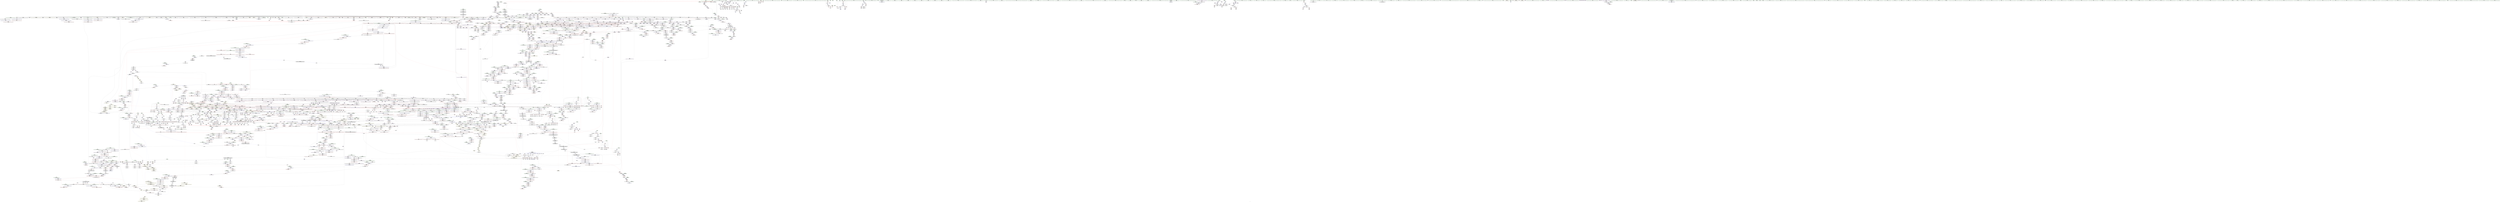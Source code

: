 digraph "SVFG" {
	label="SVFG";

	Node0x5584d1284da0 [shape=record,color=grey,label="{NodeID: 0\nNullPtr}"];
	Node0x5584d1284da0 -> Node0x5584d1634f50[style=solid];
	Node0x5584d1284da0 -> Node0x5584d1635050[style=solid];
	Node0x5584d1284da0 -> Node0x5584d1635120[style=solid];
	Node0x5584d1284da0 -> Node0x5584d16351f0[style=solid];
	Node0x5584d1284da0 -> Node0x5584d16352c0[style=solid];
	Node0x5584d1284da0 -> Node0x5584d1635390[style=solid];
	Node0x5584d1284da0 -> Node0x5584d1635460[style=solid];
	Node0x5584d1284da0 -> Node0x5584d1635530[style=solid];
	Node0x5584d1284da0 -> Node0x5584d1635600[style=solid];
	Node0x5584d1284da0 -> Node0x5584d16356d0[style=solid];
	Node0x5584d1284da0 -> Node0x5584d16357a0[style=solid];
	Node0x5584d1284da0 -> Node0x5584d1635870[style=solid];
	Node0x5584d1284da0 -> Node0x5584d1635940[style=solid];
	Node0x5584d1284da0 -> Node0x5584d1635a10[style=solid];
	Node0x5584d1284da0 -> Node0x5584d1635ae0[style=solid];
	Node0x5584d1284da0 -> Node0x5584d1635bb0[style=solid];
	Node0x5584d1284da0 -> Node0x5584d1635c80[style=solid];
	Node0x5584d1284da0 -> Node0x5584d1635d50[style=solid];
	Node0x5584d1284da0 -> Node0x5584d1635e20[style=solid];
	Node0x5584d1284da0 -> Node0x5584d1635ef0[style=solid];
	Node0x5584d1284da0 -> Node0x5584d1635fc0[style=solid];
	Node0x5584d1284da0 -> Node0x5584d1636090[style=solid];
	Node0x5584d1284da0 -> Node0x5584d1636160[style=solid];
	Node0x5584d1284da0 -> Node0x5584d1636230[style=solid];
	Node0x5584d1284da0 -> Node0x5584d1636300[style=solid];
	Node0x5584d1284da0 -> Node0x5584d16363d0[style=solid];
	Node0x5584d1284da0 -> Node0x5584d16364a0[style=solid];
	Node0x5584d1284da0 -> Node0x5584d1636570[style=solid];
	Node0x5584d1284da0 -> Node0x5584d1636640[style=solid];
	Node0x5584d1284da0 -> Node0x5584d1636710[style=solid];
	Node0x5584d1284da0 -> Node0x5584d16367e0[style=solid];
	Node0x5584d1284da0 -> Node0x5584d16368b0[style=solid];
	Node0x5584d1284da0 -> Node0x5584d1636980[style=solid];
	Node0x5584d1284da0 -> Node0x5584d1636a50[style=solid];
	Node0x5584d1284da0 -> Node0x5584d1636b20[style=solid];
	Node0x5584d1284da0 -> Node0x5584d1636bf0[style=solid];
	Node0x5584d1284da0 -> Node0x5584d1636cc0[style=solid];
	Node0x5584d1284da0 -> Node0x5584d1636d90[style=solid];
	Node0x5584d1284da0 -> Node0x5584d1636e60[style=solid];
	Node0x5584d1284da0 -> Node0x5584d1636f30[style=solid];
	Node0x5584d1284da0 -> Node0x5584d1637000[style=solid];
	Node0x5584d1284da0 -> Node0x5584d16370d0[style=solid];
	Node0x5584d1284da0 -> Node0x5584d16371a0[style=solid];
	Node0x5584d1284da0 -> Node0x5584d1637270[style=solid];
	Node0x5584d1284da0 -> Node0x5584d1637340[style=solid];
	Node0x5584d1284da0 -> Node0x5584d1637410[style=solid];
	Node0x5584d1284da0 -> Node0x5584d16374e0[style=solid];
	Node0x5584d1284da0 -> Node0x5584d16375b0[style=solid];
	Node0x5584d1284da0 -> Node0x5584d1637680[style=solid];
	Node0x5584d1284da0 -> Node0x5584d1637750[style=solid];
	Node0x5584d1284da0 -> Node0x5584d1637820[style=solid];
	Node0x5584d1284da0 -> Node0x5584d16378f0[style=solid];
	Node0x5584d1284da0 -> Node0x5584d16379c0[style=solid];
	Node0x5584d1284da0 -> Node0x5584d1637a90[style=solid];
	Node0x5584d1284da0 -> Node0x5584d1637b60[style=solid];
	Node0x5584d1284da0 -> Node0x5584d1637c30[style=solid];
	Node0x5584d1284da0 -> Node0x5584d1651120[style=solid];
	Node0x5584d1284da0 -> Node0x5584d1697cc0[style=solid];
	Node0x5584d1284da0 -> Node0x5584d1697d90[style=solid];
	Node0x5584d1284da0 -> Node0x5584d1697e60[style=solid];
	Node0x5584d1284da0 -> Node0x5584d169a3c0[style=solid];
	Node0x5584d1284da0 -> Node0x5584d169f1c0[style=solid];
	Node0x5584d1284da0 -> Node0x5584d169f290[style=solid];
	Node0x5584d1284da0 -> Node0x5584d169f360[style=solid];
	Node0x5584d1284da0 -> Node0x5584d16a1170[style=solid];
	Node0x5584d1284da0 -> Node0x5584d09371f0[style=solid];
	Node0x5584d1284da0 -> Node0x5584d0939510[style=solid];
	Node0x5584d1284da0 -> Node0x5584d16f3310[style=solid];
	Node0x5584d1284da0 -> Node0x5584d16f3d90[style=solid];
	Node0x5584d1284da0 -> Node0x5584d16f5410[style=solid];
	Node0x5584d1284da0 -> Node0x5584d16f6310[style=solid];
	Node0x5584d1284da0:s64 -> Node0x5584d1928ba0[style=solid,color=red];
	Node0x5584d1284da0:s64 -> Node0x5584d1923e10[style=solid,color=red];
	Node0x5584d1838430 [shape=record,color=yellow,style=double,label="{NodeID: 4871\n112V_3 = CSCHI(MR_112V_2)\npts\{3404 \}\nCS[]|{<s0>223}}"];
	Node0x5584d1838430:s0 -> Node0x5584d17f56e0[style=dashed,color=red];
	Node0x5584d1642930 [shape=record,color=red,label="{NodeID: 1550\n1941\<--1822\n\<--__len\n_ZNSt6vectorISt4pairIS0_IiiEiESaIS2_EE17_M_realloc_insertIJS2_EEEvN9__gnu_cxx17__normal_iteratorIPS2_S4_EEDpOT_\n|{<s0>140}}"];
	Node0x5584d1642930:s0 -> Node0x5584d192c700[style=solid,color=red];
	Node0x5584d1620b10 [shape=record,color=green,label="{NodeID: 443\n3310\<--3311\nthis.addr\<--this.addr_field_insensitive\n_ZNKSt6vectorIiSaIiEE8max_sizeEv\n}"];
	Node0x5584d1620b10 -> Node0x5584d164cfc0[style=solid];
	Node0x5584d1620b10 -> Node0x5584d16a2eb0[style=solid];
	Node0x5584d1698270 [shape=record,color=blue,label="{NodeID: 1993\n1506\<--1501\n.addr\<--\n_ZSt8_DestroyIPSt4pairIS0_IiiEiES2_EvT_S4_RSaIT0_E\n}"];
	Node0x5584d162fe90 [shape=record,color=black,label="{NodeID: 886\n3484\<--3473\n\<--agg.tmp2\n_ZSt18uninitialized_copyISt13move_iteratorIPiES1_ET0_T_S4_S3_\n}"];
	Node0x5584d162fe90 -> Node0x5584d1660c00[style=solid];
	Node0x5584d1666630 [shape=record,color=red,label="{NodeID: 1329\n620\<--204\n\<--j146\nmain\n}"];
	Node0x5584d1666630 -> Node0x5584d1692df0[style=solid];
	Node0x5584d1618c60 [shape=record,color=green,label="{NodeID: 222\n1724\<--1725\n__args.addr\<--__args.addr_field_insensitive\n_ZNSt6vectorISt4pairIS0_IiiEiESaIS2_EE12emplace_backIJS2_EEEvDpOT_\n}"];
	Node0x5584d1618c60 -> Node0x5584d1670d90[style=solid];
	Node0x5584d1618c60 -> Node0x5584d1641dd0[style=solid];
	Node0x5584d1618c60 -> Node0x5584d16996c0[style=solid];
	Node0x5584d19224d0 [shape=record,color=black,label="{NodeID: 5093\n2362 = PHI(2190, )\n3rd arg _ZSt22__uninitialized_copy_aISt13move_iteratorIPSt4pairIS1_IiiEiEES4_S3_ET0_T_S7_S6_RSaIT1_E }"];
	Node0x5584d19224d0 -> Node0x5584d169d140[style=solid];
	Node0x5584d164dd90 [shape=record,color=red,label="{NodeID: 1772\n3487\<--3467\n\<--__result.addr\n_ZSt18uninitialized_copyISt13move_iteratorIPiES1_ET0_T_S4_S3_\n|{<s0>267}}"];
	Node0x5584d164dd90:s0 -> Node0x5584d1928ed0[style=solid,color=red];
	Node0x5584d163ca20 [shape=record,color=black,label="{NodeID: 665\n957\<--956\nidxprom359\<--\nmain\n}"];
	Node0x5584d16f7b10 [shape=record,color=grey,label="{NodeID: 3322\n490 = cmp(488, 489, )\n}"];
	Node0x5584d16a36d0 [shape=record,color=blue,label="{NodeID: 2215\n3387\<--3383\n__n.addr\<--__n\n_ZN9__gnu_cxx13new_allocatorIiE8allocateEmPKv\n}"];
	Node0x5584d16a36d0 -> Node0x5584d164d7e0[style=dashed];
	Node0x5584d16a36d0 -> Node0x5584d164d8b0[style=dashed];
	Node0x5584d165b2a0 [shape=record,color=purple,label="{NodeID: 1108\n2131\<--2121\ncoerce.dive\<--retval\n_ZNSt6vectorISt4pairIS0_IiiEiESaIS2_EE5beginEv\n}"];
	Node0x5584d165b2a0 -> Node0x5584d1644e90[style=solid];
	Node0x5584d102c850 [shape=record,color=green,label="{NodeID: 1\n7\<--1\n__dso_handle\<--dummyObj\nGlob }"];
	Node0x5584d1838590 [shape=record,color=yellow,style=double,label="{NodeID: 4872\n112V_4 = CSCHI(MR_112V_3)\npts\{3404 \}\nCS[]|{<s0>84}}"];
	Node0x5584d1838590:s0 -> Node0x5584d1786620[style=dashed,color=blue];
	Node0x5584d1642a00 [shape=record,color=red,label="{NodeID: 1551\n1987\<--1822\n\<--__len\n_ZNSt6vectorISt4pairIS0_IiiEiESaIS2_EE17_M_realloc_insertIJS2_EEEvN9__gnu_cxx17__normal_iteratorIPS2_S4_EEDpOT_\n}"];
	Node0x5584d1620be0 [shape=record,color=green,label="{NodeID: 444\n3316\<--3317\n_ZNKSt12_Vector_baseIiSaIiEE19_M_get_Tp_allocatorEv\<--_ZNKSt12_Vector_baseIiSaIiEE19_M_get_Tp_allocatorEv_field_insensitive\n}"];
	Node0x5584d1698340 [shape=record,color=blue,label="{NodeID: 1994\n1519\<--1518\nthis.addr\<--this\n_ZNSt12_Vector_baseISt4pairIS0_IiiEiESaIS2_EE19_M_get_Tp_allocatorEv\n}"];
	Node0x5584d1698340 -> Node0x5584d166f940[style=dashed];
	Node0x5584d162ff60 [shape=record,color=black,label="{NodeID: 887\n3459\<--3492\n_ZSt18uninitialized_copyISt13move_iteratorIPiES1_ET0_T_S4_S3__ret\<--call\n_ZSt18uninitialized_copyISt13move_iteratorIPiES1_ET0_T_S4_S3_\n|{<s0>263}}"];
	Node0x5584d162ff60:s0 -> Node0x5584d191fdf0[style=solid,color=blue];
	Node0x5584d17b5ad0 [shape=record,color=black,label="{NodeID: 3544\nMR_112V_3 = PHI(MR_112V_2, MR_112V_1, )\npts\{3404 \}\n|{<s0>282}}"];
	Node0x5584d17b5ad0:s0 -> Node0x5584d1838f30[style=dashed,color=blue];
	Node0x5584d1666700 [shape=record,color=red,label="{NodeID: 1330\n626\<--204\n\<--j146\nmain\n}"];
	Node0x5584d1666700 -> Node0x5584d16f0d90[style=solid];
	Node0x5584d1618d30 [shape=record,color=green,label="{NodeID: 223\n1726\<--1727\nagg.tmp\<--agg.tmp_field_insensitive\n_ZNSt6vectorISt4pairIS0_IiiEiESaIS2_EE12emplace_backIJS2_EEEvDpOT_\n}"];
	Node0x5584d1618d30 -> Node0x5584d1658d40[style=solid];
	Node0x5584d1618d30 -> Node0x5584d1658e10[style=solid];
	Node0x5584d19225e0 [shape=record,color=black,label="{NodeID: 5094\n1072 = PHI(15, 18, )\n0th arg _ZNSt6vectorISt4pairIS0_IiiEiESaIS2_EE5clearEv }"];
	Node0x5584d19225e0 -> Node0x5584d1695c40[style=solid];
	Node0x5584d164de60 [shape=record,color=red,label="{NodeID: 1773\n3489\<--3488\n\<--coerce.dive3\n_ZSt18uninitialized_copyISt13move_iteratorIPiES1_ET0_T_S4_S3_\n|{<s0>267}}"];
	Node0x5584d164de60:s0 -> Node0x5584d1928cb0[style=solid,color=red];
	Node0x5584d163caf0 [shape=record,color=black,label="{NodeID: 666\n960\<--959\nconv361\<--\nmain\n}"];
	Node0x5584d163caf0 -> Node0x5584d16f2b90[style=solid];
	Node0x5584d16f7c90 [shape=record,color=grey,label="{NodeID: 3323\n475 = cmp(474, 311, )\n}"];
	Node0x5584d16a37a0 [shape=record,color=blue,label="{NodeID: 2216\n3389\<--3384\n.addr\<--\n_ZN9__gnu_cxx13new_allocatorIiE8allocateEmPKv\n}"];
	Node0x5584d165b370 [shape=record,color=purple,label="{NodeID: 1109\n2128\<--2127\n_M_impl\<--\n_ZNSt6vectorISt4pairIS0_IiiEiESaIS2_EE5beginEv\n}"];
	Node0x5584d102c190 [shape=record,color=green,label="{NodeID: 2\n25\<--1\n.str\<--dummyObj\nGlob }"];
	Node0x5584d18386f0 [shape=record,color=yellow,style=double,label="{NodeID: 4873\n112V_2 = CSCHI(MR_112V_1)\npts\{3404 \}\nCS[]|{<s0>252}}"];
	Node0x5584d18386f0:s0 -> Node0x5584d1836c60[style=dashed,color=blue];
	Node0x5584d1642ad0 [shape=record,color=red,label="{NodeID: 1552\n1868\<--1824\n\<--__elems_before\n_ZNSt6vectorISt4pairIS0_IiiEiESaIS2_EE17_M_realloc_insertIJS2_EEEvN9__gnu_cxx17__normal_iteratorIPS2_S4_EEDpOT_\n}"];
	Node0x5584d1620ce0 [shape=record,color=green,label="{NodeID: 445\n3319\<--3320\n_ZNSt16allocator_traitsISaIiEE8max_sizeERKS0_\<--_ZNSt16allocator_traitsISaIiEE8max_sizeERKS0__field_insensitive\n}"];
	Node0x5584d1698410 [shape=record,color=blue,label="{NodeID: 1995\n1528\<--1527\nthis.addr\<--this\n_ZNSt12_Vector_baseISt4pairIS0_IiiEiESaIS2_EED2Ev\n}"];
	Node0x5584d1698410 -> Node0x5584d166fa10[style=dashed];
	Node0x5584d1630030 [shape=record,color=black,label="{NodeID: 888\n3516\<--3500\n\<--__first\n_ZNSt20__uninitialized_copyILb1EE13__uninit_copyISt13move_iteratorIPiES3_EET0_T_S6_S5_\n}"];
	Node0x5584d1630030 -> Node0x5584d16611b0[style=solid];
	Node0x5584d16667d0 [shape=record,color=red,label="{NodeID: 1331\n692\<--208\n\<--ok\nmain\n}"];
	Node0x5584d16667d0 -> Node0x5584d163b290[style=solid];
	Node0x5584d1618e00 [shape=record,color=green,label="{NodeID: 224\n1750\<--1751\n_ZSt7forwardISt4pairIS0_IiiEiEEOT_RNSt16remove_referenceIS3_E4typeE\<--_ZSt7forwardISt4pairIS0_IiiEiEEOT_RNSt16remove_referenceIS3_E4typeE_field_insensitive\n}"];
	Node0x5584d19227f0 [shape=record,color=black,label="{NodeID: 5095\n3309 = PHI(3152, 3152, 3152, )\n0th arg _ZNKSt6vectorIiSaIiEE8max_sizeEv }"];
	Node0x5584d19227f0 -> Node0x5584d16a2eb0[style=solid];
	Node0x5584d17fc1b0 [shape=record,color=yellow,style=double,label="{NodeID: 3988\n14V_1 = ENCHI(MR_14V_0)\npts\{1 \}\nFun[main]}"];
	Node0x5584d17fc1b0 -> Node0x5584d16626d0[style=dashed];
	Node0x5584d17fc1b0 -> Node0x5584d16627a0[style=dashed];
	Node0x5584d17fc1b0 -> Node0x5584d1662870[style=dashed];
	Node0x5584d17fc1b0 -> Node0x5584d1662940[style=dashed];
	Node0x5584d164df30 [shape=record,color=red,label="{NodeID: 1774\n3491\<--3490\n\<--coerce.dive4\n_ZSt18uninitialized_copyISt13move_iteratorIPiES1_ET0_T_S4_S3_\n|{<s0>267}}"];
	Node0x5584d164df30:s0 -> Node0x5584d1928dc0[style=solid,color=red];
	Node0x5584d163cbc0 [shape=record,color=black,label="{NodeID: 667\n964\<--963\nidxprom364\<--\nmain\n}"];
	Node0x5584d16f7e10 [shape=record,color=grey,label="{NodeID: 3324\n2091 = cmp(2089, 2090, )\n}"];
	Node0x5584d16a3870 [shape=record,color=blue,label="{NodeID: 2217\n3424\<--3408\ncoerce.dive\<--__first.coerce\n_ZSt22__uninitialized_copy_aISt13move_iteratorIPiES1_iET0_T_S4_S3_RSaIT1_E\n}"];
	Node0x5584d16a3870 -> Node0x5584d16507d0[style=dashed];
	Node0x5584d165b440 [shape=record,color=purple,label="{NodeID: 1110\n2129\<--2127\n_M_start\<--\n_ZNSt6vectorISt4pairIS0_IiiEiESaIS2_EE5beginEv\n|{<s0>160}}"];
	Node0x5584d165b440:s0 -> Node0x5584d190dd50[style=solid,color=red];
	Node0x5584d1042cc0 [shape=record,color=green,label="{NodeID: 3\n27\<--1\n.str.3\<--dummyObj\nGlob }"];
	Node0x5584d1838850 [shape=record,color=yellow,style=double,label="{NodeID: 4874\n771V_2 = CSCHI(MR_771V_1)\npts\{34480000 \}\nCS[]}"];
	Node0x5584d1838850 -> Node0x5584d164dcc0[style=dashed];
	Node0x5584d17ee570 [shape=record,color=yellow,style=double,label="{NodeID: 3767\n815V_1 = ENCHI(MR_815V_0)\npts\{35960000 \}\nFun[_ZNKSt13move_iteratorIPiE4baseEv]}"];
	Node0x5584d17ee570 -> Node0x5584d164f2b0[style=dashed];
	Node0x5584d1642ba0 [shape=record,color=red,label="{NodeID: 1553\n1919\<--1824\n\<--__elems_before\n_ZNSt6vectorISt4pairIS0_IiiEiESaIS2_EE17_M_realloc_insertIJS2_EEEvN9__gnu_cxx17__normal_iteratorIPS2_S4_EEDpOT_\n}"];
	Node0x5584d1620de0 [shape=record,color=green,label="{NodeID: 446\n3324\<--3325\n__a.addr\<--__a.addr_field_insensitive\n_ZNSt16allocator_traitsISaIiEE8max_sizeERKS0_\n}"];
	Node0x5584d1620de0 -> Node0x5584d164d090[style=solid];
	Node0x5584d1620de0 -> Node0x5584d16a2f80[style=solid];
	Node0x5584d16984e0 [shape=record,color=blue,label="{NodeID: 1996\n1530\<--1558\nexn.slot\<--\n_ZNSt12_Vector_baseISt4pairIS0_IiiEiESaIS2_EED2Ev\n}"];
	Node0x5584d16984e0 -> Node0x5584d166fae0[style=dashed];
	Node0x5584d1630100 [shape=record,color=black,label="{NodeID: 889\n3519\<--3502\n\<--__last\n_ZNSt20__uninitialized_copyILb1EE13__uninit_copyISt13move_iteratorIPiES3_EET0_T_S6_S5_\n}"];
	Node0x5584d1630100 -> Node0x5584d1661350[style=solid];
	Node0x5584d16668a0 [shape=record,color=red,label="{NodeID: 1332\n656\<--210\n\<--i187\nmain\n}"];
	Node0x5584d16668a0 -> Node0x5584d16f2410[style=solid];
	Node0x5584d1618f00 [shape=record,color=green,label="{NodeID: 225\n1753\<--1754\n_ZNSt16allocator_traitsISaISt4pairIS0_IiiEiEEE9constructIS2_JS2_EEEvRS3_PT_DpOT0_\<--_ZNSt16allocator_traitsISaISt4pairIS0_IiiEiEEE9constructIS2_JS2_EEEvRS3_PT_DpOT0__field_insensitive\n}"];
	Node0x5584d1922a40 [shape=record,color=black,label="{NodeID: 5096\n2565 = PHI(2475, )\n0th arg _ZSt11__addressofISt4pairIS0_IiiEiEEPT_RS3_ }"];
	Node0x5584d1922a40 -> Node0x5584d169e660[style=solid];
	Node0x5584d164e000 [shape=record,color=red,label="{NodeID: 1775\n3521\<--3504\n\<--__result.addr\n_ZNSt20__uninitialized_copyILb1EE13__uninit_copyISt13move_iteratorIPiES3_EET0_T_S6_S5_\n|{<s0>270}}"];
	Node0x5584d164e000:s0 -> Node0x5584d192e5a0[style=solid,color=red];
	Node0x5584d163cc90 [shape=record,color=black,label="{NodeID: 668\n981\<--980\nconv374\<--\nmain\n|{<s0>59}}"];
	Node0x5584d163cc90:s0 -> Node0x5584d190c5f0[style=solid,color=red];
	Node0x5584d16f7f90 [shape=record,color=grey,label="{NodeID: 3325\n2087 = cmp(2085, 2086, )\n}"];
	Node0x5584d16a3940 [shape=record,color=blue,label="{NodeID: 2218\n3426\<--3409\ncoerce.dive1\<--__last.coerce\n_ZSt22__uninitialized_copy_aISt13move_iteratorIPiES1_iET0_T_S4_S3_RSaIT1_E\n}"];
	Node0x5584d16a3940 -> Node0x5584d16508a0[style=dashed];
	Node0x5584d165b510 [shape=record,color=purple,label="{NodeID: 1111\n2148\<--2143\n_M_impl\<--this1\n_ZNSt12_Vector_baseISt4pairIS0_IiiEiESaIS2_EE11_M_allocateEm\n}"];
	Node0x5584d165b510 -> Node0x5584d162a530[style=solid];
	Node0x5584d1035a30 [shape=record,color=green,label="{NodeID: 4\n29\<--1\nstdin\<--dummyObj\nGlob }"];
	Node0x5584d18389b0 [shape=record,color=yellow,style=double,label="{NodeID: 4875\n112V_2 = CSCHI(MR_112V_1)\npts\{3404 \}\nCS[]|{<s0>263}}"];
	Node0x5584d18389b0:s0 -> Node0x5584d18386f0[style=dashed,color=blue];
	Node0x5584d1642c70 [shape=record,color=red,label="{NodeID: 1554\n1862\<--1828\n\<--__new_start\n_ZNSt6vectorISt4pairIS0_IiiEiESaIS2_EE17_M_realloc_insertIJS2_EEEvN9__gnu_cxx17__normal_iteratorIPS2_S4_EEDpOT_\n}"];
	Node0x5584d1642c70 -> Node0x5584d169a2f0[style=solid];
	Node0x5584d1620eb0 [shape=record,color=green,label="{NodeID: 447\n3330\<--3331\n_ZNK9__gnu_cxx13new_allocatorIiE8max_sizeEv\<--_ZNK9__gnu_cxx13new_allocatorIiE8max_sizeEv_field_insensitive\n}"];
	Node0x5584d16985b0 [shape=record,color=blue,label="{NodeID: 1997\n1532\<--1560\nehselector.slot\<--\n_ZNSt12_Vector_baseISt4pairIS0_IiiEiESaIS2_EED2Ev\n}"];
	Node0x5584d16301d0 [shape=record,color=black,label="{NodeID: 890\n3515\<--3506\n\<--agg.tmp\n_ZNSt20__uninitialized_copyILb1EE13__uninit_copyISt13move_iteratorIPiES3_EET0_T_S6_S5_\n}"];
	Node0x5584d16301d0 -> Node0x5584d16610e0[style=solid];
	Node0x5584d1666970 [shape=record,color=red,label="{NodeID: 1333\n660\<--210\n\<--i187\nmain\n}"];
	Node0x5584d1666970 -> Node0x5584d163af50[style=solid];
	Node0x5584d1619000 [shape=record,color=green,label="{NodeID: 226\n1763\<--1764\n_ZNSt6vectorISt4pairIS0_IiiEiESaIS2_EE3endEv\<--_ZNSt6vectorISt4pairIS0_IiiEiESaIS2_EE3endEv_field_insensitive\n}"];
	Node0x5584d1922b50 [shape=record,color=black,label="{NodeID: 5097\n3408 = PHI(3277, )\n0th arg _ZSt22__uninitialized_copy_aISt13move_iteratorIPiES1_iET0_T_S4_S3_RSaIT1_E }"];
	Node0x5584d1922b50 -> Node0x5584d16a3870[style=solid];
	Node0x5584d164e0d0 [shape=record,color=red,label="{NodeID: 1776\n3523\<--3522\n\<--coerce.dive3\n_ZNSt20__uninitialized_copyILb1EE13__uninit_copyISt13move_iteratorIPiES3_EET0_T_S6_S5_\n|{<s0>270}}"];
	Node0x5584d164e0d0:s0 -> Node0x5584d192e380[style=solid,color=red];
	Node0x5584d163cd60 [shape=record,color=black,label="{NodeID: 669\n985\<--984\nidxprom376\<--\nmain\n}"];
	Node0x5584d16a3a10 [shape=record,color=blue,label="{NodeID: 2219\n3416\<--3410\n__result.addr\<--__result\n_ZSt22__uninitialized_copy_aISt13move_iteratorIPiES1_iET0_T_S4_S3_RSaIT1_E\n}"];
	Node0x5584d16a3a10 -> Node0x5584d164d980[style=dashed];
	Node0x5584d165b5e0 [shape=record,color=purple,label="{NodeID: 1112\n2183\<--2171\ncoerce.dive\<--agg.tmp\n_ZSt34__uninitialized_move_if_noexcept_aIPSt4pairIS0_IiiEiES3_SaIS2_EET0_T_S6_S5_RT1_\n}"];
	Node0x5584d165b5e0 -> Node0x5584d169bdc0[style=solid];
	Node0x5584d1041df0 [shape=record,color=green,label="{NodeID: 5\n30\<--1\n.str.4\<--dummyObj\nGlob }"];
	Node0x5584d1838b10 [shape=record,color=yellow,style=double,label="{NodeID: 4876\n112V_2 = CSCHI(MR_112V_1)\npts\{3404 \}\nCS[]|{<s0>267}}"];
	Node0x5584d1838b10:s0 -> Node0x5584d18389b0[style=dashed,color=blue];
	Node0x5584d1642d40 [shape=record,color=red,label="{NodeID: 1555\n1867\<--1828\n\<--__new_start\n_ZNSt6vectorISt4pairIS0_IiiEiESaIS2_EE17_M_realloc_insertIJS2_EEEvN9__gnu_cxx17__normal_iteratorIPS2_S4_EEDpOT_\n}"];
	Node0x5584d1642d40 -> Node0x5584d1662120[style=solid];
	Node0x5584d1620fb0 [shape=record,color=green,label="{NodeID: 448\n3335\<--3336\nthis.addr\<--this.addr_field_insensitive\n_ZNKSt12_Vector_baseIiSaIiEE19_M_get_Tp_allocatorEv\n}"];
	Node0x5584d1620fb0 -> Node0x5584d164d160[style=solid];
	Node0x5584d1620fb0 -> Node0x5584d16a3050[style=solid];
	Node0x5584d1698680 [shape=record,color=blue,label="{NodeID: 1998\n1571\<--1569\n__first.addr\<--__first\n_ZSt8_DestroyIPSt4pairIS0_IiiEiEEvT_S4_\n}"];
	Node0x5584d1698680 -> Node0x5584d166fe20[style=dashed];
	Node0x5584d16302a0 [shape=record,color=black,label="{NodeID: 891\n3518\<--3508\n\<--agg.tmp2\n_ZNSt20__uninitialized_copyILb1EE13__uninit_copyISt13move_iteratorIPiES3_EET0_T_S6_S5_\n}"];
	Node0x5584d16302a0 -> Node0x5584d1661280[style=solid];
	Node0x5584d1666a40 [shape=record,color=red,label="{NodeID: 1334\n669\<--210\n\<--i187\nmain\n}"];
	Node0x5584d1666a40 -> Node0x5584d167c670[style=solid];
	Node0x5584d1619100 [shape=record,color=green,label="{NodeID: 227\n1772\<--1773\n_ZNSt6vectorISt4pairIS0_IiiEiESaIS2_EE17_M_realloc_insertIJS2_EEEvN9__gnu_cxx17__normal_iteratorIPS2_S4_EEDpOT_\<--_ZNSt6vectorISt4pairIS0_IiiEiESaIS2_EE17_M_realloc_insertIJS2_EEEvN9__gnu_cxx17__normal_iteratorIPS2_S4_EEDpOT__field_insensitive\n}"];
	Node0x5584d1922c60 [shape=record,color=black,label="{NodeID: 5098\n3409 = PHI(3279, )\n1st arg _ZSt22__uninitialized_copy_aISt13move_iteratorIPiES1_iET0_T_S4_S3_RSaIT1_E }"];
	Node0x5584d1922c60 -> Node0x5584d16a3940[style=solid];
	Node0x5584d17fc450 [shape=record,color=yellow,style=double,label="{NodeID: 3991\n20V_1 = ENCHI(MR_20V_0)\npts\{153 \}\nFun[main]}"];
	Node0x5584d17fc450 -> Node0x5584d1662e20[style=dashed];
	Node0x5584d164e1a0 [shape=record,color=red,label="{NodeID: 1777\n3525\<--3524\n\<--coerce.dive4\n_ZNSt20__uninitialized_copyILb1EE13__uninit_copyISt13move_iteratorIPiES3_EET0_T_S6_S5_\n|{<s0>270}}"];
	Node0x5584d164e1a0:s0 -> Node0x5584d192e490[style=solid,color=red];
	Node0x5584d163ce30 [shape=record,color=black,label="{NodeID: 670\n990\<--989\nconv379\<--sub378\nmain\n|{<s0>60}}"];
	Node0x5584d163ce30:s0 -> Node0x5584d190c5f0[style=solid,color=red];
	Node0x5584d16a3ae0 [shape=record,color=blue,label="{NodeID: 2220\n3418\<--3411\n.addr\<--\n_ZSt22__uninitialized_copy_aISt13move_iteratorIPiES1_iET0_T_S4_S3_RSaIT1_E\n}"];
	Node0x5584d165b6b0 [shape=record,color=purple,label="{NodeID: 1113\n2191\<--2171\ncoerce.dive4\<--agg.tmp\n_ZSt34__uninitialized_move_if_noexcept_aIPSt4pairIS0_IiiEiES3_SaIS2_EET0_T_S6_S5_RT1_\n}"];
	Node0x5584d165b6b0 -> Node0x5584d1645510[style=solid];
	Node0x5584d0feaa30 [shape=record,color=green,label="{NodeID: 6\n32\<--1\n.str.5\<--dummyObj\nGlob }"];
	Node0x5584d1838c70 [shape=record,color=yellow,style=double,label="{NodeID: 4877\n112V_2 = CSCHI(MR_112V_1)\npts\{3404 \}\nCS[]|{<s0>270}}"];
	Node0x5584d1838c70:s0 -> Node0x5584d1838b10[style=dashed,color=blue];
	Node0x5584d1642e10 [shape=record,color=red,label="{NodeID: 1556\n1882\<--1828\n\<--__new_start\n_ZNSt6vectorISt4pairIS0_IiiEiESaIS2_EE17_M_realloc_insertIJS2_EEEvN9__gnu_cxx17__normal_iteratorIPS2_S4_EEDpOT_\n|{<s0>131}}"];
	Node0x5584d1642e10:s0 -> Node0x5584d192f350[style=solid,color=red];
	Node0x5584d1621080 [shape=record,color=green,label="{NodeID: 449\n3344\<--3345\nthis.addr\<--this.addr_field_insensitive\n_ZNK9__gnu_cxx13new_allocatorIiE8max_sizeEv\n}"];
	Node0x5584d1621080 -> Node0x5584d164d230[style=solid];
	Node0x5584d1621080 -> Node0x5584d16a3120[style=solid];
	Node0x5584d1698750 [shape=record,color=blue,label="{NodeID: 1999\n1573\<--1570\n__last.addr\<--__last\n_ZSt8_DestroyIPSt4pairIS0_IiiEiEEvT_S4_\n}"];
	Node0x5584d1698750 -> Node0x5584d166fef0[style=dashed];
	Node0x5584d1630370 [shape=record,color=black,label="{NodeID: 892\n3496\<--3526\n_ZNSt20__uninitialized_copyILb1EE13__uninit_copyISt13move_iteratorIPiES3_EET0_T_S6_S5__ret\<--call\n_ZNSt20__uninitialized_copyILb1EE13__uninit_copyISt13move_iteratorIPiES3_EET0_T_S6_S5_\n|{<s0>267}}"];
	Node0x5584d1630370:s0 -> Node0x5584d191ff00[style=solid,color=blue];
	Node0x5584d1666b10 [shape=record,color=red,label="{NodeID: 1335\n675\<--212\n\<--i199\nmain\n}"];
	Node0x5584d1666b10 -> Node0x5584d16f2110[style=solid];
	Node0x5584d1619200 [shape=record,color=green,label="{NodeID: 228\n1778\<--1779\n__t.addr\<--__t.addr_field_insensitive\n_ZSt4moveIRSt4pairIS0_IiiEiEEONSt16remove_referenceIT_E4typeEOS5_\n}"];
	Node0x5584d1619200 -> Node0x5584d16422b0[style=solid];
	Node0x5584d1619200 -> Node0x5584d1699930[style=solid];
	Node0x5584d1922d70 [shape=record,color=black,label="{NodeID: 5099\n3410 = PHI(3274, )\n2nd arg _ZSt22__uninitialized_copy_aISt13move_iteratorIPiES1_iET0_T_S4_S3_RSaIT1_E }"];
	Node0x5584d1922d70 -> Node0x5584d16a3a10[style=solid];
	Node0x5584d164e270 [shape=record,color=red,label="{NodeID: 1778\n3563\<--3538\n\<--__result.addr\n_ZSt4copyISt13move_iteratorIPiES1_ET0_T_S4_S3_\n|{<s0>275}}"];
	Node0x5584d164e270:s0 -> Node0x5584d190a980[style=solid,color=red];
	Node0x5584d163cf00 [shape=record,color=black,label="{NodeID: 671\n994\<--993\nconv381\<--\nmain\n|{<s0>61}}"];
	Node0x5584d163cf00:s0 -> Node0x5584d190c5f0[style=solid,color=red];
	Node0x5584d16a3bb0 [shape=record,color=blue, style = dotted,label="{NodeID: 2221\n3796\<--3798\noffset_0\<--dummyVal\n_ZSt22__uninitialized_copy_aISt13move_iteratorIPiES1_iET0_T_S4_S3_RSaIT1_E\n}"];
	Node0x5584d16a3bb0 -> Node0x5584d164da50[style=dashed];
	Node0x5584d165b780 [shape=record,color=purple,label="{NodeID: 1114\n2187\<--2173\ncoerce.dive3\<--agg.tmp1\n_ZSt34__uninitialized_move_if_noexcept_aIPSt4pairIS0_IiiEiES3_SaIS2_EET0_T_S6_S5_RT1_\n}"];
	Node0x5584d165b780 -> Node0x5584d169be90[style=solid];
	Node0x5584d1611370 [shape=record,color=green,label="{NodeID: 7\n34\<--1\nstdout\<--dummyObj\nGlob }"];
	Node0x5584d1838dd0 [shape=record,color=yellow,style=double,label="{NodeID: 4878\n112V_2 = CSCHI(MR_112V_1)\npts\{3404 \}\nCS[]|{<s0>275}}"];
	Node0x5584d1838dd0:s0 -> Node0x5584d1838c70[style=dashed,color=blue];
	Node0x5584d1642ee0 [shape=record,color=red,label="{NodeID: 1557\n1918\<--1828\n\<--__new_start\n_ZNSt6vectorISt4pairIS0_IiiEiESaIS2_EE17_M_realloc_insertIJS2_EEEvN9__gnu_cxx17__normal_iteratorIPS2_S4_EEDpOT_\n}"];
	Node0x5584d1642ee0 -> Node0x5584d16621f0[style=solid];
	Node0x5584d1621150 [shape=record,color=green,label="{NodeID: 450\n3353\<--3354\nthis.addr\<--this.addr_field_insensitive\n_ZN9__gnu_cxx17__normal_iteratorIPiSt6vectorIiSaIiEEEC2ERKS1_\n}"];
	Node0x5584d1621150 -> Node0x5584d164d300[style=solid];
	Node0x5584d1621150 -> Node0x5584d16a31f0[style=solid];
	Node0x5584d1698820 [shape=record,color=blue,label="{NodeID: 2000\n1586\<--1584\n.addr\<--\n_ZNSt12_Destroy_auxILb1EE9__destroyIPSt4pairIS2_IiiEiEEEvT_S6_\n}"];
	Node0x5584d1630440 [shape=record,color=black,label="{NodeID: 893\n3550\<--3534\n\<--__first\n_ZSt4copyISt13move_iteratorIPiES1_ET0_T_S4_S3_\n}"];
	Node0x5584d1630440 -> Node0x5584d1661830[style=solid];
	Node0x5584d1666be0 [shape=record,color=red,label="{NodeID: 1336\n679\<--212\n\<--i199\nmain\n}"];
	Node0x5584d1666be0 -> Node0x5584d163b0f0[style=solid];
	Node0x5584d1621880 [shape=record,color=green,label="{NodeID: 229\n1787\<--1788\n__a.addr\<--__a.addr_field_insensitive\n_ZNSt16allocator_traitsISaISt4pairIS0_IiiEiEEE9constructIS2_JS2_EEEvRS3_PT_DpOT0_\n}"];
	Node0x5584d1621880 -> Node0x5584d1642380[style=solid];
	Node0x5584d1621880 -> Node0x5584d1699a00[style=solid];
	Node0x5584d1922e80 [shape=record,color=black,label="{NodeID: 5100\n3411 = PHI(3275, )\n3rd arg _ZSt22__uninitialized_copy_aISt13move_iteratorIPiES1_iET0_T_S4_S3_RSaIT1_E }"];
	Node0x5584d1922e80 -> Node0x5584d16a3ae0[style=solid];
	Node0x5584d17fc610 [shape=record,color=yellow,style=double,label="{NodeID: 3993\n24V_1 = ENCHI(MR_24V_0)\npts\{157 \}\nFun[main]}"];
	Node0x5584d17fc610 -> Node0x5584d1663160[style=dashed];
	Node0x5584d17fc610 -> Node0x5584d1663230[style=dashed];
	Node0x5584d17fc610 -> Node0x5584d1663300[style=dashed];
	Node0x5584d17fc610 -> Node0x5584d16633d0[style=dashed];
	Node0x5584d17fc610 -> Node0x5584d16634a0[style=dashed];
	Node0x5584d164e340 [shape=record,color=red,label="{NodeID: 1779\n3553\<--3552\n\<--coerce.dive2\n_ZSt4copyISt13move_iteratorIPiES1_ET0_T_S4_S3_\n|{<s0>272}}"];
	Node0x5584d164e340:s0 -> Node0x5584d192c110[style=solid,color=red];
	Node0x5584d163cfd0 [shape=record,color=black,label="{NodeID: 672\n1007\<--1006\nconv388\<--\nmain\n|{<s0>63}}"];
	Node0x5584d163cfd0:s0 -> Node0x5584d190c5f0[style=solid,color=red];
	Node0x5584d16a3c80 [shape=record,color=blue, style = dotted,label="{NodeID: 2222\n3799\<--3801\noffset_0\<--dummyVal\n_ZSt22__uninitialized_copy_aISt13move_iteratorIPiES1_iET0_T_S4_S3_RSaIT1_E\n}"];
	Node0x5584d16a3c80 -> Node0x5584d164db20[style=dashed];
	Node0x5584d165b850 [shape=record,color=purple,label="{NodeID: 1115\n2193\<--2173\ncoerce.dive5\<--agg.tmp1\n_ZSt34__uninitialized_move_if_noexcept_aIPSt4pairIS0_IiiEiES3_SaIS2_EET0_T_S6_S5_RT1_\n}"];
	Node0x5584d165b850 -> Node0x5584d16455e0[style=solid];
	Node0x5584d1611430 [shape=record,color=green,label="{NodeID: 8\n35\<--1\n.str.6\<--dummyObj\nGlob }"];
	Node0x5584d1838f30 [shape=record,color=yellow,style=double,label="{NodeID: 4879\n112V_2 = CSCHI(MR_112V_1)\npts\{3404 \}\nCS[]|{<s0>279}}"];
	Node0x5584d1838f30:s0 -> Node0x5584d1838dd0[style=dashed,color=blue];
	Node0x5584d1642fb0 [shape=record,color=red,label="{NodeID: 1558\n1933\<--1828\n\<--__new_start\n_ZNSt6vectorISt4pairIS0_IiiEiESaIS2_EE17_M_realloc_insertIJS2_EEEvN9__gnu_cxx17__normal_iteratorIPS2_S4_EEDpOT_\n|{<s0>139}}"];
	Node0x5584d1642fb0:s0 -> Node0x5584d1927970[style=solid,color=red];
	Node0x5584d1621220 [shape=record,color=green,label="{NodeID: 451\n3355\<--3356\n__i.addr\<--__i.addr_field_insensitive\n_ZN9__gnu_cxx17__normal_iteratorIPiSt6vectorIiSaIiEEEC2ERKS1_\n}"];
	Node0x5584d1621220 -> Node0x5584d164d3d0[style=solid];
	Node0x5584d1621220 -> Node0x5584d16a32c0[style=solid];
	Node0x5584d16988f0 [shape=record,color=blue,label="{NodeID: 2001\n1588\<--1585\n.addr1\<--\n_ZNSt12_Destroy_auxILb1EE9__destroyIPSt4pairIS2_IiiEiEEEvT_S6_\n}"];
	Node0x5584d1630510 [shape=record,color=black,label="{NodeID: 894\n3558\<--3536\n\<--__last\n_ZSt4copyISt13move_iteratorIPiES1_ET0_T_S4_S3_\n}"];
	Node0x5584d1630510 -> Node0x5584d16619d0[style=solid];
	Node0x5584d1666cb0 [shape=record,color=red,label="{NodeID: 1337\n688\<--212\n\<--i199\nmain\n}"];
	Node0x5584d1666cb0 -> Node0x5584d167c4f0[style=solid];
	Node0x5584d1621950 [shape=record,color=green,label="{NodeID: 230\n1789\<--1790\n__p.addr\<--__p.addr_field_insensitive\n_ZNSt16allocator_traitsISaISt4pairIS0_IiiEiEEE9constructIS2_JS2_EEEvRS3_PT_DpOT0_\n}"];
	Node0x5584d1621950 -> Node0x5584d1642450[style=solid];
	Node0x5584d1621950 -> Node0x5584d1699ad0[style=solid];
	Node0x5584d1922f90 [shape=record,color=black,label="{NodeID: 5101\n1584 = PHI(1577, )\n0th arg _ZNSt12_Destroy_auxILb1EE9__destroyIPSt4pairIS2_IiiEiEEEvT_S6_ }"];
	Node0x5584d1922f90 -> Node0x5584d1698820[style=solid];
	Node0x5584d164e410 [shape=record,color=red,label="{NodeID: 1780\n3561\<--3560\n\<--coerce.dive4\n_ZSt4copyISt13move_iteratorIPiES1_ET0_T_S4_S3_\n|{<s0>274}}"];
	Node0x5584d164e410:s0 -> Node0x5584d192c110[style=solid,color=red];
	Node0x5584d163d0a0 [shape=record,color=black,label="{NodeID: 673\n1014\<--1013\nconv393\<--sub392\nmain\n|{<s0>64}}"];
	Node0x5584d163d0a0:s0 -> Node0x5584d190c5f0[style=solid,color=red];
	Node0x5584d16a3d50 [shape=record,color=blue,label="{NodeID: 2223\n3449\<--3446\n__i.addr\<--__i\n_ZSt32__make_move_if_noexcept_iteratorIiSt13move_iteratorIPiEET0_PT_\n}"];
	Node0x5584d16a3d50 -> Node0x5584d164dbf0[style=dashed];
	Node0x5584d165b920 [shape=record,color=purple,label="{NodeID: 1116\n2205\<--2204\n_M_current\<--this1\n_ZNK9__gnu_cxx17__normal_iteratorIPSt4pairIS1_IiiEiESt6vectorIS3_SaIS3_EEE4baseEv\n}"];
	Node0x5584d165b920 -> Node0x5584d162a7a0[style=solid];
	Node0x5584d1610d90 [shape=record,color=green,label="{NodeID: 9\n37\<--1\n.str.7\<--dummyObj\nGlob }"];
	Node0x5584d1839090 [shape=record,color=yellow,style=double,label="{NodeID: 4880\n2V_2 = CSCHI(MR_2V_1)\npts\{170000 170001 170002 200000 200001 200002 \}\nCS[]|{<s0>286}}"];
	Node0x5584d1839090:s0 -> Node0x5584d17ef490[style=dashed,color=red];
	Node0x5584d1643080 [shape=record,color=red,label="{NodeID: 1559\n1940\<--1828\n\<--__new_start\n_ZNSt6vectorISt4pairIS0_IiiEiESaIS2_EE17_M_realloc_insertIJS2_EEEvN9__gnu_cxx17__normal_iteratorIPS2_S4_EEDpOT_\n|{<s0>140}}"];
	Node0x5584d1643080:s0 -> Node0x5584d192c540[style=solid,color=red];
	Node0x5584d16212f0 [shape=record,color=green,label="{NodeID: 452\n3368\<--3369\n__a.addr\<--__a.addr_field_insensitive\n_ZNSt16allocator_traitsISaIiEE8allocateERS0_m\n}"];
	Node0x5584d16212f0 -> Node0x5584d164d570[style=solid];
	Node0x5584d16212f0 -> Node0x5584d16a3460[style=solid];
	Node0x5584d16989c0 [shape=record,color=blue,label="{NodeID: 2002\n1597\<--1594\nthis.addr\<--this\n_ZNSt12_Vector_baseISt4pairIS0_IiiEiESaIS2_EE13_M_deallocateEPS2_m\n}"];
	Node0x5584d16989c0 -> Node0x5584d166ffc0[style=dashed];
	Node0x5584d16305e0 [shape=record,color=black,label="{NodeID: 895\n3549\<--3540\n\<--agg.tmp\n_ZSt4copyISt13move_iteratorIPiES1_ET0_T_S4_S3_\n}"];
	Node0x5584d16305e0 -> Node0x5584d1661760[style=solid];
	Node0x5584d1666d80 [shape=record,color=red,label="{NodeID: 1338\n744\<--214\n\<--ans\nmain\n}"];
	Node0x5584d1666d80 -> Node0x5584d167f4f0[style=solid];
	Node0x5584d1621a20 [shape=record,color=green,label="{NodeID: 231\n1791\<--1792\n__args.addr\<--__args.addr_field_insensitive\n_ZNSt16allocator_traitsISaISt4pairIS0_IiiEiEEE9constructIS2_JS2_EEEvRS3_PT_DpOT0_\n}"];
	Node0x5584d1621a20 -> Node0x5584d1642520[style=solid];
	Node0x5584d1621a20 -> Node0x5584d1699ba0[style=solid];
	Node0x5584d19230a0 [shape=record,color=black,label="{NodeID: 5102\n1585 = PHI(1578, )\n1st arg _ZNSt12_Destroy_auxILb1EE9__destroyIPSt4pairIS2_IiiEiEEEvT_S6_ }"];
	Node0x5584d19230a0 -> Node0x5584d16988f0[style=solid];
	Node0x5584d164e4e0 [shape=record,color=red,label="{NodeID: 1781\n3581\<--3572\n\<--__first.addr\n_ZSt14__copy_move_a2ILb1EPiS0_ET1_T0_S2_S1_\n|{<s0>276}}"];
	Node0x5584d164e4e0:s0 -> Node0x5584d1929ca0[style=solid,color=red];
	Node0x5584d163d170 [shape=record,color=black,label="{NodeID: 674\n1018\<--1017\nconv395\<--\nmain\n|{<s0>65}}"];
	Node0x5584d163d170:s0 -> Node0x5584d190c5f0[style=solid,color=red];
	Node0x5584d16a3e20 [shape=record,color=blue,label="{NodeID: 2224\n3475\<--3460\ncoerce.dive\<--__first.coerce\n_ZSt18uninitialized_copyISt13move_iteratorIPiES1_ET0_T_S4_S3_\n}"];
	Node0x5584d16a3e20 -> Node0x5584d1650970[style=dashed];
	Node0x5584d165b9f0 [shape=record,color=purple,label="{NodeID: 1117\n2283\<--2282\n_M_impl\<--this1\n_ZNKSt12_Vector_baseISt4pairIS0_IiiEiESaIS2_EE19_M_get_Tp_allocatorEv\n}"];
	Node0x5584d165b9f0 -> Node0x5584d162ad50[style=solid];
	Node0x5584d1610e60 [shape=record,color=green,label="{NodeID: 10\n39\<--1\n.str.8\<--dummyObj\nGlob }"];
	Node0x5584d1839220 [shape=record,color=yellow,style=double,label="{NodeID: 4881\n2V_3 = CSCHI(MR_2V_2)\npts\{170000 170001 170002 200000 200001 200002 \}\nCS[]}"];
	Node0x5584d1643150 [shape=record,color=red,label="{NodeID: 1560\n1976\<--1828\n\<--__new_start\n_ZNSt6vectorISt4pairIS0_IiiEiESaIS2_EE17_M_realloc_insertIJS2_EEEvN9__gnu_cxx17__normal_iteratorIPS2_S4_EEDpOT_\n}"];
	Node0x5584d1643150 -> Node0x5584d169aa40[style=solid];
	Node0x5584d16213c0 [shape=record,color=green,label="{NodeID: 453\n3370\<--3371\n__n.addr\<--__n.addr_field_insensitive\n_ZNSt16allocator_traitsISaIiEE8allocateERS0_m\n}"];
	Node0x5584d16213c0 -> Node0x5584d164d640[style=solid];
	Node0x5584d16213c0 -> Node0x5584d16a3530[style=solid];
	Node0x5584d1698a90 [shape=record,color=blue,label="{NodeID: 2003\n1599\<--1595\n__p.addr\<--__p\n_ZNSt12_Vector_baseISt4pairIS0_IiiEiESaIS2_EE13_M_deallocateEPS2_m\n}"];
	Node0x5584d1698a90 -> Node0x5584d1670090[style=dashed];
	Node0x5584d1698a90 -> Node0x5584d1670160[style=dashed];
	Node0x5584d16306b0 [shape=record,color=black,label="{NodeID: 896\n3557\<--3542\n\<--agg.tmp3\n_ZSt4copyISt13move_iteratorIPiES1_ET0_T_S4_S3_\n}"];
	Node0x5584d16306b0 -> Node0x5584d1661900[style=solid];
	Node0x5584d1666e50 [shape=record,color=red,label="{NodeID: 1339\n834\<--214\n\<--ans\nmain\n}"];
	Node0x5584d1666e50 -> Node0x5584d167f970[style=solid];
	Node0x5584d1621af0 [shape=record,color=green,label="{NodeID: 232\n1802\<--1803\n_ZN9__gnu_cxx13new_allocatorISt4pairIS1_IiiEiEE9constructIS3_JS3_EEEvPT_DpOT0_\<--_ZN9__gnu_cxx13new_allocatorISt4pairIS1_IiiEiEE9constructIS3_JS3_EEEvPT_DpOT0__field_insensitive\n}"];
	Node0x5584d19231e0 [shape=record,color=black,label="{NodeID: 5103\n3681 = PHI(3599, )\n0th arg _ZSt12__miter_baseIPiET_S1_ }"];
	Node0x5584d19231e0 -> Node0x5584d16a5680[style=solid];
	Node0x5584d164e5b0 [shape=record,color=red,label="{NodeID: 1782\n3585\<--3574\n\<--__last.addr\n_ZSt14__copy_move_a2ILb1EPiS0_ET1_T0_S2_S1_\n|{<s0>277}}"];
	Node0x5584d164e5b0:s0 -> Node0x5584d1929ca0[style=solid,color=red];
	Node0x5584d163d240 [shape=record,color=black,label="{NodeID: 675\n1030\<--1029\ntobool401\<--\nmain\n}"];
	Node0x5584d16a3ef0 [shape=record,color=blue,label="{NodeID: 2225\n3477\<--3461\ncoerce.dive1\<--__last.coerce\n_ZSt18uninitialized_copyISt13move_iteratorIPiES1_ET0_T_S4_S3_\n}"];
	Node0x5584d16a3ef0 -> Node0x5584d1650a40[style=dashed];
	Node0x5584d165bac0 [shape=record,color=purple,label="{NodeID: 1118\n2304\<--2303\n_M_current\<--this1\n_ZN9__gnu_cxx17__normal_iteratorIPSt4pairIS1_IiiEiESt6vectorIS3_SaIS3_EEEC2ERKS4_\n}"];
	Node0x5584d165bac0 -> Node0x5584d169c9f0[style=solid];
	Node0x5584d152e560 [shape=record,color=green,label="{NodeID: 11\n41\<--1\n.str.9\<--dummyObj\nGlob }"];
	Node0x5584d18f0c20 [shape=record,color=black,label="{NodeID: 4882\n2278 = PHI(2231, )\n0th arg _ZNKSt12_Vector_baseISt4pairIS0_IiiEiESaIS2_EE19_M_get_Tp_allocatorEv }"];
	Node0x5584d18f0c20 -> Node0x5584d169c6b0[style=solid];
	Node0x5584d17eed30 [shape=record,color=yellow,style=double,label="{NodeID: 3775\n110V_1 = ENCHI(MR_110V_0)\npts\{2350 \}\nFun[_ZSt18uninitialized_copyISt13move_iteratorIPSt4pairIS1_IiiEiEES4_ET0_T_S7_S6_]|{<s0>179}}"];
	Node0x5584d17eed30:s0 -> Node0x5584d17a83d0[style=dashed,color=red];
	Node0x5584d1643220 [shape=record,color=red,label="{NodeID: 1561\n1986\<--1828\n\<--__new_start\n_ZNSt6vectorISt4pairIS0_IiiEiESaIS2_EE17_M_realloc_insertIJS2_EEEvN9__gnu_cxx17__normal_iteratorIPS2_S4_EEDpOT_\n}"];
	Node0x5584d1643220 -> Node0x5584d16622c0[style=solid];
	Node0x5584d1621490 [shape=record,color=green,label="{NodeID: 454\n3378\<--3379\n_ZN9__gnu_cxx13new_allocatorIiE8allocateEmPKv\<--_ZN9__gnu_cxx13new_allocatorIiE8allocateEmPKv_field_insensitive\n}"];
	Node0x5584d1698b60 [shape=record,color=blue,label="{NodeID: 2004\n1601\<--1596\n__n.addr\<--__n\n_ZNSt12_Vector_baseISt4pairIS0_IiiEiESaIS2_EE13_M_deallocateEPS2_m\n}"];
	Node0x5584d1698b60 -> Node0x5584d1670230[style=dashed];
	Node0x5584d1630780 [shape=record,color=black,label="{NodeID: 897\n3530\<--3564\n_ZSt4copyISt13move_iteratorIPiES1_ET0_T_S4_S3__ret\<--call6\n_ZSt4copyISt13move_iteratorIPiES1_ET0_T_S4_S3_\n|{<s0>270}}"];
	Node0x5584d1630780:s0 -> Node0x5584d1920040[style=solid,color=blue];
	Node0x5584d1666f20 [shape=record,color=red,label="{NodeID: 1340\n1032\<--214\n\<--ans\nmain\n}"];
	Node0x5584d1666f20 -> Node0x5584d167dcf0[style=solid];
	Node0x5584d1621bf0 [shape=record,color=green,label="{NodeID: 233\n1807\<--1808\n__t.addr\<--__t.addr_field_insensitive\n_ZSt7forwardISt4pairIS0_IiiEiEEOT_RNSt16remove_referenceIS3_E4typeE\n}"];
	Node0x5584d1621bf0 -> Node0x5584d16425f0[style=solid];
	Node0x5584d1621bf0 -> Node0x5584d1699c70[style=solid];
	Node0x5584d1923320 [shape=record,color=black,label="{NodeID: 5104\n2761 = PHI(2703, )\n0th arg _ZSt8_DestroyIPiEvT_S1_ }"];
	Node0x5584d1923320 -> Node0x5584d169fb80[style=solid];
	Node0x5584d164e680 [shape=record,color=red,label="{NodeID: 1783\n3587\<--3576\n\<--__result.addr\n_ZSt14__copy_move_a2ILb1EPiS0_ET1_T0_S2_S1_\n|{<s0>278}}"];
	Node0x5584d164e680:s0 -> Node0x5584d1929ca0[style=solid,color=red];
	Node0x5584d163d310 [shape=record,color=black,label="{NodeID: 676\n1077\<--1076\n\<--this1\n_ZNSt6vectorISt4pairIS0_IiiEiESaIS2_EE5clearEv\n}"];
	Node0x5584d163d310 -> Node0x5584d16557a0[style=solid];
	Node0x5584d163d310 -> Node0x5584d1655870[style=solid];
	Node0x5584d16a3fc0 [shape=record,color=blue,label="{NodeID: 2226\n3467\<--3462\n__result.addr\<--__result\n_ZSt18uninitialized_copyISt13move_iteratorIPiES1_ET0_T_S4_S3_\n}"];
	Node0x5584d16a3fc0 -> Node0x5584d164dd90[style=dashed];
	Node0x5584d165bb90 [shape=record,color=purple,label="{NodeID: 1119\n2375\<--2363\ncoerce.dive\<--__first\n_ZSt22__uninitialized_copy_aISt13move_iteratorIPSt4pairIS1_IiiEiEES4_S3_ET0_T_S7_S6_RSaIT1_E\n}"];
	Node0x5584d165bb90 -> Node0x5584d169ced0[style=solid];
	Node0x5584d152e660 [shape=record,color=green,label="{NodeID: 12\n43\<--1\n.str.10\<--dummyObj\nGlob }"];
	Node0x5584d18f1c60 [shape=record,color=black,label="{NodeID: 4883\n3334 = PHI(3314, )\n0th arg _ZNKSt12_Vector_baseIiSaIiEE19_M_get_Tp_allocatorEv }"];
	Node0x5584d18f1c60 -> Node0x5584d16a3050[style=solid];
	Node0x5584d16432f0 [shape=record,color=red,label="{NodeID: 1562\n1889\<--1830\n\<--__new_finish\n_ZNSt6vectorISt4pairIS0_IiiEiESaIS2_EE17_M_realloc_insertIJS2_EEEvN9__gnu_cxx17__normal_iteratorIPS2_S4_EEDpOT_\n}"];
	Node0x5584d16432f0 -> Node0x5584d1659b10[style=solid];
	Node0x5584d1621590 [shape=record,color=green,label="{NodeID: 455\n3385\<--3386\nthis.addr\<--this.addr_field_insensitive\n_ZN9__gnu_cxx13new_allocatorIiE8allocateEmPKv\n}"];
	Node0x5584d1621590 -> Node0x5584d164d710[style=solid];
	Node0x5584d1621590 -> Node0x5584d16a3600[style=solid];
	Node0x5584d1698c30 [shape=record,color=blue,label="{NodeID: 2005\n1621\<--1620\nthis.addr\<--this\n_ZNSt12_Vector_baseISt4pairIS0_IiiEiESaIS2_EE12_Vector_implD2Ev\n}"];
	Node0x5584d1698c30 -> Node0x5584d1670300[style=dashed];
	Node0x5584d1630850 [shape=record,color=black,label="{NodeID: 898\n3568\<--3589\n_ZSt14__copy_move_a2ILb1EPiS0_ET1_T0_S2_S1__ret\<--call3\n_ZSt14__copy_move_a2ILb1EPiS0_ET1_T0_S2_S1_\n|{<s0>275}}"];
	Node0x5584d1630850:s0 -> Node0x5584d1920400[style=solid,color=blue];
	Node0x5584d1666ff0 [shape=record,color=red,label="{NodeID: 1341\n1043\<--214\n\<--ans\nmain\n}"];
	Node0x5584d1621cc0 [shape=record,color=green,label="{NodeID: 234\n1816\<--1817\n__position\<--__position_field_insensitive\n_ZNSt6vectorISt4pairIS0_IiiEiESaIS2_EE17_M_realloc_insertIJS2_EEEvN9__gnu_cxx17__normal_iteratorIPS2_S4_EEDpOT_\n|{|<s1>125|<s2>129|<s3>132}}"];
	Node0x5584d1621cc0 -> Node0x5584d1659700[style=solid];
	Node0x5584d1621cc0:s1 -> Node0x5584d19294e0[style=solid,color=red];
	Node0x5584d1621cc0:s2 -> Node0x5584d192b420[style=solid,color=red];
	Node0x5584d1621cc0:s3 -> Node0x5584d192b420[style=solid,color=red];
	Node0x5584d1923460 [shape=record,color=black,label="{NodeID: 5105\n2762 = PHI(2704, )\n1st arg _ZSt8_DestroyIPiEvT_S1_ }"];
	Node0x5584d1923460 -> Node0x5584d169fc50[style=solid];
	Node0x5584d164e750 [shape=record,color=red,label="{NodeID: 1784\n3622\<--3610\n\<--__first.addr\n_ZSt13__copy_move_aILb1EPiS0_ET1_T0_S2_S1_\n|{<s0>282}}"];
	Node0x5584d164e750:s0 -> Node0x5584d190e710[style=solid,color=red];
	Node0x5584d163d3e0 [shape=record,color=black,label="{NodeID: 677\n1128\<--1106\n\<--retval\n_ZSt9make_pairISt4pairIiiERiES0_INSt17__decay_and_stripIT_E6__typeENS3_IT0_E6__typeEEOS4_OS7_\n}"];
	Node0x5584d163d3e0 -> Node0x5584d1655ae0[style=solid];
	Node0x5584d163d3e0 -> Node0x5584d1655bb0[style=solid];
	Node0x5584d176fde0 [shape=record,color=black,label="{NodeID: 3334\nMR_150V_8 = PHI(MR_150V_4, MR_150V_5, MR_150V_4, )\npts\{2170000 \}\n|{<s0>44}}"];
	Node0x5584d176fde0:s0 -> Node0x5584d17e9b00[style=dashed,color=red];
	Node0x5584d16a4090 [shape=record,color=blue,label="{NodeID: 2227\n3469\<--544\n__assignable\<--\n_ZSt18uninitialized_copyISt13move_iteratorIPiES1_ET0_T_S4_S3_\n}"];
	Node0x5584d165bc60 [shape=record,color=purple,label="{NodeID: 1120\n2377\<--2365\ncoerce.dive1\<--__last\n_ZSt22__uninitialized_copy_aISt13move_iteratorIPSt4pairIS1_IiiEiEES4_S3_ET0_T_S7_S6_RSaIT1_E\n}"];
	Node0x5584d165bc60 -> Node0x5584d169cfa0[style=solid];
	Node0x5584d152e760 [shape=record,color=green,label="{NodeID: 13\n46\<--1\n\<--dummyObj\nCan only get source location for instruction, argument, global var or function.}"];
	Node0x5584d190a700 [shape=record,color=black,label="{NodeID: 4884\n3697 = PHI(3447, )\n0th arg _ZNSt13move_iteratorIPiEC2ES0_ }"];
	Node0x5584d190a700 -> Node0x5584d16a5820[style=solid];
	Node0x5584d16433c0 [shape=record,color=red,label="{NodeID: 1563\n1898\<--1830\n\<--__new_finish\n_ZNSt6vectorISt4pairIS0_IiiEiESaIS2_EE17_M_realloc_insertIJS2_EEEvN9__gnu_cxx17__normal_iteratorIPS2_S4_EEDpOT_\n|{<s0>134}}"];
	Node0x5584d16433c0:s0 -> Node0x5584d192f350[style=solid,color=red];
	Node0x5584d1621660 [shape=record,color=green,label="{NodeID: 456\n3387\<--3388\n__n.addr\<--__n.addr_field_insensitive\n_ZN9__gnu_cxx13new_allocatorIiE8allocateEmPKv\n}"];
	Node0x5584d1621660 -> Node0x5584d164d7e0[style=solid];
	Node0x5584d1621660 -> Node0x5584d164d8b0[style=solid];
	Node0x5584d1621660 -> Node0x5584d16a36d0[style=solid];
	Node0x5584d1698d00 [shape=record,color=blue,label="{NodeID: 2006\n1634\<--1631\n__a.addr\<--__a\n_ZNSt16allocator_traitsISaISt4pairIS0_IiiEiEEE10deallocateERS3_PS2_m\n}"];
	Node0x5584d1698d00 -> Node0x5584d16703d0[style=dashed];
	Node0x5584d1630920 [shape=record,color=black,label="{NodeID: 899\n3593\<--3602\n_ZSt12__miter_baseIPiEDTcl12__miter_basecldtfp_4baseEEESt13move_iteratorIT_E_ret\<--call1\n_ZSt12__miter_baseIPiEDTcl12__miter_basecldtfp_4baseEEESt13move_iteratorIT_E\n|{<s0>272|<s1>274}}"];
	Node0x5584d1630920:s0 -> Node0x5584d1920180[style=solid,color=blue];
	Node0x5584d1630920:s1 -> Node0x5584d19202c0[style=solid,color=blue];
	Node0x5584d16670c0 [shape=record,color=red,label="{NodeID: 1342\n710\<--218\n\<--i216\nmain\n}"];
	Node0x5584d16670c0 -> Node0x5584d16f5890[style=solid];
	Node0x5584d1621d90 [shape=record,color=green,label="{NodeID: 235\n1818\<--1819\nthis.addr\<--this.addr_field_insensitive\n_ZNSt6vectorISt4pairIS0_IiiEiESaIS2_EE17_M_realloc_insertIJS2_EEEvN9__gnu_cxx17__normal_iteratorIPS2_S4_EEDpOT_\n}"];
	Node0x5584d1621d90 -> Node0x5584d16426c0[style=solid];
	Node0x5584d1621d90 -> Node0x5584d1699e10[style=solid];
	Node0x5584d19235a0 [shape=record,color=black,label="{NodeID: 5106\n1685 = PHI(1679, )\n0th arg _ZN9__gnu_cxx13new_allocatorISt4pairIS1_IiiEiEED2Ev }"];
	Node0x5584d19235a0 -> Node0x5584d16992b0[style=solid];
	Node0x5584d164e820 [shape=record,color=red,label="{NodeID: 1785\n3623\<--3612\n\<--__last.addr\n_ZSt13__copy_move_aILb1EPiS0_ET1_T0_S2_S1_\n|{<s0>282}}"];
	Node0x5584d164e820:s0 -> Node0x5584d190e820[style=solid,color=red];
	Node0x5584d163d4b0 [shape=record,color=black,label="{NodeID: 678\n1127\<--1112\n\<--tmp\n_ZSt9make_pairISt4pairIiiERiES0_INSt17__decay_and_stripIT_E6__typeENS3_IT0_E6__typeEEOS4_OS7_\n}"];
	Node0x5584d163d4b0 -> Node0x5584d1655940[style=solid];
	Node0x5584d163d4b0 -> Node0x5584d1655a10[style=solid];
	Node0x5584d17702e0 [shape=record,color=black,label="{NodeID: 3335\nMR_152V_17 = PHI(MR_152V_4, MR_152V_5, MR_152V_4, )\npts\{2170001 \}\n|{<s0>44}}"];
	Node0x5584d17702e0:s0 -> Node0x5584d17e9be0[style=dashed,color=red];
	Node0x5584d16a4160 [shape=record,color=blue, style = dotted,label="{NodeID: 2228\n3802\<--3804\noffset_0\<--dummyVal\n_ZSt18uninitialized_copyISt13move_iteratorIPiES1_ET0_T_S4_S3_\n}"];
	Node0x5584d16a4160 -> Node0x5584d164de60[style=dashed];
	Node0x5584d165bd30 [shape=record,color=purple,label="{NodeID: 1121\n2388\<--2371\ncoerce.dive3\<--agg.tmp\n_ZSt22__uninitialized_copy_aISt13move_iteratorIPSt4pairIS1_IiiEiEES4_S3_ET0_T_S7_S6_RSaIT1_E\n}"];
	Node0x5584d165bd30 -> Node0x5584d1646960[style=solid];
	Node0x5584d152e860 [shape=record,color=green,label="{NodeID: 14\n253\<--1\n\<--dummyObj\nCan only get source location for instruction, argument, global var or function.}"];
	Node0x5584d190a840 [shape=record,color=black,label="{NodeID: 4885\n3698 = PHI(3452, )\n1st arg _ZNSt13move_iteratorIPiEC2ES0_ }"];
	Node0x5584d190a840 -> Node0x5584d16a58f0[style=solid];
	Node0x5584d1643490 [shape=record,color=red,label="{NodeID: 1564\n1912\<--1830\n\<--__new_finish\n_ZNSt6vectorISt4pairIS0_IiiEiESaIS2_EE17_M_realloc_insertIJS2_EEEvN9__gnu_cxx17__normal_iteratorIPS2_S4_EEDpOT_\n}"];
	Node0x5584d1643490 -> Node0x5584d16f5410[style=solid];
	Node0x5584d1621730 [shape=record,color=green,label="{NodeID: 457\n3389\<--3390\n.addr\<--.addr_field_insensitive\n_ZN9__gnu_cxx13new_allocatorIiE8allocateEmPKv\n}"];
	Node0x5584d1621730 -> Node0x5584d16a37a0[style=solid];
	Node0x5584d1698dd0 [shape=record,color=blue,label="{NodeID: 2007\n1636\<--1632\n__p.addr\<--__p\n_ZNSt16allocator_traitsISaISt4pairIS0_IiiEiEEE10deallocateERS3_PS2_m\n}"];
	Node0x5584d1698dd0 -> Node0x5584d16704a0[style=dashed];
	Node0x5584d16309f0 [shape=record,color=black,label="{NodeID: 900\n3606\<--3625\n_ZSt13__copy_move_aILb1EPiS0_ET1_T0_S2_S1__ret\<--call\n_ZSt13__copy_move_aILb1EPiS0_ET1_T0_S2_S1_\n|{<s0>279}}"];
	Node0x5584d16309f0:s0 -> Node0x5584d1920900[style=solid,color=blue];
	Node0x5584d1667190 [shape=record,color=red,label="{NodeID: 1343\n713\<--218\n\<--i216\nmain\n}"];
	Node0x5584d1667190 -> Node0x5584d163b360[style=solid];
	Node0x5584d1621e60 [shape=record,color=green,label="{NodeID: 236\n1820\<--1821\n__args.addr\<--__args.addr_field_insensitive\n_ZNSt6vectorISt4pairIS0_IiiEiESaIS2_EE17_M_realloc_insertIJS2_EEEvN9__gnu_cxx17__normal_iteratorIPS2_S4_EEDpOT_\n}"];
	Node0x5584d1621e60 -> Node0x5584d1642790[style=solid];
	Node0x5584d1621e60 -> Node0x5584d1699ee0[style=solid];
	Node0x5584d19236e0 [shape=record,color=black,label="{NodeID: 5107\n2242 = PHI(2057, 3147, )\n0th arg _ZSt3maxImERKT_S2_S2_ }"];
	Node0x5584d19236e0 -> Node0x5584d169c2a0[style=solid];
	Node0x5584d164e8f0 [shape=record,color=red,label="{NodeID: 1786\n3624\<--3614\n\<--__result.addr\n_ZSt13__copy_move_aILb1EPiS0_ET1_T0_S2_S1_\n|{<s0>282}}"];
	Node0x5584d164e8f0:s0 -> Node0x5584d190e930[style=solid,color=red];
	Node0x5584d163d580 [shape=record,color=black,label="{NodeID: 679\n1103\<--1130\n_ZSt9make_pairISt4pairIiiERiES0_INSt17__decay_and_stripIT_E6__typeENS3_IT0_E6__typeEEOS4_OS7__ret\<--\n_ZSt9make_pairISt4pairIiiERiES0_INSt17__decay_and_stripIT_E6__typeENS3_IT0_E6__typeEEOS4_OS7_\n|{<s0>25|<s1>29}}"];
	Node0x5584d163d580:s0 -> Node0x5584d1916b00[style=solid,color=blue];
	Node0x5584d163d580:s1 -> Node0x5584d1916d80[style=solid,color=blue];
	Node0x5584d17707e0 [shape=record,color=black,label="{NodeID: 3336\nMR_154V_8 = PHI(MR_154V_4, MR_154V_5, MR_154V_4, )\npts\{2170002 \}\n|{<s0>44}}"];
	Node0x5584d17707e0:s0 -> Node0x5584d17e9cc0[style=dashed,color=red];
	Node0x5584d16a4230 [shape=record,color=blue, style = dotted,label="{NodeID: 2229\n3805\<--3807\noffset_0\<--dummyVal\n_ZSt18uninitialized_copyISt13move_iteratorIPiES1_ET0_T_S4_S3_\n}"];
	Node0x5584d16a4230 -> Node0x5584d164df30[style=dashed];
	Node0x5584d165be00 [shape=record,color=purple,label="{NodeID: 1122\n2390\<--2373\ncoerce.dive4\<--agg.tmp2\n_ZSt22__uninitialized_copy_aISt13move_iteratorIPSt4pairIS1_IiiEiEES4_S3_ET0_T_S7_S6_RSaIT1_E\n}"];
	Node0x5584d165be00 -> Node0x5584d1646a30[style=solid];
	Node0x5584d1611990 [shape=record,color=green,label="{NodeID: 15\n269\<--1\n\<--dummyObj\nCan only get source location for instruction, argument, global var or function.}"];
	Node0x5584d190a980 [shape=record,color=black,label="{NodeID: 4886\n3571 = PHI(3563, )\n2nd arg _ZSt14__copy_move_a2ILb1EPiS0_ET1_T0_S2_S1_ }"];
	Node0x5584d190a980 -> Node0x5584d16a4cc0[style=solid];
	Node0x5584d1643560 [shape=record,color=red,label="{NodeID: 1565\n1934\<--1830\n\<--__new_finish\n_ZNSt6vectorISt4pairIS0_IiiEiESaIS2_EE17_M_realloc_insertIJS2_EEEvN9__gnu_cxx17__normal_iteratorIPS2_S4_EEDpOT_\n|{<s0>139}}"];
	Node0x5584d1643560:s0 -> Node0x5584d1927c90[style=solid,color=red];
	Node0x5584d1631ed0 [shape=record,color=green,label="{NodeID: 458\n3403\<--3404\ncall2\<--call2_field_insensitive\n_ZN9__gnu_cxx13new_allocatorIiE8allocateEmPKv\n}"];
	Node0x5584d1631ed0 -> Node0x5584d162f5a0[style=solid];
	Node0x5584d1698ea0 [shape=record,color=blue,label="{NodeID: 2008\n1638\<--1633\n__n.addr\<--__n\n_ZNSt16allocator_traitsISaISt4pairIS0_IiiEiEEE10deallocateERS3_PS2_m\n}"];
	Node0x5584d1698ea0 -> Node0x5584d1670570[style=dashed];
	Node0x5584d1630ac0 [shape=record,color=black,label="{NodeID: 901\n3629\<--3634\n_ZSt12__niter_baseIPiET_S1__ret\<--\n_ZSt12__niter_baseIPiET_S1_\n|{<s0>276|<s1>277|<s2>278}}"];
	Node0x5584d1630ac0:s0 -> Node0x5584d1920540[style=solid,color=blue];
	Node0x5584d1630ac0:s1 -> Node0x5584d1920680[style=solid,color=blue];
	Node0x5584d1630ac0:s2 -> Node0x5584d19207c0[style=solid,color=blue];
	Node0x5584d1667260 [shape=record,color=red,label="{NodeID: 1344\n720\<--218\n\<--i216\nmain\n}"];
	Node0x5584d1667260 -> Node0x5584d163b500[style=solid];
	Node0x5584d1621f30 [shape=record,color=green,label="{NodeID: 237\n1822\<--1823\n__len\<--__len_field_insensitive\n_ZNSt6vectorISt4pairIS0_IiiEiESaIS2_EE17_M_realloc_insertIJS2_EEEvN9__gnu_cxx17__normal_iteratorIPS2_S4_EEDpOT_\n}"];
	Node0x5584d1621f30 -> Node0x5584d1642860[style=solid];
	Node0x5584d1621f30 -> Node0x5584d1642930[style=solid];
	Node0x5584d1621f30 -> Node0x5584d1642a00[style=solid];
	Node0x5584d1621f30 -> Node0x5584d1699fb0[style=solid];
	Node0x5584d19238f0 [shape=record,color=black,label="{NodeID: 5108\n2243 = PHI(2051, 3141, )\n1st arg _ZSt3maxImERKT_S2_S2_ }"];
	Node0x5584d19238f0 -> Node0x5584d169c370[style=solid];
	Node0x5584d164e9c0 [shape=record,color=red,label="{NodeID: 1787\n3634\<--3631\n\<--__it.addr\n_ZSt12__niter_baseIPiET_S1_\n}"];
	Node0x5584d164e9c0 -> Node0x5584d1630ac0[style=solid];
	Node0x5584d163d650 [shape=record,color=black,label="{NodeID: 680\n1150\<--1135\n\<--retval\n_ZSt9make_pairIRiS0_ESt4pairINSt17__decay_and_stripIT_E6__typeENS2_IT0_E6__typeEEOS3_OS6_\n}"];
	Node0x5584d163d650 -> Node0x5584d166d3e0[style=solid];
	Node0x5584d16a4300 [shape=record,color=blue,label="{NodeID: 2230\n3510\<--3497\ncoerce.dive\<--__first.coerce\n_ZNSt20__uninitialized_copyILb1EE13__uninit_copyISt13move_iteratorIPiES3_EET0_T_S6_S5_\n}"];
	Node0x5584d16a4300 -> Node0x5584d1650b10[style=dashed];
	Node0x5584d165bed0 [shape=record,color=purple,label="{NodeID: 1123\n3775\<--2381\noffset_0\<--\n}"];
	Node0x5584d165bed0 -> Node0x5584d169d210[style=solid];
	Node0x5584d1611a20 [shape=record,color=green,label="{NodeID: 16\n303\<--1\n\<--dummyObj\nCan only get source location for instruction, argument, global var or function.}"];
	Node0x5584d190aac0 [shape=record,color=black,label="{NodeID: 4887\n1306 = PHI(216, 216, 216, 216, 216, )\n0th arg _ZNSt6vectorIiSaIiEE8pop_backEv }"];
	Node0x5584d190aac0 -> Node0x5584d1696c80[style=solid];
	Node0x5584d1643630 [shape=record,color=red,label="{NodeID: 1566\n1981\<--1830\n\<--__new_finish\n_ZNSt6vectorISt4pairIS0_IiiEiESaIS2_EE17_M_realloc_insertIJS2_EEEvN9__gnu_cxx17__normal_iteratorIPS2_S4_EEDpOT_\n}"];
	Node0x5584d1643630 -> Node0x5584d169ab10[style=solid];
	Node0x5584d1631f60 [shape=record,color=green,label="{NodeID: 459\n3412\<--3413\n__first\<--__first_field_insensitive\n_ZSt22__uninitialized_copy_aISt13move_iteratorIPiES1_iET0_T_S4_S3_RSaIT1_E\n}"];
	Node0x5584d1631f60 -> Node0x5584d162f740[style=solid];
	Node0x5584d1631f60 -> Node0x5584d165ffd0[style=solid];
	Node0x5584d1698f70 [shape=record,color=blue,label="{NodeID: 2009\n1655\<--1652\nthis.addr\<--this\n_ZN9__gnu_cxx13new_allocatorISt4pairIS1_IiiEiEE10deallocateEPS3_m\n}"];
	Node0x5584d1698f70 -> Node0x5584d1670640[style=dashed];
	Node0x5584d1630b90 [shape=record,color=black,label="{NodeID: 902\n3653\<--3651\nsub.ptr.lhs.cast\<--\n_ZNSt11__copy_moveILb1ELb1ESt26random_access_iterator_tagE8__copy_mIiEEPT_PKS3_S6_S4_\n}"];
	Node0x5584d1630b90 -> Node0x5584d1680270[style=solid];
	Node0x5584d1667330 [shape=record,color=red,label="{NodeID: 1345\n755\<--218\n\<--i216\nmain\n}"];
	Node0x5584d1667330 -> Node0x5584d163b6a0[style=solid];
	Node0x5584d1622000 [shape=record,color=green,label="{NodeID: 238\n1824\<--1825\n__elems_before\<--__elems_before_field_insensitive\n_ZNSt6vectorISt4pairIS0_IiiEiESaIS2_EE17_M_realloc_insertIJS2_EEEvN9__gnu_cxx17__normal_iteratorIPS2_S4_EEDpOT_\n}"];
	Node0x5584d1622000 -> Node0x5584d1642ad0[style=solid];
	Node0x5584d1622000 -> Node0x5584d1642ba0[style=solid];
	Node0x5584d1622000 -> Node0x5584d169a150[style=solid];
	Node0x5584d1923a70 [shape=record,color=black,label="{NodeID: 5109\n2397 = PHI(2179, 2185, )\n0th arg _ZSt32__make_move_if_noexcept_iteratorISt4pairIS0_IiiEiESt13move_iteratorIPS2_EET0_PT_ }"];
	Node0x5584d1923a70 -> Node0x5584d169d3b0[style=solid];
	Node0x5584d164ea90 [shape=record,color=red,label="{NodeID: 1788\n3652\<--3640\n\<--__first.addr\n_ZNSt11__copy_moveILb1ELb1ESt26random_access_iterator_tagE8__copy_mIiEEPT_PKS3_S6_S4_\n}"];
	Node0x5584d164ea90 -> Node0x5584d1630c60[style=solid];
	Node0x5584d163d720 [shape=record,color=black,label="{NodeID: 681\n1132\<--1151\n_ZSt9make_pairIRiS0_ESt4pairINSt17__decay_and_stripIT_E6__typeENS2_IT0_E6__typeEEOS3_OS6__ret\<--\n_ZSt9make_pairIRiS0_ESt4pairINSt17__decay_and_stripIT_E6__typeENS2_IT0_E6__typeEEOS3_OS6_\n|{<s0>24|<s1>28}}"];
	Node0x5584d163d720:s0 -> Node0x5584d1916960[style=solid,color=blue];
	Node0x5584d163d720:s1 -> Node0x5584d1916c40[style=solid,color=blue];
	Node0x5584d16a43d0 [shape=record,color=blue,label="{NodeID: 2231\n3512\<--3498\ncoerce.dive1\<--__last.coerce\n_ZNSt20__uninitialized_copyILb1EE13__uninit_copyISt13move_iteratorIPiES3_EET0_T_S6_S5_\n}"];
	Node0x5584d16a43d0 -> Node0x5584d1650be0[style=dashed];
	Node0x5584d165bfa0 [shape=record,color=purple,label="{NodeID: 1124\n3776\<--2382\noffset_0\<--\n}"];
	Node0x5584d165bfa0 -> Node0x5584d1650220[style=solid];
	Node0x5584d1611ab0 [shape=record,color=green,label="{NodeID: 17\n311\<--1\n\<--dummyObj\nCan only get source location for instruction, argument, global var or function.}"];
	Node0x5584d190af40 [shape=record,color=black,label="{NodeID: 4888\n2581 = PHI(2451, )\n0th arg _ZNSt13move_iteratorIPSt4pairIS0_IiiEiEEppEv }"];
	Node0x5584d190af40 -> Node0x5584d169e800[style=solid];
	Node0x5584d1643700 [shape=record,color=red,label="{NodeID: 1567\n1910\<--1832\nexn\<--exn.slot\n_ZNSt6vectorISt4pairIS0_IiiEiESaIS2_EE17_M_realloc_insertIJS2_EEEvN9__gnu_cxx17__normal_iteratorIPS2_S4_EEDpOT_\n}"];
	Node0x5584d1632030 [shape=record,color=green,label="{NodeID: 460\n3414\<--3415\n__last\<--__last_field_insensitive\n_ZSt22__uninitialized_copy_aISt13move_iteratorIPiES1_iET0_T_S4_S3_RSaIT1_E\n}"];
	Node0x5584d1632030 -> Node0x5584d162f810[style=solid];
	Node0x5584d1632030 -> Node0x5584d16600a0[style=solid];
	Node0x5584d1699040 [shape=record,color=blue,label="{NodeID: 2010\n1657\<--1653\n__p.addr\<--__p\n_ZN9__gnu_cxx13new_allocatorISt4pairIS1_IiiEiEE10deallocateEPS3_m\n}"];
	Node0x5584d1699040 -> Node0x5584d1670710[style=dashed];
	Node0x5584d1630c60 [shape=record,color=black,label="{NodeID: 903\n3654\<--3652\nsub.ptr.rhs.cast\<--\n_ZNSt11__copy_moveILb1ELb1ESt26random_access_iterator_tagE8__copy_mIiEEPT_PKS3_S6_S4_\n}"];
	Node0x5584d1630c60 -> Node0x5584d1680270[style=solid];
	Node0x5584d1667400 [shape=record,color=red,label="{NodeID: 1346\n767\<--218\n\<--i216\nmain\n}"];
	Node0x5584d1667400 -> Node0x5584d163b840[style=solid];
	Node0x5584d16220d0 [shape=record,color=green,label="{NodeID: 239\n1826\<--1827\nref.tmp\<--ref.tmp_field_insensitive\n_ZNSt6vectorISt4pairIS0_IiiEiESaIS2_EE17_M_realloc_insertIJS2_EEEvN9__gnu_cxx17__normal_iteratorIPS2_S4_EEDpOT_\n|{|<s1>125}}"];
	Node0x5584d16220d0 -> Node0x5584d16597d0[style=solid];
	Node0x5584d16220d0:s1 -> Node0x5584d1929620[style=solid,color=red];
	Node0x5584d1923bf0 [shape=record,color=black,label="{NodeID: 5110\n3382 = PHI(3375, )\n0th arg _ZN9__gnu_cxx13new_allocatorIiE8allocateEmPKv }"];
	Node0x5584d1923bf0 -> Node0x5584d16a3600[style=solid];
	Node0x5584d164eb60 [shape=record,color=red,label="{NodeID: 1789\n3663\<--3640\n\<--__first.addr\n_ZNSt11__copy_moveILb1ELb1ESt26random_access_iterator_tagE8__copy_mIiEEPT_PKS3_S6_S4_\n}"];
	Node0x5584d164eb60 -> Node0x5584d1630e00[style=solid];
	Node0x5584d163d7f0 [shape=record,color=black,label="{NodeID: 682\n1164\<--1163\n\<--this1\n_ZNKSt6vectorISt4pairIS0_IiiEiESaIS2_EE4sizeEv\n}"];
	Node0x5584d163d7f0 -> Node0x5584d1655c80[style=solid];
	Node0x5584d163d7f0 -> Node0x5584d1655d50[style=solid];
	Node0x5584d16a44a0 [shape=record,color=blue,label="{NodeID: 2232\n3504\<--3499\n__result.addr\<--__result\n_ZNSt20__uninitialized_copyILb1EE13__uninit_copyISt13move_iteratorIPiES3_EET0_T_S6_S5_\n}"];
	Node0x5584d16a44a0 -> Node0x5584d164e000[style=dashed];
	Node0x5584d165c070 [shape=record,color=purple,label="{NodeID: 1125\n3778\<--2384\noffset_0\<--\n}"];
	Node0x5584d165c070 -> Node0x5584d169d2e0[style=solid];
	Node0x5584d1611bb0 [shape=record,color=green,label="{NodeID: 18\n314\<--1\n\<--dummyObj\nCan only get source location for instruction, argument, global var or function.}"];
	Node0x5584d190b050 [shape=record,color=black,label="{NodeID: 4889\n2120 = PHI(1840, )\n0th arg _ZNSt6vectorISt4pairIS0_IiiEiESaIS2_EE5beginEv }"];
	Node0x5584d190b050 -> Node0x5584d169b810[style=solid];
	Node0x5584d16437d0 [shape=record,color=red,label="{NodeID: 1568\n1994\<--1832\nexn42\<--exn.slot\n_ZNSt6vectorISt4pairIS0_IiiEiESaIS2_EE17_M_realloc_insertIJS2_EEEvN9__gnu_cxx17__normal_iteratorIPS2_S4_EEDpOT_\n}"];
	Node0x5584d1632100 [shape=record,color=green,label="{NodeID: 461\n3416\<--3417\n__result.addr\<--__result.addr_field_insensitive\n_ZSt22__uninitialized_copy_aISt13move_iteratorIPiES1_iET0_T_S4_S3_RSaIT1_E\n}"];
	Node0x5584d1632100 -> Node0x5584d164d980[style=solid];
	Node0x5584d1632100 -> Node0x5584d16a3a10[style=solid];
	Node0x5584d1699110 [shape=record,color=blue,label="{NodeID: 2011\n1659\<--1654\n.addr\<--\n_ZN9__gnu_cxx13new_allocatorISt4pairIS1_IiiEiEE10deallocateEPS3_m\n}"];
	Node0x5584d1630d30 [shape=record,color=black,label="{NodeID: 904\n3662\<--3661\n\<--\n_ZNSt11__copy_moveILb1ELb1ESt26random_access_iterator_tagE8__copy_mIiEEPT_PKS3_S6_S4_\n}"];
	Node0x5584d1630d30 -> Node0x5584d1661b70[style=solid];
	Node0x5584d16674d0 [shape=record,color=red,label="{NodeID: 1347\n795\<--218\n\<--i216\nmain\n}"];
	Node0x5584d16674d0 -> Node0x5584d163bb80[style=solid];
	Node0x5584d16221a0 [shape=record,color=green,label="{NodeID: 240\n1828\<--1829\n__new_start\<--__new_start_field_insensitive\n_ZNSt6vectorISt4pairIS0_IiiEiESaIS2_EE17_M_realloc_insertIJS2_EEEvN9__gnu_cxx17__normal_iteratorIPS2_S4_EEDpOT_\n}"];
	Node0x5584d16221a0 -> Node0x5584d1642c70[style=solid];
	Node0x5584d16221a0 -> Node0x5584d1642d40[style=solid];
	Node0x5584d16221a0 -> Node0x5584d1642e10[style=solid];
	Node0x5584d16221a0 -> Node0x5584d1642ee0[style=solid];
	Node0x5584d16221a0 -> Node0x5584d1642fb0[style=solid];
	Node0x5584d16221a0 -> Node0x5584d1643080[style=solid];
	Node0x5584d16221a0 -> Node0x5584d1643150[style=solid];
	Node0x5584d16221a0 -> Node0x5584d1643220[style=solid];
	Node0x5584d16221a0 -> Node0x5584d169a220[style=solid];
	Node0x5584d1923d00 [shape=record,color=black,label="{NodeID: 5111\n3383 = PHI(3376, )\n1st arg _ZN9__gnu_cxx13new_allocatorIiE8allocateEmPKv }"];
	Node0x5584d1923d00 -> Node0x5584d16a36d0[style=solid];
	Node0x5584d164ec30 [shape=record,color=red,label="{NodeID: 1790\n3651\<--3642\n\<--__last.addr\n_ZNSt11__copy_moveILb1ELb1ESt26random_access_iterator_tagE8__copy_mIiEEPT_PKS3_S6_S4_\n}"];
	Node0x5584d164ec30 -> Node0x5584d1630b90[style=solid];
	Node0x5584d163d8c0 [shape=record,color=black,label="{NodeID: 683\n1168\<--1163\n\<--this1\n_ZNKSt6vectorISt4pairIS0_IiiEiESaIS2_EE4sizeEv\n}"];
	Node0x5584d163d8c0 -> Node0x5584d1655e20[style=solid];
	Node0x5584d163d8c0 -> Node0x5584d1655ef0[style=solid];
	Node0x5584d16a4570 [shape=record,color=blue, style = dotted,label="{NodeID: 2233\n3808\<--3810\noffset_0\<--dummyVal\n_ZNSt20__uninitialized_copyILb1EE13__uninit_copyISt13move_iteratorIPiES3_EET0_T_S6_S5_\n}"];
	Node0x5584d16a4570 -> Node0x5584d164e0d0[style=dashed];
	Node0x5584d165c140 [shape=record,color=purple,label="{NodeID: 1126\n3779\<--2385\noffset_0\<--\n}"];
	Node0x5584d165c140 -> Node0x5584d16502f0[style=solid];
	Node0x5584d1611cb0 [shape=record,color=green,label="{NodeID: 19\n342\<--1\n\<--dummyObj\nCan only get source location for instruction, argument, global var or function.}"];
	Node0x5584d190b160 [shape=record,color=black,label="{NodeID: 4890\n1631 = PHI(1611, )\n0th arg _ZNSt16allocator_traitsISaISt4pairIS0_IiiEiEEE10deallocateERS3_PS2_m }"];
	Node0x5584d190b160 -> Node0x5584d1698d00[style=solid];
	Node0x5584d17ef490 [shape=record,color=yellow,style=double,label="{NodeID: 3783\n2V_1 = ENCHI(MR_2V_0)\npts\{170000 170001 170002 200000 200001 200002 \}\nFun[__cxx_global_var_init.2]|{<s0>12}}"];
	Node0x5584d17ef490:s0 -> Node0x5584d17f1170[style=dashed,color=red];
	Node0x5584d16438a0 [shape=record,color=red,label="{NodeID: 1569\n1995\<--1834\nsel\<--ehselector.slot\n_ZNSt6vectorISt4pairIS0_IiiEiESaIS2_EE17_M_realloc_insertIJS2_EEEvN9__gnu_cxx17__normal_iteratorIPS2_S4_EEDpOT_\n}"];
	Node0x5584d16321d0 [shape=record,color=green,label="{NodeID: 462\n3418\<--3419\n.addr\<--.addr_field_insensitive\n_ZSt22__uninitialized_copy_aISt13move_iteratorIPiES1_iET0_T_S4_S3_RSaIT1_E\n}"];
	Node0x5584d16321d0 -> Node0x5584d16a3ae0[style=solid];
	Node0x5584d16991e0 [shape=record,color=blue,label="{NodeID: 2012\n1675\<--1674\nthis.addr\<--this\n_ZNSaISt4pairIS_IiiEiEED2Ev\n}"];
	Node0x5584d16991e0 -> Node0x5584d16707e0[style=dashed];
	Node0x5584d1630e00 [shape=record,color=black,label="{NodeID: 905\n3664\<--3663\n\<--\n_ZNSt11__copy_moveILb1ELb1ESt26random_access_iterator_tagE8__copy_mIiEEPT_PKS3_S6_S4_\n}"];
	Node0x5584d1630e00 -> Node0x5584d1661c40[style=solid];
	Node0x5584d16675a0 [shape=record,color=red,label="{NodeID: 1348\n853\<--218\n\<--i216\nmain\n}"];
	Node0x5584d16675a0 -> Node0x5584d167e8f0[style=solid];
	Node0x5584d1622270 [shape=record,color=green,label="{NodeID: 241\n1830\<--1831\n__new_finish\<--__new_finish_field_insensitive\n_ZNSt6vectorISt4pairIS0_IiiEiESaIS2_EE17_M_realloc_insertIJS2_EEEvN9__gnu_cxx17__normal_iteratorIPS2_S4_EEDpOT_\n}"];
	Node0x5584d1622270 -> Node0x5584d16432f0[style=solid];
	Node0x5584d1622270 -> Node0x5584d16433c0[style=solid];
	Node0x5584d1622270 -> Node0x5584d1643490[style=solid];
	Node0x5584d1622270 -> Node0x5584d1643560[style=solid];
	Node0x5584d1622270 -> Node0x5584d1643630[style=solid];
	Node0x5584d1622270 -> Node0x5584d169a2f0[style=solid];
	Node0x5584d1622270 -> Node0x5584d169a3c0[style=solid];
	Node0x5584d1622270 -> Node0x5584d169a490[style=solid];
	Node0x5584d1622270 -> Node0x5584d169a560[style=solid];
	Node0x5584d1622270 -> Node0x5584d169a630[style=solid];
	Node0x5584d1923e10 [shape=record,color=black,label="{NodeID: 5112\n3384 = PHI(3, )\n2nd arg _ZN9__gnu_cxx13new_allocatorIiE8allocateEmPKv }"];
	Node0x5584d1923e10 -> Node0x5584d16a37a0[style=solid];
	Node0x5584d164ed00 [shape=record,color=red,label="{NodeID: 1791\n3661\<--3644\n\<--__result.addr\n_ZNSt11__copy_moveILb1ELb1ESt26random_access_iterator_tagE8__copy_mIiEEPT_PKS3_S6_S4_\n}"];
	Node0x5584d164ed00 -> Node0x5584d1630d30[style=solid];
	Node0x5584d163d990 [shape=record,color=black,label="{NodeID: 684\n1172\<--1167\nsub.ptr.lhs.cast\<--\n_ZNKSt6vectorISt4pairIS0_IiiEiESaIS2_EE4sizeEv\n}"];
	Node0x5584d163d990 -> Node0x5584d16803f0[style=solid];
	Node0x5584d16a4640 [shape=record,color=blue, style = dotted,label="{NodeID: 2234\n3811\<--3813\noffset_0\<--dummyVal\n_ZNSt20__uninitialized_copyILb1EE13__uninit_copyISt13move_iteratorIPiES3_EET0_T_S6_S5_\n}"];
	Node0x5584d16a4640 -> Node0x5584d164e1a0[style=dashed];
	Node0x5584d165c210 [shape=record,color=purple,label="{NodeID: 1127\n2407\<--2398\ncoerce.dive\<--retval\n_ZSt32__make_move_if_noexcept_iteratorISt4pairIS0_IiiEiESt13move_iteratorIPS2_EET0_PT_\n}"];
	Node0x5584d165c210 -> Node0x5584d1646bd0[style=solid];
	Node0x5584d1611db0 [shape=record,color=green,label="{NodeID: 20\n345\<--1\n\<--dummyObj\nCan only get source location for instruction, argument, global var or function.}"];
	Node0x5584d190b270 [shape=record,color=black,label="{NodeID: 4891\n1632 = PHI(1612, )\n1st arg _ZNSt16allocator_traitsISaISt4pairIS0_IiiEiEEE10deallocateERS3_PS2_m }"];
	Node0x5584d190b270 -> Node0x5584d1698dd0[style=solid];
	Node0x5584d1643970 [shape=record,color=red,label="{NodeID: 1570\n1877\<--1876\n\<--_M_start\n_ZNSt6vectorISt4pairIS0_IiiEiESaIS2_EE17_M_realloc_insertIJS2_EEEvN9__gnu_cxx17__normal_iteratorIPS2_S4_EEDpOT_\n|{<s0>131}}"];
	Node0x5584d1643970:s0 -> Node0x5584d192f0b0[style=solid,color=red];
	Node0x5584d16322a0 [shape=record,color=green,label="{NodeID: 463\n3420\<--3421\nagg.tmp\<--agg.tmp_field_insensitive\n_ZSt22__uninitialized_copy_aISt13move_iteratorIPiES1_iET0_T_S4_S3_RSaIT1_E\n}"];
	Node0x5584d16322a0 -> Node0x5584d162f8e0[style=solid];
	Node0x5584d16322a0 -> Node0x5584d1660170[style=solid];
	Node0x5584d16992b0 [shape=record,color=blue,label="{NodeID: 2013\n1686\<--1685\nthis.addr\<--this\n_ZN9__gnu_cxx13new_allocatorISt4pairIS1_IiiEiEED2Ev\n}"];
	Node0x5584d16992b0 -> Node0x5584d16708b0[style=dashed];
	Node0x5584d1630ed0 [shape=record,color=black,label="{NodeID: 906\n3636\<--3673\n_ZNSt11__copy_moveILb1ELb1ESt26random_access_iterator_tagE8__copy_mIiEEPT_PKS3_S6_S4__ret\<--add.ptr\n_ZNSt11__copy_moveILb1ELb1ESt26random_access_iterator_tagE8__copy_mIiEEPT_PKS3_S6_S4_\n|{<s0>282}}"];
	Node0x5584d1630ed0:s0 -> Node0x5584d1920cc0[style=solid,color=blue];
	Node0x5584d1667670 [shape=record,color=red,label="{NodeID: 1349\n953\<--218\n\<--i216\nmain\n}"];
	Node0x5584d1667670 -> Node0x5584d16f4c90[style=solid];
	Node0x5584d1622340 [shape=record,color=green,label="{NodeID: 242\n1832\<--1833\nexn.slot\<--exn.slot_field_insensitive\n_ZNSt6vectorISt4pairIS0_IiiEiESaIS2_EE17_M_realloc_insertIJS2_EEEvN9__gnu_cxx17__normal_iteratorIPS2_S4_EEDpOT_\n}"];
	Node0x5584d1622340 -> Node0x5584d1643700[style=solid];
	Node0x5584d1622340 -> Node0x5584d16437d0[style=solid];
	Node0x5584d1622340 -> Node0x5584d169a700[style=solid];
	Node0x5584d1622340 -> Node0x5584d169a8a0[style=solid];
	Node0x5584d1923f20 [shape=record,color=black,label="{NodeID: 5113\n2572 = PHI(2451, )\n0th arg _ZNKSt13move_iteratorIPSt4pairIS0_IiiEiEEdeEv }"];
	Node0x5584d1923f20 -> Node0x5584d169e730[style=solid];
	Node0x5584d164edd0 [shape=record,color=red,label="{NodeID: 1792\n3671\<--3644\n\<--__result.addr\n_ZNSt11__copy_moveILb1ELb1ESt26random_access_iterator_tagE8__copy_mIiEEPT_PKS3_S6_S4_\n}"];
	Node0x5584d164edd0 -> Node0x5584d1662600[style=solid];
	Node0x5584d163da60 [shape=record,color=black,label="{NodeID: 685\n1173\<--1171\nsub.ptr.rhs.cast\<--\n_ZNKSt6vectorISt4pairIS0_IiiEiESaIS2_EE4sizeEv\n}"];
	Node0x5584d163da60 -> Node0x5584d16803f0[style=solid];
	Node0x5584d16a4710 [shape=record,color=blue,label="{NodeID: 2235\n3544\<--3531\ncoerce.dive\<--__first.coerce\n_ZSt4copyISt13move_iteratorIPiES1_ET0_T_S4_S3_\n}"];
	Node0x5584d16a4710 -> Node0x5584d1650cb0[style=dashed];
	Node0x5584d165c2e0 [shape=record,color=purple,label="{NodeID: 1128\n2426\<--2414\ncoerce.dive\<--__first\n_ZSt18uninitialized_copyISt13move_iteratorIPSt4pairIS1_IiiEiEES4_ET0_T_S7_S6_\n}"];
	Node0x5584d165c2e0 -> Node0x5584d169d480[style=solid];
	Node0x5584d1611eb0 [shape=record,color=green,label="{NodeID: 21\n347\<--1\n\<--dummyObj\nCan only get source location for instruction, argument, global var or function.}"];
	Node0x5584d190b380 [shape=record,color=black,label="{NodeID: 4892\n1633 = PHI(1613, )\n2nd arg _ZNSt16allocator_traitsISaISt4pairIS0_IiiEiEEE10deallocateERS3_PS2_m }"];
	Node0x5584d190b380 -> Node0x5584d1698ea0[style=solid];
	Node0x5584d1643a40 [shape=record,color=red,label="{NodeID: 1571\n1881\<--1878\n\<--call8\n_ZNSt6vectorISt4pairIS0_IiiEiESaIS2_EE17_M_realloc_insertIJS2_EEEvN9__gnu_cxx17__normal_iteratorIPS2_S4_EEDpOT_\n|{<s0>131}}"];
	Node0x5584d1643a40:s0 -> Node0x5584d192f200[style=solid,color=red];
	Node0x5584d1632370 [shape=record,color=green,label="{NodeID: 464\n3422\<--3423\nagg.tmp2\<--agg.tmp2_field_insensitive\n_ZSt22__uninitialized_copy_aISt13move_iteratorIPiES1_iET0_T_S4_S3_RSaIT1_E\n}"];
	Node0x5584d1632370 -> Node0x5584d162f9b0[style=solid];
	Node0x5584d1632370 -> Node0x5584d1660240[style=solid];
	Node0x5584d1699380 [shape=record,color=blue,label="{NodeID: 2014\n1694\<--1692\nthis.addr\<--this\n_ZNSt6vectorISt4pairIS0_IiiEiESaIS2_EE15_M_erase_at_endEPS2_\n}"];
	Node0x5584d1699380 -> Node0x5584d1670980[style=dashed];
	Node0x5584d1630fa0 [shape=record,color=black,label="{NodeID: 907\n3680\<--3685\n_ZSt12__miter_baseIPiET_S1__ret\<--\n_ZSt12__miter_baseIPiET_S1_\n|{<s0>281}}"];
	Node0x5584d1630fa0:s0 -> Node0x5584d1920b80[style=solid,color=blue];
	Node0x5584d1667740 [shape=record,color=red,label="{NodeID: 1350\n1039\<--218\n\<--i216\nmain\n}"];
	Node0x5584d1667740 -> Node0x5584d167db70[style=solid];
	Node0x5584d1622410 [shape=record,color=green,label="{NodeID: 243\n1834\<--1835\nehselector.slot\<--ehselector.slot_field_insensitive\n_ZNSt6vectorISt4pairIS0_IiiEiESaIS2_EE17_M_realloc_insertIJS2_EEEvN9__gnu_cxx17__normal_iteratorIPS2_S4_EEDpOT_\n}"];
	Node0x5584d1622410 -> Node0x5584d16438a0[style=solid];
	Node0x5584d1622410 -> Node0x5584d169a7d0[style=solid];
	Node0x5584d1622410 -> Node0x5584d169a970[style=solid];
	Node0x5584d1924060 [shape=record,color=black,label="{NodeID: 5114\n3323 = PHI(3315, )\n0th arg _ZNSt16allocator_traitsISaIiEE8max_sizeERKS0_ }"];
	Node0x5584d1924060 -> Node0x5584d16a2f80[style=solid];
	Node0x5584d164eea0 [shape=record,color=red,label="{NodeID: 1793\n3658\<--3646\n\<--_Num\n_ZNSt11__copy_moveILb1ELb1ESt26random_access_iterator_tagE8__copy_mIiEEPT_PKS3_S6_S4_\n}"];
	Node0x5584d164eea0 -> Node0x5584d16f6790[style=solid];
	Node0x5584d163db30 [shape=record,color=black,label="{NodeID: 686\n1158\<--1175\n_ZNKSt6vectorISt4pairIS0_IiiEiESaIS2_EE4sizeEv_ret\<--sub.ptr.div\n_ZNKSt6vectorISt4pairIS0_IiiEiESaIS2_EE4sizeEv\n|{<s0>32|<s1>33|<s2>150|<s3>152|<s4>153|<s5>155}}"];
	Node0x5584d163db30:s0 -> Node0x5584d1916ec0[style=solid,color=blue];
	Node0x5584d163db30:s1 -> Node0x5584d1917000[style=solid,color=blue];
	Node0x5584d163db30:s2 -> Node0x5584d1919340[style=solid,color=blue];
	Node0x5584d163db30:s3 -> Node0x5584d1919480[style=solid,color=blue];
	Node0x5584d163db30:s4 -> Node0x5584d19195c0[style=solid,color=blue];
	Node0x5584d163db30:s5 -> Node0x5584d1919840[style=solid,color=blue];
	Node0x5584d16a47e0 [shape=record,color=blue,label="{NodeID: 2236\n3546\<--3532\ncoerce.dive1\<--__last.coerce\n_ZSt4copyISt13move_iteratorIPiES1_ET0_T_S4_S3_\n}"];
	Node0x5584d16a47e0 -> Node0x5584d1650d80[style=dashed];
	Node0x5584d165c3b0 [shape=record,color=purple,label="{NodeID: 1129\n2428\<--2416\ncoerce.dive1\<--__last\n_ZSt18uninitialized_copyISt13move_iteratorIPSt4pairIS1_IiiEiEES4_ET0_T_S7_S6_\n}"];
	Node0x5584d165c3b0 -> Node0x5584d169d550[style=solid];
	Node0x5584d1611fb0 [shape=record,color=green,label="{NodeID: 22\n389\<--1\n\<--dummyObj\nCan only get source location for instruction, argument, global var or function.}"];
	Node0x5584d190b490 [shape=record,color=black,label="{NodeID: 4893\n2006 = PHI(1730, )\n0th arg _ZNSt6vectorISt4pairIS0_IiiEiESaIS2_EE3endEv }"];
	Node0x5584d190b490 -> Node0x5584d169acb0[style=solid];
	Node0x5584d1643b10 [shape=record,color=red,label="{NodeID: 1572\n1893\<--1892\n\<--call12\n_ZNSt6vectorISt4pairIS0_IiiEiESaIS2_EE17_M_realloc_insertIJS2_EEEvN9__gnu_cxx17__normal_iteratorIPS2_S4_EEDpOT_\n|{<s0>134}}"];
	Node0x5584d1643b10:s0 -> Node0x5584d192f0b0[style=solid,color=red];
	Node0x5584d1632440 [shape=record,color=green,label="{NodeID: 465\n3442\<--3443\n_ZSt18uninitialized_copyISt13move_iteratorIPiES1_ET0_T_S4_S3_\<--_ZSt18uninitialized_copyISt13move_iteratorIPiES1_ET0_T_S4_S3__field_insensitive\n}"];
	Node0x5584d1699450 [shape=record,color=blue,label="{NodeID: 2015\n1696\<--1693\n__pos.addr\<--__pos\n_ZNSt6vectorISt4pairIS0_IiiEiESaIS2_EE15_M_erase_at_endEPS2_\n}"];
	Node0x5584d1699450 -> Node0x5584d1670a50[style=dashed];
	Node0x5584d1699450 -> Node0x5584d1670b20[style=dashed];
	Node0x5584d1631070 [shape=record,color=black,label="{NodeID: 908\n3687\<--3694\n_ZNKSt13move_iteratorIPiE4baseEv_ret\<--\n_ZNKSt13move_iteratorIPiE4baseEv\n|{<s0>280}}"];
	Node0x5584d1631070:s0 -> Node0x5584d1920a40[style=solid,color=blue];
	Node0x5584d1667810 [shape=record,color=red,label="{NodeID: 1351\n1055\<--220\nexn\<--exn.slot\nmain\n}"];
	Node0x5584d16224e0 [shape=record,color=green,label="{NodeID: 244\n1844\<--1845\n_ZNKSt6vectorISt4pairIS0_IiiEiESaIS2_EE12_M_check_lenEmPKc\<--_ZNKSt6vectorISt4pairIS0_IiiEiESaIS2_EE12_M_check_lenEmPKc_field_insensitive\n}"];
	Node0x5584d19241a0 [shape=record,color=black,label="{NodeID: 5115\n1569 = PHI(1511, 2501, )\n0th arg _ZSt8_DestroyIPSt4pairIS0_IiiEiEEvT_S4_ }"];
	Node0x5584d19241a0 -> Node0x5584d1698680[style=solid];
	Node0x5584d164ef70 [shape=record,color=red,label="{NodeID: 1794\n3665\<--3646\n\<--_Num\n_ZNSt11__copy_moveILb1ELb1ESt26random_access_iterator_tagE8__copy_mIiEEPT_PKS3_S6_S4_\n}"];
	Node0x5584d164ef70 -> Node0x5584d16806f0[style=solid];
	Node0x5584d163dc00 [shape=record,color=black,label="{NodeID: 687\n1187\<--1186\n\<--this1\n_ZNSt6vectorISt4pairIS0_IiiEiESaIS2_EEixEm\n}"];
	Node0x5584d163dc00 -> Node0x5584d1655fc0[style=solid];
	Node0x5584d163dc00 -> Node0x5584d1656090[style=solid];
	Node0x5584d16a48b0 [shape=record,color=blue,label="{NodeID: 2237\n3538\<--3533\n__result.addr\<--__result\n_ZSt4copyISt13move_iteratorIPiES1_ET0_T_S4_S3_\n}"];
	Node0x5584d16a48b0 -> Node0x5584d164e270[style=dashed];
	Node0x5584d165c480 [shape=record,color=purple,label="{NodeID: 1130\n2439\<--2422\ncoerce.dive3\<--agg.tmp\n_ZSt18uninitialized_copyISt13move_iteratorIPSt4pairIS1_IiiEiEES4_ET0_T_S7_S6_\n}"];
	Node0x5584d165c480 -> Node0x5584d1646d70[style=solid];
	Node0x5584d16120b0 [shape=record,color=green,label="{NodeID: 23\n443\<--1\n\<--dummyObj\nCan only get source location for instruction, argument, global var or function.}"];
	Node0x5584d190b5a0 [shape=record,color=black,label="{NodeID: 4894\n1374 = PHI(1116, 1403, )\n0th arg _ZSt7forwardISt4pairIiiEEOT_RNSt16remove_referenceIS2_E4typeE }"];
	Node0x5584d190b5a0 -> Node0x5584d1697090[style=solid];
	Node0x5584d1643be0 [shape=record,color=red,label="{NodeID: 1573\n1897\<--1896\n\<--_M_finish\n_ZNSt6vectorISt4pairIS0_IiiEiESaIS2_EE17_M_realloc_insertIJS2_EEEvN9__gnu_cxx17__normal_iteratorIPS2_S4_EEDpOT_\n|{<s0>134}}"];
	Node0x5584d1643be0:s0 -> Node0x5584d192f200[style=solid,color=red];
	Node0x5584d1632540 [shape=record,color=green,label="{NodeID: 466\n3447\<--3448\nretval\<--retval_field_insensitive\n_ZSt32__make_move_if_noexcept_iteratorIiSt13move_iteratorIPiEET0_PT_\n|{|<s1>264}}"];
	Node0x5584d1632540 -> Node0x5584d1660650[style=solid];
	Node0x5584d1632540:s1 -> Node0x5584d190a700[style=solid,color=red];
	Node0x5584d1699520 [shape=record,color=blue,label="{NodeID: 2016\n1712\<--1709\n_M_finish3\<--\n_ZNSt6vectorISt4pairIS0_IiiEiESaIS2_EE15_M_erase_at_endEPS2_\n|{<s0>70}}"];
	Node0x5584d1699520:s0 -> Node0x5584d1833c80[style=dashed,color=blue];
	Node0x5584d1631140 [shape=record,color=purple,label="{NodeID: 909\n56\<--4\n\<--_ZStL8__ioinit\n__cxx_global_var_init\n}"];
	Node0x5584d16678e0 [shape=record,color=red,label="{NodeID: 1352\n1056\<--222\nsel\<--ehselector.slot\nmain\n}"];
	Node0x5584d16225e0 [shape=record,color=green,label="{NodeID: 245\n1848\<--1849\n_ZNSt6vectorISt4pairIS0_IiiEiESaIS2_EE5beginEv\<--_ZNSt6vectorISt4pairIS0_IiiEiESaIS2_EE5beginEv_field_insensitive\n}"];
	Node0x5584d19243b0 [shape=record,color=black,label="{NodeID: 5116\n1570 = PHI(1512, 2502, )\n1st arg _ZSt8_DestroyIPSt4pairIS0_IiiEiEEvT_S4_ }"];
	Node0x5584d19243b0 -> Node0x5584d1698750[style=solid];
	Node0x5584d164f040 [shape=record,color=red,label="{NodeID: 1795\n3672\<--3646\n\<--_Num\n_ZNSt11__copy_moveILb1ELb1ESt26random_access_iterator_tagE8__copy_mIiEEPT_PKS3_S6_S4_\n}"];
	Node0x5584d163dcd0 [shape=record,color=black,label="{NodeID: 688\n1177\<--1192\n_ZNSt6vectorISt4pairIS0_IiiEiESaIS2_EEixEm_ret\<--add.ptr\n_ZNSt6vectorISt4pairIS0_IiiEiESaIS2_EEixEm\n|{<s0>34|<s1>36|<s2>37|<s3>39}}"];
	Node0x5584d163dcd0:s0 -> Node0x5584d1915bd0[style=solid,color=blue];
	Node0x5584d163dcd0:s1 -> Node0x5584d1917b00[style=solid,color=blue];
	Node0x5584d163dcd0:s2 -> Node0x5584d1917c40[style=solid,color=blue];
	Node0x5584d163dcd0:s3 -> Node0x5584d1917d80[style=solid,color=blue];
	Node0x5584d16a4980 [shape=record,color=blue, style = dotted,label="{NodeID: 2238\n3814\<--3816\noffset_0\<--dummyVal\n_ZSt4copyISt13move_iteratorIPiES1_ET0_T_S4_S3_\n}"];
	Node0x5584d16a4980 -> Node0x5584d164e340[style=dashed];
	Node0x5584d165c550 [shape=record,color=purple,label="{NodeID: 1131\n2441\<--2424\ncoerce.dive4\<--agg.tmp2\n_ZSt18uninitialized_copyISt13move_iteratorIPSt4pairIS1_IiiEiEES4_ET0_T_S7_S6_\n}"];
	Node0x5584d165c550 -> Node0x5584d1646e40[style=solid];
	Node0x5584d16121b0 [shape=record,color=green,label="{NodeID: 24\n484\<--1\n\<--dummyObj\nCan only get source location for instruction, argument, global var or function.}"];
	Node0x5584d190b6f0 [shape=record,color=black,label="{NodeID: 4895\n1720 = PHI(1094, )\n0th arg _ZNSt6vectorISt4pairIS0_IiiEiESaIS2_EE12emplace_backIJS2_EEEvDpOT_ }"];
	Node0x5584d190b6f0 -> Node0x5584d16995f0[style=solid];
	Node0x5584d1643cb0 [shape=record,color=red,label="{NodeID: 1574\n1950\<--1949\n\<--_M_start26\n_ZNSt6vectorISt4pairIS0_IiiEiESaIS2_EE17_M_realloc_insertIJS2_EEEvN9__gnu_cxx17__normal_iteratorIPS2_S4_EEDpOT_\n|{<s0>143}}"];
	Node0x5584d1643cb0:s0 -> Node0x5584d1927970[style=solid,color=red];
	Node0x5584d1632610 [shape=record,color=green,label="{NodeID: 467\n3449\<--3450\n__i.addr\<--__i.addr_field_insensitive\n_ZSt32__make_move_if_noexcept_iteratorIiSt13move_iteratorIPiEET0_PT_\n}"];
	Node0x5584d1632610 -> Node0x5584d164dbf0[style=solid];
	Node0x5584d1632610 -> Node0x5584d16a3d50[style=solid];
	Node0x5584d16995f0 [shape=record,color=blue,label="{NodeID: 2017\n1722\<--1720\nthis.addr\<--this\n_ZNSt6vectorISt4pairIS0_IiiEiESaIS2_EE12emplace_backIJS2_EEEvDpOT_\n}"];
	Node0x5584d16995f0 -> Node0x5584d1670cc0[style=dashed];
	Node0x5584d1631210 [shape=record,color=purple,label="{NodeID: 910\n294\<--8\narrayidx\<--c\nmain\n}"];
	Node0x5584d1631210 -> Node0x5584d16517d0[style=solid];
	Node0x5584d16679b0 [shape=record,color=red,label="{NodeID: 1353\n741\<--224\n\<--lcnt\nmain\n}"];
	Node0x5584d16679b0 -> Node0x5584d16f5b90[style=solid];
	Node0x5584d16226e0 [shape=record,color=green,label="{NodeID: 246\n1853\<--1854\n_ZN9__gnu_cxxmiIPSt4pairIS1_IiiEiESt6vectorIS3_SaIS3_EEEENS_17__normal_iteratorIT_T0_E15difference_typeERKSB_SE_\<--_ZN9__gnu_cxxmiIPSt4pairIS1_IiiEiESt6vectorIS3_SaIS3_EEEENS_17__normal_iteratorIT_T0_E15difference_typeERKSB_SE__field_insensitive\n}"];
	Node0x5584d1924530 [shape=record,color=black,label="{NodeID: 5117\n3688 = PHI(3595, )\n0th arg _ZNKSt13move_iteratorIPiE4baseEv }"];
	Node0x5584d1924530 -> Node0x5584d16a5750[style=solid];
	Node0x5584d164f110 [shape=record,color=red,label="{NodeID: 1796\n3685\<--3682\n\<--__it.addr\n_ZSt12__miter_baseIPiET_S1_\n}"];
	Node0x5584d164f110 -> Node0x5584d1630fa0[style=solid];
	Node0x5584d163dda0 [shape=record,color=black,label="{NodeID: 689\n1202\<--1201\n\<--this1\n_ZNSt6vectorIiSaIiEEC2Ev\n|{<s0>80}}"];
	Node0x5584d163dda0:s0 -> Node0x5584d192efa0[style=solid,color=red];
	Node0x5584d16a4a50 [shape=record,color=blue, style = dotted,label="{NodeID: 2239\n3817\<--3819\noffset_0\<--dummyVal\n_ZSt4copyISt13move_iteratorIPiES1_ET0_T_S4_S3_\n}"];
	Node0x5584d16a4a50 -> Node0x5584d164e410[style=dashed];
	Node0x5584d165c620 [shape=record,color=purple,label="{NodeID: 1132\n3781\<--2432\noffset_0\<--\n}"];
	Node0x5584d165c620 -> Node0x5584d169d7c0[style=solid];
	Node0x5584d16122b0 [shape=record,color=green,label="{NodeID: 25\n507\<--1\n\<--dummyObj\nCan only get source location for instruction, argument, global var or function.}"];
	Node0x5584d190b800 [shape=record,color=black,label="{NodeID: 4896\n1721 = PHI(1096, )\n1st arg _ZNSt6vectorISt4pairIS0_IiiEiESaIS2_EE12emplace_backIJS2_EEEvDpOT_ }"];
	Node0x5584d190b800 -> Node0x5584d16996c0[style=solid];
	Node0x5584d1643d80 [shape=record,color=red,label="{NodeID: 1575\n1954\<--1953\n\<--_M_finish28\n_ZNSt6vectorISt4pairIS0_IiiEiESaIS2_EE17_M_realloc_insertIJS2_EEEvN9__gnu_cxx17__normal_iteratorIPS2_S4_EEDpOT_\n|{<s0>143}}"];
	Node0x5584d1643d80:s0 -> Node0x5584d1927c90[style=solid,color=red];
	Node0x5584d16326e0 [shape=record,color=green,label="{NodeID: 468\n3454\<--3455\n_ZNSt13move_iteratorIPiEC2ES0_\<--_ZNSt13move_iteratorIPiEC2ES0__field_insensitive\n}"];
	Node0x5584d16996c0 [shape=record,color=blue,label="{NodeID: 2018\n1724\<--1721\n__args.addr\<--__args\n_ZNSt6vectorISt4pairIS0_IiiEiESaIS2_EE12emplace_backIJS2_EEEvDpOT_\n}"];
	Node0x5584d16996c0 -> Node0x5584d1670d90[style=dashed];
	Node0x5584d16996c0 -> Node0x5584d1641dd0[style=dashed];
	Node0x5584d16312e0 [shape=record,color=purple,label="{NodeID: 911\n299\<--8\narrayidx10\<--c\nmain\n}"];
	Node0x5584d16312e0 -> Node0x5584d166a660[style=solid];
	Node0x5584d1667a80 [shape=record,color=red,label="{NodeID: 1354\n752\<--224\n\<--lcnt\nmain\n}"];
	Node0x5584d1667a80 -> Node0x5584d16f5e90[style=solid];
	Node0x5584d16227e0 [shape=record,color=green,label="{NodeID: 247\n1859\<--1860\n_ZNSt12_Vector_baseISt4pairIS0_IiiEiESaIS2_EE11_M_allocateEm\<--_ZNSt12_Vector_baseISt4pairIS0_IiiEiESaIS2_EE11_M_allocateEm_field_insensitive\n}"];
	Node0x5584d1924640 [shape=record,color=black,label="{NodeID: 5118\n1652 = PHI(1644, )\n0th arg _ZN9__gnu_cxx13new_allocatorISt4pairIS1_IiiEiEE10deallocateEPS3_m }"];
	Node0x5584d1924640 -> Node0x5584d1698f70[style=solid];
	Node0x5584d164f1e0 [shape=record,color=red,label="{NodeID: 1797\n3692\<--3689\nthis1\<--this.addr\n_ZNKSt13move_iteratorIPiE4baseEv\n}"];
	Node0x5584d164f1e0 -> Node0x5584d1661d10[style=solid];
	Node0x5584d163de70 [shape=record,color=black,label="{NodeID: 690\n1223\<--1222\n\<--this1\n_ZNSt6vectorIiSaIiEE9push_backERKi\n}"];
	Node0x5584d163de70 -> Node0x5584d1656300[style=solid];
	Node0x5584d163de70 -> Node0x5584d16563d0[style=solid];
	Node0x5584d16a4b20 [shape=record,color=blue,label="{NodeID: 2240\n3572\<--3569\n__first.addr\<--__first\n_ZSt14__copy_move_a2ILb1EPiS0_ET1_T0_S2_S1_\n}"];
	Node0x5584d16a4b20 -> Node0x5584d164e4e0[style=dashed];
	Node0x5584d165c6f0 [shape=record,color=purple,label="{NodeID: 1133\n3782\<--2433\noffset_0\<--\n}"];
	Node0x5584d165c6f0 -> Node0x5584d16503c0[style=solid];
	Node0x5584d16123b0 [shape=record,color=green,label="{NodeID: 26\n544\<--1\n\<--dummyObj\nCan only get source location for instruction, argument, global var or function.}"];
	Node0x5584d190b910 [shape=record,color=black,label="{NodeID: 4897\n1289 = PHI(216, 216, 216, 216, 216, 216, 216, 216, 216, 216, 216, 216, 216, 216, 216, 216, )\n0th arg _ZNSt6vectorIiSaIiEEixEm }"];
	Node0x5584d190b910 -> Node0x5584d1696ae0[style=solid];
	Node0x5584d1643e50 [shape=record,color=red,label="{NodeID: 1576\n1962\<--1961\n\<--_M_start31\n_ZNSt6vectorISt4pairIS0_IiiEiESaIS2_EE17_M_realloc_insertIJS2_EEEvN9__gnu_cxx17__normal_iteratorIPS2_S4_EEDpOT_\n|{<s0>144}}"];
	Node0x5584d1643e50:s0 -> Node0x5584d192c540[style=solid,color=red];
	Node0x5584d16327e0 [shape=record,color=green,label="{NodeID: 469\n3463\<--3464\n__first\<--__first_field_insensitive\n_ZSt18uninitialized_copyISt13move_iteratorIPiES1_ET0_T_S4_S3_\n}"];
	Node0x5584d16327e0 -> Node0x5584d162fc20[style=solid];
	Node0x5584d16327e0 -> Node0x5584d1660720[style=solid];
	Node0x5584d1699790 [shape=record,color=blue,label="{NodeID: 2019\n1757\<--1759\n_M_finish7\<--incdec.ptr\n_ZNSt6vectorISt4pairIS0_IiiEiESaIS2_EE12emplace_backIJS2_EEEvDpOT_\n}"];
	Node0x5584d1699790 -> Node0x5584d17a5670[style=dashed];
	Node0x5584d16313b0 [shape=record,color=purple,label="{NodeID: 912\n307\<--8\narrayidx14\<--c\nmain\n}"];
	Node0x5584d16313b0 -> Node0x5584d166a730[style=solid];
	Node0x5584d1667b50 [shape=record,color=red,label="{NodeID: 1355\n773\<--224\n\<--lcnt\nmain\n}"];
	Node0x5584d1667b50 -> Node0x5584d167f670[style=solid];
	Node0x5584d16228e0 [shape=record,color=green,label="{NodeID: 248\n1879\<--1880\n_ZNK9__gnu_cxx17__normal_iteratorIPSt4pairIS1_IiiEiESt6vectorIS3_SaIS3_EEE4baseEv\<--_ZNK9__gnu_cxx17__normal_iteratorIPSt4pairIS1_IiiEiESt6vectorIS3_SaIS3_EEE4baseEv_field_insensitive\n}"];
	Node0x5584d1924750 [shape=record,color=black,label="{NodeID: 5119\n1653 = PHI(1645, )\n1st arg _ZN9__gnu_cxx13new_allocatorISt4pairIS1_IiiEiEE10deallocateEPS3_m }"];
	Node0x5584d1924750 -> Node0x5584d1699040[style=solid];
	Node0x5584d164f2b0 [shape=record,color=red,label="{NodeID: 1798\n3694\<--3693\n\<--_M_current\n_ZNKSt13move_iteratorIPiE4baseEv\n}"];
	Node0x5584d164f2b0 -> Node0x5584d1631070[style=solid];
	Node0x5584d163df40 [shape=record,color=black,label="{NodeID: 691\n1227\<--1222\n\<--this1\n_ZNSt6vectorIiSaIiEE9push_backERKi\n}"];
	Node0x5584d163df40 -> Node0x5584d16564a0[style=solid];
	Node0x5584d163df40 -> Node0x5584d1656570[style=solid];
	Node0x5584d16a4bf0 [shape=record,color=blue,label="{NodeID: 2241\n3574\<--3570\n__last.addr\<--__last\n_ZSt14__copy_move_a2ILb1EPiS0_ET1_T0_S2_S1_\n}"];
	Node0x5584d16a4bf0 -> Node0x5584d164e5b0[style=dashed];
	Node0x5584d165c7c0 [shape=record,color=purple,label="{NodeID: 1134\n3784\<--2435\noffset_0\<--\n}"];
	Node0x5584d165c7c0 -> Node0x5584d169d890[style=solid];
	Node0x5584d16124b0 [shape=record,color=green,label="{NodeID: 27\n581\<--1\n\<--dummyObj\nCan only get source location for instruction, argument, global var or function.}"];
	Node0x5584d190c5f0 [shape=record,color=black,label="{NodeID: 4898\n1290 = PHI(762, 775, 779, 809, 816, 820, 906, 913, 939, 943, 981, 990, 994, 1007, 1014, 1018, )\n1st arg _ZNSt6vectorIiSaIiEEixEm }"];
	Node0x5584d190c5f0 -> Node0x5584d1696bb0[style=solid];
	Node0x5584d1643f20 [shape=record,color=red,label="{NodeID: 1577\n1966\<--1965\n\<--_M_end_of_storage\n_ZNSt6vectorISt4pairIS0_IiiEiESaIS2_EE17_M_realloc_insertIJS2_EEEvN9__gnu_cxx17__normal_iteratorIPS2_S4_EEDpOT_\n}"];
	Node0x5584d1643f20 -> Node0x5584d16418f0[style=solid];
	Node0x5584d16328b0 [shape=record,color=green,label="{NodeID: 470\n3465\<--3466\n__last\<--__last_field_insensitive\n_ZSt18uninitialized_copyISt13move_iteratorIPiES1_ET0_T_S4_S3_\n}"];
	Node0x5584d16328b0 -> Node0x5584d162fcf0[style=solid];
	Node0x5584d16328b0 -> Node0x5584d16607f0[style=solid];
	Node0x5584d1699860 [shape=record,color=blue,label="{NodeID: 2020\n1765\<--1762\ncoerce.dive\<--call8\n_ZNSt6vectorISt4pairIS0_IiiEiESaIS2_EE12emplace_backIJS2_EEEvDpOT_\n}"];
	Node0x5584d1699860 -> Node0x5584d16421e0[style=dashed];
	Node0x5584d1699860 -> Node0x5584d17a4c40[style=dashed];
	Node0x5584d1631480 [shape=record,color=purple,label="{NodeID: 913\n320\<--8\narrayidx20\<--c\nmain\n}"];
	Node0x5584d1631480 -> Node0x5584d16518a0[style=solid];
	Node0x5584d1667c20 [shape=record,color=red,label="{NodeID: 1356\n805\<--224\n\<--lcnt\nmain\n}"];
	Node0x5584d1667c20 -> Node0x5584d16f3010[style=solid];
	Node0x5584d16229e0 [shape=record,color=green,label="{NodeID: 249\n1886\<--1887\n_ZSt34__uninitialized_move_if_noexcept_aIPSt4pairIS0_IiiEiES3_SaIS2_EET0_T_S6_S5_RT1_\<--_ZSt34__uninitialized_move_if_noexcept_aIPSt4pairIS0_IiiEiES3_SaIS2_EET0_T_S6_S5_RT1__field_insensitive\n}"];
	Node0x5584d1924860 [shape=record,color=black,label="{NodeID: 5120\n1654 = PHI(1646, )\n2nd arg _ZN9__gnu_cxx13new_allocatorISt4pairIS1_IiiEiEE10deallocateEPS3_m }"];
	Node0x5584d1924860 -> Node0x5584d1699110[style=solid];
	Node0x5584d164f380 [shape=record,color=red,label="{NodeID: 1799\n3705\<--3699\nthis1\<--this.addr\n_ZNSt13move_iteratorIPiEC2ES0_\n}"];
	Node0x5584d164f380 -> Node0x5584d1661de0[style=solid];
	Node0x5584d163e010 [shape=record,color=black,label="{NodeID: 692\n1233\<--1222\n\<--this1\n_ZNSt6vectorIiSaIiEE9push_backERKi\n}"];
	Node0x5584d163e010 -> Node0x5584d1656640[style=solid];
	Node0x5584d16a4cc0 [shape=record,color=blue,label="{NodeID: 2242\n3576\<--3571\n__result.addr\<--__result\n_ZSt14__copy_move_a2ILb1EPiS0_ET1_T0_S2_S1_\n}"];
	Node0x5584d16a4cc0 -> Node0x5584d164e680[style=dashed];
	Node0x5584d165c890 [shape=record,color=purple,label="{NodeID: 1135\n3785\<--2436\noffset_0\<--\n}"];
	Node0x5584d165c890 -> Node0x5584d1650490[style=solid];
	Node0x5584d16125b0 [shape=record,color=green,label="{NodeID: 28\n1286\<--1\n\<--dummyObj\nCan only get source location for instruction, argument, global var or function.}"];
	Node0x5584d190caf0 [shape=record,color=black,label="{NodeID: 4899\n2904 = PHI(1222, )\n0th arg _ZNSt6vectorIiSaIiEE17_M_realloc_insertIJRKiEEEvN9__gnu_cxx17__normal_iteratorIPiS1_EEDpOT_ }"];
	Node0x5584d190caf0 -> Node0x5584d16a0bc0[style=solid];
	Node0x5584d1643ff0 [shape=record,color=red,label="{NodeID: 1578\n1970\<--1969\n\<--_M_start34\n_ZNSt6vectorISt4pairIS0_IiiEiESaIS2_EE17_M_realloc_insertIJS2_EEEvN9__gnu_cxx17__normal_iteratorIPS2_S4_EEDpOT_\n}"];
	Node0x5584d1643ff0 -> Node0x5584d16419c0[style=solid];
	Node0x5584d1632980 [shape=record,color=green,label="{NodeID: 471\n3467\<--3468\n__result.addr\<--__result.addr_field_insensitive\n_ZSt18uninitialized_copyISt13move_iteratorIPiES1_ET0_T_S4_S3_\n}"];
	Node0x5584d1632980 -> Node0x5584d164dd90[style=solid];
	Node0x5584d1632980 -> Node0x5584d16a3fc0[style=solid];
	Node0x5584d1699930 [shape=record,color=blue,label="{NodeID: 2021\n1778\<--1777\n__t.addr\<--__t\n_ZSt4moveIRSt4pairIS0_IiiEiEEONSt16remove_referenceIT_E4typeEOS5_\n}"];
	Node0x5584d1699930 -> Node0x5584d16422b0[style=dashed];
	Node0x5584d1631550 [shape=record,color=purple,label="{NodeID: 914\n365\<--8\narrayidx34\<--c\nmain\n}"];
	Node0x5584d1631550 -> Node0x5584d166a8d0[style=solid];
	Node0x5584d1667cf0 [shape=record,color=red,label="{NodeID: 1357\n814\<--224\n\<--lcnt\nmain\n}"];
	Node0x5584d1667cf0 -> Node0x5584d167d3f0[style=solid];
	Node0x5584d1622ae0 [shape=record,color=green,label="{NodeID: 250\n1922\<--1923\n_ZNSt16allocator_traitsISaISt4pairIS0_IiiEiEEE7destroyIS2_EEvRS3_PT_\<--_ZNSt16allocator_traitsISaISt4pairIS0_IiiEiEEE7destroyIS2_EEvRS3_PT__field_insensitive\n}"];
	Node0x5584d19249a0 [shape=record,color=black,label="{NodeID: 5121\n2776 = PHI(2769, )\n0th arg _ZNSt12_Destroy_auxILb1EE9__destroyIPiEEvT_S3_ }"];
	Node0x5584d19249a0 -> Node0x5584d169fd20[style=solid];
	Node0x5584d164f450 [shape=record,color=red,label="{NodeID: 1800\n3707\<--3701\n\<--__i.addr\n_ZNSt13move_iteratorIPiEC2ES0_\n}"];
	Node0x5584d164f450 -> Node0x5584d16a59c0[style=solid];
	Node0x5584d163e0e0 [shape=record,color=black,label="{NodeID: 693\n1236\<--1222\n\<--this1\n_ZNSt6vectorIiSaIiEE9push_backERKi\n}"];
	Node0x5584d163e0e0 -> Node0x5584d1656710[style=solid];
	Node0x5584d163e0e0 -> Node0x5584d16567e0[style=solid];
	Node0x5584d16a4d90 [shape=record,color=blue,label="{NodeID: 2243\n3597\<--3594\ncoerce.dive\<--__it.coerce\n_ZSt12__miter_baseIPiEDTcl12__miter_basecldtfp_4baseEEESt13move_iteratorIT_E\n|{<s0>280}}"];
	Node0x5584d16a4d90:s0 -> Node0x5584d17ee570[style=dashed,color=red];
	Node0x5584d165c960 [shape=record,color=purple,label="{NodeID: 1136\n2463\<--2451\ncoerce.dive\<--__first\n_ZNSt20__uninitialized_copyILb0EE13__uninit_copyISt13move_iteratorIPSt4pairIS3_IiiEiEES6_EET0_T_S9_S8_\n}"];
	Node0x5584d165c960 -> Node0x5584d169d960[style=solid];
	Node0x5584d16126b0 [shape=record,color=green,label="{NodeID: 29\n1843\<--1\n\<--dummyObj\nCan only get source location for instruction, argument, global var or function.|{<s0>123|<s1>212}}"];
	Node0x5584d16126b0:s0 -> Node0x5584d19281a0[style=solid,color=red];
	Node0x5584d16126b0:s1 -> Node0x5584d192f700[style=solid,color=red];
	Node0x5584d190cc00 [shape=record,color=black,label="{NodeID: 4900\n2905 = PHI(1258, )\n1st arg _ZNSt6vectorIiSaIiEE17_M_realloc_insertIJRKiEEEvN9__gnu_cxx17__normal_iteratorIPiS1_EEDpOT_ }"];
	Node0x5584d190cc00 -> Node0x5584d16a0af0[style=solid];
	Node0x5584d16440c0 [shape=record,color=red,label="{NodeID: 1579\n2012\<--2009\nthis1\<--this.addr\n_ZNSt6vectorISt4pairIS0_IiiEiESaIS2_EE3endEv\n}"];
	Node0x5584d16440c0 -> Node0x5584d1641a90[style=solid];
	Node0x5584d1632a50 [shape=record,color=green,label="{NodeID: 472\n3469\<--3470\n__assignable\<--__assignable_field_insensitive\n_ZSt18uninitialized_copyISt13move_iteratorIPiES1_ET0_T_S4_S3_\n}"];
	Node0x5584d1632a50 -> Node0x5584d16a4090[style=solid];
	Node0x5584d1699a00 [shape=record,color=blue,label="{NodeID: 2022\n1787\<--1784\n__a.addr\<--__a\n_ZNSt16allocator_traitsISaISt4pairIS0_IiiEiEEE9constructIS2_JS2_EEEvRS3_PT_DpOT0_\n}"];
	Node0x5584d1699a00 -> Node0x5584d1642380[style=dashed];
	Node0x5584d1631620 [shape=record,color=purple,label="{NodeID: 915\n372\<--8\narrayidx39\<--c\nmain\n}"];
	Node0x5584d1631620 -> Node0x5584d166a9a0[style=solid];
	Node0x5584d1667dc0 [shape=record,color=red,label="{NodeID: 1358\n902\<--224\n\<--lcnt\nmain\n}"];
	Node0x5584d1667dc0 -> Node0x5584d16f4b10[style=solid];
	Node0x5584d1622be0 [shape=record,color=green,label="{NodeID: 251\n1931\<--1932\n__cxa_end_catch\<--__cxa_end_catch_field_insensitive\n}"];
	Node0x5584d1924ae0 [shape=record,color=black,label="{NodeID: 5122\n3460 = PHI(3438, )\n0th arg _ZSt18uninitialized_copyISt13move_iteratorIPiES1_ET0_T_S4_S3_ }"];
	Node0x5584d1924ae0 -> Node0x5584d16a3e20[style=solid];
	Node0x5584d164f520 [shape=record,color=red,label="{NodeID: 1801\n3719\<--3713\nthis1\<--this.addr\n_ZN9__gnu_cxx13new_allocatorIiE7destroyIiEEvPT_\n}"];
	Node0x5584d163e1b0 [shape=record,color=black,label="{NodeID: 694\n1244\<--1222\n\<--this1\n_ZNSt6vectorIiSaIiEE9push_backERKi\n}"];
	Node0x5584d163e1b0 -> Node0x5584d16568b0[style=solid];
	Node0x5584d163e1b0 -> Node0x5584d1656980[style=solid];
	Node0x5584d16a4e60 [shape=record,color=blue,label="{NodeID: 2244\n3610\<--3607\n__first.addr\<--__first\n_ZSt13__copy_move_aILb1EPiS0_ET1_T0_S2_S1_\n}"];
	Node0x5584d16a4e60 -> Node0x5584d164e750[style=dashed];
	Node0x5584d165ca30 [shape=record,color=purple,label="{NodeID: 1137\n2465\<--2453\ncoerce.dive1\<--__last\n_ZNSt20__uninitialized_copyILb0EE13__uninit_copyISt13move_iteratorIPSt4pairIS3_IiiEiEES6_EET0_T_S9_S8_\n}"];
	Node0x5584d165ca30 -> Node0x5584d169da30[style=solid];
	Node0x5584d16127b0 [shape=record,color=green,label="{NodeID: 30\n2146\<--1\n\<--dummyObj\nCan only get source location for instruction, argument, global var or function.}"];
	Node0x5584d190cd10 [shape=record,color=black,label="{NodeID: 4901\n2906 = PHI(1256, )\n2nd arg _ZNSt6vectorIiSaIiEE17_M_realloc_insertIJRKiEEEvN9__gnu_cxx17__normal_iteratorIPiS1_EEDpOT_ }"];
	Node0x5584d190cd10 -> Node0x5584d16a0c90[style=solid];
	Node0x5584d1644190 [shape=record,color=red,label="{NodeID: 1580\n2020\<--2019\n\<--coerce.dive\n_ZNSt6vectorISt4pairIS0_IiiEiESaIS2_EE3endEv\n}"];
	Node0x5584d1644190 -> Node0x5584d1641b60[style=solid];
	Node0x5584d1632b20 [shape=record,color=green,label="{NodeID: 473\n3471\<--3472\nagg.tmp\<--agg.tmp_field_insensitive\n_ZSt18uninitialized_copyISt13move_iteratorIPiES1_ET0_T_S4_S3_\n}"];
	Node0x5584d1632b20 -> Node0x5584d162fdc0[style=solid];
	Node0x5584d1632b20 -> Node0x5584d16608c0[style=solid];
	Node0x5584d1699ad0 [shape=record,color=blue,label="{NodeID: 2023\n1789\<--1785\n__p.addr\<--__p\n_ZNSt16allocator_traitsISaISt4pairIS0_IiiEiEEE9constructIS2_JS2_EEEvRS3_PT_DpOT0_\n}"];
	Node0x5584d1699ad0 -> Node0x5584d1642450[style=dashed];
	Node0x5584d16316f0 [shape=record,color=purple,label="{NodeID: 916\n409\<--8\narrayidx53\<--c\nmain\n}"];
	Node0x5584d16316f0 -> Node0x5584d166aa70[style=solid];
	Node0x5584d1667e90 [shape=record,color=red,label="{NodeID: 1359\n937\<--224\n\<--lcnt\nmain\n}"];
	Node0x5584d1667e90 -> Node0x5584d167e5f0[style=solid];
	Node0x5584d1622ce0 [shape=record,color=green,label="{NodeID: 252\n1944\<--1945\n__cxa_rethrow\<--__cxa_rethrow_field_insensitive\n}"];
	Node0x5584d1924c20 [shape=record,color=black,label="{NodeID: 5123\n3461 = PHI(3440, )\n1st arg _ZSt18uninitialized_copyISt13move_iteratorIPiES1_ET0_T_S4_S3_ }"];
	Node0x5584d1924c20 -> Node0x5584d16a3ef0[style=solid];
	Node0x5584d164f5f0 [shape=record,color=red,label="{NodeID: 1802\n3732\<--3731\ndummyVal\<--offset_0\nmain\n}"];
	Node0x5584d164f5f0 -> Node0x5584d1690fe0[style=solid];
	Node0x5584d163e280 [shape=record,color=black,label="{NodeID: 695\n1235\<--1234\n\<--_M_impl3\n_ZNSt6vectorIiSaIiEE9push_backERKi\n|{<s0>82}}"];
	Node0x5584d163e280:s0 -> Node0x5584d190d600[style=solid,color=red];
	Node0x5584d16a4f30 [shape=record,color=blue,label="{NodeID: 2245\n3612\<--3608\n__last.addr\<--__last\n_ZSt13__copy_move_aILb1EPiS0_ET1_T0_S2_S1_\n}"];
	Node0x5584d16a4f30 -> Node0x5584d164e820[style=dashed];
	Node0x5584d165cb00 [shape=record,color=purple,label="{NodeID: 1138\n2490\<--2489\nincdec.ptr\<--\n_ZNSt20__uninitialized_copyILb0EE13__uninit_copyISt13move_iteratorIPSt4pairIS3_IiiEiEES6_EET0_T_S9_S8_\n}"];
	Node0x5584d165cb00 -> Node0x5584d169dca0[style=solid];
	Node0x5584d16128b0 [shape=record,color=green,label="{NodeID: 31\n2293\<--1\n\<--dummyObj\nCan only get source location for instruction, argument, global var or function.}"];
	Node0x5584d190ce20 [shape=record,color=black,label="{NodeID: 4902\n1381 = PHI(1120, 1143, 1145, 1409, 1430, 1435, )\n0th arg _ZSt7forwardIRiEOT_RNSt16remove_referenceIS1_E4typeE }"];
	Node0x5584d190ce20 -> Node0x5584d1697160[style=solid];
	Node0x5584d17f0060 [shape=record,color=yellow,style=double,label="{NodeID: 3795\n771V_1 = ENCHI(MR_771V_0)\npts\{34480000 \}\nFun[_ZSt32__make_move_if_noexcept_iteratorIiSt13move_iteratorIPiEET0_PT_]|{<s0>264}}"];
	Node0x5584d17f0060:s0 -> Node0x5584d16a59c0[style=dashed,color=red];
	Node0x5584d1644260 [shape=record,color=red,label="{NodeID: 1581\n2035\<--2026\nthis1\<--this.addr\n_ZN9__gnu_cxx13new_allocatorISt4pairIS1_IiiEiEE9constructIS3_JS3_EEEvPT_DpOT0_\n}"];
	Node0x5584d1632bf0 [shape=record,color=green,label="{NodeID: 474\n3473\<--3474\nagg.tmp2\<--agg.tmp2_field_insensitive\n_ZSt18uninitialized_copyISt13move_iteratorIPiES1_ET0_T_S4_S3_\n}"];
	Node0x5584d1632bf0 -> Node0x5584d162fe90[style=solid];
	Node0x5584d1632bf0 -> Node0x5584d1660990[style=solid];
	Node0x5584d1699ba0 [shape=record,color=blue,label="{NodeID: 2024\n1791\<--1786\n__args.addr\<--__args\n_ZNSt16allocator_traitsISaISt4pairIS0_IiiEiEEE9constructIS2_JS2_EEEvRS3_PT_DpOT0_\n}"];
	Node0x5584d1699ba0 -> Node0x5584d1642520[style=dashed];
	Node0x5584d16317c0 [shape=record,color=purple,label="{NodeID: 917\n472\<--8\narrayidx88\<--c\nmain\n}"];
	Node0x5584d16317c0 -> Node0x5584d166ab40[style=solid];
	Node0x5584d1667f60 [shape=record,color=red,label="{NodeID: 1360\n988\<--224\n\<--lcnt\nmain\n}"];
	Node0x5584d1667f60 -> Node0x5584d167cc70[style=solid];
	Node0x5584d1622de0 [shape=record,color=green,label="{NodeID: 253\n2007\<--2008\nretval\<--retval_field_insensitive\n_ZNSt6vectorISt4pairIS0_IiiEiESaIS2_EE3endEv\n|{|<s1>146}}"];
	Node0x5584d1622de0 -> Node0x5584d165ab50[style=solid];
	Node0x5584d1622de0:s1 -> Node0x5584d190dc00[style=solid,color=red];
	Node0x5584d1924d60 [shape=record,color=black,label="{NodeID: 5124\n3462 = PHI(3436, )\n2nd arg _ZSt18uninitialized_copyISt13move_iteratorIPiES1_ET0_T_S4_S3_ }"];
	Node0x5584d1924d60 -> Node0x5584d16a3fc0[style=solid];
	Node0x5584d164f6c0 [shape=record,color=red,label="{NodeID: 1803\n3735\<--3734\ndummyVal\<--offset_1\nmain\n}"];
	Node0x5584d164f6c0 -> Node0x5584d16910b0[style=solid];
	Node0x5584d163e350 [shape=record,color=black,label="{NodeID: 696\n1274\<--1273\n\<--this1\n_ZNKSt6vectorIiSaIiEE4sizeEv\n}"];
	Node0x5584d163e350 -> Node0x5584d1656b20[style=solid];
	Node0x5584d163e350 -> Node0x5584d1656bf0[style=solid];
	Node0x5584d16a5000 [shape=record,color=blue,label="{NodeID: 2246\n3614\<--3609\n__result.addr\<--__result\n_ZSt13__copy_move_aILb1EPiS0_ET1_T0_S2_S1_\n}"];
	Node0x5584d16a5000 -> Node0x5584d164e8f0[style=dashed];
	Node0x5584d165cbd0 [shape=record,color=purple,label="{NodeID: 1139\n3787\<--2560\noffset_0\<--\n}"];
	Node0x5584d165cbd0 -> Node0x5584d169e3f0[style=solid];
	Node0x5584d16129b0 [shape=record,color=green,label="{NodeID: 32\n2544\<--1\n\<--dummyObj\nCan only get source location for instruction, argument, global var or function.}"];
	Node0x5584d190d070 [shape=record,color=black,label="{NodeID: 4903\n2135 = PHI(1856, )\n0th arg _ZNSt12_Vector_baseISt4pairIS0_IiiEiESaIS2_EE11_M_allocateEm }"];
	Node0x5584d190d070 -> Node0x5584d169b8e0[style=solid];
	Node0x5584d1644330 [shape=record,color=red,label="{NodeID: 1582\n2036\<--2028\n\<--__p.addr\n_ZN9__gnu_cxx13new_allocatorISt4pairIS1_IiiEiEE9constructIS3_JS3_EEEvPT_DpOT0_\n}"];
	Node0x5584d1644330 -> Node0x5584d1641c30[style=solid];
	Node0x5584d1632cc0 [shape=record,color=green,label="{NodeID: 475\n3493\<--3494\n_ZNSt20__uninitialized_copyILb1EE13__uninit_copyISt13move_iteratorIPiES3_EET0_T_S6_S5_\<--_ZNSt20__uninitialized_copyILb1EE13__uninit_copyISt13move_iteratorIPiES3_EET0_T_S6_S5__field_insensitive\n}"];
	Node0x5584d1699c70 [shape=record,color=blue,label="{NodeID: 2025\n1807\<--1806\n__t.addr\<--__t\n_ZSt7forwardISt4pairIS0_IiiEiEEOT_RNSt16remove_referenceIS3_E4typeE\n}"];
	Node0x5584d1699c70 -> Node0x5584d16425f0[style=dashed];
	Node0x5584d1631890 [shape=record,color=purple,label="{NodeID: 918\n569\<--8\narrayidx137\<--c\nmain\n}"];
	Node0x5584d1631890 -> Node0x5584d166b1c0[style=solid];
	Node0x5584d1668030 [shape=record,color=red,label="{NodeID: 1361\n1003\<--224\n\<--lcnt\nmain\n}"];
	Node0x5584d1668030 -> Node0x5584d16f3490[style=solid];
	Node0x5584d1622eb0 [shape=record,color=green,label="{NodeID: 254\n2009\<--2010\nthis.addr\<--this.addr_field_insensitive\n_ZNSt6vectorISt4pairIS0_IiiEiESaIS2_EE3endEv\n}"];
	Node0x5584d1622eb0 -> Node0x5584d16440c0[style=solid];
	Node0x5584d1622eb0 -> Node0x5584d169acb0[style=solid];
	Node0x5584d1924ea0 [shape=record,color=black,label="{NodeID: 5125\n1104 = PHI(170, 176, )\n0th arg _ZSt9make_pairISt4pairIiiERiES0_INSt17__decay_and_stripIT_E6__typeENS3_IT0_E6__typeEEOS4_OS7_ }"];
	Node0x5584d1924ea0 -> Node0x5584d1695eb0[style=solid];
	Node0x5584d164f790 [shape=record,color=red,label="{NodeID: 1804\n3738\<--3737\ndummyVal\<--offset_0\nmain\n}"];
	Node0x5584d164f790 -> Node0x5584d1691320[style=solid];
	Node0x5584d163e420 [shape=record,color=black,label="{NodeID: 697\n1278\<--1273\n\<--this1\n_ZNKSt6vectorIiSaIiEE4sizeEv\n}"];
	Node0x5584d163e420 -> Node0x5584d1656cc0[style=solid];
	Node0x5584d163e420 -> Node0x5584d1656d90[style=solid];
	Node0x5584d16a50d0 [shape=record,color=blue,label="{NodeID: 2247\n3616\<--544\n__simple\<--\n_ZSt13__copy_move_aILb1EPiS0_ET1_T0_S2_S1_\n}"];
	Node0x5584d165cca0 [shape=record,color=purple,label="{NodeID: 1140\n3790\<--2560\noffset_1\<--\n}"];
	Node0x5584d165cca0 -> Node0x5584d169e4c0[style=solid];
	Node0x5584d1612ab0 [shape=record,color=green,label="{NodeID: 33\n3349\<--1\n\<--dummyObj\nCan only get source location for instruction, argument, global var or function.}"];
	Node0x5584d190d180 [shape=record,color=black,label="{NodeID: 4904\n2136 = PHI(1857, )\n1st arg _ZNSt12_Vector_baseISt4pairIS0_IiiEiESaIS2_EE11_M_allocateEm }"];
	Node0x5584d190d180 -> Node0x5584d169b9b0[style=solid];
	Node0x5584d1644400 [shape=record,color=red,label="{NodeID: 1583\n2039\<--2030\n\<--__args.addr\n_ZN9__gnu_cxx13new_allocatorISt4pairIS1_IiiEiEE9constructIS3_JS3_EEEvPT_DpOT0_\n|{<s0>147}}"];
	Node0x5584d1644400:s0 -> Node0x5584d192d9c0[style=solid,color=red];
	Node0x5584d1632dc0 [shape=record,color=green,label="{NodeID: 476\n3500\<--3501\n__first\<--__first_field_insensitive\n_ZNSt20__uninitialized_copyILb1EE13__uninit_copyISt13move_iteratorIPiES3_EET0_T_S6_S5_\n}"];
	Node0x5584d1632dc0 -> Node0x5584d1630030[style=solid];
	Node0x5584d1632dc0 -> Node0x5584d1660da0[style=solid];
	Node0x5584d1699d40 [shape=record,color=blue,label="{NodeID: 2026\n1836\<--1814\ncoerce.dive\<--__position.coerce\n_ZNSt6vectorISt4pairIS0_IiiEiESaIS2_EE17_M_realloc_insertIJS2_EEEvN9__gnu_cxx17__normal_iteratorIPS2_S4_EEDpOT_\n|{|<s2>125}}"];
	Node0x5584d1699d40 -> Node0x5584d1643a40[style=dashed];
	Node0x5584d1699d40 -> Node0x5584d1643b10[style=dashed];
	Node0x5584d1699d40:s2 -> Node0x5584d17f4170[style=dashed,color=red];
	Node0x5584d1631960 [shape=record,color=purple,label="{NodeID: 919\n715\<--8\narrayidx222\<--c\nmain\n}"];
	Node0x5584d1631960 -> Node0x5584d166b9e0[style=solid];
	Node0x5584d1668100 [shape=record,color=red,label="{NodeID: 1362\n1012\<--224\n\<--lcnt\nmain\n}"];
	Node0x5584d1668100 -> Node0x5584d167d570[style=solid];
	Node0x5584d1622f80 [shape=record,color=green,label="{NodeID: 255\n2017\<--2018\n_ZN9__gnu_cxx17__normal_iteratorIPSt4pairIS1_IiiEiESt6vectorIS3_SaIS3_EEEC2ERKS4_\<--_ZN9__gnu_cxx17__normal_iteratorIPSt4pairIS1_IiiEiESt6vectorIS3_SaIS3_EEEC2ERKS4__field_insensitive\n}"];
	Node0x5584d19250b0 [shape=record,color=black,label="{NodeID: 5126\n1105 = PHI(160, 160, )\n1st arg _ZSt9make_pairISt4pairIiiERiES0_INSt17__decay_and_stripIT_E6__typeENS3_IT0_E6__typeEEOS4_OS7_ }"];
	Node0x5584d19250b0 -> Node0x5584d1695f80[style=solid];
	Node0x5584d164f860 [shape=record,color=red,label="{NodeID: 1805\n3741\<--3740\ndummyVal\<--offset_1\nmain\n}"];
	Node0x5584d164f860 -> Node0x5584d16913f0[style=solid];
	Node0x5584d163e4f0 [shape=record,color=black,label="{NodeID: 698\n1282\<--1277\nsub.ptr.lhs.cast\<--\n_ZNKSt6vectorIiSaIiEE4sizeEv\n}"];
	Node0x5584d163e4f0 -> Node0x5584d1680cf0[style=solid];
	Node0x5584d16a51a0 [shape=record,color=blue,label="{NodeID: 2248\n3631\<--3630\n__it.addr\<--__it\n_ZSt12__niter_baseIPiET_S1_\n}"];
	Node0x5584d16a51a0 -> Node0x5584d164e9c0[style=dashed];
	Node0x5584d165cd70 [shape=record,color=purple,label="{NodeID: 1141\n3793\<--2560\noffset_2\<--\n}"];
	Node0x5584d165cd70 -> Node0x5584d169e590[style=solid];
	Node0x5584d1612bb0 [shape=record,color=green,label="{NodeID: 34\n4\<--6\n_ZStL8__ioinit\<--_ZStL8__ioinit_field_insensitive\nGlob }"];
	Node0x5584d1612bb0 -> Node0x5584d1631140[style=solid];
	Node0x5584d190d290 [shape=record,color=black,label="{NodeID: 4905\n1620 = PHI(1552, 1562, )\n0th arg _ZNSt12_Vector_baseISt4pairIS0_IiiEiESaIS2_EE12_Vector_implD2Ev }"];
	Node0x5584d190d290 -> Node0x5584d1698c30[style=solid];
	Node0x5584d17f0330 [shape=record,color=yellow,style=double,label="{NodeID: 3798\n7V_1 = ENCHI(MR_7V_0)\npts\{103 \}\nFun[_ZNSt6vectorISt4pairIS0_IiiEiESaIS2_EED2Ev]}"];
	Node0x5584d17f0330 -> Node0x5584d16512f0[style=dashed];
	Node0x5584d16444d0 [shape=record,color=red,label="{NodeID: 1584\n2062\<--2049\nthis1\<--this.addr\n_ZNKSt6vectorISt4pairIS0_IiiEiESaIS2_EE12_M_check_lenEmPKc\n|{<s0>149|<s1>150|<s2>152|<s3>153|<s4>155|<s5>156|<s6>157}}"];
	Node0x5584d16444d0:s0 -> Node0x5584d19266f0[style=solid,color=red];
	Node0x5584d16444d0:s1 -> Node0x5584d192f920[style=solid,color=red];
	Node0x5584d16444d0:s2 -> Node0x5584d192f920[style=solid,color=red];
	Node0x5584d16444d0:s3 -> Node0x5584d192f920[style=solid,color=red];
	Node0x5584d16444d0:s4 -> Node0x5584d192f920[style=solid,color=red];
	Node0x5584d16444d0:s5 -> Node0x5584d19266f0[style=solid,color=red];
	Node0x5584d16444d0:s6 -> Node0x5584d19266f0[style=solid,color=red];
	Node0x5584d1632e90 [shape=record,color=green,label="{NodeID: 477\n3502\<--3503\n__last\<--__last_field_insensitive\n_ZNSt20__uninitialized_copyILb1EE13__uninit_copyISt13move_iteratorIPiES3_EET0_T_S6_S5_\n}"];
	Node0x5584d1632e90 -> Node0x5584d1630100[style=solid];
	Node0x5584d1632e90 -> Node0x5584d1660e70[style=solid];
	Node0x5584d1699e10 [shape=record,color=blue,label="{NodeID: 2027\n1818\<--1813\nthis.addr\<--this\n_ZNSt6vectorISt4pairIS0_IiiEiESaIS2_EE17_M_realloc_insertIJS2_EEEvN9__gnu_cxx17__normal_iteratorIPS2_S4_EEDpOT_\n}"];
	Node0x5584d1699e10 -> Node0x5584d16426c0[style=dashed];
	Node0x5584d1631a30 [shape=record,color=purple,label="{NodeID: 920\n862\<--8\narrayidx302\<--c\nmain\n}"];
	Node0x5584d1631a30 -> Node0x5584d166c060[style=solid];
	Node0x5584d16681d0 [shape=record,color=red,label="{NodeID: 1363\n792\<--226\n\<--ok235\nmain\n}"];
	Node0x5584d16681d0 -> Node0x5584d163bab0[style=solid];
	Node0x5584d1623080 [shape=record,color=green,label="{NodeID: 256\n2026\<--2027\nthis.addr\<--this.addr_field_insensitive\n_ZN9__gnu_cxx13new_allocatorISt4pairIS1_IiiEiEE9constructIS3_JS3_EEEvPT_DpOT0_\n}"];
	Node0x5584d1623080 -> Node0x5584d1644260[style=solid];
	Node0x5584d1623080 -> Node0x5584d169ad80[style=solid];
	Node0x5584d1925230 [shape=record,color=black,label="{NodeID: 5127\n3244 = PHI(2967, 2983, )\n0th arg _ZSt34__uninitialized_move_if_noexcept_aIPiS0_SaIiEET0_T_S3_S2_RT1_ }"];
	Node0x5584d1925230 -> Node0x5584d16a2760[style=solid];
	Node0x5584d17fddb0 [shape=record,color=yellow,style=double,label="{NodeID: 4020\n78V_1 = ENCHI(MR_78V_0)\npts\{221 \}\nFun[main]}"];
	Node0x5584d17fddb0 -> Node0x5584d1693950[style=dashed];
	Node0x5584d164f930 [shape=record,color=red,label="{NodeID: 1806\n3744\<--3743\ndummyVal\<--offset_0\nmain\n}"];
	Node0x5584d164f930 -> Node0x5584d16921c0[style=solid];
	Node0x5584d163e5c0 [shape=record,color=black,label="{NodeID: 699\n1283\<--1281\nsub.ptr.rhs.cast\<--\n_ZNKSt6vectorIiSaIiEE4sizeEv\n}"];
	Node0x5584d163e5c0 -> Node0x5584d1680cf0[style=solid];
	Node0x5584d16a5270 [shape=record,color=blue,label="{NodeID: 2249\n3640\<--3637\n__first.addr\<--__first\n_ZNSt11__copy_moveILb1ELb1ESt26random_access_iterator_tagE8__copy_mIiEEPT_PKS3_S6_S4_\n}"];
	Node0x5584d16a5270 -> Node0x5584d164ea90[style=dashed];
	Node0x5584d16a5270 -> Node0x5584d164eb60[style=dashed];
	Node0x5584d165ce40 [shape=record,color=purple,label="{NodeID: 1142\n3788\<--2561\noffset_0\<--\n}"];
	Node0x5584d165ce40 -> Node0x5584d1650560[style=solid];
	Node0x5584d1612cb0 [shape=record,color=green,label="{NodeID: 35\n8\<--9\nc\<--c_field_insensitive\nGlob }"];
	Node0x5584d1612cb0 -> Node0x5584d1631210[style=solid];
	Node0x5584d1612cb0 -> Node0x5584d16312e0[style=solid];
	Node0x5584d1612cb0 -> Node0x5584d16313b0[style=solid];
	Node0x5584d1612cb0 -> Node0x5584d1631480[style=solid];
	Node0x5584d1612cb0 -> Node0x5584d1631550[style=solid];
	Node0x5584d1612cb0 -> Node0x5584d1631620[style=solid];
	Node0x5584d1612cb0 -> Node0x5584d16316f0[style=solid];
	Node0x5584d1612cb0 -> Node0x5584d16317c0[style=solid];
	Node0x5584d1612cb0 -> Node0x5584d1631890[style=solid];
	Node0x5584d1612cb0 -> Node0x5584d1631960[style=solid];
	Node0x5584d1612cb0 -> Node0x5584d1631a30[style=solid];
	Node0x5584d1612cb0 -> Node0x5584d1631b00[style=solid];
	Node0x5584d190d3e0 [shape=record,color=black,label="{NodeID: 4906\n1692 = PHI(1076, )\n0th arg _ZNSt6vectorISt4pairIS0_IiiEiESaIS2_EE15_M_erase_at_endEPS2_ }"];
	Node0x5584d190d3e0 -> Node0x5584d1699380[style=solid];
	Node0x5584d17f0440 [shape=record,color=yellow,style=double,label="{NodeID: 3799\n9V_1 = ENCHI(MR_9V_0)\npts\{105 \}\nFun[_ZNSt6vectorISt4pairIS0_IiiEiESaIS2_EED2Ev]}"];
	Node0x5584d17f0440 -> Node0x5584d16513c0[style=dashed];
	Node0x5584d16445a0 [shape=record,color=red,label="{NodeID: 1585\n2068\<--2051\n\<--__n.addr\n_ZNKSt6vectorISt4pairIS0_IiiEiESaIS2_EE12_M_check_lenEmPKc\n}"];
	Node0x5584d16445a0 -> Node0x5584d16f7990[style=solid];
	Node0x5584d1632f60 [shape=record,color=green,label="{NodeID: 478\n3504\<--3505\n__result.addr\<--__result.addr_field_insensitive\n_ZNSt20__uninitialized_copyILb1EE13__uninit_copyISt13move_iteratorIPiES3_EET0_T_S6_S5_\n}"];
	Node0x5584d1632f60 -> Node0x5584d164e000[style=solid];
	Node0x5584d1632f60 -> Node0x5584d16a44a0[style=solid];
	Node0x5584d1699ee0 [shape=record,color=blue,label="{NodeID: 2028\n1820\<--1815\n__args.addr\<--__args\n_ZNSt6vectorISt4pairIS0_IiiEiESaIS2_EE17_M_realloc_insertIJS2_EEEvN9__gnu_cxx17__normal_iteratorIPS2_S4_EEDpOT_\n}"];
	Node0x5584d1699ee0 -> Node0x5584d1642790[style=dashed];
	Node0x5584d1631b00 [shape=record,color=purple,label="{NodeID: 921\n958\<--8\narrayidx360\<--c\nmain\n}"];
	Node0x5584d1631b00 -> Node0x5584d166c7b0[style=solid];
	Node0x5584d16682a0 [shape=record,color=red,label="{NodeID: 1364\n1029\<--226\n\<--ok235\nmain\n}"];
	Node0x5584d16682a0 -> Node0x5584d163d240[style=solid];
	Node0x5584d1623150 [shape=record,color=green,label="{NodeID: 257\n2028\<--2029\n__p.addr\<--__p.addr_field_insensitive\n_ZN9__gnu_cxx13new_allocatorISt4pairIS1_IiiEiEE9constructIS3_JS3_EEEvPT_DpOT0_\n}"];
	Node0x5584d1623150 -> Node0x5584d1644330[style=solid];
	Node0x5584d1623150 -> Node0x5584d169ae50[style=solid];
	Node0x5584d19253b0 [shape=record,color=black,label="{NodeID: 5128\n3245 = PHI(2971, 2987, )\n1st arg _ZSt34__uninitialized_move_if_noexcept_aIPiS0_SaIiEET0_T_S3_S2_RT1_ }"];
	Node0x5584d19253b0 -> Node0x5584d16a2830[style=solid];
	Node0x5584d17fde90 [shape=record,color=yellow,style=double,label="{NodeID: 4021\n80V_1 = ENCHI(MR_80V_0)\npts\{223 \}\nFun[main]}"];
	Node0x5584d17fde90 -> Node0x5584d1693a20[style=dashed];
	Node0x5584d164fa00 [shape=record,color=red,label="{NodeID: 1807\n3747\<--3746\ndummyVal\<--offset_1\nmain\n}"];
	Node0x5584d164fa00 -> Node0x5584d1692290[style=solid];
	Node0x5584d163e690 [shape=record,color=black,label="{NodeID: 700\n1268\<--1285\n_ZNKSt6vectorIiSaIiEE4sizeEv_ret\<--sub.ptr.div\n_ZNKSt6vectorIiSaIiEE4sizeEv\n|{<s0>45|<s1>238|<s2>240|<s3>241|<s4>243}}"];
	Node0x5584d163e690:s0 -> Node0x5584d1916150[style=solid,color=blue];
	Node0x5584d163e690:s1 -> Node0x5584d191b200[style=solid,color=blue];
	Node0x5584d163e690:s2 -> Node0x5584d191b340[style=solid,color=blue];
	Node0x5584d163e690:s3 -> Node0x5584d191b480[style=solid,color=blue];
	Node0x5584d163e690:s4 -> Node0x5584d191b700[style=solid,color=blue];
	Node0x5584d16a5340 [shape=record,color=blue,label="{NodeID: 2250\n3642\<--3638\n__last.addr\<--__last\n_ZNSt11__copy_moveILb1ELb1ESt26random_access_iterator_tagE8__copy_mIiEEPT_PKS3_S6_S4_\n}"];
	Node0x5584d16a5340 -> Node0x5584d164ec30[style=dashed];
	Node0x5584d165cf10 [shape=record,color=purple,label="{NodeID: 1143\n3791\<--2561\noffset_1\<--\n}"];
	Node0x5584d165cf10 -> Node0x5584d1650630[style=solid];
	Node0x5584d1612db0 [shape=record,color=green,label="{NodeID: 36\n10\<--12\nid\<--id_field_insensitive\nGlob }"];
	Node0x5584d1612db0 -> Node0x5584d1631bd0[style=solid];
	Node0x5584d1612db0 -> Node0x5584d1631ca0[style=solid];
	Node0x5584d1612db0 -> Node0x5584d1631d70[style=solid];
	Node0x5584d1612db0 -> Node0x5584d1631e40[style=solid];
	Node0x5584d1612db0 -> Node0x5584d1651e30[style=solid];
	Node0x5584d1612db0 -> Node0x5584d1651f00[style=solid];
	Node0x5584d1612db0 -> Node0x5584d1651fd0[style=solid];
	Node0x5584d1612db0 -> Node0x5584d16520a0[style=solid];
	Node0x5584d1612db0 -> Node0x5584d1652170[style=solid];
	Node0x5584d1612db0 -> Node0x5584d1652240[style=solid];
	Node0x5584d1612db0 -> Node0x5584d1652310[style=solid];
	Node0x5584d1612db0 -> Node0x5584d16523e0[style=solid];
	Node0x5584d1612db0 -> Node0x5584d16524b0[style=solid];
	Node0x5584d1612db0 -> Node0x5584d1652580[style=solid];
	Node0x5584d1612db0 -> Node0x5584d1652650[style=solid];
	Node0x5584d1612db0 -> Node0x5584d1661eb0[style=solid];
	Node0x5584d190d4f0 [shape=record,color=black,label="{NodeID: 4907\n1693 = PHI(1080, )\n1st arg _ZNSt6vectorISt4pairIS0_IiiEiESaIS2_EE15_M_erase_at_endEPS2_ }"];
	Node0x5584d190d4f0 -> Node0x5584d1699450[style=solid];
	Node0x5584d17f0520 [shape=record,color=yellow,style=double,label="{NodeID: 3800\n11V_1 = ENCHI(MR_11V_0)\npts\{107 \}\nFun[_ZNSt6vectorISt4pairIS0_IiiEiESaIS2_EED2Ev]}"];
	Node0x5584d17f0520 -> Node0x5584d1651490[style=dashed];
	Node0x5584d1644670 [shape=record,color=red,label="{NodeID: 1586\n2071\<--2053\n\<--__s.addr\n_ZNKSt6vectorISt4pairIS0_IiiEiESaIS2_EE12_M_check_lenEmPKc\n}"];
	Node0x5584d1633030 [shape=record,color=green,label="{NodeID: 479\n3506\<--3507\nagg.tmp\<--agg.tmp_field_insensitive\n_ZNSt20__uninitialized_copyILb1EE13__uninit_copyISt13move_iteratorIPiES3_EET0_T_S6_S5_\n}"];
	Node0x5584d1633030 -> Node0x5584d16301d0[style=solid];
	Node0x5584d1633030 -> Node0x5584d1660f40[style=solid];
	Node0x5584d1699fb0 [shape=record,color=blue,label="{NodeID: 2029\n1822\<--1842\n__len\<--call\n_ZNSt6vectorISt4pairIS0_IiiEiESaIS2_EE17_M_realloc_insertIJS2_EEEvN9__gnu_cxx17__normal_iteratorIPS2_S4_EEDpOT_\n}"];
	Node0x5584d1699fb0 -> Node0x5584d1642860[style=dashed];
	Node0x5584d1699fb0 -> Node0x5584d1642930[style=dashed];
	Node0x5584d1699fb0 -> Node0x5584d1642a00[style=dashed];
	Node0x5584d1631bd0 [shape=record,color=purple,label="{NodeID: 922\n325\<--10\n\<--id\nmain\n}"];
	Node0x5584d1668370 [shape=record,color=red,label="{NodeID: 1365\n751\<--228\n\<--j236\nmain\n}"];
	Node0x5584d1668370 -> Node0x5584d16f5e90[style=solid];
	Node0x5584d1623220 [shape=record,color=green,label="{NodeID: 258\n2030\<--2031\n__args.addr\<--__args.addr_field_insensitive\n_ZN9__gnu_cxx13new_allocatorISt4pairIS1_IiiEiEE9constructIS3_JS3_EEEvPT_DpOT0_\n}"];
	Node0x5584d1623220 -> Node0x5584d1644400[style=solid];
	Node0x5584d1623220 -> Node0x5584d169af20[style=solid];
	Node0x5584d1925530 [shape=record,color=black,label="{NodeID: 5129\n2777 = PHI(2770, )\n1st arg _ZNSt12_Destroy_auxILb1EE9__destroyIPiEEvT_S3_ }"];
	Node0x5584d1925530 -> Node0x5584d169fdf0[style=solid];
	Node0x5584d164fad0 [shape=record,color=red,label="{NodeID: 1808\n3750\<--3749\ndummyVal\<--offset_0\nmain\n}"];
	Node0x5584d164fad0 -> Node0x5584d1692b80[style=solid];
	Node0x5584d163e760 [shape=record,color=black,label="{NodeID: 701\n1298\<--1297\n\<--this1\n_ZNSt6vectorIiSaIiEEixEm\n}"];
	Node0x5584d163e760 -> Node0x5584d1656e60[style=solid];
	Node0x5584d163e760 -> Node0x5584d1656f30[style=solid];
	Node0x5584d16a5410 [shape=record,color=blue,label="{NodeID: 2251\n3644\<--3639\n__result.addr\<--__result\n_ZNSt11__copy_moveILb1ELb1ESt26random_access_iterator_tagE8__copy_mIiEEPT_PKS3_S6_S4_\n}"];
	Node0x5584d16a5410 -> Node0x5584d164ed00[style=dashed];
	Node0x5584d16a5410 -> Node0x5584d164edd0[style=dashed];
	Node0x5584d165cfe0 [shape=record,color=purple,label="{NodeID: 1144\n3794\<--2561\noffset_2\<--\n}"];
	Node0x5584d165cfe0 -> Node0x5584d1650700[style=solid];
	Node0x5584d1612eb0 [shape=record,color=green,label="{NodeID: 37\n13\<--14\nlast\<--last_field_insensitive\nGlob }"];
	Node0x5584d1612eb0 -> Node0x5584d1652720[style=solid];
	Node0x5584d1612eb0 -> Node0x5584d16527f0[style=solid];
	Node0x5584d1612eb0 -> Node0x5584d16528c0[style=solid];
	Node0x5584d1612eb0 -> Node0x5584d1652990[style=solid];
	Node0x5584d190d600 [shape=record,color=black,label="{NodeID: 4908\n2880 = PHI(1235, 2956, )\n0th arg _ZNSt16allocator_traitsISaIiEE9constructIiJRKiEEEvRS0_PT_DpOT0_ }"];
	Node0x5584d190d600 -> Node0x5584d16a0880[style=solid];
	Node0x5584d1644740 [shape=record,color=red,label="{NodeID: 1587\n2085\<--2055\n\<--__len\n_ZNKSt6vectorISt4pairIS0_IiiEiESaIS2_EE12_M_check_lenEmPKc\n}"];
	Node0x5584d1644740 -> Node0x5584d16f7f90[style=solid];
	Node0x5584d1633100 [shape=record,color=green,label="{NodeID: 480\n3508\<--3509\nagg.tmp2\<--agg.tmp2_field_insensitive\n_ZNSt20__uninitialized_copyILb1EE13__uninit_copyISt13move_iteratorIPiES3_EET0_T_S6_S5_\n}"];
	Node0x5584d1633100 -> Node0x5584d16302a0[style=solid];
	Node0x5584d1633100 -> Node0x5584d1661010[style=solid];
	Node0x5584d169a080 [shape=record,color=blue,label="{NodeID: 2030\n1850\<--1847\ncoerce.dive3\<--call2\n_ZNSt6vectorISt4pairIS0_IiiEiESaIS2_EE17_M_realloc_insertIJS2_EEEvN9__gnu_cxx17__normal_iteratorIPS2_S4_EEDpOT_\n|{|<s2>125}}"];
	Node0x5584d169a080 -> Node0x5584d1643a40[style=dashed];
	Node0x5584d169a080 -> Node0x5584d1643b10[style=dashed];
	Node0x5584d169a080:s2 -> Node0x5584d17f4170[style=dashed,color=red];
	Node0x5584d1631ca0 [shape=record,color=purple,label="{NodeID: 923\n356\<--10\narrayidx30\<--id\nmain\n}"];
	Node0x5584d1631ca0 -> Node0x5584d166a800[style=solid];
	Node0x5584d1668440 [shape=record,color=red,label="{NodeID: 1366\n761\<--228\n\<--j236\nmain\n}"];
	Node0x5584d1668440 -> Node0x5584d163b770[style=solid];
	Node0x5584d16232f0 [shape=record,color=green,label="{NodeID: 259\n2049\<--2050\nthis.addr\<--this.addr_field_insensitive\n_ZNKSt6vectorISt4pairIS0_IiiEiESaIS2_EE12_M_check_lenEmPKc\n}"];
	Node0x5584d16232f0 -> Node0x5584d16444d0[style=solid];
	Node0x5584d16232f0 -> Node0x5584d169b260[style=solid];
	Node0x5584d1925640 [shape=record,color=black,label="{NodeID: 5130\n1674 = PHI(1625, )\n0th arg _ZNSaISt4pairIS_IiiEiEED2Ev }"];
	Node0x5584d1925640 -> Node0x5584d16991e0[style=solid];
	Node0x5584d164fba0 [shape=record,color=red,label="{NodeID: 1809\n3753\<--3752\ndummyVal\<--offset_1\nmain\n}"];
	Node0x5584d164fba0 -> Node0x5584d1692c50[style=solid];
	Node0x5584d163e830 [shape=record,color=black,label="{NodeID: 702\n1288\<--1303\n_ZNSt6vectorIiSaIiEEixEm_ret\<--add.ptr\n_ZNSt6vectorIiSaIiEEixEm\n|{<s0>46|<s1>47|<s2>48|<s3>50|<s4>51|<s5>52|<s6>54|<s7>55|<s8>56|<s9>57|<s10>59|<s11>60|<s12>61|<s13>63|<s14>64|<s15>65}}"];
	Node0x5584d163e830:s0 -> Node0x5584d19162c0[style=solid,color=blue];
	Node0x5584d163e830:s1 -> Node0x5584d1916400[style=solid,color=blue];
	Node0x5584d163e830:s2 -> Node0x5584d1915e00[style=solid,color=blue];
	Node0x5584d163e830:s3 -> Node0x5584d1915f40[style=solid,color=blue];
	Node0x5584d163e830:s4 -> Node0x5584d1916540[style=solid,color=blue];
	Node0x5584d163e830:s5 -> Node0x5584d1916680[style=solid,color=blue];
	Node0x5584d163e830:s6 -> Node0x5584d1918060[style=solid,color=blue];
	Node0x5584d163e830:s7 -> Node0x5584d1918200[style=solid,color=blue];
	Node0x5584d163e830:s8 -> Node0x5584d1918340[style=solid,color=blue];
	Node0x5584d163e830:s9 -> Node0x5584d1918480[style=solid,color=blue];
	Node0x5584d163e830:s10 -> Node0x5584d19185c0[style=solid,color=blue];
	Node0x5584d163e830:s11 -> Node0x5584d1918700[style=solid,color=blue];
	Node0x5584d163e830:s12 -> Node0x5584d1918840[style=solid,color=blue];
	Node0x5584d163e830:s13 -> Node0x5584d1918980[style=solid,color=blue];
	Node0x5584d163e830:s14 -> Node0x5584d1918ac0[style=solid,color=blue];
	Node0x5584d163e830:s15 -> Node0x5584d1918c00[style=solid,color=blue];
	Node0x5584d16a54e0 [shape=record,color=blue,label="{NodeID: 2252\n3646\<--3656\n_Num\<--sub.ptr.div\n_ZNSt11__copy_moveILb1ELb1ESt26random_access_iterator_tagE8__copy_mIiEEPT_PKS3_S6_S4_\n}"];
	Node0x5584d16a54e0 -> Node0x5584d164eea0[style=dashed];
	Node0x5584d16a54e0 -> Node0x5584d164ef70[style=dashed];
	Node0x5584d16a54e0 -> Node0x5584d164f040[style=dashed];
	Node0x5584d165d0b0 [shape=record,color=purple,label="{NodeID: 1145\n2577\<--2576\n_M_current\<--this1\n_ZNKSt13move_iteratorIPSt4pairIS0_IiiEiEEdeEv\n}"];
	Node0x5584d165d0b0 -> Node0x5584d1647b40[style=solid];
	Node0x5584d1612fb0 [shape=record,color=green,label="{NodeID: 38\n15\<--17\nneed_e\<--need_e_field_insensitive\nGlob |{|<s1>3|<s2>22|<s3>27|<s4>32|<s5>37|<s6>39}}"];
	Node0x5584d1612fb0 -> Node0x5584d1637d00[style=solid];
	Node0x5584d1612fb0:s1 -> Node0x5584d1927670[style=solid,color=red];
	Node0x5584d1612fb0:s2 -> Node0x5584d19225e0[style=solid,color=red];
	Node0x5584d1612fb0:s3 -> Node0x5584d1921620[style=solid,color=red];
	Node0x5584d1612fb0:s4 -> Node0x5584d192f920[style=solid,color=red];
	Node0x5584d1612fb0:s5 -> Node0x5584d192e7c0[style=solid,color=red];
	Node0x5584d1612fb0:s6 -> Node0x5584d192e7c0[style=solid,color=red];
	Node0x5584d190d750 [shape=record,color=black,label="{NodeID: 4909\n2881 = PHI(1239, 2959, )\n1st arg _ZNSt16allocator_traitsISaIiEE9constructIiJRKiEEEvRS0_PT_DpOT0_ }"];
	Node0x5584d190d750 -> Node0x5584d16a0950[style=solid];
	Node0x5584d1644810 [shape=record,color=red,label="{NodeID: 1588\n2089\<--2055\n\<--__len\n_ZNKSt6vectorISt4pairIS0_IiiEiESaIS2_EE12_M_check_lenEmPKc\n}"];
	Node0x5584d1644810 -> Node0x5584d16f7e10[style=solid];
	Node0x5584d16331d0 [shape=record,color=green,label="{NodeID: 481\n3527\<--3528\n_ZSt4copyISt13move_iteratorIPiES1_ET0_T_S4_S3_\<--_ZSt4copyISt13move_iteratorIPiES1_ET0_T_S4_S3__field_insensitive\n}"];
	Node0x5584d169a150 [shape=record,color=blue,label="{NodeID: 2031\n1824\<--1852\n__elems_before\<--call4\n_ZNSt6vectorISt4pairIS0_IiiEiESaIS2_EE17_M_realloc_insertIJS2_EEEvN9__gnu_cxx17__normal_iteratorIPS2_S4_EEDpOT_\n}"];
	Node0x5584d169a150 -> Node0x5584d1642ad0[style=dashed];
	Node0x5584d169a150 -> Node0x5584d1642ba0[style=dashed];
	Node0x5584d1631d70 [shape=record,color=purple,label="{NodeID: 924\n479\<--10\narrayidx92\<--id\nmain\n}"];
	Node0x5584d1631d70 -> Node0x5584d166ac10[style=solid];
	Node0x5584d1668510 [shape=record,color=red,label="{NodeID: 1367\n778\<--228\n\<--j236\nmain\n}"];
	Node0x5584d1668510 -> Node0x5584d163b9e0[style=solid];
	Node0x5584d16233c0 [shape=record,color=green,label="{NodeID: 260\n2051\<--2052\n__n.addr\<--__n.addr_field_insensitive\n_ZNKSt6vectorISt4pairIS0_IiiEiESaIS2_EE12_M_check_lenEmPKc\n|{|<s2>154}}"];
	Node0x5584d16233c0 -> Node0x5584d16445a0[style=solid];
	Node0x5584d16233c0 -> Node0x5584d169b330[style=solid];
	Node0x5584d16233c0:s2 -> Node0x5584d19238f0[style=solid,color=red];
	Node0x5584d1925750 [shape=record,color=black,label="{NodeID: 5131\n2267 = PHI(2232, )\n0th arg _ZNSt16allocator_traitsISaISt4pairIS0_IiiEiEEE8max_sizeERKS3_ }"];
	Node0x5584d1925750 -> Node0x5584d169c5e0[style=solid];
	Node0x5584d164fc70 [shape=record,color=red,label="{NodeID: 1810\n3756\<--3755\ndummyVal\<--offset_0\n_ZSt9make_pairISt4pairIiiERiES0_INSt17__decay_and_stripIT_E6__typeENS3_IT0_E6__typeEEOS4_OS7_\n}"];
	Node0x5584d164fc70 -> Node0x5584d1696050[style=solid];
	Node0x5584d163e900 [shape=record,color=black,label="{NodeID: 703\n1311\<--1310\n\<--this1\n_ZNSt6vectorIiSaIiEE8pop_backEv\n}"];
	Node0x5584d163e900 -> Node0x5584d1657000[style=solid];
	Node0x5584d163e900 -> Node0x5584d16570d0[style=solid];
	Node0x5584d16a55b0 [shape=record,color=blue, style = dotted,label="{NodeID: 2253\n3820\<--3822\noffset_0\<--dummyVal\n_ZNSt11__copy_moveILb1ELb1ESt26random_access_iterator_tagE8__copy_mIiEEPT_PKS3_S6_S4_\n}"];
	Node0x5584d16a55b0 -> Node0x5584d17b5ad0[style=dashed];
	Node0x5584d165d180 [shape=record,color=purple,label="{NodeID: 1146\n2586\<--2585\n_M_current\<--this1\n_ZNSt13move_iteratorIPSt4pairIS0_IiiEiEEppEv\n}"];
	Node0x5584d165d180 -> Node0x5584d1647ce0[style=solid];
	Node0x5584d165d180 -> Node0x5584d169e8d0[style=solid];
	Node0x5584d16130b0 [shape=record,color=green,label="{NodeID: 39\n18\<--20\nneed_l\<--need_l_field_insensitive\nGlob |{|<s1>12|<s2>23|<s3>31|<s4>33|<s5>34|<s6>36}}"];
	Node0x5584d16130b0 -> Node0x5584d1637e00[style=solid];
	Node0x5584d16130b0:s1 -> Node0x5584d1927670[style=solid,color=red];
	Node0x5584d16130b0:s2 -> Node0x5584d19225e0[style=solid,color=red];
	Node0x5584d16130b0:s3 -> Node0x5584d1921620[style=solid,color=red];
	Node0x5584d16130b0:s4 -> Node0x5584d192f920[style=solid,color=red];
	Node0x5584d16130b0:s5 -> Node0x5584d192e7c0[style=solid,color=red];
	Node0x5584d16130b0:s6 -> Node0x5584d192e7c0[style=solid,color=red];
	Node0x5584d190d8a0 [shape=record,color=black,label="{NodeID: 4910\n2882 = PHI(1240, 2961, )\n2nd arg _ZNSt16allocator_traitsISaIiEE9constructIiJRKiEEEvRS0_PT_DpOT0_ }"];
	Node0x5584d190d8a0 -> Node0x5584d16a0a20[style=solid];
	Node0x5584d16448e0 [shape=record,color=red,label="{NodeID: 1589\n2095\<--2055\n\<--__len\n_ZNKSt6vectorISt4pairIS0_IiiEiESaIS2_EE12_M_check_lenEmPKc\n}"];
	Node0x5584d16448e0 -> Node0x5584d167bad0[style=solid];
	Node0x5584d16332d0 [shape=record,color=green,label="{NodeID: 482\n3534\<--3535\n__first\<--__first_field_insensitive\n_ZSt4copyISt13move_iteratorIPiES1_ET0_T_S4_S3_\n}"];
	Node0x5584d16332d0 -> Node0x5584d1630440[style=solid];
	Node0x5584d16332d0 -> Node0x5584d1661420[style=solid];
	Node0x5584d169a220 [shape=record,color=blue,label="{NodeID: 2032\n1828\<--1858\n__new_start\<--call5\n_ZNSt6vectorISt4pairIS0_IiiEiESaIS2_EE17_M_realloc_insertIJS2_EEEvN9__gnu_cxx17__normal_iteratorIPS2_S4_EEDpOT_\n}"];
	Node0x5584d169a220 -> Node0x5584d1642c70[style=dashed];
	Node0x5584d169a220 -> Node0x5584d1642d40[style=dashed];
	Node0x5584d169a220 -> Node0x5584d1642e10[style=dashed];
	Node0x5584d169a220 -> Node0x5584d1642ee0[style=dashed];
	Node0x5584d169a220 -> Node0x5584d1642fb0[style=dashed];
	Node0x5584d169a220 -> Node0x5584d1643080[style=dashed];
	Node0x5584d169a220 -> Node0x5584d1643150[style=dashed];
	Node0x5584d169a220 -> Node0x5584d1643220[style=dashed];
	Node0x5584d1631e40 [shape=record,color=purple,label="{NodeID: 925\n552\<--10\narrayidx127\<--id\nmain\n}"];
	Node0x5584d1631e40 -> Node0x5584d16926a0[style=solid];
	Node0x5584d16685e0 [shape=record,color=red,label="{NodeID: 1368\n788\<--228\n\<--j236\nmain\n}"];
	Node0x5584d16685e0 -> Node0x5584d167caf0[style=solid];
	Node0x5584d1623490 [shape=record,color=green,label="{NodeID: 261\n2053\<--2054\n__s.addr\<--__s.addr_field_insensitive\n_ZNKSt6vectorISt4pairIS0_IiiEiESaIS2_EE12_M_check_lenEmPKc\n}"];
	Node0x5584d1623490 -> Node0x5584d1644670[style=solid];
	Node0x5584d1623490 -> Node0x5584d169b400[style=solid];
	Node0x5584d1925860 [shape=record,color=black,label="{NodeID: 5132\n2411 = PHI(2389, )\n0th arg _ZSt18uninitialized_copyISt13move_iteratorIPSt4pairIS1_IiiEiEES4_ET0_T_S7_S6_ }"];
	Node0x5584d1925860 -> Node0x5584d169d480[style=solid];
	Node0x5584d164fd40 [shape=record,color=red,label="{NodeID: 1811\n3759\<--3758\ndummyVal\<--offset_1\n_ZSt9make_pairISt4pairIiiERiES0_INSt17__decay_and_stripIT_E6__typeENS3_IT0_E6__typeEEOS4_OS7_\n}"];
	Node0x5584d164fd40 -> Node0x5584d1696120[style=solid];
	Node0x5584d163e9d0 [shape=record,color=black,label="{NodeID: 704\n1317\<--1310\n\<--this1\n_ZNSt6vectorIiSaIiEE8pop_backEv\n}"];
	Node0x5584d163e9d0 -> Node0x5584d1657270[style=solid];
	Node0x5584d16a5680 [shape=record,color=blue,label="{NodeID: 2254\n3682\<--3681\n__it.addr\<--__it\n_ZSt12__miter_baseIPiET_S1_\n}"];
	Node0x5584d16a5680 -> Node0x5584d164f110[style=dashed];
	Node0x5584d165d250 [shape=record,color=purple,label="{NodeID: 1147\n2588\<--2587\nincdec.ptr\<--\n_ZNSt13move_iteratorIPSt4pairIS0_IiiEiEEppEv\n}"];
	Node0x5584d165d250 -> Node0x5584d169e8d0[style=solid];
	Node0x5584d16131b0 [shape=record,color=green,label="{NodeID: 40\n21\<--22\nsolved_e\<--solved_e_field_insensitive\nGlob }"];
	Node0x5584d16131b0 -> Node0x5584d1652a60[style=solid];
	Node0x5584d16131b0 -> Node0x5584d1652b30[style=solid];
	Node0x5584d16131b0 -> Node0x5584d1652c00[style=solid];
	Node0x5584d16131b0 -> Node0x5584d1652cd0[style=solid];
	Node0x5584d190d9f0 [shape=record,color=black,label="{NodeID: 4911\n1269 = PHI(216, 3152, 3152, 3152, 3152, )\n0th arg _ZNKSt6vectorIiSaIiEE4sizeEv }"];
	Node0x5584d190d9f0 -> Node0x5584d1696a10[style=solid];
	Node0x5584d17f0900 [shape=record,color=yellow,style=double,label="{NodeID: 3804\n514V_1 = ENCHI(MR_514V_0)\npts\{32080000 \}\nFun[_ZNSt6vectorIiSaIiEE5beginEv]|{<s0>248}}"];
	Node0x5584d17f0900:s0 -> Node0x5584d16a3390[style=dashed,color=red];
	Node0x5584d16449b0 [shape=record,color=red,label="{NodeID: 1590\n2082\<--2079\n\<--call5\n_ZNKSt6vectorISt4pairIS0_IiiEiESaIS2_EE12_M_check_lenEmPKc\n}"];
	Node0x5584d16449b0 -> Node0x5584d16f1390[style=solid];
	Node0x5584d16333a0 [shape=record,color=green,label="{NodeID: 483\n3536\<--3537\n__last\<--__last_field_insensitive\n_ZSt4copyISt13move_iteratorIPiES1_ET0_T_S4_S3_\n}"];
	Node0x5584d16333a0 -> Node0x5584d1630510[style=solid];
	Node0x5584d16333a0 -> Node0x5584d16614f0[style=solid];
	Node0x5584d169a2f0 [shape=record,color=blue,label="{NodeID: 2033\n1830\<--1862\n__new_finish\<--\n_ZNSt6vectorISt4pairIS0_IiiEiESaIS2_EE17_M_realloc_insertIJS2_EEEvN9__gnu_cxx17__normal_iteratorIPS2_S4_EEDpOT_\n}"];
	Node0x5584d169a2f0 -> Node0x5584d1643490[style=dashed];
	Node0x5584d169a2f0 -> Node0x5584d1643560[style=dashed];
	Node0x5584d169a2f0 -> Node0x5584d169a3c0[style=dashed];
	Node0x5584d1651e30 [shape=record,color=purple,label="{NodeID: 926\n576\<--10\narrayidx142\<--id\nmain\n}"];
	Node0x5584d1651e30 -> Node0x5584d166b290[style=solid];
	Node0x5584d16686b0 [shape=record,color=red,label="{NodeID: 1369\n831\<--230\n\<--ok265\nmain\n}"];
	Node0x5584d16686b0 -> Node0x5584d163bec0[style=solid];
	Node0x5584d1623560 [shape=record,color=green,label="{NodeID: 262\n2055\<--2056\n__len\<--__len_field_insensitive\n_ZNKSt6vectorISt4pairIS0_IiiEiESaIS2_EE12_M_check_lenEmPKc\n}"];
	Node0x5584d1623560 -> Node0x5584d1644740[style=solid];
	Node0x5584d1623560 -> Node0x5584d1644810[style=solid];
	Node0x5584d1623560 -> Node0x5584d16448e0[style=solid];
	Node0x5584d1623560 -> Node0x5584d169b5a0[style=solid];
	Node0x5584d19259a0 [shape=record,color=black,label="{NodeID: 5133\n2412 = PHI(2391, )\n1st arg _ZSt18uninitialized_copyISt13move_iteratorIPSt4pairIS1_IiiEiEES4_ET0_T_S7_S6_ }"];
	Node0x5584d19259a0 -> Node0x5584d169d550[style=solid];
	Node0x5584d164fe10 [shape=record,color=red,label="{NodeID: 1812\n3762\<--3761\ndummyVal\<--offset_0\n_ZNSt4pairIS_IiiEiEC2IS0_RiLb1EEEOT_OT0_\n}"];
	Node0x5584d164fe10 -> Node0x5584d16974a0[style=solid];
	Node0x5584d163eaa0 [shape=record,color=black,label="{NodeID: 705\n1320\<--1310\n\<--this1\n_ZNSt6vectorIiSaIiEE8pop_backEv\n}"];
	Node0x5584d163eaa0 -> Node0x5584d1657340[style=solid];
	Node0x5584d163eaa0 -> Node0x5584d1657410[style=solid];
	Node0x5584d16a5750 [shape=record,color=blue,label="{NodeID: 2255\n3689\<--3688\nthis.addr\<--this\n_ZNKSt13move_iteratorIPiE4baseEv\n}"];
	Node0x5584d16a5750 -> Node0x5584d164f1e0[style=dashed];
	Node0x5584d165d320 [shape=record,color=purple,label="{NodeID: 1148\n2615\<--2614\n_M_current\<--this1\n_ZNKSt13move_iteratorIPSt4pairIS0_IiiEiEE4baseEv\n}"];
	Node0x5584d165d320 -> Node0x5584d1648020[style=solid];
	Node0x5584d16132b0 [shape=record,color=green,label="{NodeID: 41\n23\<--24\nsolved_l\<--solved_l_field_insensitive\nGlob }"];
	Node0x5584d16132b0 -> Node0x5584d1652da0[style=solid];
	Node0x5584d16132b0 -> Node0x5584d1652e70[style=solid];
	Node0x5584d16132b0 -> Node0x5584d1652f40[style=solid];
	Node0x5584d16132b0 -> Node0x5584d1653010[style=solid];
	Node0x5584d190dc00 [shape=record,color=black,label="{NodeID: 4912\n2295 = PHI(2007, 2121, )\n0th arg _ZN9__gnu_cxx17__normal_iteratorIPSt4pairIS1_IiiEiESt6vectorIS3_SaIS3_EEEC2ERKS4_ }"];
	Node0x5584d190dc00 -> Node0x5584d169c850[style=solid];
	Node0x5584d17f0a10 [shape=record,color=yellow,style=double,label="{NodeID: 3805\n481V_1 = ENCHI(MR_481V_0)\npts\{2170000 2170001 \}\nFun[_ZNSt6vectorIiSaIiEE5beginEv]|{<s0>248}}"];
	Node0x5584d17f0a10:s0 -> Node0x5584d1804e20[style=dashed,color=red];
	Node0x5584d1644a80 [shape=record,color=red,label="{NodeID: 1591\n2108\<--2102\n\<--__lhs.addr\n_ZN9__gnu_cxxmiIPSt4pairIS1_IiiEiESt6vectorIS3_SaIS3_EEEENS_17__normal_iteratorIT_T0_E15difference_typeERKSB_SE_\n|{<s0>158}}"];
	Node0x5584d1644a80:s0 -> Node0x5584d192b420[style=solid,color=red];
	Node0x5584d1633470 [shape=record,color=green,label="{NodeID: 484\n3538\<--3539\n__result.addr\<--__result.addr_field_insensitive\n_ZSt4copyISt13move_iteratorIPiES1_ET0_T_S4_S3_\n}"];
	Node0x5584d1633470 -> Node0x5584d164e270[style=solid];
	Node0x5584d1633470 -> Node0x5584d16a48b0[style=solid];
	Node0x5584d169a3c0 [shape=record,color=blue, style = dotted,label="{NodeID: 2034\n1830\<--3\n__new_finish\<--dummyVal\n_ZNSt6vectorISt4pairIS0_IiiEiESaIS2_EE17_M_realloc_insertIJS2_EEEvN9__gnu_cxx17__normal_iteratorIPS2_S4_EEDpOT_\n}"];
	Node0x5584d169a3c0 -> Node0x5584d1643490[style=dashed];
	Node0x5584d169a3c0 -> Node0x5584d1643560[style=dashed];
	Node0x5584d169a3c0 -> Node0x5584d169a490[style=dashed];
	Node0x5584d1651f00 [shape=record,color=purple,label="{NodeID: 927\n645\<--10\narrayidx183\<--id\nmain\n}"];
	Node0x5584d1651f00 -> Node0x5584d1693060[style=solid];
	Node0x5584d1668780 [shape=record,color=red,label="{NodeID: 1370\n804\<--232\n\<--j266\nmain\n}"];
	Node0x5584d1668780 -> Node0x5584d16f3010[style=solid];
	Node0x5584d1623630 [shape=record,color=green,label="{NodeID: 263\n2057\<--2058\nref.tmp\<--ref.tmp_field_insensitive\n_ZNKSt6vectorISt4pairIS0_IiiEiESaIS2_EE12_M_check_lenEmPKc\n|{|<s1>154}}"];
	Node0x5584d1623630 -> Node0x5584d169b4d0[style=solid];
	Node0x5584d1623630:s1 -> Node0x5584d19236e0[style=solid,color=red];
	Node0x5584d1925ae0 [shape=record,color=black,label="{NodeID: 5134\n2413 = PHI(2387, )\n2nd arg _ZSt18uninitialized_copyISt13move_iteratorIPSt4pairIS1_IiiEiEES4_ET0_T_S7_S6_ }"];
	Node0x5584d1925ae0 -> Node0x5584d169d620[style=solid];
	Node0x5584d164fee0 [shape=record,color=red,label="{NodeID: 1813\n3765\<--3764\ndummyVal\<--offset_1\n_ZNSt4pairIS_IiiEiEC2IS0_RiLb1EEEOT_OT0_\n}"];
	Node0x5584d164fee0 -> Node0x5584d1697570[style=solid];
	Node0x5584d163eb70 [shape=record,color=black,label="{NodeID: 706\n1319\<--1318\n\<--_M_impl2\n_ZNSt6vectorIiSaIiEE8pop_backEv\n|{<s0>85}}"];
	Node0x5584d163eb70:s0 -> Node0x5584d1926d80[style=solid,color=red];
	Node0x5584d16a5820 [shape=record,color=blue,label="{NodeID: 2256\n3699\<--3697\nthis.addr\<--this\n_ZNSt13move_iteratorIPiEC2ES0_\n}"];
	Node0x5584d16a5820 -> Node0x5584d164f380[style=dashed];
	Node0x5584d165d3f0 [shape=record,color=purple,label="{NodeID: 1149\n2628\<--2627\n_M_current\<--this1\n_ZNSt13move_iteratorIPSt4pairIS0_IiiEiEEC2ES3_\n}"];
	Node0x5584d165d3f0 -> Node0x5584d169edb0[style=solid];
	Node0x5584d16133b0 [shape=record,color=green,label="{NodeID: 42\n45\<--49\nllvm.global_ctors\<--llvm.global_ctors_field_insensitive\nGlob }"];
	Node0x5584d16133b0 -> Node0x5584d1653aa0[style=solid];
	Node0x5584d16133b0 -> Node0x5584d1653ba0[style=solid];
	Node0x5584d16133b0 -> Node0x5584d1653ca0[style=solid];
	Node0x5584d190dd50 [shape=record,color=black,label="{NodeID: 4913\n2296 = PHI(2015, 2129, )\n1st arg _ZN9__gnu_cxx17__normal_iteratorIPSt4pairIS1_IiiEiESt6vectorIS3_SaIS3_EEEC2ERKS4_ }"];
	Node0x5584d190dd50 -> Node0x5584d169c920[style=solid];
	Node0x5584d1644b50 [shape=record,color=red,label="{NodeID: 1592\n2111\<--2104\n\<--__rhs.addr\n_ZN9__gnu_cxxmiIPSt4pairIS1_IiiEiESt6vectorIS3_SaIS3_EEEENS_17__normal_iteratorIT_T0_E15difference_typeERKSB_SE_\n|{<s0>159}}"];
	Node0x5584d1644b50:s0 -> Node0x5584d192b420[style=solid,color=red];
	Node0x5584d1633540 [shape=record,color=green,label="{NodeID: 485\n3540\<--3541\nagg.tmp\<--agg.tmp_field_insensitive\n_ZSt4copyISt13move_iteratorIPiES1_ET0_T_S4_S3_\n}"];
	Node0x5584d1633540 -> Node0x5584d16305e0[style=solid];
	Node0x5584d1633540 -> Node0x5584d16615c0[style=solid];
	Node0x5584d169a490 [shape=record,color=blue,label="{NodeID: 2035\n1830\<--1885\n__new_finish\<--call11\n_ZNSt6vectorISt4pairIS0_IiiEiESaIS2_EE17_M_realloc_insertIJS2_EEEvN9__gnu_cxx17__normal_iteratorIPS2_S4_EEDpOT_\n}"];
	Node0x5584d169a490 -> Node0x5584d16432f0[style=dashed];
	Node0x5584d169a490 -> Node0x5584d169a560[style=dashed];
	Node0x5584d1651fd0 [shape=record,color=purple,label="{NodeID: 928\n722\<--10\narrayidx227\<--id\nmain\n|{<s0>43}}"];
	Node0x5584d1651fd0:s0 -> Node0x5584d192b2e0[style=solid,color=red];
	Node0x5584d1668850 [shape=record,color=red,label="{NodeID: 1371\n808\<--232\n\<--j266\nmain\n}"];
	Node0x5584d1668850 -> Node0x5584d163bc50[style=solid];
	Node0x5584d1623700 [shape=record,color=green,label="{NodeID: 264\n2064\<--2065\n_ZNKSt6vectorISt4pairIS0_IiiEiESaIS2_EE8max_sizeEv\<--_ZNKSt6vectorISt4pairIS0_IiiEiESaIS2_EE8max_sizeEv_field_insensitive\n}"];
	Node0x5584d1925c20 [shape=record,color=black,label="{NodeID: 5135\n1481 = PHI(1469, )\n0th arg _ZNSaISt4pairIS_IiiEiEEC2Ev }"];
	Node0x5584d1925c20 -> Node0x5584d1697f30[style=solid];
	Node0x5584d164ffb0 [shape=record,color=red,label="{NodeID: 1814\n3768\<--3767\ndummyVal\<--offset_0\n_ZN9__gnu_cxx13new_allocatorISt4pairIS1_IiiEiEE9constructIS3_JS3_EEEvPT_DpOT0_\n}"];
	Node0x5584d164ffb0 -> Node0x5584d169aff0[style=solid];
	Node0x5584d163ec40 [shape=record,color=black,label="{NodeID: 707\n1342\<--1341\n\<--this1\n_ZNSt6vectorIiSaIiEED2Ev\n}"];
	Node0x5584d163ec40 -> Node0x5584d16574e0[style=solid];
	Node0x5584d163ec40 -> Node0x5584d16575b0[style=solid];
	Node0x5584d16a58f0 [shape=record,color=blue,label="{NodeID: 2257\n3701\<--3698\n__i.addr\<--__i\n_ZNSt13move_iteratorIPiEC2ES0_\n}"];
	Node0x5584d16a58f0 -> Node0x5584d164f450[style=dashed];
	Node0x5584d165d4c0 [shape=record,color=purple,label="{NodeID: 1150\n2650\<--2649\n_M_impl\<--this1\n_ZNSt12_Vector_baseIiSaIiEEC2Ev\n|{<s0>196}}"];
	Node0x5584d165d4c0:s0 -> Node0x5584d19263c0[style=solid,color=red];
	Node0x5584d16134b0 [shape=record,color=green,label="{NodeID: 43\n50\<--51\n__cxx_global_var_init\<--__cxx_global_var_init_field_insensitive\n}"];
	Node0x5584d190dea0 [shape=record,color=black,label="{NodeID: 4914\n2673 = PHI(2661, )\n0th arg _ZNSaIiEC2Ev }"];
	Node0x5584d190dea0 -> Node0x5584d169f430[style=solid];
	Node0x5584d17f0bd0 [shape=record,color=yellow,style=double,label="{NodeID: 3807\n225V_1 = ENCHI(MR_225V_0)\npts\{1136 \}\nFun[_ZSt9make_pairIRiS0_ESt4pairINSt17__decay_and_stripIT_E6__typeENS2_IT0_E6__typeEEOS3_OS6_]}"];
	Node0x5584d17f0bd0 -> Node0x5584d166d3e0[style=dashed];
	Node0x5584d1644c20 [shape=record,color=red,label="{NodeID: 1593\n2110\<--2109\n\<--call\n_ZN9__gnu_cxxmiIPSt4pairIS1_IiiEiESt6vectorIS3_SaIS3_EEEENS_17__normal_iteratorIT_T0_E15difference_typeERKSB_SE_\n}"];
	Node0x5584d1644c20 -> Node0x5584d162a120[style=solid];
	Node0x5584d1633610 [shape=record,color=green,label="{NodeID: 486\n3542\<--3543\nagg.tmp3\<--agg.tmp3_field_insensitive\n_ZSt4copyISt13move_iteratorIPiES1_ET0_T_S4_S3_\n}"];
	Node0x5584d1633610 -> Node0x5584d16306b0[style=solid];
	Node0x5584d1633610 -> Node0x5584d1661690[style=solid];
	Node0x5584d169a560 [shape=record,color=blue,label="{NodeID: 2036\n1830\<--1890\n__new_finish\<--incdec.ptr\n_ZNSt6vectorISt4pairIS0_IiiEiESaIS2_EE17_M_realloc_insertIJS2_EEEvN9__gnu_cxx17__normal_iteratorIPS2_S4_EEDpOT_\n}"];
	Node0x5584d169a560 -> Node0x5584d16433c0[style=dashed];
	Node0x5584d169a560 -> Node0x5584d1643490[style=dashed];
	Node0x5584d169a560 -> Node0x5584d1643560[style=dashed];
	Node0x5584d169a560 -> Node0x5584d169a630[style=dashed];
	Node0x5584d16520a0 [shape=record,color=purple,label="{NodeID: 929\n757\<--10\narrayidx241\<--id\nmain\n}"];
	Node0x5584d16520a0 -> Node0x5584d166bab0[style=solid];
	Node0x5584d1668920 [shape=record,color=red,label="{NodeID: 1372\n819\<--232\n\<--j266\nmain\n}"];
	Node0x5584d1668920 -> Node0x5584d163bdf0[style=solid];
	Node0x5584d1623800 [shape=record,color=green,label="{NodeID: 265\n2073\<--2074\n_ZSt20__throw_length_errorPKc\<--_ZSt20__throw_length_errorPKc_field_insensitive\n}"];
	Node0x5584d1925d60 [shape=record,color=black,label="{NodeID: 5136\n2786 = PHI(2727, 3025, 3042, )\n0th arg _ZNSt12_Vector_baseIiSaIiEE13_M_deallocateEPim }"];
	Node0x5584d1925d60 -> Node0x5584d169fec0[style=solid];
	Node0x5584d1650080 [shape=record,color=red,label="{NodeID: 1815\n3771\<--3770\ndummyVal\<--offset_1\n_ZN9__gnu_cxx13new_allocatorISt4pairIS1_IiiEiEE9constructIS3_JS3_EEEvPT_DpOT0_\n}"];
	Node0x5584d1650080 -> Node0x5584d169b0c0[style=solid];
	Node0x5584d163ed10 [shape=record,color=black,label="{NodeID: 708\n1346\<--1341\n\<--this1\n_ZNSt6vectorIiSaIiEED2Ev\n}"];
	Node0x5584d163ed10 -> Node0x5584d1657680[style=solid];
	Node0x5584d163ed10 -> Node0x5584d1657750[style=solid];
	Node0x5584d16a59c0 [shape=record,color=blue,label="{NodeID: 2258\n3706\<--3707\n_M_current\<--\n_ZNSt13move_iteratorIPiEC2ES0_\n|{<s0>264}}"];
	Node0x5584d16a59c0:s0 -> Node0x5584d1838850[style=dashed,color=blue];
	Node0x5584d165d590 [shape=record,color=purple,label="{NodeID: 1151\n2665\<--2660\n_M_start\<--this1\n_ZNSt12_Vector_baseIiSaIiEE12_Vector_implC2Ev\n}"];
	Node0x5584d165d590 -> Node0x5584d169f1c0[style=solid];
	Node0x5584d16135b0 [shape=record,color=green,label="{NodeID: 44\n54\<--55\n_ZNSt8ios_base4InitC1Ev\<--_ZNSt8ios_base4InitC1Ev_field_insensitive\n}"];
	Node0x5584d190dfb0 [shape=record,color=black,label="{NodeID: 4915\n3351 = PHI(3091, 3207, )\n0th arg _ZN9__gnu_cxx17__normal_iteratorIPiSt6vectorIiSaIiEEEC2ERKS1_ }"];
	Node0x5584d190dfb0 -> Node0x5584d16a31f0[style=solid];
	Node0x5584d1644cf0 [shape=record,color=red,label="{NodeID: 1594\n2113\<--2112\n\<--call1\n_ZN9__gnu_cxxmiIPSt4pairIS1_IiiEiESt6vectorIS3_SaIS3_EEEENS_17__normal_iteratorIT_T0_E15difference_typeERKSB_SE_\n}"];
	Node0x5584d1644cf0 -> Node0x5584d162a1f0[style=solid];
	Node0x5584d16336e0 [shape=record,color=green,label="{NodeID: 487\n3555\<--3556\n_ZSt12__miter_baseIPiEDTcl12__miter_basecldtfp_4baseEEESt13move_iteratorIT_E\<--_ZSt12__miter_baseIPiEDTcl12__miter_basecldtfp_4baseEEESt13move_iteratorIT_E_field_insensitive\n}"];
	Node0x5584d169a630 [shape=record,color=blue,label="{NodeID: 2037\n1830\<--1901\n__new_finish\<--call16\n_ZNSt6vectorISt4pairIS0_IiiEiESaIS2_EE17_M_realloc_insertIJS2_EEEvN9__gnu_cxx17__normal_iteratorIPS2_S4_EEDpOT_\n}"];
	Node0x5584d169a630 -> Node0x5584d1643630[style=dashed];
	Node0x5584d1652170 [shape=record,color=purple,label="{NodeID: 930\n769\<--10\narrayidx247\<--id\nmain\n}"];
	Node0x5584d1652170 -> Node0x5584d166bc50[style=solid];
	Node0x5584d16689f0 [shape=record,color=red,label="{NodeID: 1373\n827\<--232\n\<--j266\nmain\n}"];
	Node0x5584d16689f0 -> Node0x5584d167f7f0[style=solid];
	Node0x5584d1623900 [shape=record,color=green,label="{NodeID: 266\n2080\<--2081\n_ZSt3maxImERKT_S2_S2_\<--_ZSt3maxImERKT_S2_S2__field_insensitive\n}"];
	Node0x5584d1926040 [shape=record,color=black,label="{NodeID: 5137\n2787 = PHI(2730, 3026, 3046, )\n1st arg _ZNSt12_Vector_baseIiSaIiEE13_M_deallocateEPim }"];
	Node0x5584d1926040 -> Node0x5584d169ff90[style=solid];
	Node0x5584d1650150 [shape=record,color=red,label="{NodeID: 1816\n3774\<--3773\ndummyVal\<--offset_2\n_ZN9__gnu_cxx13new_allocatorISt4pairIS1_IiiEiEE9constructIS3_JS3_EEEvPT_DpOT0_\n}"];
	Node0x5584d1650150 -> Node0x5584d169b190[style=solid];
	Node0x5584d163ede0 [shape=record,color=black,label="{NodeID: 709\n1350\<--1341\n\<--this1\n_ZNSt6vectorIiSaIiEED2Ev\n|{<s0>87}}"];
	Node0x5584d163ede0:s0 -> Node0x5584d1921010[style=solid,color=red];
	Node0x5584d177de90 [shape=record,color=black,label="{NodeID: 3366\nMR_675V_3 = PHI(MR_675V_4, MR_675V_2, )\npts\{2245 \}\n}"];
	Node0x5584d177de90 -> Node0x5584d16459f0[style=dashed];
	Node0x5584d16a5a90 [shape=record,color=blue,label="{NodeID: 2259\n3713\<--3711\nthis.addr\<--this\n_ZN9__gnu_cxx13new_allocatorIiE7destroyIiEEvPT_\n}"];
	Node0x5584d16a5a90 -> Node0x5584d164f520[style=dashed];
	Node0x5584d165d660 [shape=record,color=purple,label="{NodeID: 1152\n2667\<--2660\n_M_finish\<--this1\n_ZNSt12_Vector_baseIiSaIiEE12_Vector_implC2Ev\n}"];
	Node0x5584d165d660 -> Node0x5584d169f290[style=solid];
	Node0x5584d16136b0 [shape=record,color=green,label="{NodeID: 45\n60\<--61\n__cxa_atexit\<--__cxa_atexit_field_insensitive\n}"];
	Node0x5584d190e100 [shape=record,color=black,label="{NodeID: 4916\n3352 = PHI(3099, 3215, )\n1st arg _ZN9__gnu_cxx17__normal_iteratorIPiSt6vectorIiSaIiEEEC2ERKS1_ }"];
	Node0x5584d190e100 -> Node0x5584d16a32c0[style=solid];
	Node0x5584d1644dc0 [shape=record,color=red,label="{NodeID: 1595\n2126\<--2123\nthis1\<--this.addr\n_ZNSt6vectorISt4pairIS0_IiiEiESaIS2_EE5beginEv\n}"];
	Node0x5584d1644dc0 -> Node0x5584d162a390[style=solid];
	Node0x5584d16337e0 [shape=record,color=green,label="{NodeID: 488\n3565\<--3566\n_ZSt14__copy_move_a2ILb1EPiS0_ET1_T0_S2_S1_\<--_ZSt14__copy_move_a2ILb1EPiS0_ET1_T0_S2_S1__field_insensitive\n}"];
	Node0x5584d169a700 [shape=record,color=blue,label="{NodeID: 2038\n1832\<--1905\nexn.slot\<--\n_ZNSt6vectorISt4pairIS0_IiiEiESaIS2_EE17_M_realloc_insertIJS2_EEEvN9__gnu_cxx17__normal_iteratorIPS2_S4_EEDpOT_\n}"];
	Node0x5584d169a700 -> Node0x5584d1643700[style=dashed];
	Node0x5584d169a700 -> Node0x5584d169a8a0[style=dashed];
	Node0x5584d1652240 [shape=record,color=purple,label="{NodeID: 931\n797\<--10\narrayidx262\<--id\nmain\n}"];
	Node0x5584d1652240 -> Node0x5584d166bdf0[style=solid];
	Node0x5584d1668ac0 [shape=record,color=red,label="{NodeID: 1374\n841\<--234\n\<--cur288\nmain\n}"];
	Node0x5584d1668ac0 -> Node0x5584d16f6490[style=solid];
	Node0x5584d1623a00 [shape=record,color=green,label="{NodeID: 267\n2102\<--2103\n__lhs.addr\<--__lhs.addr_field_insensitive\n_ZN9__gnu_cxxmiIPSt4pairIS1_IiiEiESt6vectorIS3_SaIS3_EEEENS_17__normal_iteratorIT_T0_E15difference_typeERKSB_SE_\n}"];
	Node0x5584d1623a00 -> Node0x5584d1644a80[style=solid];
	Node0x5584d1623a00 -> Node0x5584d169b670[style=solid];
	Node0x5584d1926200 [shape=record,color=black,label="{NodeID: 5138\n2788 = PHI(2740, 3027, 3058, )\n2nd arg _ZNSt12_Vector_baseIiSaIiEE13_M_deallocateEPim }"];
	Node0x5584d1926200 -> Node0x5584d16a0060[style=solid];
	Node0x5584d1650220 [shape=record,color=red,label="{NodeID: 1817\n3777\<--3776\ndummyVal\<--offset_0\n_ZSt22__uninitialized_copy_aISt13move_iteratorIPSt4pairIS1_IiiEiEES4_S3_ET0_T_S7_S6_RSaIT1_E\n}"];
	Node0x5584d1650220 -> Node0x5584d169d210[style=solid];
	Node0x5584d163eeb0 [shape=record,color=black,label="{NodeID: 710\n1357\<--1341\n\<--this1\n_ZNSt6vectorIiSaIiEED2Ev\n|{<s0>89}}"];
	Node0x5584d163eeb0:s0 -> Node0x5584d19220d0[style=solid,color=red];
	Node0x5584d16a5b60 [shape=record,color=blue,label="{NodeID: 2260\n3715\<--3712\n__p.addr\<--__p\n_ZN9__gnu_cxx13new_allocatorIiE7destroyIiEEvPT_\n}"];
	Node0x5584d165d730 [shape=record,color=purple,label="{NodeID: 1153\n2669\<--2660\n_M_end_of_storage\<--this1\n_ZNSt12_Vector_baseIiSaIiEE12_Vector_implC2Ev\n}"];
	Node0x5584d165d730 -> Node0x5584d169f360[style=solid];
	Node0x5584d16137b0 [shape=record,color=green,label="{NodeID: 46\n59\<--65\n_ZNSt8ios_base4InitD1Ev\<--_ZNSt8ios_base4InitD1Ev_field_insensitive\n}"];
	Node0x5584d16137b0 -> Node0x5584d1637f00[style=solid];
	Node0x5584d190e250 [shape=record,color=black,label="{NodeID: 4917\n1784 = PHI(1743, 1866, )\n0th arg _ZNSt16allocator_traitsISaISt4pairIS0_IiiEiEEE9constructIS2_JS2_EEEvRS3_PT_DpOT0_ }"];
	Node0x5584d190e250 -> Node0x5584d1699a00[style=solid];
	Node0x5584d17f0ea0 [shape=record,color=yellow,style=double,label="{NodeID: 3810\n231V_1 = ENCHI(MR_231V_0)\npts\{11360000 11360001 \}\nFun[_ZSt9make_pairIRiS0_ESt4pairINSt17__decay_and_stripIT_E6__typeENS2_IT0_E6__typeEEOS3_OS6_]|{<s0>79|<s1>79}}"];
	Node0x5584d17f0ea0:s0 -> Node0x5584d1697980[style=dashed,color=red];
	Node0x5584d17f0ea0:s1 -> Node0x5584d1697a50[style=dashed,color=red];
	Node0x5584d1644e90 [shape=record,color=red,label="{NodeID: 1596\n2132\<--2131\n\<--coerce.dive\n_ZNSt6vectorISt4pairIS0_IiiEiESaIS2_EE5beginEv\n}"];
	Node0x5584d1644e90 -> Node0x5584d162a460[style=solid];
	Node0x5584d16338e0 [shape=record,color=green,label="{NodeID: 489\n3572\<--3573\n__first.addr\<--__first.addr_field_insensitive\n_ZSt14__copy_move_a2ILb1EPiS0_ET1_T0_S2_S1_\n}"];
	Node0x5584d16338e0 -> Node0x5584d164e4e0[style=solid];
	Node0x5584d16338e0 -> Node0x5584d16a4b20[style=solid];
	Node0x5584d169a7d0 [shape=record,color=blue,label="{NodeID: 2039\n1834\<--1907\nehselector.slot\<--\n_ZNSt6vectorISt4pairIS0_IiiEiESaIS2_EE17_M_realloc_insertIJS2_EEEvN9__gnu_cxx17__normal_iteratorIPS2_S4_EEDpOT_\n}"];
	Node0x5584d169a7d0 -> Node0x5584d169a970[style=dashed];
	Node0x5584d1652310 [shape=record,color=purple,label="{NodeID: 932\n869\<--10\narrayidx307\<--id\nmain\n}"];
	Node0x5584d1652310 -> Node0x5584d166c130[style=solid];
	Node0x5584d1668b90 [shape=record,color=red,label="{NodeID: 1375\n844\<--234\n\<--cur288\nmain\n}"];
	Node0x5584d1668b90 -> Node0x5584d163bf90[style=solid];
	Node0x5584d1623ad0 [shape=record,color=green,label="{NodeID: 268\n2104\<--2105\n__rhs.addr\<--__rhs.addr_field_insensitive\n_ZN9__gnu_cxxmiIPSt4pairIS1_IiiEiESt6vectorIS3_SaIS3_EEEENS_17__normal_iteratorIT_T0_E15difference_typeERKSB_SE_\n}"];
	Node0x5584d1623ad0 -> Node0x5584d1644b50[style=solid];
	Node0x5584d1623ad0 -> Node0x5584d169b740[style=solid];
	Node0x5584d19263c0 [shape=record,color=black,label="{NodeID: 5139\n2656 = PHI(2650, )\n0th arg _ZNSt12_Vector_baseIiSaIiEE12_Vector_implC2Ev }"];
	Node0x5584d19263c0 -> Node0x5584d169f0f0[style=solid];
	Node0x5584d16502f0 [shape=record,color=red,label="{NodeID: 1818\n3780\<--3779\ndummyVal\<--offset_0\n_ZSt22__uninitialized_copy_aISt13move_iteratorIPSt4pairIS1_IiiEiEES4_S3_ET0_T_S7_S6_RSaIT1_E\n}"];
	Node0x5584d16502f0 -> Node0x5584d169d2e0[style=solid];
	Node0x5584d163ef80 [shape=record,color=black,label="{NodeID: 711\n1367\<--1341\n\<--this1\n_ZNSt6vectorIiSaIiEED2Ev\n|{<s0>90}}"];
	Node0x5584d163ef80:s0 -> Node0x5584d19220d0[style=solid,color=red];
	Node0x5584d165d800 [shape=record,color=purple,label="{NodeID: 1154\n2715\<--2714\n_M_impl\<--this1\n_ZNSt12_Vector_baseIiSaIiEE19_M_get_Tp_allocatorEv\n}"];
	Node0x5584d165d800 -> Node0x5584d162c680[style=solid];
	Node0x5584d16138b0 [shape=record,color=green,label="{NodeID: 47\n72\<--73\n__cxx_global_var_init.1\<--__cxx_global_var_init.1_field_insensitive\n}"];
	Node0x5584d190e3a0 [shape=record,color=black,label="{NodeID: 4918\n1785 = PHI(1747, 1869, )\n1st arg _ZNSt16allocator_traitsISaISt4pairIS0_IiiEiEEE9constructIS2_JS2_EEEvRS3_PT_DpOT0_ }"];
	Node0x5584d190e3a0 -> Node0x5584d1699ad0[style=solid];
	Node0x5584d17f0f80 [shape=record,color=yellow,style=double,label="{NodeID: 3811\n233V_1 = ENCHI(MR_233V_0)\npts\{161 165 167 \}\nFun[_ZSt9make_pairIRiS0_ESt4pairINSt17__decay_and_stripIT_E6__typeENS2_IT0_E6__typeEEOS3_OS6_]|{<s0>79}}"];
	Node0x5584d17f0f80:s0 -> Node0x5584d1807200[style=dashed,color=red];
	Node0x5584d1644f60 [shape=record,color=red,label="{NodeID: 1597\n2143\<--2137\nthis1\<--this.addr\n_ZNSt12_Vector_baseISt4pairIS0_IiiEiESaIS2_EE11_M_allocateEm\n}"];
	Node0x5584d1644f60 -> Node0x5584d165b510[style=solid];
	Node0x5584d16339b0 [shape=record,color=green,label="{NodeID: 490\n3574\<--3575\n__last.addr\<--__last.addr_field_insensitive\n_ZSt14__copy_move_a2ILb1EPiS0_ET1_T0_S2_S1_\n}"];
	Node0x5584d16339b0 -> Node0x5584d164e5b0[style=solid];
	Node0x5584d16339b0 -> Node0x5584d16a4bf0[style=solid];
	Node0x5584d169a8a0 [shape=record,color=blue,label="{NodeID: 2040\n1832\<--1926\nexn.slot\<--\n_ZNSt6vectorISt4pairIS0_IiiEiESaIS2_EE17_M_realloc_insertIJS2_EEEvN9__gnu_cxx17__normal_iteratorIPS2_S4_EEDpOT_\n}"];
	Node0x5584d169a8a0 -> Node0x5584d16437d0[style=dashed];
	Node0x5584d16523e0 [shape=record,color=purple,label="{NodeID: 933\n875\<--10\narrayidx311\<--id\nmain\n}"];
	Node0x5584d16523e0 -> Node0x5584d166c200[style=solid];
	Node0x5584d1668c60 [shape=record,color=red,label="{NodeID: 1376\n849\<--234\n\<--cur288\nmain\n}"];
	Node0x5584d1668c60 -> Node0x5584d167faf0[style=solid];
	Node0x5584d1623ba0 [shape=record,color=green,label="{NodeID: 269\n2121\<--2122\nretval\<--retval_field_insensitive\n_ZNSt6vectorISt4pairIS0_IiiEiESaIS2_EE5beginEv\n|{|<s1>160}}"];
	Node0x5584d1623ba0 -> Node0x5584d165b2a0[style=solid];
	Node0x5584d1623ba0:s1 -> Node0x5584d190dc00[style=solid,color=red];
	Node0x5584d19264d0 [shape=record,color=black,label="{NodeID: 5140\n3221 = PHI(2946, )\n0th arg _ZNSt12_Vector_baseIiSaIiEE11_M_allocateEm }"];
	Node0x5584d19264d0 -> Node0x5584d16a25c0[style=solid];
	Node0x5584d16503c0 [shape=record,color=red,label="{NodeID: 1819\n3783\<--3782\ndummyVal\<--offset_0\n_ZSt18uninitialized_copyISt13move_iteratorIPSt4pairIS1_IiiEiEES4_ET0_T_S7_S6_\n}"];
	Node0x5584d16503c0 -> Node0x5584d169d7c0[style=solid];
	Node0x5584d163f050 [shape=record,color=black,label="{NodeID: 712\n1373\<--1378\n_ZSt7forwardISt4pairIiiEEOT_RNSt16remove_referenceIS2_E4typeE_ret\<--\n_ZSt7forwardISt4pairIiiEEOT_RNSt16remove_referenceIS2_E4typeE\n|{<s0>73|<s1>92}}"];
	Node0x5584d163f050:s0 -> Node0x5584d191a290[style=solid,color=blue];
	Node0x5584d163f050:s1 -> Node0x5584d191a8d0[style=solid,color=blue];
	Node0x5584d165d8d0 [shape=record,color=purple,label="{NodeID: 1155\n2728\<--2727\n_M_impl\<--this1\n_ZNSt12_Vector_baseIiSaIiEED2Ev\n}"];
	Node0x5584d16149d0 [shape=record,color=green,label="{NodeID: 48\n76\<--77\n_ZNSt6vectorISt4pairIS0_IiiEiESaIS2_EEC2Ev\<--_ZNSt6vectorISt4pairIS0_IiiEiESaIS2_EEC2Ev_field_insensitive\n}"];
	Node0x5584d190e4f0 [shape=record,color=black,label="{NodeID: 4919\n1416 = PHI(1144, )\n1st arg _ZNSt4pairIiiEC2IRiS2_Lb1EEEOT_OT0_ }"];
	Node0x5584d190e4f0 -> Node0x5584d16977e0[style=solid];
	Node0x5584d1645030 [shape=record,color=red,label="{NodeID: 1598\n2144\<--2139\n\<--__n.addr\n_ZNSt12_Vector_baseISt4pairIS0_IiiEiESaIS2_EE11_M_allocateEm\n}"];
	Node0x5584d1645030 -> Node0x5584d16f7390[style=solid];
	Node0x5584d1633a80 [shape=record,color=green,label="{NodeID: 491\n3576\<--3577\n__result.addr\<--__result.addr_field_insensitive\n_ZSt14__copy_move_a2ILb1EPiS0_ET1_T0_S2_S1_\n}"];
	Node0x5584d1633a80 -> Node0x5584d164e680[style=solid];
	Node0x5584d1633a80 -> Node0x5584d16a4cc0[style=solid];
	Node0x5584d169a970 [shape=record,color=blue,label="{NodeID: 2041\n1834\<--1928\nehselector.slot\<--\n_ZNSt6vectorISt4pairIS0_IiiEiESaIS2_EE17_M_realloc_insertIJS2_EEEvN9__gnu_cxx17__normal_iteratorIPS2_S4_EEDpOT_\n}"];
	Node0x5584d169a970 -> Node0x5584d16438a0[style=dashed];
	Node0x5584d16524b0 [shape=record,color=purple,label="{NodeID: 934\n885\<--10\narrayidx317\<--id\nmain\n}"];
	Node0x5584d16524b0 -> Node0x5584d166c3a0[style=solid];
	Node0x5584d1668d30 [shape=record,color=red,label="{NodeID: 1377\n857\<--236\n\<--ni\nmain\n}"];
	Node0x5584d1668d30 -> Node0x5584d16f4690[style=solid];
	Node0x5584d1623c70 [shape=record,color=green,label="{NodeID: 270\n2123\<--2124\nthis.addr\<--this.addr_field_insensitive\n_ZNSt6vectorISt4pairIS0_IiiEiESaIS2_EE5beginEv\n}"];
	Node0x5584d1623c70 -> Node0x5584d1644dc0[style=solid];
	Node0x5584d1623c70 -> Node0x5584d169b810[style=solid];
	Node0x5584d19265e0 [shape=record,color=black,label="{NodeID: 5141\n3222 = PHI(2947, )\n1st arg _ZNSt12_Vector_baseIiSaIiEE11_M_allocateEm }"];
	Node0x5584d19265e0 -> Node0x5584d16a2690[style=solid];
	Node0x5584d1650490 [shape=record,color=red,label="{NodeID: 1820\n3786\<--3785\ndummyVal\<--offset_0\n_ZSt18uninitialized_copyISt13move_iteratorIPSt4pairIS1_IiiEiEES4_ET0_T_S7_S6_\n}"];
	Node0x5584d1650490 -> Node0x5584d169d890[style=solid];
	Node0x5584d163f120 [shape=record,color=black,label="{NodeID: 713\n1380\<--1385\n_ZSt7forwardIRiEOT_RNSt16remove_referenceIS1_E4typeE_ret\<--\n_ZSt7forwardIRiEOT_RNSt16remove_referenceIS1_E4typeE\n|{<s0>74|<s1>77|<s2>78|<s3>94|<s4>95|<s5>96}}"];
	Node0x5584d163f120:s0 -> Node0x5584d191a3a0[style=solid,color=blue];
	Node0x5584d163f120:s1 -> Node0x5584d191a4b0[style=solid,color=blue];
	Node0x5584d163f120:s2 -> Node0x5584d191a650[style=solid,color=blue];
	Node0x5584d163f120:s3 -> Node0x5584d191a9e0[style=solid,color=blue];
	Node0x5584d163f120:s4 -> Node0x5584d191aaf0[style=solid,color=blue];
	Node0x5584d163f120:s5 -> Node0x5584d191ac00[style=solid,color=blue];
	Node0x5584d165d9a0 [shape=record,color=purple,label="{NodeID: 1156\n2729\<--2727\n_M_start\<--this1\n_ZNSt12_Vector_baseIiSaIiEED2Ev\n}"];
	Node0x5584d165d9a0 -> Node0x5584d1648b80[style=solid];
	Node0x5584d1614ad0 [shape=record,color=green,label="{NodeID: 49\n84\<--85\nthis.addr\<--this.addr_field_insensitive\n_ZNSt6vectorISt4pairIS0_IiiEiESaIS2_EEC2Ev\n}"];
	Node0x5584d1614ad0 -> Node0x5584d1662a10[style=solid];
	Node0x5584d1614ad0 -> Node0x5584d1651220[style=solid];
	Node0x5584d190e600 [shape=record,color=black,label="{NodeID: 4920\n1417 = PHI(1146, )\n2nd arg _ZNSt4pairIiiEC2IRiS2_Lb1EEEOT_OT0_ }"];
	Node0x5584d190e600 -> Node0x5584d16978b0[style=solid];
	Node0x5584d17f1170 [shape=record,color=yellow,style=double,label="{NodeID: 3813\n2V_1 = ENCHI(MR_2V_0)\npts\{170000 170001 170002 200000 200001 200002 \}\nFun[_ZNSt6vectorISt4pairIS0_IiiEiESaIS2_EEC2Ev]|{<s0>5}}"];
	Node0x5584d17f1170:s0 -> Node0x5584d17f7dc0[style=dashed,color=red];
	Node0x5584d1645100 [shape=record,color=red,label="{NodeID: 1599\n2150\<--2139\n\<--__n.addr\n_ZNSt12_Vector_baseISt4pairIS0_IiiEiESaIS2_EE11_M_allocateEm\n|{<s0>161}}"];
	Node0x5584d1645100:s0 -> Node0x5584d1926ba0[style=solid,color=red];
	Node0x5584d1633b50 [shape=record,color=green,label="{NodeID: 492\n3583\<--3584\n_ZSt12__niter_baseIPiET_S1_\<--_ZSt12__niter_baseIPiET_S1__field_insensitive\n}"];
	Node0x5584d169aa40 [shape=record,color=blue,label="{NodeID: 2042\n1979\<--1976\n_M_start36\<--\n_ZNSt6vectorISt4pairIS0_IiiEiESaIS2_EE17_M_realloc_insertIJS2_EEEvN9__gnu_cxx17__normal_iteratorIPS2_S4_EEDpOT_\n|{<s0>120}}"];
	Node0x5584d169aa40:s0 -> Node0x5584d17a5140[style=dashed,color=blue];
	Node0x5584d1652580 [shape=record,color=purple,label="{NodeID: 935\n965\<--10\narrayidx365\<--id\nmain\n}"];
	Node0x5584d1652580 -> Node0x5584d166c880[style=solid];
	Node0x5584d1668e00 [shape=record,color=red,label="{NodeID: 1378\n860\<--236\n\<--ni\nmain\n}"];
	Node0x5584d1668e00 -> Node0x5584d163c060[style=solid];
	Node0x5584d1623d40 [shape=record,color=green,label="{NodeID: 271\n2137\<--2138\nthis.addr\<--this.addr_field_insensitive\n_ZNSt12_Vector_baseISt4pairIS0_IiiEiESaIS2_EE11_M_allocateEm\n}"];
	Node0x5584d1623d40 -> Node0x5584d1644f60[style=solid];
	Node0x5584d1623d40 -> Node0x5584d169b8e0[style=solid];
	Node0x5584d19266f0 [shape=record,color=black,label="{NodeID: 5142\n2226 = PHI(2062, 2062, 2062, )\n0th arg _ZNKSt6vectorISt4pairIS0_IiiEiESaIS2_EE8max_sizeEv }"];
	Node0x5584d19266f0 -> Node0x5584d169c1d0[style=solid];
	Node0x5584d1650560 [shape=record,color=red,label="{NodeID: 1821\n3789\<--3788\ndummyVal\<--offset_0\n_ZSt10_ConstructISt4pairIS0_IiiEiEJS2_EEvPT_DpOT0_\n}"];
	Node0x5584d1650560 -> Node0x5584d169e3f0[style=solid];
	Node0x5584d163f1f0 [shape=record,color=black,label="{NodeID: 714\n1401\<--1400\n\<--this1\n_ZNSt4pairIS_IiiEiEC2IS0_RiLb1EEEOT_OT0_\n}"];
	Node0x5584d165da70 [shape=record,color=purple,label="{NodeID: 1157\n2731\<--2727\n_M_impl2\<--this1\n_ZNSt12_Vector_baseIiSaIiEED2Ev\n}"];
	Node0x5584d1614ba0 [shape=record,color=green,label="{NodeID: 50\n90\<--91\n_ZNSt12_Vector_baseISt4pairIS0_IiiEiESaIS2_EEC2Ev\<--_ZNSt12_Vector_baseISt4pairIS0_IiiEiESaIS2_EEC2Ev_field_insensitive\n}"];
	Node0x5584d190e710 [shape=record,color=black,label="{NodeID: 4921\n3637 = PHI(3622, )\n0th arg _ZNSt11__copy_moveILb1ELb1ESt26random_access_iterator_tagE8__copy_mIiEEPT_PKS3_S6_S4_ }"];
	Node0x5584d190e710 -> Node0x5584d16a5270[style=solid];
	Node0x5584d16451d0 [shape=record,color=red,label="{NodeID: 1600\n2179\<--2163\n\<--__first.addr\n_ZSt34__uninitialized_move_if_noexcept_aIPSt4pairIS0_IiiEiES3_SaIS2_EET0_T_S6_S5_RT1_\n|{<s0>162}}"];
	Node0x5584d16451d0:s0 -> Node0x5584d1923a70[style=solid,color=red];
	Node0x5584d1633c50 [shape=record,color=green,label="{NodeID: 493\n3590\<--3591\n_ZSt13__copy_move_aILb1EPiS0_ET1_T0_S2_S1_\<--_ZSt13__copy_move_aILb1EPiS0_ET1_T0_S2_S1__field_insensitive\n}"];
	Node0x5584d169ab10 [shape=record,color=blue,label="{NodeID: 2043\n1984\<--1981\n_M_finish38\<--\n_ZNSt6vectorISt4pairIS0_IiiEiESaIS2_EE17_M_realloc_insertIJS2_EEEvN9__gnu_cxx17__normal_iteratorIPS2_S4_EEDpOT_\n|{<s0>120}}"];
	Node0x5584d169ab10:s0 -> Node0x5584d17a5670[style=dashed,color=blue];
	Node0x5584d1652650 [shape=record,color=purple,label="{NodeID: 936\n986\<--10\narrayidx377\<--id\nmain\n}"];
	Node0x5584d1652650 -> Node0x5584d1695420[style=solid];
	Node0x5584d1668ed0 [shape=record,color=red,label="{NodeID: 1379\n867\<--236\n\<--ni\nmain\n}"];
	Node0x5584d1668ed0 -> Node0x5584d163c200[style=solid];
	Node0x5584d1623e10 [shape=record,color=green,label="{NodeID: 272\n2139\<--2140\n__n.addr\<--__n.addr_field_insensitive\n_ZNSt12_Vector_baseISt4pairIS0_IiiEiESaIS2_EE11_M_allocateEm\n}"];
	Node0x5584d1623e10 -> Node0x5584d1645030[style=solid];
	Node0x5584d1623e10 -> Node0x5584d1645100[style=solid];
	Node0x5584d1623e10 -> Node0x5584d169b9b0[style=solid];
	Node0x5584d1926940 [shape=record,color=black,label="{NodeID: 5143\n3446 = PHI(3264, 3270, )\n0th arg _ZSt32__make_move_if_noexcept_iteratorIiSt13move_iteratorIPiEET0_PT_ }"];
	Node0x5584d1926940 -> Node0x5584d16a3d50[style=solid];
	Node0x5584d1650630 [shape=record,color=red,label="{NodeID: 1822\n3792\<--3791\ndummyVal\<--offset_1\n_ZSt10_ConstructISt4pairIS0_IiiEiEJS2_EEvPT_DpOT0_\n}"];
	Node0x5584d1650630 -> Node0x5584d169e4c0[style=solid];
	Node0x5584d163f2c0 [shape=record,color=black,label="{NodeID: 715\n1405\<--1402\n\<--first\n_ZNSt4pairIS_IiiEiEC2IS0_RiLb1EEEOT_OT0_\n}"];
	Node0x5584d163f2c0 -> Node0x5584d16579c0[style=solid];
	Node0x5584d163f2c0 -> Node0x5584d1657a90[style=solid];
	Node0x5584d165db40 [shape=record,color=purple,label="{NodeID: 1158\n2732\<--2727\n_M_end_of_storage\<--this1\n_ZNSt12_Vector_baseIiSaIiEED2Ev\n}"];
	Node0x5584d165db40 -> Node0x5584d1648c50[style=solid];
	Node0x5584d1614ca0 [shape=record,color=green,label="{NodeID: 51\n96\<--97\n__clang_call_terminate\<--__clang_call_terminate_field_insensitive\n}"];
	Node0x5584d190e820 [shape=record,color=black,label="{NodeID: 4922\n3638 = PHI(3623, )\n1st arg _ZNSt11__copy_moveILb1ELb1ESt26random_access_iterator_tagE8__copy_mIiEEPT_PKS3_S6_S4_ }"];
	Node0x5584d190e820 -> Node0x5584d16a5340[style=solid];
	Node0x5584d17e9940 [shape=record,color=yellow,style=double,label="{NodeID: 3815\n218V_1 = ENCHI(MR_218V_0)\npts\{1337 \}\nFun[_ZNSt6vectorIiSaIiEED2Ev]}"];
	Node0x5584d17e9940 -> Node0x5584d1696ef0[style=dashed];
	Node0x5584d16452a0 [shape=record,color=red,label="{NodeID: 1601\n2185\<--2165\n\<--__last.addr\n_ZSt34__uninitialized_move_if_noexcept_aIPSt4pairIS0_IiiEiES3_SaIS2_EET0_T_S6_S5_RT1_\n|{<s0>163}}"];
	Node0x5584d16452a0:s0 -> Node0x5584d1923a70[style=solid,color=red];
	Node0x5584d1633d50 [shape=record,color=green,label="{NodeID: 494\n3595\<--3596\n__it\<--__it_field_insensitive\n_ZSt12__miter_baseIPiEDTcl12__miter_basecldtfp_4baseEEESt13move_iteratorIT_E\n|{|<s1>280}}"];
	Node0x5584d1633d50 -> Node0x5584d1661aa0[style=solid];
	Node0x5584d1633d50:s1 -> Node0x5584d1924530[style=solid,color=red];
	Node0x5584d169abe0 [shape=record,color=blue,label="{NodeID: 2044\n1991\<--1988\n_M_end_of_storage41\<--add.ptr39\n_ZNSt6vectorISt4pairIS0_IiiEiESaIS2_EE17_M_realloc_insertIJS2_EEEvN9__gnu_cxx17__normal_iteratorIPS2_S4_EEDpOT_\n|{<s0>120}}"];
	Node0x5584d169abe0:s0 -> Node0x5584d17a5ba0[style=dashed,color=blue];
	Node0x5584d1652720 [shape=record,color=purple,label="{NodeID: 937\n846\<--13\narrayidx293\<--last\nmain\n}"];
	Node0x5584d1652720 -> Node0x5584d1694650[style=solid];
	Node0x5584d1668fa0 [shape=record,color=red,label="{NodeID: 1380\n873\<--236\n\<--ni\nmain\n}"];
	Node0x5584d1668fa0 -> Node0x5584d163c2d0[style=solid];
	Node0x5584d1623ee0 [shape=record,color=green,label="{NodeID: 273\n2152\<--2153\n_ZNSt16allocator_traitsISaISt4pairIS0_IiiEiEEE8allocateERS3_m\<--_ZNSt16allocator_traitsISaISt4pairIS0_IiiEiEEE8allocateERS3_m_field_insensitive\n}"];
	Node0x5584d1926a90 [shape=record,color=black,label="{NodeID: 5144\n2310 = PHI(2149, )\n0th arg _ZNSt16allocator_traitsISaISt4pairIS0_IiiEiEEE8allocateERS3_m }"];
	Node0x5584d1926a90 -> Node0x5584d169cac0[style=solid];
	Node0x5584d17fec90 [shape=record,color=yellow,style=double,label="{NodeID: 4037\n126V_1 = ENCHI(MR_126V_0)\npts\{1690002 \}\nFun[main]|{<s0>27}}"];
	Node0x5584d17fec90:s0 -> Node0x5584d17eb310[style=dashed,color=red];
	Node0x5584d1650700 [shape=record,color=red,label="{NodeID: 1823\n3795\<--3794\ndummyVal\<--offset_2\n_ZSt10_ConstructISt4pairIS0_IiiEiEJS2_EEvPT_DpOT0_\n}"];
	Node0x5584d1650700 -> Node0x5584d169e590[style=solid];
	Node0x5584d163f390 [shape=record,color=black,label="{NodeID: 716\n1406\<--1404\n\<--call\n_ZNSt4pairIS_IiiEiEC2IS0_RiLb1EEEOT_OT0_\n}"];
	Node0x5584d163f390 -> Node0x5584d1657b60[style=solid];
	Node0x5584d163f390 -> Node0x5584d1657c30[style=solid];
	Node0x5584d165dc10 [shape=record,color=purple,label="{NodeID: 1159\n2734\<--2727\n_M_impl3\<--this1\n_ZNSt12_Vector_baseIiSaIiEED2Ev\n}"];
	Node0x5584d1614da0 [shape=record,color=green,label="{NodeID: 52\n80\<--99\n_ZNSt6vectorISt4pairIS0_IiiEiESaIS2_EED2Ev\<--_ZNSt6vectorISt4pairIS0_IiiEiESaIS2_EED2Ev_field_insensitive\n}"];
	Node0x5584d1614da0 -> Node0x5584d1638000[style=solid];
	Node0x5584d190e930 [shape=record,color=black,label="{NodeID: 4923\n3639 = PHI(3624, )\n2nd arg _ZNSt11__copy_moveILb1ELb1ESt26random_access_iterator_tagE8__copy_mIiEEPT_PKS3_S6_S4_ }"];
	Node0x5584d190e930 -> Node0x5584d16a5410[style=solid];
	Node0x5584d17e9a20 [shape=record,color=yellow,style=double,label="{NodeID: 3816\n220V_1 = ENCHI(MR_220V_0)\npts\{1339 \}\nFun[_ZNSt6vectorIiSaIiEED2Ev]}"];
	Node0x5584d17e9a20 -> Node0x5584d1696fc0[style=dashed];
	Node0x5584d1645370 [shape=record,color=red,label="{NodeID: 1602\n2189\<--2167\n\<--__result.addr\n_ZSt34__uninitialized_move_if_noexcept_aIPSt4pairIS0_IiiEiES3_SaIS2_EET0_T_S6_S5_RT1_\n|{<s0>164}}"];
	Node0x5584d1645370:s0 -> Node0x5584d19223c0[style=solid,color=red];
	Node0x5584d1633e20 [shape=record,color=green,label="{NodeID: 495\n3600\<--3601\n_ZNKSt13move_iteratorIPiE4baseEv\<--_ZNKSt13move_iteratorIPiE4baseEv_field_insensitive\n}"];
	Node0x5584d169acb0 [shape=record,color=blue,label="{NodeID: 2045\n2009\<--2006\nthis.addr\<--this\n_ZNSt6vectorISt4pairIS0_IiiEiESaIS2_EE3endEv\n}"];
	Node0x5584d169acb0 -> Node0x5584d16440c0[style=dashed];
	Node0x5584d16527f0 [shape=record,color=purple,label="{NodeID: 938\n878\<--13\narrayidx313\<--last\nmain\n}"];
	Node0x5584d16527f0 -> Node0x5584d166c2d0[style=solid];
	Node0x5584d1669070 [shape=record,color=red,label="{NodeID: 1381\n882\<--236\n\<--ni\nmain\n}"];
	Node0x5584d1669070 -> Node0x5584d16948c0[style=solid];
	Node0x5584d1623fe0 [shape=record,color=green,label="{NodeID: 274\n2163\<--2164\n__first.addr\<--__first.addr_field_insensitive\n_ZSt34__uninitialized_move_if_noexcept_aIPSt4pairIS0_IiiEiES3_SaIS2_EET0_T_S6_S5_RT1_\n}"];
	Node0x5584d1623fe0 -> Node0x5584d16451d0[style=solid];
	Node0x5584d1623fe0 -> Node0x5584d169ba80[style=solid];
	Node0x5584d1926ba0 [shape=record,color=black,label="{NodeID: 5145\n2311 = PHI(2150, )\n1st arg _ZNSt16allocator_traitsISaISt4pairIS0_IiiEiEEE8allocateERS3_m }"];
	Node0x5584d1926ba0 -> Node0x5584d169cb90[style=solid];
	Node0x5584d17fed70 [shape=record,color=yellow,style=double,label="{NodeID: 4038\n128V_1 = ENCHI(MR_128V_0)\npts\{1730000 \}\nFun[main]}"];
	Node0x5584d17fed70 -> Node0x5584d164f5f0[style=dashed];
	Node0x5584d16507d0 [shape=record,color=red,label="{NodeID: 1824\n3798\<--3797\ndummyVal\<--offset_0\n_ZSt22__uninitialized_copy_aISt13move_iteratorIPiES1_iET0_T_S4_S3_RSaIT1_E\n}"];
	Node0x5584d16507d0 -> Node0x5584d16a3bb0[style=solid];
	Node0x5584d163f460 [shape=record,color=black,label="{NodeID: 717\n1428\<--1427\n\<--this1\n_ZNSt4pairIiiEC2IRiS2_Lb1EEEOT_OT0_\n}"];
	Node0x5584d165dce0 [shape=record,color=purple,label="{NodeID: 1160\n2735\<--2727\n_M_start4\<--this1\n_ZNSt12_Vector_baseIiSaIiEED2Ev\n}"];
	Node0x5584d165dce0 -> Node0x5584d1648d20[style=solid];
	Node0x5584d1614ea0 [shape=record,color=green,label="{NodeID: 53\n102\<--103\nthis.addr\<--this.addr_field_insensitive\n_ZNSt6vectorISt4pairIS0_IiiEiESaIS2_EED2Ev\n}"];
	Node0x5584d1614ea0 -> Node0x5584d1662ae0[style=solid];
	Node0x5584d1614ea0 -> Node0x5584d16512f0[style=solid];
	Node0x5584d190ea40 [shape=record,color=black,label="{NodeID: 4924\n2691 = PHI(1345, 3019, 3034, )\n0th arg _ZSt8_DestroyIPiiEvT_S1_RSaIT0_E }"];
	Node0x5584d190ea40 -> Node0x5584d169f5d0[style=solid];
	Node0x5584d17e9b00 [shape=record,color=yellow,style=double,label="{NodeID: 3817\n150V_1 = ENCHI(MR_150V_0)\npts\{2170000 \}\nFun[_ZNSt6vectorIiSaIiEED2Ev]|{|<s1>89|<s2>90}}"];
	Node0x5584d17e9b00 -> Node0x5584d166e9d0[style=dashed];
	Node0x5584d17e9b00:s1 -> Node0x5584d17ebc10[style=dashed,color=red];
	Node0x5584d17e9b00:s2 -> Node0x5584d17ebc10[style=dashed,color=red];
	Node0x5584d1645440 [shape=record,color=red,label="{NodeID: 1603\n2190\<--2169\n\<--__alloc.addr\n_ZSt34__uninitialized_move_if_noexcept_aIPSt4pairIS0_IiiEiES3_SaIS2_EET0_T_S6_S5_RT1_\n|{<s0>164}}"];
	Node0x5584d1645440:s0 -> Node0x5584d19224d0[style=solid,color=red];
	Node0x5584d1633f20 [shape=record,color=green,label="{NodeID: 496\n3603\<--3604\n_ZSt12__miter_baseIPiET_S1_\<--_ZSt12__miter_baseIPiET_S1__field_insensitive\n}"];
	Node0x5584d169ad80 [shape=record,color=blue,label="{NodeID: 2046\n2026\<--2023\nthis.addr\<--this\n_ZN9__gnu_cxx13new_allocatorISt4pairIS1_IiiEiEE9constructIS3_JS3_EEEvPT_DpOT0_\n}"];
	Node0x5584d169ad80 -> Node0x5584d1644260[style=dashed];
	Node0x5584d16528c0 [shape=record,color=purple,label="{NodeID: 939\n888\<--13\narrayidx319\<--last\nmain\n}"];
	Node0x5584d16528c0 -> Node0x5584d16948c0[style=solid];
	Node0x5584d1669140 [shape=record,color=red,label="{NodeID: 1382\n883\<--236\n\<--ni\nmain\n}"];
	Node0x5584d1669140 -> Node0x5584d163c470[style=solid];
	Node0x5584d16240b0 [shape=record,color=green,label="{NodeID: 275\n2165\<--2166\n__last.addr\<--__last.addr_field_insensitive\n_ZSt34__uninitialized_move_if_noexcept_aIPSt4pairIS0_IiiEiES3_SaIS2_EET0_T_S6_S5_RT1_\n}"];
	Node0x5584d16240b0 -> Node0x5584d16452a0[style=solid];
	Node0x5584d16240b0 -> Node0x5584d169bb50[style=solid];
	Node0x5584d1926cb0 [shape=record,color=black,label="{NodeID: 5146\n101 = PHI()\n0th arg _ZNSt6vectorISt4pairIS0_IiiEiESaIS2_EED2Ev }"];
	Node0x5584d1926cb0 -> Node0x5584d16512f0[style=solid];
	Node0x5584d17fee50 [shape=record,color=yellow,style=double,label="{NodeID: 4039\n130V_1 = ENCHI(MR_130V_0)\npts\{1730001 \}\nFun[main]}"];
	Node0x5584d17fee50 -> Node0x5584d164f6c0[style=dashed];
	Node0x5584d16508a0 [shape=record,color=red,label="{NodeID: 1825\n3801\<--3800\ndummyVal\<--offset_0\n_ZSt22__uninitialized_copy_aISt13move_iteratorIPiES1_iET0_T_S4_S3_RSaIT1_E\n}"];
	Node0x5584d16508a0 -> Node0x5584d16a3c80[style=solid];
	Node0x5584d163f530 [shape=record,color=black,label="{NodeID: 718\n1469\<--1468\n\<--this1\n_ZNSt12_Vector_baseISt4pairIS0_IiiEiESaIS2_EE12_Vector_implC2Ev\n|{<s0>100}}"];
	Node0x5584d163f530:s0 -> Node0x5584d1925c20[style=solid,color=red];
	Node0x5584d165ddb0 [shape=record,color=purple,label="{NodeID: 1161\n2744\<--2727\n_M_impl5\<--this1\n_ZNSt12_Vector_baseIiSaIiEED2Ev\n|{<s0>201}}"];
	Node0x5584d165ddb0:s0 -> Node0x5584d19270b0[style=solid,color=red];
	Node0x5584d1614f70 [shape=record,color=green,label="{NodeID: 54\n104\<--105\nexn.slot\<--exn.slot_field_insensitive\n_ZNSt6vectorISt4pairIS0_IiiEiESaIS2_EED2Ev\n}"];
	Node0x5584d1614f70 -> Node0x5584d1662bb0[style=solid];
	Node0x5584d1614f70 -> Node0x5584d16513c0[style=solid];
	Node0x5584d190ebd0 [shape=record,color=black,label="{NodeID: 4925\n2692 = PHI(1349, 3020, 3038, )\n1st arg _ZSt8_DestroyIPiiEvT_S1_RSaIT0_E }"];
	Node0x5584d190ebd0 -> Node0x5584d169f6a0[style=solid];
	Node0x5584d17e9be0 [shape=record,color=yellow,style=double,label="{NodeID: 3818\n152V_1 = ENCHI(MR_152V_0)\npts\{2170001 \}\nFun[_ZNSt6vectorIiSaIiEED2Ev]}"];
	Node0x5584d17e9be0 -> Node0x5584d166eaa0[style=dashed];
	Node0x5584d1645510 [shape=record,color=red,label="{NodeID: 1604\n2192\<--2191\n\<--coerce.dive4\n_ZSt34__uninitialized_move_if_noexcept_aIPSt4pairIS0_IiiEiES3_SaIS2_EET0_T_S6_S5_RT1_\n|{<s0>164}}"];
	Node0x5584d1645510:s0 -> Node0x5584d19221a0[style=solid,color=red];
	Node0x5584d1634020 [shape=record,color=green,label="{NodeID: 497\n3610\<--3611\n__first.addr\<--__first.addr_field_insensitive\n_ZSt13__copy_move_aILb1EPiS0_ET1_T0_S2_S1_\n}"];
	Node0x5584d1634020 -> Node0x5584d164e750[style=solid];
	Node0x5584d1634020 -> Node0x5584d16a4e60[style=solid];
	Node0x5584d169ae50 [shape=record,color=blue,label="{NodeID: 2047\n2028\<--2024\n__p.addr\<--__p\n_ZN9__gnu_cxx13new_allocatorISt4pairIS1_IiiEiEE9constructIS3_JS3_EEEvPT_DpOT0_\n}"];
	Node0x5584d169ae50 -> Node0x5584d1644330[style=dashed];
	Node0x5584d1652990 [shape=record,color=purple,label="{NodeID: 940\n917\<--13\narrayidx339\<--last\nmain\n}"];
	Node0x5584d1652990 -> Node0x5584d166c610[style=solid];
	Node0x5584d1669210 [shape=record,color=red,label="{NodeID: 1383\n893\<--236\n\<--ni\nmain\n}"];
	Node0x5584d1669210 -> Node0x5584d167e170[style=solid];
	Node0x5584d1624180 [shape=record,color=green,label="{NodeID: 276\n2167\<--2168\n__result.addr\<--__result.addr_field_insensitive\n_ZSt34__uninitialized_move_if_noexcept_aIPSt4pairIS0_IiiEiES3_SaIS2_EET0_T_S6_S5_RT1_\n}"];
	Node0x5584d1624180 -> Node0x5584d1645370[style=solid];
	Node0x5584d1624180 -> Node0x5584d169bc20[style=solid];
	Node0x5584d1926d80 [shape=record,color=black,label="{NodeID: 5147\n3293 = PHI(1319, 3007, )\n0th arg _ZNSt16allocator_traitsISaIiEE7destroyIiEEvRS0_PT_ }"];
	Node0x5584d1926d80 -> Node0x5584d16a2d10[style=solid];
	Node0x5584d1650970 [shape=record,color=red,label="{NodeID: 1826\n3804\<--3803\ndummyVal\<--offset_0\n_ZSt18uninitialized_copyISt13move_iteratorIPiES1_ET0_T_S4_S3_\n}"];
	Node0x5584d1650970 -> Node0x5584d16a4160[style=solid];
	Node0x5584d163f600 [shape=record,color=black,label="{NodeID: 719\n1486\<--1485\n\<--this1\n_ZNSaISt4pairIS_IiiEiEEC2Ev\n|{<s0>101}}"];
	Node0x5584d163f600:s0 -> Node0x5584d19293a0[style=solid,color=red];
	Node0x5584d165de80 [shape=record,color=purple,label="{NodeID: 1162\n2754\<--2727\n_M_impl6\<--this1\n_ZNSt12_Vector_baseIiSaIiEED2Ev\n|{<s0>202}}"];
	Node0x5584d165de80:s0 -> Node0x5584d19270b0[style=solid,color=red];
	Node0x5584d1615040 [shape=record,color=green,label="{NodeID: 55\n106\<--107\nehselector.slot\<--ehselector.slot_field_insensitive\n_ZNSt6vectorISt4pairIS0_IiiEiESaIS2_EED2Ev\n}"];
	Node0x5584d1615040 -> Node0x5584d1651490[style=solid];
	Node0x5584d190ed60 [shape=record,color=black,label="{NodeID: 4926\n2693 = PHI(1351, 3022, 3040, )\n2nd arg _ZSt8_DestroyIPiiEvT_S1_RSaIT0_E }"];
	Node0x5584d190ed60 -> Node0x5584d169f770[style=solid];
	Node0x5584d17e9cc0 [shape=record,color=yellow,style=double,label="{NodeID: 3819\n154V_1 = ENCHI(MR_154V_0)\npts\{2170002 \}\nFun[_ZNSt6vectorIiSaIiEED2Ev]|{<s0>89|<s1>90}}"];
	Node0x5584d17e9cc0:s0 -> Node0x5584d17ebcf0[style=dashed,color=red];
	Node0x5584d17e9cc0:s1 -> Node0x5584d17ebcf0[style=dashed,color=red];
	Node0x5584d16455e0 [shape=record,color=red,label="{NodeID: 1605\n2194\<--2193\n\<--coerce.dive5\n_ZSt34__uninitialized_move_if_noexcept_aIPSt4pairIS0_IiiEiES3_SaIS2_EET0_T_S6_S5_RT1_\n|{<s0>164}}"];
	Node0x5584d16455e0:s0 -> Node0x5584d19222b0[style=solid,color=red];
	Node0x5584d16340f0 [shape=record,color=green,label="{NodeID: 498\n3612\<--3613\n__last.addr\<--__last.addr_field_insensitive\n_ZSt13__copy_move_aILb1EPiS0_ET1_T0_S2_S1_\n}"];
	Node0x5584d16340f0 -> Node0x5584d164e820[style=solid];
	Node0x5584d16340f0 -> Node0x5584d16a4f30[style=solid];
	Node0x5584d169af20 [shape=record,color=blue,label="{NodeID: 2048\n2030\<--2025\n__args.addr\<--__args\n_ZN9__gnu_cxx13new_allocatorISt4pairIS1_IiiEiEE9constructIS3_JS3_EEEvPT_DpOT0_\n}"];
	Node0x5584d169af20 -> Node0x5584d1644400[style=dashed];
	Node0x5584d1652a60 [shape=record,color=purple,label="{NodeID: 941\n441\<--21\narrayidx70\<--solved_e\nmain\n}"];
	Node0x5584d1652a60 -> Node0x5584d1691a70[style=solid];
	Node0x5584d16692e0 [shape=record,color=red,label="{NodeID: 1384\n921\<--238\n\<--mn325\nmain\n}"];
	Node0x5584d16692e0 -> Node0x5584d16f4f90[style=solid];
	Node0x5584d1624250 [shape=record,color=green,label="{NodeID: 277\n2169\<--2170\n__alloc.addr\<--__alloc.addr_field_insensitive\n_ZSt34__uninitialized_move_if_noexcept_aIPSt4pairIS0_IiiEiES3_SaIS2_EET0_T_S6_S5_RT1_\n}"];
	Node0x5584d1624250 -> Node0x5584d1645440[style=solid];
	Node0x5584d1624250 -> Node0x5584d169bcf0[style=solid];
	Node0x5584d1926f30 [shape=record,color=black,label="{NodeID: 5148\n3294 = PHI(1323, 3010, )\n1st arg _ZNSt16allocator_traitsISaIiEE7destroyIiEEvRS0_PT_ }"];
	Node0x5584d1926f30 -> Node0x5584d16a2de0[style=solid];
	Node0x5584d1650a40 [shape=record,color=red,label="{NodeID: 1827\n3807\<--3806\ndummyVal\<--offset_0\n_ZSt18uninitialized_copyISt13move_iteratorIPiES1_ET0_T_S4_S3_\n}"];
	Node0x5584d1650a40 -> Node0x5584d16a4230[style=solid];
	Node0x5584d163f6d0 [shape=record,color=black,label="{NodeID: 720\n1524\<--1523\n\<--_M_impl\n_ZNSt12_Vector_baseISt4pairIS0_IiiEiESaIS2_EE19_M_get_Tp_allocatorEv\n}"];
	Node0x5584d163f6d0 -> Node0x5584d163f7a0[style=solid];
	Node0x5584d165df50 [shape=record,color=purple,label="{NodeID: 1163\n2802\<--2798\n_M_impl\<--this1\n_ZNSt12_Vector_baseIiSaIiEE13_M_deallocateEPim\n}"];
	Node0x5584d165df50 -> Node0x5584d162c9c0[style=solid];
	Node0x5584d1615110 [shape=record,color=green,label="{NodeID: 56\n120\<--121\n_ZNSt12_Vector_baseISt4pairIS0_IiiEiESaIS2_EE19_M_get_Tp_allocatorEv\<--_ZNSt12_Vector_baseISt4pairIS0_IiiEiESaIS2_EE19_M_get_Tp_allocatorEv_field_insensitive\n}"];
	Node0x5584d1915490 [shape=record,color=black,label="{NodeID: 4927\n119 = PHI(1517, )\n|{<s0>8}}"];
	Node0x5584d1915490:s0 -> Node0x5584d1927e90[style=solid,color=red];
	Node0x5584d16456b0 [shape=record,color=red,label="{NodeID: 1606\n2204\<--2201\nthis1\<--this.addr\n_ZNK9__gnu_cxx17__normal_iteratorIPSt4pairIS1_IiiEiESt6vectorIS3_SaIS3_EEE4baseEv\n}"];
	Node0x5584d16456b0 -> Node0x5584d165b920[style=solid];
	Node0x5584d16341c0 [shape=record,color=green,label="{NodeID: 499\n3614\<--3615\n__result.addr\<--__result.addr_field_insensitive\n_ZSt13__copy_move_aILb1EPiS0_ET1_T0_S2_S1_\n}"];
	Node0x5584d16341c0 -> Node0x5584d164e8f0[style=solid];
	Node0x5584d16341c0 -> Node0x5584d16a5000[style=solid];
	Node0x5584d169aff0 [shape=record,color=blue, style = dotted,label="{NodeID: 2049\n3766\<--3768\noffset_0\<--dummyVal\n_ZN9__gnu_cxx13new_allocatorISt4pairIS1_IiiEiEE9constructIS3_JS3_EEEvPT_DpOT0_\n}"];
	Node0x5584d169aff0 -> Node0x5584d1650080[style=dashed];
	Node0x5584d169aff0 -> Node0x5584d169b0c0[style=dashed];
	Node0x5584d1652b30 [shape=record,color=purple,label="{NodeID: 942\n591\<--21\narrayidx151\<--solved_e\nmain\n}"];
	Node0x5584d1652b30 -> Node0x5584d166b360[style=solid];
	Node0x5584d16693b0 [shape=record,color=red,label="{NodeID: 1385\n934\<--238\n\<--mn325\nmain\n}"];
	Node0x5584d16693b0 -> Node0x5584d16f4e10[style=solid];
	Node0x5584d1624320 [shape=record,color=green,label="{NodeID: 278\n2171\<--2172\nagg.tmp\<--agg.tmp_field_insensitive\n_ZSt34__uninitialized_move_if_noexcept_aIPSt4pairIS0_IiiEiES3_SaIS2_EET0_T_S6_S5_RT1_\n}"];
	Node0x5584d1624320 -> Node0x5584d165b5e0[style=solid];
	Node0x5584d1624320 -> Node0x5584d165b6b0[style=solid];
	Node0x5584d19270b0 [shape=record,color=black,label="{NodeID: 5149\n2812 = PHI(2744, 2754, )\n0th arg _ZNSt12_Vector_baseIiSaIiEE12_Vector_implD2Ev }"];
	Node0x5584d19270b0 -> Node0x5584d16a0130[style=solid];
	Node0x5584d17ff0f0 [shape=record,color=yellow,style=double,label="{NodeID: 4042\n136V_1 = ENCHI(MR_136V_0)\npts\{1750002 \}\nFun[main]|{<s0>31}}"];
	Node0x5584d17ff0f0:s0 -> Node0x5584d17eb310[style=dashed,color=red];
	Node0x5584d1650b10 [shape=record,color=red,label="{NodeID: 1828\n3810\<--3809\ndummyVal\<--offset_0\n_ZNSt20__uninitialized_copyILb1EE13__uninit_copyISt13move_iteratorIPiES3_EET0_T_S6_S5_\n}"];
	Node0x5584d1650b10 -> Node0x5584d16a4570[style=solid];
	Node0x5584d163f7a0 [shape=record,color=black,label="{NodeID: 721\n1517\<--1524\n_ZNSt12_Vector_baseISt4pairIS0_IiiEiESaIS2_EE19_M_get_Tp_allocatorEv_ret\<--\n_ZNSt12_Vector_baseISt4pairIS0_IiiEiESaIS2_EE19_M_get_Tp_allocatorEv\n|{<s0>7|<s1>113|<s2>130|<s3>133|<s4>138|<s5>142}}"];
	Node0x5584d163f7a0:s0 -> Node0x5584d1915490[style=solid,color=blue];
	Node0x5584d163f7a0:s1 -> Node0x5584d191c600[style=solid,color=blue];
	Node0x5584d163f7a0:s2 -> Node0x5584d191d3c0[style=solid,color=blue];
	Node0x5584d163f7a0:s3 -> Node0x5584d191d780[style=solid,color=blue];
	Node0x5584d163f7a0:s4 -> Node0x5584d1918e10[style=solid,color=blue];
	Node0x5584d163f7a0:s5 -> Node0x5584d1918f80[style=solid,color=blue];
	Node0x5584d165e020 [shape=record,color=purple,label="{NodeID: 1164\n2927\<--2907\ncoerce.dive\<--__position\n_ZNSt6vectorIiSaIiEE17_M_realloc_insertIJRKiEEEvN9__gnu_cxx17__normal_iteratorIPiS1_EEDpOT_\n}"];
	Node0x5584d165e020 -> Node0x5584d16a0af0[style=solid];
	Node0x5584d1615210 [shape=record,color=green,label="{NodeID: 57\n123\<--124\n_ZSt8_DestroyIPSt4pairIS0_IiiEiES2_EvT_S4_RSaIT0_E\<--_ZSt8_DestroyIPSt4pairIS0_IiiEiES2_EvT_S4_RSaIT0_E_field_insensitive\n}"];
	Node0x5584d19156c0 [shape=record,color=black,label="{NodeID: 4928\n265 = PHI()\n}"];
	Node0x5584d1645780 [shape=record,color=red,label="{NodeID: 1607\n2216\<--2210\n\<--__a.addr\n_ZNSt16allocator_traitsISaISt4pairIS0_IiiEiEEE7destroyIS2_EEvRS3_PT_\n}"];
	Node0x5584d1645780 -> Node0x5584d162a870[style=solid];
	Node0x5584d1634290 [shape=record,color=green,label="{NodeID: 500\n3616\<--3617\n__simple\<--__simple_field_insensitive\n_ZSt13__copy_move_aILb1EPiS0_ET1_T0_S2_S1_\n}"];
	Node0x5584d1634290 -> Node0x5584d16a50d0[style=solid];
	Node0x5584d169b0c0 [shape=record,color=blue, style = dotted,label="{NodeID: 2050\n3769\<--3771\noffset_1\<--dummyVal\n_ZN9__gnu_cxx13new_allocatorISt4pairIS1_IiiEiEE9constructIS3_JS3_EEEvPT_DpOT0_\n}"];
	Node0x5584d169b0c0 -> Node0x5584d1650150[style=dashed];
	Node0x5584d169b0c0 -> Node0x5584d169b190[style=dashed];
	Node0x5584d1652c00 [shape=record,color=purple,label="{NodeID: 943\n636\<--21\narrayidx178\<--solved_e\nmain\n}"];
	Node0x5584d1652c00 -> Node0x5584d1692f90[style=solid];
	Node0x5584d1669480 [shape=record,color=red,label="{NodeID: 1386\n949\<--238\n\<--mn325\nmain\n}"];
	Node0x5584d1669480 -> Node0x5584d16951b0[style=solid];
	Node0x5584d16243f0 [shape=record,color=green,label="{NodeID: 279\n2173\<--2174\nagg.tmp1\<--agg.tmp1_field_insensitive\n_ZSt34__uninitialized_move_if_noexcept_aIPSt4pairIS0_IiiEiES3_SaIS2_EET0_T_S6_S5_RT1_\n}"];
	Node0x5584d16243f0 -> Node0x5584d165b780[style=solid];
	Node0x5584d16243f0 -> Node0x5584d165b850[style=solid];
	Node0x5584d1927230 [shape=record,color=black,label="{NodeID: 5150\n3206 = PHI(2931, )\n0th arg _ZNSt6vectorIiSaIiEE5beginEv }"];
	Node0x5584d1927230 -> Node0x5584d16a24f0[style=solid];
	Node0x5584d17ff1d0 [shape=record,color=yellow,style=double,label="{NodeID: 4043\n138V_1 = ENCHI(MR_138V_0)\npts\{1790000 \}\nFun[main]}"];
	Node0x5584d17ff1d0 -> Node0x5584d164f790[style=dashed];
	Node0x5584d1650be0 [shape=record,color=red,label="{NodeID: 1829\n3813\<--3812\ndummyVal\<--offset_0\n_ZNSt20__uninitialized_copyILb1EE13__uninit_copyISt13move_iteratorIPiES3_EET0_T_S6_S5_\n}"];
	Node0x5584d1650be0 -> Node0x5584d16a4640[style=solid];
	Node0x5584d163f870 [shape=record,color=black,label="{NodeID: 722\n1545\<--1541\nsub.ptr.lhs.cast\<--\n_ZNSt12_Vector_baseISt4pairIS0_IiiEiESaIS2_EED2Ev\n}"];
	Node0x5584d163f870 -> Node0x5584d167e2f0[style=solid];
	Node0x5584d165e0f0 [shape=record,color=purple,label="{NodeID: 1165\n2940\<--2917\ncoerce.dive3\<--ref.tmp\n_ZNSt6vectorIiSaIiEE17_M_realloc_insertIJRKiEEEvN9__gnu_cxx17__normal_iteratorIPiS1_EEDpOT_\n}"];
	Node0x5584d165e0f0 -> Node0x5584d16a0e30[style=solid];
	Node0x5584d1615310 [shape=record,color=green,label="{NodeID: 58\n127\<--128\n_ZNSt12_Vector_baseISt4pairIS0_IiiEiESaIS2_EED2Ev\<--_ZNSt12_Vector_baseISt4pairIS0_IiiEiESaIS2_EED2Ev_field_insensitive\n}"];
	Node0x5584d1915790 [shape=record,color=black,label="{NodeID: 4929\n277 = PHI()\n}"];
	Node0x5584d1645850 [shape=record,color=red,label="{NodeID: 1608\n2218\<--2212\n\<--__p.addr\n_ZNSt16allocator_traitsISaISt4pairIS0_IiiEiEEE7destroyIS2_EEvRS3_PT_\n|{<s0>165}}"];
	Node0x5584d1645850:s0 -> Node0x5584d192e050[style=solid,color=red];
	Node0x5584d1634360 [shape=record,color=green,label="{NodeID: 501\n3626\<--3627\n_ZNSt11__copy_moveILb1ELb1ESt26random_access_iterator_tagE8__copy_mIiEEPT_PKS3_S6_S4_\<--_ZNSt11__copy_moveILb1ELb1ESt26random_access_iterator_tagE8__copy_mIiEEPT_PKS3_S6_S4__field_insensitive\n}"];
	Node0x5584d169b190 [shape=record,color=blue, style = dotted,label="{NodeID: 2051\n3772\<--3774\noffset_2\<--dummyVal\n_ZN9__gnu_cxx13new_allocatorISt4pairIS1_IiiEiEE9constructIS3_JS3_EEEvPT_DpOT0_\n|{<s0>122}}"];
	Node0x5584d169b190:s0 -> Node0x5584d1837510[style=dashed,color=blue];
	Node0x5584d1652cd0 [shape=record,color=purple,label="{NodeID: 944\n662\<--21\narrayidx192\<--solved_e\nmain\n}"];
	Node0x5584d1652cd0 -> Node0x5584d166b840[style=solid];
	Node0x5584d17c7860 [shape=record,color=black,label="{NodeID: 3601\nMR_152V_9 = PHI(MR_152V_8, MR_152V_4, )\npts\{2170001 \}\n|{|<s1>53|<s2>53|<s3>58|<s4>58|<s5>62|<s6>62|<s7>66|<s8>66}}"];
	Node0x5584d17c7860 -> Node0x5584d179c540[style=dashed];
	Node0x5584d17c7860:s1 -> Node0x5584d166e690[style=dashed,color=red];
	Node0x5584d17c7860:s2 -> Node0x5584d1696d50[style=dashed,color=red];
	Node0x5584d17c7860:s3 -> Node0x5584d166e690[style=dashed,color=red];
	Node0x5584d17c7860:s4 -> Node0x5584d1696d50[style=dashed,color=red];
	Node0x5584d17c7860:s5 -> Node0x5584d166e690[style=dashed,color=red];
	Node0x5584d17c7860:s6 -> Node0x5584d1696d50[style=dashed,color=red];
	Node0x5584d17c7860:s7 -> Node0x5584d166e690[style=dashed,color=red];
	Node0x5584d17c7860:s8 -> Node0x5584d1696d50[style=dashed,color=red];
	Node0x5584d1669550 [shape=record,color=red,label="{NodeID: 1387\n942\<--240\n\<--km326\nmain\n}"];
	Node0x5584d1669550 -> Node0x5584d163c950[style=solid];
	Node0x5584d16244c0 [shape=record,color=green,label="{NodeID: 280\n2181\<--2182\n_ZSt32__make_move_if_noexcept_iteratorISt4pairIS0_IiiEiESt13move_iteratorIPS2_EET0_PT_\<--_ZSt32__make_move_if_noexcept_iteratorISt4pairIS0_IiiEiESt13move_iteratorIPS2_EET0_PT__field_insensitive\n}"];
	Node0x5584d1927340 [shape=record,color=black,label="{NodeID: 5151\n1133 = PHI(164, 164, )\n0th arg _ZSt9make_pairIRiS0_ESt4pairINSt17__decay_and_stripIT_E6__typeENS2_IT0_E6__typeEEOS3_OS6_ }"];
	Node0x5584d1927340 -> Node0x5584d16961f0[style=solid];
	Node0x5584d17ff2b0 [shape=record,color=yellow,style=double,label="{NodeID: 4044\n140V_1 = ENCHI(MR_140V_0)\npts\{1790001 \}\nFun[main]}"];
	Node0x5584d17ff2b0 -> Node0x5584d164f860[style=dashed];
	Node0x5584d1650cb0 [shape=record,color=red,label="{NodeID: 1830\n3816\<--3815\ndummyVal\<--offset_0\n_ZSt4copyISt13move_iteratorIPiES1_ET0_T_S4_S3_\n}"];
	Node0x5584d1650cb0 -> Node0x5584d16a4980[style=solid];
	Node0x5584d163f940 [shape=record,color=black,label="{NodeID: 723\n1546\<--1544\nsub.ptr.rhs.cast\<--\n_ZNSt12_Vector_baseISt4pairIS0_IiiEiESaIS2_EED2Ev\n}"];
	Node0x5584d163f940 -> Node0x5584d167e2f0[style=solid];
	Node0x5584d165e1c0 [shape=record,color=purple,label="{NodeID: 1166\n2955\<--2954\n_M_impl\<--\n_ZNSt6vectorIiSaIiEE17_M_realloc_insertIJRKiEEEvN9__gnu_cxx17__normal_iteratorIPiS1_EEDpOT_\n}"];
	Node0x5584d165e1c0 -> Node0x5584d162de10[style=solid];
	Node0x5584d1615410 [shape=record,color=green,label="{NodeID: 59\n141\<--142\n__cxx_global_var_init.2\<--__cxx_global_var_init.2_field_insensitive\n}"];
	Node0x5584d1915860 [shape=record,color=black,label="{NodeID: 4930\n281 = PHI()\n}"];
	Node0x5584d17ea070 [shape=record,color=yellow,style=double,label="{NodeID: 3823\n2V_1 = ENCHI(MR_2V_0)\npts\{170000 170001 170002 200000 200001 200002 \}\nFun[_GLOBAL__sub_I_Gennady.Korotkevich_2_1.cpp]|{<s0>285}}"];
	Node0x5584d17ea070:s0 -> Node0x5584d17f4030[style=dashed,color=red];
	Node0x5584d1645920 [shape=record,color=red,label="{NodeID: 1609\n2230\<--2227\nthis1\<--this.addr\n_ZNKSt6vectorISt4pairIS0_IiiEiESaIS2_EE8max_sizeEv\n}"];
	Node0x5584d1645920 -> Node0x5584d162a940[style=solid];
	Node0x5584d1634460 [shape=record,color=green,label="{NodeID: 502\n3631\<--3632\n__it.addr\<--__it.addr_field_insensitive\n_ZSt12__niter_baseIPiET_S1_\n}"];
	Node0x5584d1634460 -> Node0x5584d164e9c0[style=solid];
	Node0x5584d1634460 -> Node0x5584d16a51a0[style=solid];
	Node0x5584d169b260 [shape=record,color=blue,label="{NodeID: 2052\n2049\<--2046\nthis.addr\<--this\n_ZNKSt6vectorISt4pairIS0_IiiEiESaIS2_EE12_M_check_lenEmPKc\n}"];
	Node0x5584d169b260 -> Node0x5584d16444d0[style=dashed];
	Node0x5584d1652da0 [shape=record,color=purple,label="{NodeID: 945\n457\<--23\narrayidx79\<--solved_l\nmain\n}"];
	Node0x5584d1652da0 -> Node0x5584d1691ce0[style=solid];
	Node0x5584d1669620 [shape=record,color=red,label="{NodeID: 1388\n980\<--240\n\<--km326\nmain\n}"];
	Node0x5584d1669620 -> Node0x5584d163cc90[style=solid];
	Node0x5584d16245c0 [shape=record,color=green,label="{NodeID: 281\n2196\<--2197\n_ZSt22__uninitialized_copy_aISt13move_iteratorIPSt4pairIS1_IiiEiEES4_S3_ET0_T_S7_S6_RSaIT1_E\<--_ZSt22__uninitialized_copy_aISt13move_iteratorIPSt4pairIS1_IiiEiEES4_S3_ET0_T_S7_S6_RSaIT1_E_field_insensitive\n}"];
	Node0x5584d19274f0 [shape=record,color=black,label="{NodeID: 5152\n1134 = PHI(166, 166, )\n1st arg _ZSt9make_pairIRiS0_ESt4pairINSt17__decay_and_stripIT_E6__typeENS2_IT0_E6__typeEEOS3_OS6_ }"];
	Node0x5584d19274f0 -> Node0x5584d16962c0[style=solid];
	Node0x5584d1650d80 [shape=record,color=red,label="{NodeID: 1831\n3819\<--3818\ndummyVal\<--offset_0\n_ZSt4copyISt13move_iteratorIPiES1_ET0_T_S4_S3_\n}"];
	Node0x5584d1650d80 -> Node0x5584d16a4a50[style=solid];
	Node0x5584d163fa10 [shape=record,color=black,label="{NodeID: 724\n1611\<--1610\n\<--_M_impl\n_ZNSt12_Vector_baseISt4pairIS0_IiiEiESaIS2_EE13_M_deallocateEPS2_m\n|{<s0>108}}"];
	Node0x5584d163fa10:s0 -> Node0x5584d190b160[style=solid,color=red];
	Node0x5584d165e290 [shape=record,color=purple,label="{NodeID: 1167\n2965\<--2964\n_M_impl7\<--\n_ZNSt6vectorIiSaIiEE17_M_realloc_insertIJRKiEEEvN9__gnu_cxx17__normal_iteratorIPiS1_EEDpOT_\n}"];
	Node0x5584d1615510 [shape=record,color=green,label="{NodeID: 60\n147\<--148\nmain\<--main_field_insensitive\n}"];
	Node0x5584d1915930 [shape=record,color=black,label="{NodeID: 4931\n288 = PHI()\n}"];
	Node0x5584d1915930 -> Node0x5584d1638ed0[style=solid];
	Node0x5584d16459f0 [shape=record,color=red,label="{NodeID: 1610\n2264\<--2244\n\<--retval\n_ZSt3maxImERKT_S2_S2_\n}"];
	Node0x5584d16459f0 -> Node0x5584d162aae0[style=solid];
	Node0x5584d1634530 [shape=record,color=green,label="{NodeID: 503\n3640\<--3641\n__first.addr\<--__first.addr_field_insensitive\n_ZNSt11__copy_moveILb1ELb1ESt26random_access_iterator_tagE8__copy_mIiEEPT_PKS3_S6_S4_\n}"];
	Node0x5584d1634530 -> Node0x5584d164ea90[style=solid];
	Node0x5584d1634530 -> Node0x5584d164eb60[style=solid];
	Node0x5584d1634530 -> Node0x5584d16a5270[style=solid];
	Node0x5584d180e6a0 [shape=record,color=yellow,style=double,label="{NodeID: 4267\nRETMU(7V_2)\npts\{103 \}\nFun[_ZNSt6vectorISt4pairIS0_IiiEiESaIS2_EED2Ev]}"];
	Node0x5584d169b330 [shape=record,color=blue,label="{NodeID: 2053\n2051\<--2047\n__n.addr\<--__n\n_ZNKSt6vectorISt4pairIS0_IiiEiESaIS2_EE12_M_check_lenEmPKc\n|{|<s2>154}}"];
	Node0x5584d169b330 -> Node0x5584d16445a0[style=dashed];
	Node0x5584d169b330 -> Node0x5584d16449b0[style=dashed];
	Node0x5584d169b330:s2 -> Node0x5584d17ed890[style=dashed,color=red];
	Node0x5584d1652e70 [shape=record,color=purple,label="{NodeID: 946\n494\<--23\narrayidx99\<--solved_l\nmain\n}"];
	Node0x5584d1652e70 -> Node0x5584d166ace0[style=solid];
	Node0x5584d16696f0 [shape=record,color=red,label="{NodeID: 1389\n993\<--240\n\<--km326\nmain\n}"];
	Node0x5584d16696f0 -> Node0x5584d163cf00[style=solid];
	Node0x5584d16246c0 [shape=record,color=green,label="{NodeID: 282\n2201\<--2202\nthis.addr\<--this.addr_field_insensitive\n_ZNK9__gnu_cxx17__normal_iteratorIPSt4pairIS1_IiiEiESt6vectorIS3_SaIS3_EEE4baseEv\n}"];
	Node0x5584d16246c0 -> Node0x5584d16456b0[style=solid];
	Node0x5584d16246c0 -> Node0x5584d169bf60[style=solid];
	Node0x5584d1927670 [shape=record,color=black,label="{NodeID: 5153\n83 = PHI(15, 18, )\n0th arg _ZNSt6vectorISt4pairIS0_IiiEiESaIS2_EEC2Ev }"];
	Node0x5584d1927670 -> Node0x5584d1651220[style=solid];
	Node0x5584d1650e50 [shape=record,color=red,label="{NodeID: 1832\n3822\<--3821\ndummyVal\<--offset_0\n_ZNSt11__copy_moveILb1ELb1ESt26random_access_iterator_tagE8__copy_mIiEEPT_PKS3_S6_S4_\n}"];
	Node0x5584d1650e50 -> Node0x5584d16a55b0[style=solid];
	Node0x5584d163fae0 [shape=record,color=black,label="{NodeID: 725\n1625\<--1624\n\<--this1\n_ZNSt12_Vector_baseISt4pairIS0_IiiEiESaIS2_EE12_Vector_implD2Ev\n|{<s0>109}}"];
	Node0x5584d163fae0:s0 -> Node0x5584d1925640[style=solid,color=red];
	Node0x5584d165e360 [shape=record,color=purple,label="{NodeID: 1168\n2966\<--2964\n_M_start\<--\n_ZNSt6vectorIiSaIiEE17_M_realloc_insertIJRKiEEEvN9__gnu_cxx17__normal_iteratorIPiS1_EEDpOT_\n}"];
	Node0x5584d165e360 -> Node0x5584d164ae70[style=solid];
	Node0x5584d1615610 [shape=record,color=green,label="{NodeID: 61\n150\<--151\nretval\<--retval_field_insensitive\nmain\n}"];
	Node0x5584d1615610 -> Node0x5584d1651560[style=solid];
	Node0x5584d1915a30 [shape=record,color=black,label="{NodeID: 4932\n57 = PHI()\n}"];
	Node0x5584d1645ac0 [shape=record,color=red,label="{NodeID: 1611\n2252\<--2246\n\<--__a.addr\n_ZSt3maxImERKT_S2_S2_\n}"];
	Node0x5584d1645ac0 -> Node0x5584d1645e00[style=solid];
	Node0x5584d1634600 [shape=record,color=green,label="{NodeID: 504\n3642\<--3643\n__last.addr\<--__last.addr_field_insensitive\n_ZNSt11__copy_moveILb1ELb1ESt26random_access_iterator_tagE8__copy_mIiEEPT_PKS3_S6_S4_\n}"];
	Node0x5584d1634600 -> Node0x5584d164ec30[style=solid];
	Node0x5584d1634600 -> Node0x5584d16a5340[style=solid];
	Node0x5584d180e7b0 [shape=record,color=yellow,style=double,label="{NodeID: 4268\nRETMU(9V_1)\npts\{105 \}\nFun[_ZNSt6vectorISt4pairIS0_IiiEiESaIS2_EED2Ev]}"];
	Node0x5584d169b400 [shape=record,color=blue,label="{NodeID: 2054\n2053\<--2048\n__s.addr\<--__s\n_ZNKSt6vectorISt4pairIS0_IiiEiESaIS2_EE12_M_check_lenEmPKc\n}"];
	Node0x5584d169b400 -> Node0x5584d1644670[style=dashed];
	Node0x5584d1652f40 [shape=record,color=purple,label="{NodeID: 947\n542\<--23\narrayidx122\<--solved_l\nmain\n}"];
	Node0x5584d1652f40 -> Node0x5584d16925d0[style=solid];
	Node0x5584d16697c0 [shape=record,color=red,label="{NodeID: 1390\n901\<--242\n\<--j327\nmain\n}"];
	Node0x5584d16697c0 -> Node0x5584d16f4b10[style=solid];
	Node0x5584d1624790 [shape=record,color=green,label="{NodeID: 283\n2210\<--2211\n__a.addr\<--__a.addr_field_insensitive\n_ZNSt16allocator_traitsISaISt4pairIS0_IiiEiEEE7destroyIS2_EEvRS3_PT_\n}"];
	Node0x5584d1624790 -> Node0x5584d1645780[style=solid];
	Node0x5584d1624790 -> Node0x5584d169c030[style=solid];
	Node0x5584d19277f0 [shape=record,color=black,label="{NodeID: 5154\n1333 = PHI(216, 216, )\n0th arg _ZNSt6vectorIiSaIiEED2Ev }"];
	Node0x5584d19277f0 -> Node0x5584d1696e20[style=solid];
	Node0x5584d1650f20 [shape=record,color=blue,label="{NodeID: 1833\n3727\<--46\nllvm.global_ctors_0\<--\nGlob }"];
	Node0x5584d163fbb0 [shape=record,color=black,label="{NodeID: 726\n1644\<--1643\n\<--\n_ZNSt16allocator_traitsISaISt4pairIS0_IiiEiEEE10deallocateERS3_PS2_m\n|{<s0>110}}"];
	Node0x5584d163fbb0:s0 -> Node0x5584d1924640[style=solid,color=red];
	Node0x5584d165e430 [shape=record,color=purple,label="{NodeID: 1169\n2980\<--2979\nincdec.ptr\<--\n_ZNSt6vectorIiSaIiEE17_M_realloc_insertIJRKiEEEvN9__gnu_cxx17__normal_iteratorIPiS1_EEDpOT_\n}"];
	Node0x5584d165e430 -> Node0x5584d16a1310[style=solid];
	Node0x5584d16156e0 [shape=record,color=green,label="{NodeID: 62\n152\<--153\ntt\<--tt_field_insensitive\nmain\n}"];
	Node0x5584d16156e0 -> Node0x5584d1662e20[style=solid];
	Node0x5584d1915b00 [shape=record,color=black,label="{NodeID: 4933\n78 = PHI()\n}"];
	Node0x5584d1645b90 [shape=record,color=red,label="{NodeID: 1612\n2261\<--2246\n\<--__a.addr\n_ZSt3maxImERKT_S2_S2_\n}"];
	Node0x5584d1645b90 -> Node0x5584d169c510[style=solid];
	Node0x5584d16346d0 [shape=record,color=green,label="{NodeID: 505\n3644\<--3645\n__result.addr\<--__result.addr_field_insensitive\n_ZNSt11__copy_moveILb1ELb1ESt26random_access_iterator_tagE8__copy_mIiEEPT_PKS3_S6_S4_\n}"];
	Node0x5584d16346d0 -> Node0x5584d164ed00[style=solid];
	Node0x5584d16346d0 -> Node0x5584d164edd0[style=solid];
	Node0x5584d16346d0 -> Node0x5584d16a5410[style=solid];
	Node0x5584d180e890 [shape=record,color=yellow,style=double,label="{NodeID: 4269\nRETMU(11V_1)\npts\{107 \}\nFun[_ZNSt6vectorISt4pairIS0_IiiEiESaIS2_EED2Ev]}"];
	Node0x5584d169b4d0 [shape=record,color=blue,label="{NodeID: 2055\n2057\<--2077\nref.tmp\<--call4\n_ZNKSt6vectorISt4pairIS0_IiiEiESaIS2_EE12_M_check_lenEmPKc\n|{|<s1>154}}"];
	Node0x5584d169b4d0 -> Node0x5584d16449b0[style=dashed];
	Node0x5584d169b4d0:s1 -> Node0x5584d17ed9a0[style=dashed,color=red];
	Node0x5584d1653010 [shape=record,color=purple,label="{NodeID: 948\n681\<--23\narrayidx204\<--solved_l\nmain\n}"];
	Node0x5584d1653010 -> Node0x5584d166b910[style=solid];
	Node0x5584d1669890 [shape=record,color=red,label="{NodeID: 1391\n905\<--242\n\<--j327\nmain\n}"];
	Node0x5584d1669890 -> Node0x5584d163c610[style=solid];
	Node0x5584d1624860 [shape=record,color=green,label="{NodeID: 284\n2212\<--2213\n__p.addr\<--__p.addr_field_insensitive\n_ZNSt16allocator_traitsISaISt4pairIS0_IiiEiEEE7destroyIS2_EEvRS3_PT_\n}"];
	Node0x5584d1624860 -> Node0x5584d1645850[style=solid];
	Node0x5584d1624860 -> Node0x5584d169c100[style=solid];
	Node0x5584d1927970 [shape=record,color=black,label="{NodeID: 5155\n1499 = PHI(113, 1701, 1933, 1950, )\n0th arg _ZSt8_DestroyIPSt4pairIS0_IiiEiES2_EvT_S4_RSaIT0_E }"];
	Node0x5584d1927970 -> Node0x5584d16980d0[style=solid];
	Node0x5584d1651020 [shape=record,color=blue,label="{NodeID: 1834\n3728\<--47\nllvm.global_ctors_1\<--_GLOBAL__sub_I_Gennady.Korotkevich_2_1.cpp\nGlob }"];
	Node0x5584d163fc80 [shape=record,color=black,label="{NodeID: 727\n1666\<--1665\n\<--\n_ZN9__gnu_cxx13new_allocatorISt4pairIS1_IiiEiEE10deallocateEPS3_m\n}"];
	Node0x5584d165e500 [shape=record,color=purple,label="{NodeID: 1170\n2985\<--2984\n_M_impl13\<--\n_ZNSt6vectorIiSaIiEE17_M_realloc_insertIJRKiEEEvN9__gnu_cxx17__normal_iteratorIPiS1_EEDpOT_\n}"];
	Node0x5584d16157b0 [shape=record,color=green,label="{NodeID: 63\n154\<--155\nqq\<--qq_field_insensitive\nmain\n}"];
	Node0x5584d16157b0 -> Node0x5584d1662ef0[style=solid];
	Node0x5584d16157b0 -> Node0x5584d1662fc0[style=solid];
	Node0x5584d16157b0 -> Node0x5584d1663090[style=solid];
	Node0x5584d16157b0 -> Node0x5584d1651630[style=solid];
	Node0x5584d16157b0 -> Node0x5584d1695b70[style=solid];
	Node0x5584d1915bd0 [shape=record,color=black,label="{NodeID: 4934\n500 = PHI(1177, )\n}"];
	Node0x5584d1915bd0 -> Node0x5584d1654de0[style=solid];
	Node0x5584d1645c60 [shape=record,color=red,label="{NodeID: 1613\n2254\<--2248\n\<--__b.addr\n_ZSt3maxImERKT_S2_S2_\n}"];
	Node0x5584d1645c60 -> Node0x5584d1645ed0[style=solid];
	Node0x5584d16347a0 [shape=record,color=green,label="{NodeID: 506\n3646\<--3647\n_Num\<--_Num_field_insensitive\n_ZNSt11__copy_moveILb1ELb1ESt26random_access_iterator_tagE8__copy_mIiEEPT_PKS3_S6_S4_\n}"];
	Node0x5584d16347a0 -> Node0x5584d164eea0[style=solid];
	Node0x5584d16347a0 -> Node0x5584d164ef70[style=solid];
	Node0x5584d16347a0 -> Node0x5584d164f040[style=solid];
	Node0x5584d16347a0 -> Node0x5584d16a54e0[style=solid];
	Node0x5584d169b5a0 [shape=record,color=blue,label="{NodeID: 2056\n2055\<--2083\n__len\<--add\n_ZNKSt6vectorISt4pairIS0_IiiEiESaIS2_EE12_M_check_lenEmPKc\n}"];
	Node0x5584d169b5a0 -> Node0x5584d1644740[style=dashed];
	Node0x5584d169b5a0 -> Node0x5584d1644810[style=dashed];
	Node0x5584d169b5a0 -> Node0x5584d16448e0[style=dashed];
	Node0x5584d16530e0 [shape=record,color=purple,label="{NodeID: 949\n255\<--25\n\<--.str\nmain\n}"];
	Node0x5584d1669960 [shape=record,color=red,label="{NodeID: 1392\n912\<--242\n\<--j327\nmain\n}"];
	Node0x5584d1669960 -> Node0x5584d163c6e0[style=solid];
	Node0x5584d1624930 [shape=record,color=green,label="{NodeID: 285\n2220\<--2221\n_ZN9__gnu_cxx13new_allocatorISt4pairIS1_IiiEiEE7destroyIS3_EEvPT_\<--_ZN9__gnu_cxx13new_allocatorISt4pairIS1_IiiEiEE7destroyIS3_EEvPT__field_insensitive\n}"];
	Node0x5584d1927c90 [shape=record,color=black,label="{NodeID: 5156\n1500 = PHI(117, 1705, 1934, 1954, )\n1st arg _ZSt8_DestroyIPSt4pairIS0_IiiEiES2_EvT_S4_RSaIT0_E }"];
	Node0x5584d1927c90 -> Node0x5584d16981a0[style=solid];
	Node0x5584d1651120 [shape=record,color=blue, style = dotted,label="{NodeID: 1835\n3729\<--3\nllvm.global_ctors_2\<--dummyVal\nGlob }"];
	Node0x5584d163fd50 [shape=record,color=black,label="{NodeID: 728\n1679\<--1678\n\<--this1\n_ZNSaISt4pairIS_IiiEiEED2Ev\n|{<s0>112}}"];
	Node0x5584d163fd50:s0 -> Node0x5584d19235a0[style=solid,color=red];
	Node0x5584d165e5d0 [shape=record,color=purple,label="{NodeID: 1171\n2986\<--2984\n_M_finish\<--\n_ZNSt6vectorIiSaIiEE17_M_realloc_insertIJRKiEEEvN9__gnu_cxx17__normal_iteratorIPiS1_EEDpOT_\n}"];
	Node0x5584d165e5d0 -> Node0x5584d164b0e0[style=solid];
	Node0x5584d1615880 [shape=record,color=green,label="{NodeID: 64\n156\<--157\nn\<--n_field_insensitive\nmain\n}"];
	Node0x5584d1615880 -> Node0x5584d1663160[style=solid];
	Node0x5584d1615880 -> Node0x5584d1663230[style=solid];
	Node0x5584d1615880 -> Node0x5584d1663300[style=solid];
	Node0x5584d1615880 -> Node0x5584d16633d0[style=solid];
	Node0x5584d1615880 -> Node0x5584d16634a0[style=solid];
	Node0x5584d1915e00 [shape=record,color=black,label="{NodeID: 4935\n780 = PHI(1288, )\n}"];
	Node0x5584d1915e00 -> Node0x5584d1693e30[style=solid];
	Node0x5584d1645d30 [shape=record,color=red,label="{NodeID: 1614\n2258\<--2248\n\<--__b.addr\n_ZSt3maxImERKT_S2_S2_\n}"];
	Node0x5584d1645d30 -> Node0x5584d169c440[style=solid];
	Node0x5584d1634870 [shape=record,color=green,label="{NodeID: 507\n3668\<--3669\nllvm.memmove.p0i8.p0i8.i64\<--llvm.memmove.p0i8.p0i8.i64_field_insensitive\n}"];
	Node0x5584d169b670 [shape=record,color=blue,label="{NodeID: 2057\n2102\<--2100\n__lhs.addr\<--__lhs\n_ZN9__gnu_cxxmiIPSt4pairIS1_IiiEiESt6vectorIS3_SaIS3_EEEENS_17__normal_iteratorIT_T0_E15difference_typeERKSB_SE_\n}"];
	Node0x5584d169b670 -> Node0x5584d1644a80[style=dashed];
	Node0x5584d16531b0 [shape=record,color=purple,label="{NodeID: 950\n256\<--27\n\<--.str.3\nmain\n}"];
	Node0x5584d1669a30 [shape=record,color=red,label="{NodeID: 1393\n926\<--242\n\<--j327\nmain\n}"];
	Node0x5584d1669a30 -> Node0x5584d1694e70[style=solid];
	Node0x5584d1624a30 [shape=record,color=green,label="{NodeID: 286\n2227\<--2228\nthis.addr\<--this.addr_field_insensitive\n_ZNKSt6vectorISt4pairIS0_IiiEiESaIS2_EE8max_sizeEv\n}"];
	Node0x5584d1624a30 -> Node0x5584d1645920[style=solid];
	Node0x5584d1624a30 -> Node0x5584d169c1d0[style=solid];
	Node0x5584d1927e90 [shape=record,color=black,label="{NodeID: 5157\n1501 = PHI(119, 1707, 1936, 1956, )\n2nd arg _ZSt8_DestroyIPSt4pairIS0_IiiEiES2_EvT_S4_RSaIT0_E }"];
	Node0x5584d1927e90 -> Node0x5584d1698270[style=solid];
	Node0x5584d1651220 [shape=record,color=blue,label="{NodeID: 1836\n84\<--83\nthis.addr\<--this\n_ZNSt6vectorISt4pairIS0_IiiEiESaIS2_EEC2Ev\n}"];
	Node0x5584d1651220 -> Node0x5584d1662a10[style=dashed];
	Node0x5584d163fe20 [shape=record,color=black,label="{NodeID: 729\n1702\<--1700\n\<--this1\n_ZNSt6vectorISt4pairIS0_IiiEiESaIS2_EE15_M_erase_at_endEPS2_\n}"];
	Node0x5584d163fe20 -> Node0x5584d1658a00[style=solid];
	Node0x5584d163fe20 -> Node0x5584d1658ad0[style=solid];
	Node0x5584d165e6a0 [shape=record,color=purple,label="{NodeID: 1172\n3006\<--3005\n_M_impl17\<--\n_ZNSt6vectorIiSaIiEE17_M_realloc_insertIJRKiEEEvN9__gnu_cxx17__normal_iteratorIPiS1_EEDpOT_\n}"];
	Node0x5584d165e6a0 -> Node0x5584d162dee0[style=solid];
	Node0x5584d1615950 [shape=record,color=green,label="{NodeID: 65\n158\<--159\ni\<--i_field_insensitive\nmain\n}"];
	Node0x5584d1615950 -> Node0x5584d1663570[style=solid];
	Node0x5584d1615950 -> Node0x5584d1663640[style=solid];
	Node0x5584d1615950 -> Node0x5584d1663710[style=solid];
	Node0x5584d1615950 -> Node0x5584d16637e0[style=solid];
	Node0x5584d1615950 -> Node0x5584d16638b0[style=solid];
	Node0x5584d1615950 -> Node0x5584d1663980[style=solid];
	Node0x5584d1615950 -> Node0x5584d1663a50[style=solid];
	Node0x5584d1615950 -> Node0x5584d1651700[style=solid];
	Node0x5584d1615950 -> Node0x5584d1651970[style=solid];
	Node0x5584d1915f40 [shape=record,color=black,label="{NodeID: 4936\n810 = PHI(1288, )\n}"];
	Node0x5584d1915f40 -> Node0x5584d166bec0[style=solid];
	Node0x5584d17f2a90 [shape=record,color=yellow,style=double,label="{NodeID: 3829\n613V_1 = ENCHI(MR_613V_0)\npts\{3142 3148 \}\nFun[_ZNKSt6vectorISt4pairIS0_IiiEiESaIS2_EE12_M_check_lenEmPKc]}"];
	Node0x5584d17f2a90 -> Node0x5584d16449b0[style=dashed];
	Node0x5584d1645e00 [shape=record,color=red,label="{NodeID: 1615\n2253\<--2252\n\<--\n_ZSt3maxImERKT_S2_S2_\n}"];
	Node0x5584d1645e00 -> Node0x5584d16f1f90[style=solid];
	Node0x5584d1634970 [shape=record,color=green,label="{NodeID: 508\n3682\<--3683\n__it.addr\<--__it.addr_field_insensitive\n_ZSt12__miter_baseIPiET_S1_\n}"];
	Node0x5584d1634970 -> Node0x5584d164f110[style=solid];
	Node0x5584d1634970 -> Node0x5584d16a5680[style=solid];
	Node0x5584d169b740 [shape=record,color=blue,label="{NodeID: 2058\n2104\<--2101\n__rhs.addr\<--__rhs\n_ZN9__gnu_cxxmiIPSt4pairIS1_IiiEiESt6vectorIS3_SaIS3_EEEENS_17__normal_iteratorIT_T0_E15difference_typeERKSB_SE_\n}"];
	Node0x5584d169b740 -> Node0x5584d1644b50[style=dashed];
	Node0x5584d1653280 [shape=record,color=purple,label="{NodeID: 951\n261\<--30\n\<--.str.4\nmain\n}"];
	Node0x5584d1669b00 [shape=record,color=red,label="{NodeID: 1394\n930\<--242\n\<--j327\nmain\n}"];
	Node0x5584d1669b00 -> Node0x5584d167e770[style=solid];
	Node0x5584d1624b00 [shape=record,color=green,label="{NodeID: 287\n2233\<--2234\n_ZNKSt12_Vector_baseISt4pairIS0_IiiEiESaIS2_EE19_M_get_Tp_allocatorEv\<--_ZNKSt12_Vector_baseISt4pairIS0_IiiEiESaIS2_EE19_M_get_Tp_allocatorEv_field_insensitive\n}"];
	Node0x5584d1928090 [shape=record,color=black,label="{NodeID: 5158\n2046 = PHI(1840, )\n0th arg _ZNKSt6vectorISt4pairIS0_IiiEiESaIS2_EE12_M_check_lenEmPKc }"];
	Node0x5584d1928090 -> Node0x5584d169b260[style=solid];
	Node0x5584d16512f0 [shape=record,color=blue,label="{NodeID: 1837\n102\<--101\nthis.addr\<--this\n_ZNSt6vectorISt4pairIS0_IiiEiESaIS2_EED2Ev\n}"];
	Node0x5584d16512f0 -> Node0x5584d1662ae0[style=dashed];
	Node0x5584d163fef0 [shape=record,color=black,label="{NodeID: 730\n1706\<--1700\n\<--this1\n_ZNSt6vectorISt4pairIS0_IiiEiESaIS2_EE15_M_erase_at_endEPS2_\n|{<s0>113}}"];
	Node0x5584d163fef0:s0 -> Node0x5584d19218c0[style=solid,color=red];
	Node0x5584d165e770 [shape=record,color=purple,label="{NodeID: 1173\n3032\<--3031\n_M_impl25\<--\n_ZNSt6vectorIiSaIiEE17_M_realloc_insertIJRKiEEEvN9__gnu_cxx17__normal_iteratorIPiS1_EEDpOT_\n}"];
	Node0x5584d1615a20 [shape=record,color=green,label="{NodeID: 66\n160\<--161\ncur\<--cur_field_insensitive\nmain\n|{|<s5>25|<s6>29}}"];
	Node0x5584d1615a20 -> Node0x5584d1663b20[style=solid];
	Node0x5584d1615a20 -> Node0x5584d1663bf0[style=solid];
	Node0x5584d1615a20 -> Node0x5584d1663cc0[style=solid];
	Node0x5584d1615a20 -> Node0x5584d1651a40[style=solid];
	Node0x5584d1615a20 -> Node0x5584d1691730[style=solid];
	Node0x5584d1615a20:s5 -> Node0x5584d19250b0[style=solid,color=red];
	Node0x5584d1615a20:s6 -> Node0x5584d19250b0[style=solid,color=red];
	Node0x5584d1916080 [shape=record,color=black,label="{NodeID: 4937\n145 = PHI()\n}"];
	Node0x5584d17f2b70 [shape=record,color=yellow,style=double,label="{NodeID: 3830\n317V_1 = ENCHI(MR_317V_0)\npts\{170000 170001 200000 200001 \}\nFun[_ZNKSt6vectorISt4pairIS0_IiiEiESaIS2_EE12_M_check_lenEmPKc]|{<s0>150|<s1>150|<s2>152|<s3>152|<s4>153|<s5>153|<s6>155|<s7>155}}"];
	Node0x5584d17f2b70:s0 -> Node0x5584d17fb590[style=dashed,color=red];
	Node0x5584d17f2b70:s1 -> Node0x5584d17fb6a0[style=dashed,color=red];
	Node0x5584d17f2b70:s2 -> Node0x5584d17fb590[style=dashed,color=red];
	Node0x5584d17f2b70:s3 -> Node0x5584d17fb6a0[style=dashed,color=red];
	Node0x5584d17f2b70:s4 -> Node0x5584d17fb590[style=dashed,color=red];
	Node0x5584d17f2b70:s5 -> Node0x5584d17fb6a0[style=dashed,color=red];
	Node0x5584d17f2b70:s6 -> Node0x5584d17fb590[style=dashed,color=red];
	Node0x5584d17f2b70:s7 -> Node0x5584d17fb6a0[style=dashed,color=red];
	Node0x5584d1645ed0 [shape=record,color=red,label="{NodeID: 1616\n2255\<--2254\n\<--\n_ZSt3maxImERKT_S2_S2_\n}"];
	Node0x5584d1645ed0 -> Node0x5584d16f1f90[style=solid];
	Node0x5584d1634a40 [shape=record,color=green,label="{NodeID: 509\n3689\<--3690\nthis.addr\<--this.addr_field_insensitive\n_ZNKSt13move_iteratorIPiE4baseEv\n}"];
	Node0x5584d1634a40 -> Node0x5584d164f1e0[style=solid];
	Node0x5584d1634a40 -> Node0x5584d16a5750[style=solid];
	Node0x5584d169b810 [shape=record,color=blue,label="{NodeID: 2059\n2123\<--2120\nthis.addr\<--this\n_ZNSt6vectorISt4pairIS0_IiiEiESaIS2_EE5beginEv\n}"];
	Node0x5584d169b810 -> Node0x5584d1644dc0[style=dashed];
	Node0x5584d1653350 [shape=record,color=purple,label="{NodeID: 952\n262\<--32\n\<--.str.5\nmain\n}"];
	Node0x5584d1669bd0 [shape=record,color=red,label="{NodeID: 1395\n920\<--244\n\<--u\nmain\n}"];
	Node0x5584d1669bd0 -> Node0x5584d16f4f90[style=solid];
	Node0x5584d1624c00 [shape=record,color=green,label="{NodeID: 288\n2236\<--2237\n_ZNSt16allocator_traitsISaISt4pairIS0_IiiEiEEE8max_sizeERKS3_\<--_ZNSt16allocator_traitsISaISt4pairIS0_IiiEiEEE8max_sizeERKS3__field_insensitive\n}"];
	Node0x5584d19281a0 [shape=record,color=black,label="{NodeID: 5159\n2047 = PHI(1843, )\n1st arg _ZNKSt6vectorISt4pairIS0_IiiEiESaIS2_EE12_M_check_lenEmPKc }"];
	Node0x5584d19281a0 -> Node0x5584d169b330[style=solid];
	Node0x5584d16513c0 [shape=record,color=blue,label="{NodeID: 1838\n104\<--131\nexn.slot\<--\n_ZNSt6vectorISt4pairIS0_IiiEiESaIS2_EED2Ev\n}"];
	Node0x5584d16513c0 -> Node0x5584d1662bb0[style=dashed];
	Node0x5584d163ffc0 [shape=record,color=black,label="{NodeID: 731\n1710\<--1700\n\<--this1\n_ZNSt6vectorISt4pairIS0_IiiEiESaIS2_EE15_M_erase_at_endEPS2_\n}"];
	Node0x5584d163ffc0 -> Node0x5584d1658ba0[style=solid];
	Node0x5584d163ffc0 -> Node0x5584d1658c70[style=solid];
	Node0x5584d165e840 [shape=record,color=purple,label="{NodeID: 1174\n3033\<--3031\n_M_start26\<--\n_ZNSt6vectorIiSaIiEE17_M_realloc_insertIJRKiEEEvN9__gnu_cxx17__normal_iteratorIPiS1_EEDpOT_\n}"];
	Node0x5584d165e840 -> Node0x5584d164b1b0[style=solid];
	Node0x5584d1615af0 [shape=record,color=green,label="{NodeID: 67\n162\<--163\nprev\<--prev_field_insensitive\nmain\n}"];
	Node0x5584d1615af0 -> Node0x5584d1663d90[style=solid];
	Node0x5584d1615af0 -> Node0x5584d1651b10[style=solid];
	Node0x5584d1615af0 -> Node0x5584d16914c0[style=solid];
	Node0x5584d1916150 [shape=record,color=black,label="{NodeID: 4938\n736 = PHI(1268, )\n}"];
	Node0x5584d1916150 -> Node0x5584d163b5d0[style=solid];
	Node0x5584d1645fa0 [shape=record,color=red,label="{NodeID: 1617\n2271\<--2268\n\<--__a.addr\n_ZNSt16allocator_traitsISaISt4pairIS0_IiiEiEEE8max_sizeERKS3_\n}"];
	Node0x5584d1645fa0 -> Node0x5584d162abb0[style=solid];
	Node0x5584d1634b10 [shape=record,color=green,label="{NodeID: 510\n3699\<--3700\nthis.addr\<--this.addr_field_insensitive\n_ZNSt13move_iteratorIPiEC2ES0_\n}"];
	Node0x5584d1634b10 -> Node0x5584d164f380[style=solid];
	Node0x5584d1634b10 -> Node0x5584d16a5820[style=solid];
	Node0x5584d169b8e0 [shape=record,color=blue,label="{NodeID: 2060\n2137\<--2135\nthis.addr\<--this\n_ZNSt12_Vector_baseISt4pairIS0_IiiEiESaIS2_EE11_M_allocateEm\n}"];
	Node0x5584d169b8e0 -> Node0x5584d1644f60[style=dashed];
	Node0x5584d1653420 [shape=record,color=purple,label="{NodeID: 953\n264\<--35\n\<--.str.6\nmain\n}"];
	Node0x5584d1669ca0 [shape=record,color=red,label="{NodeID: 1396\n924\<--244\n\<--u\nmain\n}"];
	Node0x5584d1669ca0 -> Node0x5584d1694da0[style=solid];
	Node0x5584d1624d00 [shape=record,color=green,label="{NodeID: 289\n2244\<--2245\nretval\<--retval_field_insensitive\n_ZSt3maxImERKT_S2_S2_\n}"];
	Node0x5584d1624d00 -> Node0x5584d16459f0[style=solid];
	Node0x5584d1624d00 -> Node0x5584d169c440[style=solid];
	Node0x5584d1624d00 -> Node0x5584d169c510[style=solid];
	Node0x5584d19282b0 [shape=record,color=black,label="{NodeID: 5160\n2048 = PHI(1841, )\n2nd arg _ZNKSt6vectorISt4pairIS0_IiiEiESaIS2_EE12_M_check_lenEmPKc }"];
	Node0x5584d19282b0 -> Node0x5584d169b400[style=solid];
	Node0x5584d1651490 [shape=record,color=blue,label="{NodeID: 1839\n106\<--133\nehselector.slot\<--\n_ZNSt6vectorISt4pairIS0_IiiEiESaIS2_EED2Ev\n}"];
	Node0x5584d1640090 [shape=record,color=black,label="{NodeID: 732\n1731\<--1730\n\<--this1\n_ZNSt6vectorISt4pairIS0_IiiEiESaIS2_EE12emplace_backIJS2_EEEvDpOT_\n}"];
	Node0x5584d1640090 -> Node0x5584d1658ee0[style=solid];
	Node0x5584d1640090 -> Node0x5584d1658fb0[style=solid];
	Node0x5584d165e910 [shape=record,color=purple,label="{NodeID: 1175\n3036\<--3035\n_M_impl27\<--\n_ZNSt6vectorIiSaIiEE17_M_realloc_insertIJRKiEEEvN9__gnu_cxx17__normal_iteratorIPiS1_EEDpOT_\n}"];
	Node0x5584d1615bc0 [shape=record,color=green,label="{NodeID: 68\n164\<--165\npos\<--pos_field_insensitive\nmain\n|{|<s2>24|<s3>28}}"];
	Node0x5584d1615bc0 -> Node0x5584d1651be0[style=solid];
	Node0x5584d1615bc0 -> Node0x5584d1691590[style=solid];
	Node0x5584d1615bc0:s2 -> Node0x5584d1927340[style=solid,color=red];
	Node0x5584d1615bc0:s3 -> Node0x5584d1927340[style=solid,color=red];
	Node0x5584d19162c0 [shape=record,color=black,label="{NodeID: 4939\n763 = PHI(1288, )\n}"];
	Node0x5584d19162c0 -> Node0x5584d166bb80[style=solid];
	Node0x5584d1646070 [shape=record,color=red,label="{NodeID: 1618\n2282\<--2279\nthis1\<--this.addr\n_ZNKSt12_Vector_baseISt4pairIS0_IiiEiESaIS2_EE19_M_get_Tp_allocatorEv\n}"];
	Node0x5584d1646070 -> Node0x5584d165b9f0[style=solid];
	Node0x5584d1634be0 [shape=record,color=green,label="{NodeID: 511\n3701\<--3702\n__i.addr\<--__i.addr_field_insensitive\n_ZNSt13move_iteratorIPiEC2ES0_\n}"];
	Node0x5584d1634be0 -> Node0x5584d164f450[style=solid];
	Node0x5584d1634be0 -> Node0x5584d16a58f0[style=solid];
	Node0x5584d169b9b0 [shape=record,color=blue,label="{NodeID: 2061\n2139\<--2136\n__n.addr\<--__n\n_ZNSt12_Vector_baseISt4pairIS0_IiiEiESaIS2_EE11_M_allocateEm\n}"];
	Node0x5584d169b9b0 -> Node0x5584d1645030[style=dashed];
	Node0x5584d169b9b0 -> Node0x5584d1645100[style=dashed];
	Node0x5584d16534f0 [shape=record,color=purple,label="{NodeID: 954\n280\<--35\n\<--.str.6\nmain\n}"];
	Node0x5584d1669d70 [shape=record,color=red,label="{NodeID: 1397\n977\<--246\n\<--pos354\nmain\n}"];
	Node0x5584d1669d70 -> Node0x5584d16f2710[style=solid];
	Node0x5584d1624dd0 [shape=record,color=green,label="{NodeID: 290\n2246\<--2247\n__a.addr\<--__a.addr_field_insensitive\n_ZSt3maxImERKT_S2_S2_\n}"];
	Node0x5584d1624dd0 -> Node0x5584d1645ac0[style=solid];
	Node0x5584d1624dd0 -> Node0x5584d1645b90[style=solid];
	Node0x5584d1624dd0 -> Node0x5584d169c2a0[style=solid];
	Node0x5584d19283c0 [shape=record,color=black,label="{NodeID: 5161\n3285 = PHI(2907, 2907, 3194, 3197, )\n0th arg _ZNK9__gnu_cxx17__normal_iteratorIPiSt6vectorIiSaIiEEE4baseEv }"];
	Node0x5584d19283c0 -> Node0x5584d16a2c40[style=solid];
	Node0x5584d1651560 [shape=record,color=blue,label="{NodeID: 1840\n150\<--253\nretval\<--\nmain\n}"];
	Node0x5584d1640160 [shape=record,color=black,label="{NodeID: 733\n1735\<--1730\n\<--this1\n_ZNSt6vectorISt4pairIS0_IiiEiESaIS2_EE12emplace_backIJS2_EEEvDpOT_\n}"];
	Node0x5584d1640160 -> Node0x5584d1659080[style=solid];
	Node0x5584d1640160 -> Node0x5584d1659150[style=solid];
	Node0x5584d165e9e0 [shape=record,color=purple,label="{NodeID: 1176\n3037\<--3035\n_M_finish28\<--\n_ZNSt6vectorIiSaIiEE17_M_realloc_insertIJRKiEEEvN9__gnu_cxx17__normal_iteratorIPiS1_EEDpOT_\n}"];
	Node0x5584d165e9e0 -> Node0x5584d164b280[style=solid];
	Node0x5584d1615c90 [shape=record,color=green,label="{NodeID: 69\n166\<--167\ni25\<--i25_field_insensitive\nmain\n|{|<s9>24|<s10>28}}"];
	Node0x5584d1615c90 -> Node0x5584d1663e60[style=solid];
	Node0x5584d1615c90 -> Node0x5584d1663f30[style=solid];
	Node0x5584d1615c90 -> Node0x5584d1664000[style=solid];
	Node0x5584d1615c90 -> Node0x5584d16640d0[style=solid];
	Node0x5584d1615c90 -> Node0x5584d16641a0[style=solid];
	Node0x5584d1615c90 -> Node0x5584d1664270[style=solid];
	Node0x5584d1615c90 -> Node0x5584d1664340[style=solid];
	Node0x5584d1615c90 -> Node0x5584d1651cb0[style=solid];
	Node0x5584d1615c90 -> Node0x5584d1691660[style=solid];
	Node0x5584d1615c90:s9 -> Node0x5584d19274f0[style=solid,color=red];
	Node0x5584d1615c90:s10 -> Node0x5584d19274f0[style=solid,color=red];
	Node0x5584d1916400 [shape=record,color=black,label="{NodeID: 4940\n776 = PHI(1288, )\n}"];
	Node0x5584d1916400 -> Node0x5584d166bd20[style=solid];
	Node0x5584d1646140 [shape=record,color=red,label="{NodeID: 1619\n2291\<--2288\nthis1\<--this.addr\n_ZNK9__gnu_cxx13new_allocatorISt4pairIS1_IiiEiEE8max_sizeEv\n}"];
	Node0x5584d1634cb0 [shape=record,color=green,label="{NodeID: 512\n3713\<--3714\nthis.addr\<--this.addr_field_insensitive\n_ZN9__gnu_cxx13new_allocatorIiE7destroyIiEEvPT_\n}"];
	Node0x5584d1634cb0 -> Node0x5584d164f520[style=solid];
	Node0x5584d1634cb0 -> Node0x5584d16a5a90[style=solid];
	Node0x5584d169ba80 [shape=record,color=blue,label="{NodeID: 2062\n2163\<--2159\n__first.addr\<--__first\n_ZSt34__uninitialized_move_if_noexcept_aIPSt4pairIS0_IiiEiES3_SaIS2_EET0_T_S6_S5_RT1_\n}"];
	Node0x5584d169ba80 -> Node0x5584d16451d0[style=dashed];
	Node0x5584d16535c0 [shape=record,color=purple,label="{NodeID: 955\n327\<--35\n\<--.str.6\nmain\n}"];
	Node0x5584d1669e40 [shape=record,color=red,label="{NodeID: 1398\n984\<--246\n\<--pos354\nmain\n}"];
	Node0x5584d1669e40 -> Node0x5584d163cd60[style=solid];
	Node0x5584d1624ea0 [shape=record,color=green,label="{NodeID: 291\n2248\<--2249\n__b.addr\<--__b.addr_field_insensitive\n_ZSt3maxImERKT_S2_S2_\n}"];
	Node0x5584d1624ea0 -> Node0x5584d1645c60[style=solid];
	Node0x5584d1624ea0 -> Node0x5584d1645d30[style=solid];
	Node0x5584d1624ea0 -> Node0x5584d169c370[style=solid];
	Node0x5584d1928650 [shape=record,color=black,label="{NodeID: 5162\n2823 = PHI(2803, )\n0th arg _ZNSt16allocator_traitsISaIiEE10deallocateERS0_Pim }"];
	Node0x5584d1928650 -> Node0x5584d16a0200[style=solid];
	Node0x5584d17ffce0 [shape=record,color=yellow,style=double,label="{NodeID: 4055\n162V_1 = ENCHI(MR_162V_0)\npts\{1710000 1710001 \}\nFun[main]|{<s0>25}}"];
	Node0x5584d17ffce0:s0 -> Node0x5584d17f51f0[style=dashed,color=red];
	Node0x5584d1651630 [shape=record,color=blue,label="{NodeID: 1841\n154\<--269\nqq\<--\nmain\n}"];
	Node0x5584d1651630 -> Node0x5584d17d1d60[style=dashed];
	Node0x5584d1640230 [shape=record,color=black,label="{NodeID: 734\n1741\<--1730\n\<--this1\n_ZNSt6vectorISt4pairIS0_IiiEiESaIS2_EE12emplace_backIJS2_EEEvDpOT_\n}"];
	Node0x5584d1640230 -> Node0x5584d1659220[style=solid];
	Node0x5584d165eab0 [shape=record,color=purple,label="{NodeID: 1177\n3044\<--3043\n_M_impl30\<--\n_ZNSt6vectorIiSaIiEE17_M_realloc_insertIJRKiEEEvN9__gnu_cxx17__normal_iteratorIPiS1_EEDpOT_\n}"];
	Node0x5584d1615d60 [shape=record,color=green,label="{NodeID: 70\n168\<--169\nref.tmp\<--ref.tmp_field_insensitive\nmain\n|{|<s1>27}}"];
	Node0x5584d1615d60 -> Node0x5584d16385e0[style=solid];
	Node0x5584d1615d60:s1 -> Node0x5584d1921770[style=solid,color=red];
	Node0x5584d1916540 [shape=record,color=black,label="{NodeID: 4941\n817 = PHI(1288, )\n}"];
	Node0x5584d1916540 -> Node0x5584d166bf90[style=solid];
	Node0x5584d1646210 [shape=record,color=red,label="{NodeID: 1620\n2303\<--2297\nthis1\<--this.addr\n_ZN9__gnu_cxx17__normal_iteratorIPSt4pairIS1_IiiEiESt6vectorIS3_SaIS3_EEEC2ERKS4_\n}"];
	Node0x5584d1646210 -> Node0x5584d165bac0[style=solid];
	Node0x5584d1634d80 [shape=record,color=green,label="{NodeID: 513\n3715\<--3716\n__p.addr\<--__p.addr_field_insensitive\n_ZN9__gnu_cxx13new_allocatorIiE7destroyIiEEvPT_\n}"];
	Node0x5584d1634d80 -> Node0x5584d16a5b60[style=solid];
	Node0x5584d169bb50 [shape=record,color=blue,label="{NodeID: 2063\n2165\<--2160\n__last.addr\<--__last\n_ZSt34__uninitialized_move_if_noexcept_aIPSt4pairIS0_IiiEiES3_SaIS2_EET0_T_S6_S5_RT1_\n}"];
	Node0x5584d169bb50 -> Node0x5584d16452a0[style=dashed];
	Node0x5584d1653690 [shape=record,color=purple,label="{NodeID: 956\n276\<--37\n\<--.str.7\nmain\n}"];
	Node0x5584d1669f10 [shape=record,color=red,label="{NodeID: 1399\n952\<--248\n\<--ni355\nmain\n}"];
	Node0x5584d1669f10 -> Node0x5584d16f4c90[style=solid];
	Node0x5584d1624f70 [shape=record,color=green,label="{NodeID: 292\n2268\<--2269\n__a.addr\<--__a.addr_field_insensitive\n_ZNSt16allocator_traitsISaISt4pairIS0_IiiEiEEE8max_sizeERKS3_\n}"];
	Node0x5584d1624f70 -> Node0x5584d1645fa0[style=solid];
	Node0x5584d1624f70 -> Node0x5584d169c5e0[style=solid];
	Node0x5584d1928760 [shape=record,color=black,label="{NodeID: 5163\n2824 = PHI(2804, )\n1st arg _ZNSt16allocator_traitsISaIiEE10deallocateERS0_Pim }"];
	Node0x5584d1928760 -> Node0x5584d16a02d0[style=solid];
	Node0x5584d17ffdc0 [shape=record,color=yellow,style=double,label="{NodeID: 4056\n164V_1 = ENCHI(MR_164V_0)\npts\{1770000 1770001 \}\nFun[main]|{<s0>29}}"];
	Node0x5584d17ffdc0:s0 -> Node0x5584d17f51f0[style=dashed,color=red];
	Node0x5584d1651700 [shape=record,color=blue,label="{NodeID: 1842\n158\<--253\ni\<--\nmain\n}"];
	Node0x5584d1651700 -> Node0x5584d1663570[style=dashed];
	Node0x5584d1651700 -> Node0x5584d1663640[style=dashed];
	Node0x5584d1651700 -> Node0x5584d1663710[style=dashed];
	Node0x5584d1651700 -> Node0x5584d16637e0[style=dashed];
	Node0x5584d1651700 -> Node0x5584d16638b0[style=dashed];
	Node0x5584d1651700 -> Node0x5584d1663980[style=dashed];
	Node0x5584d1651700 -> Node0x5584d1663a50[style=dashed];
	Node0x5584d1651700 -> Node0x5584d1651970[style=dashed];
	Node0x5584d1651700 -> Node0x5584d17d4060[style=dashed];
	Node0x5584d1640300 [shape=record,color=black,label="{NodeID: 735\n1744\<--1730\n\<--this1\n_ZNSt6vectorISt4pairIS0_IiiEiESaIS2_EE12emplace_backIJS2_EEEvDpOT_\n}"];
	Node0x5584d1640300 -> Node0x5584d16592f0[style=solid];
	Node0x5584d1640300 -> Node0x5584d16593c0[style=solid];
	Node0x5584d165eb80 [shape=record,color=purple,label="{NodeID: 1178\n3045\<--3043\n_M_start31\<--\n_ZNSt6vectorIiSaIiEE17_M_realloc_insertIJRKiEEEvN9__gnu_cxx17__normal_iteratorIPiS1_EEDpOT_\n}"];
	Node0x5584d165eb80 -> Node0x5584d164b350[style=solid];
	Node0x5584d1615e30 [shape=record,color=green,label="{NodeID: 71\n170\<--171\nref.tmp43\<--ref.tmp43_field_insensitive\nmain\n|{|<s1>25}}"];
	Node0x5584d1615e30 -> Node0x5584d16386b0[style=solid];
	Node0x5584d1615e30:s1 -> Node0x5584d1924ea0[style=solid,color=red];
	Node0x5584d1916680 [shape=record,color=black,label="{NodeID: 4942\n821 = PHI(1288, )\n}"];
	Node0x5584d1916680 -> Node0x5584d1694240[style=solid];
	Node0x5584d16462e0 [shape=record,color=red,label="{NodeID: 1621\n2305\<--2299\n\<--__i.addr\n_ZN9__gnu_cxx17__normal_iteratorIPSt4pairIS1_IiiEiESt6vectorIS3_SaIS3_EEEC2ERKS4_\n}"];
	Node0x5584d16462e0 -> Node0x5584d16463b0[style=solid];
	Node0x5584d1634e50 [shape=record,color=green,label="{NodeID: 514\n47\<--3721\n_GLOBAL__sub_I_Gennady.Korotkevich_2_1.cpp\<--_GLOBAL__sub_I_Gennady.Korotkevich_2_1.cpp_field_insensitive\n}"];
	Node0x5584d1634e50 -> Node0x5584d1651020[style=solid];
	Node0x5584d169bc20 [shape=record,color=blue,label="{NodeID: 2064\n2167\<--2161\n__result.addr\<--__result\n_ZSt34__uninitialized_move_if_noexcept_aIPSt4pairIS0_IiiEiES3_SaIS2_EET0_T_S6_S5_RT1_\n}"];
	Node0x5584d169bc20 -> Node0x5584d1645370[style=dashed];
	Node0x5584d1653760 [shape=record,color=purple,label="{NodeID: 957\n695\<--39\n\<--.str.8\nmain\n}"];
	Node0x5584d1669fe0 [shape=record,color=red,label="{NodeID: 1400\n956\<--248\n\<--ni355\nmain\n}"];
	Node0x5584d1669fe0 -> Node0x5584d163ca20[style=solid];
	Node0x5584d1625040 [shape=record,color=green,label="{NodeID: 293\n2274\<--2275\n_ZNK9__gnu_cxx13new_allocatorISt4pairIS1_IiiEiEE8max_sizeEv\<--_ZNK9__gnu_cxx13new_allocatorISt4pairIS1_IiiEiEE8max_sizeEv_field_insensitive\n}"];
	Node0x5584d1928870 [shape=record,color=black,label="{NodeID: 5164\n2825 = PHI(2805, )\n2nd arg _ZNSt16allocator_traitsISaIiEE10deallocateERS0_Pim }"];
	Node0x5584d1928870 -> Node0x5584d16a03a0[style=solid];
	Node0x5584d16517d0 [shape=record,color=blue,label="{NodeID: 1843\n294\<--291\narrayidx\<--conv\nmain\n}"];
	Node0x5584d16517d0 -> Node0x5584d166a660[style=dashed];
	Node0x5584d16517d0 -> Node0x5584d166a730[style=dashed];
	Node0x5584d16517d0 -> Node0x5584d166a8d0[style=dashed];
	Node0x5584d16517d0 -> Node0x5584d166a9a0[style=dashed];
	Node0x5584d16517d0 -> Node0x5584d166aa70[style=dashed];
	Node0x5584d16517d0 -> Node0x5584d166ab40[style=dashed];
	Node0x5584d16517d0 -> Node0x5584d166b1c0[style=dashed];
	Node0x5584d16517d0 -> Node0x5584d166b9e0[style=dashed];
	Node0x5584d16517d0 -> Node0x5584d166c060[style=dashed];
	Node0x5584d16517d0 -> Node0x5584d166c7b0[style=dashed];
	Node0x5584d16517d0 -> Node0x5584d16517d0[style=dashed];
	Node0x5584d16517d0 -> Node0x5584d16518a0[style=dashed];
	Node0x5584d16517d0 -> Node0x5584d17d2760[style=dashed];
	Node0x5584d16403d0 [shape=record,color=black,label="{NodeID: 736\n1755\<--1730\n\<--this1\n_ZNSt6vectorISt4pairIS0_IiiEiESaIS2_EE12emplace_backIJS2_EEEvDpOT_\n}"];
	Node0x5584d16403d0 -> Node0x5584d1659490[style=solid];
	Node0x5584d16403d0 -> Node0x5584d1659560[style=solid];
	Node0x5584d1786620 [shape=record,color=black,label="{NodeID: 3393\nMR_112V_3 = PHI(MR_112V_4, MR_112V_2, )\npts\{3404 \}\n|{<s0>43}}"];
	Node0x5584d1786620:s0 -> Node0x5584d1796640[style=dashed,color=blue];
	Node0x5584d165ec50 [shape=record,color=purple,label="{NodeID: 1179\n3048\<--3047\n_M_impl32\<--\n_ZNSt6vectorIiSaIiEE17_M_realloc_insertIJRKiEEEvN9__gnu_cxx17__normal_iteratorIPiS1_EEDpOT_\n}"];
	Node0x5584d1615f00 [shape=record,color=green,label="{NodeID: 72\n172\<--173\ntmp\<--tmp_field_insensitive\nmain\n}"];
	Node0x5584d1615f00 -> Node0x5584d1638780[style=solid];
	Node0x5584d1615f00 -> Node0x5584d1690f10[style=solid];
	Node0x5584d19167c0 [shape=record,color=black,label="{NodeID: 4943\n316 = PHI()\n}"];
	Node0x5584d19167c0 -> Node0x5584d16393b0[style=solid];
	Node0x5584d16463b0 [shape=record,color=red,label="{NodeID: 1622\n2306\<--2305\n\<--\n_ZN9__gnu_cxx17__normal_iteratorIPSt4pairIS1_IiiEiESt6vectorIS3_SaIS3_EEEC2ERKS4_\n}"];
	Node0x5584d16463b0 -> Node0x5584d169c9f0[style=solid];
	Node0x5584d1634f50 [shape=record,color=black,label="{NodeID: 515\n2\<--3\ndummyVal\<--dummyVal\n}"];
	Node0x5584d169bcf0 [shape=record,color=blue,label="{NodeID: 2065\n2169\<--2162\n__alloc.addr\<--__alloc\n_ZSt34__uninitialized_move_if_noexcept_aIPSt4pairIS0_IiiEiES3_SaIS2_EET0_T_S6_S5_RT1_\n}"];
	Node0x5584d169bcf0 -> Node0x5584d1645440[style=dashed];
	Node0x5584d1653830 [shape=record,color=purple,label="{NodeID: 958\n1044\<--41\n\<--.str.9\nmain\n}"];
	Node0x5584d166a0b0 [shape=record,color=red,label="{NodeID: 1401\n963\<--248\n\<--ni355\nmain\n}"];
	Node0x5584d166a0b0 -> Node0x5584d163cbc0[style=solid];
	Node0x5584d1625140 [shape=record,color=green,label="{NodeID: 294\n2279\<--2280\nthis.addr\<--this.addr_field_insensitive\n_ZNKSt12_Vector_baseISt4pairIS0_IiiEiESaIS2_EE19_M_get_Tp_allocatorEv\n}"];
	Node0x5584d1625140 -> Node0x5584d1646070[style=solid];
	Node0x5584d1625140 -> Node0x5584d169c6b0[style=solid];
	Node0x5584d1928980 [shape=record,color=black,label="{NodeID: 5165\n2326 = PHI(2319, )\n0th arg _ZN9__gnu_cxx13new_allocatorISt4pairIS1_IiiEiEE8allocateEmPKv }"];
	Node0x5584d1928980 -> Node0x5584d169cc60[style=solid];
	Node0x5584d16518a0 [shape=record,color=blue,label="{NodeID: 1844\n320\<--317\narrayidx20\<--conv18\nmain\n}"];
	Node0x5584d16518a0 -> Node0x5584d166a660[style=dashed];
	Node0x5584d16518a0 -> Node0x5584d166a730[style=dashed];
	Node0x5584d16518a0 -> Node0x5584d166a8d0[style=dashed];
	Node0x5584d16518a0 -> Node0x5584d166a9a0[style=dashed];
	Node0x5584d16518a0 -> Node0x5584d166aa70[style=dashed];
	Node0x5584d16518a0 -> Node0x5584d166ab40[style=dashed];
	Node0x5584d16518a0 -> Node0x5584d166b1c0[style=dashed];
	Node0x5584d16518a0 -> Node0x5584d166b9e0[style=dashed];
	Node0x5584d16518a0 -> Node0x5584d166c060[style=dashed];
	Node0x5584d16518a0 -> Node0x5584d166c7b0[style=dashed];
	Node0x5584d16518a0 -> Node0x5584d16517d0[style=dashed];
	Node0x5584d16518a0 -> Node0x5584d16518a0[style=dashed];
	Node0x5584d16518a0 -> Node0x5584d17d2760[style=dashed];
	Node0x5584d16404a0 [shape=record,color=black,label="{NodeID: 737\n1743\<--1742\n\<--_M_impl3\n_ZNSt6vectorISt4pairIS0_IiiEiESaIS2_EE12emplace_backIJS2_EEEvDpOT_\n|{<s0>117}}"];
	Node0x5584d16404a0:s0 -> Node0x5584d190e250[style=solid,color=red];
	Node0x5584d1786b20 [shape=record,color=black,label="{NodeID: 3394\nMR_150V_2 = PHI(MR_150V_3, MR_150V_1, )\npts\{2170000 \}\n|{<s0>43|<s1>43}}"];
	Node0x5584d1786b20:s0 -> Node0x5584d176fde0[style=dashed,color=blue];
	Node0x5584d1786b20:s1 -> Node0x5584d179c040[style=dashed,color=blue];
	Node0x5584d165ed20 [shape=record,color=purple,label="{NodeID: 1180\n3049\<--3047\n_M_end_of_storage\<--\n_ZNSt6vectorIiSaIiEE17_M_realloc_insertIJRKiEEEvN9__gnu_cxx17__normal_iteratorIPiS1_EEDpOT_\n}"];
	Node0x5584d165ed20 -> Node0x5584d164b420[style=solid];
	Node0x5584d1615fd0 [shape=record,color=green,label="{NodeID: 73\n174\<--175\nref.tmp46\<--ref.tmp46_field_insensitive\nmain\n|{|<s1>31}}"];
	Node0x5584d1615fd0 -> Node0x5584d1638850[style=solid];
	Node0x5584d1615fd0:s1 -> Node0x5584d1921770[style=solid,color=red];
	Node0x5584d1916890 [shape=record,color=black,label="{NodeID: 4944\n328 = PHI()\n}"];
	Node0x5584d1646480 [shape=record,color=red,label="{NodeID: 1623\n2318\<--2312\n\<--__a.addr\n_ZNSt16allocator_traitsISaISt4pairIS0_IiiEiEEE8allocateERS3_m\n}"];
	Node0x5584d1646480 -> Node0x5584d162afc0[style=solid];
	Node0x5584d1635050 [shape=record,color=black,label="{NodeID: 516\n93\<--3\n\<--dummyVal\n_ZNSt6vectorISt4pairIS0_IiiEiESaIS2_EEC2Ev\n}"];
	Node0x5584d169bdc0 [shape=record,color=blue,label="{NodeID: 2066\n2183\<--2180\ncoerce.dive\<--call\n_ZSt34__uninitialized_move_if_noexcept_aIPSt4pairIS0_IiiEiES3_SaIS2_EET0_T_S6_S5_RT1_\n}"];
	Node0x5584d169bdc0 -> Node0x5584d1645510[style=dashed];
	Node0x5584d1653900 [shape=record,color=purple,label="{NodeID: 959\n1841\<--43\n\<--.str.10\n_ZNSt6vectorISt4pairIS0_IiiEiESaIS2_EE17_M_realloc_insertIJS2_EEEvN9__gnu_cxx17__normal_iteratorIPS2_S4_EEDpOT_\n|{<s0>123}}"];
	Node0x5584d1653900:s0 -> Node0x5584d19282b0[style=solid,color=red];
	Node0x5584d166a180 [shape=record,color=red,label="{NodeID: 1402\n969\<--248\n\<--ni355\nmain\n}"];
	Node0x5584d166a180 -> Node0x5584d1695280[style=solid];
	Node0x5584d1625210 [shape=record,color=green,label="{NodeID: 295\n2288\<--2289\nthis.addr\<--this.addr_field_insensitive\n_ZNK9__gnu_cxx13new_allocatorISt4pairIS1_IiiEiEE8max_sizeEv\n}"];
	Node0x5584d1625210 -> Node0x5584d1646140[style=solid];
	Node0x5584d1625210 -> Node0x5584d169c780[style=solid];
	Node0x5584d1928a90 [shape=record,color=black,label="{NodeID: 5166\n2327 = PHI(2320, )\n1st arg _ZN9__gnu_cxx13new_allocatorISt4pairIS1_IiiEiEE8allocateEmPKv }"];
	Node0x5584d1928a90 -> Node0x5584d169cd30[style=solid];
	Node0x5584d1651970 [shape=record,color=blue,label="{NodeID: 1845\n158\<--331\ni\<--inc\nmain\n}"];
	Node0x5584d1651970 -> Node0x5584d1663570[style=dashed];
	Node0x5584d1651970 -> Node0x5584d1663640[style=dashed];
	Node0x5584d1651970 -> Node0x5584d1663710[style=dashed];
	Node0x5584d1651970 -> Node0x5584d16637e0[style=dashed];
	Node0x5584d1651970 -> Node0x5584d16638b0[style=dashed];
	Node0x5584d1651970 -> Node0x5584d1663980[style=dashed];
	Node0x5584d1651970 -> Node0x5584d1663a50[style=dashed];
	Node0x5584d1651970 -> Node0x5584d1651970[style=dashed];
	Node0x5584d1651970 -> Node0x5584d17d4060[style=dashed];
	Node0x5584d1640570 [shape=record,color=black,label="{NodeID: 738\n1776\<--1781\n_ZSt4moveIRSt4pairIS0_IiiEiEEONSt16remove_referenceIT_E4typeEOS5__ret\<--\n_ZSt4moveIRSt4pairIS0_IiiEiEEONSt16remove_referenceIT_E4typeEOS5_\n|{<s0>71}}"];
	Node0x5584d1640570:s0 -> Node0x5584d191a090[style=solid,color=blue];
	Node0x5584d1787020 [shape=record,color=black,label="{NodeID: 3395\nMR_152V_3 = PHI(MR_152V_4, MR_152V_2, )\npts\{2170001 \}\n|{<s0>43|<s1>43}}"];
	Node0x5584d1787020:s0 -> Node0x5584d17702e0[style=dashed,color=blue];
	Node0x5584d1787020:s1 -> Node0x5584d179c540[style=dashed,color=blue];
	Node0x5584d165edf0 [shape=record,color=purple,label="{NodeID: 1181\n3052\<--3051\n_M_impl33\<--\n_ZNSt6vectorIiSaIiEE17_M_realloc_insertIJRKiEEEvN9__gnu_cxx17__normal_iteratorIPiS1_EEDpOT_\n}"];
	Node0x5584d16160a0 [shape=record,color=green,label="{NodeID: 74\n176\<--177\nref.tmp47\<--ref.tmp47_field_insensitive\nmain\n|{|<s1>29}}"];
	Node0x5584d16160a0 -> Node0x5584d1638920[style=solid];
	Node0x5584d16160a0:s1 -> Node0x5584d1924ea0[style=solid,color=red];
	Node0x5584d1916960 [shape=record,color=black,label="{NodeID: 4945\n377 = PHI(1132, )\n}"];
	Node0x5584d1916960 -> Node0x5584d1690e80[style=solid];
	Node0x5584d17f3330 [shape=record,color=yellow,style=double,label="{NodeID: 3838\n112V_1 = ENCHI(MR_112V_0)\npts\{3404 \}\nFun[_ZNSt20__uninitialized_copyILb1EE13__uninit_copyISt13move_iteratorIPiES3_EET0_T_S6_S5_]|{<s0>270}}"];
	Node0x5584d17f3330:s0 -> Node0x5584d17f9120[style=dashed,color=red];
	Node0x5584d1646550 [shape=record,color=red,label="{NodeID: 1624\n2320\<--2314\n\<--__n.addr\n_ZNSt16allocator_traitsISaISt4pairIS0_IiiEiEEE8allocateERS3_m\n|{<s0>169}}"];
	Node0x5584d1646550:s0 -> Node0x5584d1928a90[style=solid,color=red];
	Node0x5584d1635120 [shape=record,color=black,label="{NodeID: 517\n94\<--3\n\<--dummyVal\n_ZNSt6vectorISt4pairIS0_IiiEiESaIS2_EEC2Ev\n|{<s0>6}}"];
	Node0x5584d1635120:s0 -> Node0x5584d192d060[style=solid,color=red];
	Node0x5584d169be90 [shape=record,color=blue,label="{NodeID: 2067\n2187\<--2186\ncoerce.dive3\<--call2\n_ZSt34__uninitialized_move_if_noexcept_aIPSt4pairIS0_IiiEiES3_SaIS2_EET0_T_S6_S5_RT1_\n}"];
	Node0x5584d169be90 -> Node0x5584d16455e0[style=dashed];
	Node0x5584d16539d0 [shape=record,color=purple,label="{NodeID: 960\n2932\<--43\n\<--.str.10\n_ZNSt6vectorIiSaIiEE17_M_realloc_insertIJRKiEEEvN9__gnu_cxx17__normal_iteratorIPiS1_EEDpOT_\n|{<s0>212}}"];
	Node0x5584d16539d0:s0 -> Node0x5584d192f810[style=solid,color=red];
	Node0x5584d166a250 [shape=record,color=red,label="{NodeID: 1403\n973\<--248\n\<--ni355\nmain\n}"];
	Node0x5584d166a250 -> Node0x5584d167cdf0[style=solid];
	Node0x5584d16252e0 [shape=record,color=green,label="{NodeID: 296\n2297\<--2298\nthis.addr\<--this.addr_field_insensitive\n_ZN9__gnu_cxx17__normal_iteratorIPSt4pairIS1_IiiEiESt6vectorIS3_SaIS3_EEEC2ERKS4_\n}"];
	Node0x5584d16252e0 -> Node0x5584d1646210[style=solid];
	Node0x5584d16252e0 -> Node0x5584d169c850[style=solid];
	Node0x5584d1928ba0 [shape=record,color=black,label="{NodeID: 5167\n2328 = PHI(3, )\n2nd arg _ZN9__gnu_cxx13new_allocatorISt4pairIS1_IiiEiEE8allocateEmPKv }"];
	Node0x5584d1928ba0 -> Node0x5584d169ce00[style=solid];
	Node0x5584d1651a40 [shape=record,color=blue,label="{NodeID: 1846\n160\<--269\ncur\<--\nmain\n}"];
	Node0x5584d1651a40 -> Node0x5584d178a720[style=dashed];
	Node0x5584d1640640 [shape=record,color=black,label="{NodeID: 739\n1797\<--1796\n\<--\n_ZNSt16allocator_traitsISaISt4pairIS0_IiiEiEEE9constructIS2_JS2_EEEvRS3_PT_DpOT0_\n|{<s0>122}}"];
	Node0x5584d1640640:s0 -> Node0x5584d192eb60[style=solid,color=red];
	Node0x5584d1787520 [shape=record,color=black,label="{NodeID: 3396\nMR_154V_2 = PHI(MR_154V_3, MR_154V_1, )\npts\{2170002 \}\n|{<s0>43|<s1>43}}"];
	Node0x5584d1787520:s0 -> Node0x5584d17707e0[style=dashed,color=blue];
	Node0x5584d1787520:s1 -> Node0x5584d179ca40[style=dashed,color=blue];
	Node0x5584d165eec0 [shape=record,color=purple,label="{NodeID: 1182\n3053\<--3051\n_M_start34\<--\n_ZNSt6vectorIiSaIiEE17_M_realloc_insertIJRKiEEEvN9__gnu_cxx17__normal_iteratorIPiS1_EEDpOT_\n}"];
	Node0x5584d165eec0 -> Node0x5584d164b4f0[style=solid];
	Node0x5584d1616170 [shape=record,color=green,label="{NodeID: 75\n178\<--179\ntmp50\<--tmp50_field_insensitive\nmain\n}"];
	Node0x5584d1616170 -> Node0x5584d16389f0[style=solid];
	Node0x5584d1616170 -> Node0x5584d1691250[style=solid];
	Node0x5584d1916b00 [shape=record,color=black,label="{NodeID: 4946\n382 = PHI(1103, )\n}"];
	Node0x5584d1916b00 -> Node0x5584d1690f10[style=solid];
	Node0x5584d1646620 [shape=record,color=red,label="{NodeID: 1625\n2338\<--2329\nthis1\<--this.addr\n_ZN9__gnu_cxx13new_allocatorISt4pairIS1_IiiEiEE8allocateEmPKv\n|{<s0>170}}"];
	Node0x5584d1646620:s0 -> Node0x5584d1921c90[style=solid,color=red];
	Node0x5584d16351f0 [shape=record,color=black,label="{NodeID: 518\n130\<--3\n\<--dummyVal\n_ZNSt6vectorISt4pairIS0_IiiEiESaIS2_EED2Ev\n}"];
	Node0x5584d169bf60 [shape=record,color=blue,label="{NodeID: 2068\n2201\<--2200\nthis.addr\<--this\n_ZNK9__gnu_cxx17__normal_iteratorIPSt4pairIS1_IiiEiESt6vectorIS3_SaIS3_EEE4baseEv\n}"];
	Node0x5584d169bf60 -> Node0x5584d16456b0[style=dashed];
	Node0x5584d1653aa0 [shape=record,color=purple,label="{NodeID: 961\n3727\<--45\nllvm.global_ctors_0\<--llvm.global_ctors\nGlob }"];
	Node0x5584d1653aa0 -> Node0x5584d1650f20[style=solid];
	Node0x5584d166a320 [shape=record,color=red,label="{NodeID: 1404\n1002\<--250\n\<--j384\nmain\n}"];
	Node0x5584d166a320 -> Node0x5584d16f3490[style=solid];
	Node0x5584d16253b0 [shape=record,color=green,label="{NodeID: 297\n2299\<--2300\n__i.addr\<--__i.addr_field_insensitive\n_ZN9__gnu_cxx17__normal_iteratorIPSt4pairIS1_IiiEiESt6vectorIS3_SaIS3_EEEC2ERKS4_\n}"];
	Node0x5584d16253b0 -> Node0x5584d16462e0[style=solid];
	Node0x5584d16253b0 -> Node0x5584d169c920[style=solid];
	Node0x5584d1928cb0 [shape=record,color=black,label="{NodeID: 5168\n3497 = PHI(3489, )\n0th arg _ZNSt20__uninitialized_copyILb1EE13__uninit_copyISt13move_iteratorIPiES3_EET0_T_S6_S5_ }"];
	Node0x5584d1928cb0 -> Node0x5584d16a4300[style=solid];
	Node0x5584d1651b10 [shape=record,color=blue,label="{NodeID: 1847\n162\<--345\nprev\<--\nmain\n}"];
	Node0x5584d1651b10 -> Node0x5584d17915b0[style=dashed];
	Node0x5584d1640710 [shape=record,color=black,label="{NodeID: 740\n1805\<--1810\n_ZSt7forwardISt4pairIS0_IiiEiEEOT_RNSt16remove_referenceIS3_E4typeE_ret\<--\n_ZSt7forwardISt4pairIS0_IiiEiEEOT_RNSt16remove_referenceIS3_E4typeE\n|{<s0>116|<s1>119|<s2>121|<s3>127|<s4>147|<s5>192}}"];
	Node0x5584d1640710:s0 -> Node0x5584d191c740[style=solid,color=blue];
	Node0x5584d1640710:s1 -> Node0x5584d191c9c0[style=solid,color=blue];
	Node0x5584d1640710:s2 -> Node0x5584d191cb00[style=solid,color=blue];
	Node0x5584d1640710:s3 -> Node0x5584d191d140[style=solid,color=blue];
	Node0x5584d1640710:s4 -> Node0x5584d19190c0[style=solid,color=blue];
	Node0x5584d1640710:s5 -> Node0x5584d1917960[style=solid,color=blue];
	Node0x5584d1787a20 [shape=record,color=black,label="{NodeID: 3397\nMR_257V_2 = PHI(MR_257V_3, MR_257V_1, )\npts\{12190000 \}\n}"];
	Node0x5584d165ef90 [shape=record,color=purple,label="{NodeID: 1183\n3062\<--3061\n_M_impl35\<--\n_ZNSt6vectorIiSaIiEE17_M_realloc_insertIJRKiEEEvN9__gnu_cxx17__normal_iteratorIPiS1_EEDpOT_\n}"];
	Node0x5584d1616240 [shape=record,color=green,label="{NodeID: 76\n180\<--181\ncnt_e\<--cnt_e_field_insensitive\nmain\n}"];
	Node0x5584d1616240 -> Node0x5584d1664410[style=solid];
	Node0x5584d1616240 -> Node0x5584d16644e0[style=solid];
	Node0x5584d1616240 -> Node0x5584d16645b0[style=solid];
	Node0x5584d1616240 -> Node0x5584d1691800[style=solid];
	Node0x5584d1916c40 [shape=record,color=black,label="{NodeID: 4947\n396 = PHI(1132, )\n}"];
	Node0x5584d1916c40 -> Node0x5584d1691180[style=solid];
	Node0x5584d16466f0 [shape=record,color=red,label="{NodeID: 1626\n2339\<--2331\n\<--__n.addr\n_ZN9__gnu_cxx13new_allocatorISt4pairIS1_IiiEiEE8allocateEmPKv\n}"];
	Node0x5584d16466f0 -> Node0x5584d16f2290[style=solid];
	Node0x5584d16352c0 [shape=record,color=black,label="{NodeID: 519\n131\<--3\n\<--dummyVal\n_ZNSt6vectorISt4pairIS0_IiiEiESaIS2_EED2Ev\n}"];
	Node0x5584d16352c0 -> Node0x5584d16513c0[style=solid];
	Node0x5584d169c030 [shape=record,color=blue,label="{NodeID: 2069\n2210\<--2208\n__a.addr\<--__a\n_ZNSt16allocator_traitsISaISt4pairIS0_IiiEiEEE7destroyIS2_EEvRS3_PT_\n}"];
	Node0x5584d169c030 -> Node0x5584d1645780[style=dashed];
	Node0x5584d1653ba0 [shape=record,color=purple,label="{NodeID: 962\n3728\<--45\nllvm.global_ctors_1\<--llvm.global_ctors\nGlob }"];
	Node0x5584d1653ba0 -> Node0x5584d1651020[style=solid];
	Node0x5584d17cd260 [shape=record,color=black,label="{NodeID: 3619\nMR_116V_12 = PHI(MR_116V_11, MR_116V_9, MR_116V_9, )\npts\{140000 \}\n}"];
	Node0x5584d17cd260 -> Node0x5584d166c2d0[style=dashed];
	Node0x5584d17cd260 -> Node0x5584d166c610[style=dashed];
	Node0x5584d17cd260 -> Node0x5584d16948c0[style=dashed];
	Node0x5584d17cd260 -> Node0x5584d1796b40[style=dashed];
	Node0x5584d17cd260 -> Node0x5584d17cd260[style=dashed];
	Node0x5584d166a3f0 [shape=record,color=red,label="{NodeID: 1405\n1006\<--250\n\<--j384\nmain\n}"];
	Node0x5584d166a3f0 -> Node0x5584d163cfd0[style=solid];
	Node0x5584d1625480 [shape=record,color=green,label="{NodeID: 298\n2312\<--2313\n__a.addr\<--__a.addr_field_insensitive\n_ZNSt16allocator_traitsISaISt4pairIS0_IiiEiEEE8allocateERS3_m\n}"];
	Node0x5584d1625480 -> Node0x5584d1646480[style=solid];
	Node0x5584d1625480 -> Node0x5584d169cac0[style=solid];
	Node0x5584d1928dc0 [shape=record,color=black,label="{NodeID: 5169\n3498 = PHI(3491, )\n1st arg _ZNSt20__uninitialized_copyILb1EE13__uninit_copyISt13move_iteratorIPiES3_EET0_T_S6_S5_ }"];
	Node0x5584d1928dc0 -> Node0x5584d16a43d0[style=solid];
	Node0x5584d1800390 [shape=record,color=yellow,style=double,label="{NodeID: 4062\n647V_1 = ENCHI(MR_647V_0)\npts\{21220000 \}\nFun[_ZNSt6vectorISt4pairIS0_IiiEiESaIS2_EE5beginEv]|{<s0>160}}"];
	Node0x5584d1800390:s0 -> Node0x5584d169c9f0[style=dashed,color=red];
	Node0x5584d1651be0 [shape=record,color=blue,label="{NodeID: 1848\n164\<--347\npos\<--\nmain\n}"];
	Node0x5584d1651be0 -> Node0x5584d1791ab0[style=dashed];
	Node0x5584d16407e0 [shape=record,color=black,label="{NodeID: 741\n1856\<--1840\n\<--this1\n_ZNSt6vectorISt4pairIS0_IiiEiESaIS2_EE17_M_realloc_insertIJS2_EEEvN9__gnu_cxx17__normal_iteratorIPS2_S4_EEDpOT_\n|{<s0>126}}"];
	Node0x5584d16407e0:s0 -> Node0x5584d190d070[style=solid,color=red];
	Node0x5584d165f060 [shape=record,color=purple,label="{NodeID: 1184\n3063\<--3061\n_M_start36\<--\n_ZNSt6vectorIiSaIiEE17_M_realloc_insertIJRKiEEEvN9__gnu_cxx17__normal_iteratorIPiS1_EEDpOT_\n}"];
	Node0x5584d165f060 -> Node0x5584d16a17f0[style=solid];
	Node0x5584d1616310 [shape=record,color=green,label="{NodeID: 77\n182\<--183\ncnt_l\<--cnt_l_field_insensitive\nmain\n}"];
	Node0x5584d1616310 -> Node0x5584d1664680[style=solid];
	Node0x5584d1616310 -> Node0x5584d1664750[style=solid];
	Node0x5584d1616310 -> Node0x5584d1664820[style=solid];
	Node0x5584d1616310 -> Node0x5584d16918d0[style=solid];
	Node0x5584d1916d80 [shape=record,color=black,label="{NodeID: 4948\n399 = PHI(1103, )\n}"];
	Node0x5584d1916d80 -> Node0x5584d1691250[style=solid];
	Node0x5584d16467c0 [shape=record,color=red,label="{NodeID: 1627\n2347\<--2331\n\<--__n.addr\n_ZN9__gnu_cxx13new_allocatorISt4pairIS1_IiiEiEE8allocateEmPKv\n}"];
	Node0x5584d16467c0 -> Node0x5584d167c370[style=solid];
	Node0x5584d1635390 [shape=record,color=black,label="{NodeID: 520\n133\<--3\n\<--dummyVal\n_ZNSt6vectorISt4pairIS0_IiiEiESaIS2_EED2Ev\n}"];
	Node0x5584d1635390 -> Node0x5584d1651490[style=solid];
	Node0x5584d169c100 [shape=record,color=blue,label="{NodeID: 2070\n2212\<--2209\n__p.addr\<--__p\n_ZNSt16allocator_traitsISaISt4pairIS0_IiiEiEEE7destroyIS2_EEvRS3_PT_\n}"];
	Node0x5584d169c100 -> Node0x5584d1645850[style=dashed];
	Node0x5584d1653ca0 [shape=record,color=purple,label="{NodeID: 963\n3729\<--45\nllvm.global_ctors_2\<--llvm.global_ctors\nGlob }"];
	Node0x5584d1653ca0 -> Node0x5584d1651120[style=solid];
	Node0x5584d166a4c0 [shape=record,color=red,label="{NodeID: 1406\n1017\<--250\n\<--j384\nmain\n}"];
	Node0x5584d166a4c0 -> Node0x5584d163d170[style=solid];
	Node0x5584d1625550 [shape=record,color=green,label="{NodeID: 299\n2314\<--2315\n__n.addr\<--__n.addr_field_insensitive\n_ZNSt16allocator_traitsISaISt4pairIS0_IiiEiEEE8allocateERS3_m\n}"];
	Node0x5584d1625550 -> Node0x5584d1646550[style=solid];
	Node0x5584d1625550 -> Node0x5584d169cb90[style=solid];
	Node0x5584d1928ed0 [shape=record,color=black,label="{NodeID: 5170\n3499 = PHI(3487, )\n2nd arg _ZNSt20__uninitialized_copyILb1EE13__uninit_copyISt13move_iteratorIPiES3_EET0_T_S6_S5_ }"];
	Node0x5584d1928ed0 -> Node0x5584d16a44a0[style=solid];
	Node0x5584d1800470 [shape=record,color=yellow,style=double,label="{NodeID: 4063\n317V_1 = ENCHI(MR_317V_0)\npts\{170000 170001 200000 200001 \}\nFun[_ZNSt6vectorISt4pairIS0_IiiEiESaIS2_EE5beginEv]|{<s0>160}}"];
	Node0x5584d1800470:s0 -> Node0x5584d1804930[style=dashed,color=red];
	Node0x5584d1651cb0 [shape=record,color=blue,label="{NodeID: 1849\n166\<--253\ni25\<--\nmain\n}"];
	Node0x5584d1651cb0 -> Node0x5584d1791fb0[style=dashed];
	Node0x5584d16408b0 [shape=record,color=black,label="{NodeID: 742\n1864\<--1840\n\<--this1\n_ZNSt6vectorISt4pairIS0_IiiEiESaIS2_EE17_M_realloc_insertIJS2_EEEvN9__gnu_cxx17__normal_iteratorIPS2_S4_EEDpOT_\n}"];
	Node0x5584d16408b0 -> Node0x5584d16598a0[style=solid];
	Node0x5584d165f130 [shape=record,color=purple,label="{NodeID: 1185\n3067\<--3066\n_M_impl37\<--\n_ZNSt6vectorIiSaIiEE17_M_realloc_insertIJRKiEEEvN9__gnu_cxx17__normal_iteratorIPiS1_EEDpOT_\n}"];
	Node0x5584d16163e0 [shape=record,color=green,label="{NodeID: 78\n184\<--185\ni65\<--i65_field_insensitive\nmain\n}"];
	Node0x5584d16163e0 -> Node0x5584d16648f0[style=solid];
	Node0x5584d16163e0 -> Node0x5584d16649c0[style=solid];
	Node0x5584d16163e0 -> Node0x5584d1664a90[style=solid];
	Node0x5584d16163e0 -> Node0x5584d16919a0[style=solid];
	Node0x5584d16163e0 -> Node0x5584d1691b40[style=solid];
	Node0x5584d1916ec0 [shape=record,color=black,label="{NodeID: 4949\n425 = PHI(1158, )\n}"];
	Node0x5584d1916ec0 -> Node0x5584d1639bd0[style=solid];
	Node0x5584d1646890 [shape=record,color=red,label="{NodeID: 1628\n2387\<--2367\n\<--__result.addr\n_ZSt22__uninitialized_copy_aISt13move_iteratorIPSt4pairIS1_IiiEiEES4_S3_ET0_T_S7_S6_RSaIT1_E\n|{<s0>175}}"];
	Node0x5584d1646890:s0 -> Node0x5584d1925ae0[style=solid,color=red];
	Node0x5584d1635460 [shape=record,color=black,label="{NodeID: 521\n727\<--3\n\<--dummyVal\nmain\n}"];
	Node0x5584d169c1d0 [shape=record,color=blue,label="{NodeID: 2071\n2227\<--2226\nthis.addr\<--this\n_ZNKSt6vectorISt4pairIS0_IiiEiESaIS2_EE8max_sizeEv\n}"];
	Node0x5584d169c1d0 -> Node0x5584d1645920[style=dashed];
	Node0x5584d1653da0 [shape=record,color=purple,label="{NodeID: 964\n111\<--110\n_M_impl\<--\n_ZNSt6vectorISt4pairIS0_IiiEiESaIS2_EED2Ev\n}"];
	Node0x5584d166a590 [shape=record,color=red,label="{NodeID: 1407\n1025\<--250\n\<--j384\nmain\n}"];
	Node0x5584d166a590 -> Node0x5584d167de70[style=solid];
	Node0x5584d1625620 [shape=record,color=green,label="{NodeID: 300\n2322\<--2323\n_ZN9__gnu_cxx13new_allocatorISt4pairIS1_IiiEiEE8allocateEmPKv\<--_ZN9__gnu_cxx13new_allocatorISt4pairIS1_IiiEiEE8allocateEmPKv_field_insensitive\n}"];
	Node0x5584d1928fe0 [shape=record,color=black,label="{NodeID: 5171\n2448 = PHI(2440, )\n0th arg _ZNSt20__uninitialized_copyILb0EE13__uninit_copyISt13move_iteratorIPSt4pairIS3_IiiEiEES6_EET0_T_S9_S8_ }"];
	Node0x5584d1928fe0 -> Node0x5584d169d960[style=solid];
	Node0x5584d1690e80 [shape=record,color=blue,label="{NodeID: 1850\n380\<--377\n\<--call44\nmain\n}"];
	Node0x5584d1690e80 -> Node0x5584d17924b0[style=dashed];
	Node0x5584d1640980 [shape=record,color=black,label="{NodeID: 743\n1874\<--1840\n\<--this1\n_ZNSt6vectorISt4pairIS0_IiiEiESaIS2_EE17_M_realloc_insertIJS2_EEEvN9__gnu_cxx17__normal_iteratorIPS2_S4_EEDpOT_\n}"];
	Node0x5584d1640980 -> Node0x5584d1659970[style=solid];
	Node0x5584d1640980 -> Node0x5584d1659a40[style=solid];
	Node0x5584d1788920 [shape=record,color=black,label="{NodeID: 3400\nMR_54V_5 = PHI(MR_54V_6, MR_54V_4, )\npts\{191 \}\n}"];
	Node0x5584d1788920 -> Node0x5584d1665380[style=dashed];
	Node0x5584d1788920 -> Node0x5584d1665450[style=dashed];
	Node0x5584d1788920 -> Node0x5584d1692360[style=dashed];
	Node0x5584d1788920 -> Node0x5584d1788920[style=dashed];
	Node0x5584d1788920 -> Node0x5584d17cfa60[style=dashed];
	Node0x5584d165f200 [shape=record,color=purple,label="{NodeID: 1186\n3068\<--3066\n_M_finish38\<--\n_ZNSt6vectorIiSaIiEE17_M_realloc_insertIJRKiEEEvN9__gnu_cxx17__normal_iteratorIPiS1_EEDpOT_\n}"];
	Node0x5584d165f200 -> Node0x5584d16a18c0[style=solid];
	Node0x5584d16164b0 [shape=record,color=green,label="{NodeID: 79\n186\<--187\ni74\<--i74_field_insensitive\nmain\n}"];
	Node0x5584d16164b0 -> Node0x5584d1664b60[style=solid];
	Node0x5584d16164b0 -> Node0x5584d1664c30[style=solid];
	Node0x5584d16164b0 -> Node0x5584d1664d00[style=solid];
	Node0x5584d16164b0 -> Node0x5584d1691c10[style=solid];
	Node0x5584d16164b0 -> Node0x5584d1691db0[style=solid];
	Node0x5584d1917000 [shape=record,color=black,label="{NodeID: 4950\n430 = PHI(1158, )\n}"];
	Node0x5584d1917000 -> Node0x5584d1639ca0[style=solid];
	Node0x5584d1646960 [shape=record,color=red,label="{NodeID: 1629\n2389\<--2388\n\<--coerce.dive3\n_ZSt22__uninitialized_copy_aISt13move_iteratorIPSt4pairIS1_IiiEiEES4_S3_ET0_T_S7_S6_RSaIT1_E\n|{<s0>175}}"];
	Node0x5584d1646960:s0 -> Node0x5584d1925860[style=solid,color=red];
	Node0x5584d1635530 [shape=record,color=black,label="{NodeID: 522\n728\<--3\n\<--dummyVal\nmain\n}"];
	Node0x5584d1635530 -> Node0x5584d1693950[style=solid];
	Node0x5584d169c2a0 [shape=record,color=blue,label="{NodeID: 2072\n2246\<--2242\n__a.addr\<--__a\n_ZSt3maxImERKT_S2_S2_\n}"];
	Node0x5584d169c2a0 -> Node0x5584d1645ac0[style=dashed];
	Node0x5584d169c2a0 -> Node0x5584d1645b90[style=dashed];
	Node0x5584d1653e70 [shape=record,color=purple,label="{NodeID: 965\n112\<--110\n_M_start\<--\n_ZNSt6vectorISt4pairIS0_IiiEiESaIS2_EED2Ev\n}"];
	Node0x5584d1653e70 -> Node0x5584d1662c80[style=solid];
	Node0x5584d166a660 [shape=record,color=red,label="{NodeID: 1408\n300\<--299\n\<--arrayidx10\nmain\n}"];
	Node0x5584d166a660 -> Node0x5584d1639140[style=solid];
	Node0x5584d1625720 [shape=record,color=green,label="{NodeID: 301\n2329\<--2330\nthis.addr\<--this.addr_field_insensitive\n_ZN9__gnu_cxx13new_allocatorISt4pairIS1_IiiEiEE8allocateEmPKv\n}"];
	Node0x5584d1625720 -> Node0x5584d1646620[style=solid];
	Node0x5584d1625720 -> Node0x5584d169cc60[style=solid];
	Node0x5584d1929120 [shape=record,color=black,label="{NodeID: 5172\n2449 = PHI(2442, )\n1st arg _ZNSt20__uninitialized_copyILb0EE13__uninit_copyISt13move_iteratorIPSt4pairIS3_IiiEiEES6_EET0_T_S9_S8_ }"];
	Node0x5584d1929120 -> Node0x5584d169da30[style=solid];
	Node0x5584d1690f10 [shape=record,color=blue,label="{NodeID: 1851\n172\<--382\ntmp\<--call45\nmain\n}"];
	Node0x5584d1690f10 -> Node0x5584d17929b0[style=dashed];
	Node0x5584d1640a50 [shape=record,color=black,label="{NodeID: 744\n1883\<--1840\n\<--this1\n_ZNSt6vectorISt4pairIS0_IiiEiESaIS2_EE17_M_realloc_insertIJS2_EEEvN9__gnu_cxx17__normal_iteratorIPS2_S4_EEDpOT_\n|{<s0>130}}"];
	Node0x5584d1640a50:s0 -> Node0x5584d19218c0[style=solid,color=red];
	Node0x5584d1788e20 [shape=record,color=black,label="{NodeID: 3401\nMR_56V_5 = PHI(MR_56V_6, MR_56V_4, )\npts\{193 \}\n}"];
	Node0x5584d1788e20 -> Node0x5584d1665520[style=dashed];
	Node0x5584d1788e20 -> Node0x5584d16655f0[style=dashed];
	Node0x5584d1788e20 -> Node0x5584d1692430[style=dashed];
	Node0x5584d1788e20 -> Node0x5584d1788e20[style=dashed];
	Node0x5584d1788e20 -> Node0x5584d17cff60[style=dashed];
	Node0x5584d165f2d0 [shape=record,color=purple,label="{NodeID: 1187\n3074\<--3073\n_M_impl40\<--\n_ZNSt6vectorIiSaIiEE17_M_realloc_insertIJRKiEEEvN9__gnu_cxx17__normal_iteratorIPiS1_EEDpOT_\n}"];
	Node0x5584d1616580 [shape=record,color=green,label="{NodeID: 80\n188\<--189\ni83\<--i83_field_insensitive\nmain\n}"];
	Node0x5584d1616580 -> Node0x5584d1664dd0[style=solid];
	Node0x5584d1616580 -> Node0x5584d1664ea0[style=solid];
	Node0x5584d1616580 -> Node0x5584d1664f70[style=solid];
	Node0x5584d1616580 -> Node0x5584d1665040[style=solid];
	Node0x5584d1616580 -> Node0x5584d1665110[style=solid];
	Node0x5584d1616580 -> Node0x5584d16651e0[style=solid];
	Node0x5584d1616580 -> Node0x5584d16652b0[style=solid];
	Node0x5584d1616580 -> Node0x5584d1691e80[style=solid];
	Node0x5584d1616580 -> Node0x5584d1692770[style=solid];
	Node0x5584d1917140 [shape=record,color=black,label="{NodeID: 4951\n2443 = PHI(2447, )\n}"];
	Node0x5584d1917140 -> Node0x5584d162bb20[style=solid];
	Node0x5584d1646a30 [shape=record,color=red,label="{NodeID: 1630\n2391\<--2390\n\<--coerce.dive4\n_ZSt22__uninitialized_copy_aISt13move_iteratorIPSt4pairIS1_IiiEiEES4_S3_ET0_T_S7_S6_RSaIT1_E\n|{<s0>175}}"];
	Node0x5584d1646a30:s0 -> Node0x5584d19259a0[style=solid,color=red];
	Node0x5584d1635600 [shape=record,color=black,label="{NodeID: 523\n730\<--3\n\<--dummyVal\nmain\n}"];
	Node0x5584d1635600 -> Node0x5584d1693a20[style=solid];
	Node0x5584d169c370 [shape=record,color=blue,label="{NodeID: 2073\n2248\<--2243\n__b.addr\<--__b\n_ZSt3maxImERKT_S2_S2_\n}"];
	Node0x5584d169c370 -> Node0x5584d1645c60[style=dashed];
	Node0x5584d169c370 -> Node0x5584d1645d30[style=dashed];
	Node0x5584d1653f40 [shape=record,color=purple,label="{NodeID: 966\n115\<--114\n_M_impl2\<--\n_ZNSt6vectorISt4pairIS0_IiiEiESaIS2_EED2Ev\n}"];
	Node0x5584d166a730 [shape=record,color=red,label="{NodeID: 1409\n308\<--307\n\<--arrayidx14\nmain\n}"];
	Node0x5584d166a730 -> Node0x5584d16392e0[style=solid];
	Node0x5584d16257f0 [shape=record,color=green,label="{NodeID: 302\n2331\<--2332\n__n.addr\<--__n.addr_field_insensitive\n_ZN9__gnu_cxx13new_allocatorISt4pairIS1_IiiEiEE8allocateEmPKv\n}"];
	Node0x5584d16257f0 -> Node0x5584d16466f0[style=solid];
	Node0x5584d16257f0 -> Node0x5584d16467c0[style=solid];
	Node0x5584d16257f0 -> Node0x5584d169cd30[style=solid];
	Node0x5584d1929260 [shape=record,color=black,label="{NodeID: 5173\n2450 = PHI(2438, )\n2nd arg _ZNSt20__uninitialized_copyILb0EE13__uninit_copyISt13move_iteratorIPSt4pairIS3_IiiEiEES6_EET0_T_S9_S8_ }"];
	Node0x5584d1929260 -> Node0x5584d169db00[style=solid];
	Node0x5584d1690fe0 [shape=record,color=blue, style = dotted,label="{NodeID: 1852\n3730\<--3732\noffset_0\<--dummyVal\nmain\n|{|<s1>27}}"];
	Node0x5584d1690fe0 -> Node0x5584d17910b0[style=dashed];
	Node0x5584d1690fe0:s1 -> Node0x5584d17eb310[style=dashed,color=red];
	Node0x5584d1640b20 [shape=record,color=black,label="{NodeID: 745\n1894\<--1840\n\<--this1\n_ZNSt6vectorISt4pairIS0_IiiEiESaIS2_EE17_M_realloc_insertIJS2_EEEvN9__gnu_cxx17__normal_iteratorIPS2_S4_EEDpOT_\n}"];
	Node0x5584d1640b20 -> Node0x5584d1659be0[style=solid];
	Node0x5584d1640b20 -> Node0x5584d1659cb0[style=solid];
	Node0x5584d165f3a0 [shape=record,color=purple,label="{NodeID: 1188\n3075\<--3073\n_M_end_of_storage41\<--\n_ZNSt6vectorIiSaIiEE17_M_realloc_insertIJRKiEEEvN9__gnu_cxx17__normal_iteratorIPiS1_EEDpOT_\n}"];
	Node0x5584d165f3a0 -> Node0x5584d16a1990[style=solid];
	Node0x5584d1616650 [shape=record,color=green,label="{NodeID: 81\n190\<--191\nmn\<--mn_field_insensitive\nmain\n}"];
	Node0x5584d1616650 -> Node0x5584d1665380[style=solid];
	Node0x5584d1616650 -> Node0x5584d1665450[style=solid];
	Node0x5584d1616650 -> Node0x5584d1691f50[style=solid];
	Node0x5584d1616650 -> Node0x5584d1692360[style=solid];
	Node0x5584d1917280 [shape=record,color=black,label="{NodeID: 4952\n2540 = PHI(2592, )\n}"];
	Node0x5584d1917280 -> Node0x5584d167fc70[style=solid];
	Node0x5584d1646b00 [shape=record,color=red,label="{NodeID: 1631\n2403\<--2400\n\<--__i.addr\n_ZSt32__make_move_if_noexcept_iteratorISt4pairIS0_IiiEiESt13move_iteratorIPS2_EET0_PT_\n|{<s0>176}}"];
	Node0x5584d1646b00:s0 -> Node0x5584d192ce10[style=solid,color=red];
	Node0x5584d16356d0 [shape=record,color=black,label="{NodeID: 524\n1057\<--3\nlpad.val\<--dummyVal\nmain\n}"];
	Node0x5584d169c440 [shape=record,color=blue,label="{NodeID: 2074\n2244\<--2258\nretval\<--\n_ZSt3maxImERKT_S2_S2_\n}"];
	Node0x5584d169c440 -> Node0x5584d177de90[style=dashed];
	Node0x5584d1654010 [shape=record,color=purple,label="{NodeID: 967\n116\<--114\n_M_finish\<--\n_ZNSt6vectorISt4pairIS0_IiiEiESaIS2_EED2Ev\n}"];
	Node0x5584d1654010 -> Node0x5584d1662d50[style=solid];
	Node0x5584d166a800 [shape=record,color=red,label="{NodeID: 1410\n357\<--356\n\<--arrayidx30\nmain\n}"];
	Node0x5584d166a800 -> Node0x5584d16f3910[style=solid];
	Node0x5584d16258c0 [shape=record,color=green,label="{NodeID: 303\n2333\<--2334\n.addr\<--.addr_field_insensitive\n_ZN9__gnu_cxx13new_allocatorISt4pairIS1_IiiEiEE8allocateEmPKv\n}"];
	Node0x5584d16258c0 -> Node0x5584d169ce00[style=solid];
	Node0x5584d19293a0 [shape=record,color=black,label="{NodeID: 5174\n1492 = PHI(1486, )\n0th arg _ZN9__gnu_cxx13new_allocatorISt4pairIS1_IiiEiEEC2Ev }"];
	Node0x5584d19293a0 -> Node0x5584d1698000[style=solid];
	Node0x5584d16910b0 [shape=record,color=blue, style = dotted,label="{NodeID: 1853\n3733\<--3735\noffset_1\<--dummyVal\nmain\n|{|<s1>27}}"];
	Node0x5584d16910b0 -> Node0x5584d1793db0[style=dashed];
	Node0x5584d16910b0:s1 -> Node0x5584d17eb310[style=dashed,color=red];
	Node0x5584d1640bf0 [shape=record,color=black,label="{NodeID: 746\n1899\<--1840\n\<--this1\n_ZNSt6vectorISt4pairIS0_IiiEiESaIS2_EE17_M_realloc_insertIJS2_EEEvN9__gnu_cxx17__normal_iteratorIPS2_S4_EEDpOT_\n|{<s0>133}}"];
	Node0x5584d1640bf0:s0 -> Node0x5584d19218c0[style=solid,color=red];
	Node0x5584d1789820 [shape=record,color=black,label="{NodeID: 3403\nMR_142V_4 = PHI(MR_142V_5, MR_142V_3, )\npts\{1970000 \}\n}"];
	Node0x5584d1789820 -> Node0x5584d16921c0[style=dashed];
	Node0x5584d1789820 -> Node0x5584d1789820[style=dashed];
	Node0x5584d1789820 -> Node0x5584d17d0960[style=dashed];
	Node0x5584d165f470 [shape=record,color=purple,label="{NodeID: 1189\n3103\<--3091\ncoerce.dive\<--retval\n_ZNSt6vectorIiSaIiEE3endEv\n}"];
	Node0x5584d165f470 -> Node0x5584d164b690[style=solid];
	Node0x5584d1616720 [shape=record,color=green,label="{NodeID: 82\n192\<--193\nkm\<--km_field_insensitive\nmain\n}"];
	Node0x5584d1616720 -> Node0x5584d1665520[style=solid];
	Node0x5584d1616720 -> Node0x5584d16655f0[style=solid];
	Node0x5584d1616720 -> Node0x5584d1692020[style=solid];
	Node0x5584d1616720 -> Node0x5584d1692430[style=solid];
	Node0x5584d19173c0 [shape=record,color=black,label="{NodeID: 4953\n2471 = PHI(2529, )\n}"];
	Node0x5584d1646bd0 [shape=record,color=red,label="{NodeID: 1632\n2408\<--2407\n\<--coerce.dive\n_ZSt32__make_move_if_noexcept_iteratorISt4pairIS0_IiiEiESt13move_iteratorIPS2_EET0_PT_\n}"];
	Node0x5584d1646bd0 -> Node0x5584d162b710[style=solid];
	Node0x5584d16357a0 [shape=record,color=black,label="{NodeID: 525\n1058\<--3\nlpad.val417\<--dummyVal\nmain\n}"];
	Node0x5584d169c510 [shape=record,color=blue,label="{NodeID: 2075\n2244\<--2261\nretval\<--\n_ZSt3maxImERKT_S2_S2_\n}"];
	Node0x5584d169c510 -> Node0x5584d177de90[style=dashed];
	Node0x5584d16540e0 [shape=record,color=purple,label="{NodeID: 968\n508\<--196\nfirst103\<--p\nmain\n}"];
	Node0x5584d16540e0 -> Node0x5584d166adb0[style=solid];
	Node0x5584d17cf060 [shape=record,color=black,label="{NodeID: 3625\nMR_16V_5 = PHI(MR_16V_6, MR_16V_3, )\npts\{12 \}\n}"];
	Node0x5584d17cf060 -> Node0x5584d166ac10[style=dashed];
	Node0x5584d17cf060 -> Node0x5584d16926a0[style=dashed];
	Node0x5584d17cf060 -> Node0x5584d17a97d0[style=dashed];
	Node0x5584d17cf060 -> Node0x5584d17cf060[style=dashed];
	Node0x5584d166a8d0 [shape=record,color=red,label="{NodeID: 1411\n366\<--365\n\<--arrayidx34\nmain\n}"];
	Node0x5584d166a8d0 -> Node0x5584d1639890[style=solid];
	Node0x5584d1625990 [shape=record,color=green,label="{NodeID: 304\n2344\<--2345\n_ZSt17__throw_bad_allocv\<--_ZSt17__throw_bad_allocv_field_insensitive\n}"];
	Node0x5584d19294e0 [shape=record,color=black,label="{NodeID: 5175\n2100 = PHI(1816, )\n0th arg _ZN9__gnu_cxxmiIPSt4pairIS1_IiiEiESt6vectorIS3_SaIS3_EEEENS_17__normal_iteratorIT_T0_E15difference_typeERKSB_SE_ }"];
	Node0x5584d19294e0 -> Node0x5584d169b670[style=solid];
	Node0x5584d17f1360 [shape=record,color=yellow,style=double,label="{NodeID: 4068\n315V_1 = ENCHI(MR_315V_0)\npts\{20080000 \}\nFun[_ZNSt6vectorISt4pairIS0_IiiEiESaIS2_EE3endEv]|{<s0>146}}"];
	Node0x5584d17f1360:s0 -> Node0x5584d169c9f0[style=dashed,color=red];
	Node0x5584d1691180 [shape=record,color=blue,label="{NodeID: 1854\n397\<--396\n\<--call48\nmain\n}"];
	Node0x5584d1691180 -> Node0x5584d1792eb0[style=dashed];
	Node0x5584d1640cc0 [shape=record,color=black,label="{NodeID: 747\n1915\<--1840\n\<--this1\n_ZNSt6vectorISt4pairIS0_IiiEiESaIS2_EE17_M_realloc_insertIJS2_EEEvN9__gnu_cxx17__normal_iteratorIPS2_S4_EEDpOT_\n}"];
	Node0x5584d1640cc0 -> Node0x5584d1659d80[style=solid];
	Node0x5584d1789d20 [shape=record,color=black,label="{NodeID: 3404\nMR_144V_4 = PHI(MR_144V_5, MR_144V_3, )\npts\{1970001 \}\n}"];
	Node0x5584d1789d20 -> Node0x5584d1692290[style=dashed];
	Node0x5584d1789d20 -> Node0x5584d1789d20[style=dashed];
	Node0x5584d1789d20 -> Node0x5584d17d0e60[style=dashed];
	Node0x5584d165f540 [shape=record,color=purple,label="{NodeID: 1190\n3098\<--3097\n_M_impl\<--\n_ZNSt6vectorIiSaIiEE3endEv\n}"];
	Node0x5584d16167f0 [shape=record,color=green,label="{NodeID: 83\n194\<--195\nj\<--j_field_insensitive\nmain\n}"];
	Node0x5584d16167f0 -> Node0x5584d16656c0[style=solid];
	Node0x5584d16167f0 -> Node0x5584d1665790[style=solid];
	Node0x5584d16167f0 -> Node0x5584d1665860[style=solid];
	Node0x5584d16167f0 -> Node0x5584d1665930[style=solid];
	Node0x5584d16167f0 -> Node0x5584d1665a00[style=solid];
	Node0x5584d16167f0 -> Node0x5584d16920f0[style=solid];
	Node0x5584d16167f0 -> Node0x5584d1692500[style=solid];
	Node0x5584d19174d0 [shape=record,color=black,label="{NodeID: 4954\n2476 = PHI(2564, )\n|{<s0>183}}"];
	Node0x5584d19174d0:s0 -> Node0x5584d1921400[style=solid,color=red];
	Node0x5584d17f3ba0 [shape=record,color=yellow,style=double,label="{NodeID: 3847\n280V_1 = ENCHI(MR_280V_0)\npts\{2460 \}\nFun[_ZNSt20__uninitialized_copyILb0EE13__uninit_copyISt13move_iteratorIPSt4pairIS3_IiiEiEES6_EET0_T_S9_S8_]}"];
	Node0x5584d17f3ba0 -> Node0x5584d169dd70[style=dashed];
	Node0x5584d1646ca0 [shape=record,color=red,label="{NodeID: 1633\n2438\<--2418\n\<--__result.addr\n_ZSt18uninitialized_copyISt13move_iteratorIPSt4pairIS1_IiiEiEES4_ET0_T_S7_S6_\n|{<s0>179}}"];
	Node0x5584d1646ca0:s0 -> Node0x5584d1929260[style=solid,color=red];
	Node0x5584d1635870 [shape=record,color=black,label="{NodeID: 526\n1207\<--3\n\<--dummyVal\n_ZNSt6vectorIiSaIiEEC2Ev\n}"];
	Node0x5584d169c5e0 [shape=record,color=blue,label="{NodeID: 2076\n2268\<--2267\n__a.addr\<--__a\n_ZNSt16allocator_traitsISaISt4pairIS0_IiiEiEEE8max_sizeERKS3_\n}"];
	Node0x5584d169c5e0 -> Node0x5584d1645fa0[style=dashed];
	Node0x5584d16541b0 [shape=record,color=purple,label="{NodeID: 969\n514\<--196\nsecond\<--p\nmain\n}"];
	Node0x5584d16541b0 -> Node0x5584d166ae80[style=solid];
	Node0x5584d17cf560 [shape=record,color=black,label="{NodeID: 3626\nMR_120V_7 = PHI(MR_120V_8, MR_120V_5, )\npts\{240000 \}\n}"];
	Node0x5584d17cf560 -> Node0x5584d166ace0[style=dashed];
	Node0x5584d17cf560 -> Node0x5584d166b910[style=dashed];
	Node0x5584d17cf560 -> Node0x5584d16925d0[style=dashed];
	Node0x5584d17cf560 -> Node0x5584d17cf560[style=dashed];
	Node0x5584d17cf560 -> Node0x5584d17d3660[style=dashed];
	Node0x5584d166a9a0 [shape=record,color=red,label="{NodeID: 1412\n373\<--372\n\<--arrayidx39\nmain\n}"];
	Node0x5584d166a9a0 -> Node0x5584d1639a30[style=solid];
	Node0x5584d1625a90 [shape=record,color=green,label="{NodeID: 305\n2349\<--2350\ncall2\<--call2_field_insensitive\n_ZN9__gnu_cxx13new_allocatorISt4pairIS1_IiiEiEE8allocateEmPKv\n}"];
	Node0x5584d1625a90 -> Node0x5584d162b160[style=solid];
	Node0x5584d1929620 [shape=record,color=black,label="{NodeID: 5176\n2101 = PHI(1826, )\n1st arg _ZN9__gnu_cxxmiIPSt4pairIS1_IiiEiESt6vectorIS3_SaIS3_EEEENS_17__normal_iteratorIT_T0_E15difference_typeERKSB_SE_ }"];
	Node0x5584d1929620 -> Node0x5584d169b740[style=solid];
	Node0x5584d17f1410 [shape=record,color=yellow,style=double,label="{NodeID: 4069\n317V_1 = ENCHI(MR_317V_0)\npts\{170000 170001 200000 200001 \}\nFun[_ZNSt6vectorISt4pairIS0_IiiEiESaIS2_EE3endEv]|{<s0>146}}"];
	Node0x5584d17f1410:s0 -> Node0x5584d1804930[style=dashed,color=red];
	Node0x5584d1691250 [shape=record,color=blue,label="{NodeID: 1855\n178\<--399\ntmp50\<--call49\nmain\n}"];
	Node0x5584d1691250 -> Node0x5584d17933b0[style=dashed];
	Node0x5584d1640d90 [shape=record,color=black,label="{NodeID: 748\n1935\<--1840\n\<--this1\n_ZNSt6vectorISt4pairIS0_IiiEiESaIS2_EE17_M_realloc_insertIJS2_EEEvN9__gnu_cxx17__normal_iteratorIPS2_S4_EEDpOT_\n|{<s0>138}}"];
	Node0x5584d1640d90:s0 -> Node0x5584d19218c0[style=solid,color=red];
	Node0x5584d165f610 [shape=record,color=purple,label="{NodeID: 1191\n3099\<--3097\n_M_finish\<--\n_ZNSt6vectorIiSaIiEE3endEv\n|{<s0>235}}"];
	Node0x5584d165f610:s0 -> Node0x5584d190e100[style=solid,color=red];
	Node0x5584d16168c0 [shape=record,color=green,label="{NodeID: 84\n196\<--197\np\<--p_field_insensitive\nmain\n}"];
	Node0x5584d16168c0 -> Node0x5584d1638ac0[style=solid];
	Node0x5584d16168c0 -> Node0x5584d16540e0[style=solid];
	Node0x5584d16168c0 -> Node0x5584d16541b0[style=solid];
	Node0x5584d16168c0 -> Node0x5584d1654280[style=solid];
	Node0x5584d16168c0 -> Node0x5584d1654350[style=solid];
	Node0x5584d1917640 [shape=record,color=black,label="{NodeID: 4955\n2479 = PHI(2571, )\n|{<s0>183}}"];
	Node0x5584d1917640:s0 -> Node0x5584d1921510[style=solid,color=red];
	Node0x5584d17f3c80 [shape=record,color=yellow,style=double,label="{NodeID: 3848\n282V_1 = ENCHI(MR_282V_0)\npts\{2462 \}\nFun[_ZNSt20__uninitialized_copyILb0EE13__uninit_copyISt13move_iteratorIPSt4pairIS3_IiiEiEES6_EET0_T_S9_S8_]}"];
	Node0x5584d17f3c80 -> Node0x5584d169de40[style=dashed];
	Node0x5584d1646d70 [shape=record,color=red,label="{NodeID: 1634\n2440\<--2439\n\<--coerce.dive3\n_ZSt18uninitialized_copyISt13move_iteratorIPSt4pairIS1_IiiEiEES4_ET0_T_S7_S6_\n|{<s0>179}}"];
	Node0x5584d1646d70:s0 -> Node0x5584d1928fe0[style=solid,color=red];
	Node0x5584d1635940 [shape=record,color=black,label="{NodeID: 527\n1208\<--3\n\<--dummyVal\n_ZNSt6vectorIiSaIiEEC2Ev\n|{<s0>81}}"];
	Node0x5584d1635940:s0 -> Node0x5584d192d060[style=solid,color=red];
	Node0x5584d169c6b0 [shape=record,color=blue,label="{NodeID: 2077\n2279\<--2278\nthis.addr\<--this\n_ZNKSt12_Vector_baseISt4pairIS0_IiiEiESaIS2_EE19_M_get_Tp_allocatorEv\n}"];
	Node0x5584d169c6b0 -> Node0x5584d1646070[style=dashed];
	Node0x5584d1654280 [shape=record,color=purple,label="{NodeID: 970\n518\<--196\nsecond108\<--p\nmain\n}"];
	Node0x5584d1654280 -> Node0x5584d166af50[style=solid];
	Node0x5584d17cfa60 [shape=record,color=black,label="{NodeID: 3627\nMR_54V_10 = PHI(MR_54V_11, MR_54V_5, )\npts\{191 \}\n}"];
	Node0x5584d17cfa60 -> Node0x5584d1691f50[style=dashed];
	Node0x5584d17cfa60 -> Node0x5584d17cfa60[style=dashed];
	Node0x5584d17cfa60 -> Node0x5584d17d8660[style=dashed];
	Node0x5584d166aa70 [shape=record,color=red,label="{NodeID: 1413\n410\<--409\n\<--arrayidx53\nmain\n}"];
	Node0x5584d166aa70 -> Node0x5584d16914c0[style=solid];
	Node0x5584d1625b60 [shape=record,color=green,label="{NodeID: 306\n2351\<--2352\n_Znwm\<--_Znwm_field_insensitive\n}"];
	Node0x5584d1929760 [shape=record,color=black,label="{NodeID: 5177\n1786 = PHI(1749, 1871, )\n2nd arg _ZNSt16allocator_traitsISaISt4pairIS0_IiiEiEEE9constructIS2_JS2_EEEvRS3_PT_DpOT0_ }"];
	Node0x5584d1929760 -> Node0x5584d1699ba0[style=solid];
	Node0x5584d1691320 [shape=record,color=blue, style = dotted,label="{NodeID: 1856\n3736\<--3738\noffset_0\<--dummyVal\nmain\n|{|<s1>31}}"];
	Node0x5584d1691320 -> Node0x5584d17942b0[style=dashed];
	Node0x5584d1691320:s1 -> Node0x5584d17eb310[style=dashed,color=red];
	Node0x5584d1640e60 [shape=record,color=black,label="{NodeID: 749\n1939\<--1840\n\<--this1\n_ZNSt6vectorISt4pairIS0_IiiEiESaIS2_EE17_M_realloc_insertIJS2_EEEvN9__gnu_cxx17__normal_iteratorIPS2_S4_EEDpOT_\n|{<s0>140}}"];
	Node0x5584d1640e60:s0 -> Node0x5584d192c2f0[style=solid,color=red];
	Node0x5584d178a720 [shape=record,color=black,label="{NodeID: 3406\nMR_28V_4 = PHI(MR_28V_5, MR_28V_3, )\npts\{161 \}\n|{|<s5>25|<s6>29}}"];
	Node0x5584d178a720 -> Node0x5584d1663b20[style=dashed];
	Node0x5584d178a720 -> Node0x5584d1663bf0[style=dashed];
	Node0x5584d178a720 -> Node0x5584d1663cc0[style=dashed];
	Node0x5584d178a720 -> Node0x5584d1691730[style=dashed];
	Node0x5584d178a720 -> Node0x5584d17d4560[style=dashed];
	Node0x5584d178a720:s5 -> Node0x5584d17f51f0[style=dashed,color=red];
	Node0x5584d178a720:s6 -> Node0x5584d17f51f0[style=dashed,color=red];
	Node0x5584d165f6e0 [shape=record,color=purple,label="{NodeID: 1192\n3217\<--3207\ncoerce.dive\<--retval\n_ZNSt6vectorIiSaIiEE5beginEv\n}"];
	Node0x5584d165f6e0 -> Node0x5584d164c530[style=solid];
	Node0x5584d1616990 [shape=record,color=green,label="{NodeID: 85\n198\<--199\ni132\<--i132_field_insensitive\nmain\n}"];
	Node0x5584d1616990 -> Node0x5584d1665ad0[style=solid];
	Node0x5584d1616990 -> Node0x5584d1665ba0[style=solid];
	Node0x5584d1616990 -> Node0x5584d1665c70[style=solid];
	Node0x5584d1616990 -> Node0x5584d1665d40[style=solid];
	Node0x5584d1616990 -> Node0x5584d1665e10[style=solid];
	Node0x5584d1616990 -> Node0x5584d1665ee0[style=solid];
	Node0x5584d1616990 -> Node0x5584d1665fb0[style=solid];
	Node0x5584d1616990 -> Node0x5584d1692840[style=solid];
	Node0x5584d1616990 -> Node0x5584d1693130[style=solid];
	Node0x5584d1917780 [shape=record,color=black,label="{NodeID: 4956\n2486 = PHI(2580, )\n}"];
	Node0x5584d1646e40 [shape=record,color=red,label="{NodeID: 1635\n2442\<--2441\n\<--coerce.dive4\n_ZSt18uninitialized_copyISt13move_iteratorIPSt4pairIS1_IiiEiEES4_ET0_T_S7_S6_\n|{<s0>179}}"];
	Node0x5584d1646e40:s0 -> Node0x5584d1929120[style=solid,color=red];
	Node0x5584d1635a10 [shape=record,color=black,label="{NodeID: 528\n1328\<--3\n\<--dummyVal\n_ZNSt6vectorIiSaIiEE8pop_backEv\n}"];
	Node0x5584d1808220 [shape=record,color=yellow,style=double,label="{NodeID: 4292\nRETMU(2V_3)\npts\{170000 170001 170002 200000 200001 200002 \}\nFun[_GLOBAL__sub_I_Gennady.Korotkevich_2_1.cpp]}"];
	Node0x5584d169c780 [shape=record,color=blue,label="{NodeID: 2078\n2288\<--2287\nthis.addr\<--this\n_ZNK9__gnu_cxx13new_allocatorISt4pairIS1_IiiEiEE8max_sizeEv\n}"];
	Node0x5584d169c780 -> Node0x5584d1646140[style=dashed];
	Node0x5584d1654350 [shape=record,color=purple,label="{NodeID: 971\n523\<--196\nsecond111\<--p\nmain\n}"];
	Node0x5584d1654350 -> Node0x5584d166b020[style=solid];
	Node0x5584d17cff60 [shape=record,color=black,label="{NodeID: 3628\nMR_56V_10 = PHI(MR_56V_11, MR_56V_5, )\npts\{193 \}\n}"];
	Node0x5584d17cff60 -> Node0x5584d1692020[style=dashed];
	Node0x5584d17cff60 -> Node0x5584d17cff60[style=dashed];
	Node0x5584d17cff60 -> Node0x5584d17d8b60[style=dashed];
	Node0x5584d166ab40 [shape=record,color=red,label="{NodeID: 1414\n473\<--472\n\<--arrayidx88\nmain\n}"];
	Node0x5584d166ab40 -> Node0x5584d1639fe0[style=solid];
	Node0x5584d1625c60 [shape=record,color=green,label="{NodeID: 307\n2363\<--2364\n__first\<--__first_field_insensitive\n_ZSt22__uninitialized_copy_aISt13move_iteratorIPSt4pairIS1_IiiEiEES4_S3_ET0_T_S7_S6_RSaIT1_E\n}"];
	Node0x5584d1625c60 -> Node0x5584d162b300[style=solid];
	Node0x5584d1625c60 -> Node0x5584d165bb90[style=solid];
	Node0x5584d1929970 [shape=record,color=black,label="{NodeID: 5178\n3107 = PHI(2893, )\n0th arg _ZN9__gnu_cxx13new_allocatorIiE9constructIiJRKiEEEvPT_DpOT0_ }"];
	Node0x5584d1929970 -> Node0x5584d16a1b30[style=solid];
	Node0x5584d16913f0 [shape=record,color=blue, style = dotted,label="{NodeID: 1857\n3739\<--3741\noffset_1\<--dummyVal\nmain\n|{|<s1>31}}"];
	Node0x5584d16913f0 -> Node0x5584d17947b0[style=dashed];
	Node0x5584d16913f0:s1 -> Node0x5584d17eb310[style=dashed,color=red];
	Node0x5584d1640f30 [shape=record,color=black,label="{NodeID: 750\n1947\<--1840\n\<--this1\n_ZNSt6vectorISt4pairIS0_IiiEiESaIS2_EE17_M_realloc_insertIJS2_EEEvN9__gnu_cxx17__normal_iteratorIPS2_S4_EEDpOT_\n}"];
	Node0x5584d1640f30 -> Node0x5584d1659e50[style=solid];
	Node0x5584d1640f30 -> Node0x5584d1659f20[style=solid];
	Node0x5584d165f7b0 [shape=record,color=purple,label="{NodeID: 1193\n3214\<--3213\n_M_impl\<--\n_ZNSt6vectorIiSaIiEE5beginEv\n}"];
	Node0x5584d1616a60 [shape=record,color=green,label="{NodeID: 86\n200\<--201\nmx\<--mx_field_insensitive\nmain\n}"];
	Node0x5584d1616a60 -> Node0x5584d1666080[style=solid];
	Node0x5584d1616a60 -> Node0x5584d1666150[style=solid];
	Node0x5584d1616a60 -> Node0x5584d1692910[style=solid];
	Node0x5584d1616a60 -> Node0x5584d1692d20[style=solid];
	Node0x5584d1917890 [shape=record,color=black,label="{NodeID: 4957\n2500 = PHI()\n}"];
	Node0x5584d1646f10 [shape=record,color=red,label="{NodeID: 1636\n2468\<--2455\n\<--__result.addr\n_ZNSt20__uninitialized_copyILb0EE13__uninit_copyISt13move_iteratorIPSt4pairIS3_IiiEiEES6_EET0_T_S9_S8_\n}"];
	Node0x5584d1646f10 -> Node0x5584d169dbd0[style=solid];
	Node0x5584d1635ae0 [shape=record,color=black,label="{NodeID: 529\n1329\<--3\n\<--dummyVal\n_ZNSt6vectorIiSaIiEE8pop_backEv\n|{<s0>86}}"];
	Node0x5584d1635ae0:s0 -> Node0x5584d192d060[style=solid,color=red];
	Node0x5584d169c850 [shape=record,color=blue,label="{NodeID: 2079\n2297\<--2295\nthis.addr\<--this\n_ZN9__gnu_cxx17__normal_iteratorIPSt4pairIS1_IiiEiESt6vectorIS3_SaIS3_EEEC2ERKS4_\n}"];
	Node0x5584d169c850 -> Node0x5584d1646210[style=dashed];
	Node0x5584d1654420 [shape=record,color=purple,label="{NodeID: 972\n602\<--206\nfirst158\<--p154\nmain\n}"];
	Node0x5584d1654420 -> Node0x5584d166b430[style=solid];
	Node0x5584d17d0460 [shape=record,color=black,label="{NodeID: 3629\nMR_58V_7 = PHI(MR_58V_8, MR_58V_5, )\npts\{195 \}\n}"];
	Node0x5584d17d0460 -> Node0x5584d16920f0[style=dashed];
	Node0x5584d17d0460 -> Node0x5584d17d0460[style=dashed];
	Node0x5584d17d0460 -> Node0x5584d17d9060[style=dashed];
	Node0x5584d166ac10 [shape=record,color=red,label="{NodeID: 1415\n480\<--479\n\<--arrayidx92\nmain\n}"];
	Node0x5584d166ac10 -> Node0x5584d16f7810[style=solid];
	Node0x5584d1625d30 [shape=record,color=green,label="{NodeID: 308\n2365\<--2366\n__last\<--__last_field_insensitive\n_ZSt22__uninitialized_copy_aISt13move_iteratorIPSt4pairIS1_IiiEiEES4_S3_ET0_T_S7_S6_RSaIT1_E\n}"];
	Node0x5584d1625d30 -> Node0x5584d162b3d0[style=solid];
	Node0x5584d1625d30 -> Node0x5584d165bc60[style=solid];
	Node0x5584d1929a80 [shape=record,color=black,label="{NodeID: 5179\n3108 = PHI(2894, )\n1st arg _ZN9__gnu_cxx13new_allocatorIiE9constructIiJRKiEEEvPT_DpOT0_ }"];
	Node0x5584d1929a80 -> Node0x5584d16a1c00[style=solid];
	Node0x5584d16914c0 [shape=record,color=blue,label="{NodeID: 1858\n162\<--410\nprev\<--\nmain\n}"];
	Node0x5584d16914c0 -> Node0x5584d17915b0[style=dashed];
	Node0x5584d1641000 [shape=record,color=black,label="{NodeID: 751\n1951\<--1840\n\<--this1\n_ZNSt6vectorISt4pairIS0_IiiEiESaIS2_EE17_M_realloc_insertIJS2_EEEvN9__gnu_cxx17__normal_iteratorIPS2_S4_EEDpOT_\n}"];
	Node0x5584d1641000 -> Node0x5584d1659ff0[style=solid];
	Node0x5584d1641000 -> Node0x5584d165a0c0[style=solid];
	Node0x5584d165f880 [shape=record,color=purple,label="{NodeID: 1194\n3215\<--3213\n_M_start\<--\n_ZNSt6vectorIiSaIiEE5beginEv\n|{<s0>248}}"];
	Node0x5584d165f880:s0 -> Node0x5584d190e100[style=solid,color=red];
	Node0x5584d1616b30 [shape=record,color=green,label="{NodeID: 87\n202\<--203\nkm145\<--km145_field_insensitive\nmain\n}"];
	Node0x5584d1616b30 -> Node0x5584d1666220[style=solid];
	Node0x5584d1616b30 -> Node0x5584d16662f0[style=solid];
	Node0x5584d1616b30 -> Node0x5584d16929e0[style=solid];
	Node0x5584d1616b30 -> Node0x5584d1692df0[style=solid];
	Node0x5584d1917960 [shape=record,color=black,label="{NodeID: 4958\n2559 = PHI(1805, )\n}"];
	Node0x5584d1917960 -> Node0x5584d162c000[style=solid];
	Node0x5584d1646fe0 [shape=record,color=red,label="{NodeID: 1637\n2501\<--2455\n\<--__result.addr\n_ZNSt20__uninitialized_copyILb0EE13__uninit_copyISt13move_iteratorIPSt4pairIS3_IiiEiEES6_EET0_T_S9_S8_\n|{<s0>186}}"];
	Node0x5584d1646fe0:s0 -> Node0x5584d19241a0[style=solid,color=red];
	Node0x5584d1635bb0 [shape=record,color=black,label="{NodeID: 530\n1362\<--3\n\<--dummyVal\n_ZNSt6vectorIiSaIiEED2Ev\n}"];
	Node0x5584d169c920 [shape=record,color=blue,label="{NodeID: 2080\n2299\<--2296\n__i.addr\<--__i\n_ZN9__gnu_cxx17__normal_iteratorIPSt4pairIS1_IiiEiESt6vectorIS3_SaIS3_EEEC2ERKS4_\n}"];
	Node0x5584d169c920 -> Node0x5584d16462e0[style=dashed];
	Node0x5584d16544f0 [shape=record,color=purple,label="{NodeID: 973\n608\<--206\nsecond161\<--p154\nmain\n}"];
	Node0x5584d16544f0 -> Node0x5584d166b500[style=solid];
	Node0x5584d17d0960 [shape=record,color=black,label="{NodeID: 3630\nMR_142V_7 = PHI(MR_142V_8, MR_142V_4, )\npts\{1970000 \}\n}"];
	Node0x5584d17d0960 -> Node0x5584d1789820[style=dashed];
	Node0x5584d17d0960 -> Node0x5584d17d0960[style=dashed];
	Node0x5584d17d0960 -> Node0x5584d17e5cb0[style=dashed];
	Node0x5584d166ace0 [shape=record,color=red,label="{NodeID: 1416\n495\<--494\n\<--arrayidx99\nmain\n}"];
	Node0x5584d166ace0 -> Node0x5584d163a250[style=solid];
	Node0x5584d1625e00 [shape=record,color=green,label="{NodeID: 309\n2367\<--2368\n__result.addr\<--__result.addr_field_insensitive\n_ZSt22__uninitialized_copy_aISt13move_iteratorIPSt4pairIS1_IiiEiEES4_S3_ET0_T_S7_S6_RSaIT1_E\n}"];
	Node0x5584d1625e00 -> Node0x5584d1646890[style=solid];
	Node0x5584d1625e00 -> Node0x5584d169d070[style=solid];
	Node0x5584d1929b90 [shape=record,color=black,label="{NodeID: 5180\n3109 = PHI(2896, )\n2nd arg _ZN9__gnu_cxx13new_allocatorIiE9constructIiJRKiEEEvPT_DpOT0_ }"];
	Node0x5584d1929b90 -> Node0x5584d16a1cd0[style=solid];
	Node0x5584d17f1820 [shape=record,color=yellow,style=double,label="{NodeID: 4073\n110V_1 = ENCHI(MR_110V_0)\npts\{2350 \}\nFun[_ZNSt6vectorISt4pairIS0_IiiEiESaIS2_EE12emplace_backIJS2_EEEvDpOT_]|{<s0>117|<s1>120}}"];
	Node0x5584d17f1820:s0 -> Node0x5584d18052e0[style=dashed,color=red];
	Node0x5584d17f1820:s1 -> Node0x5584d17f71f0[style=dashed,color=red];
	Node0x5584d1691590 [shape=record,color=blue,label="{NodeID: 1859\n164\<--412\npos\<--\nmain\n}"];
	Node0x5584d1691590 -> Node0x5584d1791ab0[style=dashed];
	Node0x5584d16410d0 [shape=record,color=black,label="{NodeID: 752\n1955\<--1840\n\<--this1\n_ZNSt6vectorISt4pairIS0_IiiEiESaIS2_EE17_M_realloc_insertIJS2_EEEvN9__gnu_cxx17__normal_iteratorIPS2_S4_EEDpOT_\n|{<s0>142}}"];
	Node0x5584d16410d0:s0 -> Node0x5584d19218c0[style=solid,color=red];
	Node0x5584d165f950 [shape=record,color=purple,label="{NodeID: 1195\n3233\<--3229\n_M_impl\<--this1\n_ZNSt12_Vector_baseIiSaIiEE11_M_allocateEm\n}"];
	Node0x5584d165f950 -> Node0x5584d162ea40[style=solid];
	Node0x5584d1616c00 [shape=record,color=green,label="{NodeID: 88\n204\<--205\nj146\<--j146_field_insensitive\nmain\n}"];
	Node0x5584d1616c00 -> Node0x5584d16663c0[style=solid];
	Node0x5584d1616c00 -> Node0x5584d1666490[style=solid];
	Node0x5584d1616c00 -> Node0x5584d1666560[style=solid];
	Node0x5584d1616c00 -> Node0x5584d1666630[style=solid];
	Node0x5584d1616c00 -> Node0x5584d1666700[style=solid];
	Node0x5584d1616c00 -> Node0x5584d1692ab0[style=solid];
	Node0x5584d1616c00 -> Node0x5584d1692ec0[style=solid];
	Node0x5584d1917b00 [shape=record,color=black,label="{NodeID: 4959\n547 = PHI(1177, )\n}"];
	Node0x5584d1917b00 -> Node0x5584d16551f0[style=solid];
	Node0x5584d17f4030 [shape=record,color=yellow,style=double,label="{NodeID: 3852\n2V_1 = ENCHI(MR_2V_0)\npts\{170000 170001 170002 200000 200001 200002 \}\nFun[__cxx_global_var_init.1]|{<s0>3}}"];
	Node0x5584d17f4030:s0 -> Node0x5584d17f1170[style=dashed,color=red];
	Node0x5584d16470b0 [shape=record,color=red,label="{NodeID: 1638\n2475\<--2457\n\<--__cur\n_ZNSt20__uninitialized_copyILb0EE13__uninit_copyISt13move_iteratorIPSt4pairIS3_IiiEiEES6_EET0_T_S9_S8_\n|{<s0>181}}"];
	Node0x5584d16470b0:s0 -> Node0x5584d1922a40[style=solid,color=red];
	Node0x5584d1635c80 [shape=record,color=black,label="{NodeID: 531\n1363\<--3\n\<--dummyVal\n_ZNSt6vectorIiSaIiEED2Ev\n}"];
	Node0x5584d1635c80 -> Node0x5584d1696ef0[style=solid];
	Node0x5584d169c9f0 [shape=record,color=blue,label="{NodeID: 2081\n2304\<--2306\n_M_current\<--\n_ZN9__gnu_cxx17__normal_iteratorIPSt4pairIS1_IiiEiESt6vectorIS3_SaIS3_EEEC2ERKS4_\n|{<s0>146|<s1>160}}"];
	Node0x5584d169c9f0:s0 -> Node0x5584d1837930[style=dashed,color=blue];
	Node0x5584d169c9f0:s1 -> Node0x5584d1837a90[style=dashed,color=blue];
	Node0x5584d16545c0 [shape=record,color=purple,label="{NodeID: 974\n612\<--206\nfirst164\<--p154\nmain\n}"];
	Node0x5584d16545c0 -> Node0x5584d166b5d0[style=solid];
	Node0x5584d17d0e60 [shape=record,color=black,label="{NodeID: 3631\nMR_144V_7 = PHI(MR_144V_8, MR_144V_4, )\npts\{1970001 \}\n}"];
	Node0x5584d17d0e60 -> Node0x5584d1789d20[style=dashed];
	Node0x5584d17d0e60 -> Node0x5584d17d0e60[style=dashed];
	Node0x5584d17d0e60 -> Node0x5584d17e6180[style=dashed];
	Node0x5584d166adb0 [shape=record,color=red,label="{NodeID: 1417\n509\<--508\n\<--first103\nmain\n}"];
	Node0x5584d166adb0 -> Node0x5584d16f3790[style=solid];
	Node0x5584d1625ed0 [shape=record,color=green,label="{NodeID: 310\n2369\<--2370\n.addr\<--.addr_field_insensitive\n_ZSt22__uninitialized_copy_aISt13move_iteratorIPSt4pairIS1_IiiEiEES4_S3_ET0_T_S7_S6_RSaIT1_E\n}"];
	Node0x5584d1625ed0 -> Node0x5584d169d140[style=solid];
	Node0x5584d1929ca0 [shape=record,color=black,label="{NodeID: 5181\n3630 = PHI(3581, 3585, 3587, )\n0th arg _ZSt12__niter_baseIPiET_S1_ }"];
	Node0x5584d1929ca0 -> Node0x5584d16a51a0[style=solid];
	Node0x5584d1691660 [shape=record,color=blue,label="{NodeID: 1860\n166\<--417\ni25\<--inc56\nmain\n}"];
	Node0x5584d1691660 -> Node0x5584d1791fb0[style=dashed];
	Node0x5584d16411a0 [shape=record,color=black,label="{NodeID: 753\n1958\<--1840\n\<--this1\n_ZNSt6vectorISt4pairIS0_IiiEiESaIS2_EE17_M_realloc_insertIJS2_EEEvN9__gnu_cxx17__normal_iteratorIPS2_S4_EEDpOT_\n|{<s0>144}}"];
	Node0x5584d16411a0:s0 -> Node0x5584d192c2f0[style=solid,color=red];
	Node0x5584d165fa20 [shape=record,color=purple,label="{NodeID: 1196\n3268\<--3256\ncoerce.dive\<--agg.tmp\n_ZSt34__uninitialized_move_if_noexcept_aIPiS0_SaIiEET0_T_S3_S2_RT1_\n}"];
	Node0x5584d165fa20 -> Node0x5584d16a2aa0[style=solid];
	Node0x5584d1616cd0 [shape=record,color=green,label="{NodeID: 89\n206\<--207\np154\<--p154_field_insensitive\nmain\n}"];
	Node0x5584d1616cd0 -> Node0x5584d1638b90[style=solid];
	Node0x5584d1616cd0 -> Node0x5584d1654420[style=solid];
	Node0x5584d1616cd0 -> Node0x5584d16544f0[style=solid];
	Node0x5584d1616cd0 -> Node0x5584d16545c0[style=solid];
	Node0x5584d1616cd0 -> Node0x5584d1654690[style=solid];
	Node0x5584d1917c40 [shape=record,color=black,label="{NodeID: 4960\n597 = PHI(1177, )\n}"];
	Node0x5584d1917c40 -> Node0x5584d16552c0[style=solid];
	Node0x5584d17f4170 [shape=record,color=yellow,style=double,label="{NodeID: 3853\n620V_1 = ENCHI(MR_620V_0)\npts\{18170000 18270000 \}\nFun[_ZN9__gnu_cxxmiIPSt4pairIS1_IiiEiESt6vectorIS3_SaIS3_EEEENS_17__normal_iteratorIT_T0_E15difference_typeERKSB_SE_]}"];
	Node0x5584d17f4170 -> Node0x5584d1644c20[style=dashed];
	Node0x5584d17f4170 -> Node0x5584d1644cf0[style=dashed];
	Node0x5584d1647180 [shape=record,color=red,label="{NodeID: 1639\n2489\<--2457\n\<--__cur\n_ZNSt20__uninitialized_copyILb0EE13__uninit_copyISt13move_iteratorIPSt4pairIS3_IiiEiEES6_EET0_T_S9_S8_\n}"];
	Node0x5584d1647180 -> Node0x5584d165cb00[style=solid];
	Node0x5584d1635d50 [shape=record,color=black,label="{NodeID: 532\n1365\<--3\n\<--dummyVal\n_ZNSt6vectorIiSaIiEED2Ev\n}"];
	Node0x5584d1635d50 -> Node0x5584d1696fc0[style=solid];
	Node0x5584d169cac0 [shape=record,color=blue,label="{NodeID: 2082\n2312\<--2310\n__a.addr\<--__a\n_ZNSt16allocator_traitsISaISt4pairIS0_IiiEiEEE8allocateERS3_m\n}"];
	Node0x5584d169cac0 -> Node0x5584d1646480[style=dashed];
	Node0x5584d1654690 [shape=record,color=purple,label="{NodeID: 975\n617\<--206\nfirst167\<--p154\nmain\n}"];
	Node0x5584d1654690 -> Node0x5584d166b6a0[style=solid];
	Node0x5584d166ae80 [shape=record,color=red,label="{NodeID: 1418\n515\<--514\n\<--second\nmain\n}"];
	Node0x5584d166ae80 -> Node0x5584d16f3a90[style=solid];
	Node0x5584d1625fa0 [shape=record,color=green,label="{NodeID: 311\n2371\<--2372\nagg.tmp\<--agg.tmp_field_insensitive\n_ZSt22__uninitialized_copy_aISt13move_iteratorIPSt4pairIS1_IiiEiEES4_S3_ET0_T_S7_S6_RSaIT1_E\n}"];
	Node0x5584d1625fa0 -> Node0x5584d162b4a0[style=solid];
	Node0x5584d1625fa0 -> Node0x5584d165bd30[style=solid];
	Node0x5584d1929f80 [shape=record,color=black,label="{NodeID: 5182\n1388 = PHI(1106, )\n0th arg _ZNSt4pairIS_IiiEiEC2IS0_RiLb1EEEOT_OT0_ }"];
	Node0x5584d1929f80 -> Node0x5584d1697230[style=solid];
	Node0x5584d17f19e0 [shape=record,color=yellow,style=double,label="{NodeID: 4075\n156V_1 = ENCHI(MR_156V_0)\npts\{170000 200000 \}\nFun[_ZNSt6vectorISt4pairIS0_IiiEiESaIS2_EE12emplace_backIJS2_EEEvDpOT_]|{|<s1>118|<s2>120}}"];
	Node0x5584d17f19e0 -> Node0x5584d17a5140[style=dashed];
	Node0x5584d17f19e0:s1 -> Node0x5584d17f1410[style=dashed,color=red];
	Node0x5584d17f19e0:s2 -> Node0x5584d17f7490[style=dashed,color=red];
	Node0x5584d1691730 [shape=record,color=blue,label="{NodeID: 1861\n160\<--422\ncur\<--inc59\nmain\n}"];
	Node0x5584d1691730 -> Node0x5584d178a720[style=dashed];
	Node0x5584d1641270 [shape=record,color=black,label="{NodeID: 754\n1959\<--1840\n\<--this1\n_ZNSt6vectorISt4pairIS0_IiiEiESaIS2_EE17_M_realloc_insertIJS2_EEEvN9__gnu_cxx17__normal_iteratorIPS2_S4_EEDpOT_\n}"];
	Node0x5584d1641270 -> Node0x5584d165a190[style=solid];
	Node0x5584d1641270 -> Node0x5584d165a260[style=solid];
	Node0x5584d165faf0 [shape=record,color=purple,label="{NodeID: 1197\n3276\<--3256\ncoerce.dive4\<--agg.tmp\n_ZSt34__uninitialized_move_if_noexcept_aIPiS0_SaIiEET0_T_S3_S2_RT1_\n}"];
	Node0x5584d165faf0 -> Node0x5584d164cbb0[style=solid];
	Node0x5584d1616da0 [shape=record,color=green,label="{NodeID: 90\n208\<--209\nok\<--ok_field_insensitive\nmain\n}"];
	Node0x5584d1616da0 -> Node0x5584d16667d0[style=solid];
	Node0x5584d1616da0 -> Node0x5584d1693200[style=solid];
	Node0x5584d1616da0 -> Node0x5584d16933a0[style=solid];
	Node0x5584d1616da0 -> Node0x5584d1693610[style=solid];
	Node0x5584d1917d80 [shape=record,color=black,label="{NodeID: 4961\n640 = PHI(1177, )\n}"];
	Node0x5584d1917d80 -> Node0x5584d16556d0[style=solid];
	Node0x5584d1647250 [shape=record,color=red,label="{NodeID: 1640\n2502\<--2457\n\<--__cur\n_ZNSt20__uninitialized_copyILb0EE13__uninit_copyISt13move_iteratorIPSt4pairIS3_IiiEiEES6_EET0_T_S9_S8_\n|{<s0>186}}"];
	Node0x5584d1647250:s0 -> Node0x5584d19243b0[style=solid,color=red];
	Node0x5584d1635e20 [shape=record,color=black,label="{NodeID: 533\n1557\<--3\n\<--dummyVal\n_ZNSt12_Vector_baseISt4pairIS0_IiiEiESaIS2_EED2Ev\n}"];
	Node0x5584d169cb90 [shape=record,color=blue,label="{NodeID: 2083\n2314\<--2311\n__n.addr\<--__n\n_ZNSt16allocator_traitsISaISt4pairIS0_IiiEiEEE8allocateERS3_m\n}"];
	Node0x5584d169cb90 -> Node0x5584d1646550[style=dashed];
	Node0x5584d1654760 [shape=record,color=purple,label="{NodeID: 976\n3731\<--386\noffset_0\<--\n}"];
	Node0x5584d1654760 -> Node0x5584d164f5f0[style=solid];
	Node0x5584d17d1860 [shape=record,color=black,label="{NodeID: 3633\nMR_16V_2 = PHI(MR_16V_14, MR_16V_1, )\npts\{12 \}\n}"];
	Node0x5584d17d1860 -> Node0x5584d166a800[style=dashed];
	Node0x5584d17d1860 -> Node0x5584d166ac10[style=dashed];
	Node0x5584d17d1860 -> Node0x5584d16926a0[style=dashed];
	Node0x5584d17d1860 -> Node0x5584d17a97d0[style=dashed];
	Node0x5584d17d1860 -> Node0x5584d17cf060[style=dashed];
	Node0x5584d166af50 [shape=record,color=red,label="{NodeID: 1419\n519\<--518\n\<--second108\nmain\n}"];
	Node0x5584d166af50 -> Node0x5584d16f2e90[style=solid];
	Node0x5584d1626070 [shape=record,color=green,label="{NodeID: 312\n2373\<--2374\nagg.tmp2\<--agg.tmp2_field_insensitive\n_ZSt22__uninitialized_copy_aISt13move_iteratorIPSt4pairIS1_IiiEiEES4_S3_ET0_T_S7_S6_RSaIT1_E\n}"];
	Node0x5584d1626070 -> Node0x5584d162b570[style=solid];
	Node0x5584d1626070 -> Node0x5584d165be00[style=solid];
	Node0x5584d192a090 [shape=record,color=black,label="{NodeID: 5183\n1389 = PHI(1117, )\n1st arg _ZNSt4pairIS_IiiEiEC2IS0_RiLb1EEEOT_OT0_ }"];
	Node0x5584d192a090 -> Node0x5584d1697300[style=solid];
	Node0x5584d17f1af0 [shape=record,color=yellow,style=double,label="{NodeID: 4076\n158V_1 = ENCHI(MR_158V_0)\npts\{170001 200001 \}\nFun[_ZNSt6vectorISt4pairIS0_IiiEiESaIS2_EE12emplace_backIJS2_EEEvDpOT_]|{|<s4>118|<s5>120}}"];
	Node0x5584d17f1af0 -> Node0x5584d1641ea0[style=dashed];
	Node0x5584d17f1af0 -> Node0x5584d1642040[style=dashed];
	Node0x5584d17f1af0 -> Node0x5584d1642110[style=dashed];
	Node0x5584d17f1af0 -> Node0x5584d1699790[style=dashed];
	Node0x5584d17f1af0:s4 -> Node0x5584d17f1410[style=dashed,color=red];
	Node0x5584d17f1af0:s5 -> Node0x5584d17f75a0[style=dashed,color=red];
	Node0x5584d1691800 [shape=record,color=blue,label="{NodeID: 1862\n180\<--428\ncnt_e\<--conv62\nmain\n}"];
	Node0x5584d1691800 -> Node0x5584d1664410[style=dashed];
	Node0x5584d1691800 -> Node0x5584d16644e0[style=dashed];
	Node0x5584d1691800 -> Node0x5584d16645b0[style=dashed];
	Node0x5584d1691800 -> Node0x5584d17d6d60[style=dashed];
	Node0x5584d1641340 [shape=record,color=black,label="{NodeID: 755\n1963\<--1840\n\<--this1\n_ZNSt6vectorISt4pairIS0_IiiEiESaIS2_EE17_M_realloc_insertIJS2_EEEvN9__gnu_cxx17__normal_iteratorIPS2_S4_EEDpOT_\n}"];
	Node0x5584d1641340 -> Node0x5584d165a330[style=solid];
	Node0x5584d1641340 -> Node0x5584d165a400[style=solid];
	Node0x5584d165fbc0 [shape=record,color=purple,label="{NodeID: 1198\n3272\<--3258\ncoerce.dive3\<--agg.tmp1\n_ZSt34__uninitialized_move_if_noexcept_aIPiS0_SaIiEET0_T_S3_S2_RT1_\n}"];
	Node0x5584d165fbc0 -> Node0x5584d16a2b70[style=solid];
	Node0x5584d1616e70 [shape=record,color=green,label="{NodeID: 91\n210\<--211\ni187\<--i187_field_insensitive\nmain\n}"];
	Node0x5584d1616e70 -> Node0x5584d16668a0[style=solid];
	Node0x5584d1616e70 -> Node0x5584d1666970[style=solid];
	Node0x5584d1616e70 -> Node0x5584d1666a40[style=solid];
	Node0x5584d1616e70 -> Node0x5584d16932d0[style=solid];
	Node0x5584d1616e70 -> Node0x5584d1693470[style=solid];
	Node0x5584d1917ec0 [shape=record,color=black,label="{NodeID: 4962\n696 = PHI()\n}"];
	Node0x5584d1647320 [shape=record,color=red,label="{NodeID: 1641\n2505\<--2457\n\<--__cur\n_ZNSt20__uninitialized_copyILb0EE13__uninit_copyISt13move_iteratorIPSt4pairIS3_IiiEiEES6_EET0_T_S9_S8_\n}"];
	Node0x5584d1647320 -> Node0x5584d162bbf0[style=solid];
	Node0x5584d1635ef0 [shape=record,color=black,label="{NodeID: 534\n1558\<--3\n\<--dummyVal\n_ZNSt12_Vector_baseISt4pairIS0_IiiEiESaIS2_EED2Ev\n}"];
	Node0x5584d1635ef0 -> Node0x5584d16984e0[style=solid];
	Node0x5584d169cc60 [shape=record,color=blue,label="{NodeID: 2084\n2329\<--2326\nthis.addr\<--this\n_ZN9__gnu_cxx13new_allocatorISt4pairIS1_IiiEiEE8allocateEmPKv\n}"];
	Node0x5584d169cc60 -> Node0x5584d1646620[style=dashed];
	Node0x5584d1654830 [shape=record,color=purple,label="{NodeID: 977\n3734\<--386\noffset_1\<--\n}"];
	Node0x5584d1654830 -> Node0x5584d164f6c0[style=solid];
	Node0x5584d17d1d60 [shape=record,color=black,label="{NodeID: 3634\nMR_22V_3 = PHI(MR_22V_4, MR_22V_2, )\npts\{155 \}\n}"];
	Node0x5584d17d1d60 -> Node0x5584d1662ef0[style=dashed];
	Node0x5584d17d1d60 -> Node0x5584d1662fc0[style=dashed];
	Node0x5584d17d1d60 -> Node0x5584d1663090[style=dashed];
	Node0x5584d17d1d60 -> Node0x5584d1695b70[style=dashed];
	Node0x5584d166b020 [shape=record,color=red,label="{NodeID: 1420\n524\<--523\n\<--second111\nmain\n}"];
	Node0x5584d166b020 -> Node0x5584d1692360[style=solid];
	Node0x5584d1626140 [shape=record,color=green,label="{NodeID: 313\n2393\<--2394\n_ZSt18uninitialized_copyISt13move_iteratorIPSt4pairIS1_IiiEiEES4_ET0_T_S7_S6_\<--_ZSt18uninitialized_copyISt13move_iteratorIPSt4pairIS1_IiiEiEES4_ET0_T_S7_S6__field_insensitive\n}"];
	Node0x5584d192a1a0 [shape=record,color=black,label="{NodeID: 5184\n1390 = PHI(1121, )\n2nd arg _ZNSt4pairIS_IiiEiEC2IS0_RiLb1EEEOT_OT0_ }"];
	Node0x5584d192a1a0 -> Node0x5584d16973d0[style=solid];
	Node0x5584d17f1c00 [shape=record,color=yellow,style=double,label="{NodeID: 4077\n160V_1 = ENCHI(MR_160V_0)\npts\{170002 200002 \}\nFun[_ZNSt6vectorISt4pairIS0_IiiEiESaIS2_EE12emplace_backIJS2_EEEvDpOT_]|{|<s2>120|<s3>120}}"];
	Node0x5584d17f1c00 -> Node0x5584d1641f70[style=dashed];
	Node0x5584d17f1c00 -> Node0x5584d17a5ba0[style=dashed];
	Node0x5584d17f1c00:s2 -> Node0x5584d1643f20[style=dashed,color=red];
	Node0x5584d17f1c00:s3 -> Node0x5584d169abe0[style=dashed,color=red];
	Node0x5584d16918d0 [shape=record,color=blue,label="{NodeID: 1863\n182\<--431\ncnt_l\<--conv64\nmain\n}"];
	Node0x5584d16918d0 -> Node0x5584d1664680[style=dashed];
	Node0x5584d16918d0 -> Node0x5584d1664750[style=dashed];
	Node0x5584d16918d0 -> Node0x5584d1664820[style=dashed];
	Node0x5584d16918d0 -> Node0x5584d17d7260[style=dashed];
	Node0x5584d1641410 [shape=record,color=black,label="{NodeID: 756\n1967\<--1840\n\<--this1\n_ZNSt6vectorISt4pairIS0_IiiEiESaIS2_EE17_M_realloc_insertIJS2_EEEvN9__gnu_cxx17__normal_iteratorIPS2_S4_EEDpOT_\n}"];
	Node0x5584d1641410 -> Node0x5584d165a4d0[style=solid];
	Node0x5584d1641410 -> Node0x5584d165a5a0[style=solid];
	Node0x5584d165fc90 [shape=record,color=purple,label="{NodeID: 1199\n3278\<--3258\ncoerce.dive5\<--agg.tmp1\n_ZSt34__uninitialized_move_if_noexcept_aIPiS0_SaIiEET0_T_S3_S2_RT1_\n}"];
	Node0x5584d165fc90 -> Node0x5584d164cc80[style=solid];
	Node0x5584d1616f40 [shape=record,color=green,label="{NodeID: 92\n212\<--213\ni199\<--i199_field_insensitive\nmain\n}"];
	Node0x5584d1616f40 -> Node0x5584d1666b10[style=solid];
	Node0x5584d1616f40 -> Node0x5584d1666be0[style=solid];
	Node0x5584d1616f40 -> Node0x5584d1666cb0[style=solid];
	Node0x5584d1616f40 -> Node0x5584d1693540[style=solid];
	Node0x5584d1616f40 -> Node0x5584d16936e0[style=solid];
	Node0x5584d1917f90 [shape=record,color=black,label="{NodeID: 4963\n698 = PHI()\n}"];
	Node0x5584d17f4470 [shape=record,color=yellow,style=double,label="{NodeID: 3856\n112V_1 = ENCHI(MR_112V_0)\npts\{3404 \}\nFun[_ZSt18uninitialized_copyISt13move_iteratorIPiES1_ET0_T_S4_S3_]|{<s0>267}}"];
	Node0x5584d17f4470:s0 -> Node0x5584d17f3330[style=dashed,color=red];
	Node0x5584d16473f0 [shape=record,color=red,label="{NodeID: 1642\n2499\<--2459\nexn\<--exn.slot\n_ZNSt20__uninitialized_copyILb0EE13__uninit_copyISt13move_iteratorIPSt4pairIS3_IiiEiEES6_EET0_T_S9_S8_\n}"];
	Node0x5584d1635fc0 [shape=record,color=black,label="{NodeID: 535\n1560\<--3\n\<--dummyVal\n_ZNSt12_Vector_baseISt4pairIS0_IiiEiESaIS2_EED2Ev\n}"];
	Node0x5584d1635fc0 -> Node0x5584d16985b0[style=solid];
	Node0x5584d09371f0 [shape=record,color=black,label="{NodeID: 3192\n3241 = PHI(3236, 3, )\n}"];
	Node0x5584d09371f0 -> Node0x5584d162eb10[style=solid];
	Node0x5584d169cd30 [shape=record,color=blue,label="{NodeID: 2085\n2331\<--2327\n__n.addr\<--__n\n_ZN9__gnu_cxx13new_allocatorISt4pairIS1_IiiEiEE8allocateEmPKv\n}"];
	Node0x5584d169cd30 -> Node0x5584d16466f0[style=dashed];
	Node0x5584d169cd30 -> Node0x5584d16467c0[style=dashed];
	Node0x5584d1654900 [shape=record,color=purple,label="{NodeID: 978\n3730\<--387\noffset_0\<--\n}"];
	Node0x5584d1654900 -> Node0x5584d1690fe0[style=solid];
	Node0x5584d17d2260 [shape=record,color=black,label="{NodeID: 3635\nMR_112V_2 = PHI(MR_112V_17, MR_112V_1, )\npts\{3404 \}\n}"];
	Node0x5584d17d2260 -> Node0x5584d1796640[style=dashed];
	Node0x5584d17d2260 -> Node0x5584d17d2260[style=dashed];
	Node0x5584d166b0f0 [shape=record,color=red,label="{NodeID: 1421\n549\<--548\n\<--second125\nmain\n}"];
	Node0x5584d166b0f0 -> Node0x5584d16926a0[style=solid];
	Node0x5584d1626240 [shape=record,color=green,label="{NodeID: 314\n2398\<--2399\nretval\<--retval_field_insensitive\n_ZSt32__make_move_if_noexcept_iteratorISt4pairIS0_IiiEiESt13move_iteratorIPS2_EET0_PT_\n|{|<s1>176}}"];
	Node0x5584d1626240 -> Node0x5584d165c210[style=solid];
	Node0x5584d1626240:s1 -> Node0x5584d192cd00[style=solid,color=red];
	Node0x5584d192a2b0 [shape=record,color=black,label="{NodeID: 5185\n2684 = PHI(2678, )\n0th arg _ZN9__gnu_cxx13new_allocatorIiEC2Ev }"];
	Node0x5584d192a2b0 -> Node0x5584d169f500[style=solid];
	Node0x5584d17f1d10 [shape=record,color=yellow,style=double,label="{NodeID: 4078\n194V_1 = ENCHI(MR_194V_0)\npts\{1690000 1690001 1690002 1750000 1750001 1750002 \}\nFun[_ZNSt6vectorISt4pairIS0_IiiEiESaIS2_EE12emplace_backIJS2_EEEvDpOT_]|{<s0>117|<s1>120}}"];
	Node0x5584d17f1d10:s0 -> Node0x5584d18053c0[style=dashed,color=red];
	Node0x5584d17f1d10:s1 -> Node0x5584d17f77c0[style=dashed,color=red];
	Node0x5584d16919a0 [shape=record,color=blue,label="{NodeID: 1864\n184\<--253\ni65\<--\nmain\n}"];
	Node0x5584d16919a0 -> Node0x5584d16648f0[style=dashed];
	Node0x5584d16919a0 -> Node0x5584d16649c0[style=dashed];
	Node0x5584d16919a0 -> Node0x5584d1664a90[style=dashed];
	Node0x5584d16919a0 -> Node0x5584d1691b40[style=dashed];
	Node0x5584d16919a0 -> Node0x5584d17d7760[style=dashed];
	Node0x5584d16414e0 [shape=record,color=black,label="{NodeID: 757\n1977\<--1840\n\<--this1\n_ZNSt6vectorISt4pairIS0_IiiEiESaIS2_EE17_M_realloc_insertIJS2_EEEvN9__gnu_cxx17__normal_iteratorIPS2_S4_EEDpOT_\n}"];
	Node0x5584d16414e0 -> Node0x5584d165a670[style=solid];
	Node0x5584d16414e0 -> Node0x5584d165a740[style=solid];
	Node0x5584d165fd60 [shape=record,color=purple,label="{NodeID: 1200\n3290\<--3289\n_M_current\<--this1\n_ZNK9__gnu_cxx17__normal_iteratorIPiSt6vectorIiSaIiEEE4baseEv\n}"];
	Node0x5584d165fd60 -> Node0x5584d162ecb0[style=solid];
	Node0x5584d1617010 [shape=record,color=green,label="{NodeID: 93\n214\<--215\nans\<--ans_field_insensitive\nmain\n}"];
	Node0x5584d1617010 -> Node0x5584d1666d80[style=solid];
	Node0x5584d1617010 -> Node0x5584d1666e50[style=solid];
	Node0x5584d1617010 -> Node0x5584d1666f20[style=solid];
	Node0x5584d1617010 -> Node0x5584d1666ff0[style=solid];
	Node0x5584d1617010 -> Node0x5584d16937b0[style=solid];
	Node0x5584d1617010 -> Node0x5584d1693bc0[style=solid];
	Node0x5584d1617010 -> Node0x5584d16944b0[style=solid];
	Node0x5584d1617010 -> Node0x5584d16959d0[style=solid];
	Node0x5584d1918060 [shape=record,color=black,label="{NodeID: 4964\n907 = PHI(1288, )\n}"];
	Node0x5584d1918060 -> Node0x5584d166c470[style=solid];
	Node0x5584d16474c0 [shape=record,color=red,label="{NodeID: 1643\n2518\<--2459\nexn11\<--exn.slot\n_ZNSt20__uninitialized_copyILb0EE13__uninit_copyISt13move_iteratorIPSt4pairIS3_IiiEiEES6_EET0_T_S9_S8_\n}"];
	Node0x5584d1636090 [shape=record,color=black,label="{NodeID: 536\n1715\<--3\n\<--dummyVal\n_ZNSt6vectorISt4pairIS0_IiiEiESaIS2_EE15_M_erase_at_endEPS2_\n}"];
	Node0x5584d0933c70 [shape=record,color=black,label="{NodeID: 3193\n3183 = PHI(3179, 3181, )\n}"];
	Node0x5584d0933c70 -> Node0x5584d162e560[style=solid];
	Node0x5584d169ce00 [shape=record,color=blue,label="{NodeID: 2086\n2333\<--2328\n.addr\<--\n_ZN9__gnu_cxx13new_allocatorISt4pairIS1_IiiEiEE8allocateEmPKv\n}"];
	Node0x5584d16549d0 [shape=record,color=purple,label="{NodeID: 979\n3733\<--387\noffset_1\<--\n}"];
	Node0x5584d16549d0 -> Node0x5584d16910b0[style=solid];
	Node0x5584d17d2760 [shape=record,color=black,label="{NodeID: 3636\nMR_114V_2 = PHI(MR_114V_3, MR_114V_1, )\npts\{90000 \}\n}"];
	Node0x5584d17d2760 -> Node0x5584d166a8d0[style=dashed];
	Node0x5584d17d2760 -> Node0x5584d166a9a0[style=dashed];
	Node0x5584d17d2760 -> Node0x5584d166aa70[style=dashed];
	Node0x5584d17d2760 -> Node0x5584d166ab40[style=dashed];
	Node0x5584d17d2760 -> Node0x5584d166b1c0[style=dashed];
	Node0x5584d17d2760 -> Node0x5584d166b9e0[style=dashed];
	Node0x5584d17d2760 -> Node0x5584d166c060[style=dashed];
	Node0x5584d17d2760 -> Node0x5584d166c7b0[style=dashed];
	Node0x5584d17d2760 -> Node0x5584d16517d0[style=dashed];
	Node0x5584d17d2760 -> Node0x5584d17d2760[style=dashed];
	Node0x5584d166b1c0 [shape=record,color=red,label="{NodeID: 1422\n570\<--569\n\<--arrayidx137\nmain\n}"];
	Node0x5584d166b1c0 -> Node0x5584d163a800[style=solid];
	Node0x5584d1626310 [shape=record,color=green,label="{NodeID: 315\n2400\<--2401\n__i.addr\<--__i.addr_field_insensitive\n_ZSt32__make_move_if_noexcept_iteratorISt4pairIS0_IiiEiESt13move_iteratorIPS2_EET0_PT_\n}"];
	Node0x5584d1626310 -> Node0x5584d1646b00[style=solid];
	Node0x5584d1626310 -> Node0x5584d169d3b0[style=solid];
	Node0x5584d192a3c0 [shape=record,color=black,label="{NodeID: 5186\n2593 = PHI(2538, )\n0th arg _ZSteqIPSt4pairIS0_IiiEiEEbRKSt13move_iteratorIT_ES8_ }"];
	Node0x5584d192a3c0 -> Node0x5584d169e9a0[style=solid];
	Node0x5584d1691a70 [shape=record,color=blue,label="{NodeID: 1865\n441\<--443\narrayidx70\<--\nmain\n}"];
	Node0x5584d1691a70 -> Node0x5584d1691a70[style=dashed];
	Node0x5584d1691a70 -> Node0x5584d17a9cd0[style=dashed];
	Node0x5584d16415b0 [shape=record,color=black,label="{NodeID: 758\n1982\<--1840\n\<--this1\n_ZNSt6vectorISt4pairIS0_IiiEiESaIS2_EE17_M_realloc_insertIJS2_EEEvN9__gnu_cxx17__normal_iteratorIPS2_S4_EEDpOT_\n}"];
	Node0x5584d16415b0 -> Node0x5584d165a810[style=solid];
	Node0x5584d16415b0 -> Node0x5584d165a8e0[style=solid];
	Node0x5584d165fe30 [shape=record,color=purple,label="{NodeID: 1201\n3339\<--3338\n_M_impl\<--this1\n_ZNKSt12_Vector_baseIiSaIiEE19_M_get_Tp_allocatorEv\n}"];
	Node0x5584d165fe30 -> Node0x5584d162f190[style=solid];
	Node0x5584d16170e0 [shape=record,color=green,label="{NodeID: 94\n216\<--217\nls\<--ls_field_insensitive\nmain\n|{<s0>42|<s1>43|<s2>44|<s3>45|<s4>46|<s5>47|<s6>48|<s7>49|<s8>50|<s9>51|<s10>52|<s11>53|<s12>54|<s13>55|<s14>56|<s15>57|<s16>58|<s17>59|<s18>60|<s19>61|<s20>62|<s21>63|<s22>64|<s23>65|<s24>66|<s25>69}}"];
	Node0x5584d16170e0:s0 -> Node0x5584d192cbf0[style=solid,color=red];
	Node0x5584d16170e0:s1 -> Node0x5584d192b1d0[style=solid,color=red];
	Node0x5584d16170e0:s2 -> Node0x5584d19277f0[style=solid,color=red];
	Node0x5584d16170e0:s3 -> Node0x5584d190d9f0[style=solid,color=red];
	Node0x5584d16170e0:s4 -> Node0x5584d190b910[style=solid,color=red];
	Node0x5584d16170e0:s5 -> Node0x5584d190b910[style=solid,color=red];
	Node0x5584d16170e0:s6 -> Node0x5584d190b910[style=solid,color=red];
	Node0x5584d16170e0:s7 -> Node0x5584d190aac0[style=solid,color=red];
	Node0x5584d16170e0:s8 -> Node0x5584d190b910[style=solid,color=red];
	Node0x5584d16170e0:s9 -> Node0x5584d190b910[style=solid,color=red];
	Node0x5584d16170e0:s10 -> Node0x5584d190b910[style=solid,color=red];
	Node0x5584d16170e0:s11 -> Node0x5584d190aac0[style=solid,color=red];
	Node0x5584d16170e0:s12 -> Node0x5584d190b910[style=solid,color=red];
	Node0x5584d16170e0:s13 -> Node0x5584d190b910[style=solid,color=red];
	Node0x5584d16170e0:s14 -> Node0x5584d190b910[style=solid,color=red];
	Node0x5584d16170e0:s15 -> Node0x5584d190b910[style=solid,color=red];
	Node0x5584d16170e0:s16 -> Node0x5584d190aac0[style=solid,color=red];
	Node0x5584d16170e0:s17 -> Node0x5584d190b910[style=solid,color=red];
	Node0x5584d16170e0:s18 -> Node0x5584d190b910[style=solid,color=red];
	Node0x5584d16170e0:s19 -> Node0x5584d190b910[style=solid,color=red];
	Node0x5584d16170e0:s20 -> Node0x5584d190aac0[style=solid,color=red];
	Node0x5584d16170e0:s21 -> Node0x5584d190b910[style=solid,color=red];
	Node0x5584d16170e0:s22 -> Node0x5584d190b910[style=solid,color=red];
	Node0x5584d16170e0:s23 -> Node0x5584d190b910[style=solid,color=red];
	Node0x5584d16170e0:s24 -> Node0x5584d190aac0[style=solid,color=red];
	Node0x5584d16170e0:s25 -> Node0x5584d19277f0[style=solid,color=red];
	Node0x5584d1918200 [shape=record,color=black,label="{NodeID: 4965\n914 = PHI(1288, )\n}"];
	Node0x5584d1918200 -> Node0x5584d166c540[style=solid];
	Node0x5584d1647590 [shape=record,color=red,label="{NodeID: 1644\n2519\<--2461\nsel\<--ehselector.slot\n_ZNSt20__uninitialized_copyILb0EE13__uninit_copyISt13move_iteratorIPSt4pairIS3_IiiEiEES6_EET0_T_S9_S8_\n}"];
	Node0x5584d1636160 [shape=record,color=black,label="{NodeID: 537\n1716\<--3\n\<--dummyVal\n_ZNSt6vectorISt4pairIS0_IiiEiESaIS2_EE15_M_erase_at_endEPS2_\n|{<s0>115}}"];
	Node0x5584d1636160:s0 -> Node0x5584d192d060[style=solid,color=red];
	Node0x5584d0933d40 [shape=record,color=black,label="{NodeID: 3194\n313 = PHI(314, 310, )\n}"];
	Node0x5584d169ced0 [shape=record,color=blue,label="{NodeID: 2087\n2375\<--2359\ncoerce.dive\<--__first.coerce\n_ZSt22__uninitialized_copy_aISt13move_iteratorIPSt4pairIS1_IiiEiEES4_S3_ET0_T_S7_S6_RSaIT1_E\n}"];
	Node0x5584d169ced0 -> Node0x5584d1650220[style=dashed];
	Node0x5584d1654aa0 [shape=record,color=purple,label="{NodeID: 980\n3737\<--401\noffset_0\<--\n}"];
	Node0x5584d1654aa0 -> Node0x5584d164f790[style=solid];
	Node0x5584d17d2c60 [shape=record,color=black,label="{NodeID: 3637\nMR_116V_2 = PHI(MR_116V_13, MR_116V_1, )\npts\{140000 \}\n}"];
	Node0x5584d17d2c60 -> Node0x5584d1796b40[style=dashed];
	Node0x5584d17d2c60 -> Node0x5584d17d2c60[style=dashed];
	Node0x5584d166b290 [shape=record,color=red,label="{NodeID: 1423\n577\<--576\n\<--arrayidx142\nmain\n}"];
	Node0x5584d166b290 -> Node0x5584d16f6910[style=solid];
	Node0x5584d16263e0 [shape=record,color=green,label="{NodeID: 316\n2405\<--2406\n_ZNSt13move_iteratorIPSt4pairIS0_IiiEiEEC2ES3_\<--_ZNSt13move_iteratorIPSt4pairIS0_IiiEiEEC2ES3__field_insensitive\n}"];
	Node0x5584d192a4d0 [shape=record,color=black,label="{NodeID: 5187\n2594 = PHI(2539, )\n1st arg _ZSteqIPSt4pairIS0_IiiEiEEbRKSt13move_iteratorIT_ES8_ }"];
	Node0x5584d192a4d0 -> Node0x5584d169ea70[style=solid];
	Node0x5584d1691b40 [shape=record,color=blue,label="{NodeID: 1866\n184\<--446\ni65\<--inc72\nmain\n}"];
	Node0x5584d1691b40 -> Node0x5584d16648f0[style=dashed];
	Node0x5584d1691b40 -> Node0x5584d16649c0[style=dashed];
	Node0x5584d1691b40 -> Node0x5584d1664a90[style=dashed];
	Node0x5584d1691b40 -> Node0x5584d1691b40[style=dashed];
	Node0x5584d1691b40 -> Node0x5584d17d7760[style=dashed];
	Node0x5584d1641680 [shape=record,color=black,label="{NodeID: 759\n1989\<--1840\n\<--this1\n_ZNSt6vectorISt4pairIS0_IiiEiESaIS2_EE17_M_realloc_insertIJS2_EEEvN9__gnu_cxx17__normal_iteratorIPS2_S4_EEDpOT_\n}"];
	Node0x5584d1641680 -> Node0x5584d165a9b0[style=solid];
	Node0x5584d1641680 -> Node0x5584d165aa80[style=solid];
	Node0x5584d165ff00 [shape=record,color=purple,label="{NodeID: 1202\n3360\<--3359\n_M_current\<--this1\n_ZN9__gnu_cxx17__normal_iteratorIPiSt6vectorIiSaIiEEEC2ERKS1_\n}"];
	Node0x5584d165ff00 -> Node0x5584d16a3390[style=solid];
	Node0x5584d16171b0 [shape=record,color=green,label="{NodeID: 95\n218\<--219\ni216\<--i216_field_insensitive\nmain\n}"];
	Node0x5584d16171b0 -> Node0x5584d16670c0[style=solid];
	Node0x5584d16171b0 -> Node0x5584d1667190[style=solid];
	Node0x5584d16171b0 -> Node0x5584d1667260[style=solid];
	Node0x5584d16171b0 -> Node0x5584d1667330[style=solid];
	Node0x5584d16171b0 -> Node0x5584d1667400[style=solid];
	Node0x5584d16171b0 -> Node0x5584d16674d0[style=solid];
	Node0x5584d16171b0 -> Node0x5584d16675a0[style=solid];
	Node0x5584d16171b0 -> Node0x5584d1667670[style=solid];
	Node0x5584d16171b0 -> Node0x5584d1667740[style=solid];
	Node0x5584d16171b0 -> Node0x5584d1693880[style=solid];
	Node0x5584d16171b0 -> Node0x5584d1695aa0[style=solid];
	Node0x5584d1918340 [shape=record,color=black,label="{NodeID: 4966\n940 = PHI(1288, )\n}"];
	Node0x5584d1918340 -> Node0x5584d166c6e0[style=solid];
	Node0x5584d1647660 [shape=record,color=red,label="{NodeID: 1645\n2538\<--2532\n\<--__x.addr\n_ZStneIPSt4pairIS0_IiiEiEEbRKSt13move_iteratorIT_ES8_\n|{<s0>191}}"];
	Node0x5584d1647660:s0 -> Node0x5584d192a3c0[style=solid,color=red];
	Node0x5584d1636230 [shape=record,color=black,label="{NodeID: 538\n1904\<--3\n\<--dummyVal\n_ZNSt6vectorISt4pairIS0_IiiEiESaIS2_EE17_M_realloc_insertIJS2_EEEvN9__gnu_cxx17__normal_iteratorIPS2_S4_EEDpOT_\n}"];
	Node0x5584d0939510 [shape=record,color=black,label="{NodeID: 3195\n2156 = PHI(2151, 3, )\n}"];
	Node0x5584d0939510 -> Node0x5584d162a600[style=solid];
	Node0x5584d169cfa0 [shape=record,color=blue,label="{NodeID: 2088\n2377\<--2360\ncoerce.dive1\<--__last.coerce\n_ZSt22__uninitialized_copy_aISt13move_iteratorIPSt4pairIS1_IiiEiEES4_S3_ET0_T_S7_S6_RSaIT1_E\n}"];
	Node0x5584d169cfa0 -> Node0x5584d16502f0[style=dashed];
	Node0x5584d1654b70 [shape=record,color=purple,label="{NodeID: 981\n3740\<--401\noffset_1\<--\n}"];
	Node0x5584d1654b70 -> Node0x5584d164f860[style=solid];
	Node0x5584d17d3160 [shape=record,color=black,label="{NodeID: 3638\nMR_118V_2 = PHI(MR_118V_5, MR_118V_1, )\npts\{220000 \}\n}"];
	Node0x5584d17d3160 -> Node0x5584d1691a70[style=dashed];
	Node0x5584d17d3160 -> Node0x5584d17a9cd0[style=dashed];
	Node0x5584d166b360 [shape=record,color=red,label="{NodeID: 1424\n592\<--591\n\<--arrayidx151\nmain\n}"];
	Node0x5584d166b360 -> Node0x5584d163aa70[style=solid];
	Node0x5584d16264e0 [shape=record,color=green,label="{NodeID: 317\n2414\<--2415\n__first\<--__first_field_insensitive\n_ZSt18uninitialized_copyISt13move_iteratorIPSt4pairIS1_IiiEiEES4_ET0_T_S7_S6_\n}"];
	Node0x5584d16264e0 -> Node0x5584d162b7e0[style=solid];
	Node0x5584d16264e0 -> Node0x5584d165c2e0[style=solid];
	Node0x5584d192a5e0 [shape=record,color=black,label="{NodeID: 5188\n3366 = PHI(3234, )\n0th arg _ZNSt16allocator_traitsISaIiEE8allocateERS0_m }"];
	Node0x5584d192a5e0 -> Node0x5584d16a3460[style=solid];
	Node0x5584d17f2010 [shape=record,color=yellow,style=double,label="{NodeID: 4081\n150V_1 = ENCHI(MR_150V_0)\npts\{2170000 \}\nFun[_ZNSt6vectorIiSaIiEEixEm]}"];
	Node0x5584d17f2010 -> Node0x5584d166e4f0[style=dashed];
	Node0x5584d1691c10 [shape=record,color=blue,label="{NodeID: 1867\n186\<--253\ni74\<--\nmain\n}"];
	Node0x5584d1691c10 -> Node0x5584d1664b60[style=dashed];
	Node0x5584d1691c10 -> Node0x5584d1664c30[style=dashed];
	Node0x5584d1691c10 -> Node0x5584d1664d00[style=dashed];
	Node0x5584d1691c10 -> Node0x5584d1691db0[style=dashed];
	Node0x5584d1691c10 -> Node0x5584d17d7c60[style=dashed];
	Node0x5584d1641750 [shape=record,color=black,label="{NodeID: 760\n1866\<--1865\n\<--_M_impl\n_ZNSt6vectorISt4pairIS0_IiiEiESaIS2_EE17_M_realloc_insertIJS2_EEEvN9__gnu_cxx17__normal_iteratorIPS2_S4_EEDpOT_\n|{<s0>128}}"];
	Node0x5584d1641750:s0 -> Node0x5584d190e250[style=solid,color=red];
	Node0x5584d165ffd0 [shape=record,color=purple,label="{NodeID: 1203\n3424\<--3412\ncoerce.dive\<--__first\n_ZSt22__uninitialized_copy_aISt13move_iteratorIPiES1_iET0_T_S4_S3_RSaIT1_E\n}"];
	Node0x5584d165ffd0 -> Node0x5584d16a3870[style=solid];
	Node0x5584d16141c0 [shape=record,color=green,label="{NodeID: 96\n220\<--221\nexn.slot\<--exn.slot_field_insensitive\nmain\n}"];
	Node0x5584d16141c0 -> Node0x5584d1667810[style=solid];
	Node0x5584d16141c0 -> Node0x5584d1693950[style=solid];
	Node0x5584d1918480 [shape=record,color=black,label="{NodeID: 4967\n944 = PHI(1288, )\n}"];
	Node0x5584d1918480 -> Node0x5584d1695010[style=solid];
	Node0x5584d1647730 [shape=record,color=red,label="{NodeID: 1646\n2539\<--2534\n\<--__y.addr\n_ZStneIPSt4pairIS0_IiiEiEEbRKSt13move_iteratorIT_ES8_\n|{<s0>191}}"];
	Node0x5584d1647730:s0 -> Node0x5584d192a4d0[style=solid,color=red];
	Node0x5584d1636300 [shape=record,color=black,label="{NodeID: 539\n1905\<--3\n\<--dummyVal\n_ZNSt6vectorISt4pairIS0_IiiEiESaIS2_EE17_M_realloc_insertIJS2_EEEvN9__gnu_cxx17__normal_iteratorIPS2_S4_EEDpOT_\n}"];
	Node0x5584d1636300 -> Node0x5584d169a700[style=solid];
	Node0x5584d167bad0 [shape=record,color=black,label="{NodeID: 3196\n2097 = PHI(2093, 2095, )\n}"];
	Node0x5584d167bad0 -> Node0x5584d162a050[style=solid];
	Node0x5584d169d070 [shape=record,color=blue,label="{NodeID: 2089\n2367\<--2361\n__result.addr\<--__result\n_ZSt22__uninitialized_copy_aISt13move_iteratorIPSt4pairIS1_IiiEiEES4_S3_ET0_T_S7_S6_RSaIT1_E\n}"];
	Node0x5584d169d070 -> Node0x5584d1646890[style=dashed];
	Node0x5584d1654c40 [shape=record,color=purple,label="{NodeID: 982\n3736\<--402\noffset_0\<--\n}"];
	Node0x5584d1654c40 -> Node0x5584d1691320[style=solid];
	Node0x5584d17d3660 [shape=record,color=black,label="{NodeID: 3639\nMR_120V_2 = PHI(MR_120V_5, MR_120V_1, )\npts\{240000 \}\n}"];
	Node0x5584d17d3660 -> Node0x5584d166ace0[style=dashed];
	Node0x5584d17d3660 -> Node0x5584d166b910[style=dashed];
	Node0x5584d17d3660 -> Node0x5584d1691ce0[style=dashed];
	Node0x5584d17d3660 -> Node0x5584d16925d0[style=dashed];
	Node0x5584d17d3660 -> Node0x5584d17cf560[style=dashed];
	Node0x5584d17d3660 -> Node0x5584d17d3660[style=dashed];
	Node0x5584d166b430 [shape=record,color=red,label="{NodeID: 1425\n603\<--602\n\<--first158\nmain\n}"];
	Node0x5584d166b430 -> Node0x5584d16f7210[style=solid];
	Node0x5584d16265b0 [shape=record,color=green,label="{NodeID: 318\n2416\<--2417\n__last\<--__last_field_insensitive\n_ZSt18uninitialized_copyISt13move_iteratorIPSt4pairIS1_IiiEiEES4_ET0_T_S7_S6_\n}"];
	Node0x5584d16265b0 -> Node0x5584d162b8b0[style=solid];
	Node0x5584d16265b0 -> Node0x5584d165c3b0[style=solid];
	Node0x5584d192a720 [shape=record,color=black,label="{NodeID: 5189\n3367 = PHI(3235, )\n1st arg _ZNSt16allocator_traitsISaIiEE8allocateERS0_m }"];
	Node0x5584d192a720 -> Node0x5584d16a3530[style=solid];
	Node0x5584d17f20f0 [shape=record,color=yellow,style=double,label="{NodeID: 4082\n16V_1 = ENCHI(MR_16V_0)\npts\{12 \}\nFun[_ZNSt6vectorIiSaIiEE17_M_realloc_insertIJRKiEEEvN9__gnu_cxx17__normal_iteratorIPiS1_EEDpOT_]|{<s0>217}}"];
	Node0x5584d17f20f0:s0 -> Node0x5584d1803ba0[style=dashed,color=red];
	Node0x5584d1691ce0 [shape=record,color=blue,label="{NodeID: 1868\n457\<--443\narrayidx79\<--\nmain\n}"];
	Node0x5584d1691ce0 -> Node0x5584d166ace0[style=dashed];
	Node0x5584d1691ce0 -> Node0x5584d166b910[style=dashed];
	Node0x5584d1691ce0 -> Node0x5584d1691ce0[style=dashed];
	Node0x5584d1691ce0 -> Node0x5584d16925d0[style=dashed];
	Node0x5584d1691ce0 -> Node0x5584d17cf560[style=dashed];
	Node0x5584d1691ce0 -> Node0x5584d17d3660[style=dashed];
	Node0x5584d1641820 [shape=record,color=black,label="{NodeID: 761\n1917\<--1916\n\<--_M_impl17\n_ZNSt6vectorISt4pairIS0_IiiEiESaIS2_EE17_M_realloc_insertIJS2_EEEvN9__gnu_cxx17__normal_iteratorIPS2_S4_EEDpOT_\n|{<s0>136}}"];
	Node0x5584d1641820:s0 -> Node0x5584d192c9d0[style=solid,color=red];
	Node0x5584d178e320 [shape=record,color=black,label="{NodeID: 3418\nMR_156V_3 = PHI(MR_156V_4, MR_156V_2, )\npts\{170000 200000 \}\n|{|<s2>32|<s3>33|<s4>34|<s5>36|<s6>37|<s7>39}}"];
	Node0x5584d178e320 -> Node0x5584d1794cb0[style=dashed];
	Node0x5584d178e320 -> Node0x5584d17e7f80[style=dashed];
	Node0x5584d178e320:s2 -> Node0x5584d17fb590[style=dashed,color=red];
	Node0x5584d178e320:s3 -> Node0x5584d17fb590[style=dashed,color=red];
	Node0x5584d178e320:s4 -> Node0x5584d17f9990[style=dashed,color=red];
	Node0x5584d178e320:s5 -> Node0x5584d17f9990[style=dashed,color=red];
	Node0x5584d178e320:s6 -> Node0x5584d17f9990[style=dashed,color=red];
	Node0x5584d178e320:s7 -> Node0x5584d17f9990[style=dashed,color=red];
	Node0x5584d16600a0 [shape=record,color=purple,label="{NodeID: 1204\n3426\<--3414\ncoerce.dive1\<--__last\n_ZSt22__uninitialized_copy_aISt13move_iteratorIPiES1_iET0_T_S4_S3_RSaIT1_E\n}"];
	Node0x5584d16600a0 -> Node0x5584d16a3940[style=solid];
	Node0x5584d1614290 [shape=record,color=green,label="{NodeID: 97\n222\<--223\nehselector.slot\<--ehselector.slot_field_insensitive\nmain\n}"];
	Node0x5584d1614290 -> Node0x5584d16678e0[style=solid];
	Node0x5584d1614290 -> Node0x5584d1693a20[style=solid];
	Node0x5584d19185c0 [shape=record,color=black,label="{NodeID: 4968\n982 = PHI(1288, )\n}"];
	Node0x5584d19185c0 -> Node0x5584d166c950[style=solid];
	Node0x5584d1647800 [shape=record,color=red,label="{NodeID: 1647\n2555\<--2549\n\<--__p.addr\n_ZSt10_ConstructISt4pairIS0_IiiEiEJS2_EEvPT_DpOT0_\n}"];
	Node0x5584d1647800 -> Node0x5584d162bd90[style=solid];
	Node0x5584d16363d0 [shape=record,color=black,label="{NodeID: 540\n1907\<--3\n\<--dummyVal\n_ZNSt6vectorISt4pairIS0_IiiEiESaIS2_EE17_M_realloc_insertIJS2_EEEvN9__gnu_cxx17__normal_iteratorIPS2_S4_EEDpOT_\n}"];
	Node0x5584d16363d0 -> Node0x5584d169a7d0[style=solid];
	Node0x5584d167c070 [shape=record,color=grey,label="{NodeID: 3197\n3202 = Binary(3200, 3201, )\n}"];
	Node0x5584d167c070 -> Node0x5584d167c1f0[style=solid];
	Node0x5584d169d140 [shape=record,color=blue,label="{NodeID: 2090\n2369\<--2362\n.addr\<--\n_ZSt22__uninitialized_copy_aISt13move_iteratorIPSt4pairIS1_IiiEiEES4_S3_ET0_T_S7_S6_RSaIT1_E\n}"];
	Node0x5584d1654d10 [shape=record,color=purple,label="{NodeID: 983\n3739\<--402\noffset_1\<--\n}"];
	Node0x5584d1654d10 -> Node0x5584d16913f0[style=solid];
	Node0x5584d17d3b60 [shape=record,color=black,label="{NodeID: 3640\nMR_122V_2 = PHI(MR_122V_3, MR_122V_1, )\npts\{1690000 \}\n}"];
	Node0x5584d17d3b60 -> Node0x5584d17910b0[style=dashed];
	Node0x5584d17d3b60 -> Node0x5584d17d3b60[style=dashed];
	Node0x5584d166b500 [shape=record,color=red,label="{NodeID: 1426\n609\<--608\n\<--second161\nmain\n}"];
	Node0x5584d166b500 -> Node0x5584d16f7090[style=solid];
	Node0x5584d1626680 [shape=record,color=green,label="{NodeID: 319\n2418\<--2419\n__result.addr\<--__result.addr_field_insensitive\n_ZSt18uninitialized_copyISt13move_iteratorIPSt4pairIS1_IiiEiEES4_ET0_T_S7_S6_\n}"];
	Node0x5584d1626680 -> Node0x5584d1646ca0[style=solid];
	Node0x5584d1626680 -> Node0x5584d169d620[style=solid];
	Node0x5584d192a860 [shape=record,color=black,label="{NodeID: 5190\n1777 = PHI(1095, )\n0th arg _ZSt4moveIRSt4pairIS0_IiiEiEEONSt16remove_referenceIT_E4typeEOS5_ }"];
	Node0x5584d192a860 -> Node0x5584d1699930[style=solid];
	Node0x5584d1691db0 [shape=record,color=blue,label="{NodeID: 1869\n186\<--461\ni74\<--inc81\nmain\n}"];
	Node0x5584d1691db0 -> Node0x5584d1664b60[style=dashed];
	Node0x5584d1691db0 -> Node0x5584d1664c30[style=dashed];
	Node0x5584d1691db0 -> Node0x5584d1664d00[style=dashed];
	Node0x5584d1691db0 -> Node0x5584d1691db0[style=dashed];
	Node0x5584d1691db0 -> Node0x5584d17d7c60[style=dashed];
	Node0x5584d16418f0 [shape=record,color=black,label="{NodeID: 762\n1971\<--1966\nsub.ptr.lhs.cast\<--\n_ZNSt6vectorISt4pairIS0_IiiEiESaIS2_EE17_M_realloc_insertIJS2_EEEvN9__gnu_cxx17__normal_iteratorIPS2_S4_EEDpOT_\n}"];
	Node0x5584d16418f0 -> Node0x5584d167ea70[style=solid];
	Node0x5584d178e850 [shape=record,color=black,label="{NodeID: 3419\nMR_158V_5 = PHI(MR_158V_6, MR_158V_4, )\npts\{170001 200001 \}\n|{|<s2>32|<s3>33}}"];
	Node0x5584d178e850 -> Node0x5584d17951e0[style=dashed];
	Node0x5584d178e850 -> Node0x5584d17e84b0[style=dashed];
	Node0x5584d178e850:s2 -> Node0x5584d17fb6a0[style=dashed,color=red];
	Node0x5584d178e850:s3 -> Node0x5584d17fb6a0[style=dashed,color=red];
	Node0x5584d1660170 [shape=record,color=purple,label="{NodeID: 1205\n3437\<--3420\ncoerce.dive3\<--agg.tmp\n_ZSt22__uninitialized_copy_aISt13move_iteratorIPiES1_iET0_T_S4_S3_RSaIT1_E\n}"];
	Node0x5584d1660170 -> Node0x5584d164da50[style=solid];
	Node0x5584d1614360 [shape=record,color=green,label="{NodeID: 98\n224\<--225\nlcnt\<--lcnt_field_insensitive\nmain\n}"];
	Node0x5584d1614360 -> Node0x5584d16679b0[style=solid];
	Node0x5584d1614360 -> Node0x5584d1667a80[style=solid];
	Node0x5584d1614360 -> Node0x5584d1667b50[style=solid];
	Node0x5584d1614360 -> Node0x5584d1667c20[style=solid];
	Node0x5584d1614360 -> Node0x5584d1667cf0[style=solid];
	Node0x5584d1614360 -> Node0x5584d1667dc0[style=solid];
	Node0x5584d1614360 -> Node0x5584d1667e90[style=solid];
	Node0x5584d1614360 -> Node0x5584d1667f60[style=solid];
	Node0x5584d1614360 -> Node0x5584d1668030[style=solid];
	Node0x5584d1614360 -> Node0x5584d1668100[style=solid];
	Node0x5584d1614360 -> Node0x5584d1693af0[style=solid];
	Node0x5584d1918700 [shape=record,color=black,label="{NodeID: 4969\n991 = PHI(1288, )\n}"];
	Node0x5584d1918700 -> Node0x5584d166ca20[style=solid];
	Node0x5584d16478d0 [shape=record,color=red,label="{NodeID: 1648\n2558\<--2551\n\<--__args.addr\n_ZSt10_ConstructISt4pairIS0_IiiEiEJS2_EEvPT_DpOT0_\n|{<s0>192}}"];
	Node0x5584d16478d0:s0 -> Node0x5584d192d9c0[style=solid,color=red];
	Node0x5584d16364a0 [shape=record,color=black,label="{NodeID: 541\n1925\<--3\n\<--dummyVal\n_ZNSt6vectorISt4pairIS0_IiiEiESaIS2_EE17_M_realloc_insertIJS2_EEEvN9__gnu_cxx17__normal_iteratorIPS2_S4_EEDpOT_\n}"];
	Node0x5584d167c1f0 [shape=record,color=grey,label="{NodeID: 3198\n3203 = Binary(3202, 1286, )\n}"];
	Node0x5584d167c1f0 -> Node0x5584d162e7d0[style=solid];
	Node0x5584d169d210 [shape=record,color=blue, style = dotted,label="{NodeID: 2091\n3775\<--3777\noffset_0\<--dummyVal\n_ZSt22__uninitialized_copy_aISt13move_iteratorIPSt4pairIS1_IiiEiEES4_S3_ET0_T_S7_S6_RSaIT1_E\n}"];
	Node0x5584d169d210 -> Node0x5584d1646960[style=dashed];
	Node0x5584d1654de0 [shape=record,color=purple,label="{NodeID: 984\n503\<--500\nfirst\<--call102\nmain\n}"];
	Node0x5584d1654de0 -> Node0x5584d163a3f0[style=solid];
	Node0x5584d17d4060 [shape=record,color=black,label="{NodeID: 3641\nMR_26V_2 = PHI(MR_26V_4, MR_26V_1, )\npts\{159 \}\n}"];
	Node0x5584d17d4060 -> Node0x5584d1651700[style=dashed];
	Node0x5584d166b5d0 [shape=record,color=red,label="{NodeID: 1427\n613\<--612\n\<--first164\nmain\n}"];
	Node0x5584d166b5d0 -> Node0x5584d16f6f10[style=solid];
	Node0x5584d1626750 [shape=record,color=green,label="{NodeID: 320\n2420\<--2421\n__assignable\<--__assignable_field_insensitive\n_ZSt18uninitialized_copyISt13move_iteratorIPSt4pairIS1_IiiEiEES4_ET0_T_S7_S6_\n}"];
	Node0x5584d1626750 -> Node0x5584d169d6f0[style=solid];
	Node0x5584d192a9a0 [shape=record,color=black,label="{NodeID: 5191\n3090 = PHI(1222, )\n0th arg _ZNSt6vectorIiSaIiEE3endEv }"];
	Node0x5584d192a9a0 -> Node0x5584d16a1a60[style=solid];
	Node0x5584d1691e80 [shape=record,color=blue,label="{NodeID: 1870\n188\<--253\ni83\<--\nmain\n}"];
	Node0x5584d1691e80 -> Node0x5584d1664dd0[style=dashed];
	Node0x5584d1691e80 -> Node0x5584d1664ea0[style=dashed];
	Node0x5584d1691e80 -> Node0x5584d1664f70[style=dashed];
	Node0x5584d1691e80 -> Node0x5584d1665040[style=dashed];
	Node0x5584d1691e80 -> Node0x5584d1665110[style=dashed];
	Node0x5584d1691e80 -> Node0x5584d16651e0[style=dashed];
	Node0x5584d1691e80 -> Node0x5584d16652b0[style=dashed];
	Node0x5584d1691e80 -> Node0x5584d1692770[style=dashed];
	Node0x5584d1691e80 -> Node0x5584d17d8160[style=dashed];
	Node0x5584d16419c0 [shape=record,color=black,label="{NodeID: 763\n1972\<--1970\nsub.ptr.rhs.cast\<--\n_ZNSt6vectorISt4pairIS0_IiiEiESaIS2_EE17_M_realloc_insertIJS2_EEEvN9__gnu_cxx17__normal_iteratorIPS2_S4_EEDpOT_\n}"];
	Node0x5584d16419c0 -> Node0x5584d167ea70[style=solid];
	Node0x5584d1660240 [shape=record,color=purple,label="{NodeID: 1206\n3439\<--3422\ncoerce.dive4\<--agg.tmp2\n_ZSt22__uninitialized_copy_aISt13move_iteratorIPiES1_iET0_T_S4_S3_RSaIT1_E\n}"];
	Node0x5584d1660240 -> Node0x5584d164db20[style=solid];
	Node0x5584d1614430 [shape=record,color=green,label="{NodeID: 99\n226\<--227\nok235\<--ok235_field_insensitive\nmain\n}"];
	Node0x5584d1614430 -> Node0x5584d16681d0[style=solid];
	Node0x5584d1614430 -> Node0x5584d16682a0[style=solid];
	Node0x5584d1614430 -> Node0x5584d1693c90[style=solid];
	Node0x5584d1614430 -> Node0x5584d1693f00[style=solid];
	Node0x5584d1614430 -> Node0x5584d16955c0[style=solid];
	Node0x5584d1614430 -> Node0x5584d1695830[style=solid];
	Node0x5584d1918840 [shape=record,color=black,label="{NodeID: 4970\n995 = PHI(1288, )\n}"];
	Node0x5584d1918840 -> Node0x5584d16954f0[style=solid];
	Node0x5584d16479a0 [shape=record,color=red,label="{NodeID: 1649\n2569\<--2566\n\<--__r.addr\n_ZSt11__addressofISt4pairIS0_IiiEiEEPT_RS3_\n}"];
	Node0x5584d16479a0 -> Node0x5584d162c0d0[style=solid];
	Node0x5584d1636570 [shape=record,color=black,label="{NodeID: 542\n1926\<--3\n\<--dummyVal\n_ZNSt6vectorISt4pairIS0_IiiEiESaIS2_EE17_M_realloc_insertIJS2_EEEvN9__gnu_cxx17__normal_iteratorIPS2_S4_EEDpOT_\n}"];
	Node0x5584d1636570 -> Node0x5584d169a8a0[style=solid];
	Node0x5584d167c370 [shape=record,color=grey,label="{NodeID: 3199\n2348 = Binary(2347, 389, )\n}"];
	Node0x5584d169d2e0 [shape=record,color=blue, style = dotted,label="{NodeID: 2092\n3778\<--3780\noffset_0\<--dummyVal\n_ZSt22__uninitialized_copy_aISt13move_iteratorIPSt4pairIS1_IiiEiEES4_S3_ET0_T_S7_S6_RSaIT1_E\n}"];
	Node0x5584d169d2e0 -> Node0x5584d1646a30[style=dashed];
	Node0x5584d1654eb0 [shape=record,color=purple,label="{NodeID: 985\n3742\<--504\noffset_0\<--\n}"];
	Node0x5584d1654eb0 -> Node0x5584d16921c0[style=solid];
	Node0x5584d17d4560 [shape=record,color=black,label="{NodeID: 3642\nMR_28V_2 = PHI(MR_28V_4, MR_28V_1, )\npts\{161 \}\n}"];
	Node0x5584d17d4560 -> Node0x5584d1651a40[style=dashed];
	Node0x5584d166b6a0 [shape=record,color=red,label="{NodeID: 1428\n618\<--617\n\<--first167\nmain\n}"];
	Node0x5584d166b6a0 -> Node0x5584d1692d20[style=solid];
	Node0x5584d1626820 [shape=record,color=green,label="{NodeID: 321\n2422\<--2423\nagg.tmp\<--agg.tmp_field_insensitive\n_ZSt18uninitialized_copyISt13move_iteratorIPSt4pairIS1_IiiEiEES4_ET0_T_S7_S6_\n}"];
	Node0x5584d1626820 -> Node0x5584d162b980[style=solid];
	Node0x5584d1626820 -> Node0x5584d165c480[style=solid];
	Node0x5584d192aae0 [shape=record,color=black,label="{NodeID: 5192\n1415 = PHI(1135, )\n0th arg _ZNSt4pairIiiEC2IRiS2_Lb1EEEOT_OT0_ }"];
	Node0x5584d192aae0 -> Node0x5584d1697710[style=solid];
	Node0x5584d1691f50 [shape=record,color=blue,label="{NodeID: 1871\n190\<--484\nmn\<--\nmain\n}"];
	Node0x5584d1691f50 -> Node0x5584d1788920[style=dashed];
	Node0x5584d1641a90 [shape=record,color=black,label="{NodeID: 764\n2013\<--2012\n\<--this1\n_ZNSt6vectorISt4pairIS0_IiiEiESaIS2_EE3endEv\n}"];
	Node0x5584d1641a90 -> Node0x5584d165ac20[style=solid];
	Node0x5584d1641a90 -> Node0x5584d165acf0[style=solid];
	Node0x5584d1660310 [shape=record,color=purple,label="{NodeID: 1207\n3796\<--3430\noffset_0\<--\n}"];
	Node0x5584d1660310 -> Node0x5584d16a3bb0[style=solid];
	Node0x5584d1614500 [shape=record,color=green,label="{NodeID: 100\n228\<--229\nj236\<--j236_field_insensitive\nmain\n}"];
	Node0x5584d1614500 -> Node0x5584d1668370[style=solid];
	Node0x5584d1614500 -> Node0x5584d1668440[style=solid];
	Node0x5584d1614500 -> Node0x5584d1668510[style=solid];
	Node0x5584d1614500 -> Node0x5584d16685e0[style=solid];
	Node0x5584d1614500 -> Node0x5584d1693d60[style=solid];
	Node0x5584d1614500 -> Node0x5584d1693fd0[style=solid];
	Node0x5584d1918980 [shape=record,color=black,label="{NodeID: 4971\n1008 = PHI(1288, )\n}"];
	Node0x5584d1918980 -> Node0x5584d166caf0[style=solid];
	Node0x5584d1647a70 [shape=record,color=red,label="{NodeID: 1650\n2576\<--2573\nthis1\<--this.addr\n_ZNKSt13move_iteratorIPSt4pairIS0_IiiEiEEdeEv\n}"];
	Node0x5584d1647a70 -> Node0x5584d165d0b0[style=solid];
	Node0x5584d1636640 [shape=record,color=black,label="{NodeID: 543\n1928\<--3\n\<--dummyVal\n_ZNSt6vectorISt4pairIS0_IiiEiESaIS2_EE17_M_realloc_insertIJS2_EEEvN9__gnu_cxx17__normal_iteratorIPS2_S4_EEDpOT_\n}"];
	Node0x5584d1636640 -> Node0x5584d169a970[style=solid];
	Node0x5584d167c4f0 [shape=record,color=grey,label="{NodeID: 3200\n689 = Binary(688, 269, )\n}"];
	Node0x5584d167c4f0 -> Node0x5584d16936e0[style=solid];
	Node0x5584d169d3b0 [shape=record,color=blue,label="{NodeID: 2093\n2400\<--2397\n__i.addr\<--__i\n_ZSt32__make_move_if_noexcept_iteratorISt4pairIS0_IiiEiESt13move_iteratorIPS2_EET0_PT_\n}"];
	Node0x5584d169d3b0 -> Node0x5584d1646b00[style=dashed];
	Node0x5584d1654f80 [shape=record,color=purple,label="{NodeID: 986\n3745\<--504\noffset_1\<--\n}"];
	Node0x5584d1654f80 -> Node0x5584d1692290[style=solid];
	Node0x5584d17d4a60 [shape=record,color=black,label="{NodeID: 3643\nMR_30V_2 = PHI(MR_30V_3, MR_30V_1, )\npts\{163 \}\n}"];
	Node0x5584d17d4a60 -> Node0x5584d1651b10[style=dashed];
	Node0x5584d17d4a60 -> Node0x5584d17d4a60[style=dashed];
	Node0x5584d166b770 [shape=record,color=red,label="{NodeID: 1429\n642\<--641\n\<--second181\nmain\n}"];
	Node0x5584d166b770 -> Node0x5584d1693060[style=solid];
	Node0x5584d16268f0 [shape=record,color=green,label="{NodeID: 322\n2424\<--2425\nagg.tmp2\<--agg.tmp2_field_insensitive\n_ZSt18uninitialized_copyISt13move_iteratorIPSt4pairIS1_IiiEiEES4_ET0_T_S7_S6_\n}"];
	Node0x5584d16268f0 -> Node0x5584d162ba50[style=solid];
	Node0x5584d16268f0 -> Node0x5584d165c550[style=solid];
	Node0x5584d192ac20 [shape=record,color=black,label="{NodeID: 5193\n3246 = PHI(2972, 2988, )\n2nd arg _ZSt34__uninitialized_move_if_noexcept_aIPiS0_SaIiEET0_T_S3_S2_RT1_ }"];
	Node0x5584d192ac20 -> Node0x5584d16a2900[style=solid];
	Node0x5584d1692020 [shape=record,color=blue,label="{NodeID: 1872\n192\<--347\nkm\<--\nmain\n}"];
	Node0x5584d1692020 -> Node0x5584d1788e20[style=dashed];
	Node0x5584d1641b60 [shape=record,color=black,label="{NodeID: 765\n2005\<--2020\n_ZNSt6vectorISt4pairIS0_IiiEiESaIS2_EE3endEv_ret\<--\n_ZNSt6vectorISt4pairIS0_IiiEiESaIS2_EE3endEv\n|{<s0>118}}"];
	Node0x5584d1641b60:s0 -> Node0x5584d191c880[style=solid,color=blue];
	Node0x5584d16603e0 [shape=record,color=purple,label="{NodeID: 1208\n3797\<--3431\noffset_0\<--\n}"];
	Node0x5584d16603e0 -> Node0x5584d16507d0[style=solid];
	Node0x5584d16145d0 [shape=record,color=green,label="{NodeID: 101\n230\<--231\nok265\<--ok265_field_insensitive\nmain\n}"];
	Node0x5584d16145d0 -> Node0x5584d16686b0[style=solid];
	Node0x5584d16145d0 -> Node0x5584d16940a0[style=solid];
	Node0x5584d16145d0 -> Node0x5584d1694310[style=solid];
	Node0x5584d1918ac0 [shape=record,color=black,label="{NodeID: 4972\n1015 = PHI(1288, )\n}"];
	Node0x5584d1918ac0 -> Node0x5584d166cbc0[style=solid];
	Node0x5584d17f4cb0 [shape=record,color=yellow,style=double,label="{NodeID: 3865\n202V_1 = ENCHI(MR_202V_0)\npts\{1113 \}\nFun[_ZSt9make_pairISt4pairIiiERiES0_INSt17__decay_and_stripIT_E6__typeENS3_IT0_E6__typeEEOS4_OS7_]}"];
	Node0x5584d17f4cb0 -> Node0x5584d166d170[style=dashed];
	Node0x5584d1647b40 [shape=record,color=red,label="{NodeID: 1651\n2578\<--2577\n\<--_M_current\n_ZNKSt13move_iteratorIPSt4pairIS0_IiiEiEEdeEv\n}"];
	Node0x5584d1647b40 -> Node0x5584d162c1a0[style=solid];
	Node0x5584d1636710 [shape=record,color=black,label="{NodeID: 544\n1996\<--3\nlpad.val\<--dummyVal\n_ZNSt6vectorISt4pairIS0_IiiEiESaIS2_EE17_M_realloc_insertIJS2_EEEvN9__gnu_cxx17__normal_iteratorIPS2_S4_EEDpOT_\n}"];
	Node0x5584d167c670 [shape=record,color=grey,label="{NodeID: 3201\n670 = Binary(669, 269, )\n}"];
	Node0x5584d167c670 -> Node0x5584d1693470[style=solid];
	Node0x5584d169d480 [shape=record,color=blue,label="{NodeID: 2094\n2426\<--2411\ncoerce.dive\<--__first.coerce\n_ZSt18uninitialized_copyISt13move_iteratorIPSt4pairIS1_IiiEiEES4_ET0_T_S7_S6_\n}"];
	Node0x5584d169d480 -> Node0x5584d16503c0[style=dashed];
	Node0x5584d1655050 [shape=record,color=purple,label="{NodeID: 987\n3743\<--505\noffset_0\<--\n}"];
	Node0x5584d1655050 -> Node0x5584d164f930[style=solid];
	Node0x5584d17d4f60 [shape=record,color=black,label="{NodeID: 3644\nMR_32V_2 = PHI(MR_32V_3, MR_32V_1, )\npts\{165 \}\n}"];
	Node0x5584d17d4f60 -> Node0x5584d1651be0[style=dashed];
	Node0x5584d17d4f60 -> Node0x5584d17d4f60[style=dashed];
	Node0x5584d166b840 [shape=record,color=red,label="{NodeID: 1430\n663\<--662\n\<--arrayidx192\nmain\n}"];
	Node0x5584d166b840 -> Node0x5584d163b020[style=solid];
	Node0x5584d16269c0 [shape=record,color=green,label="{NodeID: 323\n2444\<--2445\n_ZNSt20__uninitialized_copyILb0EE13__uninit_copyISt13move_iteratorIPSt4pairIS3_IiiEiEES6_EET0_T_S9_S8_\<--_ZNSt20__uninitialized_copyILb0EE13__uninit_copyISt13move_iteratorIPSt4pairIS3_IiiEiEES6_EET0_T_S9_S8__field_insensitive\n}"];
	Node0x5584d192ae30 [shape=record,color=black,label="{NodeID: 5194\n3247 = PHI(2974, 2990, )\n3rd arg _ZSt34__uninitialized_move_if_noexcept_aIPiS0_SaIiEET0_T_S3_S2_RT1_ }"];
	Node0x5584d192ae30 -> Node0x5584d16a29d0[style=solid];
	Node0x5584d16920f0 [shape=record,color=blue,label="{NodeID: 1873\n194\<--253\nj\<--\nmain\n}"];
	Node0x5584d16920f0 -> Node0x5584d16656c0[style=dashed];
	Node0x5584d16920f0 -> Node0x5584d1665790[style=dashed];
	Node0x5584d16920f0 -> Node0x5584d1665860[style=dashed];
	Node0x5584d16920f0 -> Node0x5584d1665930[style=dashed];
	Node0x5584d16920f0 -> Node0x5584d1665a00[style=dashed];
	Node0x5584d16920f0 -> Node0x5584d1692500[style=dashed];
	Node0x5584d16920f0 -> Node0x5584d17d0460[style=dashed];
	Node0x5584d1641c30 [shape=record,color=black,label="{NodeID: 766\n2037\<--2036\n\<--\n_ZN9__gnu_cxx13new_allocatorISt4pairIS1_IiiEiEE9constructIS3_JS3_EEEvPT_DpOT0_\n}"];
	Node0x5584d1641c30 -> Node0x5584d1641d00[style=solid];
	Node0x5584d16604b0 [shape=record,color=purple,label="{NodeID: 1209\n3799\<--3433\noffset_0\<--\n}"];
	Node0x5584d16604b0 -> Node0x5584d16a3c80[style=solid];
	Node0x5584d16146a0 [shape=record,color=green,label="{NodeID: 102\n232\<--233\nj266\<--j266_field_insensitive\nmain\n}"];
	Node0x5584d16146a0 -> Node0x5584d1668780[style=solid];
	Node0x5584d16146a0 -> Node0x5584d1668850[style=solid];
	Node0x5584d16146a0 -> Node0x5584d1668920[style=solid];
	Node0x5584d16146a0 -> Node0x5584d16689f0[style=solid];
	Node0x5584d16146a0 -> Node0x5584d1694170[style=solid];
	Node0x5584d16146a0 -> Node0x5584d16943e0[style=solid];
	Node0x5584d1918c00 [shape=record,color=black,label="{NodeID: 4973\n1019 = PHI(1288, )\n}"];
	Node0x5584d1918c00 -> Node0x5584d1695760[style=solid];
	Node0x5584d17f4d90 [shape=record,color=yellow,style=double,label="{NodeID: 3866\n204V_1 = ENCHI(MR_204V_0)\npts\{11070000 \}\nFun[_ZSt9make_pairISt4pairIiiERiES0_INSt17__decay_and_stripIT_E6__typeENS3_IT0_E6__typeEEOS4_OS7_]|{<s0>75}}"];
	Node0x5584d17f4d90:s0 -> Node0x5584d16974a0[style=dashed,color=red];
	Node0x5584d1647c10 [shape=record,color=red,label="{NodeID: 1652\n2585\<--2582\nthis1\<--this.addr\n_ZNSt13move_iteratorIPSt4pairIS0_IiiEiEEppEv\n}"];
	Node0x5584d1647c10 -> Node0x5584d162c270[style=solid];
	Node0x5584d1647c10 -> Node0x5584d165d180[style=solid];
	Node0x5584d16367e0 [shape=record,color=black,label="{NodeID: 545\n1997\<--3\nlpad.val43\<--dummyVal\n_ZNSt6vectorISt4pairIS0_IiiEiESaIS2_EE17_M_realloc_insertIJS2_EEEvN9__gnu_cxx17__normal_iteratorIPS2_S4_EEDpOT_\n}"];
	Node0x5584d167c7f0 [shape=record,color=grey,label="{NodeID: 3202\n3157 = Binary(3153, 3156, )\n}"];
	Node0x5584d167c7f0 -> Node0x5584d16f2590[style=solid];
	Node0x5584d169d550 [shape=record,color=blue,label="{NodeID: 2095\n2428\<--2412\ncoerce.dive1\<--__last.coerce\n_ZSt18uninitialized_copyISt13move_iteratorIPSt4pairIS1_IiiEiEES4_ET0_T_S7_S6_\n}"];
	Node0x5584d169d550 -> Node0x5584d1650490[style=dashed];
	Node0x5584d1655120 [shape=record,color=purple,label="{NodeID: 988\n3746\<--505\noffset_1\<--\n}"];
	Node0x5584d1655120 -> Node0x5584d164fa00[style=solid];
	Node0x5584d17d5460 [shape=record,color=black,label="{NodeID: 3645\nMR_34V_2 = PHI(MR_34V_3, MR_34V_1, )\npts\{167 \}\n}"];
	Node0x5584d17d5460 -> Node0x5584d1651cb0[style=dashed];
	Node0x5584d17d5460 -> Node0x5584d17d5460[style=dashed];
	Node0x5584d166b910 [shape=record,color=red,label="{NodeID: 1431\n682\<--681\n\<--arrayidx204\nmain\n}"];
	Node0x5584d166b910 -> Node0x5584d163b1c0[style=solid];
	Node0x5584d1626ac0 [shape=record,color=green,label="{NodeID: 324\n2451\<--2452\n__first\<--__first_field_insensitive\n_ZNSt20__uninitialized_copyILb0EE13__uninit_copyISt13move_iteratorIPSt4pairIS3_IiiEiEES6_EET0_T_S9_S8_\n|{|<s1>180|<s2>182|<s3>184}}"];
	Node0x5584d1626ac0 -> Node0x5584d165c960[style=solid];
	Node0x5584d1626ac0:s1 -> Node0x5584d192afb0[style=solid,color=red];
	Node0x5584d1626ac0:s2 -> Node0x5584d1923f20[style=solid,color=red];
	Node0x5584d1626ac0:s3 -> Node0x5584d190af40[style=solid,color=red];
	Node0x5584d192afb0 [shape=record,color=black,label="{NodeID: 5195\n2530 = PHI(2451, )\n0th arg _ZStneIPSt4pairIS0_IiiEiEEbRKSt13move_iteratorIT_ES8_ }"];
	Node0x5584d192afb0 -> Node0x5584d169e0b0[style=solid];
	Node0x5584d16921c0 [shape=record,color=blue, style = dotted,label="{NodeID: 1874\n3742\<--3744\noffset_0\<--dummyVal\nmain\n}"];
	Node0x5584d16921c0 -> Node0x5584d166adb0[style=dashed];
	Node0x5584d16921c0 -> Node0x5584d1789820[style=dashed];
	Node0x5584d1641d00 [shape=record,color=black,label="{NodeID: 767\n2038\<--2037\n\<--\n_ZN9__gnu_cxx13new_allocatorISt4pairIS1_IiiEiEE9constructIS3_JS3_EEEvPT_DpOT0_\n}"];
	Node0x5584d1641d00 -> Node0x5584d1629eb0[style=solid];
	Node0x5584d1660580 [shape=record,color=purple,label="{NodeID: 1210\n3800\<--3434\noffset_0\<--\n}"];
	Node0x5584d1660580 -> Node0x5584d16508a0[style=solid];
	Node0x5584d1614770 [shape=record,color=green,label="{NodeID: 103\n234\<--235\ncur288\<--cur288_field_insensitive\nmain\n}"];
	Node0x5584d1614770 -> Node0x5584d1668ac0[style=solid];
	Node0x5584d1614770 -> Node0x5584d1668b90[style=solid];
	Node0x5584d1614770 -> Node0x5584d1668c60[style=solid];
	Node0x5584d1614770 -> Node0x5584d1694580[style=solid];
	Node0x5584d1614770 -> Node0x5584d1694720[style=solid];
	Node0x5584d1918d40 [shape=record,color=black,label="{NodeID: 4974\n1045 = PHI()\n}"];
	Node0x5584d17f4e70 [shape=record,color=yellow,style=double,label="{NodeID: 3867\n206V_1 = ENCHI(MR_206V_0)\npts\{11070001 \}\nFun[_ZSt9make_pairISt4pairIiiERiES0_INSt17__decay_and_stripIT_E6__typeENS3_IT0_E6__typeEEOS4_OS7_]|{<s0>75}}"];
	Node0x5584d17f4e70:s0 -> Node0x5584d1697570[style=dashed,color=red];
	Node0x5584d1647ce0 [shape=record,color=red,label="{NodeID: 1653\n2587\<--2586\n\<--_M_current\n_ZNSt13move_iteratorIPSt4pairIS0_IiiEiEEppEv\n}"];
	Node0x5584d1647ce0 -> Node0x5584d165d250[style=solid];
	Node0x5584d16368b0 [shape=record,color=black,label="{NodeID: 546\n1999\<--3\n\<--dummyVal\n_ZNSt6vectorISt4pairIS0_IiiEiESaIS2_EE17_M_realloc_insertIJS2_EEEvN9__gnu_cxx17__normal_iteratorIPS2_S4_EEDpOT_\n}"];
	Node0x5584d167c970 [shape=record,color=grey,label="{NodeID: 3203\n3169 = Binary(3164, 3168, )\n}"];
	Node0x5584d167c970 -> Node0x5584d16a2280[style=solid];
	Node0x5584d169d620 [shape=record,color=blue,label="{NodeID: 2096\n2418\<--2413\n__result.addr\<--__result\n_ZSt18uninitialized_copyISt13move_iteratorIPSt4pairIS1_IiiEiEES4_ET0_T_S7_S6_\n}"];
	Node0x5584d169d620 -> Node0x5584d1646ca0[style=dashed];
	Node0x5584d16551f0 [shape=record,color=purple,label="{NodeID: 989\n548\<--547\nsecond125\<--call124\nmain\n}"];
	Node0x5584d16551f0 -> Node0x5584d166b0f0[style=solid];
	Node0x5584d17d5960 [shape=record,color=black,label="{NodeID: 3646\nMR_36V_2 = PHI(MR_36V_3, MR_36V_1, )\npts\{171 \}\n}"];
	Node0x5584d17d5960 -> Node0x5584d17924b0[style=dashed];
	Node0x5584d17d5960 -> Node0x5584d17d5960[style=dashed];
	Node0x5584d166b9e0 [shape=record,color=red,label="{NodeID: 1432\n716\<--715\n\<--arrayidx222\nmain\n}"];
	Node0x5584d166b9e0 -> Node0x5584d163b430[style=solid];
	Node0x5584d1626b90 [shape=record,color=green,label="{NodeID: 325\n2453\<--2454\n__last\<--__last_field_insensitive\n_ZNSt20__uninitialized_copyILb0EE13__uninit_copyISt13move_iteratorIPSt4pairIS3_IiiEiEES6_EET0_T_S9_S8_\n|{|<s1>180}}"];
	Node0x5584d1626b90 -> Node0x5584d165ca30[style=solid];
	Node0x5584d1626b90:s1 -> Node0x5584d192b0c0[style=solid,color=red];
	Node0x5584d192b0c0 [shape=record,color=black,label="{NodeID: 5196\n2531 = PHI(2453, )\n1st arg _ZStneIPSt4pairIS0_IiiEiEEbRKSt13move_iteratorIT_ES8_ }"];
	Node0x5584d192b0c0 -> Node0x5584d169e180[style=solid];
	Node0x5584d18031a0 [shape=record,color=yellow,style=double,label="{NodeID: 4089\n465V_1 = ENCHI(MR_465V_0)\npts\{2924 \}\nFun[_ZNSt6vectorIiSaIiEE17_M_realloc_insertIJRKiEEEvN9__gnu_cxx17__normal_iteratorIPiS1_EEDpOT_]}"];
	Node0x5584d18031a0 -> Node0x5584d16a14b0[style=dashed];
	Node0x5584d1692290 [shape=record,color=blue, style = dotted,label="{NodeID: 1875\n3745\<--3747\noffset_1\<--dummyVal\nmain\n}"];
	Node0x5584d1692290 -> Node0x5584d166ae80[style=dashed];
	Node0x5584d1692290 -> Node0x5584d166af50[style=dashed];
	Node0x5584d1692290 -> Node0x5584d166b020[style=dashed];
	Node0x5584d1692290 -> Node0x5584d1789d20[style=dashed];
	Node0x5584d1629eb0 [shape=record,color=black,label="{NodeID: 768\n2041\<--2038\n\<--\n_ZN9__gnu_cxx13new_allocatorISt4pairIS1_IiiEiEE9constructIS3_JS3_EEEvPT_DpOT0_\n}"];
	Node0x5584d1629eb0 -> Node0x5584d165adc0[style=solid];
	Node0x5584d1629eb0 -> Node0x5584d165ae90[style=solid];
	Node0x5584d1629eb0 -> Node0x5584d165af60[style=solid];
	Node0x5584d1660650 [shape=record,color=purple,label="{NodeID: 1211\n3456\<--3447\ncoerce.dive\<--retval\n_ZSt32__make_move_if_noexcept_iteratorIiSt13move_iteratorIPiEET0_PT_\n}"];
	Node0x5584d1660650 -> Node0x5584d164dcc0[style=solid];
	Node0x5584d1614840 [shape=record,color=green,label="{NodeID: 104\n236\<--237\nni\<--ni_field_insensitive\nmain\n}"];
	Node0x5584d1614840 -> Node0x5584d1668d30[style=solid];
	Node0x5584d1614840 -> Node0x5584d1668e00[style=solid];
	Node0x5584d1614840 -> Node0x5584d1668ed0[style=solid];
	Node0x5584d1614840 -> Node0x5584d1668fa0[style=solid];
	Node0x5584d1614840 -> Node0x5584d1669070[style=solid];
	Node0x5584d1614840 -> Node0x5584d1669140[style=solid];
	Node0x5584d1614840 -> Node0x5584d1669210[style=solid];
	Node0x5584d1614840 -> Node0x5584d16947f0[style=solid];
	Node0x5584d1614840 -> Node0x5584d1694990[style=solid];
	Node0x5584d1918e10 [shape=record,color=black,label="{NodeID: 4975\n1936 = PHI(1517, )\n|{<s0>139}}"];
	Node0x5584d1918e10:s0 -> Node0x5584d1927e90[style=solid,color=red];
	Node0x5584d17f4f50 [shape=record,color=yellow,style=double,label="{NodeID: 3868\n208V_1 = ENCHI(MR_208V_0)\npts\{11070002 \}\nFun[_ZSt9make_pairISt4pairIiiERiES0_INSt17__decay_and_stripIT_E6__typeENS3_IT0_E6__typeEEOS4_OS7_]|{<s0>75}}"];
	Node0x5584d17f4f50:s0 -> Node0x5584d1697640[style=dashed,color=red];
	Node0x5584d1647db0 [shape=record,color=red,label="{NodeID: 1654\n2601\<--2595\n\<--__x.addr\n_ZSteqIPSt4pairIS0_IiiEiEEbRKSt13move_iteratorIT_ES8_\n|{<s0>194}}"];
	Node0x5584d1647db0:s0 -> Node0x5584d192b7d0[style=solid,color=red];
	Node0x5584d1636980 [shape=record,color=black,label="{NodeID: 547\n2000\<--3\n\<--dummyVal\n_ZNSt6vectorISt4pairIS0_IiiEiESaIS2_EE17_M_realloc_insertIJS2_EEEvN9__gnu_cxx17__normal_iteratorIPS2_S4_EEDpOT_\n|{<s0>145}}"];
	Node0x5584d1636980:s0 -> Node0x5584d192d060[style=solid,color=red];
	Node0x5584d167caf0 [shape=record,color=grey,label="{NodeID: 3204\n789 = Binary(788, 269, )\n}"];
	Node0x5584d167caf0 -> Node0x5584d1693fd0[style=solid];
	Node0x5584d169d6f0 [shape=record,color=blue,label="{NodeID: 2097\n2420\<--544\n__assignable\<--\n_ZSt18uninitialized_copyISt13move_iteratorIPSt4pairIS1_IiiEiEES4_ET0_T_S7_S6_\n}"];
	Node0x5584d16552c0 [shape=record,color=purple,label="{NodeID: 990\n598\<--597\nfirst157\<--call156\nmain\n}"];
	Node0x5584d16552c0 -> Node0x5584d163ac10[style=solid];
	Node0x5584d17d5e60 [shape=record,color=black,label="{NodeID: 3647\nMR_38V_2 = PHI(MR_38V_3, MR_38V_1, )\npts\{173 \}\n}"];
	Node0x5584d17d5e60 -> Node0x5584d17929b0[style=dashed];
	Node0x5584d17d5e60 -> Node0x5584d17d5e60[style=dashed];
	Node0x5584d166bab0 [shape=record,color=red,label="{NodeID: 1433\n758\<--757\n\<--arrayidx241\nmain\n}"];
	Node0x5584d166bab0 -> Node0x5584d16f6010[style=solid];
	Node0x5584d1626c60 [shape=record,color=green,label="{NodeID: 326\n2455\<--2456\n__result.addr\<--__result.addr_field_insensitive\n_ZNSt20__uninitialized_copyILb0EE13__uninit_copyISt13move_iteratorIPSt4pairIS3_IiiEiEES6_EET0_T_S9_S8_\n}"];
	Node0x5584d1626c60 -> Node0x5584d1646f10[style=solid];
	Node0x5584d1626c60 -> Node0x5584d1646fe0[style=solid];
	Node0x5584d1626c60 -> Node0x5584d169db00[style=solid];
	Node0x5584d192b1d0 [shape=record,color=black,label="{NodeID: 5197\n1212 = PHI(216, )\n0th arg _ZNSt6vectorIiSaIiEE9push_backERKi }"];
	Node0x5584d192b1d0 -> Node0x5584d16966d0[style=solid];
	Node0x5584d1803250 [shape=record,color=yellow,style=double,label="{NodeID: 4090\n467V_1 = ENCHI(MR_467V_0)\npts\{2926 \}\nFun[_ZNSt6vectorIiSaIiEE17_M_realloc_insertIJRKiEEEvN9__gnu_cxx17__normal_iteratorIPiS1_EEDpOT_]}"];
	Node0x5584d1803250 -> Node0x5584d16a1580[style=dashed];
	Node0x5584d1692360 [shape=record,color=blue,label="{NodeID: 1876\n190\<--524\nmn\<--\nmain\n}"];
	Node0x5584d1692360 -> Node0x5584d1788920[style=dashed];
	Node0x5584d1629f80 [shape=record,color=black,label="{NodeID: 769\n2042\<--2040\n\<--call\n_ZN9__gnu_cxx13new_allocatorISt4pairIS1_IiiEiEE9constructIS3_JS3_EEEvPT_DpOT0_\n}"];
	Node0x5584d1629f80 -> Node0x5584d165b030[style=solid];
	Node0x5584d1629f80 -> Node0x5584d165b100[style=solid];
	Node0x5584d1629f80 -> Node0x5584d165b1d0[style=solid];
	Node0x5584d1660720 [shape=record,color=purple,label="{NodeID: 1212\n3475\<--3463\ncoerce.dive\<--__first\n_ZSt18uninitialized_copyISt13move_iteratorIPiES1_ET0_T_S4_S3_\n}"];
	Node0x5584d1660720 -> Node0x5584d16a3e20[style=solid];
	Node0x5584d1614910 [shape=record,color=green,label="{NodeID: 105\n238\<--239\nmn325\<--mn325_field_insensitive\nmain\n}"];
	Node0x5584d1614910 -> Node0x5584d16692e0[style=solid];
	Node0x5584d1614910 -> Node0x5584d16693b0[style=solid];
	Node0x5584d1614910 -> Node0x5584d1669480[style=solid];
	Node0x5584d1614910 -> Node0x5584d1694a60[style=solid];
	Node0x5584d1614910 -> Node0x5584d1694da0[style=solid];
	Node0x5584d1918f80 [shape=record,color=black,label="{NodeID: 4976\n1956 = PHI(1517, )\n|{<s0>143}}"];
	Node0x5584d1918f80:s0 -> Node0x5584d1927e90[style=solid,color=red];
	Node0x5584d1647e80 [shape=record,color=red,label="{NodeID: 1655\n2605\<--2597\n\<--__y.addr\n_ZSteqIPSt4pairIS0_IiiEiEEbRKSt13move_iteratorIT_ES8_\n|{<s0>195}}"];
	Node0x5584d1647e80:s0 -> Node0x5584d192b7d0[style=solid,color=red];
	Node0x5584d1636a50 [shape=record,color=black,label="{NodeID: 548\n2493\<--3\n\<--dummyVal\n_ZNSt20__uninitialized_copyILb0EE13__uninit_copyISt13move_iteratorIPSt4pairIS3_IiiEiEES6_EET0_T_S9_S8_\n}"];
	Node0x5584d167cc70 [shape=record,color=grey,label="{NodeID: 3205\n989 = Binary(988, 269, )\n}"];
	Node0x5584d167cc70 -> Node0x5584d163ce30[style=solid];
	Node0x5584d169d7c0 [shape=record,color=blue, style = dotted,label="{NodeID: 2098\n3781\<--3783\noffset_0\<--dummyVal\n_ZSt18uninitialized_copyISt13move_iteratorIPSt4pairIS1_IiiEiEES4_ET0_T_S7_S6_\n}"];
	Node0x5584d169d7c0 -> Node0x5584d1646d70[style=dashed];
	Node0x5584d1655390 [shape=record,color=purple,label="{NodeID: 991\n3748\<--599\noffset_0\<--\n}"];
	Node0x5584d1655390 -> Node0x5584d1692b80[style=solid];
	Node0x5584d17d6360 [shape=record,color=black,label="{NodeID: 3648\nMR_40V_2 = PHI(MR_40V_3, MR_40V_1, )\npts\{177 \}\n}"];
	Node0x5584d17d6360 -> Node0x5584d1792eb0[style=dashed];
	Node0x5584d17d6360 -> Node0x5584d17d6360[style=dashed];
	Node0x5584d166bb80 [shape=record,color=red,label="{NodeID: 1434\n766\<--763\n\<--call245\nmain\n}"];
	Node0x5584d166bb80 -> Node0x5584d16f6190[style=solid];
	Node0x5584d1626d30 [shape=record,color=green,label="{NodeID: 327\n2457\<--2458\n__cur\<--__cur_field_insensitive\n_ZNSt20__uninitialized_copyILb0EE13__uninit_copyISt13move_iteratorIPSt4pairIS3_IiiEiEES6_EET0_T_S9_S8_\n}"];
	Node0x5584d1626d30 -> Node0x5584d16470b0[style=solid];
	Node0x5584d1626d30 -> Node0x5584d1647180[style=solid];
	Node0x5584d1626d30 -> Node0x5584d1647250[style=solid];
	Node0x5584d1626d30 -> Node0x5584d1647320[style=solid];
	Node0x5584d1626d30 -> Node0x5584d169dbd0[style=solid];
	Node0x5584d1626d30 -> Node0x5584d169dca0[style=solid];
	Node0x5584d192b2e0 [shape=record,color=black,label="{NodeID: 5198\n1213 = PHI(722, )\n1st arg _ZNSt6vectorIiSaIiEE9push_backERKi }"];
	Node0x5584d192b2e0 -> Node0x5584d16967a0[style=solid];
	Node0x5584d1803330 [shape=record,color=yellow,style=double,label="{NodeID: 4091\n112V_1 = ENCHI(MR_112V_0)\npts\{3404 \}\nFun[_ZNSt6vectorIiSaIiEE17_M_realloc_insertIJRKiEEEvN9__gnu_cxx17__normal_iteratorIPiS1_EEDpOT_]|{<s0>217}}"];
	Node0x5584d1803330:s0 -> Node0x5584d1803f50[style=dashed,color=red];
	Node0x5584d1692430 [shape=record,color=blue,label="{NodeID: 1877\n192\<--526\nkm\<--\nmain\n}"];
	Node0x5584d1692430 -> Node0x5584d1788e20[style=dashed];
	Node0x5584d162a050 [shape=record,color=black,label="{NodeID: 770\n2045\<--2097\n_ZNKSt6vectorISt4pairIS0_IiiEiESaIS2_EE12_M_check_lenEmPKc_ret\<--cond\n_ZNKSt6vectorISt4pairIS0_IiiEiESaIS2_EE12_M_check_lenEmPKc\n|{<s0>123}}"];
	Node0x5584d162a050:s0 -> Node0x5584d191cc40[style=solid,color=blue];
	Node0x5584d17910b0 [shape=record,color=black,label="{NodeID: 3427\nMR_122V_4 = PHI(MR_122V_8, MR_122V_3, )\npts\{1690000 \}\n}"];
	Node0x5584d17910b0 -> Node0x5584d1690fe0[style=dashed];
	Node0x5584d17910b0 -> Node0x5584d17910b0[style=dashed];
	Node0x5584d17910b0 -> Node0x5584d17d3b60[style=dashed];
	Node0x5584d16607f0 [shape=record,color=purple,label="{NodeID: 1213\n3477\<--3465\ncoerce.dive1\<--__last\n_ZSt18uninitialized_copyISt13move_iteratorIPiES1_ET0_T_S4_S3_\n}"];
	Node0x5584d16607f0 -> Node0x5584d16a3ef0[style=solid];
	Node0x5584d16139c0 [shape=record,color=green,label="{NodeID: 106\n240\<--241\nkm326\<--km326_field_insensitive\nmain\n}"];
	Node0x5584d16139c0 -> Node0x5584d1669550[style=solid];
	Node0x5584d16139c0 -> Node0x5584d1669620[style=solid];
	Node0x5584d16139c0 -> Node0x5584d16696f0[style=solid];
	Node0x5584d16139c0 -> Node0x5584d1694b30[style=solid];
	Node0x5584d16139c0 -> Node0x5584d1694e70[style=solid];
	Node0x5584d19190c0 [shape=record,color=black,label="{NodeID: 4977\n2040 = PHI(1805, )\n}"];
	Node0x5584d19190c0 -> Node0x5584d1629f80[style=solid];
	Node0x5584d1647f50 [shape=record,color=red,label="{NodeID: 1656\n2614\<--2611\nthis1\<--this.addr\n_ZNKSt13move_iteratorIPSt4pairIS0_IiiEiEE4baseEv\n}"];
	Node0x5584d1647f50 -> Node0x5584d165d320[style=solid];
	Node0x5584d1636b20 [shape=record,color=black,label="{NodeID: 549\n2494\<--3\n\<--dummyVal\n_ZNSt20__uninitialized_copyILb0EE13__uninit_copyISt13move_iteratorIPSt4pairIS3_IiiEiEES6_EET0_T_S9_S8_\n}"];
	Node0x5584d1636b20 -> Node0x5584d169dd70[style=solid];
	Node0x5584d167cdf0 [shape=record,color=grey,label="{NodeID: 3206\n974 = Binary(973, 269, )\n}"];
	Node0x5584d167cdf0 -> Node0x5584d1695350[style=solid];
	Node0x5584d169d890 [shape=record,color=blue, style = dotted,label="{NodeID: 2099\n3784\<--3786\noffset_0\<--dummyVal\n_ZSt18uninitialized_copyISt13move_iteratorIPSt4pairIS1_IiiEiEES4_ET0_T_S7_S6_\n}"];
	Node0x5584d169d890 -> Node0x5584d1646e40[style=dashed];
	Node0x5584d1655460 [shape=record,color=purple,label="{NodeID: 992\n3751\<--599\noffset_1\<--\n}"];
	Node0x5584d1655460 -> Node0x5584d1692c50[style=solid];
	Node0x5584d17d6860 [shape=record,color=black,label="{NodeID: 3649\nMR_42V_2 = PHI(MR_42V_3, MR_42V_1, )\npts\{179 \}\n}"];
	Node0x5584d17d6860 -> Node0x5584d17933b0[style=dashed];
	Node0x5584d17d6860 -> Node0x5584d17d6860[style=dashed];
	Node0x5584d166bc50 [shape=record,color=red,label="{NodeID: 1435\n770\<--769\n\<--arrayidx247\nmain\n}"];
	Node0x5584d166bc50 -> Node0x5584d16f6190[style=solid];
	Node0x5584d1626e00 [shape=record,color=green,label="{NodeID: 328\n2459\<--2460\nexn.slot\<--exn.slot_field_insensitive\n_ZNSt20__uninitialized_copyILb0EE13__uninit_copyISt13move_iteratorIPSt4pairIS3_IiiEiEES6_EET0_T_S9_S8_\n}"];
	Node0x5584d1626e00 -> Node0x5584d16473f0[style=solid];
	Node0x5584d1626e00 -> Node0x5584d16474c0[style=solid];
	Node0x5584d1626e00 -> Node0x5584d169dd70[style=solid];
	Node0x5584d1626e00 -> Node0x5584d169df10[style=solid];
	Node0x5584d192b420 [shape=record,color=black,label="{NodeID: 5199\n2200 = PHI(1816, 1816, 2108, 2111, )\n0th arg _ZNK9__gnu_cxx17__normal_iteratorIPSt4pairIS1_IiiEiESt6vectorIS3_SaIS3_EEE4baseEv }"];
	Node0x5584d192b420 -> Node0x5584d169bf60[style=solid];
	Node0x5584d1803410 [shape=record,color=yellow,style=double,label="{NodeID: 4092\n150V_1 = ENCHI(MR_150V_0)\npts\{2170000 \}\nFun[_ZNSt6vectorIiSaIiEE17_M_realloc_insertIJRKiEEEvN9__gnu_cxx17__normal_iteratorIPiS1_EEDpOT_]|{|<s5>212|<s6>213}}"];
	Node0x5584d1803410 -> Node0x5584d164ae70[style=dashed];
	Node0x5584d1803410 -> Node0x5584d164b1b0[style=dashed];
	Node0x5584d1803410 -> Node0x5584d164b350[style=dashed];
	Node0x5584d1803410 -> Node0x5584d164b4f0[style=dashed];
	Node0x5584d1803410 -> Node0x5584d16a17f0[style=dashed];
	Node0x5584d1803410:s5 -> Node0x5584d17fb3a0[style=dashed,color=red];
	Node0x5584d1803410:s6 -> Node0x5584d17f0a10[style=dashed,color=red];
	Node0x5584d1692500 [shape=record,color=blue,label="{NodeID: 1878\n194\<--533\nj\<--inc116\nmain\n}"];
	Node0x5584d1692500 -> Node0x5584d16656c0[style=dashed];
	Node0x5584d1692500 -> Node0x5584d1665790[style=dashed];
	Node0x5584d1692500 -> Node0x5584d1665860[style=dashed];
	Node0x5584d1692500 -> Node0x5584d1665930[style=dashed];
	Node0x5584d1692500 -> Node0x5584d1665a00[style=dashed];
	Node0x5584d1692500 -> Node0x5584d1692500[style=dashed];
	Node0x5584d1692500 -> Node0x5584d17d0460[style=dashed];
	Node0x5584d162a120 [shape=record,color=black,label="{NodeID: 771\n2114\<--2110\nsub.ptr.lhs.cast\<--\n_ZN9__gnu_cxxmiIPSt4pairIS1_IiiEiESt6vectorIS3_SaIS3_EEEENS_17__normal_iteratorIT_T0_E15difference_typeERKSB_SE_\n}"];
	Node0x5584d162a120 -> Node0x5584d1680870[style=solid];
	Node0x5584d17915b0 [shape=record,color=black,label="{NodeID: 3428\nMR_30V_5 = PHI(MR_30V_7, MR_30V_4, )\npts\{163 \}\n}"];
	Node0x5584d17915b0 -> Node0x5584d1663d90[style=dashed];
	Node0x5584d17915b0 -> Node0x5584d1651b10[style=dashed];
	Node0x5584d17915b0 -> Node0x5584d16914c0[style=dashed];
	Node0x5584d17915b0 -> Node0x5584d17915b0[style=dashed];
	Node0x5584d17915b0 -> Node0x5584d17d4a60[style=dashed];
	Node0x5584d16608c0 [shape=record,color=purple,label="{NodeID: 1214\n3488\<--3471\ncoerce.dive3\<--agg.tmp\n_ZSt18uninitialized_copyISt13move_iteratorIPiES1_ET0_T_S4_S3_\n}"];
	Node0x5584d16608c0 -> Node0x5584d164de60[style=solid];
	Node0x5584d1613a90 [shape=record,color=green,label="{NodeID: 107\n242\<--243\nj327\<--j327_field_insensitive\nmain\n}"];
	Node0x5584d1613a90 -> Node0x5584d16697c0[style=solid];
	Node0x5584d1613a90 -> Node0x5584d1669890[style=solid];
	Node0x5584d1613a90 -> Node0x5584d1669960[style=solid];
	Node0x5584d1613a90 -> Node0x5584d1669a30[style=solid];
	Node0x5584d1613a90 -> Node0x5584d1669b00[style=solid];
	Node0x5584d1613a90 -> Node0x5584d1694c00[style=solid];
	Node0x5584d1613a90 -> Node0x5584d1694f40[style=solid];
	Node0x5584d1919200 [shape=record,color=black,label="{NodeID: 4978\n2063 = PHI(2225, )\n}"];
	Node0x5584d1919200 -> Node0x5584d16f1210[style=solid];
	Node0x5584d17f51f0 [shape=record,color=yellow,style=double,label="{NodeID: 3871\n214V_1 = ENCHI(MR_214V_0)\npts\{161 165 167 1710000 1710001 1770000 1770001 \}\nFun[_ZSt9make_pairISt4pairIiiERiES0_INSt17__decay_and_stripIT_E6__typeENS3_IT0_E6__typeEEOS4_OS7_]|{<s0>75|<s1>75|<s2>75}}"];
	Node0x5584d17f51f0:s0 -> Node0x5584d1805fe0[style=dashed,color=red];
	Node0x5584d17f51f0:s1 -> Node0x5584d18060f0[style=dashed,color=red];
	Node0x5584d17f51f0:s2 -> Node0x5584d1806200[style=dashed,color=red];
	Node0x5584d1648020 [shape=record,color=red,label="{NodeID: 1657\n2616\<--2615\n\<--_M_current\n_ZNKSt13move_iteratorIPSt4pairIS0_IiiEiEE4baseEv\n}"];
	Node0x5584d1648020 -> Node0x5584d162c410[style=solid];
	Node0x5584d1636bf0 [shape=record,color=black,label="{NodeID: 550\n2496\<--3\n\<--dummyVal\n_ZNSt20__uninitialized_copyILb0EE13__uninit_copyISt13move_iteratorIPSt4pairIS3_IiiEiEES6_EET0_T_S9_S8_\n}"];
	Node0x5584d1636bf0 -> Node0x5584d169de40[style=solid];
	Node0x5584d167cf70 [shape=record,color=grey,label="{NodeID: 3207\n533 = Binary(532, 269, )\n}"];
	Node0x5584d167cf70 -> Node0x5584d1692500[style=solid];
	Node0x5584d169d960 [shape=record,color=blue,label="{NodeID: 2100\n2463\<--2448\ncoerce.dive\<--__first.coerce\n_ZNSt20__uninitialized_copyILb0EE13__uninit_copyISt13move_iteratorIPSt4pairIS3_IiiEiEES6_EET0_T_S9_S8_\n}"];
	Node0x5584d169d960 -> Node0x5584d17a8dd0[style=dashed];
	Node0x5584d1655530 [shape=record,color=purple,label="{NodeID: 993\n3749\<--600\noffset_0\<--\n}"];
	Node0x5584d1655530 -> Node0x5584d164fad0[style=solid];
	Node0x5584d17d6d60 [shape=record,color=black,label="{NodeID: 3650\nMR_44V_2 = PHI(MR_44V_3, MR_44V_1, )\npts\{181 \}\n}"];
	Node0x5584d17d6d60 -> Node0x5584d1691800[style=dashed];
	Node0x5584d166bd20 [shape=record,color=red,label="{NodeID: 1436\n777\<--776\n\<--call252\nmain\n}"];
	Node0x5584d166bd20 -> Node0x5584d1693e30[style=solid];
	Node0x5584d1626ed0 [shape=record,color=green,label="{NodeID: 329\n2461\<--2462\nehselector.slot\<--ehselector.slot_field_insensitive\n_ZNSt20__uninitialized_copyILb0EE13__uninit_copyISt13move_iteratorIPSt4pairIS3_IiiEiEES6_EET0_T_S9_S8_\n}"];
	Node0x5584d1626ed0 -> Node0x5584d1647590[style=solid];
	Node0x5584d1626ed0 -> Node0x5584d169de40[style=solid];
	Node0x5584d1626ed0 -> Node0x5584d169dfe0[style=solid];
	Node0x5584d192b7d0 [shape=record,color=black,label="{NodeID: 5200\n2610 = PHI(2601, 2605, )\n0th arg _ZNKSt13move_iteratorIPSt4pairIS0_IiiEiEE4baseEv }"];
	Node0x5584d192b7d0 -> Node0x5584d169eb40[style=solid];
	Node0x5584d18034f0 [shape=record,color=yellow,style=double,label="{NodeID: 4093\n152V_1 = ENCHI(MR_152V_0)\npts\{2170001 \}\nFun[_ZNSt6vectorIiSaIiEE17_M_realloc_insertIJRKiEEEvN9__gnu_cxx17__normal_iteratorIPiS1_EEDpOT_]|{|<s3>212|<s4>213}}"];
	Node0x5584d18034f0 -> Node0x5584d164b0e0[style=dashed];
	Node0x5584d18034f0 -> Node0x5584d164b280[style=dashed];
	Node0x5584d18034f0 -> Node0x5584d16a18c0[style=dashed];
	Node0x5584d18034f0:s3 -> Node0x5584d17fb3a0[style=dashed,color=red];
	Node0x5584d18034f0:s4 -> Node0x5584d17f0a10[style=dashed,color=red];
	Node0x5584d16925d0 [shape=record,color=blue,label="{NodeID: 1879\n542\<--544\narrayidx122\<--\nmain\n}"];
	Node0x5584d16925d0 -> Node0x5584d17cf560[style=dashed];
	Node0x5584d162a1f0 [shape=record,color=black,label="{NodeID: 772\n2115\<--2113\nsub.ptr.rhs.cast\<--\n_ZN9__gnu_cxxmiIPSt4pairIS1_IiiEiESt6vectorIS3_SaIS3_EEEENS_17__normal_iteratorIT_T0_E15difference_typeERKSB_SE_\n}"];
	Node0x5584d162a1f0 -> Node0x5584d1680870[style=solid];
	Node0x5584d1791ab0 [shape=record,color=black,label="{NodeID: 3429\nMR_32V_5 = PHI(MR_32V_7, MR_32V_4, )\npts\{165 \}\n|{|<s4>24|<s5>28}}"];
	Node0x5584d1791ab0 -> Node0x5584d1651be0[style=dashed];
	Node0x5584d1791ab0 -> Node0x5584d1691590[style=dashed];
	Node0x5584d1791ab0 -> Node0x5584d1791ab0[style=dashed];
	Node0x5584d1791ab0 -> Node0x5584d17d4f60[style=dashed];
	Node0x5584d1791ab0:s4 -> Node0x5584d17f0f80[style=dashed,color=red];
	Node0x5584d1791ab0:s5 -> Node0x5584d17f0f80[style=dashed,color=red];
	Node0x5584d1660990 [shape=record,color=purple,label="{NodeID: 1215\n3490\<--3473\ncoerce.dive4\<--agg.tmp2\n_ZSt18uninitialized_copyISt13move_iteratorIPiES1_ET0_T_S4_S3_\n}"];
	Node0x5584d1660990 -> Node0x5584d164df30[style=solid];
	Node0x5584d1613b60 [shape=record,color=green,label="{NodeID: 108\n244\<--245\nu\<--u_field_insensitive\nmain\n}"];
	Node0x5584d1613b60 -> Node0x5584d1669bd0[style=solid];
	Node0x5584d1613b60 -> Node0x5584d1669ca0[style=solid];
	Node0x5584d1613b60 -> Node0x5584d1694cd0[style=solid];
	Node0x5584d1919340 [shape=record,color=black,label="{NodeID: 4979\n2066 = PHI(1158, )\n}"];
	Node0x5584d1919340 -> Node0x5584d16f1210[style=solid];
	Node0x5584d16480f0 [shape=record,color=red,label="{NodeID: 1658\n2627\<--2621\nthis1\<--this.addr\n_ZNSt13move_iteratorIPSt4pairIS0_IiiEiEEC2ES3_\n}"];
	Node0x5584d16480f0 -> Node0x5584d165d3f0[style=solid];
	Node0x5584d1636cc0 [shape=record,color=black,label="{NodeID: 551\n2507\<--3\n\<--dummyVal\n_ZNSt20__uninitialized_copyILb0EE13__uninit_copyISt13move_iteratorIPSt4pairIS3_IiiEiEES6_EET0_T_S9_S8_\n}"];
	Node0x5584d167d0f0 [shape=record,color=grey,label="{NodeID: 3208\n2739 = Binary(2737, 2738, )\n}"];
	Node0x5584d167d0f0 -> Node0x5584d167d270[style=solid];
	Node0x5584d169da30 [shape=record,color=blue,label="{NodeID: 2101\n2465\<--2449\ncoerce.dive1\<--__last.coerce\n_ZNSt20__uninitialized_copyILb0EE13__uninit_copyISt13move_iteratorIPSt4pairIS3_IiiEiEES6_EET0_T_S9_S8_\n|{<s0>180}}"];
	Node0x5584d169da30:s0 -> Node0x5584d17f5b70[style=dashed,color=red];
	Node0x5584d1655600 [shape=record,color=purple,label="{NodeID: 994\n3752\<--600\noffset_1\<--\n}"];
	Node0x5584d1655600 -> Node0x5584d164fba0[style=solid];
	Node0x5584d17d7260 [shape=record,color=black,label="{NodeID: 3651\nMR_46V_2 = PHI(MR_46V_3, MR_46V_1, )\npts\{183 \}\n}"];
	Node0x5584d17d7260 -> Node0x5584d16918d0[style=dashed];
	Node0x5584d166bdf0 [shape=record,color=red,label="{NodeID: 1437\n798\<--797\n\<--arrayidx262\nmain\n}"];
	Node0x5584d166bdf0 -> Node0x5584d16f3610[style=solid];
	Node0x5584d1626fa0 [shape=record,color=green,label="{NodeID: 330\n2472\<--2473\n_ZStneIPSt4pairIS0_IiiEiEEbRKSt13move_iteratorIT_ES8_\<--_ZStneIPSt4pairIS0_IiiEiEEbRKSt13move_iteratorIT_ES8__field_insensitive\n}"];
	Node0x5584d192b920 [shape=record,color=black,label="{NodeID: 5201\n3129 = PHI(2895, 2960, 3123, )\n0th arg _ZSt7forwardIRKiEOT_RNSt16remove_referenceIS2_E4typeE }"];
	Node0x5584d192b920 -> Node0x5584d16a1e70[style=solid];
	Node0x5584d16926a0 [shape=record,color=blue,label="{NodeID: 1880\n552\<--549\narrayidx127\<--\nmain\n}"];
	Node0x5584d16926a0 -> Node0x5584d17cf060[style=dashed];
	Node0x5584d162a2c0 [shape=record,color=black,label="{NodeID: 773\n2099\<--2117\n_ZN9__gnu_cxxmiIPSt4pairIS1_IiiEiESt6vectorIS3_SaIS3_EEEENS_17__normal_iteratorIT_T0_E15difference_typeERKSB_SE__ret\<--sub.ptr.div\n_ZN9__gnu_cxxmiIPSt4pairIS1_IiiEiESt6vectorIS3_SaIS3_EEEENS_17__normal_iteratorIT_T0_E15difference_typeERKSB_SE_\n|{<s0>125}}"];
	Node0x5584d162a2c0:s0 -> Node0x5584d191cec0[style=solid,color=blue];
	Node0x5584d1791fb0 [shape=record,color=black,label="{NodeID: 3430\nMR_34V_5 = PHI(MR_34V_6, MR_34V_4, )\npts\{167 \}\n|{|<s10>24|<s11>28}}"];
	Node0x5584d1791fb0 -> Node0x5584d1663e60[style=dashed];
	Node0x5584d1791fb0 -> Node0x5584d1663f30[style=dashed];
	Node0x5584d1791fb0 -> Node0x5584d1664000[style=dashed];
	Node0x5584d1791fb0 -> Node0x5584d16640d0[style=dashed];
	Node0x5584d1791fb0 -> Node0x5584d16641a0[style=dashed];
	Node0x5584d1791fb0 -> Node0x5584d1664270[style=dashed];
	Node0x5584d1791fb0 -> Node0x5584d1664340[style=dashed];
	Node0x5584d1791fb0 -> Node0x5584d1651cb0[style=dashed];
	Node0x5584d1791fb0 -> Node0x5584d1691660[style=dashed];
	Node0x5584d1791fb0 -> Node0x5584d17d5460[style=dashed];
	Node0x5584d1791fb0:s10 -> Node0x5584d17f0f80[style=dashed,color=red];
	Node0x5584d1791fb0:s11 -> Node0x5584d17f0f80[style=dashed,color=red];
	Node0x5584d1660a60 [shape=record,color=purple,label="{NodeID: 1216\n3802\<--3481\noffset_0\<--\n}"];
	Node0x5584d1660a60 -> Node0x5584d16a4160[style=solid];
	Node0x5584d1613c30 [shape=record,color=green,label="{NodeID: 109\n246\<--247\npos354\<--pos354_field_insensitive\nmain\n}"];
	Node0x5584d1613c30 -> Node0x5584d1669d70[style=solid];
	Node0x5584d1613c30 -> Node0x5584d1669e40[style=solid];
	Node0x5584d1613c30 -> Node0x5584d16950e0[style=solid];
	Node0x5584d1613c30 -> Node0x5584d1695280[style=solid];
	Node0x5584d1919480 [shape=record,color=black,label="{NodeID: 4980\n2076 = PHI(1158, )\n}"];
	Node0x5584d1919480 -> Node0x5584d16f1390[style=solid];
	Node0x5584d16481c0 [shape=record,color=red,label="{NodeID: 1659\n2629\<--2623\n\<--__i.addr\n_ZNSt13move_iteratorIPSt4pairIS0_IiiEiEEC2ES3_\n}"];
	Node0x5584d16481c0 -> Node0x5584d169edb0[style=solid];
	Node0x5584d1636d90 [shape=record,color=black,label="{NodeID: 552\n2508\<--3\n\<--dummyVal\n_ZNSt20__uninitialized_copyILb0EE13__uninit_copyISt13move_iteratorIPSt4pairIS3_IiiEiEES6_EET0_T_S9_S8_\n}"];
	Node0x5584d1636d90 -> Node0x5584d169df10[style=solid];
	Node0x5584d167d270 [shape=record,color=grey,label="{NodeID: 3209\n2740 = Binary(2739, 1286, )\n|{<s0>200}}"];
	Node0x5584d167d270:s0 -> Node0x5584d1926200[style=solid,color=red];
	Node0x5584d169db00 [shape=record,color=blue,label="{NodeID: 2102\n2455\<--2450\n__result.addr\<--__result\n_ZNSt20__uninitialized_copyILb0EE13__uninit_copyISt13move_iteratorIPSt4pairIS3_IiiEiEES6_EET0_T_S9_S8_\n}"];
	Node0x5584d169db00 -> Node0x5584d1646f10[style=dashed];
	Node0x5584d169db00 -> Node0x5584d1646fe0[style=dashed];
	Node0x5584d16556d0 [shape=record,color=purple,label="{NodeID: 995\n641\<--640\nsecond181\<--call180\nmain\n}"];
	Node0x5584d16556d0 -> Node0x5584d166b770[style=solid];
	Node0x5584d17d7760 [shape=record,color=black,label="{NodeID: 3652\nMR_48V_2 = PHI(MR_48V_4, MR_48V_1, )\npts\{185 \}\n}"];
	Node0x5584d17d7760 -> Node0x5584d16919a0[style=dashed];
	Node0x5584d166bec0 [shape=record,color=red,label="{NodeID: 1438\n811\<--810\n\<--call271\nmain\n}"];
	Node0x5584d166bec0 -> Node0x5584d16f2d10[style=solid];
	Node0x5584d16270a0 [shape=record,color=green,label="{NodeID: 331\n2477\<--2478\n_ZSt11__addressofISt4pairIS0_IiiEiEEPT_RS3_\<--_ZSt11__addressofISt4pairIS0_IiiEiEEPT_RS3__field_insensitive\n}"];
	Node0x5584d192bab0 [shape=record,color=black,label="{NodeID: 5202\n2844 = PHI(2836, )\n0th arg _ZN9__gnu_cxx13new_allocatorIiE10deallocateEPim }"];
	Node0x5584d192bab0 -> Node0x5584d16a0470[style=solid];
	Node0x5584d1692770 [shape=record,color=blue,label="{NodeID: 1881\n188\<--557\ni83\<--inc130\nmain\n}"];
	Node0x5584d1692770 -> Node0x5584d1664dd0[style=dashed];
	Node0x5584d1692770 -> Node0x5584d1664ea0[style=dashed];
	Node0x5584d1692770 -> Node0x5584d1664f70[style=dashed];
	Node0x5584d1692770 -> Node0x5584d1665040[style=dashed];
	Node0x5584d1692770 -> Node0x5584d1665110[style=dashed];
	Node0x5584d1692770 -> Node0x5584d16651e0[style=dashed];
	Node0x5584d1692770 -> Node0x5584d16652b0[style=dashed];
	Node0x5584d1692770 -> Node0x5584d1692770[style=dashed];
	Node0x5584d1692770 -> Node0x5584d17d8160[style=dashed];
	Node0x5584d162a390 [shape=record,color=black,label="{NodeID: 774\n2127\<--2126\n\<--this1\n_ZNSt6vectorISt4pairIS0_IiiEiESaIS2_EE5beginEv\n}"];
	Node0x5584d162a390 -> Node0x5584d165b370[style=solid];
	Node0x5584d162a390 -> Node0x5584d165b440[style=solid];
	Node0x5584d17924b0 [shape=record,color=black,label="{NodeID: 3431\nMR_36V_4 = PHI(MR_36V_8, MR_36V_3, )\npts\{171 \}\n}"];
	Node0x5584d17924b0 -> Node0x5584d1690e80[style=dashed];
	Node0x5584d17924b0 -> Node0x5584d17924b0[style=dashed];
	Node0x5584d17924b0 -> Node0x5584d17d5960[style=dashed];
	Node0x5584d1660b30 [shape=record,color=purple,label="{NodeID: 1217\n3803\<--3482\noffset_0\<--\n}"];
	Node0x5584d1660b30 -> Node0x5584d1650970[style=solid];
	Node0x5584d1613d00 [shape=record,color=green,label="{NodeID: 110\n248\<--249\nni355\<--ni355_field_insensitive\nmain\n}"];
	Node0x5584d1613d00 -> Node0x5584d1669f10[style=solid];
	Node0x5584d1613d00 -> Node0x5584d1669fe0[style=solid];
	Node0x5584d1613d00 -> Node0x5584d166a0b0[style=solid];
	Node0x5584d1613d00 -> Node0x5584d166a180[style=solid];
	Node0x5584d1613d00 -> Node0x5584d166a250[style=solid];
	Node0x5584d1613d00 -> Node0x5584d16951b0[style=solid];
	Node0x5584d1613d00 -> Node0x5584d1695350[style=solid];
	Node0x5584d19195c0 [shape=record,color=black,label="{NodeID: 4981\n2077 = PHI(1158, )\n}"];
	Node0x5584d19195c0 -> Node0x5584d169b4d0[style=solid];
	Node0x5584d1648290 [shape=record,color=red,label="{NodeID: 1660\n2641\<--2635\nthis1\<--this.addr\n_ZN9__gnu_cxx13new_allocatorISt4pairIS1_IiiEiEE7destroyIS3_EEvPT_\n}"];
	Node0x5584d1636e60 [shape=record,color=black,label="{NodeID: 553\n2510\<--3\n\<--dummyVal\n_ZNSt20__uninitialized_copyILb0EE13__uninit_copyISt13move_iteratorIPSt4pairIS3_IiiEiEES6_EET0_T_S9_S8_\n}"];
	Node0x5584d1636e60 -> Node0x5584d169dfe0[style=solid];
	Node0x5584d167d3f0 [shape=record,color=grey,label="{NodeID: 3210\n815 = Binary(814, 269, )\n}"];
	Node0x5584d167d3f0 -> Node0x5584d163bd20[style=solid];
	Node0x5584d169dbd0 [shape=record,color=blue,label="{NodeID: 2103\n2457\<--2468\n__cur\<--\n_ZNSt20__uninitialized_copyILb0EE13__uninit_copyISt13move_iteratorIPSt4pairIS3_IiiEiEES6_EET0_T_S9_S8_\n}"];
	Node0x5584d169dbd0 -> Node0x5584d17a88d0[style=dashed];
	Node0x5584d16557a0 [shape=record,color=purple,label="{NodeID: 996\n1078\<--1077\n_M_impl\<--\n_ZNSt6vectorISt4pairIS0_IiiEiESaIS2_EE5clearEv\n}"];
	Node0x5584d17d7c60 [shape=record,color=black,label="{NodeID: 3653\nMR_50V_2 = PHI(MR_50V_4, MR_50V_1, )\npts\{187 \}\n}"];
	Node0x5584d17d7c60 -> Node0x5584d1691c10[style=dashed];
	Node0x5584d166bf90 [shape=record,color=red,label="{NodeID: 1439\n818\<--817\n\<--call276\nmain\n}"];
	Node0x5584d166bf90 -> Node0x5584d1694240[style=solid];
	Node0x5584d16271a0 [shape=record,color=green,label="{NodeID: 332\n2480\<--2481\n_ZNKSt13move_iteratorIPSt4pairIS0_IiiEiEEdeEv\<--_ZNKSt13move_iteratorIPSt4pairIS0_IiiEiEEdeEv_field_insensitive\n}"];
	Node0x5584d192bbc0 [shape=record,color=black,label="{NodeID: 5203\n2845 = PHI(2837, )\n1st arg _ZN9__gnu_cxx13new_allocatorIiE10deallocateEPim }"];
	Node0x5584d192bbc0 -> Node0x5584d16a0540[style=solid];
	Node0x5584d1692840 [shape=record,color=blue,label="{NodeID: 1882\n198\<--561\ni132\<--sub\nmain\n}"];
	Node0x5584d1692840 -> Node0x5584d1665ad0[style=dashed];
	Node0x5584d1692840 -> Node0x5584d1665ba0[style=dashed];
	Node0x5584d1692840 -> Node0x5584d1665c70[style=dashed];
	Node0x5584d1692840 -> Node0x5584d1665d40[style=dashed];
	Node0x5584d1692840 -> Node0x5584d1665e10[style=dashed];
	Node0x5584d1692840 -> Node0x5584d1665ee0[style=dashed];
	Node0x5584d1692840 -> Node0x5584d1665fb0[style=dashed];
	Node0x5584d1692840 -> Node0x5584d1693130[style=dashed];
	Node0x5584d1692840 -> Node0x5584d17d9560[style=dashed];
	Node0x5584d162a460 [shape=record,color=black,label="{NodeID: 775\n2119\<--2132\n_ZNSt6vectorISt4pairIS0_IiiEiESaIS2_EE5beginEv_ret\<--\n_ZNSt6vectorISt4pairIS0_IiiEiESaIS2_EE5beginEv\n|{<s0>124}}"];
	Node0x5584d162a460:s0 -> Node0x5584d191cd80[style=solid,color=blue];
	Node0x5584d17929b0 [shape=record,color=black,label="{NodeID: 3432\nMR_38V_4 = PHI(MR_38V_8, MR_38V_3, )\npts\{173 \}\n}"];
	Node0x5584d17929b0 -> Node0x5584d1690f10[style=dashed];
	Node0x5584d17929b0 -> Node0x5584d17929b0[style=dashed];
	Node0x5584d17929b0 -> Node0x5584d17d5e60[style=dashed];
	Node0x5584d1660c00 [shape=record,color=purple,label="{NodeID: 1218\n3805\<--3484\noffset_0\<--\n}"];
	Node0x5584d1660c00 -> Node0x5584d16a4230[style=solid];
	Node0x5584d1613dd0 [shape=record,color=green,label="{NodeID: 111\n250\<--251\nj384\<--j384_field_insensitive\nmain\n}"];
	Node0x5584d1613dd0 -> Node0x5584d166a320[style=solid];
	Node0x5584d1613dd0 -> Node0x5584d166a3f0[style=solid];
	Node0x5584d1613dd0 -> Node0x5584d166a4c0[style=solid];
	Node0x5584d1613dd0 -> Node0x5584d166a590[style=solid];
	Node0x5584d1613dd0 -> Node0x5584d1695690[style=solid];
	Node0x5584d1613dd0 -> Node0x5584d1695900[style=solid];
	Node0x5584d1919700 [shape=record,color=black,label="{NodeID: 4982\n2079 = PHI(2241, )\n}"];
	Node0x5584d1919700 -> Node0x5584d16449b0[style=solid];
	Node0x5584d1648360 [shape=record,color=red,label="{NodeID: 1661\n2642\<--2637\n\<--__p.addr\n_ZN9__gnu_cxx13new_allocatorISt4pairIS1_IiiEiEE7destroyIS3_EEvPT_\n}"];
	Node0x5584d1636f30 [shape=record,color=black,label="{NodeID: 554\n2520\<--3\nlpad.val\<--dummyVal\n_ZNSt20__uninitialized_copyILb0EE13__uninit_copyISt13move_iteratorIPSt4pairIS3_IiiEiEES6_EET0_T_S9_S8_\n}"];
	Node0x5584d167d570 [shape=record,color=grey,label="{NodeID: 3211\n1013 = Binary(1012, 269, )\n}"];
	Node0x5584d167d570 -> Node0x5584d163d0a0[style=solid];
	Node0x5584d169dca0 [shape=record,color=blue,label="{NodeID: 2104\n2457\<--2490\n__cur\<--incdec.ptr\n_ZNSt20__uninitialized_copyILb0EE13__uninit_copyISt13move_iteratorIPSt4pairIS3_IiiEiEES6_EET0_T_S9_S8_\n}"];
	Node0x5584d169dca0 -> Node0x5584d17a88d0[style=dashed];
	Node0x5584d1655870 [shape=record,color=purple,label="{NodeID: 997\n1079\<--1077\n_M_start\<--\n_ZNSt6vectorISt4pairIS0_IiiEiESaIS2_EE5clearEv\n}"];
	Node0x5584d1655870 -> Node0x5584d166cd60[style=solid];
	Node0x5584d17d8160 [shape=record,color=black,label="{NodeID: 3654\nMR_52V_2 = PHI(MR_52V_4, MR_52V_1, )\npts\{189 \}\n}"];
	Node0x5584d17d8160 -> Node0x5584d1691e80[style=dashed];
	Node0x5584d166c060 [shape=record,color=red,label="{NodeID: 1440\n863\<--862\n\<--arrayidx302\nmain\n}"];
	Node0x5584d166c060 -> Node0x5584d163c130[style=solid];
	Node0x5584d16272a0 [shape=record,color=green,label="{NodeID: 333\n2483\<--2484\n_ZSt10_ConstructISt4pairIS0_IiiEiEJS2_EEvPT_DpOT0_\<--_ZSt10_ConstructISt4pairIS0_IiiEiEJS2_EEvPT_DpOT0__field_insensitive\n}"];
	Node0x5584d192bcd0 [shape=record,color=black,label="{NodeID: 5204\n2846 = PHI(2838, )\n2nd arg _ZN9__gnu_cxx13new_allocatorIiE10deallocateEPim }"];
	Node0x5584d192bcd0 -> Node0x5584d16a0610[style=solid];
	Node0x5584d1692910 [shape=record,color=blue,label="{NodeID: 1883\n200\<--581\nmx\<--\nmain\n}"];
	Node0x5584d1692910 -> Node0x5584d17aced0[style=dashed];
	Node0x5584d162a530 [shape=record,color=black,label="{NodeID: 776\n2149\<--2148\n\<--_M_impl\n_ZNSt12_Vector_baseISt4pairIS0_IiiEiESaIS2_EE11_M_allocateEm\n|{<s0>161}}"];
	Node0x5584d162a530:s0 -> Node0x5584d1926a90[style=solid,color=red];
	Node0x5584d1792eb0 [shape=record,color=black,label="{NodeID: 3433\nMR_40V_4 = PHI(MR_40V_8, MR_40V_3, )\npts\{177 \}\n}"];
	Node0x5584d1792eb0 -> Node0x5584d1691180[style=dashed];
	Node0x5584d1792eb0 -> Node0x5584d1792eb0[style=dashed];
	Node0x5584d1792eb0 -> Node0x5584d17d6360[style=dashed];
	Node0x5584d1660cd0 [shape=record,color=purple,label="{NodeID: 1219\n3806\<--3485\noffset_0\<--\n}"];
	Node0x5584d1660cd0 -> Node0x5584d1650a40[style=solid];
	Node0x5584d1613ea0 [shape=record,color=green,label="{NodeID: 112\n258\<--259\nfreopen\<--freopen_field_insensitive\n}"];
	Node0x5584d1919840 [shape=record,color=black,label="{NodeID: 4983\n2086 = PHI(1158, )\n}"];
	Node0x5584d1919840 -> Node0x5584d16f7f90[style=solid];
	Node0x5584d17f56e0 [shape=record,color=yellow,style=double,label="{NodeID: 3876\n112V_1 = ENCHI(MR_112V_0)\npts\{3404 \}\nFun[_ZSt34__uninitialized_move_if_noexcept_aIPiS0_SaIiEET0_T_S3_S2_RT1_]|{<s0>252}}"];
	Node0x5584d17f56e0:s0 -> Node0x5584d17ec970[style=dashed,color=red];
	Node0x5584d1648430 [shape=record,color=red,label="{NodeID: 1662\n2649\<--2646\nthis1\<--this.addr\n_ZNSt12_Vector_baseIiSaIiEEC2Ev\n}"];
	Node0x5584d1648430 -> Node0x5584d165d4c0[style=solid];
	Node0x5584d1637000 [shape=record,color=black,label="{NodeID: 555\n2521\<--3\nlpad.val12\<--dummyVal\n_ZNSt20__uninitialized_copyILb0EE13__uninit_copyISt13move_iteratorIPSt4pairIS3_IiiEiEES6_EET0_T_S9_S8_\n}"];
	Node0x5584d167d6f0 [shape=record,color=grey,label="{NodeID: 3212\n3057 = Binary(3055, 3056, )\n}"];
	Node0x5584d167d6f0 -> Node0x5584d167d870[style=solid];
	Node0x5584d169dd70 [shape=record,color=blue,label="{NodeID: 2105\n2459\<--2494\nexn.slot\<--\n_ZNSt20__uninitialized_copyILb0EE13__uninit_copyISt13move_iteratorIPSt4pairIS3_IiiEiEES6_EET0_T_S9_S8_\n}"];
	Node0x5584d169dd70 -> Node0x5584d16473f0[style=dashed];
	Node0x5584d169dd70 -> Node0x5584d169df10[style=dashed];
	Node0x5584d1655940 [shape=record,color=purple,label="{NodeID: 998\n3754\<--1127\noffset_0\<--\n}"];
	Node0x5584d1655940 -> Node0x5584d1696050[style=solid];
	Node0x5584d17d8660 [shape=record,color=black,label="{NodeID: 3655\nMR_54V_2 = PHI(MR_54V_3, MR_54V_1, )\npts\{191 \}\n}"];
	Node0x5584d17d8660 -> Node0x5584d1691f50[style=dashed];
	Node0x5584d17d8660 -> Node0x5584d17cfa60[style=dashed];
	Node0x5584d17d8660 -> Node0x5584d17d8660[style=dashed];
	Node0x5584d166c130 [shape=record,color=red,label="{NodeID: 1441\n870\<--869\n\<--arrayidx307\nmain\n}"];
	Node0x5584d166c130 -> Node0x5584d16f4510[style=solid];
	Node0x5584d16273a0 [shape=record,color=green,label="{NodeID: 334\n2487\<--2488\n_ZNSt13move_iteratorIPSt4pairIS0_IiiEiEEppEv\<--_ZNSt13move_iteratorIPSt4pairIS0_IiiEiEEppEv_field_insensitive\n}"];
	Node0x5584d192bde0 [shape=record,color=black,label="{NodeID: 5205\n1813 = PHI(1730, )\n0th arg _ZNSt6vectorISt4pairIS0_IiiEiESaIS2_EE17_M_realloc_insertIJS2_EEEvN9__gnu_cxx17__normal_iteratorIPS2_S4_EEDpOT_ }"];
	Node0x5584d192bde0 -> Node0x5584d1699e10[style=solid];
	Node0x5584d16929e0 [shape=record,color=blue,label="{NodeID: 1884\n202\<--347\nkm145\<--\nmain\n}"];
	Node0x5584d16929e0 -> Node0x5584d17ad3d0[style=dashed];
	Node0x5584d162a600 [shape=record,color=black,label="{NodeID: 777\n2134\<--2156\n_ZNSt12_Vector_baseISt4pairIS0_IiiEiESaIS2_EE11_M_allocateEm_ret\<--cond\n_ZNSt12_Vector_baseISt4pairIS0_IiiEiESaIS2_EE11_M_allocateEm\n|{<s0>126}}"];
	Node0x5584d162a600:s0 -> Node0x5584d191d000[style=solid,color=blue];
	Node0x5584d17933b0 [shape=record,color=black,label="{NodeID: 3434\nMR_42V_4 = PHI(MR_42V_8, MR_42V_3, )\npts\{179 \}\n}"];
	Node0x5584d17933b0 -> Node0x5584d1691250[style=dashed];
	Node0x5584d17933b0 -> Node0x5584d17933b0[style=dashed];
	Node0x5584d17933b0 -> Node0x5584d17d6860[style=dashed];
	Node0x5584d1660da0 [shape=record,color=purple,label="{NodeID: 1220\n3510\<--3500\ncoerce.dive\<--__first\n_ZNSt20__uninitialized_copyILb1EE13__uninit_copyISt13move_iteratorIPiES3_EET0_T_S6_S5_\n}"];
	Node0x5584d1660da0 -> Node0x5584d16a4300[style=solid];
	Node0x5584d1613f70 [shape=record,color=green,label="{NodeID: 113\n266\<--267\nscanf\<--scanf_field_insensitive\n}"];
	Node0x5584d1919980 [shape=record,color=black,label="{NodeID: 4984\n2090 = PHI(2225, )\n}"];
	Node0x5584d1919980 -> Node0x5584d16f7e10[style=solid];
	Node0x5584d1648500 [shape=record,color=red,label="{NodeID: 1663\n2660\<--2657\nthis1\<--this.addr\n_ZNSt12_Vector_baseIiSaIiEE12_Vector_implC2Ev\n}"];
	Node0x5584d1648500 -> Node0x5584d162c4e0[style=solid];
	Node0x5584d1648500 -> Node0x5584d165d590[style=solid];
	Node0x5584d1648500 -> Node0x5584d165d660[style=solid];
	Node0x5584d1648500 -> Node0x5584d165d730[style=solid];
	Node0x5584d16370d0 [shape=record,color=black,label="{NodeID: 556\n2523\<--3\n\<--dummyVal\n_ZNSt20__uninitialized_copyILb0EE13__uninit_copyISt13move_iteratorIPSt4pairIS3_IiiEiEES6_EET0_T_S9_S8_\n}"];
	Node0x5584d167d870 [shape=record,color=grey,label="{NodeID: 3213\n3058 = Binary(3057, 1286, )\n|{<s0>233}}"];
	Node0x5584d167d870:s0 -> Node0x5584d1926200[style=solid,color=red];
	Node0x5584d169de40 [shape=record,color=blue,label="{NodeID: 2106\n2461\<--2496\nehselector.slot\<--\n_ZNSt20__uninitialized_copyILb0EE13__uninit_copyISt13move_iteratorIPSt4pairIS3_IiiEiEES6_EET0_T_S9_S8_\n}"];
	Node0x5584d169de40 -> Node0x5584d169dfe0[style=dashed];
	Node0x5584d1655a10 [shape=record,color=purple,label="{NodeID: 999\n3757\<--1127\noffset_1\<--\n}"];
	Node0x5584d1655a10 -> Node0x5584d1696120[style=solid];
	Node0x5584d17d8b60 [shape=record,color=black,label="{NodeID: 3656\nMR_56V_2 = PHI(MR_56V_3, MR_56V_1, )\npts\{193 \}\n}"];
	Node0x5584d17d8b60 -> Node0x5584d1692020[style=dashed];
	Node0x5584d17d8b60 -> Node0x5584d17cff60[style=dashed];
	Node0x5584d17d8b60 -> Node0x5584d17d8b60[style=dashed];
	Node0x5584d166c200 [shape=record,color=red,label="{NodeID: 1442\n876\<--875\n\<--arrayidx311\nmain\n}"];
	Node0x5584d166c200 -> Node0x5584d163c3a0[style=solid];
	Node0x5584d16274a0 [shape=record,color=green,label="{NodeID: 335\n2515\<--2516\nllvm.trap\<--llvm.trap_field_insensitive\n}"];
	Node0x5584d192bef0 [shape=record,color=black,label="{NodeID: 5206\n1814 = PHI(1770, )\n1st arg _ZNSt6vectorISt4pairIS0_IiiEiESaIS2_EE17_M_realloc_insertIJS2_EEEvN9__gnu_cxx17__normal_iteratorIPS2_S4_EEDpOT_ }"];
	Node0x5584d192bef0 -> Node0x5584d1699d40[style=solid];
	Node0x5584d1692ab0 [shape=record,color=blue,label="{NodeID: 1885\n204\<--253\nj146\<--\nmain\n}"];
	Node0x5584d1692ab0 -> Node0x5584d16663c0[style=dashed];
	Node0x5584d1692ab0 -> Node0x5584d1666490[style=dashed];
	Node0x5584d1692ab0 -> Node0x5584d1666560[style=dashed];
	Node0x5584d1692ab0 -> Node0x5584d1666630[style=dashed];
	Node0x5584d1692ab0 -> Node0x5584d1666700[style=dashed];
	Node0x5584d1692ab0 -> Node0x5584d1692ec0[style=dashed];
	Node0x5584d1692ab0 -> Node0x5584d17ab0d0[style=dashed];
	Node0x5584d162a6d0 [shape=record,color=black,label="{NodeID: 778\n2158\<--2195\n_ZSt34__uninitialized_move_if_noexcept_aIPSt4pairIS0_IiiEiES3_SaIS2_EET0_T_S6_S5_RT1__ret\<--call6\n_ZSt34__uninitialized_move_if_noexcept_aIPSt4pairIS0_IiiEiES3_SaIS2_EET0_T_S6_S5_RT1_\n|{<s0>131|<s1>134}}"];
	Node0x5584d162a6d0:s0 -> Node0x5584d191d500[style=solid,color=blue];
	Node0x5584d162a6d0:s1 -> Node0x5584d191d8c0[style=solid,color=blue];
	Node0x5584d17938b0 [shape=record,color=black,label="{NodeID: 3435\nMR_110V_4 = PHI(MR_110V_9, MR_110V_3, )\npts\{2350 \}\n|{|<s8>27|<s9>31}}"];
	Node0x5584d17938b0 -> Node0x5584d166b0f0[style=dashed];
	Node0x5584d17938b0 -> Node0x5584d166b770[style=dashed];
	Node0x5584d17938b0 -> Node0x5584d164f930[style=dashed];
	Node0x5584d17938b0 -> Node0x5584d164fa00[style=dashed];
	Node0x5584d17938b0 -> Node0x5584d164fad0[style=dashed];
	Node0x5584d17938b0 -> Node0x5584d164fba0[style=dashed];
	Node0x5584d17938b0 -> Node0x5584d17938b0[style=dashed];
	Node0x5584d17938b0 -> Node0x5584d1774e20[style=dashed];
	Node0x5584d17938b0:s8 -> Node0x5584d17eb0f0[style=dashed,color=red];
	Node0x5584d17938b0:s9 -> Node0x5584d17eb0f0[style=dashed,color=red];
	Node0x5584d1660e70 [shape=record,color=purple,label="{NodeID: 1221\n3512\<--3502\ncoerce.dive1\<--__last\n_ZNSt20__uninitialized_copyILb1EE13__uninit_copyISt13move_iteratorIPiES3_EET0_T_S6_S5_\n}"];
	Node0x5584d1660e70 -> Node0x5584d16a43d0[style=solid];
	Node0x5584d1614070 [shape=record,color=green,label="{NodeID: 114\n278\<--279\nprintf\<--printf_field_insensitive\n}"];
	Node0x5584d1919ac0 [shape=record,color=black,label="{NodeID: 4985\n2093 = PHI(2225, )\n}"];
	Node0x5584d1919ac0 -> Node0x5584d167bad0[style=solid];
	Node0x5584d16485d0 [shape=record,color=red,label="{NodeID: 1664\n2677\<--2674\nthis1\<--this.addr\n_ZNSaIiEC2Ev\n}"];
	Node0x5584d16485d0 -> Node0x5584d162c5b0[style=solid];
	Node0x5584d16371a0 [shape=record,color=black,label="{NodeID: 557\n2524\<--3\n\<--dummyVal\n_ZNSt20__uninitialized_copyILb0EE13__uninit_copyISt13move_iteratorIPSt4pairIS3_IiiEiEES6_EET0_T_S9_S8_\n|{<s0>190}}"];
	Node0x5584d16371a0:s0 -> Node0x5584d192d060[style=solid,color=red];
	Node0x5584d167d9f0 [shape=record,color=grey,label="{NodeID: 3214\n1051 = Binary(1050, 269, )\n}"];
	Node0x5584d167d9f0 -> Node0x5584d1695b70[style=solid];
	Node0x5584d169df10 [shape=record,color=blue,label="{NodeID: 2107\n2459\<--2508\nexn.slot\<--\n_ZNSt20__uninitialized_copyILb0EE13__uninit_copyISt13move_iteratorIPSt4pairIS3_IiiEiEES6_EET0_T_S9_S8_\n}"];
	Node0x5584d169df10 -> Node0x5584d16474c0[style=dashed];
	Node0x5584d1655ae0 [shape=record,color=purple,label="{NodeID: 1000\n3755\<--1128\noffset_0\<--\n}"];
	Node0x5584d1655ae0 -> Node0x5584d164fc70[style=solid];
	Node0x5584d17d9060 [shape=record,color=black,label="{NodeID: 3657\nMR_58V_2 = PHI(MR_58V_3, MR_58V_1, )\npts\{195 \}\n}"];
	Node0x5584d17d9060 -> Node0x5584d16920f0[style=dashed];
	Node0x5584d17d9060 -> Node0x5584d17d0460[style=dashed];
	Node0x5584d17d9060 -> Node0x5584d17d9060[style=dashed];
	Node0x5584d166c2d0 [shape=record,color=red,label="{NodeID: 1443\n879\<--878\n\<--arrayidx313\nmain\n}"];
	Node0x5584d166c2d0 -> Node0x5584d16f4210[style=solid];
	Node0x5584d16275a0 [shape=record,color=green,label="{NodeID: 336\n2532\<--2533\n__x.addr\<--__x.addr_field_insensitive\n_ZStneIPSt4pairIS0_IiiEiEEbRKSt13move_iteratorIT_ES8_\n}"];
	Node0x5584d16275a0 -> Node0x5584d1647660[style=solid];
	Node0x5584d16275a0 -> Node0x5584d169e0b0[style=solid];
	Node0x5584d192c000 [shape=record,color=black,label="{NodeID: 5207\n1815 = PHI(1768, )\n2nd arg _ZNSt6vectorISt4pairIS0_IiiEiESaIS2_EE17_M_realloc_insertIJS2_EEEvN9__gnu_cxx17__normal_iteratorIPS2_S4_EEDpOT_ }"];
	Node0x5584d192c000 -> Node0x5584d1699ee0[style=solid];
	Node0x5584d1803ba0 [shape=record,color=yellow,style=double,label="{NodeID: 4100\n16V_1 = ENCHI(MR_16V_0)\npts\{12 \}\nFun[_ZNSt16allocator_traitsISaIiEE9constructIiJRKiEEEvRS0_PT_DpOT0_]|{<s0>211}}"];
	Node0x5584d1803ba0:s0 -> Node0x5584d1805880[style=dashed,color=red];
	Node0x5584d1692b80 [shape=record,color=blue, style = dotted,label="{NodeID: 1886\n3748\<--3750\noffset_0\<--dummyVal\nmain\n}"];
	Node0x5584d1692b80 -> Node0x5584d166b430[style=dashed];
	Node0x5584d1692b80 -> Node0x5584d166b5d0[style=dashed];
	Node0x5584d1692b80 -> Node0x5584d166b6a0[style=dashed];
	Node0x5584d1692b80 -> Node0x5584d17addd0[style=dashed];
	Node0x5584d162a7a0 [shape=record,color=black,label="{NodeID: 779\n2199\<--2205\n_ZNK9__gnu_cxx17__normal_iteratorIPSt4pairIS1_IiiEiESt6vectorIS3_SaIS3_EEE4baseEv_ret\<--_M_current\n_ZNK9__gnu_cxx17__normal_iteratorIPSt4pairIS1_IiiEiESt6vectorIS3_SaIS3_EEE4baseEv\n|{<s0>129|<s1>132|<s2>158|<s3>159}}"];
	Node0x5584d162a7a0:s0 -> Node0x5584d191d280[style=solid,color=blue];
	Node0x5584d162a7a0:s1 -> Node0x5584d191d640[style=solid,color=blue];
	Node0x5584d162a7a0:s2 -> Node0x5584d1919c00[style=solid,color=blue];
	Node0x5584d162a7a0:s3 -> Node0x5584d1919d40[style=solid,color=blue];
	Node0x5584d1793db0 [shape=record,color=black,label="{NodeID: 3436\nMR_124V_4 = PHI(MR_124V_8, MR_124V_3, )\npts\{1690001 \}\n}"];
	Node0x5584d1793db0 -> Node0x5584d16910b0[style=dashed];
	Node0x5584d1793db0 -> Node0x5584d1793db0[style=dashed];
	Node0x5584d1793db0 -> Node0x5584d1774f10[style=dashed];
	Node0x5584d1660f40 [shape=record,color=purple,label="{NodeID: 1222\n3522\<--3506\ncoerce.dive3\<--agg.tmp\n_ZNSt20__uninitialized_copyILb1EE13__uninit_copyISt13move_iteratorIPiES3_EET0_T_S6_S5_\n}"];
	Node0x5584d1660f40 -> Node0x5584d164e0d0[style=solid];
	Node0x5584d16192a0 [shape=record,color=green,label="{NodeID: 115\n289\<--290\ngetchar\<--getchar_field_insensitive\n}"];
	Node0x5584d1919c00 [shape=record,color=black,label="{NodeID: 4986\n2109 = PHI(2199, )\n}"];
	Node0x5584d1919c00 -> Node0x5584d1644c20[style=solid];
	Node0x5584d16486a0 [shape=record,color=red,label="{NodeID: 1665\n2688\<--2685\nthis1\<--this.addr\n_ZN9__gnu_cxx13new_allocatorIiEC2Ev\n}"];
	Node0x5584d1637270 [shape=record,color=black,label="{NodeID: 558\n2749\<--3\n\<--dummyVal\n_ZNSt12_Vector_baseIiSaIiEED2Ev\n}"];
	Node0x5584d167db70 [shape=record,color=grey,label="{NodeID: 3215\n1040 = Binary(1039, 347, )\n}"];
	Node0x5584d167db70 -> Node0x5584d1695aa0[style=solid];
	Node0x5584d169dfe0 [shape=record,color=blue,label="{NodeID: 2108\n2461\<--2510\nehselector.slot\<--\n_ZNSt20__uninitialized_copyILb0EE13__uninit_copyISt13move_iteratorIPSt4pairIS3_IiiEiEES6_EET0_T_S9_S8_\n}"];
	Node0x5584d169dfe0 -> Node0x5584d1647590[style=dashed];
	Node0x5584d1655bb0 [shape=record,color=purple,label="{NodeID: 1001\n3758\<--1128\noffset_1\<--\n}"];
	Node0x5584d1655bb0 -> Node0x5584d164fd40[style=solid];
	Node0x5584d17d9560 [shape=record,color=black,label="{NodeID: 3658\nMR_60V_2 = PHI(MR_60V_4, MR_60V_1, )\npts\{199 \}\n}"];
	Node0x5584d17d9560 -> Node0x5584d1692840[style=dashed];
	Node0x5584d166c3a0 [shape=record,color=red,label="{NodeID: 1444\n886\<--885\n\<--arrayidx317\nmain\n}"];
	Node0x5584d166c3a0 -> Node0x5584d163c540[style=solid];
	Node0x5584d1627670 [shape=record,color=green,label="{NodeID: 337\n2534\<--2535\n__y.addr\<--__y.addr_field_insensitive\n_ZStneIPSt4pairIS0_IiiEiEEbRKSt13move_iteratorIT_ES8_\n}"];
	Node0x5584d1627670 -> Node0x5584d1647730[style=solid];
	Node0x5584d1627670 -> Node0x5584d169e180[style=solid];
	Node0x5584d192c110 [shape=record,color=black,label="{NodeID: 5208\n3594 = PHI(3553, 3561, )\n0th arg _ZSt12__miter_baseIPiEDTcl12__miter_basecldtfp_4baseEEESt13move_iteratorIT_E }"];
	Node0x5584d192c110 -> Node0x5584d16a4d90[style=solid];
	Node0x5584d1692c50 [shape=record,color=blue, style = dotted,label="{NodeID: 1887\n3751\<--3753\noffset_1\<--dummyVal\nmain\n}"];
	Node0x5584d1692c50 -> Node0x5584d166b500[style=dashed];
	Node0x5584d1692c50 -> Node0x5584d17ae2d0[style=dashed];
	Node0x5584d162a870 [shape=record,color=black,label="{NodeID: 780\n2217\<--2216\n\<--\n_ZNSt16allocator_traitsISaISt4pairIS0_IiiEiEEE7destroyIS2_EEvRS3_PT_\n|{<s0>165}}"];
	Node0x5584d162a870:s0 -> Node0x5584d192df40[style=solid,color=red];
	Node0x5584d17942b0 [shape=record,color=black,label="{NodeID: 3437\nMR_132V_4 = PHI(MR_132V_8, MR_132V_3, )\npts\{1750000 \}\n}"];
	Node0x5584d17942b0 -> Node0x5584d1691320[style=dashed];
	Node0x5584d17942b0 -> Node0x5584d17942b0[style=dashed];
	Node0x5584d17942b0 -> Node0x5584d1775000[style=dashed];
	Node0x5584d1661010 [shape=record,color=purple,label="{NodeID: 1223\n3524\<--3508\ncoerce.dive4\<--agg.tmp2\n_ZNSt20__uninitialized_copyILb1EE13__uninit_copyISt13move_iteratorIPiES3_EET0_T_S6_S5_\n}"];
	Node0x5584d1661010 -> Node0x5584d164e1a0[style=solid];
	Node0x5584d16193a0 [shape=record,color=green,label="{NodeID: 116\n335\<--336\n_ZNSt6vectorISt4pairIS0_IiiEiESaIS2_EE5clearEv\<--_ZNSt6vectorISt4pairIS0_IiiEiESaIS2_EE5clearEv_field_insensitive\n}"];
	Node0x5584d1919d40 [shape=record,color=black,label="{NodeID: 4987\n2112 = PHI(2199, )\n}"];
	Node0x5584d1919d40 -> Node0x5584d1644cf0[style=solid];
	Node0x5584d1648770 [shape=record,color=red,label="{NodeID: 1666\n2703\<--2694\n\<--__first.addr\n_ZSt8_DestroyIPiiEvT_S1_RSaIT0_E\n|{<s0>199}}"];
	Node0x5584d1648770:s0 -> Node0x5584d1923320[style=solid,color=red];
	Node0x5584d1637340 [shape=record,color=black,label="{NodeID: 559\n2750\<--3\n\<--dummyVal\n_ZNSt12_Vector_baseIiSaIiEED2Ev\n}"];
	Node0x5584d1637340 -> Node0x5584d169f9e0[style=solid];
	Node0x5584d167dcf0 [shape=record,color=grey,label="{NodeID: 3216\n1033 = Binary(1032, 269, )\n}"];
	Node0x5584d167dcf0 -> Node0x5584d16959d0[style=solid];
	Node0x5584d169e0b0 [shape=record,color=blue,label="{NodeID: 2109\n2532\<--2530\n__x.addr\<--__x\n_ZStneIPSt4pairIS0_IiiEiEEbRKSt13move_iteratorIT_ES8_\n}"];
	Node0x5584d169e0b0 -> Node0x5584d1647660[style=dashed];
	Node0x5584d1655c80 [shape=record,color=purple,label="{NodeID: 1002\n1165\<--1164\n_M_impl\<--\n_ZNKSt6vectorISt4pairIS0_IiiEiESaIS2_EE4sizeEv\n}"];
	Node0x5584d17d9a60 [shape=record,color=black,label="{NodeID: 3659\nMR_62V_2 = PHI(MR_62V_3, MR_62V_1, )\npts\{201 \}\n}"];
	Node0x5584d17d9a60 -> Node0x5584d17aa6d0[style=dashed];
	Node0x5584d166c470 [shape=record,color=red,label="{NodeID: 1445\n908\<--907\n\<--call332\nmain\n}"];
	Node0x5584d166c470 -> Node0x5584d16f4990[style=solid];
	Node0x5584d1627740 [shape=record,color=green,label="{NodeID: 338\n2541\<--2542\n_ZSteqIPSt4pairIS0_IiiEiEEbRKSt13move_iteratorIT_ES8_\<--_ZSteqIPSt4pairIS0_IiiEiEEbRKSt13move_iteratorIT_ES8__field_insensitive\n}"];
	Node0x5584d192c2f0 [shape=record,color=black,label="{NodeID: 5209\n1594 = PHI(1535, 1939, 1958, )\n0th arg _ZNSt12_Vector_baseISt4pairIS0_IiiEiESaIS2_EE13_M_deallocateEPS2_m }"];
	Node0x5584d192c2f0 -> Node0x5584d16989c0[style=solid];
	Node0x5584d1692d20 [shape=record,color=blue,label="{NodeID: 1888\n200\<--618\nmx\<--\nmain\n}"];
	Node0x5584d1692d20 -> Node0x5584d17aced0[style=dashed];
	Node0x5584d162a940 [shape=record,color=black,label="{NodeID: 781\n2231\<--2230\n\<--this1\n_ZNKSt6vectorISt4pairIS0_IiiEiESaIS2_EE8max_sizeEv\n|{<s0>166}}"];
	Node0x5584d162a940:s0 -> Node0x5584d18f0c20[style=solid,color=red];
	Node0x5584d17947b0 [shape=record,color=black,label="{NodeID: 3438\nMR_134V_4 = PHI(MR_134V_8, MR_134V_3, )\npts\{1750001 \}\n}"];
	Node0x5584d17947b0 -> Node0x5584d16913f0[style=dashed];
	Node0x5584d17947b0 -> Node0x5584d17947b0[style=dashed];
	Node0x5584d17947b0 -> Node0x5584d17750f0[style=dashed];
	Node0x5584d16610e0 [shape=record,color=purple,label="{NodeID: 1224\n3808\<--3515\noffset_0\<--\n}"];
	Node0x5584d16610e0 -> Node0x5584d16a4570[style=solid];
	Node0x5584d16194a0 [shape=record,color=green,label="{NodeID: 117\n378\<--379\n_ZSt9make_pairIRiS0_ESt4pairINSt17__decay_and_stripIT_E6__typeENS2_IT0_E6__typeEEOS3_OS6_\<--_ZSt9make_pairIRiS0_ESt4pairINSt17__decay_and_stripIT_E6__typeENS2_IT0_E6__typeEEOS3_OS6__field_insensitive\n}"];
	Node0x5584d1919e80 [shape=record,color=black,label="{NodeID: 4988\n2151 = PHI(2309, )\n}"];
	Node0x5584d1919e80 -> Node0x5584d0939510[style=solid];
	Node0x5584d17f5b70 [shape=record,color=yellow,style=double,label="{NodeID: 3881\n292V_1 = ENCHI(MR_292V_0)\npts\{24520000 24540000 \}\nFun[_ZStneIPSt4pairIS0_IiiEiEEbRKSt13move_iteratorIT_ES8_]|{<s0>191|<s1>191}}"];
	Node0x5584d17f5b70:s0 -> Node0x5584d18065e0[style=dashed,color=red];
	Node0x5584d17f5b70:s1 -> Node0x5584d18066c0[style=dashed,color=red];
	Node0x5584d1648840 [shape=record,color=red,label="{NodeID: 1667\n2704\<--2696\n\<--__last.addr\n_ZSt8_DestroyIPiiEvT_S1_RSaIT0_E\n|{<s0>199}}"];
	Node0x5584d1648840:s0 -> Node0x5584d1923460[style=solid,color=red];
	Node0x5584d1637410 [shape=record,color=black,label="{NodeID: 560\n2752\<--3\n\<--dummyVal\n_ZNSt12_Vector_baseIiSaIiEED2Ev\n}"];
	Node0x5584d1637410 -> Node0x5584d169fab0[style=solid];
	Node0x5584d167de70 [shape=record,color=grey,label="{NodeID: 3217\n1026 = Binary(1025, 269, )\n}"];
	Node0x5584d167de70 -> Node0x5584d1695900[style=solid];
	Node0x5584d169e180 [shape=record,color=blue,label="{NodeID: 2110\n2534\<--2531\n__y.addr\<--__y\n_ZStneIPSt4pairIS0_IiiEiEEbRKSt13move_iteratorIT_ES8_\n}"];
	Node0x5584d169e180 -> Node0x5584d1647730[style=dashed];
	Node0x5584d1655d50 [shape=record,color=purple,label="{NodeID: 1003\n1166\<--1164\n_M_finish\<--\n_ZNKSt6vectorISt4pairIS0_IiiEiESaIS2_EE4sizeEv\n}"];
	Node0x5584d1655d50 -> Node0x5584d166d580[style=solid];
	Node0x5584d17d9f60 [shape=record,color=black,label="{NodeID: 3660\nMR_64V_2 = PHI(MR_64V_3, MR_64V_1, )\npts\{203 \}\n}"];
	Node0x5584d17d9f60 -> Node0x5584d17aabd0[style=dashed];
	Node0x5584d166c540 [shape=record,color=red,label="{NodeID: 1446\n915\<--914\n\<--call337\nmain\n}"];
	Node0x5584d166c540 -> Node0x5584d163c7b0[style=solid];
	Node0x5584d1627840 [shape=record,color=green,label="{NodeID: 339\n2549\<--2550\n__p.addr\<--__p.addr_field_insensitive\n_ZSt10_ConstructISt4pairIS0_IiiEiEJS2_EEvPT_DpOT0_\n}"];
	Node0x5584d1627840 -> Node0x5584d1647800[style=solid];
	Node0x5584d1627840 -> Node0x5584d169e250[style=solid];
	Node0x5584d192c540 [shape=record,color=black,label="{NodeID: 5210\n1595 = PHI(1538, 1940, 1962, )\n1st arg _ZNSt12_Vector_baseISt4pairIS0_IiiEiESaIS2_EE13_M_deallocateEPS2_m }"];
	Node0x5584d192c540 -> Node0x5584d1698a90[style=solid];
	Node0x5584d1692df0 [shape=record,color=blue,label="{NodeID: 1889\n202\<--620\nkm145\<--\nmain\n}"];
	Node0x5584d1692df0 -> Node0x5584d17ad3d0[style=dashed];
	Node0x5584d162aa10 [shape=record,color=black,label="{NodeID: 782\n2225\<--2235\n_ZNKSt6vectorISt4pairIS0_IiiEiESaIS2_EE8max_sizeEv_ret\<--call2\n_ZNKSt6vectorISt4pairIS0_IiiEiESaIS2_EE8max_sizeEv\n|{<s0>149|<s1>156|<s2>157}}"];
	Node0x5584d162aa10:s0 -> Node0x5584d1919200[style=solid,color=blue];
	Node0x5584d162aa10:s1 -> Node0x5584d1919980[style=solid,color=blue];
	Node0x5584d162aa10:s2 -> Node0x5584d1919ac0[style=solid,color=blue];
	Node0x5584d1794cb0 [shape=record,color=black,label="{NodeID: 3439\nMR_156V_4 = PHI(MR_156V_9, MR_156V_3, )\npts\{170000 200000 \}\n|{|<s2>27|<s3>31}}"];
	Node0x5584d1794cb0 -> Node0x5584d178e320[style=dashed];
	Node0x5584d1794cb0 -> Node0x5584d1794cb0[style=dashed];
	Node0x5584d1794cb0:s2 -> Node0x5584d17eb0f0[style=dashed,color=red];
	Node0x5584d1794cb0:s3 -> Node0x5584d17eb0f0[style=dashed,color=red];
	Node0x5584d16611b0 [shape=record,color=purple,label="{NodeID: 1225\n3809\<--3516\noffset_0\<--\n}"];
	Node0x5584d16611b0 -> Node0x5584d1650b10[style=solid];
	Node0x5584d16195a0 [shape=record,color=green,label="{NodeID: 118\n383\<--384\n_ZSt9make_pairISt4pairIiiERiES0_INSt17__decay_and_stripIT_E6__typeENS3_IT0_E6__typeEEOS4_OS7_\<--_ZSt9make_pairISt4pairIiiERiES0_INSt17__decay_and_stripIT_E6__typeENS3_IT0_E6__typeEEOS4_OS7__field_insensitive\n}"];
	Node0x5584d1919fc0 [shape=record,color=black,label="{NodeID: 4989\n1047 = PHI()\n}"];
	Node0x5584d17f5c80 [shape=record,color=yellow,style=double,label="{NodeID: 3882\n16V_1 = ENCHI(MR_16V_0)\npts\{12 \}\nFun[_ZNSt6vectorIiSaIiEE9push_backERKi]|{<s0>82|<s1>84}}"];
	Node0x5584d17f5c80:s0 -> Node0x5584d1803ba0[style=dashed,color=red];
	Node0x5584d17f5c80:s1 -> Node0x5584d17f20f0[style=dashed,color=red];
	Node0x5584d1648910 [shape=record,color=red,label="{NodeID: 1668\n2714\<--2711\nthis1\<--this.addr\n_ZNSt12_Vector_baseIiSaIiEE19_M_get_Tp_allocatorEv\n}"];
	Node0x5584d1648910 -> Node0x5584d165d800[style=solid];
	Node0x5584d16374e0 [shape=record,color=black,label="{NodeID: 561\n2994\<--3\n\<--dummyVal\n_ZNSt6vectorIiSaIiEE17_M_realloc_insertIJRKiEEEvN9__gnu_cxx17__normal_iteratorIPiS1_EEDpOT_\n}"];
	Node0x5584d167dff0 [shape=record,color=grey,label="{NodeID: 3218\n3402 = Binary(3401, 1286, )\n}"];
	Node0x5584d169e250 [shape=record,color=blue,label="{NodeID: 2111\n2549\<--2547\n__p.addr\<--__p\n_ZSt10_ConstructISt4pairIS0_IiiEiEJS2_EEvPT_DpOT0_\n}"];
	Node0x5584d169e250 -> Node0x5584d1647800[style=dashed];
	Node0x5584d1655e20 [shape=record,color=purple,label="{NodeID: 1004\n1169\<--1168\n_M_impl2\<--\n_ZNKSt6vectorISt4pairIS0_IiiEiESaIS2_EE4sizeEv\n}"];
	Node0x5584d17da460 [shape=record,color=black,label="{NodeID: 3661\nMR_66V_2 = PHI(MR_66V_3, MR_66V_1, )\npts\{205 \}\n}"];
	Node0x5584d17da460 -> Node0x5584d17ab0d0[style=dashed];
	Node0x5584d166c610 [shape=record,color=red,label="{NodeID: 1447\n918\<--917\n\<--arrayidx339\nmain\n}"];
	Node0x5584d166c610 -> Node0x5584d1694cd0[style=solid];
	Node0x5584d1627910 [shape=record,color=green,label="{NodeID: 340\n2551\<--2552\n__args.addr\<--__args.addr_field_insensitive\n_ZSt10_ConstructISt4pairIS0_IiiEiEJS2_EEvPT_DpOT0_\n}"];
	Node0x5584d1627910 -> Node0x5584d16478d0[style=solid];
	Node0x5584d1627910 -> Node0x5584d169e320[style=solid];
	Node0x5584d192c700 [shape=record,color=black,label="{NodeID: 5211\n1596 = PHI(1548, 1941, 1974, )\n2nd arg _ZNSt12_Vector_baseISt4pairIS0_IiiEiESaIS2_EE13_M_deallocateEPS2_m }"];
	Node0x5584d192c700 -> Node0x5584d1698b60[style=solid];
	Node0x5584d1803f50 [shape=record,color=yellow,style=double,label="{NodeID: 4104\n112V_1 = ENCHI(MR_112V_0)\npts\{3404 \}\nFun[_ZNSt16allocator_traitsISaIiEE9constructIiJRKiEEEvRS0_PT_DpOT0_]|{<s0>211}}"];
	Node0x5584d1803f50:s0 -> Node0x5584d16a1da0[style=dashed,color=red];
	Node0x5584d1692ec0 [shape=record,color=blue,label="{NodeID: 1890\n204\<--627\nj146\<--inc172\nmain\n}"];
	Node0x5584d1692ec0 -> Node0x5584d16663c0[style=dashed];
	Node0x5584d1692ec0 -> Node0x5584d1666490[style=dashed];
	Node0x5584d1692ec0 -> Node0x5584d1666560[style=dashed];
	Node0x5584d1692ec0 -> Node0x5584d1666630[style=dashed];
	Node0x5584d1692ec0 -> Node0x5584d1666700[style=dashed];
	Node0x5584d1692ec0 -> Node0x5584d1692ec0[style=dashed];
	Node0x5584d1692ec0 -> Node0x5584d17ab0d0[style=dashed];
	Node0x5584d162aae0 [shape=record,color=black,label="{NodeID: 783\n2241\<--2264\n_ZSt3maxImERKT_S2_S2__ret\<--\n_ZSt3maxImERKT_S2_S2_\n|{<s0>154|<s1>242}}"];
	Node0x5584d162aae0:s0 -> Node0x5584d1919700[style=solid,color=blue];
	Node0x5584d162aae0:s1 -> Node0x5584d191b5c0[style=solid,color=blue];
	Node0x5584d17951e0 [shape=record,color=black,label="{NodeID: 3440\nMR_158V_6 = PHI(MR_158V_11, MR_158V_5, )\npts\{170001 200001 \}\n|{|<s2>27|<s3>31}}"];
	Node0x5584d17951e0 -> Node0x5584d178e850[style=dashed];
	Node0x5584d17951e0 -> Node0x5584d17951e0[style=dashed];
	Node0x5584d17951e0:s2 -> Node0x5584d17eb0f0[style=dashed,color=red];
	Node0x5584d17951e0:s3 -> Node0x5584d17eb0f0[style=dashed,color=red];
	Node0x5584d1661280 [shape=record,color=purple,label="{NodeID: 1226\n3811\<--3518\noffset_0\<--\n}"];
	Node0x5584d1661280 -> Node0x5584d16a4640[style=solid];
	Node0x5584d16196a0 [shape=record,color=green,label="{NodeID: 119\n390\<--391\nllvm.memcpy.p0i8.p0i8.i64\<--llvm.memcpy.p0i8.p0i8.i64_field_insensitive\n}"];
	Node0x5584d191a090 [shape=record,color=black,label="{NodeID: 4990\n1096 = PHI(1776, )\n|{<s0>72}}"];
	Node0x5584d191a090:s0 -> Node0x5584d190b800[style=solid,color=red];
	Node0x5584d16489e0 [shape=record,color=red,label="{NodeID: 1669\n2727\<--2720\nthis1\<--this.addr\n_ZNSt12_Vector_baseIiSaIiEED2Ev\n|{|<s8>200}}"];
	Node0x5584d16489e0 -> Node0x5584d165d8d0[style=solid];
	Node0x5584d16489e0 -> Node0x5584d165d9a0[style=solid];
	Node0x5584d16489e0 -> Node0x5584d165da70[style=solid];
	Node0x5584d16489e0 -> Node0x5584d165db40[style=solid];
	Node0x5584d16489e0 -> Node0x5584d165dc10[style=solid];
	Node0x5584d16489e0 -> Node0x5584d165dce0[style=solid];
	Node0x5584d16489e0 -> Node0x5584d165ddb0[style=solid];
	Node0x5584d16489e0 -> Node0x5584d165de80[style=solid];
	Node0x5584d16489e0:s8 -> Node0x5584d1925d60[style=solid,color=red];
	Node0x5584d16375b0 [shape=record,color=black,label="{NodeID: 562\n2995\<--3\n\<--dummyVal\n_ZNSt6vectorIiSaIiEE17_M_realloc_insertIJRKiEEEvN9__gnu_cxx17__normal_iteratorIPiS1_EEDpOT_\n}"];
	Node0x5584d16375b0 -> Node0x5584d16a14b0[style=solid];
	Node0x5584d167e170 [shape=record,color=grey,label="{NodeID: 3219\n894 = Binary(893, 347, )\n}"];
	Node0x5584d167e170 -> Node0x5584d1694990[style=solid];
	Node0x5584d169e320 [shape=record,color=blue,label="{NodeID: 2112\n2551\<--2548\n__args.addr\<--__args\n_ZSt10_ConstructISt4pairIS0_IiiEiEJS2_EEvPT_DpOT0_\n}"];
	Node0x5584d169e320 -> Node0x5584d16478d0[style=dashed];
	Node0x5584d1655ef0 [shape=record,color=purple,label="{NodeID: 1005\n1170\<--1168\n_M_start\<--\n_ZNKSt6vectorISt4pairIS0_IiiEiESaIS2_EE4sizeEv\n}"];
	Node0x5584d1655ef0 -> Node0x5584d166d650[style=solid];
	Node0x5584d17da960 [shape=record,color=black,label="{NodeID: 3662\nMR_68V_2 = PHI(MR_68V_7, MR_68V_1, )\npts\{209 \}\n}"];
	Node0x5584d17da960 -> Node0x5584d1693200[style=dashed];
	Node0x5584d166c6e0 [shape=record,color=red,label="{NodeID: 1448\n941\<--940\n\<--call350\nmain\n}"];
	Node0x5584d166c6e0 -> Node0x5584d1695010[style=solid];
	Node0x5584d16279e0 [shape=record,color=green,label="{NodeID: 341\n2566\<--2567\n__r.addr\<--__r.addr_field_insensitive\n_ZSt11__addressofISt4pairIS0_IiiEiEEPT_RS3_\n}"];
	Node0x5584d16279e0 -> Node0x5584d16479a0[style=solid];
	Node0x5584d16279e0 -> Node0x5584d169e660[style=solid];
	Node0x5584d192c8c0 [shape=record,color=black,label="{NodeID: 5212\n1441 = PHI(88, )\n0th arg _ZNSt12_Vector_baseISt4pairIS0_IiiEiESaIS2_EEC2Ev }"];
	Node0x5584d192c8c0 -> Node0x5584d1697b20[style=solid];
	Node0x5584d1692f90 [shape=record,color=blue,label="{NodeID: 1891\n636\<--544\narrayidx178\<--\nmain\n}"];
	Node0x5584d1692f90 -> Node0x5584d17a9cd0[style=dashed];
	Node0x5584d162abb0 [shape=record,color=black,label="{NodeID: 784\n2272\<--2271\n\<--\n_ZNSt16allocator_traitsISaISt4pairIS0_IiiEiEEE8max_sizeERKS3_\n|{<s0>168}}"];
	Node0x5584d162abb0:s0 -> Node0x5584d1921c90[style=solid,color=red];
	Node0x5584d1795710 [shape=record,color=black,label="{NodeID: 3441\nMR_160V_4 = PHI(MR_160V_9, MR_160V_3, )\npts\{170002 200002 \}\n|{|<s2>27|<s3>31}}"];
	Node0x5584d1795710 -> Node0x5584d1795710[style=dashed];
	Node0x5584d1795710 -> Node0x5584d17e89e0[style=dashed];
	Node0x5584d1795710:s2 -> Node0x5584d17eb0f0[style=dashed,color=red];
	Node0x5584d1795710:s3 -> Node0x5584d17eb0f0[style=dashed,color=red];
	Node0x5584d1661350 [shape=record,color=purple,label="{NodeID: 1227\n3812\<--3519\noffset_0\<--\n}"];
	Node0x5584d1661350 -> Node0x5584d1650be0[style=solid];
	Node0x5584d16197a0 [shape=record,color=green,label="{NodeID: 120\n393\<--394\n_ZNSt6vectorISt4pairIS0_IiiEiESaIS2_EE9push_backEOS2_\<--_ZNSt6vectorISt4pairIS0_IiiEiESaIS2_EE9push_backEOS2__field_insensitive\n}"];
	Node0x5584d191a290 [shape=record,color=black,label="{NodeID: 4991\n1117 = PHI(1373, )\n|{<s0>75}}"];
	Node0x5584d191a290:s0 -> Node0x5584d192a090[style=solid,color=red];
	Node0x5584d1648ab0 [shape=record,color=red,label="{NodeID: 1670\n2757\<--2722\nexn\<--exn.slot\n_ZNSt12_Vector_baseIiSaIiEED2Ev\n|{<s0>203}}"];
	Node0x5584d1648ab0:s0 -> Node0x5584d192d060[style=solid,color=red];
	Node0x5584d1637680 [shape=record,color=black,label="{NodeID: 563\n2997\<--3\n\<--dummyVal\n_ZNSt6vectorIiSaIiEE17_M_realloc_insertIJRKiEEEvN9__gnu_cxx17__normal_iteratorIPiS1_EEDpOT_\n}"];
	Node0x5584d1637680 -> Node0x5584d16a1580[style=solid];
	Node0x5584d167e2f0 [shape=record,color=grey,label="{NodeID: 3220\n1547 = Binary(1545, 1546, )\n}"];
	Node0x5584d167e2f0 -> Node0x5584d167e470[style=solid];
	Node0x5584d169e3f0 [shape=record,color=blue, style = dotted,label="{NodeID: 2113\n3787\<--3789\noffset_0\<--dummyVal\n_ZSt10_ConstructISt4pairIS0_IiiEiEJS2_EEvPT_DpOT0_\n}"];
	Node0x5584d169e3f0 -> Node0x5584d1650630[style=dashed];
	Node0x5584d169e3f0 -> Node0x5584d169e4c0[style=dashed];
	Node0x5584d1655fc0 [shape=record,color=purple,label="{NodeID: 1006\n1188\<--1187\n_M_impl\<--\n_ZNSt6vectorISt4pairIS0_IiiEiESaIS2_EEixEm\n}"];
	Node0x5584d17dae60 [shape=record,color=black,label="{NodeID: 3663\nMR_70V_2 = PHI(MR_70V_4, MR_70V_1, )\npts\{211 \}\n}"];
	Node0x5584d17dae60 -> Node0x5584d16932d0[style=dashed];
	Node0x5584d166c7b0 [shape=record,color=red,label="{NodeID: 1449\n959\<--958\n\<--arrayidx360\nmain\n}"];
	Node0x5584d166c7b0 -> Node0x5584d163caf0[style=solid];
	Node0x5584d1627ab0 [shape=record,color=green,label="{NodeID: 342\n2573\<--2574\nthis.addr\<--this.addr_field_insensitive\n_ZNKSt13move_iteratorIPSt4pairIS0_IiiEiEEdeEv\n}"];
	Node0x5584d1627ab0 -> Node0x5584d1647a70[style=solid];
	Node0x5584d1627ab0 -> Node0x5584d169e730[style=solid];
	Node0x5584d192c9d0 [shape=record,color=black,label="{NodeID: 5213\n2208 = PHI(1917, )\n0th arg _ZNSt16allocator_traitsISaISt4pairIS0_IiiEiEEE7destroyIS2_EEvRS3_PT_ }"];
	Node0x5584d192c9d0 -> Node0x5584d169c030[style=solid];
	Node0x5584d1693060 [shape=record,color=blue,label="{NodeID: 1892\n645\<--642\narrayidx183\<--\nmain\n}"];
	Node0x5584d1693060 -> Node0x5584d17a97d0[style=dashed];
	Node0x5584d162ac80 [shape=record,color=black,label="{NodeID: 785\n2266\<--2273\n_ZNSt16allocator_traitsISaISt4pairIS0_IiiEiEEE8max_sizeERKS3__ret\<--call\n_ZNSt16allocator_traitsISaISt4pairIS0_IiiEiEEE8max_sizeERKS3_\n|{<s0>167}}"];
	Node0x5584d162ac80:s0 -> Node0x5584d191e000[style=solid,color=blue];
	Node0x5584d1661420 [shape=record,color=purple,label="{NodeID: 1228\n3544\<--3534\ncoerce.dive\<--__first\n_ZSt4copyISt13move_iteratorIPiES1_ET0_T_S4_S3_\n}"];
	Node0x5584d1661420 -> Node0x5584d16a4710[style=solid];
	Node0x5584d16198a0 [shape=record,color=green,label="{NodeID: 121\n426\<--427\n_ZNKSt6vectorISt4pairIS0_IiiEiESaIS2_EE4sizeEv\<--_ZNKSt6vectorISt4pairIS0_IiiEiESaIS2_EE4sizeEv_field_insensitive\n}"];
	Node0x5584d191a3a0 [shape=record,color=black,label="{NodeID: 4992\n1121 = PHI(1380, )\n|{<s0>75}}"];
	Node0x5584d191a3a0:s0 -> Node0x5584d192a1a0[style=solid,color=red];
	Node0x5584d17f5f50 [shape=record,color=yellow,style=double,label="{NodeID: 3885\n112V_1 = ENCHI(MR_112V_0)\npts\{3404 \}\nFun[_ZNSt6vectorIiSaIiEE9push_backERKi]|{<s0>82|<s1>84}}"];
	Node0x5584d17f5f50:s0 -> Node0x5584d1803f50[style=dashed,color=red];
	Node0x5584d17f5f50:s1 -> Node0x5584d1803330[style=dashed,color=red];
	Node0x5584d1648b80 [shape=record,color=red,label="{NodeID: 1671\n2730\<--2729\n\<--_M_start\n_ZNSt12_Vector_baseIiSaIiEED2Ev\n|{<s0>200}}"];
	Node0x5584d1648b80:s0 -> Node0x5584d1926040[style=solid,color=red];
	Node0x5584d1637750 [shape=record,color=black,label="{NodeID: 564\n3013\<--3\n\<--dummyVal\n_ZNSt6vectorIiSaIiEE17_M_realloc_insertIJRKiEEEvN9__gnu_cxx17__normal_iteratorIPiS1_EEDpOT_\n}"];
	Node0x5584d167e470 [shape=record,color=grey,label="{NodeID: 3221\n1548 = Binary(1547, 389, )\n|{<s0>103}}"];
	Node0x5584d167e470:s0 -> Node0x5584d192c700[style=solid,color=red];
	Node0x5584d169e4c0 [shape=record,color=blue, style = dotted,label="{NodeID: 2114\n3790\<--3792\noffset_1\<--dummyVal\n_ZSt10_ConstructISt4pairIS0_IiiEiEJS2_EEvPT_DpOT0_\n}"];
	Node0x5584d169e4c0 -> Node0x5584d1650700[style=dashed];
	Node0x5584d169e4c0 -> Node0x5584d169e590[style=dashed];
	Node0x5584d1656090 [shape=record,color=purple,label="{NodeID: 1007\n1189\<--1187\n_M_start\<--\n_ZNSt6vectorISt4pairIS0_IiiEiESaIS2_EEixEm\n}"];
	Node0x5584d1656090 -> Node0x5584d166d8c0[style=solid];
	Node0x5584d17db360 [shape=record,color=black,label="{NodeID: 3664\nMR_72V_2 = PHI(MR_72V_4, MR_72V_1, )\npts\{213 \}\n}"];
	Node0x5584d17db360 -> Node0x5584d1693540[style=dashed];
	Node0x5584d166c880 [shape=record,color=red,label="{NodeID: 1450\n966\<--965\n\<--arrayidx365\nmain\n}"];
	Node0x5584d166c880 -> Node0x5584d16f2a10[style=solid];
	Node0x5584d1627b80 [shape=record,color=green,label="{NodeID: 343\n2582\<--2583\nthis.addr\<--this.addr_field_insensitive\n_ZNSt13move_iteratorIPSt4pairIS0_IiiEiEEppEv\n}"];
	Node0x5584d1627b80 -> Node0x5584d1647c10[style=solid];
	Node0x5584d1627b80 -> Node0x5584d169e800[style=solid];
	Node0x5584d192cae0 [shape=record,color=black,label="{NodeID: 5214\n2209 = PHI(1920, )\n1st arg _ZNSt16allocator_traitsISaISt4pairIS0_IiiEiEEE7destroyIS2_EEvRS3_PT_ }"];
	Node0x5584d192cae0 -> Node0x5584d169c100[style=solid];
	Node0x5584d1693130 [shape=record,color=blue,label="{NodeID: 1893\n198\<--650\ni132\<--dec\nmain\n}"];
	Node0x5584d1693130 -> Node0x5584d1665ad0[style=dashed];
	Node0x5584d1693130 -> Node0x5584d1665ba0[style=dashed];
	Node0x5584d1693130 -> Node0x5584d1665c70[style=dashed];
	Node0x5584d1693130 -> Node0x5584d1665d40[style=dashed];
	Node0x5584d1693130 -> Node0x5584d1665e10[style=dashed];
	Node0x5584d1693130 -> Node0x5584d1665ee0[style=dashed];
	Node0x5584d1693130 -> Node0x5584d1665fb0[style=dashed];
	Node0x5584d1693130 -> Node0x5584d1693130[style=dashed];
	Node0x5584d1693130 -> Node0x5584d17d9560[style=dashed];
	Node0x5584d162ad50 [shape=record,color=black,label="{NodeID: 786\n2284\<--2283\n\<--_M_impl\n_ZNKSt12_Vector_baseISt4pairIS0_IiiEiESaIS2_EE19_M_get_Tp_allocatorEv\n}"];
	Node0x5584d162ad50 -> Node0x5584d162ae20[style=solid];
	Node0x5584d1796140 [shape=record,color=black,label="{NodeID: 3443\nMR_16V_11 = PHI(MR_16V_12, MR_16V_7, )\npts\{12 \}\n|{|<s10>43}}"];
	Node0x5584d1796140 -> Node0x5584d166bab0[style=dashed];
	Node0x5584d1796140 -> Node0x5584d166bc50[style=dashed];
	Node0x5584d1796140 -> Node0x5584d166bdf0[style=dashed];
	Node0x5584d1796140 -> Node0x5584d166c130[style=dashed];
	Node0x5584d1796140 -> Node0x5584d166c200[style=dashed];
	Node0x5584d1796140 -> Node0x5584d166c3a0[style=dashed];
	Node0x5584d1796140 -> Node0x5584d166c880[style=dashed];
	Node0x5584d1796140 -> Node0x5584d1695420[style=dashed];
	Node0x5584d1796140 -> Node0x5584d1796140[style=dashed];
	Node0x5584d1796140 -> Node0x5584d17d1860[style=dashed];
	Node0x5584d1796140:s10 -> Node0x5584d17f5c80[style=dashed,color=red];
	Node0x5584d16614f0 [shape=record,color=purple,label="{NodeID: 1229\n3546\<--3536\ncoerce.dive1\<--__last\n_ZSt4copyISt13move_iteratorIPiES1_ET0_T_S4_S3_\n}"];
	Node0x5584d16614f0 -> Node0x5584d16a47e0[style=solid];
	Node0x5584d16199a0 [shape=record,color=green,label="{NodeID: 122\n501\<--502\n_ZNSt6vectorISt4pairIS0_IiiEiESaIS2_EEixEm\<--_ZNSt6vectorISt4pairIS0_IiiEiESaIS2_EEixEm_field_insensitive\n}"];
	Node0x5584d191a4b0 [shape=record,color=black,label="{NodeID: 4993\n1144 = PHI(1380, )\n|{<s0>79}}"];
	Node0x5584d191a4b0:s0 -> Node0x5584d190e4f0[style=solid,color=red];
	Node0x5584d17f6030 [shape=record,color=yellow,style=double,label="{NodeID: 3886\n150V_1 = ENCHI(MR_150V_0)\npts\{2170000 \}\nFun[_ZNSt6vectorIiSaIiEE9push_backERKi]|{|<s1>83|<s2>84}}"];
	Node0x5584d17f6030 -> Node0x5584d1786b20[style=dashed];
	Node0x5584d17f6030:s1 -> Node0x5584d1806c90[style=dashed,color=red];
	Node0x5584d17f6030:s2 -> Node0x5584d1803410[style=dashed,color=red];
	Node0x5584d1648c50 [shape=record,color=red,label="{NodeID: 1672\n2733\<--2732\n\<--_M_end_of_storage\n_ZNSt12_Vector_baseIiSaIiEED2Ev\n}"];
	Node0x5584d1648c50 -> Node0x5584d162c820[style=solid];
	Node0x5584d1637820 [shape=record,color=black,label="{NodeID: 565\n3014\<--3\n\<--dummyVal\n_ZNSt6vectorIiSaIiEE17_M_realloc_insertIJRKiEEEvN9__gnu_cxx17__normal_iteratorIPiS1_EEDpOT_\n}"];
	Node0x5584d1637820 -> Node0x5584d16a1650[style=solid];
	Node0x5584d167e5f0 [shape=record,color=grey,label="{NodeID: 3222\n938 = Binary(937, 269, )\n}"];
	Node0x5584d167e5f0 -> Node0x5584d163c880[style=solid];
	Node0x5584d169e590 [shape=record,color=blue, style = dotted,label="{NodeID: 2115\n3793\<--3795\noffset_2\<--dummyVal\n_ZSt10_ConstructISt4pairIS0_IiiEiEJS2_EEvPT_DpOT0_\n|{<s0>183}}"];
	Node0x5584d169e590:s0 -> Node0x5584d17a83d0[style=dashed,color=blue];
	Node0x5584d1656160 [shape=record,color=purple,label="{NodeID: 1008\n1254\<--1218\ncoerce.dive\<--agg.tmp\n_ZNSt6vectorIiSaIiEE9push_backERKi\n}"];
	Node0x5584d1656160 -> Node0x5584d1696940[style=solid];
	Node0x5584d17db860 [shape=record,color=black,label="{NodeID: 3665\nMR_74V_2 = PHI(MR_74V_13, MR_74V_1, )\npts\{215 \}\n}"];
	Node0x5584d17db860 -> Node0x5584d16937b0[style=dashed];
	Node0x5584d17db860 -> Node0x5584d17db860[style=dashed];
	Node0x5584d166c950 [shape=record,color=red,label="{NodeID: 1451\n983\<--982\n\<--call375\nmain\n}"];
	Node0x5584d166c950 -> Node0x5584d1695420[style=solid];
	Node0x5584d1627c50 [shape=record,color=green,label="{NodeID: 344\n2595\<--2596\n__x.addr\<--__x.addr_field_insensitive\n_ZSteqIPSt4pairIS0_IiiEiEEbRKSt13move_iteratorIT_ES8_\n}"];
	Node0x5584d1627c50 -> Node0x5584d1647db0[style=solid];
	Node0x5584d1627c50 -> Node0x5584d169e9a0[style=solid];
	Node0x5584d192cbf0 [shape=record,color=black,label="{NodeID: 5215\n1197 = PHI(216, )\n0th arg _ZNSt6vectorIiSaIiEEC2Ev }"];
	Node0x5584d192cbf0 -> Node0x5584d1696600[style=solid];
	Node0x5584d1693200 [shape=record,color=blue,label="{NodeID: 1894\n208\<--544\nok\<--\nmain\n}"];
	Node0x5584d1693200 -> Node0x5584d16667d0[style=dashed];
	Node0x5584d1693200 -> Node0x5584d16933a0[style=dashed];
	Node0x5584d1693200 -> Node0x5584d1693610[style=dashed];
	Node0x5584d1693200 -> Node0x5584d17da960[style=dashed];
	Node0x5584d162ae20 [shape=record,color=black,label="{NodeID: 787\n2277\<--2284\n_ZNKSt12_Vector_baseISt4pairIS0_IiiEiESaIS2_EE19_M_get_Tp_allocatorEv_ret\<--\n_ZNKSt12_Vector_baseISt4pairIS0_IiiEiESaIS2_EE19_M_get_Tp_allocatorEv\n|{<s0>166}}"];
	Node0x5584d162ae20:s0 -> Node0x5584d191dec0[style=solid,color=blue];
	Node0x5584d1796640 [shape=record,color=black,label="{NodeID: 3444\nMR_112V_3 = PHI(MR_112V_6, MR_112V_2, )\npts\{3404 \}\n|{|<s18>43}}"];
	Node0x5584d1796640 -> Node0x5584d166bb80[style=dashed];
	Node0x5584d1796640 -> Node0x5584d166bd20[style=dashed];
	Node0x5584d1796640 -> Node0x5584d166bec0[style=dashed];
	Node0x5584d1796640 -> Node0x5584d166bf90[style=dashed];
	Node0x5584d1796640 -> Node0x5584d166c470[style=dashed];
	Node0x5584d1796640 -> Node0x5584d166c540[style=dashed];
	Node0x5584d1796640 -> Node0x5584d166c6e0[style=dashed];
	Node0x5584d1796640 -> Node0x5584d166c950[style=dashed];
	Node0x5584d1796640 -> Node0x5584d166ca20[style=dashed];
	Node0x5584d1796640 -> Node0x5584d166caf0[style=dashed];
	Node0x5584d1796640 -> Node0x5584d166cbc0[style=dashed];
	Node0x5584d1796640 -> Node0x5584d1693e30[style=dashed];
	Node0x5584d1796640 -> Node0x5584d1694240[style=dashed];
	Node0x5584d1796640 -> Node0x5584d1695010[style=dashed];
	Node0x5584d1796640 -> Node0x5584d16954f0[style=dashed];
	Node0x5584d1796640 -> Node0x5584d1695760[style=dashed];
	Node0x5584d1796640 -> Node0x5584d1796640[style=dashed];
	Node0x5584d1796640 -> Node0x5584d17d2260[style=dashed];
	Node0x5584d1796640:s18 -> Node0x5584d17f5f50[style=dashed,color=red];
	Node0x5584d16615c0 [shape=record,color=purple,label="{NodeID: 1230\n3552\<--3540\ncoerce.dive2\<--agg.tmp\n_ZSt4copyISt13move_iteratorIPiES1_ET0_T_S4_S3_\n}"];
	Node0x5584d16615c0 -> Node0x5584d164e340[style=solid];
	Node0x5584d1619aa0 [shape=record,color=green,label="{NodeID: 123\n699\<--700\nfflush\<--fflush_field_insensitive\n}"];
	Node0x5584d191a650 [shape=record,color=black,label="{NodeID: 4994\n1146 = PHI(1380, )\n|{<s0>79}}"];
	Node0x5584d191a650:s0 -> Node0x5584d190e600[style=solid,color=red];
	Node0x5584d17f6110 [shape=record,color=yellow,style=double,label="{NodeID: 3887\n152V_1 = ENCHI(MR_152V_0)\npts\{2170001 \}\nFun[_ZNSt6vectorIiSaIiEE9push_backERKi]|{|<s4>83|<s5>84}}"];
	Node0x5584d17f6110 -> Node0x5584d166dcd0[style=dashed];
	Node0x5584d17f6110 -> Node0x5584d166de70[style=dashed];
	Node0x5584d17f6110 -> Node0x5584d166df40[style=dashed];
	Node0x5584d17f6110 -> Node0x5584d1696870[style=dashed];
	Node0x5584d17f6110:s4 -> Node0x5584d1806c90[style=dashed,color=red];
	Node0x5584d17f6110:s5 -> Node0x5584d18034f0[style=dashed,color=red];
	Node0x5584d1648d20 [shape=record,color=red,label="{NodeID: 1673\n2736\<--2735\n\<--_M_start4\n_ZNSt12_Vector_baseIiSaIiEED2Ev\n}"];
	Node0x5584d1648d20 -> Node0x5584d162c8f0[style=solid];
	Node0x5584d16378f0 [shape=record,color=black,label="{NodeID: 566\n3016\<--3\n\<--dummyVal\n_ZNSt6vectorIiSaIiEE17_M_realloc_insertIJRKiEEEvN9__gnu_cxx17__normal_iteratorIPiS1_EEDpOT_\n}"];
	Node0x5584d16378f0 -> Node0x5584d16a1720[style=solid];
	Node0x5584d167e770 [shape=record,color=grey,label="{NodeID: 3223\n931 = Binary(930, 269, )\n}"];
	Node0x5584d167e770 -> Node0x5584d1694f40[style=solid];
	Node0x5584d169e660 [shape=record,color=blue,label="{NodeID: 2116\n2566\<--2565\n__r.addr\<--__r\n_ZSt11__addressofISt4pairIS0_IiiEiEEPT_RS3_\n}"];
	Node0x5584d169e660 -> Node0x5584d16479a0[style=dashed];
	Node0x5584d1656230 [shape=record,color=purple,label="{NodeID: 1009\n1257\<--1218\ncoerce.dive8\<--agg.tmp\n_ZNSt6vectorIiSaIiEE9push_backERKi\n}"];
	Node0x5584d1656230 -> Node0x5584d166e010[style=solid];
	Node0x5584d17dbd60 [shape=record,color=black,label="{NodeID: 3666\nMR_76V_2 = PHI(MR_76V_6, MR_76V_1, )\npts\{219 \}\n}"];
	Node0x5584d17dbd60 -> Node0x5584d1693880[style=dashed];
	Node0x5584d17dbd60 -> Node0x5584d17dbd60[style=dashed];
	Node0x5584d166ca20 [shape=record,color=red,label="{NodeID: 1452\n992\<--991\n\<--call380\nmain\n}"];
	Node0x5584d166ca20 -> Node0x5584d16954f0[style=solid];
	Node0x5584d1627d20 [shape=record,color=green,label="{NodeID: 345\n2597\<--2598\n__y.addr\<--__y.addr_field_insensitive\n_ZSteqIPSt4pairIS0_IiiEiEEbRKSt13move_iteratorIT_ES8_\n}"];
	Node0x5584d1627d20 -> Node0x5584d1647e80[style=solid];
	Node0x5584d1627d20 -> Node0x5584d169ea70[style=solid];
	Node0x5584d192cd00 [shape=record,color=black,label="{NodeID: 5216\n2619 = PHI(2398, )\n0th arg _ZNSt13move_iteratorIPSt4pairIS0_IiiEiEEC2ES3_ }"];
	Node0x5584d192cd00 -> Node0x5584d169ec10[style=solid];
	Node0x5584d16932d0 [shape=record,color=blue,label="{NodeID: 1895\n210\<--253\ni187\<--\nmain\n}"];
	Node0x5584d16932d0 -> Node0x5584d16668a0[style=dashed];
	Node0x5584d16932d0 -> Node0x5584d1666970[style=dashed];
	Node0x5584d16932d0 -> Node0x5584d1666a40[style=dashed];
	Node0x5584d16932d0 -> Node0x5584d1693470[style=dashed];
	Node0x5584d16932d0 -> Node0x5584d17dae60[style=dashed];
	Node0x5584d162aef0 [shape=record,color=black,label="{NodeID: 788\n2286\<--2293\n_ZNK9__gnu_cxx13new_allocatorISt4pairIS1_IiiEiEE8max_sizeEv_ret\<--\n_ZNK9__gnu_cxx13new_allocatorISt4pairIS1_IiiEiEE8max_sizeEv\n|{<s0>168|<s1>170}}"];
	Node0x5584d162aef0:s0 -> Node0x5584d191e140[style=solid,color=blue];
	Node0x5584d162aef0:s1 -> Node0x5584d191e3c0[style=solid,color=blue];
	Node0x5584d1796b40 [shape=record,color=black,label="{NodeID: 3445\nMR_116V_3 = PHI(MR_116V_5, MR_116V_2, )\npts\{140000 \}\n}"];
	Node0x5584d1796b40 -> Node0x5584d166c2d0[style=dashed];
	Node0x5584d1796b40 -> Node0x5584d166c610[style=dashed];
	Node0x5584d1796b40 -> Node0x5584d1694650[style=dashed];
	Node0x5584d1796b40 -> Node0x5584d16948c0[style=dashed];
	Node0x5584d1796b40 -> Node0x5584d1796b40[style=dashed];
	Node0x5584d1796b40 -> Node0x5584d17cd260[style=dashed];
	Node0x5584d1796b40 -> Node0x5584d17d2c60[style=dashed];
	Node0x5584d1661690 [shape=record,color=purple,label="{NodeID: 1231\n3560\<--3542\ncoerce.dive4\<--agg.tmp3\n_ZSt4copyISt13move_iteratorIPiES1_ET0_T_S4_S3_\n}"];
	Node0x5584d1661690 -> Node0x5584d164e410[style=solid];
	Node0x5584d1619ba0 [shape=record,color=green,label="{NodeID: 124\n704\<--705\n_ZNSt6vectorIiSaIiEEC2Ev\<--_ZNSt6vectorIiSaIiEEC2Ev_field_insensitive\n}"];
	Node0x5584d191a790 [shape=record,color=black,label="{NodeID: 4995\n1351 = PHI(2709, )\n|{<s0>88}}"];
	Node0x5584d191a790:s0 -> Node0x5584d190ed60[style=solid,color=red];
	Node0x5584d17f61f0 [shape=record,color=yellow,style=double,label="{NodeID: 3888\n154V_1 = ENCHI(MR_154V_0)\npts\{2170002 \}\nFun[_ZNSt6vectorIiSaIiEE9push_backERKi]|{|<s2>84|<s3>84}}"];
	Node0x5584d17f61f0 -> Node0x5584d166dda0[style=dashed];
	Node0x5584d17f61f0 -> Node0x5584d1787520[style=dashed];
	Node0x5584d17f61f0:s2 -> Node0x5584d164b420[style=dashed,color=red];
	Node0x5584d17f61f0:s3 -> Node0x5584d16a1990[style=dashed,color=red];
	Node0x5584d1648df0 [shape=record,color=red,label="{NodeID: 1674\n2769\<--2763\n\<--__first.addr\n_ZSt8_DestroyIPiEvT_S1_\n|{<s0>204}}"];
	Node0x5584d1648df0:s0 -> Node0x5584d19249a0[style=solid,color=red];
	Node0x5584d16379c0 [shape=record,color=black,label="{NodeID: 567\n3080\<--3\nlpad.val\<--dummyVal\n_ZNSt6vectorIiSaIiEE17_M_realloc_insertIJRKiEEEvN9__gnu_cxx17__normal_iteratorIPiS1_EEDpOT_\n}"];
	Node0x5584d167e8f0 [shape=record,color=grey,label="{NodeID: 3224\n854 = Binary(853, 269, )\n}"];
	Node0x5584d167e8f0 -> Node0x5584d16947f0[style=solid];
	Node0x5584d169e730 [shape=record,color=blue,label="{NodeID: 2117\n2573\<--2572\nthis.addr\<--this\n_ZNKSt13move_iteratorIPSt4pairIS0_IiiEiEEdeEv\n}"];
	Node0x5584d169e730 -> Node0x5584d1647a70[style=dashed];
	Node0x5584d1656300 [shape=record,color=purple,label="{NodeID: 1010\n1224\<--1223\n_M_impl\<--\n_ZNSt6vectorIiSaIiEE9push_backERKi\n}"];
	Node0x5584d17dc260 [shape=record,color=black,label="{NodeID: 3667\nMR_82V_2 = PHI(MR_82V_7, MR_82V_1, )\npts\{225 \}\n}"];
	Node0x5584d17dc260 -> Node0x5584d1693af0[style=dashed];
	Node0x5584d17dc260 -> Node0x5584d17b0fd0[style=dashed];
	Node0x5584d17dc260 -> Node0x5584d17dc260[style=dashed];
	Node0x5584d166caf0 [shape=record,color=red,label="{NodeID: 1453\n1009\<--1008\n\<--call389\nmain\n}"];
	Node0x5584d166caf0 -> Node0x5584d16f3190[style=solid];
	Node0x5584d1627df0 [shape=record,color=green,label="{NodeID: 346\n2603\<--2604\n_ZNKSt13move_iteratorIPSt4pairIS0_IiiEiEE4baseEv\<--_ZNKSt13move_iteratorIPSt4pairIS0_IiiEiEE4baseEv_field_insensitive\n}"];
	Node0x5584d192ce10 [shape=record,color=black,label="{NodeID: 5217\n2620 = PHI(2403, )\n1st arg _ZNSt13move_iteratorIPSt4pairIS0_IiiEiEEC2ES3_ }"];
	Node0x5584d192ce10 -> Node0x5584d169ece0[style=solid];
	Node0x5584d1804550 [shape=record,color=yellow,style=double,label="{NodeID: 4110\n150V_1 = ENCHI(MR_150V_0)\npts\{2170000 \}\nFun[_ZNKSt6vectorIiSaIiEE4sizeEv]}"];
	Node0x5584d1804550 -> Node0x5584d166e280[style=dashed];
	Node0x5584d16933a0 [shape=record,color=blue,label="{NodeID: 1896\n208\<--443\nok\<--\nmain\n}"];
	Node0x5584d16933a0 -> Node0x5584d16667d0[style=dashed];
	Node0x5584d16933a0 -> Node0x5584d1693610[style=dashed];
	Node0x5584d16933a0 -> Node0x5584d17da960[style=dashed];
	Node0x5584d162afc0 [shape=record,color=black,label="{NodeID: 789\n2319\<--2318\n\<--\n_ZNSt16allocator_traitsISaISt4pairIS0_IiiEiEEE8allocateERS3_m\n|{<s0>169}}"];
	Node0x5584d162afc0:s0 -> Node0x5584d1928980[style=solid,color=red];
	Node0x5584d1797040 [shape=record,color=black,label="{NodeID: 3446\nMR_74V_4 = PHI(MR_74V_6, MR_74V_3, )\npts\{215 \}\n}"];
	Node0x5584d1797040 -> Node0x5584d1666d80[style=dashed];
	Node0x5584d1797040 -> Node0x5584d1666e50[style=dashed];
	Node0x5584d1797040 -> Node0x5584d1666f20[style=dashed];
	Node0x5584d1797040 -> Node0x5584d1666ff0[style=dashed];
	Node0x5584d1797040 -> Node0x5584d1693bc0[style=dashed];
	Node0x5584d1797040 -> Node0x5584d16944b0[style=dashed];
	Node0x5584d1797040 -> Node0x5584d16959d0[style=dashed];
	Node0x5584d1797040 -> Node0x5584d1797040[style=dashed];
	Node0x5584d1797040 -> Node0x5584d17db860[style=dashed];
	Node0x5584d1661760 [shape=record,color=purple,label="{NodeID: 1232\n3814\<--3549\noffset_0\<--\n}"];
	Node0x5584d1661760 -> Node0x5584d16a4980[style=solid];
	Node0x5584d1619ca0 [shape=record,color=green,label="{NodeID: 125\n724\<--725\n_ZNSt6vectorIiSaIiEE9push_backERKi\<--_ZNSt6vectorIiSaIiEE9push_backERKi_field_insensitive\n}"];
	Node0x5584d191a8d0 [shape=record,color=black,label="{NodeID: 4996\n1404 = PHI(1373, )\n}"];
	Node0x5584d191a8d0 -> Node0x5584d163f390[style=solid];
	Node0x5584d1648ec0 [shape=record,color=red,label="{NodeID: 1675\n2770\<--2765\n\<--__last.addr\n_ZSt8_DestroyIPiEvT_S1_\n|{<s0>204}}"];
	Node0x5584d1648ec0:s0 -> Node0x5584d1925530[style=solid,color=red];
	Node0x5584d1637a90 [shape=record,color=black,label="{NodeID: 568\n3081\<--3\nlpad.val43\<--dummyVal\n_ZNSt6vectorIiSaIiEE17_M_realloc_insertIJRKiEEEvN9__gnu_cxx17__normal_iteratorIPiS1_EEDpOT_\n}"];
	Node0x5584d167ea70 [shape=record,color=grey,label="{NodeID: 3225\n1973 = Binary(1971, 1972, )\n}"];
	Node0x5584d167ea70 -> Node0x5584d167ebf0[style=solid];
	Node0x5584d169e800 [shape=record,color=blue,label="{NodeID: 2118\n2582\<--2581\nthis.addr\<--this\n_ZNSt13move_iteratorIPSt4pairIS0_IiiEiEEppEv\n}"];
	Node0x5584d169e800 -> Node0x5584d1647c10[style=dashed];
	Node0x5584d16563d0 [shape=record,color=purple,label="{NodeID: 1011\n1225\<--1223\n_M_finish\<--\n_ZNSt6vectorIiSaIiEE9push_backERKi\n}"];
	Node0x5584d16563d0 -> Node0x5584d166dcd0[style=solid];
	Node0x5584d17dc760 [shape=record,color=black,label="{NodeID: 3668\nMR_84V_2 = PHI(MR_84V_13, MR_84V_1, )\npts\{227 \}\n}"];
	Node0x5584d17dc760 -> Node0x5584d1797f40[style=dashed];
	Node0x5584d17dc760 -> Node0x5584d17dc760[style=dashed];
	Node0x5584d166cbc0 [shape=record,color=red,label="{NodeID: 1454\n1016\<--1015\n\<--call394\nmain\n}"];
	Node0x5584d166cbc0 -> Node0x5584d1695760[style=solid];
	Node0x5584d1627ef0 [shape=record,color=green,label="{NodeID: 347\n2611\<--2612\nthis.addr\<--this.addr_field_insensitive\n_ZNKSt13move_iteratorIPSt4pairIS0_IiiEiEE4baseEv\n}"];
	Node0x5584d1627ef0 -> Node0x5584d1647f50[style=solid];
	Node0x5584d1627ef0 -> Node0x5584d169eb40[style=solid];
	Node0x5584d192cf20 [shape=record,color=black,label="{NodeID: 5218\n2862 = PHI(2817, )\n0th arg _ZNSaIiED2Ev }"];
	Node0x5584d192cf20 -> Node0x5584d16a06e0[style=solid];
	Node0x5584d1804630 [shape=record,color=yellow,style=double,label="{NodeID: 4111\n152V_1 = ENCHI(MR_152V_0)\npts\{2170001 \}\nFun[_ZNKSt6vectorIiSaIiEE4sizeEv]}"];
	Node0x5584d1804630 -> Node0x5584d166e1b0[style=dashed];
	Node0x5584d1693470 [shape=record,color=blue,label="{NodeID: 1897\n210\<--670\ni187\<--inc197\nmain\n}"];
	Node0x5584d1693470 -> Node0x5584d16668a0[style=dashed];
	Node0x5584d1693470 -> Node0x5584d1666970[style=dashed];
	Node0x5584d1693470 -> Node0x5584d1666a40[style=dashed];
	Node0x5584d1693470 -> Node0x5584d1693470[style=dashed];
	Node0x5584d1693470 -> Node0x5584d17dae60[style=dashed];
	Node0x5584d162b090 [shape=record,color=black,label="{NodeID: 790\n2309\<--2321\n_ZNSt16allocator_traitsISaISt4pairIS0_IiiEiEEE8allocateERS3_m_ret\<--call\n_ZNSt16allocator_traitsISaISt4pairIS0_IiiEiEEE8allocateERS3_m\n|{<s0>161}}"];
	Node0x5584d162b090:s0 -> Node0x5584d1919e80[style=solid,color=blue];
	Node0x5584d1661830 [shape=record,color=purple,label="{NodeID: 1233\n3815\<--3550\noffset_0\<--\n}"];
	Node0x5584d1661830 -> Node0x5584d1650cb0[style=solid];
	Node0x5584d1619da0 [shape=record,color=green,label="{NodeID: 126\n733\<--734\n_ZNSt6vectorIiSaIiEED2Ev\<--_ZNSt6vectorIiSaIiEED2Ev_field_insensitive\n}"];
	Node0x5584d191a9e0 [shape=record,color=black,label="{NodeID: 4997\n1410 = PHI(1380, )\n}"];
	Node0x5584d191a9e0 -> Node0x5584d166ef80[style=solid];
	Node0x5584d1648f90 [shape=record,color=red,label="{NodeID: 1676\n2798\<--2789\nthis1\<--this.addr\n_ZNSt12_Vector_baseIiSaIiEE13_M_deallocateEPim\n}"];
	Node0x5584d1648f90 -> Node0x5584d165df50[style=solid];
	Node0x5584d1637b60 [shape=record,color=black,label="{NodeID: 569\n3083\<--3\n\<--dummyVal\n_ZNSt6vectorIiSaIiEE17_M_realloc_insertIJRKiEEEvN9__gnu_cxx17__normal_iteratorIPiS1_EEDpOT_\n}"];
	Node0x5584d167ebf0 [shape=record,color=grey,label="{NodeID: 3226\n1974 = Binary(1973, 389, )\n|{<s0>144}}"];
	Node0x5584d167ebf0:s0 -> Node0x5584d192c700[style=solid,color=red];
	Node0x5584d169e8d0 [shape=record,color=blue,label="{NodeID: 2119\n2586\<--2588\n_M_current\<--incdec.ptr\n_ZNSt13move_iteratorIPSt4pairIS0_IiiEiEEppEv\n|{<s0>184}}"];
	Node0x5584d169e8d0:s0 -> Node0x5584d17a8dd0[style=dashed,color=blue];
	Node0x5584d16564a0 [shape=record,color=purple,label="{NodeID: 1012\n1228\<--1227\n_M_impl2\<--\n_ZNSt6vectorIiSaIiEE9push_backERKi\n}"];
	Node0x5584d1771220 [shape=record,color=black,label="{NodeID: 3669\nMR_86V_2 = PHI(MR_86V_9, MR_86V_1, )\npts\{229 \}\n}"];
	Node0x5584d1771220 -> Node0x5584d1798440[style=dashed];
	Node0x5584d1771220 -> Node0x5584d1771220[style=dashed];
	Node0x5584d166cc90 [shape=record,color=red,label="{NodeID: 1455\n1076\<--1073\nthis1\<--this.addr\n_ZNSt6vectorISt4pairIS0_IiiEiESaIS2_EE5clearEv\n|{|<s1>70}}"];
	Node0x5584d166cc90 -> Node0x5584d163d310[style=solid];
	Node0x5584d166cc90:s1 -> Node0x5584d190d3e0[style=solid,color=red];
	Node0x5584d1627fc0 [shape=record,color=green,label="{NodeID: 348\n2621\<--2622\nthis.addr\<--this.addr_field_insensitive\n_ZNSt13move_iteratorIPSt4pairIS0_IiiEiEEC2ES3_\n}"];
	Node0x5584d1627fc0 -> Node0x5584d16480f0[style=solid];
	Node0x5584d1627fc0 -> Node0x5584d169ec10[style=solid];
	Node0x5584d192d060 [shape=record,color=black,label="{NodeID: 5219\n1452 = PHI(94, 138, 1208, 1329, 1370, 1565, 1716, 2000, 2524, 2757, 3084, )\n0th arg __clang_call_terminate }"];
	Node0x5584d1693540 [shape=record,color=blue,label="{NodeID: 1898\n212\<--253\ni199\<--\nmain\n}"];
	Node0x5584d1693540 -> Node0x5584d1666b10[style=dashed];
	Node0x5584d1693540 -> Node0x5584d1666be0[style=dashed];
	Node0x5584d1693540 -> Node0x5584d1666cb0[style=dashed];
	Node0x5584d1693540 -> Node0x5584d16936e0[style=dashed];
	Node0x5584d1693540 -> Node0x5584d17db360[style=dashed];
	Node0x5584d162b160 [shape=record,color=black,label="{NodeID: 791\n2353\<--2349\n\<--call2\n_ZN9__gnu_cxx13new_allocatorISt4pairIS1_IiiEiEE8allocateEmPKv\n}"];
	Node0x5584d162b160 -> Node0x5584d162b230[style=solid];
	Node0x5584d1661900 [shape=record,color=purple,label="{NodeID: 1234\n3817\<--3557\noffset_0\<--\n}"];
	Node0x5584d1661900 -> Node0x5584d16a4a50[style=solid];
	Node0x5584d1619ea0 [shape=record,color=green,label="{NodeID: 127\n737\<--738\n_ZNKSt6vectorIiSaIiEE4sizeEv\<--_ZNKSt6vectorIiSaIiEE4sizeEv_field_insensitive\n}"];
	Node0x5584d191aaf0 [shape=record,color=black,label="{NodeID: 4998\n1431 = PHI(1380, )\n}"];
	Node0x5584d191aaf0 -> Node0x5584d166f2c0[style=solid];
	Node0x5584d1649060 [shape=record,color=red,label="{NodeID: 1677\n2799\<--2791\n\<--__p.addr\n_ZNSt12_Vector_baseIiSaIiEE13_M_deallocateEPim\n}"];
	Node0x5584d1649060 -> Node0x5584d16f6310[style=solid];
	Node0x5584d1637c30 [shape=record,color=black,label="{NodeID: 570\n3084\<--3\n\<--dummyVal\n_ZNSt6vectorIiSaIiEE17_M_realloc_insertIJRKiEEEvN9__gnu_cxx17__normal_iteratorIPiS1_EEDpOT_\n|{<s0>234}}"];
	Node0x5584d1637c30:s0 -> Node0x5584d192d060[style=solid,color=red];
	Node0x5584d167ed70 [shape=record,color=grey,label="{NodeID: 3227\n331 = Binary(330, 269, )\n}"];
	Node0x5584d167ed70 -> Node0x5584d1651970[style=solid];
	Node0x5584d169e9a0 [shape=record,color=blue,label="{NodeID: 2120\n2595\<--2593\n__x.addr\<--__x\n_ZSteqIPSt4pairIS0_IiiEiEEbRKSt13move_iteratorIT_ES8_\n}"];
	Node0x5584d169e9a0 -> Node0x5584d1647db0[style=dashed];
	Node0x5584d1656570 [shape=record,color=purple,label="{NodeID: 1013\n1229\<--1227\n_M_end_of_storage\<--\n_ZNSt6vectorIiSaIiEE9push_backERKi\n}"];
	Node0x5584d1656570 -> Node0x5584d166dda0[style=solid];
	Node0x5584d1771720 [shape=record,color=black,label="{NodeID: 3670\nMR_88V_2 = PHI(MR_88V_8, MR_88V_1, )\npts\{231 \}\n}"];
	Node0x5584d1771720 -> Node0x5584d1798940[style=dashed];
	Node0x5584d1771720 -> Node0x5584d1771720[style=dashed];
	Node0x5584d166cd60 [shape=record,color=red,label="{NodeID: 1456\n1080\<--1079\n\<--_M_start\n_ZNSt6vectorISt4pairIS0_IiiEiESaIS2_EE5clearEv\n|{<s0>70}}"];
	Node0x5584d166cd60:s0 -> Node0x5584d190d4f0[style=solid,color=red];
	Node0x5584d1628090 [shape=record,color=green,label="{NodeID: 349\n2623\<--2624\n__i.addr\<--__i.addr_field_insensitive\n_ZNSt13move_iteratorIPSt4pairIS0_IiiEiEEC2ES3_\n}"];
	Node0x5584d1628090 -> Node0x5584d16481c0[style=solid];
	Node0x5584d1628090 -> Node0x5584d169ece0[style=solid];
	Node0x5584d192d9c0 [shape=record,color=black,label="{NodeID: 5220\n1806 = PHI(1748, 1767, 1799, 1870, 2039, 2558, )\n0th arg _ZSt7forwardISt4pairIS0_IiiEiEEOT_RNSt16remove_referenceIS3_E4typeE }"];
	Node0x5584d192d9c0 -> Node0x5584d1699c70[style=solid];
	Node0x5584d1693610 [shape=record,color=blue,label="{NodeID: 1899\n208\<--443\nok\<--\nmain\n}"];
	Node0x5584d1693610 -> Node0x5584d16667d0[style=dashed];
	Node0x5584d1693610 -> Node0x5584d17da960[style=dashed];
	Node0x5584d162b230 [shape=record,color=black,label="{NodeID: 792\n2325\<--2353\n_ZN9__gnu_cxx13new_allocatorISt4pairIS1_IiiEiEE8allocateEmPKv_ret\<--\n_ZN9__gnu_cxx13new_allocatorISt4pairIS1_IiiEiEE8allocateEmPKv\n|{<s0>169}}"];
	Node0x5584d162b230:s0 -> Node0x5584d191e280[style=solid,color=blue];
	Node0x5584d1797f40 [shape=record,color=black,label="{NodeID: 3449\nMR_84V_3 = PHI(MR_84V_5, MR_84V_2, )\npts\{227 \}\n}"];
	Node0x5584d1797f40 -> Node0x5584d1693c90[style=dashed];
	Node0x5584d1797f40 -> Node0x5584d1797f40[style=dashed];
	Node0x5584d1797f40 -> Node0x5584d17dc760[style=dashed];
	Node0x5584d16619d0 [shape=record,color=purple,label="{NodeID: 1235\n3818\<--3558\noffset_0\<--\n}"];
	Node0x5584d16619d0 -> Node0x5584d1650d80[style=solid];
	Node0x5584d1619fa0 [shape=record,color=green,label="{NodeID: 128\n764\<--765\n_ZNSt6vectorIiSaIiEEixEm\<--_ZNSt6vectorIiSaIiEEixEm_field_insensitive\n}"];
	Node0x5584d191ac00 [shape=record,color=black,label="{NodeID: 4999\n1436 = PHI(1380, )\n}"];
	Node0x5584d191ac00 -> Node0x5584d166f390[style=solid];
	Node0x5584d17f65d0 [shape=record,color=yellow,style=double,label="{NodeID: 3892\n292V_1 = ENCHI(MR_292V_0)\npts\{24520000 24540000 \}\nFun[_ZNKSt13move_iteratorIPSt4pairIS0_IiiEiEE4baseEv]}"];
	Node0x5584d17f65d0 -> Node0x5584d1648020[style=dashed];
	Node0x5584d1649130 [shape=record,color=red,label="{NodeID: 1678\n2804\<--2791\n\<--__p.addr\n_ZNSt12_Vector_baseIiSaIiEE13_M_deallocateEPim\n|{<s0>205}}"];
	Node0x5584d1649130:s0 -> Node0x5584d1928760[style=solid,color=red];
	Node0x5584d1637d00 [shape=record,color=black,label="{NodeID: 571\n16\<--15\n\<--need_e\nCan only get source location for instruction, argument, global var or function.}"];
	Node0x5584d167eef0 [shape=record,color=grey,label="{NodeID: 3228\n422 = Binary(421, 269, )\n}"];
	Node0x5584d167eef0 -> Node0x5584d1691730[style=solid];
	Node0x5584d169ea70 [shape=record,color=blue,label="{NodeID: 2121\n2597\<--2594\n__y.addr\<--__y\n_ZSteqIPSt4pairIS0_IiiEiEEbRKSt13move_iteratorIT_ES8_\n}"];
	Node0x5584d169ea70 -> Node0x5584d1647e80[style=dashed];
	Node0x5584d1656640 [shape=record,color=purple,label="{NodeID: 1014\n1234\<--1233\n_M_impl3\<--\n_ZNSt6vectorIiSaIiEE9push_backERKi\n}"];
	Node0x5584d1656640 -> Node0x5584d163e280[style=solid];
	Node0x5584d1771c20 [shape=record,color=black,label="{NodeID: 3671\nMR_90V_2 = PHI(MR_90V_8, MR_90V_1, )\npts\{233 \}\n}"];
	Node0x5584d1771c20 -> Node0x5584d1798e40[style=dashed];
	Node0x5584d1771c20 -> Node0x5584d1771c20[style=dashed];
	Node0x5584d166ce30 [shape=record,color=red,label="{NodeID: 1457\n1094\<--1088\nthis1\<--this.addr\n_ZNSt6vectorISt4pairIS0_IiiEiESaIS2_EE9push_backEOS2_\n|{<s0>72}}"];
	Node0x5584d166ce30:s0 -> Node0x5584d190b6f0[style=solid,color=red];
	Node0x5584d1628160 [shape=record,color=green,label="{NodeID: 350\n2635\<--2636\nthis.addr\<--this.addr_field_insensitive\n_ZN9__gnu_cxx13new_allocatorISt4pairIS1_IiiEiEE7destroyIS3_EEvPT_\n}"];
	Node0x5584d1628160 -> Node0x5584d1648290[style=solid];
	Node0x5584d1628160 -> Node0x5584d169ee80[style=solid];
	Node0x5584d192dc10 [shape=record,color=black,label="{NodeID: 5221\n3607 = PHI(3582, )\n0th arg _ZSt13__copy_move_aILb1EPiS0_ET1_T0_S2_S1_ }"];
	Node0x5584d192dc10 -> Node0x5584d16a4e60[style=solid];
	Node0x5584d1804930 [shape=record,color=yellow,style=double,label="{NodeID: 4114\n317V_1 = ENCHI(MR_317V_0)\npts\{170000 170001 200000 200001 \}\nFun[_ZN9__gnu_cxx17__normal_iteratorIPSt4pairIS1_IiiEiESt6vectorIS3_SaIS3_EEEC2ERKS4_]}"];
	Node0x5584d1804930 -> Node0x5584d16463b0[style=dashed];
	Node0x5584d16936e0 [shape=record,color=blue,label="{NodeID: 1900\n212\<--689\ni199\<--inc209\nmain\n}"];
	Node0x5584d16936e0 -> Node0x5584d1666b10[style=dashed];
	Node0x5584d16936e0 -> Node0x5584d1666be0[style=dashed];
	Node0x5584d16936e0 -> Node0x5584d1666cb0[style=dashed];
	Node0x5584d16936e0 -> Node0x5584d16936e0[style=dashed];
	Node0x5584d16936e0 -> Node0x5584d17db360[style=dashed];
	Node0x5584d162b300 [shape=record,color=black,label="{NodeID: 793\n2382\<--2363\n\<--__first\n_ZSt22__uninitialized_copy_aISt13move_iteratorIPSt4pairIS1_IiiEiEES4_S3_ET0_T_S7_S6_RSaIT1_E\n}"];
	Node0x5584d162b300 -> Node0x5584d165bfa0[style=solid];
	Node0x5584d1798440 [shape=record,color=black,label="{NodeID: 3450\nMR_86V_3 = PHI(MR_86V_5, MR_86V_2, )\npts\{229 \}\n}"];
	Node0x5584d1798440 -> Node0x5584d1693d60[style=dashed];
	Node0x5584d1798440 -> Node0x5584d1798440[style=dashed];
	Node0x5584d1798440 -> Node0x5584d1771220[style=dashed];
	Node0x5584d1661aa0 [shape=record,color=purple,label="{NodeID: 1236\n3597\<--3595\ncoerce.dive\<--__it\n_ZSt12__miter_baseIPiEDTcl12__miter_basecldtfp_4baseEEESt13move_iteratorIT_E\n}"];
	Node0x5584d1661aa0 -> Node0x5584d16a4d90[style=solid];
	Node0x5584d161a0a0 [shape=record,color=green,label="{NodeID: 129\n783\<--784\n_ZNSt6vectorIiSaIiEE8pop_backEv\<--_ZNSt6vectorIiSaIiEE8pop_backEv_field_insensitive\n}"];
	Node0x5584d191ad40 [shape=record,color=black,label="{NodeID: 5000\n1453 = PHI()\n}"];
	Node0x5584d1649200 [shape=record,color=red,label="{NodeID: 1679\n2805\<--2793\n\<--__n.addr\n_ZNSt12_Vector_baseIiSaIiEE13_M_deallocateEPim\n|{<s0>205}}"];
	Node0x5584d1649200:s0 -> Node0x5584d1928870[style=solid,color=red];
	Node0x5584d1637e00 [shape=record,color=black,label="{NodeID: 572\n19\<--18\n\<--need_l\nCan only get source location for instruction, argument, global var or function.}"];
	Node0x5584d167f070 [shape=record,color=grey,label="{NodeID: 3229\n417 = Binary(416, 269, )\n}"];
	Node0x5584d167f070 -> Node0x5584d1691660[style=solid];
	Node0x5584d169eb40 [shape=record,color=blue,label="{NodeID: 2122\n2611\<--2610\nthis.addr\<--this\n_ZNKSt13move_iteratorIPSt4pairIS0_IiiEiEE4baseEv\n}"];
	Node0x5584d169eb40 -> Node0x5584d1647f50[style=dashed];
	Node0x5584d1656710 [shape=record,color=purple,label="{NodeID: 1015\n1237\<--1236\n_M_impl4\<--\n_ZNSt6vectorIiSaIiEE9push_backERKi\n}"];
	Node0x5584d1772120 [shape=record,color=black,label="{NodeID: 3672\nMR_92V_2 = PHI(MR_92V_10, MR_92V_1, )\npts\{235 \}\n}"];
	Node0x5584d1772120 -> Node0x5584d1799340[style=dashed];
	Node0x5584d1772120 -> Node0x5584d1772120[style=dashed];
	Node0x5584d166cf00 [shape=record,color=red,label="{NodeID: 1458\n1095\<--1090\n\<--__x.addr\n_ZNSt6vectorISt4pairIS0_IiiEiESaIS2_EE9push_backEOS2_\n|{<s0>71}}"];
	Node0x5584d166cf00:s0 -> Node0x5584d192a860[style=solid,color=red];
	Node0x5584d1628230 [shape=record,color=green,label="{NodeID: 351\n2637\<--2638\n__p.addr\<--__p.addr_field_insensitive\n_ZN9__gnu_cxx13new_allocatorISt4pairIS1_IiiEiEE7destroyIS3_EEvPT_\n}"];
	Node0x5584d1628230 -> Node0x5584d1648360[style=solid];
	Node0x5584d1628230 -> Node0x5584d169ef50[style=solid];
	Node0x5584d192dd20 [shape=record,color=black,label="{NodeID: 5222\n3608 = PHI(3586, )\n1st arg _ZSt13__copy_move_aILb1EPiS0_ET1_T0_S2_S1_ }"];
	Node0x5584d192dd20 -> Node0x5584d16a4f30[style=solid];
	Node0x5584d16937b0 [shape=record,color=blue,label="{NodeID: 1901\n214\<--253\nans\<--\nmain\n}"];
	Node0x5584d16937b0 -> Node0x5584d1797040[style=dashed];
	Node0x5584d162b3d0 [shape=record,color=black,label="{NodeID: 794\n2385\<--2365\n\<--__last\n_ZSt22__uninitialized_copy_aISt13move_iteratorIPSt4pairIS1_IiiEiEES4_S3_ET0_T_S7_S6_RSaIT1_E\n}"];
	Node0x5584d162b3d0 -> Node0x5584d165c140[style=solid];
	Node0x5584d1798940 [shape=record,color=black,label="{NodeID: 3451\nMR_88V_3 = PHI(MR_88V_4, MR_88V_2, )\npts\{231 \}\n}"];
	Node0x5584d1798940 -> Node0x5584d16940a0[style=dashed];
	Node0x5584d1798940 -> Node0x5584d1798940[style=dashed];
	Node0x5584d1798940 -> Node0x5584d1771720[style=dashed];
	Node0x5584d1661b70 [shape=record,color=purple,label="{NodeID: 1237\n3820\<--3662\noffset_0\<--\n}"];
	Node0x5584d1661b70 -> Node0x5584d16a55b0[style=solid];
	Node0x5584d161a1a0 [shape=record,color=green,label="{NodeID: 130\n1073\<--1074\nthis.addr\<--this.addr_field_insensitive\n_ZNSt6vectorISt4pairIS0_IiiEiESaIS2_EE5clearEv\n}"];
	Node0x5584d161a1a0 -> Node0x5584d166cc90[style=solid];
	Node0x5584d161a1a0 -> Node0x5584d1695c40[style=solid];
	Node0x5584d191ae10 [shape=record,color=black,label="{NodeID: 5001\n1251 = PHI(3089, )\n}"];
	Node0x5584d191ae10 -> Node0x5584d1696940[style=solid];
	Node0x5584d16492d0 [shape=record,color=red,label="{NodeID: 1680\n2816\<--2813\nthis1\<--this.addr\n_ZNSt12_Vector_baseIiSaIiEE12_Vector_implD2Ev\n}"];
	Node0x5584d16492d0 -> Node0x5584d162ca90[style=solid];
	Node0x5584d1637f00 [shape=record,color=black,label="{NodeID: 573\n58\<--59\n\<--_ZNSt8ios_base4InitD1Ev\nCan only get source location for instruction, argument, global var or function.}"];
	Node0x5584d167f1f0 [shape=record,color=grey,label="{NodeID: 3230\n446 = Binary(445, 269, )\n}"];
	Node0x5584d167f1f0 -> Node0x5584d1691b40[style=solid];
	Node0x5584d169ec10 [shape=record,color=blue,label="{NodeID: 2123\n2621\<--2619\nthis.addr\<--this\n_ZNSt13move_iteratorIPSt4pairIS0_IiiEiEEC2ES3_\n}"];
	Node0x5584d169ec10 -> Node0x5584d16480f0[style=dashed];
	Node0x5584d16567e0 [shape=record,color=purple,label="{NodeID: 1016\n1238\<--1236\n_M_finish5\<--\n_ZNSt6vectorIiSaIiEE9push_backERKi\n}"];
	Node0x5584d16567e0 -> Node0x5584d166de70[style=solid];
	Node0x5584d1772620 [shape=record,color=black,label="{NodeID: 3673\nMR_94V_2 = PHI(MR_94V_10, MR_94V_1, )\npts\{237 \}\n}"];
	Node0x5584d1772620 -> Node0x5584d1799840[style=dashed];
	Node0x5584d1772620 -> Node0x5584d1772620[style=dashed];
	Node0x5584d166cfd0 [shape=record,color=red,label="{NodeID: 1459\n1116\<--1108\n\<--__x.addr\n_ZSt9make_pairISt4pairIiiERiES0_INSt17__decay_and_stripIT_E6__typeENS3_IT0_E6__typeEEOS4_OS7_\n|{<s0>73}}"];
	Node0x5584d166cfd0:s0 -> Node0x5584d190b5a0[style=solid,color=red];
	Node0x5584d1628300 [shape=record,color=green,label="{NodeID: 352\n2646\<--2647\nthis.addr\<--this.addr_field_insensitive\n_ZNSt12_Vector_baseIiSaIiEEC2Ev\n}"];
	Node0x5584d1628300 -> Node0x5584d1648430[style=solid];
	Node0x5584d1628300 -> Node0x5584d169f020[style=solid];
	Node0x5584d192de30 [shape=record,color=black,label="{NodeID: 5223\n3609 = PHI(3588, )\n2nd arg _ZSt13__copy_move_aILb1EPiS0_ET1_T0_S2_S1_ }"];
	Node0x5584d192de30 -> Node0x5584d16a5000[style=solid];
	Node0x5584d1693880 [shape=record,color=blue,label="{NodeID: 1902\n218\<--707\ni216\<--sub217\nmain\n}"];
	Node0x5584d1693880 -> Node0x5584d16670c0[style=dashed];
	Node0x5584d1693880 -> Node0x5584d1667190[style=dashed];
	Node0x5584d1693880 -> Node0x5584d1667260[style=dashed];
	Node0x5584d1693880 -> Node0x5584d1667330[style=dashed];
	Node0x5584d1693880 -> Node0x5584d1667400[style=dashed];
	Node0x5584d1693880 -> Node0x5584d16674d0[style=dashed];
	Node0x5584d1693880 -> Node0x5584d16675a0[style=dashed];
	Node0x5584d1693880 -> Node0x5584d1667670[style=dashed];
	Node0x5584d1693880 -> Node0x5584d1667740[style=dashed];
	Node0x5584d1693880 -> Node0x5584d1695aa0[style=dashed];
	Node0x5584d1693880 -> Node0x5584d17dbd60[style=dashed];
	Node0x5584d162b4a0 [shape=record,color=black,label="{NodeID: 795\n2381\<--2371\n\<--agg.tmp\n_ZSt22__uninitialized_copy_aISt13move_iteratorIPSt4pairIS1_IiiEiEES4_S3_ET0_T_S7_S6_RSaIT1_E\n}"];
	Node0x5584d162b4a0 -> Node0x5584d165bed0[style=solid];
	Node0x5584d1798e40 [shape=record,color=black,label="{NodeID: 3452\nMR_90V_3 = PHI(MR_90V_4, MR_90V_2, )\npts\{233 \}\n}"];
	Node0x5584d1798e40 -> Node0x5584d1694170[style=dashed];
	Node0x5584d1798e40 -> Node0x5584d1798e40[style=dashed];
	Node0x5584d1798e40 -> Node0x5584d1771c20[style=dashed];
	Node0x5584d1661c40 [shape=record,color=purple,label="{NodeID: 1238\n3821\<--3664\noffset_0\<--\n}"];
	Node0x5584d1661c40 -> Node0x5584d1650e50[style=solid];
	Node0x5584d161a270 [shape=record,color=green,label="{NodeID: 131\n1082\<--1083\n_ZNSt6vectorISt4pairIS0_IiiEiESaIS2_EE15_M_erase_at_endEPS2_\<--_ZNSt6vectorISt4pairIS0_IiiEiESaIS2_EE15_M_erase_at_endEPS2__field_insensitive\n}"];
	Node0x5584d191af80 [shape=record,color=black,label="{NodeID: 5002\n3124 = PHI(3128, )\n}"];
	Node0x5584d191af80 -> Node0x5584d164b9d0[style=solid];
	Node0x5584d16493a0 [shape=record,color=red,label="{NodeID: 1681\n2835\<--2826\n\<--__a.addr\n_ZNSt16allocator_traitsISaIiEE10deallocateERS0_Pim\n}"];
	Node0x5584d16493a0 -> Node0x5584d162cb60[style=solid];
	Node0x5584d1638000 [shape=record,color=black,label="{NodeID: 574\n79\<--80\n\<--_ZNSt6vectorISt4pairIS0_IiiEiESaIS2_EED2Ev\nCan only get source location for instruction, argument, global var or function.}"];
	Node0x5584d167f370 [shape=record,color=grey,label="{NodeID: 3231\n707 = Binary(706, 269, )\n}"];
	Node0x5584d167f370 -> Node0x5584d1693880[style=solid];
	Node0x5584d169ece0 [shape=record,color=blue,label="{NodeID: 2124\n2623\<--2620\n__i.addr\<--__i\n_ZNSt13move_iteratorIPSt4pairIS0_IiiEiEEC2ES3_\n}"];
	Node0x5584d169ece0 -> Node0x5584d16481c0[style=dashed];
	Node0x5584d16568b0 [shape=record,color=purple,label="{NodeID: 1017\n1245\<--1244\n_M_impl6\<--\n_ZNSt6vectorIiSaIiEE9push_backERKi\n}"];
	Node0x5584d1772b20 [shape=record,color=black,label="{NodeID: 3674\nMR_96V_2 = PHI(MR_96V_12, MR_96V_1, )\npts\{239 \}\n}"];
	Node0x5584d1772b20 -> Node0x5584d1799d40[style=dashed];
	Node0x5584d1772b20 -> Node0x5584d1772b20[style=dashed];
	Node0x5584d166d0a0 [shape=record,color=red,label="{NodeID: 1460\n1120\<--1110\n\<--__y.addr\n_ZSt9make_pairISt4pairIiiERiES0_INSt17__decay_and_stripIT_E6__typeENS3_IT0_E6__typeEEOS4_OS7_\n|{<s0>74}}"];
	Node0x5584d166d0a0:s0 -> Node0x5584d190ce20[style=solid,color=red];
	Node0x5584d16283d0 [shape=record,color=green,label="{NodeID: 353\n2652\<--2653\n_ZNSt12_Vector_baseIiSaIiEE12_Vector_implC2Ev\<--_ZNSt12_Vector_baseIiSaIiEE12_Vector_implC2Ev_field_insensitive\n}"];
	Node0x5584d192df40 [shape=record,color=black,label="{NodeID: 5224\n2633 = PHI(2217, )\n0th arg _ZN9__gnu_cxx13new_allocatorISt4pairIS1_IiiEiEE7destroyIS3_EEvPT_ }"];
	Node0x5584d192df40 -> Node0x5584d169ee80[style=solid];
	Node0x5584d1693950 [shape=record,color=blue,label="{NodeID: 1903\n220\<--728\nexn.slot\<--\nmain\n}"];
	Node0x5584d1693950 -> Node0x5584d1667810[style=dashed];
	Node0x5584d162b570 [shape=record,color=black,label="{NodeID: 796\n2384\<--2373\n\<--agg.tmp2\n_ZSt22__uninitialized_copy_aISt13move_iteratorIPSt4pairIS1_IiiEiEES4_S3_ET0_T_S7_S6_RSaIT1_E\n}"];
	Node0x5584d162b570 -> Node0x5584d165c070[style=solid];
	Node0x5584d1799340 [shape=record,color=black,label="{NodeID: 3453\nMR_92V_3 = PHI(MR_92V_5, MR_92V_2, )\npts\{235 \}\n}"];
	Node0x5584d1799340 -> Node0x5584d1694580[style=dashed];
	Node0x5584d1799340 -> Node0x5584d1799340[style=dashed];
	Node0x5584d1799340 -> Node0x5584d1772120[style=dashed];
	Node0x5584d1661d10 [shape=record,color=purple,label="{NodeID: 1239\n3693\<--3692\n_M_current\<--this1\n_ZNKSt13move_iteratorIPiE4baseEv\n}"];
	Node0x5584d1661d10 -> Node0x5584d164f2b0[style=solid];
	Node0x5584d161a370 [shape=record,color=green,label="{NodeID: 132\n1088\<--1089\nthis.addr\<--this.addr_field_insensitive\n_ZNSt6vectorISt4pairIS0_IiiEiESaIS2_EE9push_backEOS2_\n}"];
	Node0x5584d161a370 -> Node0x5584d166ce30[style=solid];
	Node0x5584d161a370 -> Node0x5584d1695d10[style=solid];
	Node0x5584d191b0c0 [shape=record,color=black,label="{NodeID: 5003\n3153 = PHI(3308, )\n}"];
	Node0x5584d191b0c0 -> Node0x5584d167c7f0[style=solid];
	Node0x5584d1649470 [shape=record,color=red,label="{NodeID: 1682\n2837\<--2828\n\<--__p.addr\n_ZNSt16allocator_traitsISaIiEE10deallocateERS0_Pim\n|{<s0>207}}"];
	Node0x5584d1649470:s0 -> Node0x5584d192bbc0[style=solid,color=red];
	Node0x5584d1638100 [shape=record,color=black,label="{NodeID: 575\n88\<--87\n\<--this1\n_ZNSt6vectorISt4pairIS0_IiiEiESaIS2_EEC2Ev\n|{<s0>5}}"];
	Node0x5584d1638100:s0 -> Node0x5584d192c8c0[style=solid,color=red];
	Node0x5584d167f4f0 [shape=record,color=grey,label="{NodeID: 3232\n745 = Binary(744, 269, )\n}"];
	Node0x5584d167f4f0 -> Node0x5584d1693bc0[style=solid];
	Node0x5584d169edb0 [shape=record,color=blue,label="{NodeID: 2125\n2628\<--2629\n_M_current\<--\n_ZNSt13move_iteratorIPSt4pairIS0_IiiEiEEC2ES3_\n|{<s0>176}}"];
	Node0x5584d169edb0:s0 -> Node0x5584d1837eb0[style=dashed,color=blue];
	Node0x5584d1656980 [shape=record,color=purple,label="{NodeID: 1018\n1246\<--1244\n_M_finish7\<--\n_ZNSt6vectorIiSaIiEE9push_backERKi\n}"];
	Node0x5584d1656980 -> Node0x5584d166df40[style=solid];
	Node0x5584d1656980 -> Node0x5584d1696870[style=solid];
	Node0x5584d1773020 [shape=record,color=black,label="{NodeID: 3675\nMR_98V_2 = PHI(MR_98V_12, MR_98V_1, )\npts\{241 \}\n}"];
	Node0x5584d1773020 -> Node0x5584d179a240[style=dashed];
	Node0x5584d1773020 -> Node0x5584d1773020[style=dashed];
	Node0x5584d166d170 [shape=record,color=red,label="{NodeID: 1461\n1130\<--1112\n\<--tmp\n_ZSt9make_pairISt4pairIiiERiES0_INSt17__decay_and_stripIT_E6__typeENS3_IT0_E6__typeEEOS4_OS7_\n}"];
	Node0x5584d166d170 -> Node0x5584d163d580[style=solid];
	Node0x5584d16284d0 [shape=record,color=green,label="{NodeID: 354\n2657\<--2658\nthis.addr\<--this.addr_field_insensitive\n_ZNSt12_Vector_baseIiSaIiEE12_Vector_implC2Ev\n}"];
	Node0x5584d16284d0 -> Node0x5584d1648500[style=solid];
	Node0x5584d16284d0 -> Node0x5584d169f0f0[style=solid];
	Node0x5584d192e050 [shape=record,color=black,label="{NodeID: 5225\n2634 = PHI(2218, )\n1st arg _ZN9__gnu_cxx13new_allocatorISt4pairIS1_IiiEiEE7destroyIS3_EEvPT_ }"];
	Node0x5584d192e050 -> Node0x5584d169ef50[style=solid];
	Node0x5584d1693a20 [shape=record,color=blue,label="{NodeID: 1904\n222\<--730\nehselector.slot\<--\nmain\n}"];
	Node0x5584d1693a20 -> Node0x5584d16678e0[style=dashed];
	Node0x5584d162b640 [shape=record,color=black,label="{NodeID: 797\n2358\<--2392\n_ZSt22__uninitialized_copy_aISt13move_iteratorIPSt4pairIS1_IiiEiEES4_S3_ET0_T_S7_S6_RSaIT1_E_ret\<--call\n_ZSt22__uninitialized_copy_aISt13move_iteratorIPSt4pairIS1_IiiEiEES4_S3_ET0_T_S7_S6_RSaIT1_E\n|{<s0>164}}"];
	Node0x5584d162b640:s0 -> Node0x5584d191dd80[style=solid,color=blue];
	Node0x5584d1799840 [shape=record,color=black,label="{NodeID: 3454\nMR_94V_3 = PHI(MR_94V_5, MR_94V_2, )\npts\{237 \}\n}"];
	Node0x5584d1799840 -> Node0x5584d16947f0[style=dashed];
	Node0x5584d1799840 -> Node0x5584d1799840[style=dashed];
	Node0x5584d1799840 -> Node0x5584d1772620[style=dashed];
	Node0x5584d1661de0 [shape=record,color=purple,label="{NodeID: 1240\n3706\<--3705\n_M_current\<--this1\n_ZNSt13move_iteratorIPiEC2ES0_\n}"];
	Node0x5584d1661de0 -> Node0x5584d16a59c0[style=solid];
	Node0x5584d161a440 [shape=record,color=green,label="{NodeID: 133\n1090\<--1091\n__x.addr\<--__x.addr_field_insensitive\n_ZNSt6vectorISt4pairIS0_IiiEiESaIS2_EE9push_backEOS2_\n}"];
	Node0x5584d161a440 -> Node0x5584d166cf00[style=solid];
	Node0x5584d161a440 -> Node0x5584d1695de0[style=solid];
	Node0x5584d191b200 [shape=record,color=black,label="{NodeID: 5004\n3156 = PHI(1268, )\n}"];
	Node0x5584d191b200 -> Node0x5584d167c7f0[style=solid];
	Node0x5584d1649540 [shape=record,color=red,label="{NodeID: 1683\n2838\<--2830\n\<--__n.addr\n_ZNSt16allocator_traitsISaIiEE10deallocateERS0_Pim\n|{<s0>207}}"];
	Node0x5584d1649540:s0 -> Node0x5584d192bcd0[style=solid,color=red];
	Node0x5584d16381d0 [shape=record,color=black,label="{NodeID: 576\n110\<--109\n\<--this1\n_ZNSt6vectorISt4pairIS0_IiiEiESaIS2_EED2Ev\n}"];
	Node0x5584d16381d0 -> Node0x5584d1653da0[style=solid];
	Node0x5584d16381d0 -> Node0x5584d1653e70[style=solid];
	Node0x5584d167f670 [shape=record,color=grey,label="{NodeID: 3233\n774 = Binary(773, 269, )\n}"];
	Node0x5584d167f670 -> Node0x5584d163b910[style=solid];
	Node0x5584d169ee80 [shape=record,color=blue,label="{NodeID: 2126\n2635\<--2633\nthis.addr\<--this\n_ZN9__gnu_cxx13new_allocatorISt4pairIS1_IiiEiEE7destroyIS3_EEvPT_\n}"];
	Node0x5584d169ee80 -> Node0x5584d1648290[style=dashed];
	Node0x5584d1656a50 [shape=record,color=purple,label="{NodeID: 1019\n1248\<--1247\nincdec.ptr\<--\n_ZNSt6vectorIiSaIiEE9push_backERKi\n}"];
	Node0x5584d1656a50 -> Node0x5584d1696870[style=solid];
	Node0x5584d1773520 [shape=record,color=black,label="{NodeID: 3676\nMR_100V_2 = PHI(MR_100V_10, MR_100V_1, )\npts\{243 \}\n}"];
	Node0x5584d1773520 -> Node0x5584d179a740[style=dashed];
	Node0x5584d1773520 -> Node0x5584d1773520[style=dashed];
	Node0x5584d166d240 [shape=record,color=red,label="{NodeID: 1462\n1143\<--1137\n\<--__x.addr\n_ZSt9make_pairIRiS0_ESt4pairINSt17__decay_and_stripIT_E6__typeENS2_IT0_E6__typeEEOS3_OS6_\n|{<s0>77}}"];
	Node0x5584d166d240:s0 -> Node0x5584d190ce20[style=solid,color=red];
	Node0x5584d16285a0 [shape=record,color=green,label="{NodeID: 355\n2663\<--2664\n_ZNSaIiEC2Ev\<--_ZNSaIiEC2Ev_field_insensitive\n}"];
	Node0x5584d192e160 [shape=record,color=black,label="{NodeID: 5226\n3186 = PHI(2907, )\n0th arg _ZN9__gnu_cxxmiIPiSt6vectorIiSaIiEEEENS_17__normal_iteratorIT_T0_E15difference_typeERKS8_SB_ }"];
	Node0x5584d192e160 -> Node0x5584d16a2350[style=solid];
	Node0x5584d1804e20 [shape=record,color=yellow,style=double,label="{NodeID: 4119\n481V_1 = ENCHI(MR_481V_0)\npts\{2170000 2170001 \}\nFun[_ZN9__gnu_cxx17__normal_iteratorIPiSt6vectorIiSaIiEEEC2ERKS1_]}"];
	Node0x5584d1804e20 -> Node0x5584d164d4a0[style=dashed];
	Node0x5584d1693af0 [shape=record,color=blue,label="{NodeID: 1905\n224\<--739\nlcnt\<--conv230\nmain\n}"];
	Node0x5584d1693af0 -> Node0x5584d16679b0[style=dashed];
	Node0x5584d1693af0 -> Node0x5584d1667a80[style=dashed];
	Node0x5584d1693af0 -> Node0x5584d1667b50[style=dashed];
	Node0x5584d1693af0 -> Node0x5584d1667c20[style=dashed];
	Node0x5584d1693af0 -> Node0x5584d1667cf0[style=dashed];
	Node0x5584d1693af0 -> Node0x5584d1667dc0[style=dashed];
	Node0x5584d1693af0 -> Node0x5584d1667e90[style=dashed];
	Node0x5584d1693af0 -> Node0x5584d1667f60[style=dashed];
	Node0x5584d1693af0 -> Node0x5584d1668030[style=dashed];
	Node0x5584d1693af0 -> Node0x5584d1668100[style=dashed];
	Node0x5584d1693af0 -> Node0x5584d1693af0[style=dashed];
	Node0x5584d1693af0 -> Node0x5584d17b0fd0[style=dashed];
	Node0x5584d1693af0 -> Node0x5584d17dc260[style=dashed];
	Node0x5584d162b710 [shape=record,color=black,label="{NodeID: 798\n2396\<--2408\n_ZSt32__make_move_if_noexcept_iteratorISt4pairIS0_IiiEiESt13move_iteratorIPS2_EET0_PT__ret\<--\n_ZSt32__make_move_if_noexcept_iteratorISt4pairIS0_IiiEiESt13move_iteratorIPS2_EET0_PT_\n|{<s0>162|<s1>163}}"];
	Node0x5584d162b710:s0 -> Node0x5584d191dad0[style=solid,color=blue];
	Node0x5584d162b710:s1 -> Node0x5584d191dc40[style=solid,color=blue];
	Node0x5584d1799d40 [shape=record,color=black,label="{NodeID: 3455\nMR_96V_3 = PHI(MR_96V_5, MR_96V_2, )\npts\{239 \}\n}"];
	Node0x5584d1799d40 -> Node0x5584d1694a60[style=dashed];
	Node0x5584d1799d40 -> Node0x5584d1799d40[style=dashed];
	Node0x5584d1799d40 -> Node0x5584d1772b20[style=dashed];
	Node0x5584d1661eb0 [shape=record,color=purple,label="{NodeID: 1241\n326\<--10\nadd.ptr\<--id\nmain\n}"];
	Node0x5584d161a510 [shape=record,color=green,label="{NodeID: 134\n1097\<--1098\n_ZSt4moveIRSt4pairIS0_IiiEiEEONSt16remove_referenceIT_E4typeEOS5_\<--_ZSt4moveIRSt4pairIS0_IiiEiEEONSt16remove_referenceIT_E4typeEOS5__field_insensitive\n}"];
	Node0x5584d191b340 [shape=record,color=black,label="{NodeID: 5005\n3164 = PHI(1268, )\n}"];
	Node0x5584d191b340 -> Node0x5584d167c970[style=solid];
	Node0x5584d1649610 [shape=record,color=red,label="{NodeID: 1684\n2856\<--2847\nthis1\<--this.addr\n_ZN9__gnu_cxx13new_allocatorIiE10deallocateEPim\n}"];
	Node0x5584d16382a0 [shape=record,color=black,label="{NodeID: 577\n114\<--109\n\<--this1\n_ZNSt6vectorISt4pairIS0_IiiEiESaIS2_EED2Ev\n}"];
	Node0x5584d16382a0 -> Node0x5584d1653f40[style=solid];
	Node0x5584d16382a0 -> Node0x5584d1654010[style=solid];
	Node0x5584d167f7f0 [shape=record,color=grey,label="{NodeID: 3234\n828 = Binary(827, 269, )\n}"];
	Node0x5584d167f7f0 -> Node0x5584d16943e0[style=solid];
	Node0x5584d169ef50 [shape=record,color=blue,label="{NodeID: 2127\n2637\<--2634\n__p.addr\<--__p\n_ZN9__gnu_cxx13new_allocatorISt4pairIS1_IiiEiEE7destroyIS3_EEvPT_\n}"];
	Node0x5584d169ef50 -> Node0x5584d1648360[style=dashed];
	Node0x5584d1656b20 [shape=record,color=purple,label="{NodeID: 1020\n1275\<--1274\n_M_impl\<--\n_ZNKSt6vectorIiSaIiEE4sizeEv\n}"];
	Node0x5584d1773a20 [shape=record,color=black,label="{NodeID: 3677\nMR_102V_2 = PHI(MR_102V_10, MR_102V_1, )\npts\{245 \}\n}"];
	Node0x5584d1773a20 -> Node0x5584d179ac40[style=dashed];
	Node0x5584d1773a20 -> Node0x5584d1773a20[style=dashed];
	Node0x5584d166d310 [shape=record,color=red,label="{NodeID: 1463\n1145\<--1139\n\<--__y.addr\n_ZSt9make_pairIRiS0_ESt4pairINSt17__decay_and_stripIT_E6__typeENS2_IT0_E6__typeEEOS3_OS6_\n|{<s0>78}}"];
	Node0x5584d166d310:s0 -> Node0x5584d190ce20[style=solid,color=red];
	Node0x5584d16286a0 [shape=record,color=green,label="{NodeID: 356\n2674\<--2675\nthis.addr\<--this.addr_field_insensitive\n_ZNSaIiEC2Ev\n}"];
	Node0x5584d16286a0 -> Node0x5584d16485d0[style=solid];
	Node0x5584d16286a0 -> Node0x5584d169f430[style=solid];
	Node0x5584d192e270 [shape=record,color=black,label="{NodeID: 5227\n3187 = PHI(2917, )\n1st arg _ZN9__gnu_cxxmiIPiSt6vectorIiSaIiEEEENS_17__normal_iteratorIT_T0_E15difference_typeERKS8_SB_ }"];
	Node0x5584d192e270 -> Node0x5584d16a2420[style=solid];
	Node0x5584d1693bc0 [shape=record,color=blue,label="{NodeID: 1906\n214\<--745\nans\<--inc233\nmain\n}"];
	Node0x5584d1693bc0 -> Node0x5584d1797040[style=dashed];
	Node0x5584d162b7e0 [shape=record,color=black,label="{NodeID: 799\n2433\<--2414\n\<--__first\n_ZSt18uninitialized_copyISt13move_iteratorIPSt4pairIS1_IiiEiEES4_ET0_T_S7_S6_\n}"];
	Node0x5584d162b7e0 -> Node0x5584d165c6f0[style=solid];
	Node0x5584d179a240 [shape=record,color=black,label="{NodeID: 3456\nMR_98V_3 = PHI(MR_98V_5, MR_98V_2, )\npts\{241 \}\n}"];
	Node0x5584d179a240 -> Node0x5584d1694b30[style=dashed];
	Node0x5584d179a240 -> Node0x5584d179a240[style=dashed];
	Node0x5584d179a240 -> Node0x5584d1773020[style=dashed];
	Node0x5584d1661f80 [shape=record,color=purple,label="{NodeID: 1242\n1192\<--1190\nadd.ptr\<--\n_ZNSt6vectorISt4pairIS0_IiiEiESaIS2_EEixEm\n}"];
	Node0x5584d1661f80 -> Node0x5584d163dcd0[style=solid];
	Node0x5584d161a610 [shape=record,color=green,label="{NodeID: 135\n1100\<--1101\n_ZNSt6vectorISt4pairIS0_IiiEiESaIS2_EE12emplace_backIJS2_EEEvDpOT_\<--_ZNSt6vectorISt4pairIS0_IiiEiESaIS2_EE12emplace_backIJS2_EEEvDpOT__field_insensitive\n}"];
	Node0x5584d191b480 [shape=record,color=black,label="{NodeID: 5006\n3165 = PHI(1268, )\n}"];
	Node0x5584d191b480 -> Node0x5584d16a21b0[style=solid];
	Node0x5584d16496e0 [shape=record,color=red,label="{NodeID: 1685\n2857\<--2849\n\<--__p.addr\n_ZN9__gnu_cxx13new_allocatorIiE10deallocateEPim\n}"];
	Node0x5584d16496e0 -> Node0x5584d162cc30[style=solid];
	Node0x5584d1638370 [shape=record,color=black,label="{NodeID: 578\n118\<--109\n\<--this1\n_ZNSt6vectorISt4pairIS0_IiiEiESaIS2_EED2Ev\n|{<s0>7}}"];
	Node0x5584d1638370:s0 -> Node0x5584d19218c0[style=solid,color=red];
	Node0x5584d167f970 [shape=record,color=grey,label="{NodeID: 3235\n835 = Binary(834, 269, )\n}"];
	Node0x5584d167f970 -> Node0x5584d16944b0[style=solid];
	Node0x5584d169f020 [shape=record,color=blue,label="{NodeID: 2128\n2646\<--2645\nthis.addr\<--this\n_ZNSt12_Vector_baseIiSaIiEEC2Ev\n}"];
	Node0x5584d169f020 -> Node0x5584d1648430[style=dashed];
	Node0x5584d1656bf0 [shape=record,color=purple,label="{NodeID: 1021\n1276\<--1274\n_M_finish\<--\n_ZNKSt6vectorIiSaIiEE4sizeEv\n}"];
	Node0x5584d1656bf0 -> Node0x5584d166e1b0[style=solid];
	Node0x5584d1773f20 [shape=record,color=black,label="{NodeID: 3678\nMR_104V_2 = PHI(MR_104V_10, MR_104V_1, )\npts\{247 \}\n}"];
	Node0x5584d1773f20 -> Node0x5584d179b140[style=dashed];
	Node0x5584d1773f20 -> Node0x5584d1773f20[style=dashed];
	Node0x5584d166d3e0 [shape=record,color=red,label="{NodeID: 1464\n1151\<--1150\n\<--\n_ZSt9make_pairIRiS0_ESt4pairINSt17__decay_and_stripIT_E6__typeENS2_IT0_E6__typeEEOS3_OS6_\n}"];
	Node0x5584d166d3e0 -> Node0x5584d163d720[style=solid];
	Node0x5584d1628770 [shape=record,color=green,label="{NodeID: 357\n2680\<--2681\n_ZN9__gnu_cxx13new_allocatorIiEC2Ev\<--_ZN9__gnu_cxx13new_allocatorIiEC2Ev_field_insensitive\n}"];
	Node0x5584d192e380 [shape=record,color=black,label="{NodeID: 5228\n3531 = PHI(3523, )\n0th arg _ZSt4copyISt13move_iteratorIPiES1_ET0_T_S4_S3_ }"];
	Node0x5584d192e380 -> Node0x5584d16a4710[style=solid];
	Node0x5584d1693c90 [shape=record,color=blue,label="{NodeID: 1907\n226\<--443\nok235\<--\nmain\n}"];
	Node0x5584d1693c90 -> Node0x5584d16681d0[style=dashed];
	Node0x5584d1693c90 -> Node0x5584d1693f00[style=dashed];
	Node0x5584d1693c90 -> Node0x5584d16955c0[style=dashed];
	Node0x5584d1693c90 -> Node0x5584d1797f40[style=dashed];
	Node0x5584d162b8b0 [shape=record,color=black,label="{NodeID: 800\n2436\<--2416\n\<--__last\n_ZSt18uninitialized_copyISt13move_iteratorIPSt4pairIS1_IiiEiEES4_ET0_T_S7_S6_\n}"];
	Node0x5584d162b8b0 -> Node0x5584d165c890[style=solid];
	Node0x5584d179a740 [shape=record,color=black,label="{NodeID: 3457\nMR_100V_3 = PHI(MR_100V_5, MR_100V_2, )\npts\{243 \}\n}"];
	Node0x5584d179a740 -> Node0x5584d1694c00[style=dashed];
	Node0x5584d179a740 -> Node0x5584d179a740[style=dashed];
	Node0x5584d179a740 -> Node0x5584d1773520[style=dashed];
	Node0x5584d1662050 [shape=record,color=purple,label="{NodeID: 1243\n1303\<--1301\nadd.ptr\<--\n_ZNSt6vectorIiSaIiEEixEm\n}"];
	Node0x5584d1662050 -> Node0x5584d163e830[style=solid];
	Node0x5584d161a710 [shape=record,color=green,label="{NodeID: 136\n1106\<--1107\nretval\<--retval_field_insensitive\n_ZSt9make_pairISt4pairIiiERiES0_INSt17__decay_and_stripIT_E6__typeENS3_IT0_E6__typeEEOS4_OS7_\n|{|<s1>75}}"];
	Node0x5584d161a710 -> Node0x5584d163d3e0[style=solid];
	Node0x5584d161a710:s1 -> Node0x5584d1929f80[style=solid,color=red];
	Node0x5584d191b5c0 [shape=record,color=black,label="{NodeID: 5007\n3167 = PHI(2241, )\n}"];
	Node0x5584d191b5c0 -> Node0x5584d164c050[style=solid];
	Node0x5584d16497b0 [shape=record,color=red,label="{NodeID: 1686\n2866\<--2863\nthis1\<--this.addr\n_ZNSaIiED2Ev\n}"];
	Node0x5584d16497b0 -> Node0x5584d162cd00[style=solid];
	Node0x5584d1638440 [shape=record,color=black,label="{NodeID: 579\n125\<--109\n\<--this1\n_ZNSt6vectorISt4pairIS0_IiiEiESaIS2_EED2Ev\n|{<s0>9}}"];
	Node0x5584d1638440:s0 -> Node0x5584d1920e00[style=solid,color=red];
	Node0x5584d167faf0 [shape=record,color=grey,label="{NodeID: 3236\n850 = Binary(849, 269, )\n}"];
	Node0x5584d167faf0 -> Node0x5584d1694720[style=solid];
	Node0x5584d169f0f0 [shape=record,color=blue,label="{NodeID: 2129\n2657\<--2656\nthis.addr\<--this\n_ZNSt12_Vector_baseIiSaIiEE12_Vector_implC2Ev\n}"];
	Node0x5584d169f0f0 -> Node0x5584d1648500[style=dashed];
	Node0x5584d1656cc0 [shape=record,color=purple,label="{NodeID: 1022\n1279\<--1278\n_M_impl2\<--\n_ZNKSt6vectorIiSaIiEE4sizeEv\n}"];
	Node0x5584d1774420 [shape=record,color=black,label="{NodeID: 3679\nMR_106V_2 = PHI(MR_106V_10, MR_106V_1, )\npts\{249 \}\n}"];
	Node0x5584d1774420 -> Node0x5584d179b640[style=dashed];
	Node0x5584d1774420 -> Node0x5584d1774420[style=dashed];
	Node0x5584d166d4b0 [shape=record,color=red,label="{NodeID: 1465\n1163\<--1160\nthis1\<--this.addr\n_ZNKSt6vectorISt4pairIS0_IiiEiESaIS2_EE4sizeEv\n}"];
	Node0x5584d166d4b0 -> Node0x5584d163d7f0[style=solid];
	Node0x5584d166d4b0 -> Node0x5584d163d8c0[style=solid];
	Node0x5584d1628870 [shape=record,color=green,label="{NodeID: 358\n2685\<--2686\nthis.addr\<--this.addr_field_insensitive\n_ZN9__gnu_cxx13new_allocatorIiEC2Ev\n}"];
	Node0x5584d1628870 -> Node0x5584d16486a0[style=solid];
	Node0x5584d1628870 -> Node0x5584d169f500[style=solid];
	Node0x5584d192e490 [shape=record,color=black,label="{NodeID: 5229\n3532 = PHI(3525, )\n1st arg _ZSt4copyISt13move_iteratorIPiES1_ET0_T_S4_S3_ }"];
	Node0x5584d192e490 -> Node0x5584d16a47e0[style=solid];
	Node0x5584d1693d60 [shape=record,color=blue,label="{NodeID: 1908\n228\<--253\nj236\<--\nmain\n}"];
	Node0x5584d1693d60 -> Node0x5584d1668370[style=dashed];
	Node0x5584d1693d60 -> Node0x5584d1668440[style=dashed];
	Node0x5584d1693d60 -> Node0x5584d1668510[style=dashed];
	Node0x5584d1693d60 -> Node0x5584d16685e0[style=dashed];
	Node0x5584d1693d60 -> Node0x5584d1693fd0[style=dashed];
	Node0x5584d1693d60 -> Node0x5584d1798440[style=dashed];
	Node0x5584d162b980 [shape=record,color=black,label="{NodeID: 801\n2432\<--2422\n\<--agg.tmp\n_ZSt18uninitialized_copyISt13move_iteratorIPSt4pairIS1_IiiEiEES4_ET0_T_S7_S6_\n}"];
	Node0x5584d162b980 -> Node0x5584d165c620[style=solid];
	Node0x5584d179ac40 [shape=record,color=black,label="{NodeID: 3458\nMR_102V_3 = PHI(MR_102V_5, MR_102V_2, )\npts\{245 \}\n}"];
	Node0x5584d179ac40 -> Node0x5584d1694cd0[style=dashed];
	Node0x5584d179ac40 -> Node0x5584d179ac40[style=dashed];
	Node0x5584d179ac40 -> Node0x5584d17a6fd0[style=dashed];
	Node0x5584d179ac40 -> Node0x5584d1773a20[style=dashed];
	Node0x5584d1662120 [shape=record,color=purple,label="{NodeID: 1244\n1869\<--1867\nadd.ptr\<--\n_ZNSt6vectorISt4pairIS0_IiiEiESaIS2_EE17_M_realloc_insertIJS2_EEEvN9__gnu_cxx17__normal_iteratorIPS2_S4_EEDpOT_\n|{<s0>128}}"];
	Node0x5584d1662120:s0 -> Node0x5584d190e3a0[style=solid,color=red];
	Node0x5584d161a7e0 [shape=record,color=green,label="{NodeID: 137\n1108\<--1109\n__x.addr\<--__x.addr_field_insensitive\n_ZSt9make_pairISt4pairIiiERiES0_INSt17__decay_and_stripIT_E6__typeENS3_IT0_E6__typeEEOS4_OS7_\n}"];
	Node0x5584d161a7e0 -> Node0x5584d166cfd0[style=solid];
	Node0x5584d161a7e0 -> Node0x5584d1695eb0[style=solid];
	Node0x5584d191b700 [shape=record,color=black,label="{NodeID: 5008\n3172 = PHI(1268, )\n}"];
	Node0x5584d191b700 -> Node0x5584d16f1c90[style=solid];
	Node0x5584d1649880 [shape=record,color=red,label="{NodeID: 1687\n2877\<--2874\nthis1\<--this.addr\n_ZN9__gnu_cxx13new_allocatorIiED2Ev\n}"];
	Node0x5584d1638510 [shape=record,color=black,label="{NodeID: 580\n135\<--109\n\<--this1\n_ZNSt6vectorISt4pairIS0_IiiEiESaIS2_EED2Ev\n|{<s0>10}}"];
	Node0x5584d1638510:s0 -> Node0x5584d1920e00[style=solid,color=red];
	Node0x5584d167fc70 [shape=record,color=grey,label="{NodeID: 3237\n2543 = Binary(2540, 2544, )\n}"];
	Node0x5584d167fc70 -> Node0x5584d162bcc0[style=solid];
	Node0x5584d169f1c0 [shape=record,color=blue, style = dotted,label="{NodeID: 2130\n2665\<--3\n_M_start\<--dummyVal\n_ZNSt12_Vector_baseIiSaIiEE12_Vector_implC2Ev\n|{<s0>196}}"];
	Node0x5584d169f1c0:s0 -> Node0x5584d1838010[style=dashed,color=blue];
	Node0x5584d1656d90 [shape=record,color=purple,label="{NodeID: 1023\n1280\<--1278\n_M_start\<--\n_ZNKSt6vectorIiSaIiEE4sizeEv\n}"];
	Node0x5584d1656d90 -> Node0x5584d166e280[style=solid];
	Node0x5584d1774920 [shape=record,color=black,label="{NodeID: 3680\nMR_108V_2 = PHI(MR_108V_10, MR_108V_1, )\npts\{251 \}\n}"];
	Node0x5584d1774920 -> Node0x5584d179bb40[style=dashed];
	Node0x5584d1774920 -> Node0x5584d1774920[style=dashed];
	Node0x5584d166d580 [shape=record,color=red,label="{NodeID: 1466\n1167\<--1166\n\<--_M_finish\n_ZNKSt6vectorISt4pairIS0_IiiEiESaIS2_EE4sizeEv\n}"];
	Node0x5584d166d580 -> Node0x5584d163d990[style=solid];
	Node0x5584d1628940 [shape=record,color=green,label="{NodeID: 359\n2694\<--2695\n__first.addr\<--__first.addr_field_insensitive\n_ZSt8_DestroyIPiiEvT_S1_RSaIT0_E\n}"];
	Node0x5584d1628940 -> Node0x5584d1648770[style=solid];
	Node0x5584d1628940 -> Node0x5584d169f5d0[style=solid];
	Node0x5584d192e5a0 [shape=record,color=black,label="{NodeID: 5230\n3533 = PHI(3521, )\n2nd arg _ZSt4copyISt13move_iteratorIPiES1_ET0_T_S4_S3_ }"];
	Node0x5584d192e5a0 -> Node0x5584d16a48b0[style=solid];
	Node0x5584d1693e30 [shape=record,color=blue,label="{NodeID: 1909\n780\<--777\ncall254\<--\nmain\n}"];
	Node0x5584d1693e30 -> Node0x5584d166bec0[style=dashed];
	Node0x5584d1693e30 -> Node0x5584d166bf90[style=dashed];
	Node0x5584d1693e30 -> Node0x5584d166c470[style=dashed];
	Node0x5584d1693e30 -> Node0x5584d166c540[style=dashed];
	Node0x5584d1693e30 -> Node0x5584d166c6e0[style=dashed];
	Node0x5584d1693e30 -> Node0x5584d166c950[style=dashed];
	Node0x5584d1693e30 -> Node0x5584d166ca20[style=dashed];
	Node0x5584d1693e30 -> Node0x5584d166caf0[style=dashed];
	Node0x5584d1693e30 -> Node0x5584d166cbc0[style=dashed];
	Node0x5584d1693e30 -> Node0x5584d1694240[style=dashed];
	Node0x5584d1693e30 -> Node0x5584d1695010[style=dashed];
	Node0x5584d1693e30 -> Node0x5584d16954f0[style=dashed];
	Node0x5584d1693e30 -> Node0x5584d1695760[style=dashed];
	Node0x5584d1693e30 -> Node0x5584d1796640[style=dashed];
	Node0x5584d162ba50 [shape=record,color=black,label="{NodeID: 802\n2435\<--2424\n\<--agg.tmp2\n_ZSt18uninitialized_copyISt13move_iteratorIPSt4pairIS1_IiiEiEES4_ET0_T_S7_S6_\n}"];
	Node0x5584d162ba50 -> Node0x5584d165c7c0[style=solid];
	Node0x5584d179b140 [shape=record,color=black,label="{NodeID: 3459\nMR_104V_3 = PHI(MR_104V_5, MR_104V_2, )\npts\{247 \}\n}"];
	Node0x5584d179b140 -> Node0x5584d16950e0[style=dashed];
	Node0x5584d179b140 -> Node0x5584d179b140[style=dashed];
	Node0x5584d179b140 -> Node0x5584d1773f20[style=dashed];
	Node0x5584d16621f0 [shape=record,color=purple,label="{NodeID: 1245\n1920\<--1918\nadd.ptr18\<--\n_ZNSt6vectorISt4pairIS0_IiiEiESaIS2_EE17_M_realloc_insertIJS2_EEEvN9__gnu_cxx17__normal_iteratorIPS2_S4_EEDpOT_\n|{<s0>136}}"];
	Node0x5584d16621f0:s0 -> Node0x5584d192cae0[style=solid,color=red];
	Node0x5584d161a8b0 [shape=record,color=green,label="{NodeID: 138\n1110\<--1111\n__y.addr\<--__y.addr_field_insensitive\n_ZSt9make_pairISt4pairIiiERiES0_INSt17__decay_and_stripIT_E6__typeENS3_IT0_E6__typeEEOS4_OS7_\n}"];
	Node0x5584d161a8b0 -> Node0x5584d166d0a0[style=solid];
	Node0x5584d161a8b0 -> Node0x5584d1695f80[style=solid];
	Node0x5584d191b840 [shape=record,color=black,label="{NodeID: 5009\n3176 = PHI(3308, )\n}"];
	Node0x5584d191b840 -> Node0x5584d16f1e10[style=solid];
	Node0x5584d1649950 [shape=record,color=red,label="{NodeID: 1688\n2892\<--2883\n\<--__a.addr\n_ZNSt16allocator_traitsISaIiEE9constructIiJRKiEEEvRS0_PT_DpOT0_\n}"];
	Node0x5584d1649950 -> Node0x5584d162cdd0[style=solid];
	Node0x5584d16385e0 [shape=record,color=black,label="{NodeID: 581\n387\<--168\n\<--ref.tmp\nmain\n}"];
	Node0x5584d16385e0 -> Node0x5584d1654900[style=solid];
	Node0x5584d16385e0 -> Node0x5584d16549d0[style=solid];
	Node0x5584d167fdf0 [shape=record,color=grey,label="{NodeID: 3238\n561 = Binary(560, 269, )\n}"];
	Node0x5584d167fdf0 -> Node0x5584d1692840[style=solid];
	Node0x5584d169f290 [shape=record,color=blue, style = dotted,label="{NodeID: 2131\n2667\<--3\n_M_finish\<--dummyVal\n_ZNSt12_Vector_baseIiSaIiEE12_Vector_implC2Ev\n|{<s0>196}}"];
	Node0x5584d169f290:s0 -> Node0x5584d1838010[style=dashed,color=blue];
	Node0x5584d1656e60 [shape=record,color=purple,label="{NodeID: 1024\n1299\<--1298\n_M_impl\<--\n_ZNSt6vectorIiSaIiEEixEm\n}"];
	Node0x5584d1774e20 [shape=record,color=black,label="{NodeID: 3681\nMR_110V_2 = PHI(MR_110V_3, MR_110V_1, )\npts\{2350 \}\n}"];
	Node0x5584d1774e20 -> Node0x5584d166b0f0[style=dashed];
	Node0x5584d1774e20 -> Node0x5584d166b770[style=dashed];
	Node0x5584d1774e20 -> Node0x5584d164f930[style=dashed];
	Node0x5584d1774e20 -> Node0x5584d164fa00[style=dashed];
	Node0x5584d1774e20 -> Node0x5584d164fad0[style=dashed];
	Node0x5584d1774e20 -> Node0x5584d164fba0[style=dashed];
	Node0x5584d1774e20 -> Node0x5584d17938b0[style=dashed];
	Node0x5584d1774e20 -> Node0x5584d1774e20[style=dashed];
	Node0x5584d166d650 [shape=record,color=red,label="{NodeID: 1467\n1171\<--1170\n\<--_M_start\n_ZNKSt6vectorISt4pairIS0_IiiEiESaIS2_EE4sizeEv\n}"];
	Node0x5584d166d650 -> Node0x5584d163da60[style=solid];
	Node0x5584d1628a10 [shape=record,color=green,label="{NodeID: 360\n2696\<--2697\n__last.addr\<--__last.addr_field_insensitive\n_ZSt8_DestroyIPiiEvT_S1_RSaIT0_E\n}"];
	Node0x5584d1628a10 -> Node0x5584d1648840[style=solid];
	Node0x5584d1628a10 -> Node0x5584d169f6a0[style=solid];
	Node0x5584d192e6b0 [shape=record,color=black,label="{NodeID: 5231\n2873 = PHI(2867, )\n0th arg _ZN9__gnu_cxx13new_allocatorIiED2Ev }"];
	Node0x5584d192e6b0 -> Node0x5584d16a07b0[style=solid];
	Node0x5584d18052e0 [shape=record,color=yellow,style=double,label="{NodeID: 4124\n110V_1 = ENCHI(MR_110V_0)\npts\{2350 \}\nFun[_ZNSt16allocator_traitsISaISt4pairIS0_IiiEiEEE9constructIS2_JS2_EEEvRS3_PT_DpOT0_]|{<s0>122|<s1>122}}"];
	Node0x5584d18052e0:s0 -> Node0x5584d164ffb0[style=dashed,color=red];
	Node0x5584d18052e0:s1 -> Node0x5584d169aff0[style=dashed,color=red];
	Node0x5584d1693f00 [shape=record,color=blue,label="{NodeID: 1910\n226\<--544\nok235\<--\nmain\n}"];
	Node0x5584d1693f00 -> Node0x5584d16681d0[style=dashed];
	Node0x5584d1693f00 -> Node0x5584d16955c0[style=dashed];
	Node0x5584d1693f00 -> Node0x5584d1797f40[style=dashed];
	Node0x5584d162bb20 [shape=record,color=black,label="{NodeID: 803\n2410\<--2443\n_ZSt18uninitialized_copyISt13move_iteratorIPSt4pairIS1_IiiEiEES4_ET0_T_S7_S6__ret\<--call\n_ZSt18uninitialized_copyISt13move_iteratorIPSt4pairIS1_IiiEiEES4_ET0_T_S7_S6_\n|{<s0>175}}"];
	Node0x5584d162bb20:s0 -> Node0x5584d191e500[style=solid,color=blue];
	Node0x5584d179b640 [shape=record,color=black,label="{NodeID: 3460\nMR_106V_3 = PHI(MR_106V_5, MR_106V_2, )\npts\{249 \}\n}"];
	Node0x5584d179b640 -> Node0x5584d16951b0[style=dashed];
	Node0x5584d179b640 -> Node0x5584d179b640[style=dashed];
	Node0x5584d179b640 -> Node0x5584d1774420[style=dashed];
	Node0x5584d16622c0 [shape=record,color=purple,label="{NodeID: 1246\n1988\<--1986\nadd.ptr39\<--\n_ZNSt6vectorISt4pairIS0_IiiEiESaIS2_EE17_M_realloc_insertIJS2_EEEvN9__gnu_cxx17__normal_iteratorIPS2_S4_EEDpOT_\n}"];
	Node0x5584d16622c0 -> Node0x5584d169abe0[style=solid];
	Node0x5584d161a980 [shape=record,color=green,label="{NodeID: 139\n1112\<--1113\ntmp\<--tmp_field_insensitive\n_ZSt9make_pairISt4pairIiiERiES0_INSt17__decay_and_stripIT_E6__typeENS3_IT0_E6__typeEEOS4_OS7_\n}"];
	Node0x5584d161a980 -> Node0x5584d163d4b0[style=solid];
	Node0x5584d161a980 -> Node0x5584d166d170[style=solid];
	Node0x5584d191b980 [shape=record,color=black,label="{NodeID: 5010\n3179 = PHI(3308, )\n}"];
	Node0x5584d191b980 -> Node0x5584d0933c70[style=solid];
	Node0x5584d17f7030 [shape=record,color=yellow,style=double,label="{NodeID: 3903\n580V_1 = ENCHI(MR_580V_0)\npts\{1833 \}\nFun[_ZNSt6vectorISt4pairIS0_IiiEiESaIS2_EE17_M_realloc_insertIJS2_EEEvN9__gnu_cxx17__normal_iteratorIPS2_S4_EEDpOT_]}"];
	Node0x5584d17f7030 -> Node0x5584d169a700[style=dashed];
	Node0x5584d1649a20 [shape=record,color=red,label="{NodeID: 1689\n2894\<--2885\n\<--__p.addr\n_ZNSt16allocator_traitsISaIiEE9constructIiJRKiEEEvRS0_PT_DpOT0_\n|{<s0>211}}"];
	Node0x5584d1649a20:s0 -> Node0x5584d1929a80[style=solid,color=red];
	Node0x5584d16386b0 [shape=record,color=black,label="{NodeID: 582\n380\<--170\n\<--ref.tmp43\nmain\n}"];
	Node0x5584d16386b0 -> Node0x5584d1690e80[style=solid];
	Node0x5584d167ff70 [shape=record,color=grey,label="{NodeID: 3239\n3656 = Binary(3655, 1286, )\n}"];
	Node0x5584d167ff70 -> Node0x5584d16a54e0[style=solid];
	Node0x5584d169f360 [shape=record,color=blue, style = dotted,label="{NodeID: 2132\n2669\<--3\n_M_end_of_storage\<--dummyVal\n_ZNSt12_Vector_baseIiSaIiEE12_Vector_implC2Ev\n|{<s0>196}}"];
	Node0x5584d169f360:s0 -> Node0x5584d1838010[style=dashed,color=blue];
	Node0x5584d1656f30 [shape=record,color=purple,label="{NodeID: 1025\n1300\<--1298\n_M_start\<--\n_ZNSt6vectorIiSaIiEEixEm\n}"];
	Node0x5584d1656f30 -> Node0x5584d166e4f0[style=solid];
	Node0x5584d1774f10 [shape=record,color=black,label="{NodeID: 3682\nMR_124V_2 = PHI(MR_124V_3, MR_124V_1, )\npts\{1690001 \}\n}"];
	Node0x5584d1774f10 -> Node0x5584d1793db0[style=dashed];
	Node0x5584d1774f10 -> Node0x5584d1774f10[style=dashed];
	Node0x5584d166d720 [shape=record,color=red,label="{NodeID: 1468\n1186\<--1180\nthis1\<--this.addr\n_ZNSt6vectorISt4pairIS0_IiiEiESaIS2_EEixEm\n}"];
	Node0x5584d166d720 -> Node0x5584d163dc00[style=solid];
	Node0x5584d1628ae0 [shape=record,color=green,label="{NodeID: 361\n2698\<--2699\n.addr\<--.addr_field_insensitive\n_ZSt8_DestroyIPiiEvT_S1_RSaIT0_E\n}"];
	Node0x5584d1628ae0 -> Node0x5584d169f770[style=solid];
	Node0x5584d192e7c0 [shape=record,color=black,label="{NodeID: 5232\n1178 = PHI(18, 18, 15, 15, )\n0th arg _ZNSt6vectorISt4pairIS0_IiiEiESaIS2_EEixEm }"];
	Node0x5584d192e7c0 -> Node0x5584d1696460[style=solid];
	Node0x5584d18053c0 [shape=record,color=yellow,style=double,label="{NodeID: 4125\n194V_1 = ENCHI(MR_194V_0)\npts\{1690000 1690001 1690002 1750000 1750001 1750002 \}\nFun[_ZNSt16allocator_traitsISaISt4pairIS0_IiiEiEEE9constructIS2_JS2_EEEvRS3_PT_DpOT0_]|{<s0>122|<s1>122|<s2>122}}"];
	Node0x5584d18053c0:s0 -> Node0x5584d17f9e50[style=dashed,color=red];
	Node0x5584d18053c0:s1 -> Node0x5584d17f9f60[style=dashed,color=red];
	Node0x5584d18053c0:s2 -> Node0x5584d17fa070[style=dashed,color=red];
	Node0x5584d1693fd0 [shape=record,color=blue,label="{NodeID: 1911\n228\<--789\nj236\<--inc257\nmain\n}"];
	Node0x5584d1693fd0 -> Node0x5584d1668370[style=dashed];
	Node0x5584d1693fd0 -> Node0x5584d1668440[style=dashed];
	Node0x5584d1693fd0 -> Node0x5584d1668510[style=dashed];
	Node0x5584d1693fd0 -> Node0x5584d16685e0[style=dashed];
	Node0x5584d1693fd0 -> Node0x5584d1693fd0[style=dashed];
	Node0x5584d1693fd0 -> Node0x5584d1798440[style=dashed];
	Node0x5584d162bbf0 [shape=record,color=black,label="{NodeID: 804\n2447\<--2505\n_ZNSt20__uninitialized_copyILb0EE13__uninit_copyISt13move_iteratorIPSt4pairIS3_IiiEiEES6_EET0_T_S9_S8__ret\<--\n_ZNSt20__uninitialized_copyILb0EE13__uninit_copyISt13move_iteratorIPSt4pairIS3_IiiEiEES6_EET0_T_S9_S8_\n|{<s0>179}}"];
	Node0x5584d162bbf0:s0 -> Node0x5584d1917140[style=solid,color=blue];
	Node0x5584d179bb40 [shape=record,color=black,label="{NodeID: 3461\nMR_108V_3 = PHI(MR_108V_5, MR_108V_2, )\npts\{251 \}\n}"];
	Node0x5584d179bb40 -> Node0x5584d1695690[style=dashed];
	Node0x5584d179bb40 -> Node0x5584d179bb40[style=dashed];
	Node0x5584d179bb40 -> Node0x5584d1774920[style=dashed];
	Node0x5584d1662390 [shape=record,color=purple,label="{NodeID: 1247\n2959\<--2957\nadd.ptr\<--\n_ZNSt6vectorIiSaIiEE17_M_realloc_insertIJRKiEEEvN9__gnu_cxx17__normal_iteratorIPiS1_EEDpOT_\n|{<s0>217}}"];
	Node0x5584d1662390:s0 -> Node0x5584d190d750[style=solid,color=red];
	Node0x5584d161aa50 [shape=record,color=green,label="{NodeID: 140\n1118\<--1119\n_ZSt7forwardISt4pairIiiEEOT_RNSt16remove_referenceIS2_E4typeE\<--_ZSt7forwardISt4pairIiiEEOT_RNSt16remove_referenceIS2_E4typeE_field_insensitive\n}"];
	Node0x5584d191bac0 [shape=record,color=black,label="{NodeID: 5011\n3195 = PHI(3284, )\n}"];
	Node0x5584d191bac0 -> Node0x5584d164c2c0[style=solid];
	Node0x5584d17f7110 [shape=record,color=yellow,style=double,label="{NodeID: 3904\n582V_1 = ENCHI(MR_582V_0)\npts\{1835 \}\nFun[_ZNSt6vectorISt4pairIS0_IiiEiESaIS2_EE17_M_realloc_insertIJS2_EEEvN9__gnu_cxx17__normal_iteratorIPS2_S4_EEDpOT_]}"];
	Node0x5584d17f7110 -> Node0x5584d169a7d0[style=dashed];
	Node0x5584d1649af0 [shape=record,color=red,label="{NodeID: 1690\n2895\<--2887\n\<--__args.addr\n_ZNSt16allocator_traitsISaIiEE9constructIiJRKiEEEvRS0_PT_DpOT0_\n|{<s0>210}}"];
	Node0x5584d1649af0:s0 -> Node0x5584d192b920[style=solid,color=red];
	Node0x5584d1638780 [shape=record,color=black,label="{NodeID: 583\n386\<--172\n\<--tmp\nmain\n}"];
	Node0x5584d1638780 -> Node0x5584d1654760[style=solid];
	Node0x5584d1638780 -> Node0x5584d1654830[style=solid];
	Node0x5584d16800f0 [shape=record,color=grey,label="{NodeID: 3240\n557 = Binary(556, 269, )\n}"];
	Node0x5584d16800f0 -> Node0x5584d1692770[style=solid];
	Node0x5584d169f430 [shape=record,color=blue,label="{NodeID: 2133\n2674\<--2673\nthis.addr\<--this\n_ZNSaIiEC2Ev\n}"];
	Node0x5584d169f430 -> Node0x5584d16485d0[style=dashed];
	Node0x5584d1657000 [shape=record,color=purple,label="{NodeID: 1026\n1312\<--1311\n_M_impl\<--\n_ZNSt6vectorIiSaIiEE8pop_backEv\n}"];
	Node0x5584d1775000 [shape=record,color=black,label="{NodeID: 3683\nMR_132V_2 = PHI(MR_132V_3, MR_132V_1, )\npts\{1750000 \}\n}"];
	Node0x5584d1775000 -> Node0x5584d17942b0[style=dashed];
	Node0x5584d1775000 -> Node0x5584d1775000[style=dashed];
	Node0x5584d166d7f0 [shape=record,color=red,label="{NodeID: 1469\n1191\<--1182\n\<--__n.addr\n_ZNSt6vectorISt4pairIS0_IiiEiESaIS2_EEixEm\n}"];
	Node0x5584d1628bb0 [shape=record,color=green,label="{NodeID: 362\n2706\<--2707\n_ZSt8_DestroyIPiEvT_S1_\<--_ZSt8_DestroyIPiEvT_S1__field_insensitive\n}"];
	Node0x5584d192e990 [shape=record,color=black,label="{NodeID: 5233\n1179 = PHI(499, 546, 596, 639, )\n1st arg _ZNSt6vectorISt4pairIS0_IiiEiESaIS2_EEixEm }"];
	Node0x5584d192e990 -> Node0x5584d1696530[style=solid];
	Node0x5584d16940a0 [shape=record,color=blue,label="{NodeID: 1912\n230\<--443\nok265\<--\nmain\n}"];
	Node0x5584d16940a0 -> Node0x5584d16686b0[style=dashed];
	Node0x5584d16940a0 -> Node0x5584d1694310[style=dashed];
	Node0x5584d16940a0 -> Node0x5584d1798940[style=dashed];
	Node0x5584d162bcc0 [shape=record,color=black,label="{NodeID: 805\n2529\<--2543\n_ZStneIPSt4pairIS0_IiiEiEEbRKSt13move_iteratorIT_ES8__ret\<--lnot\n_ZStneIPSt4pairIS0_IiiEiEEbRKSt13move_iteratorIT_ES8_\n|{<s0>180}}"];
	Node0x5584d162bcc0:s0 -> Node0x5584d19173c0[style=solid,color=blue];
	Node0x5584d179c040 [shape=record,color=black,label="{NodeID: 3462\nMR_150V_4 = PHI(MR_150V_7, MR_150V_3, )\npts\{2170000 \}\n|{|<s3>43|<s4>45|<s5>46|<s6>47|<s7>48|<s8>50|<s9>51|<s10>52|<s11>54|<s12>55|<s13>56|<s14>57|<s15>59|<s16>60|<s17>61|<s18>63|<s19>64|<s20>65|<s21>69}}"];
	Node0x5584d179c040 -> Node0x5584d176fde0[style=dashed];
	Node0x5584d179c040 -> Node0x5584d179c040[style=dashed];
	Node0x5584d179c040 -> Node0x5584d17e7080[style=dashed];
	Node0x5584d179c040:s3 -> Node0x5584d17f6030[style=dashed,color=red];
	Node0x5584d179c040:s4 -> Node0x5584d1804550[style=dashed,color=red];
	Node0x5584d179c040:s5 -> Node0x5584d17f2010[style=dashed,color=red];
	Node0x5584d179c040:s6 -> Node0x5584d17f2010[style=dashed,color=red];
	Node0x5584d179c040:s7 -> Node0x5584d17f2010[style=dashed,color=red];
	Node0x5584d179c040:s8 -> Node0x5584d17f2010[style=dashed,color=red];
	Node0x5584d179c040:s9 -> Node0x5584d17f2010[style=dashed,color=red];
	Node0x5584d179c040:s10 -> Node0x5584d17f2010[style=dashed,color=red];
	Node0x5584d179c040:s11 -> Node0x5584d17f2010[style=dashed,color=red];
	Node0x5584d179c040:s12 -> Node0x5584d17f2010[style=dashed,color=red];
	Node0x5584d179c040:s13 -> Node0x5584d17f2010[style=dashed,color=red];
	Node0x5584d179c040:s14 -> Node0x5584d17f2010[style=dashed,color=red];
	Node0x5584d179c040:s15 -> Node0x5584d17f2010[style=dashed,color=red];
	Node0x5584d179c040:s16 -> Node0x5584d17f2010[style=dashed,color=red];
	Node0x5584d179c040:s17 -> Node0x5584d17f2010[style=dashed,color=red];
	Node0x5584d179c040:s18 -> Node0x5584d17f2010[style=dashed,color=red];
	Node0x5584d179c040:s19 -> Node0x5584d17f2010[style=dashed,color=red];
	Node0x5584d179c040:s20 -> Node0x5584d17f2010[style=dashed,color=red];
	Node0x5584d179c040:s21 -> Node0x5584d17e9b00[style=dashed,color=red];
	Node0x5584d1662460 [shape=record,color=purple,label="{NodeID: 1248\n3010\<--3008\nadd.ptr18\<--\n_ZNSt6vectorIiSaIiEE17_M_realloc_insertIJRKiEEEvN9__gnu_cxx17__normal_iteratorIPiS1_EEDpOT_\n|{<s0>225}}"];
	Node0x5584d1662460:s0 -> Node0x5584d1926f30[style=solid,color=red];
	Node0x5584d161ab50 [shape=record,color=green,label="{NodeID: 141\n1122\<--1123\n_ZSt7forwardIRiEOT_RNSt16remove_referenceIS1_E4typeE\<--_ZSt7forwardIRiEOT_RNSt16remove_referenceIS1_E4typeE_field_insensitive\n}"];
	Node0x5584d191bc00 [shape=record,color=black,label="{NodeID: 5012\n3198 = PHI(3284, )\n}"];
	Node0x5584d191bc00 -> Node0x5584d164c390[style=solid];
	Node0x5584d17f71f0 [shape=record,color=yellow,style=double,label="{NodeID: 3905\n110V_1 = ENCHI(MR_110V_0)\npts\{2350 \}\nFun[_ZNSt6vectorISt4pairIS0_IiiEiESaIS2_EE17_M_realloc_insertIJS2_EEEvN9__gnu_cxx17__normal_iteratorIPS2_S4_EEDpOT_]|{<s0>128}}"];
	Node0x5584d17f71f0:s0 -> Node0x5584d18052e0[style=dashed,color=red];
	Node0x5584d1649bc0 [shape=record,color=red,label="{NodeID: 1691\n2931\<--2909\nthis1\<--this.addr\n_ZNSt6vectorIiSaIiEE17_M_realloc_insertIJRKiEEEvN9__gnu_cxx17__normal_iteratorIPiS1_EEDpOT_\n|{|<s19>212|<s20>213}}"];
	Node0x5584d1649bc0 -> Node0x5584d162cea0[style=solid];
	Node0x5584d1649bc0 -> Node0x5584d162cf70[style=solid];
	Node0x5584d1649bc0 -> Node0x5584d162d040[style=solid];
	Node0x5584d1649bc0 -> Node0x5584d162d110[style=solid];
	Node0x5584d1649bc0 -> Node0x5584d162d1e0[style=solid];
	Node0x5584d1649bc0 -> Node0x5584d162d2b0[style=solid];
	Node0x5584d1649bc0 -> Node0x5584d162d380[style=solid];
	Node0x5584d1649bc0 -> Node0x5584d162d450[style=solid];
	Node0x5584d1649bc0 -> Node0x5584d162d520[style=solid];
	Node0x5584d1649bc0 -> Node0x5584d162d5f0[style=solid];
	Node0x5584d1649bc0 -> Node0x5584d162d6c0[style=solid];
	Node0x5584d1649bc0 -> Node0x5584d162d790[style=solid];
	Node0x5584d1649bc0 -> Node0x5584d162d860[style=solid];
	Node0x5584d1649bc0 -> Node0x5584d162d930[style=solid];
	Node0x5584d1649bc0 -> Node0x5584d162da00[style=solid];
	Node0x5584d1649bc0 -> Node0x5584d162dad0[style=solid];
	Node0x5584d1649bc0 -> Node0x5584d162dba0[style=solid];
	Node0x5584d1649bc0 -> Node0x5584d162dc70[style=solid];
	Node0x5584d1649bc0 -> Node0x5584d162dd40[style=solid];
	Node0x5584d1649bc0:s19 -> Node0x5584d192f5f0[style=solid,color=red];
	Node0x5584d1649bc0:s20 -> Node0x5584d1927230[style=solid,color=red];
	Node0x5584d1638850 [shape=record,color=black,label="{NodeID: 584\n402\<--174\n\<--ref.tmp46\nmain\n}"];
	Node0x5584d1638850 -> Node0x5584d1654c40[style=solid];
	Node0x5584d1638850 -> Node0x5584d1654d10[style=solid];
	Node0x5584d1680270 [shape=record,color=grey,label="{NodeID: 3241\n3655 = Binary(3653, 3654, )\n}"];
	Node0x5584d1680270 -> Node0x5584d167ff70[style=solid];
	Node0x5584d169f500 [shape=record,color=blue,label="{NodeID: 2134\n2685\<--2684\nthis.addr\<--this\n_ZN9__gnu_cxx13new_allocatorIiEC2Ev\n}"];
	Node0x5584d169f500 -> Node0x5584d16486a0[style=dashed];
	Node0x5584d16570d0 [shape=record,color=purple,label="{NodeID: 1027\n1313\<--1311\n_M_finish\<--\n_ZNSt6vectorIiSaIiEE8pop_backEv\n}"];
	Node0x5584d16570d0 -> Node0x5584d166e690[style=solid];
	Node0x5584d16570d0 -> Node0x5584d1696d50[style=solid];
	Node0x5584d17750f0 [shape=record,color=black,label="{NodeID: 3684\nMR_134V_2 = PHI(MR_134V_3, MR_134V_1, )\npts\{1750001 \}\n}"];
	Node0x5584d17750f0 -> Node0x5584d17947b0[style=dashed];
	Node0x5584d17750f0 -> Node0x5584d17750f0[style=dashed];
	Node0x5584d166d8c0 [shape=record,color=red,label="{NodeID: 1470\n1190\<--1189\n\<--_M_start\n_ZNSt6vectorISt4pairIS0_IiiEiESaIS2_EEixEm\n}"];
	Node0x5584d166d8c0 -> Node0x5584d1661f80[style=solid];
	Node0x5584d1628cb0 [shape=record,color=green,label="{NodeID: 363\n2711\<--2712\nthis.addr\<--this.addr_field_insensitive\n_ZNSt12_Vector_baseIiSaIiEE19_M_get_Tp_allocatorEv\n}"];
	Node0x5584d1628cb0 -> Node0x5584d1648910[style=solid];
	Node0x5584d1628cb0 -> Node0x5584d169f840[style=solid];
	Node0x5584d192eb60 [shape=record,color=black,label="{NodeID: 5234\n2023 = PHI(1797, )\n0th arg _ZN9__gnu_cxx13new_allocatorISt4pairIS1_IiiEiEE9constructIS3_JS3_EEEvPT_DpOT0_ }"];
	Node0x5584d192eb60 -> Node0x5584d169ad80[style=solid];
	Node0x5584d1694170 [shape=record,color=blue,label="{NodeID: 1913\n232\<--253\nj266\<--\nmain\n}"];
	Node0x5584d1694170 -> Node0x5584d1668780[style=dashed];
	Node0x5584d1694170 -> Node0x5584d1668850[style=dashed];
	Node0x5584d1694170 -> Node0x5584d1668920[style=dashed];
	Node0x5584d1694170 -> Node0x5584d16689f0[style=dashed];
	Node0x5584d1694170 -> Node0x5584d16943e0[style=dashed];
	Node0x5584d1694170 -> Node0x5584d1798e40[style=dashed];
	Node0x5584d162bd90 [shape=record,color=black,label="{NodeID: 806\n2556\<--2555\n\<--\n_ZSt10_ConstructISt4pairIS0_IiiEiEJS2_EEvPT_DpOT0_\n}"];
	Node0x5584d162bd90 -> Node0x5584d162be60[style=solid];
	Node0x5584d179c540 [shape=record,color=black,label="{NodeID: 3463\nMR_152V_4 = PHI(MR_152V_7, MR_152V_3, )\npts\{2170001 \}\n|{|<s4>43|<s5>45|<s6>49|<s7>49|<s8>69}}"];
	Node0x5584d179c540 -> Node0x5584d17702e0[style=dashed];
	Node0x5584d179c540 -> Node0x5584d179c540[style=dashed];
	Node0x5584d179c540 -> Node0x5584d17c7860[style=dashed];
	Node0x5584d179c540 -> Node0x5584d17e7580[style=dashed];
	Node0x5584d179c540:s4 -> Node0x5584d17f6110[style=dashed,color=red];
	Node0x5584d179c540:s5 -> Node0x5584d1804630[style=dashed,color=red];
	Node0x5584d179c540:s6 -> Node0x5584d166e690[style=dashed,color=red];
	Node0x5584d179c540:s7 -> Node0x5584d1696d50[style=dashed,color=red];
	Node0x5584d179c540:s8 -> Node0x5584d17e9be0[style=dashed,color=red];
	Node0x5584d1662530 [shape=record,color=purple,label="{NodeID: 1249\n3072\<--3070\nadd.ptr39\<--\n_ZNSt6vectorIiSaIiEE17_M_realloc_insertIJRKiEEEvN9__gnu_cxx17__normal_iteratorIPiS1_EEDpOT_\n}"];
	Node0x5584d1662530 -> Node0x5584d16a1990[style=solid];
	Node0x5584d161ac50 [shape=record,color=green,label="{NodeID: 142\n1125\<--1126\n_ZNSt4pairIS_IiiEiEC2IS0_RiLb1EEEOT_OT0_\<--_ZNSt4pairIS_IiiEiEC2IS0_RiLb1EEEOT_OT0__field_insensitive\n}"];
	Node0x5584d191bd40 [shape=record,color=black,label="{NodeID: 5013\n3236 = PHI(3365, )\n}"];
	Node0x5584d191bd40 -> Node0x5584d09371f0[style=solid];
	Node0x5584d1649c90 [shape=record,color=red,label="{NodeID: 1692\n2960\<--2911\n\<--__args.addr\n_ZNSt6vectorIiSaIiEE17_M_realloc_insertIJRKiEEEvN9__gnu_cxx17__normal_iteratorIPiS1_EEDpOT_\n|{<s0>216}}"];
	Node0x5584d1649c90:s0 -> Node0x5584d192b920[style=solid,color=red];
	Node0x5584d1638920 [shape=record,color=black,label="{NodeID: 585\n397\<--176\n\<--ref.tmp47\nmain\n}"];
	Node0x5584d1638920 -> Node0x5584d1691180[style=solid];
	Node0x5584d16803f0 [shape=record,color=grey,label="{NodeID: 3242\n1174 = Binary(1172, 1173, )\n}"];
	Node0x5584d16803f0 -> Node0x5584d1680570[style=solid];
	Node0x5584d169f5d0 [shape=record,color=blue,label="{NodeID: 2135\n2694\<--2691\n__first.addr\<--__first\n_ZSt8_DestroyIPiiEvT_S1_RSaIT0_E\n}"];
	Node0x5584d169f5d0 -> Node0x5584d1648770[style=dashed];
	Node0x5584d16571a0 [shape=record,color=purple,label="{NodeID: 1028\n1315\<--1314\nincdec.ptr\<--\n_ZNSt6vectorIiSaIiEE8pop_backEv\n}"];
	Node0x5584d16571a0 -> Node0x5584d1696d50[style=solid];
	Node0x5584d17e5cb0 [shape=record,color=black,label="{NodeID: 3685\nMR_142V_2 = PHI(MR_142V_3, MR_142V_1, )\npts\{1970000 \}\n}"];
	Node0x5584d17e5cb0 -> Node0x5584d1789820[style=dashed];
	Node0x5584d17e5cb0 -> Node0x5584d17d0960[style=dashed];
	Node0x5584d17e5cb0 -> Node0x5584d17e5cb0[style=dashed];
	Node0x5584d166d990 [shape=record,color=red,label="{NodeID: 1471\n1201\<--1198\nthis1\<--this.addr\n_ZNSt6vectorIiSaIiEEC2Ev\n}"];
	Node0x5584d166d990 -> Node0x5584d163dda0[style=solid];
	Node0x5584d1628d80 [shape=record,color=green,label="{NodeID: 364\n2720\<--2721\nthis.addr\<--this.addr_field_insensitive\n_ZNSt12_Vector_baseIiSaIiEED2Ev\n}"];
	Node0x5584d1628d80 -> Node0x5584d16489e0[style=solid];
	Node0x5584d1628d80 -> Node0x5584d169f910[style=solid];
	Node0x5584d192ec70 [shape=record,color=black,label="{NodeID: 5235\n2024 = PHI(1798, )\n1st arg _ZN9__gnu_cxx13new_allocatorISt4pairIS1_IiiEiEE9constructIS3_JS3_EEEvPT_DpOT0_ }"];
	Node0x5584d192ec70 -> Node0x5584d169ae50[style=solid];
	Node0x5584d1694240 [shape=record,color=blue,label="{NodeID: 1914\n821\<--818\ncall278\<--\nmain\n}"];
	Node0x5584d1694240 -> Node0x5584d1796640[style=dashed];
	Node0x5584d162be60 [shape=record,color=black,label="{NodeID: 807\n2557\<--2556\n\<--\n_ZSt10_ConstructISt4pairIS0_IiiEiEJS2_EEvPT_DpOT0_\n}"];
	Node0x5584d162be60 -> Node0x5584d162bf30[style=solid];
	Node0x5584d179ca40 [shape=record,color=black,label="{NodeID: 3464\nMR_154V_4 = PHI(MR_154V_7, MR_154V_3, )\npts\{2170002 \}\n|{|<s3>43|<s4>69}}"];
	Node0x5584d179ca40 -> Node0x5584d17707e0[style=dashed];
	Node0x5584d179ca40 -> Node0x5584d179ca40[style=dashed];
	Node0x5584d179ca40 -> Node0x5584d17e7a80[style=dashed];
	Node0x5584d179ca40:s3 -> Node0x5584d17f61f0[style=dashed,color=red];
	Node0x5584d179ca40:s4 -> Node0x5584d17e9cc0[style=dashed,color=red];
	Node0x5584d1662600 [shape=record,color=purple,label="{NodeID: 1250\n3673\<--3671\nadd.ptr\<--\n_ZNSt11__copy_moveILb1ELb1ESt26random_access_iterator_tagE8__copy_mIiEEPT_PKS3_S6_S4_\n}"];
	Node0x5584d1662600 -> Node0x5584d1630ed0[style=solid];
	Node0x5584d161ad50 [shape=record,color=green,label="{NodeID: 143\n1135\<--1136\nretval\<--retval_field_insensitive\n_ZSt9make_pairIRiS0_ESt4pairINSt17__decay_and_stripIT_E6__typeENS2_IT0_E6__typeEEOS3_OS6_\n|{|<s1>79}}"];
	Node0x5584d161ad50 -> Node0x5584d163d650[style=solid];
	Node0x5584d161ad50:s1 -> Node0x5584d192aae0[style=solid,color=red];
	Node0x5584d191be80 [shape=record,color=black,label="{NodeID: 5014\n3265 = PHI(3445, )\n}"];
	Node0x5584d191be80 -> Node0x5584d16a2aa0[style=solid];
	Node0x5584d1649d60 [shape=record,color=red,label="{NodeID: 1693\n2947\<--2913\n\<--__len\n_ZNSt6vectorIiSaIiEE17_M_realloc_insertIJRKiEEEvN9__gnu_cxx17__normal_iteratorIPiS1_EEDpOT_\n|{<s0>215}}"];
	Node0x5584d1649d60:s0 -> Node0x5584d19265e0[style=solid,color=red];
	Node0x5584d16389f0 [shape=record,color=black,label="{NodeID: 586\n401\<--178\n\<--tmp50\nmain\n}"];
	Node0x5584d16389f0 -> Node0x5584d1654aa0[style=solid];
	Node0x5584d16389f0 -> Node0x5584d1654b70[style=solid];
	Node0x5584d1680570 [shape=record,color=grey,label="{NodeID: 3243\n1175 = Binary(1174, 389, )\n}"];
	Node0x5584d1680570 -> Node0x5584d163db30[style=solid];
	Node0x5584d169f6a0 [shape=record,color=blue,label="{NodeID: 2136\n2696\<--2692\n__last.addr\<--__last\n_ZSt8_DestroyIPiiEvT_S1_RSaIT0_E\n}"];
	Node0x5584d169f6a0 -> Node0x5584d1648840[style=dashed];
	Node0x5584d1657270 [shape=record,color=purple,label="{NodeID: 1029\n1318\<--1317\n_M_impl2\<--\n_ZNSt6vectorIiSaIiEE8pop_backEv\n}"];
	Node0x5584d1657270 -> Node0x5584d163eb70[style=solid];
	Node0x5584d17e6180 [shape=record,color=black,label="{NodeID: 3686\nMR_144V_2 = PHI(MR_144V_3, MR_144V_1, )\npts\{1970001 \}\n}"];
	Node0x5584d17e6180 -> Node0x5584d1789d20[style=dashed];
	Node0x5584d17e6180 -> Node0x5584d17d0e60[style=dashed];
	Node0x5584d17e6180 -> Node0x5584d17e6180[style=dashed];
	Node0x5584d166da60 [shape=record,color=red,label="{NodeID: 1472\n1222\<--1214\nthis1\<--this.addr\n_ZNSt6vectorIiSaIiEE9push_backERKi\n|{|<s5>83|<s6>84}}"];
	Node0x5584d166da60 -> Node0x5584d163de70[style=solid];
	Node0x5584d166da60 -> Node0x5584d163df40[style=solid];
	Node0x5584d166da60 -> Node0x5584d163e010[style=solid];
	Node0x5584d166da60 -> Node0x5584d163e0e0[style=solid];
	Node0x5584d166da60 -> Node0x5584d163e1b0[style=solid];
	Node0x5584d166da60:s5 -> Node0x5584d192a9a0[style=solid,color=red];
	Node0x5584d166da60:s6 -> Node0x5584d190caf0[style=solid,color=red];
	Node0x5584d1628e50 [shape=record,color=green,label="{NodeID: 365\n2722\<--2723\nexn.slot\<--exn.slot_field_insensitive\n_ZNSt12_Vector_baseIiSaIiEED2Ev\n}"];
	Node0x5584d1628e50 -> Node0x5584d1648ab0[style=solid];
	Node0x5584d1628e50 -> Node0x5584d169f9e0[style=solid];
	Node0x5584d192ed80 [shape=record,color=black,label="{NodeID: 5236\n2025 = PHI(1800, )\n2nd arg _ZN9__gnu_cxx13new_allocatorISt4pairIS1_IiiEiEE9constructIS3_JS3_EEEvPT_DpOT0_ }"];
	Node0x5584d192ed80 -> Node0x5584d169af20[style=solid];
	Node0x5584d1694310 [shape=record,color=blue,label="{NodeID: 1915\n230\<--544\nok265\<--\nmain\n}"];
	Node0x5584d1694310 -> Node0x5584d16686b0[style=dashed];
	Node0x5584d1694310 -> Node0x5584d1798940[style=dashed];
	Node0x5584d162bf30 [shape=record,color=black,label="{NodeID: 808\n2560\<--2557\n\<--\n_ZSt10_ConstructISt4pairIS0_IiiEiEJS2_EEvPT_DpOT0_\n}"];
	Node0x5584d162bf30 -> Node0x5584d165cbd0[style=solid];
	Node0x5584d162bf30 -> Node0x5584d165cca0[style=solid];
	Node0x5584d162bf30 -> Node0x5584d165cd70[style=solid];
	Node0x5584d16626d0 [shape=record,color=red,label="{NodeID: 1251\n254\<--29\n\<--stdin\nmain\n}"];
	Node0x5584d16626d0 -> Node0x5584d1638d30[style=solid];
	Node0x5584d161ae20 [shape=record,color=green,label="{NodeID: 144\n1137\<--1138\n__x.addr\<--__x.addr_field_insensitive\n_ZSt9make_pairIRiS0_ESt4pairINSt17__decay_and_stripIT_E6__typeENS2_IT0_E6__typeEEOS3_OS6_\n}"];
	Node0x5584d161ae20 -> Node0x5584d166d240[style=solid];
	Node0x5584d161ae20 -> Node0x5584d16961f0[style=solid];
	Node0x5584d191bfc0 [shape=record,color=black,label="{NodeID: 5015\n3271 = PHI(3445, )\n}"];
	Node0x5584d191bfc0 -> Node0x5584d16a2b70[style=solid];
	Node0x5584d17f7490 [shape=record,color=yellow,style=double,label="{NodeID: 3908\n156V_1 = ENCHI(MR_156V_0)\npts\{170000 200000 \}\nFun[_ZNSt6vectorISt4pairIS0_IiiEiESaIS2_EE17_M_realloc_insertIJS2_EEEvN9__gnu_cxx17__normal_iteratorIPS2_S4_EEDpOT_]|{|<s5>123|<s6>124}}"];
	Node0x5584d17f7490 -> Node0x5584d1643970[style=dashed];
	Node0x5584d17f7490 -> Node0x5584d1643cb0[style=dashed];
	Node0x5584d17f7490 -> Node0x5584d1643e50[style=dashed];
	Node0x5584d17f7490 -> Node0x5584d1643ff0[style=dashed];
	Node0x5584d17f7490 -> Node0x5584d169aa40[style=dashed];
	Node0x5584d17f7490:s5 -> Node0x5584d17f2b70[style=dashed,color=red];
	Node0x5584d17f7490:s6 -> Node0x5584d1800470[style=dashed,color=red];
	Node0x5584d1649e30 [shape=record,color=red,label="{NodeID: 1694\n3027\<--2913\n\<--__len\n_ZNSt6vectorIiSaIiEE17_M_realloc_insertIJRKiEEEvN9__gnu_cxx17__normal_iteratorIPiS1_EEDpOT_\n|{<s0>229}}"];
	Node0x5584d1649e30:s0 -> Node0x5584d1926200[style=solid,color=red];
	Node0x5584d1638ac0 [shape=record,color=black,label="{NodeID: 587\n504\<--196\n\<--p\nmain\n}"];
	Node0x5584d1638ac0 -> Node0x5584d1654eb0[style=solid];
	Node0x5584d1638ac0 -> Node0x5584d1654f80[style=solid];
	Node0x5584d16806f0 [shape=record,color=grey,label="{NodeID: 3244\n3666 = Binary(1286, 3665, )\n}"];
	Node0x5584d169f770 [shape=record,color=blue,label="{NodeID: 2137\n2698\<--2693\n.addr\<--\n_ZSt8_DestroyIPiiEvT_S1_RSaIT0_E\n}"];
	Node0x5584d1657340 [shape=record,color=purple,label="{NodeID: 1030\n1321\<--1320\n_M_impl3\<--\n_ZNSt6vectorIiSaIiEE8pop_backEv\n}"];
	Node0x5584d17e6680 [shape=record,color=black,label="{NodeID: 3687\nMR_146V_2 = PHI(MR_146V_3, MR_146V_1, )\npts\{2070000 \}\n}"];
	Node0x5584d17e6680 -> Node0x5584d17ab5d0[style=dashed];
	Node0x5584d166db30 [shape=record,color=red,label="{NodeID: 1473\n1240\<--1216\n\<--__x.addr\n_ZNSt6vectorIiSaIiEE9push_backERKi\n|{<s0>82}}"];
	Node0x5584d166db30:s0 -> Node0x5584d190d8a0[style=solid,color=red];
	Node0x5584d1628f20 [shape=record,color=green,label="{NodeID: 366\n2724\<--2725\nehselector.slot\<--ehselector.slot_field_insensitive\n_ZNSt12_Vector_baseIiSaIiEED2Ev\n}"];
	Node0x5584d1628f20 -> Node0x5584d169fab0[style=solid];
	Node0x5584d192ee90 [shape=record,color=black,label="{NodeID: 5237\n1464 = PHI(1446, )\n0th arg _ZNSt12_Vector_baseISt4pairIS0_IiiEiESaIS2_EE12_Vector_implC2Ev }"];
	Node0x5584d192ee90 -> Node0x5584d1697bf0[style=solid];
	Node0x5584d1805880 [shape=record,color=yellow,style=double,label="{NodeID: 4130\n16V_1 = ENCHI(MR_16V_0)\npts\{12 \}\nFun[_ZN9__gnu_cxx13new_allocatorIiE9constructIiJRKiEEEvPT_DpOT0_]}"];
	Node0x5584d1805880 -> Node0x5584d164b9d0[style=dashed];
	Node0x5584d16943e0 [shape=record,color=blue,label="{NodeID: 1916\n232\<--828\nj266\<--inc281\nmain\n}"];
	Node0x5584d16943e0 -> Node0x5584d1668780[style=dashed];
	Node0x5584d16943e0 -> Node0x5584d1668850[style=dashed];
	Node0x5584d16943e0 -> Node0x5584d1668920[style=dashed];
	Node0x5584d16943e0 -> Node0x5584d16689f0[style=dashed];
	Node0x5584d16943e0 -> Node0x5584d16943e0[style=dashed];
	Node0x5584d16943e0 -> Node0x5584d1798e40[style=dashed];
	Node0x5584d162c000 [shape=record,color=black,label="{NodeID: 809\n2561\<--2559\n\<--call\n_ZSt10_ConstructISt4pairIS0_IiiEiEJS2_EEvPT_DpOT0_\n}"];
	Node0x5584d162c000 -> Node0x5584d165ce40[style=solid];
	Node0x5584d162c000 -> Node0x5584d165cf10[style=solid];
	Node0x5584d162c000 -> Node0x5584d165cfe0[style=solid];
	Node0x5584d16627a0 [shape=record,color=red,label="{NodeID: 1252\n260\<--34\n\<--stdout\nmain\n}"];
	Node0x5584d16627a0 -> Node0x5584d1638e00[style=solid];
	Node0x5584d161aef0 [shape=record,color=green,label="{NodeID: 145\n1139\<--1140\n__y.addr\<--__y.addr_field_insensitive\n_ZSt9make_pairIRiS0_ESt4pairINSt17__decay_and_stripIT_E6__typeENS2_IT0_E6__typeEEOS3_OS6_\n}"];
	Node0x5584d161aef0 -> Node0x5584d166d310[style=solid];
	Node0x5584d161aef0 -> Node0x5584d16962c0[style=solid];
	Node0x5584d191c100 [shape=record,color=black,label="{NodeID: 5016\n3280 = PHI(3407, )\n}"];
	Node0x5584d191c100 -> Node0x5584d162ebe0[style=solid];
	Node0x5584d17f75a0 [shape=record,color=yellow,style=double,label="{NodeID: 3909\n158V_1 = ENCHI(MR_158V_0)\npts\{170001 200001 \}\nFun[_ZNSt6vectorISt4pairIS0_IiiEiESaIS2_EE17_M_realloc_insertIJS2_EEEvN9__gnu_cxx17__normal_iteratorIPS2_S4_EEDpOT_]|{|<s3>123|<s4>124}}"];
	Node0x5584d17f75a0 -> Node0x5584d1643be0[style=dashed];
	Node0x5584d17f75a0 -> Node0x5584d1643d80[style=dashed];
	Node0x5584d17f75a0 -> Node0x5584d169ab10[style=dashed];
	Node0x5584d17f75a0:s3 -> Node0x5584d17f2b70[style=dashed,color=red];
	Node0x5584d17f75a0:s4 -> Node0x5584d1800470[style=dashed,color=red];
	Node0x5584d1649f00 [shape=record,color=red,label="{NodeID: 1695\n3071\<--2913\n\<--__len\n_ZNSt6vectorIiSaIiEE17_M_realloc_insertIJRKiEEEvN9__gnu_cxx17__normal_iteratorIPiS1_EEDpOT_\n}"];
	Node0x5584d1638b90 [shape=record,color=black,label="{NodeID: 588\n599\<--206\n\<--p154\nmain\n}"];
	Node0x5584d1638b90 -> Node0x5584d1655390[style=solid];
	Node0x5584d1638b90 -> Node0x5584d1655460[style=solid];
	Node0x5584d1680870 [shape=record,color=grey,label="{NodeID: 3245\n2116 = Binary(2114, 2115, )\n}"];
	Node0x5584d1680870 -> Node0x5584d16809f0[style=solid];
	Node0x5584d169f840 [shape=record,color=blue,label="{NodeID: 2138\n2711\<--2710\nthis.addr\<--this\n_ZNSt12_Vector_baseIiSaIiEE19_M_get_Tp_allocatorEv\n}"];
	Node0x5584d169f840 -> Node0x5584d1648910[style=dashed];
	Node0x5584d1657410 [shape=record,color=purple,label="{NodeID: 1031\n1322\<--1320\n_M_finish4\<--\n_ZNSt6vectorIiSaIiEE8pop_backEv\n}"];
	Node0x5584d1657410 -> Node0x5584d166e760[style=solid];
	Node0x5584d17e6b80 [shape=record,color=black,label="{NodeID: 3688\nMR_148V_2 = PHI(MR_148V_3, MR_148V_1, )\npts\{2070001 \}\n}"];
	Node0x5584d17e6b80 -> Node0x5584d17abad0[style=dashed];
	Node0x5584d166dc00 [shape=record,color=red,label="{NodeID: 1474\n1256\<--1216\n\<--__x.addr\n_ZNSt6vectorIiSaIiEE9push_backERKi\n|{<s0>84}}"];
	Node0x5584d166dc00:s0 -> Node0x5584d190cd10[style=solid,color=red];
	Node0x5584d1628ff0 [shape=record,color=green,label="{NodeID: 367\n2742\<--2743\n_ZNSt12_Vector_baseIiSaIiEE13_M_deallocateEPim\<--_ZNSt12_Vector_baseIiSaIiEE13_M_deallocateEPim_field_insensitive\n}"];
	Node0x5584d192efa0 [shape=record,color=black,label="{NodeID: 5238\n2645 = PHI(1202, )\n0th arg _ZNSt12_Vector_baseIiSaIiEEC2Ev }"];
	Node0x5584d192efa0 -> Node0x5584d169f020[style=solid];
	Node0x5584d16944b0 [shape=record,color=blue,label="{NodeID: 1917\n214\<--835\nans\<--inc285\nmain\n}"];
	Node0x5584d16944b0 -> Node0x5584d1797040[style=dashed];
	Node0x5584d162c0d0 [shape=record,color=black,label="{NodeID: 810\n2564\<--2569\n_ZSt11__addressofISt4pairIS0_IiiEiEEPT_RS3__ret\<--\n_ZSt11__addressofISt4pairIS0_IiiEiEEPT_RS3_\n|{<s0>181}}"];
	Node0x5584d162c0d0:s0 -> Node0x5584d19174d0[style=solid,color=blue];
	Node0x5584d1662870 [shape=record,color=red,label="{NodeID: 1253\n697\<--34\n\<--stdout\nmain\n}"];
	Node0x5584d161afc0 [shape=record,color=green,label="{NodeID: 146\n1148\<--1149\n_ZNSt4pairIiiEC2IRiS2_Lb1EEEOT_OT0_\<--_ZNSt4pairIiiEC2IRiS2_Lb1EEEOT_OT0__field_insensitive\n}"];
	Node0x5584d191c240 [shape=record,color=black,label="{NodeID: 5017\n3315 = PHI(3333, )\n|{<s0>255}}"];
	Node0x5584d191c240:s0 -> Node0x5584d1924060[style=solid,color=red];
	Node0x5584d1649fd0 [shape=record,color=red,label="{NodeID: 1696\n2958\<--2915\n\<--__elems_before\n_ZNSt6vectorIiSaIiEE17_M_realloc_insertIJRKiEEEvN9__gnu_cxx17__normal_iteratorIPiS1_EEDpOT_\n}"];
	Node0x5584d1638c60 [shape=record,color=black,label="{NodeID: 589\n149\<--253\nmain_ret\<--\nmain\n}"];
	Node0x5584d16809f0 [shape=record,color=grey,label="{NodeID: 3246\n2117 = Binary(2116, 389, )\n}"];
	Node0x5584d16809f0 -> Node0x5584d162a2c0[style=solid];
	Node0x5584d169f910 [shape=record,color=blue,label="{NodeID: 2139\n2720\<--2719\nthis.addr\<--this\n_ZNSt12_Vector_baseIiSaIiEED2Ev\n}"];
	Node0x5584d169f910 -> Node0x5584d16489e0[style=dashed];
	Node0x5584d16574e0 [shape=record,color=purple,label="{NodeID: 1032\n1343\<--1342\n_M_impl\<--\n_ZNSt6vectorIiSaIiEED2Ev\n}"];
	Node0x5584d17e7080 [shape=record,color=black,label="{NodeID: 3689\nMR_150V_2 = PHI(MR_150V_9, MR_150V_1, )\npts\{2170000 \}\n|{|<s1>42}}"];
	Node0x5584d17e7080 -> Node0x5584d17e7080[style=dashed];
	Node0x5584d17e7080:s1 -> Node0x5584d17f81d0[style=dashed,color=red];
	Node0x5584d166dcd0 [shape=record,color=red,label="{NodeID: 1475\n1226\<--1225\n\<--_M_finish\n_ZNSt6vectorIiSaIiEE9push_backERKi\n}"];
	Node0x5584d166dcd0 -> Node0x5584d16f6610[style=solid];
	Node0x5584d16290f0 [shape=record,color=green,label="{NodeID: 368\n2746\<--2747\n_ZNSt12_Vector_baseIiSaIiEE12_Vector_implD2Ev\<--_ZNSt12_Vector_baseIiSaIiEE12_Vector_implD2Ev_field_insensitive\n}"];
	Node0x5584d192f0b0 [shape=record,color=black,label="{NodeID: 5239\n2159 = PHI(1877, 1893, )\n0th arg _ZSt34__uninitialized_move_if_noexcept_aIPSt4pairIS0_IiiEiES3_SaIS2_EET0_T_S6_S5_RT1_ }"];
	Node0x5584d192f0b0 -> Node0x5584d169ba80[style=solid];
	Node0x5584d1694580 [shape=record,color=blue,label="{NodeID: 1918\n234\<--269\ncur288\<--\nmain\n}"];
	Node0x5584d1694580 -> Node0x5584d1668ac0[style=dashed];
	Node0x5584d1694580 -> Node0x5584d1668b90[style=dashed];
	Node0x5584d1694580 -> Node0x5584d1668c60[style=dashed];
	Node0x5584d1694580 -> Node0x5584d1694720[style=dashed];
	Node0x5584d1694580 -> Node0x5584d1799340[style=dashed];
	Node0x5584d162c1a0 [shape=record,color=black,label="{NodeID: 811\n2571\<--2578\n_ZNKSt13move_iteratorIPSt4pairIS0_IiiEiEEdeEv_ret\<--\n_ZNKSt13move_iteratorIPSt4pairIS0_IiiEiEEdeEv\n|{<s0>182}}"];
	Node0x5584d162c1a0:s0 -> Node0x5584d1917640[style=solid,color=blue];
	Node0x5584d1662940 [shape=record,color=red,label="{NodeID: 1254\n1046\<--34\n\<--stdout\nmain\n}"];
	Node0x5584d161b0c0 [shape=record,color=green,label="{NodeID: 147\n1160\<--1161\nthis.addr\<--this.addr_field_insensitive\n_ZNKSt6vectorISt4pairIS0_IiiEiESaIS2_EE4sizeEv\n}"];
	Node0x5584d161b0c0 -> Node0x5584d166d4b0[style=solid];
	Node0x5584d161b0c0 -> Node0x5584d1696390[style=solid];
	Node0x5584d191c380 [shape=record,color=black,label="{NodeID: 5018\n3318 = PHI(3322, )\n}"];
	Node0x5584d191c380 -> Node0x5584d162ef20[style=solid];
	Node0x5584d17f77c0 [shape=record,color=yellow,style=double,label="{NodeID: 3911\n194V_1 = ENCHI(MR_194V_0)\npts\{1690000 1690001 1690002 1750000 1750001 1750002 \}\nFun[_ZNSt6vectorISt4pairIS0_IiiEiESaIS2_EE17_M_realloc_insertIJS2_EEEvN9__gnu_cxx17__normal_iteratorIPS2_S4_EEDpOT_]|{<s0>128}}"];
	Node0x5584d17f77c0:s0 -> Node0x5584d18053c0[style=dashed,color=red];
	Node0x5584d164a0a0 [shape=record,color=red,label="{NodeID: 1697\n3009\<--2915\n\<--__elems_before\n_ZNSt6vectorIiSaIiEE17_M_realloc_insertIJRKiEEEvN9__gnu_cxx17__normal_iteratorIPiS1_EEDpOT_\n}"];
	Node0x5584d1638d30 [shape=record,color=black,label="{NodeID: 590\n257\<--254\ncall\<--\nmain\n}"];
	Node0x5584d1680b70 [shape=record,color=grey,label="{NodeID: 3247\n1285 = Binary(1284, 1286, )\n}"];
	Node0x5584d1680b70 -> Node0x5584d163e690[style=solid];
	Node0x5584d169f9e0 [shape=record,color=blue,label="{NodeID: 2140\n2722\<--2750\nexn.slot\<--\n_ZNSt12_Vector_baseIiSaIiEED2Ev\n}"];
	Node0x5584d169f9e0 -> Node0x5584d1648ab0[style=dashed];
	Node0x5584d16575b0 [shape=record,color=purple,label="{NodeID: 1033\n1344\<--1342\n_M_start\<--\n_ZNSt6vectorIiSaIiEED2Ev\n}"];
	Node0x5584d16575b0 -> Node0x5584d166e9d0[style=solid];
	Node0x5584d17e7580 [shape=record,color=black,label="{NodeID: 3690\nMR_152V_2 = PHI(MR_152V_18, MR_152V_1, )\npts\{2170001 \}\n|{|<s1>42}}"];
	Node0x5584d17e7580 -> Node0x5584d17e7580[style=dashed];
	Node0x5584d17e7580:s1 -> Node0x5584d17f81d0[style=dashed,color=red];
	Node0x5584d166dda0 [shape=record,color=red,label="{NodeID: 1476\n1230\<--1229\n\<--_M_end_of_storage\n_ZNSt6vectorIiSaIiEE9push_backERKi\n}"];
	Node0x5584d166dda0 -> Node0x5584d16f6610[style=solid];
	Node0x5584d16291f0 [shape=record,color=green,label="{NodeID: 369\n2763\<--2764\n__first.addr\<--__first.addr_field_insensitive\n_ZSt8_DestroyIPiEvT_S1_\n}"];
	Node0x5584d16291f0 -> Node0x5584d1648df0[style=solid];
	Node0x5584d16291f0 -> Node0x5584d169fb80[style=solid];
	Node0x5584d192f200 [shape=record,color=black,label="{NodeID: 5240\n2160 = PHI(1881, 1897, )\n1st arg _ZSt34__uninitialized_move_if_noexcept_aIPSt4pairIS0_IiiEiES3_SaIS2_EET0_T_S6_S5_RT1_ }"];
	Node0x5584d192f200 -> Node0x5584d169bb50[style=solid];
	Node0x5584d1694650 [shape=record,color=blue,label="{NodeID: 1919\n846\<--347\narrayidx293\<--\nmain\n}"];
	Node0x5584d1694650 -> Node0x5584d166c2d0[style=dashed];
	Node0x5584d1694650 -> Node0x5584d166c610[style=dashed];
	Node0x5584d1694650 -> Node0x5584d1694650[style=dashed];
	Node0x5584d1694650 -> Node0x5584d16948c0[style=dashed];
	Node0x5584d1694650 -> Node0x5584d1796b40[style=dashed];
	Node0x5584d1694650 -> Node0x5584d17cd260[style=dashed];
	Node0x5584d162c270 [shape=record,color=black,label="{NodeID: 812\n2580\<--2585\n_ZNSt13move_iteratorIPSt4pairIS0_IiiEiEEppEv_ret\<--this1\n_ZNSt13move_iteratorIPSt4pairIS0_IiiEiEEppEv\n|{<s0>184}}"];
	Node0x5584d162c270:s0 -> Node0x5584d1917780[style=solid,color=blue];
	Node0x5584d1662a10 [shape=record,color=red,label="{NodeID: 1255\n87\<--84\nthis1\<--this.addr\n_ZNSt6vectorISt4pairIS0_IiiEiESaIS2_EEC2Ev\n}"];
	Node0x5584d1662a10 -> Node0x5584d1638100[style=solid];
	Node0x5584d161b190 [shape=record,color=green,label="{NodeID: 148\n1180\<--1181\nthis.addr\<--this.addr_field_insensitive\n_ZNSt6vectorISt4pairIS0_IiiEiESaIS2_EEixEm\n}"];
	Node0x5584d161b190 -> Node0x5584d166d720[style=solid];
	Node0x5584d161b190 -> Node0x5584d1696460[style=solid];
	Node0x5584d191c4c0 [shape=record,color=black,label="{NodeID: 5019\n3329 = PHI(3342, )\n}"];
	Node0x5584d191c4c0 -> Node0x5584d162f0c0[style=solid];
	Node0x5584d164a170 [shape=record,color=red,label="{NodeID: 1698\n2952\<--2919\n\<--__new_start\n_ZNSt6vectorIiSaIiEE17_M_realloc_insertIJRKiEEEvN9__gnu_cxx17__normal_iteratorIPiS1_EEDpOT_\n}"];
	Node0x5584d164a170 -> Node0x5584d16a10a0[style=solid];
	Node0x5584d1638e00 [shape=record,color=black,label="{NodeID: 591\n263\<--260\ncall1\<--\nmain\n}"];
	Node0x5584d1680cf0 [shape=record,color=grey,label="{NodeID: 3248\n1284 = Binary(1282, 1283, )\n}"];
	Node0x5584d1680cf0 -> Node0x5584d1680b70[style=solid];
	Node0x5584d169fab0 [shape=record,color=blue,label="{NodeID: 2141\n2724\<--2752\nehselector.slot\<--\n_ZNSt12_Vector_baseIiSaIiEED2Ev\n}"];
	Node0x5584d1657680 [shape=record,color=purple,label="{NodeID: 1034\n1347\<--1346\n_M_impl2\<--\n_ZNSt6vectorIiSaIiEED2Ev\n}"];
	Node0x5584d17e7a80 [shape=record,color=black,label="{NodeID: 3691\nMR_154V_2 = PHI(MR_154V_9, MR_154V_1, )\npts\{2170002 \}\n|{|<s1>42}}"];
	Node0x5584d17e7a80 -> Node0x5584d17e7a80[style=dashed];
	Node0x5584d17e7a80:s1 -> Node0x5584d17f81d0[style=dashed,color=red];
	Node0x5584d166de70 [shape=record,color=red,label="{NodeID: 1477\n1239\<--1238\n\<--_M_finish5\n_ZNSt6vectorIiSaIiEE9push_backERKi\n|{<s0>82}}"];
	Node0x5584d166de70:s0 -> Node0x5584d190d750[style=solid,color=red];
	Node0x5584d16292c0 [shape=record,color=green,label="{NodeID: 370\n2765\<--2766\n__last.addr\<--__last.addr_field_insensitive\n_ZSt8_DestroyIPiEvT_S1_\n}"];
	Node0x5584d16292c0 -> Node0x5584d1648ec0[style=solid];
	Node0x5584d16292c0 -> Node0x5584d169fc50[style=solid];
	Node0x5584d192f350 [shape=record,color=black,label="{NodeID: 5241\n2161 = PHI(1882, 1898, )\n2nd arg _ZSt34__uninitialized_move_if_noexcept_aIPSt4pairIS0_IiiEiES3_SaIS2_EET0_T_S6_S5_RT1_ }"];
	Node0x5584d192f350 -> Node0x5584d169bc20[style=solid];
	Node0x5584d1694720 [shape=record,color=blue,label="{NodeID: 1920\n234\<--850\ncur288\<--inc295\nmain\n}"];
	Node0x5584d1694720 -> Node0x5584d1668ac0[style=dashed];
	Node0x5584d1694720 -> Node0x5584d1668b90[style=dashed];
	Node0x5584d1694720 -> Node0x5584d1668c60[style=dashed];
	Node0x5584d1694720 -> Node0x5584d1694720[style=dashed];
	Node0x5584d1694720 -> Node0x5584d1799340[style=dashed];
	Node0x5584d162c340 [shape=record,color=black,label="{NodeID: 813\n2592\<--2607\n_ZSteqIPSt4pairIS0_IiiEiEEbRKSt13move_iteratorIT_ES8__ret\<--cmp\n_ZSteqIPSt4pairIS0_IiiEiEEbRKSt13move_iteratorIT_ES8_\n|{<s0>191}}"];
	Node0x5584d162c340:s0 -> Node0x5584d1917280[style=solid,color=blue];
	Node0x5584d1662ae0 [shape=record,color=red,label="{NodeID: 1256\n109\<--102\nthis1\<--this.addr\n_ZNSt6vectorISt4pairIS0_IiiEiESaIS2_EED2Ev\n}"];
	Node0x5584d1662ae0 -> Node0x5584d16381d0[style=solid];
	Node0x5584d1662ae0 -> Node0x5584d16382a0[style=solid];
	Node0x5584d1662ae0 -> Node0x5584d1638370[style=solid];
	Node0x5584d1662ae0 -> Node0x5584d1638440[style=solid];
	Node0x5584d1662ae0 -> Node0x5584d1638510[style=solid];
	Node0x5584d161b260 [shape=record,color=green,label="{NodeID: 149\n1182\<--1183\n__n.addr\<--__n.addr_field_insensitive\n_ZNSt6vectorISt4pairIS0_IiiEiESaIS2_EEixEm\n}"];
	Node0x5584d161b260 -> Node0x5584d166d7f0[style=solid];
	Node0x5584d161b260 -> Node0x5584d1696530[style=solid];
	Node0x5584d191c600 [shape=record,color=black,label="{NodeID: 5020\n1707 = PHI(1517, )\n|{<s0>114}}"];
	Node0x5584d191c600:s0 -> Node0x5584d1927e90[style=solid,color=red];
	Node0x5584d164a240 [shape=record,color=red,label="{NodeID: 1699\n2957\<--2919\n\<--__new_start\n_ZNSt6vectorIiSaIiEE17_M_realloc_insertIJRKiEEEvN9__gnu_cxx17__normal_iteratorIPiS1_EEDpOT_\n}"];
	Node0x5584d164a240 -> Node0x5584d1662390[style=solid];
	Node0x5584d1638ed0 [shape=record,color=black,label="{NodeID: 592\n291\<--288\nconv\<--call8\nmain\n}"];
	Node0x5584d1638ed0 -> Node0x5584d16517d0[style=solid];
	Node0x5584d16f0d90 [shape=record,color=grey,label="{NodeID: 3249\n627 = Binary(626, 269, )\n}"];
	Node0x5584d16f0d90 -> Node0x5584d1692ec0[style=solid];
	Node0x5584d169fb80 [shape=record,color=blue,label="{NodeID: 2142\n2763\<--2761\n__first.addr\<--__first\n_ZSt8_DestroyIPiEvT_S1_\n}"];
	Node0x5584d169fb80 -> Node0x5584d1648df0[style=dashed];
	Node0x5584d1657750 [shape=record,color=purple,label="{NodeID: 1035\n1348\<--1346\n_M_finish\<--\n_ZNSt6vectorIiSaIiEED2Ev\n}"];
	Node0x5584d1657750 -> Node0x5584d166eaa0[style=solid];
	Node0x5584d17e7f80 [shape=record,color=black,label="{NodeID: 3692\nMR_156V_2 = PHI(MR_156V_3, MR_156V_1, )\npts\{170000 200000 \}\n|{|<s1>22|<s2>23}}"];
	Node0x5584d17e7f80 -> Node0x5584d178e320[style=dashed];
	Node0x5584d17e7f80:s1 -> Node0x5584d17ec420[style=dashed,color=red];
	Node0x5584d17e7f80:s2 -> Node0x5584d17ec420[style=dashed,color=red];
	Node0x5584d166df40 [shape=record,color=red,label="{NodeID: 1478\n1247\<--1246\n\<--_M_finish7\n_ZNSt6vectorIiSaIiEE9push_backERKi\n}"];
	Node0x5584d166df40 -> Node0x5584d1656a50[style=solid];
	Node0x5584d1629390 [shape=record,color=green,label="{NodeID: 371\n2772\<--2773\n_ZNSt12_Destroy_auxILb1EE9__destroyIPiEEvT_S3_\<--_ZNSt12_Destroy_auxILb1EE9__destroyIPiEEvT_S3__field_insensitive\n}"];
	Node0x5584d192f4a0 [shape=record,color=black,label="{NodeID: 5242\n2162 = PHI(1884, 1900, )\n3rd arg _ZSt34__uninitialized_move_if_noexcept_aIPSt4pairIS0_IiiEiES3_SaIS2_EET0_T_S6_S5_RT1_ }"];
	Node0x5584d192f4a0 -> Node0x5584d169bcf0[style=solid];
	Node0x5584d16947f0 [shape=record,color=blue,label="{NodeID: 1921\n236\<--854\nni\<--sub297\nmain\n}"];
	Node0x5584d16947f0 -> Node0x5584d1668d30[style=dashed];
	Node0x5584d16947f0 -> Node0x5584d1668e00[style=dashed];
	Node0x5584d16947f0 -> Node0x5584d1668ed0[style=dashed];
	Node0x5584d16947f0 -> Node0x5584d1668fa0[style=dashed];
	Node0x5584d16947f0 -> Node0x5584d1669070[style=dashed];
	Node0x5584d16947f0 -> Node0x5584d1669140[style=dashed];
	Node0x5584d16947f0 -> Node0x5584d1669210[style=dashed];
	Node0x5584d16947f0 -> Node0x5584d1694990[style=dashed];
	Node0x5584d16947f0 -> Node0x5584d1799840[style=dashed];
	Node0x5584d162c410 [shape=record,color=black,label="{NodeID: 814\n2609\<--2616\n_ZNKSt13move_iteratorIPSt4pairIS0_IiiEiEE4baseEv_ret\<--\n_ZNKSt13move_iteratorIPSt4pairIS0_IiiEiEE4baseEv\n|{<s0>194|<s1>195}}"];
	Node0x5584d162c410:s0 -> Node0x5584d191e640[style=solid,color=blue];
	Node0x5584d162c410:s1 -> Node0x5584d191e780[style=solid,color=blue];
	Node0x5584d1662bb0 [shape=record,color=red,label="{NodeID: 1257\n138\<--104\nexn\<--exn.slot\n_ZNSt6vectorISt4pairIS0_IiiEiESaIS2_EED2Ev\n|{<s0>11}}"];
	Node0x5584d1662bb0:s0 -> Node0x5584d192d060[style=solid,color=red];
	Node0x5584d161b330 [shape=record,color=green,label="{NodeID: 150\n1198\<--1199\nthis.addr\<--this.addr_field_insensitive\n_ZNSt6vectorIiSaIiEEC2Ev\n}"];
	Node0x5584d161b330 -> Node0x5584d166d990[style=solid];
	Node0x5584d161b330 -> Node0x5584d1696600[style=solid];
	Node0x5584d191c740 [shape=record,color=black,label="{NodeID: 5021\n1749 = PHI(1805, )\n|{<s0>117}}"];
	Node0x5584d191c740:s0 -> Node0x5584d1929760[style=solid,color=red];
	Node0x5584d164a310 [shape=record,color=red,label="{NodeID: 1700\n2972\<--2919\n\<--__new_start\n_ZNSt6vectorIiSaIiEE17_M_realloc_insertIJRKiEEEvN9__gnu_cxx17__normal_iteratorIPiS1_EEDpOT_\n|{<s0>220}}"];
	Node0x5584d164a310:s0 -> Node0x5584d192ac20[style=solid,color=red];
	Node0x5584d1638fa0 [shape=record,color=black,label="{NodeID: 593\n293\<--292\nidxprom\<--\nmain\n}"];
	Node0x5584d16f0f10 [shape=record,color=grey,label="{NodeID: 3250\n650 = Binary(649, 347, )\n}"];
	Node0x5584d16f0f10 -> Node0x5584d1693130[style=solid];
	Node0x5584d169fc50 [shape=record,color=blue,label="{NodeID: 2143\n2765\<--2762\n__last.addr\<--__last\n_ZSt8_DestroyIPiEvT_S1_\n}"];
	Node0x5584d169fc50 -> Node0x5584d1648ec0[style=dashed];
	Node0x5584d1657820 [shape=record,color=purple,label="{NodeID: 1036\n1402\<--1400\nfirst\<--this1\n_ZNSt4pairIS_IiiEiEC2IS0_RiLb1EEEOT_OT0_\n}"];
	Node0x5584d1657820 -> Node0x5584d163f2c0[style=solid];
	Node0x5584d17e84b0 [shape=record,color=black,label="{NodeID: 3693\nMR_158V_2 = PHI(MR_158V_5, MR_158V_1, )\npts\{170001 200001 \}\n|{<s0>22}}"];
	Node0x5584d17e84b0:s0 -> Node0x5584d17ec560[style=dashed,color=red];
	Node0x5584d166e010 [shape=record,color=red,label="{NodeID: 1479\n1258\<--1257\n\<--coerce.dive8\n_ZNSt6vectorIiSaIiEE9push_backERKi\n|{<s0>84}}"];
	Node0x5584d166e010:s0 -> Node0x5584d190cc00[style=solid,color=red];
	Node0x5584d1629490 [shape=record,color=green,label="{NodeID: 372\n2778\<--2779\n.addr\<--.addr_field_insensitive\n_ZNSt12_Destroy_auxILb1EE9__destroyIPiEEvT_S3_\n}"];
	Node0x5584d1629490 -> Node0x5584d169fd20[style=solid];
	Node0x5584d192f5f0 [shape=record,color=black,label="{NodeID: 5243\n3136 = PHI(2931, )\n0th arg _ZNKSt6vectorIiSaIiEE12_M_check_lenEmPKc }"];
	Node0x5584d192f5f0 -> Node0x5584d16a1f40[style=solid];
	Node0x5584d16948c0 [shape=record,color=blue,label="{NodeID: 1922\n888\<--882\narrayidx319\<--\nmain\n}"];
	Node0x5584d16948c0 -> Node0x5584d17cd260[style=dashed];
	Node0x5584d162c4e0 [shape=record,color=black,label="{NodeID: 815\n2661\<--2660\n\<--this1\n_ZNSt12_Vector_baseIiSaIiEE12_Vector_implC2Ev\n|{<s0>197}}"];
	Node0x5584d162c4e0:s0 -> Node0x5584d190dea0[style=solid,color=red];
	Node0x5584d1662c80 [shape=record,color=red,label="{NodeID: 1258\n113\<--112\n\<--_M_start\n_ZNSt6vectorISt4pairIS0_IiiEiESaIS2_EED2Ev\n|{<s0>8}}"];
	Node0x5584d1662c80:s0 -> Node0x5584d1927970[style=solid,color=red];
	Node0x5584d161b400 [shape=record,color=green,label="{NodeID: 151\n1204\<--1205\n_ZNSt12_Vector_baseIiSaIiEEC2Ev\<--_ZNSt12_Vector_baseIiSaIiEEC2Ev_field_insensitive\n}"];
	Node0x5584d191c880 [shape=record,color=black,label="{NodeID: 5022\n1762 = PHI(2005, )\n}"];
	Node0x5584d191c880 -> Node0x5584d1699860[style=solid];
	Node0x5584d164a3e0 [shape=record,color=red,label="{NodeID: 1701\n3008\<--2919\n\<--__new_start\n_ZNSt6vectorIiSaIiEE17_M_realloc_insertIJRKiEEEvN9__gnu_cxx17__normal_iteratorIPiS1_EEDpOT_\n}"];
	Node0x5584d164a3e0 -> Node0x5584d1662460[style=solid];
	Node0x5584d1639070 [shape=record,color=black,label="{NodeID: 594\n298\<--297\nidxprom9\<--\nmain\n}"];
	Node0x5584d16f1090 [shape=record,color=grey,label="{NodeID: 3251\n461 = Binary(460, 269, )\n}"];
	Node0x5584d16f1090 -> Node0x5584d1691db0[style=solid];
	Node0x5584d169fd20 [shape=record,color=blue,label="{NodeID: 2144\n2778\<--2776\n.addr\<--\n_ZNSt12_Destroy_auxILb1EE9__destroyIPiEEvT_S3_\n}"];
	Node0x5584d16578f0 [shape=record,color=purple,label="{NodeID: 1037\n1408\<--1400\nsecond\<--this1\n_ZNSt4pairIS_IiiEiEC2IS0_RiLb1EEEOT_OT0_\n}"];
	Node0x5584d16578f0 -> Node0x5584d1697640[style=solid];
	Node0x5584d17e89e0 [shape=record,color=black,label="{NodeID: 3694\nMR_160V_2 = PHI(MR_160V_3, MR_160V_1, )\npts\{170002 200002 \}\n}"];
	Node0x5584d17e89e0 -> Node0x5584d1795710[style=dashed];
	Node0x5584d17e89e0 -> Node0x5584d17e89e0[style=dashed];
	Node0x5584d166e0e0 [shape=record,color=red,label="{NodeID: 1480\n1273\<--1270\nthis1\<--this.addr\n_ZNKSt6vectorIiSaIiEE4sizeEv\n}"];
	Node0x5584d166e0e0 -> Node0x5584d163e350[style=solid];
	Node0x5584d166e0e0 -> Node0x5584d163e420[style=solid];
	Node0x5584d1629560 [shape=record,color=green,label="{NodeID: 373\n2780\<--2781\n.addr1\<--.addr1_field_insensitive\n_ZNSt12_Destroy_auxILb1EE9__destroyIPiEEvT_S3_\n}"];
	Node0x5584d1629560 -> Node0x5584d169fdf0[style=solid];
	Node0x5584d192f700 [shape=record,color=black,label="{NodeID: 5244\n3137 = PHI(1843, )\n1st arg _ZNKSt6vectorIiSaIiEE12_M_check_lenEmPKc }"];
	Node0x5584d192f700 -> Node0x5584d16a2010[style=solid];
	Node0x5584d1694990 [shape=record,color=blue,label="{NodeID: 1923\n236\<--894\nni\<--dec323\nmain\n}"];
	Node0x5584d1694990 -> Node0x5584d1668d30[style=dashed];
	Node0x5584d1694990 -> Node0x5584d1668e00[style=dashed];
	Node0x5584d1694990 -> Node0x5584d1668ed0[style=dashed];
	Node0x5584d1694990 -> Node0x5584d1668fa0[style=dashed];
	Node0x5584d1694990 -> Node0x5584d1669070[style=dashed];
	Node0x5584d1694990 -> Node0x5584d1669140[style=dashed];
	Node0x5584d1694990 -> Node0x5584d1669210[style=dashed];
	Node0x5584d1694990 -> Node0x5584d1694990[style=dashed];
	Node0x5584d1694990 -> Node0x5584d1799840[style=dashed];
	Node0x5584d162c5b0 [shape=record,color=black,label="{NodeID: 816\n2678\<--2677\n\<--this1\n_ZNSaIiEC2Ev\n|{<s0>198}}"];
	Node0x5584d162c5b0:s0 -> Node0x5584d192a2b0[style=solid,color=red];
	Node0x5584d1662d50 [shape=record,color=red,label="{NodeID: 1259\n117\<--116\n\<--_M_finish\n_ZNSt6vectorISt4pairIS0_IiiEiESaIS2_EED2Ev\n|{<s0>8}}"];
	Node0x5584d1662d50:s0 -> Node0x5584d1927c90[style=solid,color=red];
	Node0x5584d161b500 [shape=record,color=green,label="{NodeID: 152\n1214\<--1215\nthis.addr\<--this.addr_field_insensitive\n_ZNSt6vectorIiSaIiEE9push_backERKi\n}"];
	Node0x5584d161b500 -> Node0x5584d166da60[style=solid];
	Node0x5584d161b500 -> Node0x5584d16966d0[style=solid];
	Node0x5584d191c9c0 [shape=record,color=black,label="{NodeID: 5023\n1768 = PHI(1805, )\n|{<s0>120}}"];
	Node0x5584d191c9c0:s0 -> Node0x5584d192c000[style=solid,color=red];
	Node0x5584d164a4b0 [shape=record,color=red,label="{NodeID: 1702\n3019\<--2919\n\<--__new_start\n_ZNSt6vectorIiSaIiEE17_M_realloc_insertIJRKiEEEvN9__gnu_cxx17__normal_iteratorIPiS1_EEDpOT_\n|{<s0>228}}"];
	Node0x5584d164a4b0:s0 -> Node0x5584d190ea40[style=solid,color=red];
	Node0x5584d1639140 [shape=record,color=black,label="{NodeID: 595\n301\<--300\nconv11\<--\nmain\n}"];
	Node0x5584d1639140 -> Node0x5584d16f1b10[style=solid];
	Node0x5584d16f1210 [shape=record,color=grey,label="{NodeID: 3252\n2067 = Binary(2063, 2066, )\n}"];
	Node0x5584d16f1210 -> Node0x5584d16f7990[style=solid];
	Node0x5584d169fdf0 [shape=record,color=blue,label="{NodeID: 2145\n2780\<--2777\n.addr1\<--\n_ZNSt12_Destroy_auxILb1EE9__destroyIPiEEvT_S3_\n}"];
	Node0x5584d16579c0 [shape=record,color=purple,label="{NodeID: 1038\n3760\<--1405\noffset_0\<--\n}"];
	Node0x5584d16579c0 -> Node0x5584d16974a0[style=solid];
	Node0x5584d166e1b0 [shape=record,color=red,label="{NodeID: 1481\n1277\<--1276\n\<--_M_finish\n_ZNKSt6vectorIiSaIiEE4sizeEv\n}"];
	Node0x5584d166e1b0 -> Node0x5584d163e4f0[style=solid];
	Node0x5584d1629630 [shape=record,color=green,label="{NodeID: 374\n2789\<--2790\nthis.addr\<--this.addr_field_insensitive\n_ZNSt12_Vector_baseIiSaIiEE13_M_deallocateEPim\n}"];
	Node0x5584d1629630 -> Node0x5584d1648f90[style=solid];
	Node0x5584d1629630 -> Node0x5584d169fec0[style=solid];
	Node0x5584d192f810 [shape=record,color=black,label="{NodeID: 5245\n3138 = PHI(2932, )\n2nd arg _ZNKSt6vectorIiSaIiEE12_M_check_lenEmPKc }"];
	Node0x5584d192f810 -> Node0x5584d16a20e0[style=solid];
	Node0x5584d1805fe0 [shape=record,color=yellow,style=double,label="{NodeID: 4138\n394V_1 = ENCHI(MR_394V_0)\npts\{1710000 1770000 \}\nFun[_ZNSt4pairIS_IiiEiEC2IS0_RiLb1EEEOT_OT0_]}"];
	Node0x5584d1805fe0 -> Node0x5584d164fe10[style=dashed];
	Node0x5584d1694a60 [shape=record,color=blue,label="{NodeID: 1924\n238\<--484\nmn325\<--\nmain\n}"];
	Node0x5584d1694a60 -> Node0x5584d16692e0[style=dashed];
	Node0x5584d1694a60 -> Node0x5584d16693b0[style=dashed];
	Node0x5584d1694a60 -> Node0x5584d1669480[style=dashed];
	Node0x5584d1694a60 -> Node0x5584d1694da0[style=dashed];
	Node0x5584d1694a60 -> Node0x5584d1799d40[style=dashed];
	Node0x5584d1694a60 -> Node0x5584d17a65d0[style=dashed];
	Node0x5584d162c680 [shape=record,color=black,label="{NodeID: 817\n2716\<--2715\n\<--_M_impl\n_ZNSt12_Vector_baseIiSaIiEE19_M_get_Tp_allocatorEv\n}"];
	Node0x5584d162c680 -> Node0x5584d162c750[style=solid];
	Node0x5584d1662e20 [shape=record,color=red,label="{NodeID: 1260\n272\<--152\n\<--tt\nmain\n}"];
	Node0x5584d1662e20 -> Node0x5584d16f1690[style=solid];
	Node0x5584d161b5d0 [shape=record,color=green,label="{NodeID: 153\n1216\<--1217\n__x.addr\<--__x.addr_field_insensitive\n_ZNSt6vectorIiSaIiEE9push_backERKi\n}"];
	Node0x5584d161b5d0 -> Node0x5584d166db30[style=solid];
	Node0x5584d161b5d0 -> Node0x5584d166dc00[style=solid];
	Node0x5584d161b5d0 -> Node0x5584d16967a0[style=solid];
	Node0x5584d191cb00 [shape=record,color=black,label="{NodeID: 5024\n1800 = PHI(1805, )\n|{<s0>122}}"];
	Node0x5584d191cb00:s0 -> Node0x5584d192ed80[style=solid,color=red];
	Node0x5584d17f7dc0 [shape=record,color=yellow,style=double,label="{NodeID: 3917\n2V_1 = ENCHI(MR_2V_0)\npts\{170000 170001 170002 200000 200001 200002 \}\nFun[_ZNSt12_Vector_baseISt4pairIS0_IiiEiESaIS2_EEC2Ev]|{<s0>97|<s1>97|<s2>97}}"];
	Node0x5584d17f7dc0:s0 -> Node0x5584d1697cc0[style=dashed,color=red];
	Node0x5584d17f7dc0:s1 -> Node0x5584d1697d90[style=dashed,color=red];
	Node0x5584d17f7dc0:s2 -> Node0x5584d1697e60[style=dashed,color=red];
	Node0x5584d164a580 [shape=record,color=red,label="{NodeID: 1703\n3026\<--2919\n\<--__new_start\n_ZNSt6vectorIiSaIiEE17_M_realloc_insertIJRKiEEEvN9__gnu_cxx17__normal_iteratorIPiS1_EEDpOT_\n|{<s0>229}}"];
	Node0x5584d164a580:s0 -> Node0x5584d1926040[style=solid,color=red];
	Node0x5584d1639210 [shape=record,color=black,label="{NodeID: 596\n306\<--305\nidxprom13\<--\nmain\n}"];
	Node0x5584d16f1390 [shape=record,color=grey,label="{NodeID: 3253\n2083 = Binary(2076, 2082, )\n}"];
	Node0x5584d16f1390 -> Node0x5584d169b5a0[style=solid];
	Node0x5584d169fec0 [shape=record,color=blue,label="{NodeID: 2146\n2789\<--2786\nthis.addr\<--this\n_ZNSt12_Vector_baseIiSaIiEE13_M_deallocateEPim\n}"];
	Node0x5584d169fec0 -> Node0x5584d1648f90[style=dashed];
	Node0x5584d1657a90 [shape=record,color=purple,label="{NodeID: 1039\n3763\<--1405\noffset_1\<--\n}"];
	Node0x5584d1657a90 -> Node0x5584d1697570[style=solid];
	Node0x5584d166e280 [shape=record,color=red,label="{NodeID: 1482\n1281\<--1280\n\<--_M_start\n_ZNKSt6vectorIiSaIiEE4sizeEv\n}"];
	Node0x5584d166e280 -> Node0x5584d163e5c0[style=solid];
	Node0x5584d1629700 [shape=record,color=green,label="{NodeID: 375\n2791\<--2792\n__p.addr\<--__p.addr_field_insensitive\n_ZNSt12_Vector_baseIiSaIiEE13_M_deallocateEPim\n}"];
	Node0x5584d1629700 -> Node0x5584d1649060[style=solid];
	Node0x5584d1629700 -> Node0x5584d1649130[style=solid];
	Node0x5584d1629700 -> Node0x5584d169ff90[style=solid];
	Node0x5584d192f920 [shape=record,color=black,label="{NodeID: 5246\n1159 = PHI(15, 18, 2062, 2062, 2062, 2062, )\n0th arg _ZNKSt6vectorISt4pairIS0_IiiEiESaIS2_EE4sizeEv }"];
	Node0x5584d192f920 -> Node0x5584d1696390[style=solid];
	Node0x5584d18060f0 [shape=record,color=yellow,style=double,label="{NodeID: 4139\n396V_1 = ENCHI(MR_396V_0)\npts\{1710001 1770001 \}\nFun[_ZNSt4pairIS_IiiEiEC2IS0_RiLb1EEEOT_OT0_]}"];
	Node0x5584d18060f0 -> Node0x5584d164fee0[style=dashed];
	Node0x5584d1694b30 [shape=record,color=blue,label="{NodeID: 1925\n240\<--347\nkm326\<--\nmain\n}"];
	Node0x5584d1694b30 -> Node0x5584d1669550[style=dashed];
	Node0x5584d1694b30 -> Node0x5584d1669620[style=dashed];
	Node0x5584d1694b30 -> Node0x5584d16696f0[style=dashed];
	Node0x5584d1694b30 -> Node0x5584d1694e70[style=dashed];
	Node0x5584d1694b30 -> Node0x5584d179a240[style=dashed];
	Node0x5584d1694b30 -> Node0x5584d17a6ad0[style=dashed];
	Node0x5584d162c750 [shape=record,color=black,label="{NodeID: 818\n2709\<--2716\n_ZNSt12_Vector_baseIiSaIiEE19_M_get_Tp_allocatorEv_ret\<--\n_ZNSt12_Vector_baseIiSaIiEE19_M_get_Tp_allocatorEv\n|{<s0>87|<s1>219|<s2>222|<s3>227|<s4>231}}"];
	Node0x5584d162c750:s0 -> Node0x5584d191a790[style=solid,color=blue];
	Node0x5584d162c750:s1 -> Node0x5584d191f1e0[style=solid,color=blue];
	Node0x5584d162c750:s2 -> Node0x5584d191f540[style=solid,color=blue];
	Node0x5584d162c750:s3 -> Node0x5584d191f890[style=solid,color=blue];
	Node0x5584d162c750:s4 -> Node0x5584d191fa90[style=solid,color=blue];
	Node0x5584d1662ef0 [shape=record,color=red,label="{NodeID: 1261\n271\<--154\n\<--qq\nmain\n}"];
	Node0x5584d1662ef0 -> Node0x5584d16f1690[style=solid];
	Node0x5584d161b6a0 [shape=record,color=green,label="{NodeID: 154\n1218\<--1219\nagg.tmp\<--agg.tmp_field_insensitive\n_ZNSt6vectorIiSaIiEE9push_backERKi\n}"];
	Node0x5584d161b6a0 -> Node0x5584d1656160[style=solid];
	Node0x5584d161b6a0 -> Node0x5584d1656230[style=solid];
	Node0x5584d191cc40 [shape=record,color=black,label="{NodeID: 5025\n1842 = PHI(2045, )\n}"];
	Node0x5584d191cc40 -> Node0x5584d1699fb0[style=solid];
	Node0x5584d164a650 [shape=record,color=red,label="{NodeID: 1704\n3060\<--2919\n\<--__new_start\n_ZNSt6vectorIiSaIiEE17_M_realloc_insertIJRKiEEEvN9__gnu_cxx17__normal_iteratorIPiS1_EEDpOT_\n}"];
	Node0x5584d164a650 -> Node0x5584d16a17f0[style=solid];
	Node0x5584d16392e0 [shape=record,color=black,label="{NodeID: 597\n309\<--308\nconv15\<--\nmain\n}"];
	Node0x5584d16392e0 -> Node0x5584d16f1810[style=solid];
	Node0x5584d16f1510 [shape=record,color=grey,label="{NodeID: 3254\n3231 = cmp(3230, 2146, )\n}"];
	Node0x5584d169ff90 [shape=record,color=blue,label="{NodeID: 2147\n2791\<--2787\n__p.addr\<--__p\n_ZNSt12_Vector_baseIiSaIiEE13_M_deallocateEPim\n}"];
	Node0x5584d169ff90 -> Node0x5584d1649060[style=dashed];
	Node0x5584d169ff90 -> Node0x5584d1649130[style=dashed];
	Node0x5584d1657b60 [shape=record,color=purple,label="{NodeID: 1040\n3761\<--1406\noffset_0\<--\n}"];
	Node0x5584d1657b60 -> Node0x5584d164fe10[style=solid];
	Node0x5584d166e350 [shape=record,color=red,label="{NodeID: 1483\n1297\<--1291\nthis1\<--this.addr\n_ZNSt6vectorIiSaIiEEixEm\n}"];
	Node0x5584d166e350 -> Node0x5584d163e760[style=solid];
	Node0x5584d16297d0 [shape=record,color=green,label="{NodeID: 376\n2793\<--2794\n__n.addr\<--__n.addr_field_insensitive\n_ZNSt12_Vector_baseIiSaIiEE13_M_deallocateEPim\n}"];
	Node0x5584d16297d0 -> Node0x5584d1649200[style=solid];
	Node0x5584d16297d0 -> Node0x5584d16a0060[style=solid];
	Node0x5584d192fdb0 [shape=record,color=black,label="{NodeID: 5247\n3569 = PHI(3554, )\n0th arg _ZSt14__copy_move_a2ILb1EPiS0_ET1_T0_S2_S1_ }"];
	Node0x5584d192fdb0 -> Node0x5584d16a4b20[style=solid];
	Node0x5584d1806200 [shape=record,color=yellow,style=double,label="{NodeID: 4140\n233V_1 = ENCHI(MR_233V_0)\npts\{161 165 167 \}\nFun[_ZNSt4pairIS_IiiEiEC2IS0_RiLb1EEEOT_OT0_]}"];
	Node0x5584d1806200 -> Node0x5584d166ef80[style=dashed];
	Node0x5584d1694c00 [shape=record,color=blue,label="{NodeID: 1926\n242\<--253\nj327\<--\nmain\n}"];
	Node0x5584d1694c00 -> Node0x5584d16697c0[style=dashed];
	Node0x5584d1694c00 -> Node0x5584d1669890[style=dashed];
	Node0x5584d1694c00 -> Node0x5584d1669960[style=dashed];
	Node0x5584d1694c00 -> Node0x5584d1669a30[style=dashed];
	Node0x5584d1694c00 -> Node0x5584d1669b00[style=dashed];
	Node0x5584d1694c00 -> Node0x5584d1694f40[style=dashed];
	Node0x5584d1694c00 -> Node0x5584d179a740[style=dashed];
	Node0x5584d162c820 [shape=record,color=black,label="{NodeID: 819\n2737\<--2733\nsub.ptr.lhs.cast\<--\n_ZNSt12_Vector_baseIiSaIiEED2Ev\n}"];
	Node0x5584d162c820 -> Node0x5584d167d0f0[style=solid];
	Node0x5584d1662fc0 [shape=record,color=red,label="{NodeID: 1262\n275\<--154\n\<--qq\nmain\n}"];
	Node0x5584d161b770 [shape=record,color=green,label="{NodeID: 155\n1242\<--1243\n_ZNSt16allocator_traitsISaIiEE9constructIiJRKiEEEvRS0_PT_DpOT0_\<--_ZNSt16allocator_traitsISaIiEE9constructIiJRKiEEEvRS0_PT_DpOT0__field_insensitive\n}"];
	Node0x5584d191cd80 [shape=record,color=black,label="{NodeID: 5026\n1847 = PHI(2119, )\n}"];
	Node0x5584d191cd80 -> Node0x5584d169a080[style=solid];
	Node0x5584d164a720 [shape=record,color=red,label="{NodeID: 1705\n3070\<--2919\n\<--__new_start\n_ZNSt6vectorIiSaIiEE17_M_realloc_insertIJRKiEEEvN9__gnu_cxx17__normal_iteratorIPiS1_EEDpOT_\n}"];
	Node0x5584d164a720 -> Node0x5584d1662530[style=solid];
	Node0x5584d16393b0 [shape=record,color=black,label="{NodeID: 598\n317\<--316\nconv18\<--call17\nmain\n}"];
	Node0x5584d16393b0 -> Node0x5584d16518a0[style=solid];
	Node0x5584d16f1690 [shape=record,color=grey,label="{NodeID: 3255\n273 = cmp(271, 272, )\n}"];
	Node0x5584d16a0060 [shape=record,color=blue,label="{NodeID: 2148\n2793\<--2788\n__n.addr\<--__n\n_ZNSt12_Vector_baseIiSaIiEE13_M_deallocateEPim\n}"];
	Node0x5584d16a0060 -> Node0x5584d1649200[style=dashed];
	Node0x5584d1657c30 [shape=record,color=purple,label="{NodeID: 1041\n3764\<--1406\noffset_1\<--\n}"];
	Node0x5584d1657c30 -> Node0x5584d164fee0[style=solid];
	Node0x5584d166e420 [shape=record,color=red,label="{NodeID: 1484\n1302\<--1293\n\<--__n.addr\n_ZNSt6vectorIiSaIiEEixEm\n}"];
	Node0x5584d16298a0 [shape=record,color=green,label="{NodeID: 377\n2807\<--2808\n_ZNSt16allocator_traitsISaIiEE10deallocateERS0_Pim\<--_ZNSt16allocator_traitsISaIiEE10deallocateERS0_Pim_field_insensitive\n}"];
	Node0x5584d192fec0 [shape=record,color=black,label="{NodeID: 5248\n3570 = PHI(3562, )\n1st arg _ZSt14__copy_move_a2ILb1EPiS0_ET1_T0_S2_S1_ }"];
	Node0x5584d192fec0 -> Node0x5584d16a4bf0[style=solid];
	Node0x5584d1694cd0 [shape=record,color=blue,label="{NodeID: 1927\n244\<--918\nu\<--\nmain\n}"];
	Node0x5584d1694cd0 -> Node0x5584d1669bd0[style=dashed];
	Node0x5584d1694cd0 -> Node0x5584d1669ca0[style=dashed];
	Node0x5584d1694cd0 -> Node0x5584d17a6fd0[style=dashed];
	Node0x5584d162c8f0 [shape=record,color=black,label="{NodeID: 820\n2738\<--2736\nsub.ptr.rhs.cast\<--\n_ZNSt12_Vector_baseIiSaIiEED2Ev\n}"];
	Node0x5584d162c8f0 -> Node0x5584d167d0f0[style=solid];
	Node0x5584d1663090 [shape=record,color=red,label="{NodeID: 1263\n1050\<--154\n\<--qq\nmain\n}"];
	Node0x5584d1663090 -> Node0x5584d167d9f0[style=solid];
	Node0x5584d161b870 [shape=record,color=green,label="{NodeID: 156\n1252\<--1253\n_ZNSt6vectorIiSaIiEE3endEv\<--_ZNSt6vectorIiSaIiEE3endEv_field_insensitive\n}"];
	Node0x5584d191cec0 [shape=record,color=black,label="{NodeID: 5027\n1852 = PHI(2099, )\n}"];
	Node0x5584d191cec0 -> Node0x5584d169a150[style=solid];
	Node0x5584d164a7f0 [shape=record,color=red,label="{NodeID: 1706\n2979\<--2921\n\<--__new_finish\n_ZNSt6vectorIiSaIiEE17_M_realloc_insertIJRKiEEEvN9__gnu_cxx17__normal_iteratorIPiS1_EEDpOT_\n}"];
	Node0x5584d164a7f0 -> Node0x5584d165e430[style=solid];
	Node0x5584d1639480 [shape=record,color=black,label="{NodeID: 599\n319\<--318\nidxprom19\<--\nmain\n}"];
	Node0x5584d16f1810 [shape=record,color=grey,label="{NodeID: 3256\n310 = cmp(309, 311, )\n}"];
	Node0x5584d16f1810 -> Node0x5584d0933d40[style=solid];
	Node0x5584d16a0130 [shape=record,color=blue,label="{NodeID: 2149\n2813\<--2812\nthis.addr\<--this\n_ZNSt12_Vector_baseIiSaIiEE12_Vector_implD2Ev\n}"];
	Node0x5584d16a0130 -> Node0x5584d16492d0[style=dashed];
	Node0x5584d1657d00 [shape=record,color=purple,label="{NodeID: 1042\n1429\<--1427\nfirst\<--this1\n_ZNSt4pairIiiEC2IRiS2_Lb1EEEOT_OT0_\n}"];
	Node0x5584d1657d00 -> Node0x5584d1697980[style=solid];
	Node0x5584d166e4f0 [shape=record,color=red,label="{NodeID: 1485\n1301\<--1300\n\<--_M_start\n_ZNSt6vectorIiSaIiEEixEm\n}"];
	Node0x5584d166e4f0 -> Node0x5584d1662050[style=solid];
	Node0x5584d16299a0 [shape=record,color=green,label="{NodeID: 378\n2813\<--2814\nthis.addr\<--this.addr_field_insensitive\n_ZNSt12_Vector_baseIiSaIiEE12_Vector_implD2Ev\n}"];
	Node0x5584d16299a0 -> Node0x5584d16492d0[style=solid];
	Node0x5584d16299a0 -> Node0x5584d16a0130[style=solid];
	Node0x5584d1694da0 [shape=record,color=blue,label="{NodeID: 1928\n238\<--924\nmn325\<--\nmain\n}"];
	Node0x5584d1694da0 -> Node0x5584d17a65d0[style=dashed];
	Node0x5584d162c9c0 [shape=record,color=black,label="{NodeID: 821\n2803\<--2802\n\<--_M_impl\n_ZNSt12_Vector_baseIiSaIiEE13_M_deallocateEPim\n|{<s0>205}}"];
	Node0x5584d162c9c0:s0 -> Node0x5584d1928650[style=solid,color=red];
	Node0x5584d1663160 [shape=record,color=red,label="{NodeID: 1264\n285\<--156\n\<--n\nmain\n}"];
	Node0x5584d1663160 -> Node0x5584d16f1990[style=solid];
	Node0x5584d161b970 [shape=record,color=green,label="{NodeID: 157\n1260\<--1261\n_ZNSt6vectorIiSaIiEE17_M_realloc_insertIJRKiEEEvN9__gnu_cxx17__normal_iteratorIPiS1_EEDpOT_\<--_ZNSt6vectorIiSaIiEE17_M_realloc_insertIJRKiEEEvN9__gnu_cxx17__normal_iteratorIPiS1_EEDpOT__field_insensitive\n}"];
	Node0x5584d191d000 [shape=record,color=black,label="{NodeID: 5028\n1858 = PHI(2134, )\n}"];
	Node0x5584d191d000 -> Node0x5584d169a220[style=solid];
	Node0x5584d17f81d0 [shape=record,color=yellow,style=double,label="{NodeID: 3921\n246V_1 = ENCHI(MR_246V_0)\npts\{2170000 2170001 2170002 \}\nFun[_ZNSt6vectorIiSaIiEEC2Ev]|{<s0>80}}"];
	Node0x5584d17f81d0:s0 -> Node0x5584d17fa6d0[style=dashed,color=red];
	Node0x5584d164a8c0 [shape=record,color=red,label="{NodeID: 1707\n2988\<--2921\n\<--__new_finish\n_ZNSt6vectorIiSaIiEE17_M_realloc_insertIJRKiEEEvN9__gnu_cxx17__normal_iteratorIPiS1_EEDpOT_\n|{<s0>223}}"];
	Node0x5584d164a8c0:s0 -> Node0x5584d192ac20[style=solid,color=red];
	Node0x5584d1639550 [shape=record,color=black,label="{NodeID: 600\n324\<--323\nidx.ext\<--\nmain\n}"];
	Node0x5584d16f1990 [shape=record,color=grey,label="{NodeID: 3257\n286 = cmp(284, 285, )\n}"];
	Node0x5584d16a0200 [shape=record,color=blue,label="{NodeID: 2150\n2826\<--2823\n__a.addr\<--__a\n_ZNSt16allocator_traitsISaIiEE10deallocateERS0_Pim\n}"];
	Node0x5584d16a0200 -> Node0x5584d16493a0[style=dashed];
	Node0x5584d1657dd0 [shape=record,color=purple,label="{NodeID: 1043\n1434\<--1427\nsecond\<--this1\n_ZNSt4pairIiiEC2IRiS2_Lb1EEEOT_OT0_\n}"];
	Node0x5584d1657dd0 -> Node0x5584d1697a50[style=solid];
	Node0x5584d166e5c0 [shape=record,color=red,label="{NodeID: 1486\n1310\<--1307\nthis1\<--this.addr\n_ZNSt6vectorIiSaIiEE8pop_backEv\n}"];
	Node0x5584d166e5c0 -> Node0x5584d163e900[style=solid];
	Node0x5584d166e5c0 -> Node0x5584d163e9d0[style=solid];
	Node0x5584d166e5c0 -> Node0x5584d163eaa0[style=solid];
	Node0x5584d1629a70 [shape=record,color=green,label="{NodeID: 379\n2819\<--2820\n_ZNSaIiED2Ev\<--_ZNSaIiED2Ev_field_insensitive\n}"];
	Node0x5584d1694e70 [shape=record,color=blue,label="{NodeID: 1929\n240\<--926\nkm326\<--\nmain\n}"];
	Node0x5584d1694e70 -> Node0x5584d17a6ad0[style=dashed];
	Node0x5584d162ca90 [shape=record,color=black,label="{NodeID: 822\n2817\<--2816\n\<--this1\n_ZNSt12_Vector_baseIiSaIiEE12_Vector_implD2Ev\n|{<s0>206}}"];
	Node0x5584d162ca90:s0 -> Node0x5584d192cf20[style=solid,color=red];
	Node0x5584d1663230 [shape=record,color=red,label="{NodeID: 1265\n351\<--156\n\<--n\nmain\n}"];
	Node0x5584d1663230 -> Node0x5584d16f5110[style=solid];
	Node0x5584d161ba70 [shape=record,color=green,label="{NodeID: 158\n1264\<--1265\n__gxx_personality_v0\<--__gxx_personality_v0_field_insensitive\n}"];
	Node0x5584d191d140 [shape=record,color=black,label="{NodeID: 5029\n1871 = PHI(1805, )\n|{<s0>128}}"];
	Node0x5584d191d140:s0 -> Node0x5584d1929760[style=solid,color=red];
	Node0x5584d164a990 [shape=record,color=red,label="{NodeID: 1708\n3002\<--2921\n\<--__new_finish\n_ZNSt6vectorIiSaIiEE17_M_realloc_insertIJRKiEEEvN9__gnu_cxx17__normal_iteratorIPiS1_EEDpOT_\n}"];
	Node0x5584d164a990 -> Node0x5584d16f3d90[style=solid];
	Node0x5584d1639620 [shape=record,color=black,label="{NodeID: 601\n355\<--354\nidxprom29\<--\nmain\n}"];
	Node0x5584d16f1b10 [shape=record,color=grey,label="{NodeID: 3258\n302 = cmp(301, 303, )\n}"];
	Node0x5584d16a02d0 [shape=record,color=blue,label="{NodeID: 2151\n2828\<--2824\n__p.addr\<--__p\n_ZNSt16allocator_traitsISaIiEE10deallocateERS0_Pim\n}"];
	Node0x5584d16a02d0 -> Node0x5584d1649470[style=dashed];
	Node0x5584d1657ea0 [shape=record,color=purple,label="{NodeID: 1044\n1446\<--1445\n_M_impl\<--this1\n_ZNSt12_Vector_baseISt4pairIS0_IiiEiESaIS2_EEC2Ev\n|{<s0>97}}"];
	Node0x5584d1657ea0:s0 -> Node0x5584d192ee90[style=solid,color=red];
	Node0x5584d166e690 [shape=record,color=red,label="{NodeID: 1487\n1314\<--1313\n\<--_M_finish\n_ZNSt6vectorIiSaIiEE8pop_backEv\n}"];
	Node0x5584d166e690 -> Node0x5584d16571a0[style=solid];
	Node0x5584d1629b70 [shape=record,color=green,label="{NodeID: 380\n2826\<--2827\n__a.addr\<--__a.addr_field_insensitive\n_ZNSt16allocator_traitsISaIiEE10deallocateERS0_Pim\n}"];
	Node0x5584d1629b70 -> Node0x5584d16493a0[style=solid];
	Node0x5584d1629b70 -> Node0x5584d16a0200[style=solid];
	Node0x5584d18065e0 [shape=record,color=yellow,style=double,label="{NodeID: 4144\n284V_1 = ENCHI(MR_284V_0)\npts\{24520000 \}\nFun[_ZSteqIPSt4pairIS0_IiiEiEEbRKSt13move_iteratorIT_ES8_]|{<s0>194}}"];
	Node0x5584d18065e0:s0 -> Node0x5584d17f65d0[style=dashed,color=red];
	Node0x5584d1694f40 [shape=record,color=blue,label="{NodeID: 1930\n242\<--931\nj327\<--inc344\nmain\n}"];
	Node0x5584d1694f40 -> Node0x5584d16697c0[style=dashed];
	Node0x5584d1694f40 -> Node0x5584d1669890[style=dashed];
	Node0x5584d1694f40 -> Node0x5584d1669960[style=dashed];
	Node0x5584d1694f40 -> Node0x5584d1669a30[style=dashed];
	Node0x5584d1694f40 -> Node0x5584d1669b00[style=dashed];
	Node0x5584d1694f40 -> Node0x5584d1694f40[style=dashed];
	Node0x5584d1694f40 -> Node0x5584d179a740[style=dashed];
	Node0x5584d162cb60 [shape=record,color=black,label="{NodeID: 823\n2836\<--2835\n\<--\n_ZNSt16allocator_traitsISaIiEE10deallocateERS0_Pim\n|{<s0>207}}"];
	Node0x5584d162cb60:s0 -> Node0x5584d192bab0[style=solid,color=red];
	Node0x5584d1663300 [shape=record,color=red,label="{NodeID: 1266\n467\<--156\n\<--n\nmain\n}"];
	Node0x5584d1663300 -> Node0x5584d16f7690[style=solid];
	Node0x5584d161bb70 [shape=record,color=green,label="{NodeID: 159\n1270\<--1271\nthis.addr\<--this.addr_field_insensitive\n_ZNKSt6vectorIiSaIiEE4sizeEv\n}"];
	Node0x5584d161bb70 -> Node0x5584d166e0e0[style=solid];
	Node0x5584d161bb70 -> Node0x5584d1696a10[style=solid];
	Node0x5584d191d280 [shape=record,color=black,label="{NodeID: 5030\n1878 = PHI(2199, )\n}"];
	Node0x5584d191d280 -> Node0x5584d1643a40[style=solid];
	Node0x5584d164aa60 [shape=record,color=red,label="{NodeID: 1709\n3020\<--2921\n\<--__new_finish\n_ZNSt6vectorIiSaIiEE17_M_realloc_insertIJRKiEEEvN9__gnu_cxx17__normal_iteratorIPiS1_EEDpOT_\n|{<s0>228}}"];
	Node0x5584d164aa60:s0 -> Node0x5584d190ebd0[style=solid,color=red];
	Node0x5584d16396f0 [shape=record,color=black,label="{NodeID: 602\n362\<--361\nconv32\<--\nmain\n}"];
	Node0x5584d16396f0 -> Node0x5584d16f3c10[style=solid];
	Node0x5584d16f1c90 [shape=record,color=grey,label="{NodeID: 3259\n3173 = cmp(3171, 3172, )\n}"];
	Node0x5584d16a03a0 [shape=record,color=blue,label="{NodeID: 2152\n2830\<--2825\n__n.addr\<--__n\n_ZNSt16allocator_traitsISaIiEE10deallocateERS0_Pim\n}"];
	Node0x5584d16a03a0 -> Node0x5584d1649540[style=dashed];
	Node0x5584d1657f70 [shape=record,color=purple,label="{NodeID: 1045\n1473\<--1468\n_M_start\<--this1\n_ZNSt12_Vector_baseISt4pairIS0_IiiEiESaIS2_EE12_Vector_implC2Ev\n}"];
	Node0x5584d1657f70 -> Node0x5584d1697cc0[style=solid];
	Node0x5584d166e760 [shape=record,color=red,label="{NodeID: 1488\n1323\<--1322\n\<--_M_finish4\n_ZNSt6vectorIiSaIiEE8pop_backEv\n|{<s0>85}}"];
	Node0x5584d166e760:s0 -> Node0x5584d1926f30[style=solid,color=red];
	Node0x5584d1629c40 [shape=record,color=green,label="{NodeID: 381\n2828\<--2829\n__p.addr\<--__p.addr_field_insensitive\n_ZNSt16allocator_traitsISaIiEE10deallocateERS0_Pim\n}"];
	Node0x5584d1629c40 -> Node0x5584d1649470[style=solid];
	Node0x5584d1629c40 -> Node0x5584d16a02d0[style=solid];
	Node0x5584d18066c0 [shape=record,color=yellow,style=double,label="{NodeID: 4145\n286V_1 = ENCHI(MR_286V_0)\npts\{24540000 \}\nFun[_ZSteqIPSt4pairIS0_IiiEiEEbRKSt13move_iteratorIT_ES8_]|{<s0>195}}"];
	Node0x5584d18066c0:s0 -> Node0x5584d17f65d0[style=dashed,color=red];
	Node0x5584d1695010 [shape=record,color=blue,label="{NodeID: 1931\n944\<--941\ncall352\<--\nmain\n}"];
	Node0x5584d1695010 -> Node0x5584d1796640[style=dashed];
	Node0x5584d162cc30 [shape=record,color=black,label="{NodeID: 824\n2858\<--2857\n\<--\n_ZN9__gnu_cxx13new_allocatorIiE10deallocateEPim\n}"];
	Node0x5584d16633d0 [shape=record,color=red,label="{NodeID: 1267\n560\<--156\n\<--n\nmain\n}"];
	Node0x5584d16633d0 -> Node0x5584d167fdf0[style=solid];
	Node0x5584d161bc40 [shape=record,color=green,label="{NodeID: 160\n1291\<--1292\nthis.addr\<--this.addr_field_insensitive\n_ZNSt6vectorIiSaIiEEixEm\n}"];
	Node0x5584d161bc40 -> Node0x5584d166e350[style=solid];
	Node0x5584d161bc40 -> Node0x5584d1696ae0[style=solid];
	Node0x5584d191d3c0 [shape=record,color=black,label="{NodeID: 5031\n1884 = PHI(1517, )\n|{<s0>131}}"];
	Node0x5584d191d3c0:s0 -> Node0x5584d192f4a0[style=solid,color=red];
	Node0x5584d164ab30 [shape=record,color=red,label="{NodeID: 1710\n3065\<--2921\n\<--__new_finish\n_ZNSt6vectorIiSaIiEE17_M_realloc_insertIJRKiEEEvN9__gnu_cxx17__normal_iteratorIPiS1_EEDpOT_\n}"];
	Node0x5584d164ab30 -> Node0x5584d16a18c0[style=solid];
	Node0x5584d16397c0 [shape=record,color=black,label="{NodeID: 603\n364\<--363\nidxprom33\<--\nmain\n}"];
	Node0x5584d16f1e10 [shape=record,color=grey,label="{NodeID: 3260\n3177 = cmp(3175, 3176, )\n}"];
	Node0x5584d16a0470 [shape=record,color=blue,label="{NodeID: 2153\n2847\<--2844\nthis.addr\<--this\n_ZN9__gnu_cxx13new_allocatorIiE10deallocateEPim\n}"];
	Node0x5584d16a0470 -> Node0x5584d1649610[style=dashed];
	Node0x5584d1658040 [shape=record,color=purple,label="{NodeID: 1046\n1475\<--1468\n_M_finish\<--this1\n_ZNSt12_Vector_baseISt4pairIS0_IiiEiESaIS2_EE12_Vector_implC2Ev\n}"];
	Node0x5584d1658040 -> Node0x5584d1697d90[style=solid];
	Node0x5584d1833670 [shape=record,color=yellow,style=double,label="{NodeID: 4810\n2V_2 = CSCHI(MR_2V_1)\npts\{170000 170001 170002 200000 200001 200002 \}\nCS[]|{<s0>285}}"];
	Node0x5584d1833670:s0 -> Node0x5584d1839090[style=dashed,color=blue];
	Node0x5584d17ea710 [shape=record,color=yellow,style=double,label="{NodeID: 3703\n432V_1 = ENCHI(MR_432V_0)\npts\{1531 \}\nFun[_ZNSt12_Vector_baseISt4pairIS0_IiiEiESaIS2_EED2Ev]}"];
	Node0x5584d17ea710 -> Node0x5584d16984e0[style=dashed];
	Node0x5584d166e830 [shape=record,color=red,label="{NodeID: 1489\n1341\<--1334\nthis1\<--this.addr\n_ZNSt6vectorIiSaIiEED2Ev\n}"];
	Node0x5584d166e830 -> Node0x5584d163ec40[style=solid];
	Node0x5584d166e830 -> Node0x5584d163ed10[style=solid];
	Node0x5584d166e830 -> Node0x5584d163ede0[style=solid];
	Node0x5584d166e830 -> Node0x5584d163eeb0[style=solid];
	Node0x5584d166e830 -> Node0x5584d163ef80[style=solid];
	Node0x5584d1629d10 [shape=record,color=green,label="{NodeID: 382\n2830\<--2831\n__n.addr\<--__n.addr_field_insensitive\n_ZNSt16allocator_traitsISaIiEE10deallocateERS0_Pim\n}"];
	Node0x5584d1629d10 -> Node0x5584d1649540[style=solid];
	Node0x5584d1629d10 -> Node0x5584d16a03a0[style=solid];
	Node0x5584d16950e0 [shape=record,color=blue,label="{NodeID: 1932\n246\<--347\npos354\<--\nmain\n}"];
	Node0x5584d16950e0 -> Node0x5584d1669d70[style=dashed];
	Node0x5584d16950e0 -> Node0x5584d1669e40[style=dashed];
	Node0x5584d16950e0 -> Node0x5584d1695280[style=dashed];
	Node0x5584d16950e0 -> Node0x5584d179b140[style=dashed];
	Node0x5584d162cd00 [shape=record,color=black,label="{NodeID: 825\n2867\<--2866\n\<--this1\n_ZNSaIiED2Ev\n|{<s0>209}}"];
	Node0x5584d162cd00:s0 -> Node0x5584d192e6b0[style=solid,color=red];
	Node0x5584d16634a0 [shape=record,color=red,label="{NodeID: 1268\n706\<--156\n\<--n\nmain\n}"];
	Node0x5584d16634a0 -> Node0x5584d167f370[style=solid];
	Node0x5584d161bd10 [shape=record,color=green,label="{NodeID: 161\n1293\<--1294\n__n.addr\<--__n.addr_field_insensitive\n_ZNSt6vectorIiSaIiEEixEm\n}"];
	Node0x5584d161bd10 -> Node0x5584d166e420[style=solid];
	Node0x5584d161bd10 -> Node0x5584d1696bb0[style=solid];
	Node0x5584d191d500 [shape=record,color=black,label="{NodeID: 5032\n1885 = PHI(2158, )\n}"];
	Node0x5584d191d500 -> Node0x5584d169a490[style=solid];
	Node0x5584d164ac00 [shape=record,color=red,label="{NodeID: 1711\n3000\<--2923\nexn\<--exn.slot\n_ZNSt6vectorIiSaIiEE17_M_realloc_insertIJRKiEEEvN9__gnu_cxx17__normal_iteratorIPiS1_EEDpOT_\n}"];
	Node0x5584d1639890 [shape=record,color=black,label="{NodeID: 604\n367\<--366\nconv35\<--\nmain\n}"];
	Node0x5584d1639890 -> Node0x5584d16f3c10[style=solid];
	Node0x5584d16f1f90 [shape=record,color=grey,label="{NodeID: 3261\n2256 = cmp(2253, 2255, )\n}"];
	Node0x5584d16a0540 [shape=record,color=blue,label="{NodeID: 2154\n2849\<--2845\n__p.addr\<--__p\n_ZN9__gnu_cxx13new_allocatorIiE10deallocateEPim\n}"];
	Node0x5584d16a0540 -> Node0x5584d16496e0[style=dashed];
	Node0x5584d1658110 [shape=record,color=purple,label="{NodeID: 1047\n1477\<--1468\n_M_end_of_storage\<--this1\n_ZNSt12_Vector_baseISt4pairIS0_IiiEiESaIS2_EE12_Vector_implC2Ev\n}"];
	Node0x5584d1658110 -> Node0x5584d1697e60[style=solid];
	Node0x5584d1833800 [shape=record,color=yellow,style=double,label="{NodeID: 4811\n2V_2 = CSCHI(MR_2V_1)\npts\{170000 170001 170002 200000 200001 200002 \}\nCS[]|{<s0>3|<s1>12}}"];
	Node0x5584d1833800:s0 -> Node0x5584d1833670[style=dashed,color=blue];
	Node0x5584d1833800:s1 -> Node0x5584d1833af0[style=dashed,color=blue];
	Node0x5584d17ea7f0 [shape=record,color=yellow,style=double,label="{NodeID: 3704\n434V_1 = ENCHI(MR_434V_0)\npts\{1533 \}\nFun[_ZNSt12_Vector_baseISt4pairIS0_IiiEiESaIS2_EED2Ev]}"];
	Node0x5584d17ea7f0 -> Node0x5584d16985b0[style=dashed];
	Node0x5584d166e900 [shape=record,color=red,label="{NodeID: 1490\n1370\<--1336\nexn\<--exn.slot\n_ZNSt6vectorIiSaIiEED2Ev\n|{<s0>91}}"];
	Node0x5584d166e900:s0 -> Node0x5584d192d060[style=solid,color=red];
	Node0x5584d1629de0 [shape=record,color=green,label="{NodeID: 383\n2840\<--2841\n_ZN9__gnu_cxx13new_allocatorIiE10deallocateEPim\<--_ZN9__gnu_cxx13new_allocatorIiE10deallocateEPim_field_insensitive\n}"];
	Node0x5584d16951b0 [shape=record,color=blue,label="{NodeID: 1933\n248\<--949\nni355\<--\nmain\n}"];
	Node0x5584d16951b0 -> Node0x5584d1669f10[style=dashed];
	Node0x5584d16951b0 -> Node0x5584d1669fe0[style=dashed];
	Node0x5584d16951b0 -> Node0x5584d166a0b0[style=dashed];
	Node0x5584d16951b0 -> Node0x5584d166a180[style=dashed];
	Node0x5584d16951b0 -> Node0x5584d166a250[style=dashed];
	Node0x5584d16951b0 -> Node0x5584d1695350[style=dashed];
	Node0x5584d16951b0 -> Node0x5584d179b640[style=dashed];
	Node0x5584d162cdd0 [shape=record,color=black,label="{NodeID: 826\n2893\<--2892\n\<--\n_ZNSt16allocator_traitsISaIiEE9constructIiJRKiEEEvRS0_PT_DpOT0_\n|{<s0>211}}"];
	Node0x5584d162cdd0:s0 -> Node0x5584d1929970[style=solid,color=red];
	Node0x5584d1663570 [shape=record,color=red,label="{NodeID: 1269\n284\<--158\n\<--i\nmain\n}"];
	Node0x5584d1663570 -> Node0x5584d16f1990[style=solid];
	Node0x5584d161bde0 [shape=record,color=green,label="{NodeID: 162\n1307\<--1308\nthis.addr\<--this.addr_field_insensitive\n_ZNSt6vectorIiSaIiEE8pop_backEv\n}"];
	Node0x5584d161bde0 -> Node0x5584d166e5c0[style=solid];
	Node0x5584d161bde0 -> Node0x5584d1696c80[style=solid];
	Node0x5584d191d640 [shape=record,color=black,label="{NodeID: 5033\n1892 = PHI(2199, )\n}"];
	Node0x5584d191d640 -> Node0x5584d1643b10[style=solid];
	Node0x5584d17f8690 [shape=record,color=yellow,style=double,label="{NodeID: 3926\n112V_1 = ENCHI(MR_112V_0)\npts\{3404 \}\nFun[_ZSt13__copy_move_aILb1EPiS0_ET1_T0_S2_S1_]|{<s0>282|<s1>282|<s2>282}}"];
	Node0x5584d17f8690:s0 -> Node0x5584d1650e50[style=dashed,color=red];
	Node0x5584d17f8690:s1 -> Node0x5584d16a55b0[style=dashed,color=red];
	Node0x5584d17f8690:s2 -> Node0x5584d17b5ad0[style=dashed,color=red];
	Node0x5584d164acd0 [shape=record,color=red,label="{NodeID: 1712\n3078\<--2923\nexn42\<--exn.slot\n_ZNSt6vectorIiSaIiEE17_M_realloc_insertIJRKiEEEvN9__gnu_cxx17__normal_iteratorIPiS1_EEDpOT_\n}"];
	Node0x5584d1639960 [shape=record,color=black,label="{NodeID: 605\n371\<--370\nidxprom38\<--\nmain\n}"];
	Node0x5584d16f2110 [shape=record,color=grey,label="{NodeID: 3262\n677 = cmp(675, 676, )\n}"];
	Node0x5584d16a0610 [shape=record,color=blue,label="{NodeID: 2155\n2851\<--2846\n.addr\<--\n_ZN9__gnu_cxx13new_allocatorIiE10deallocateEPim\n}"];
	Node0x5584d16581e0 [shape=record,color=purple,label="{NodeID: 1048\n1523\<--1522\n_M_impl\<--this1\n_ZNSt12_Vector_baseISt4pairIS0_IiiEiESaIS2_EE19_M_get_Tp_allocatorEv\n}"];
	Node0x5584d16581e0 -> Node0x5584d163f6d0[style=solid];
	Node0x5584d166e9d0 [shape=record,color=red,label="{NodeID: 1491\n1345\<--1344\n\<--_M_start\n_ZNSt6vectorIiSaIiEED2Ev\n|{<s0>88}}"];
	Node0x5584d166e9d0:s0 -> Node0x5584d190ea40[style=solid,color=red];
	Node0x5584d161d850 [shape=record,color=green,label="{NodeID: 384\n2847\<--2848\nthis.addr\<--this.addr_field_insensitive\n_ZN9__gnu_cxx13new_allocatorIiE10deallocateEPim\n}"];
	Node0x5584d161d850 -> Node0x5584d1649610[style=solid];
	Node0x5584d161d850 -> Node0x5584d16a0470[style=solid];
	Node0x5584d1695280 [shape=record,color=blue,label="{NodeID: 1934\n246\<--969\npos354\<--\nmain\n}"];
	Node0x5584d1695280 -> Node0x5584d1669d70[style=dashed];
	Node0x5584d1695280 -> Node0x5584d1669e40[style=dashed];
	Node0x5584d1695280 -> Node0x5584d179b140[style=dashed];
	Node0x5584d162cea0 [shape=record,color=black,label="{NodeID: 827\n2946\<--2931\n\<--this1\n_ZNSt6vectorIiSaIiEE17_M_realloc_insertIJRKiEEEvN9__gnu_cxx17__normal_iteratorIPiS1_EEDpOT_\n|{<s0>215}}"];
	Node0x5584d162cea0:s0 -> Node0x5584d19264d0[style=solid,color=red];
	Node0x5584d1663640 [shape=record,color=red,label="{NodeID: 1270\n292\<--158\n\<--i\nmain\n}"];
	Node0x5584d1663640 -> Node0x5584d1638fa0[style=solid];
	Node0x5584d161beb0 [shape=record,color=green,label="{NodeID: 163\n1325\<--1326\n_ZNSt16allocator_traitsISaIiEE7destroyIiEEvRS0_PT_\<--_ZNSt16allocator_traitsISaIiEE7destroyIiEEvRS0_PT__field_insensitive\n}"];
	Node0x5584d191d780 [shape=record,color=black,label="{NodeID: 5034\n1900 = PHI(1517, )\n|{<s0>134}}"];
	Node0x5584d191d780:s0 -> Node0x5584d192f4a0[style=solid,color=red];
	Node0x5584d164ada0 [shape=record,color=red,label="{NodeID: 1713\n3079\<--2925\nsel\<--ehselector.slot\n_ZNSt6vectorIiSaIiEE17_M_realloc_insertIJRKiEEEvN9__gnu_cxx17__normal_iteratorIPiS1_EEDpOT_\n}"];
	Node0x5584d1639a30 [shape=record,color=black,label="{NodeID: 606\n374\<--373\nconv40\<--\nmain\n}"];
	Node0x5584d1639a30 -> Node0x5584d16f3f10[style=solid];
	Node0x5584d16f2290 [shape=record,color=grey,label="{NodeID: 3263\n2341 = cmp(2339, 2340, )\n}"];
	Node0x5584d16a06e0 [shape=record,color=blue,label="{NodeID: 2156\n2863\<--2862\nthis.addr\<--this\n_ZNSaIiED2Ev\n}"];
	Node0x5584d16a06e0 -> Node0x5584d16497b0[style=dashed];
	Node0x5584d16582b0 [shape=record,color=purple,label="{NodeID: 1049\n1536\<--1535\n_M_impl\<--this1\n_ZNSt12_Vector_baseISt4pairIS0_IiiEiESaIS2_EED2Ev\n}"];
	Node0x5584d1833af0 [shape=record,color=yellow,style=double,label="{NodeID: 4813\n2V_2 = CSCHI(MR_2V_1)\npts\{170000 170001 170002 200000 200001 200002 \}\nCS[]|{<s0>286}}"];
	Node0x5584d1833af0:s0 -> Node0x5584d1839220[style=dashed,color=blue];
	Node0x5584d166eaa0 [shape=record,color=red,label="{NodeID: 1492\n1349\<--1348\n\<--_M_finish\n_ZNSt6vectorIiSaIiEED2Ev\n|{<s0>88}}"];
	Node0x5584d166eaa0:s0 -> Node0x5584d190ebd0[style=solid,color=red];
	Node0x5584d161d920 [shape=record,color=green,label="{NodeID: 385\n2849\<--2850\n__p.addr\<--__p.addr_field_insensitive\n_ZN9__gnu_cxx13new_allocatorIiE10deallocateEPim\n}"];
	Node0x5584d161d920 -> Node0x5584d16496e0[style=solid];
	Node0x5584d161d920 -> Node0x5584d16a0540[style=solid];
	Node0x5584d1806aa0 [shape=record,color=yellow,style=double,label="{NodeID: 4149\n479V_1 = ENCHI(MR_479V_0)\npts\{30920000 \}\nFun[_ZNSt6vectorIiSaIiEE3endEv]|{<s0>235}}"];
	Node0x5584d1806aa0:s0 -> Node0x5584d16a3390[style=dashed,color=red];
	Node0x5584d1695350 [shape=record,color=blue,label="{NodeID: 1935\n248\<--974\nni355\<--inc370\nmain\n}"];
	Node0x5584d1695350 -> Node0x5584d1669f10[style=dashed];
	Node0x5584d1695350 -> Node0x5584d1669fe0[style=dashed];
	Node0x5584d1695350 -> Node0x5584d166a0b0[style=dashed];
	Node0x5584d1695350 -> Node0x5584d166a180[style=dashed];
	Node0x5584d1695350 -> Node0x5584d166a250[style=dashed];
	Node0x5584d1695350 -> Node0x5584d1695350[style=dashed];
	Node0x5584d1695350 -> Node0x5584d179b640[style=dashed];
	Node0x5584d162cf70 [shape=record,color=black,label="{NodeID: 828\n2954\<--2931\n\<--this1\n_ZNSt6vectorIiSaIiEE17_M_realloc_insertIJRKiEEEvN9__gnu_cxx17__normal_iteratorIPiS1_EEDpOT_\n}"];
	Node0x5584d162cf70 -> Node0x5584d165e1c0[style=solid];
	Node0x5584d1663710 [shape=record,color=red,label="{NodeID: 1271\n297\<--158\n\<--i\nmain\n}"];
	Node0x5584d1663710 -> Node0x5584d1639070[style=solid];
	Node0x5584d161bfb0 [shape=record,color=green,label="{NodeID: 164\n1334\<--1335\nthis.addr\<--this.addr_field_insensitive\n_ZNSt6vectorIiSaIiEED2Ev\n}"];
	Node0x5584d161bfb0 -> Node0x5584d166e830[style=solid];
	Node0x5584d161bfb0 -> Node0x5584d1696e20[style=solid];
	Node0x5584d191d8c0 [shape=record,color=black,label="{NodeID: 5035\n1901 = PHI(2158, )\n}"];
	Node0x5584d191d8c0 -> Node0x5584d169a630[style=solid];
	Node0x5584d164ae70 [shape=record,color=red,label="{NodeID: 1714\n2967\<--2966\n\<--_M_start\n_ZNSt6vectorIiSaIiEE17_M_realloc_insertIJRKiEEEvN9__gnu_cxx17__normal_iteratorIPiS1_EEDpOT_\n|{<s0>220}}"];
	Node0x5584d164ae70:s0 -> Node0x5584d1925230[style=solid,color=red];
	Node0x5584d1639b00 [shape=record,color=black,label="{NodeID: 607\n408\<--407\nidxprom52\<--\nmain\n}"];
	Node0x5584d16f2410 [shape=record,color=grey,label="{NodeID: 3264\n658 = cmp(656, 657, )\n}"];
	Node0x5584d16a07b0 [shape=record,color=blue,label="{NodeID: 2157\n2874\<--2873\nthis.addr\<--this\n_ZN9__gnu_cxx13new_allocatorIiED2Ev\n}"];
	Node0x5584d16a07b0 -> Node0x5584d1649880[style=dashed];
	Node0x5584d1658380 [shape=record,color=purple,label="{NodeID: 1050\n1537\<--1535\n_M_start\<--this1\n_ZNSt12_Vector_baseISt4pairIS0_IiiEiESaIS2_EED2Ev\n}"];
	Node0x5584d1658380 -> Node0x5584d166fbb0[style=solid];
	Node0x5584d1833c80 [shape=record,color=yellow,style=double,label="{NodeID: 4814\n158V_2 = CSCHI(MR_158V_1)\npts\{170001 200001 \}\nCS[]|{<s0>22|<s1>23}}"];
	Node0x5584d1833c80:s0 -> Node0x5584d1834690[style=dashed,color=blue];
	Node0x5584d1833c80:s1 -> Node0x5584d178e850[style=dashed,color=blue];
	Node0x5584d166eb70 [shape=record,color=red,label="{NodeID: 1493\n1378\<--1375\n\<--__t.addr\n_ZSt7forwardISt4pairIiiEEOT_RNSt16remove_referenceIS2_E4typeE\n}"];
	Node0x5584d166eb70 -> Node0x5584d163f050[style=solid];
	Node0x5584d161d9f0 [shape=record,color=green,label="{NodeID: 386\n2851\<--2852\n.addr\<--.addr_field_insensitive\n_ZN9__gnu_cxx13new_allocatorIiE10deallocateEPim\n}"];
	Node0x5584d161d9f0 -> Node0x5584d16a0610[style=solid];
	Node0x5584d1695420 [shape=record,color=blue,label="{NodeID: 1936\n986\<--983\narrayidx377\<--\nmain\n}"];
	Node0x5584d1695420 -> Node0x5584d1796140[style=dashed];
	Node0x5584d162d040 [shape=record,color=black,label="{NodeID: 829\n2964\<--2931\n\<--this1\n_ZNSt6vectorIiSaIiEE17_M_realloc_insertIJRKiEEEvN9__gnu_cxx17__normal_iteratorIPiS1_EEDpOT_\n}"];
	Node0x5584d162d040 -> Node0x5584d165e290[style=solid];
	Node0x5584d162d040 -> Node0x5584d165e360[style=solid];
	Node0x5584d16637e0 [shape=record,color=red,label="{NodeID: 1272\n305\<--158\n\<--i\nmain\n}"];
	Node0x5584d16637e0 -> Node0x5584d1639210[style=solid];
	Node0x5584d161c080 [shape=record,color=green,label="{NodeID: 165\n1336\<--1337\nexn.slot\<--exn.slot_field_insensitive\n_ZNSt6vectorIiSaIiEED2Ev\n}"];
	Node0x5584d161c080 -> Node0x5584d166e900[style=solid];
	Node0x5584d161c080 -> Node0x5584d1696ef0[style=solid];
	Node0x5584d191da00 [shape=record,color=black,label="{NodeID: 5036\n1911 = PHI()\n}"];
	Node0x5584d164af40 [shape=record,color=red,label="{NodeID: 1715\n2971\<--2968\n\<--call8\n_ZNSt6vectorIiSaIiEE17_M_realloc_insertIJRKiEEEvN9__gnu_cxx17__normal_iteratorIPiS1_EEDpOT_\n|{<s0>220}}"];
	Node0x5584d164af40:s0 -> Node0x5584d19253b0[style=solid,color=red];
	Node0x5584d1639bd0 [shape=record,color=black,label="{NodeID: 608\n428\<--425\nconv62\<--call61\nmain\n}"];
	Node0x5584d1639bd0 -> Node0x5584d1691800[style=solid];
	Node0x5584d16f2590 [shape=record,color=grey,label="{NodeID: 3265\n3159 = cmp(3157, 3158, )\n}"];
	Node0x5584d16a0880 [shape=record,color=blue,label="{NodeID: 2158\n2883\<--2880\n__a.addr\<--__a\n_ZNSt16allocator_traitsISaIiEE9constructIiJRKiEEEvRS0_PT_DpOT0_\n}"];
	Node0x5584d16a0880 -> Node0x5584d1649950[style=dashed];
	Node0x5584d1658450 [shape=record,color=purple,label="{NodeID: 1051\n1539\<--1535\n_M_impl2\<--this1\n_ZNSt12_Vector_baseISt4pairIS0_IiiEiESaIS2_EED2Ev\n}"];
	Node0x5584d166ec40 [shape=record,color=red,label="{NodeID: 1494\n1385\<--1382\n\<--__t.addr\n_ZSt7forwardIRiEOT_RNSt16remove_referenceIS1_E4typeE\n}"];
	Node0x5584d166ec40 -> Node0x5584d163f120[style=solid];
	Node0x5584d161dac0 [shape=record,color=green,label="{NodeID: 387\n2863\<--2864\nthis.addr\<--this.addr_field_insensitive\n_ZNSaIiED2Ev\n}"];
	Node0x5584d161dac0 -> Node0x5584d16497b0[style=solid];
	Node0x5584d161dac0 -> Node0x5584d16a06e0[style=solid];
	Node0x5584d1806c90 [shape=record,color=yellow,style=double,label="{NodeID: 4151\n481V_1 = ENCHI(MR_481V_0)\npts\{2170000 2170001 \}\nFun[_ZNSt6vectorIiSaIiEE3endEv]|{<s0>235}}"];
	Node0x5584d1806c90:s0 -> Node0x5584d1804e20[style=dashed,color=red];
	Node0x5584d16954f0 [shape=record,color=blue,label="{NodeID: 1937\n995\<--992\ncall382\<--\nmain\n}"];
	Node0x5584d16954f0 -> Node0x5584d1796640[style=dashed];
	Node0x5584d162d110 [shape=record,color=black,label="{NodeID: 830\n2973\<--2931\n\<--this1\n_ZNSt6vectorIiSaIiEE17_M_realloc_insertIJRKiEEEvN9__gnu_cxx17__normal_iteratorIPiS1_EEDpOT_\n|{<s0>219}}"];
	Node0x5584d162d110:s0 -> Node0x5584d1921010[style=solid,color=red];
	Node0x5584d16638b0 [shape=record,color=red,label="{NodeID: 1273\n318\<--158\n\<--i\nmain\n}"];
	Node0x5584d16638b0 -> Node0x5584d1639480[style=solid];
	Node0x5584d161c150 [shape=record,color=green,label="{NodeID: 166\n1338\<--1339\nehselector.slot\<--ehselector.slot_field_insensitive\n_ZNSt6vectorIiSaIiEED2Ev\n}"];
	Node0x5584d161c150 -> Node0x5584d1696fc0[style=solid];
	Node0x5584d191dad0 [shape=record,color=black,label="{NodeID: 5037\n2180 = PHI(2396, )\n}"];
	Node0x5584d191dad0 -> Node0x5584d169bdc0[style=solid];
	Node0x5584d164b010 [shape=record,color=red,label="{NodeID: 1716\n2983\<--2982\n\<--call12\n_ZNSt6vectorIiSaIiEE17_M_realloc_insertIJRKiEEEvN9__gnu_cxx17__normal_iteratorIPiS1_EEDpOT_\n|{<s0>223}}"];
	Node0x5584d164b010:s0 -> Node0x5584d1925230[style=solid,color=red];
	Node0x5584d1639ca0 [shape=record,color=black,label="{NodeID: 609\n431\<--430\nconv64\<--call63\nmain\n}"];
	Node0x5584d1639ca0 -> Node0x5584d16918d0[style=solid];
	Node0x5584d16f2710 [shape=record,color=grey,label="{NodeID: 3266\n978 = cmp(977, 347, )\n}"];
	Node0x5584d16a0950 [shape=record,color=blue,label="{NodeID: 2159\n2885\<--2881\n__p.addr\<--__p\n_ZNSt16allocator_traitsISaIiEE9constructIiJRKiEEEvRS0_PT_DpOT0_\n}"];
	Node0x5584d16a0950 -> Node0x5584d1649a20[style=dashed];
	Node0x5584d1658520 [shape=record,color=purple,label="{NodeID: 1052\n1540\<--1535\n_M_end_of_storage\<--this1\n_ZNSt12_Vector_baseISt4pairIS0_IiiEiESaIS2_EED2Ev\n}"];
	Node0x5584d1658520 -> Node0x5584d166fc80[style=solid];
	Node0x5584d17eacb0 [shape=record,color=yellow,style=double,label="{NodeID: 3709\n299V_1 = ENCHI(MR_299V_0)\npts\{1690000 1750000 \}\nFun[_ZSt10_ConstructISt4pairIS0_IiiEiEJS2_EEvPT_DpOT0_]}"];
	Node0x5584d17eacb0 -> Node0x5584d1650560[style=dashed];
	Node0x5584d166ed10 [shape=record,color=red,label="{NodeID: 1495\n1400\<--1391\nthis1\<--this.addr\n_ZNSt4pairIS_IiiEiEC2IS0_RiLb1EEEOT_OT0_\n}"];
	Node0x5584d166ed10 -> Node0x5584d163f1f0[style=solid];
	Node0x5584d166ed10 -> Node0x5584d1657820[style=solid];
	Node0x5584d166ed10 -> Node0x5584d16578f0[style=solid];
	Node0x5584d161db90 [shape=record,color=green,label="{NodeID: 388\n2869\<--2870\n_ZN9__gnu_cxx13new_allocatorIiED2Ev\<--_ZN9__gnu_cxx13new_allocatorIiED2Ev_field_insensitive\n}"];
	Node0x5584d16955c0 [shape=record,color=blue,label="{NodeID: 1938\n226\<--443\nok235\<--\nmain\n}"];
	Node0x5584d16955c0 -> Node0x5584d16682a0[style=dashed];
	Node0x5584d16955c0 -> Node0x5584d1695830[style=dashed];
	Node0x5584d16955c0 -> Node0x5584d1797f40[style=dashed];
	Node0x5584d162d1e0 [shape=record,color=black,label="{NodeID: 831\n2984\<--2931\n\<--this1\n_ZNSt6vectorIiSaIiEE17_M_realloc_insertIJRKiEEEvN9__gnu_cxx17__normal_iteratorIPiS1_EEDpOT_\n}"];
	Node0x5584d162d1e0 -> Node0x5584d165e500[style=solid];
	Node0x5584d162d1e0 -> Node0x5584d165e5d0[style=solid];
	Node0x5584d1663980 [shape=record,color=red,label="{NodeID: 1274\n323\<--158\n\<--i\nmain\n}"];
	Node0x5584d1663980 -> Node0x5584d1639550[style=solid];
	Node0x5584d161c220 [shape=record,color=green,label="{NodeID: 167\n1352\<--1353\n_ZNSt12_Vector_baseIiSaIiEE19_M_get_Tp_allocatorEv\<--_ZNSt12_Vector_baseIiSaIiEE19_M_get_Tp_allocatorEv_field_insensitive\n}"];
	Node0x5584d191dc40 [shape=record,color=black,label="{NodeID: 5038\n2186 = PHI(2396, )\n}"];
	Node0x5584d191dc40 -> Node0x5584d169be90[style=solid];
	Node0x5584d164b0e0 [shape=record,color=red,label="{NodeID: 1717\n2987\<--2986\n\<--_M_finish\n_ZNSt6vectorIiSaIiEE17_M_realloc_insertIJRKiEEEvN9__gnu_cxx17__normal_iteratorIPiS1_EEDpOT_\n|{<s0>223}}"];
	Node0x5584d164b0e0:s0 -> Node0x5584d19253b0[style=solid,color=red];
	Node0x5584d1639d70 [shape=record,color=black,label="{NodeID: 610\n440\<--439\nidxprom69\<--\nmain\n}"];
	Node0x5584d16f2890 [shape=record,color=grey,label="{NodeID: 3267\n537 = cmp(536, 484, )\n}"];
	Node0x5584d16a0a20 [shape=record,color=blue,label="{NodeID: 2160\n2887\<--2882\n__args.addr\<--__args\n_ZNSt16allocator_traitsISaIiEE9constructIiJRKiEEEvRS0_PT_DpOT0_\n}"];
	Node0x5584d16a0a20 -> Node0x5584d1649af0[style=dashed];
	Node0x5584d16585f0 [shape=record,color=purple,label="{NodeID: 1053\n1542\<--1535\n_M_impl3\<--this1\n_ZNSt12_Vector_baseISt4pairIS0_IiiEiESaIS2_EED2Ev\n}"];
	Node0x5584d17eadc0 [shape=record,color=yellow,style=double,label="{NodeID: 3710\n301V_1 = ENCHI(MR_301V_0)\npts\{1690001 1750001 \}\nFun[_ZSt10_ConstructISt4pairIS0_IiiEiEJS2_EEvPT_DpOT0_]}"];
	Node0x5584d17eadc0 -> Node0x5584d1650630[style=dashed];
	Node0x5584d166ede0 [shape=record,color=red,label="{NodeID: 1496\n1403\<--1393\n\<--__x.addr\n_ZNSt4pairIS_IiiEiEC2IS0_RiLb1EEEOT_OT0_\n|{<s0>92}}"];
	Node0x5584d166ede0:s0 -> Node0x5584d190b5a0[style=solid,color=red];
	Node0x5584d161dc90 [shape=record,color=green,label="{NodeID: 389\n2874\<--2875\nthis.addr\<--this.addr_field_insensitive\n_ZN9__gnu_cxx13new_allocatorIiED2Ev\n}"];
	Node0x5584d161dc90 -> Node0x5584d1649880[style=solid];
	Node0x5584d161dc90 -> Node0x5584d16a07b0[style=solid];
	Node0x5584d1695690 [shape=record,color=blue,label="{NodeID: 1939\n250\<--253\nj384\<--\nmain\n}"];
	Node0x5584d1695690 -> Node0x5584d166a320[style=dashed];
	Node0x5584d1695690 -> Node0x5584d166a3f0[style=dashed];
	Node0x5584d1695690 -> Node0x5584d166a4c0[style=dashed];
	Node0x5584d1695690 -> Node0x5584d166a590[style=dashed];
	Node0x5584d1695690 -> Node0x5584d1695900[style=dashed];
	Node0x5584d1695690 -> Node0x5584d179bb40[style=dashed];
	Node0x5584d162d2b0 [shape=record,color=black,label="{NodeID: 832\n2989\<--2931\n\<--this1\n_ZNSt6vectorIiSaIiEE17_M_realloc_insertIJRKiEEEvN9__gnu_cxx17__normal_iteratorIPiS1_EEDpOT_\n|{<s0>222}}"];
	Node0x5584d162d2b0:s0 -> Node0x5584d1921010[style=solid,color=red];
	Node0x5584d17a4740 [shape=record,color=black,label="{NodeID: 3489\nMR_110V_3 = PHI(MR_110V_4, MR_110V_2, )\npts\{2350 \}\n|{<s0>72}}"];
	Node0x5584d17a4740:s0 -> Node0x5584d1835b10[style=dashed,color=blue];
	Node0x5584d1663a50 [shape=record,color=red,label="{NodeID: 1275\n330\<--158\n\<--i\nmain\n}"];
	Node0x5584d1663a50 -> Node0x5584d167ed70[style=solid];
	Node0x5584d161c320 [shape=record,color=green,label="{NodeID: 168\n1355\<--1356\n_ZSt8_DestroyIPiiEvT_S1_RSaIT0_E\<--_ZSt8_DestroyIPiiEvT_S1_RSaIT0_E_field_insensitive\n}"];
	Node0x5584d191dd80 [shape=record,color=black,label="{NodeID: 5039\n2195 = PHI(2358, )\n}"];
	Node0x5584d191dd80 -> Node0x5584d162a6d0[style=solid];
	Node0x5584d164b1b0 [shape=record,color=red,label="{NodeID: 1718\n3034\<--3033\n\<--_M_start26\n_ZNSt6vectorIiSaIiEE17_M_realloc_insertIJRKiEEEvN9__gnu_cxx17__normal_iteratorIPiS1_EEDpOT_\n|{<s0>232}}"];
	Node0x5584d164b1b0:s0 -> Node0x5584d190ea40[style=solid,color=red];
	Node0x5584d1639e40 [shape=record,color=black,label="{NodeID: 611\n456\<--455\nidxprom78\<--\nmain\n}"];
	Node0x5584d16f2a10 [shape=record,color=grey,label="{NodeID: 3268\n967 = cmp(966, 253, )\n}"];
	Node0x5584d16a0af0 [shape=record,color=blue,label="{NodeID: 2161\n2927\<--2905\ncoerce.dive\<--__position.coerce\n_ZNSt6vectorIiSaIiEE17_M_realloc_insertIJRKiEEEvN9__gnu_cxx17__normal_iteratorIPiS1_EEDpOT_\n|{|<s2>214}}"];
	Node0x5584d16a0af0 -> Node0x5584d164af40[style=dashed];
	Node0x5584d16a0af0 -> Node0x5584d164b010[style=dashed];
	Node0x5584d16a0af0:s2 -> Node0x5584d17f9010[style=dashed,color=red];
	Node0x5584d16586c0 [shape=record,color=purple,label="{NodeID: 1054\n1543\<--1535\n_M_start4\<--this1\n_ZNSt12_Vector_baseISt4pairIS0_IiiEiESaIS2_EED2Ev\n}"];
	Node0x5584d16586c0 -> Node0x5584d166fd50[style=solid];
	Node0x5584d17eaed0 [shape=record,color=yellow,style=double,label="{NodeID: 3711\n303V_1 = ENCHI(MR_303V_0)\npts\{1690002 1750002 \}\nFun[_ZSt10_ConstructISt4pairIS0_IiiEiEJS2_EEvPT_DpOT0_]}"];
	Node0x5584d17eaed0 -> Node0x5584d1650700[style=dashed];
	Node0x5584d166eeb0 [shape=record,color=red,label="{NodeID: 1497\n1409\<--1395\n\<--__y.addr\n_ZNSt4pairIS_IiiEiEC2IS0_RiLb1EEEOT_OT0_\n|{<s0>94}}"];
	Node0x5584d166eeb0:s0 -> Node0x5584d190ce20[style=solid,color=red];
	Node0x5584d161dd60 [shape=record,color=green,label="{NodeID: 390\n2883\<--2884\n__a.addr\<--__a.addr_field_insensitive\n_ZNSt16allocator_traitsISaIiEE9constructIiJRKiEEEvRS0_PT_DpOT0_\n}"];
	Node0x5584d161dd60 -> Node0x5584d1649950[style=solid];
	Node0x5584d161dd60 -> Node0x5584d16a0880[style=solid];
	Node0x5584d1695760 [shape=record,color=blue,label="{NodeID: 1940\n1019\<--1016\ncall396\<--\nmain\n}"];
	Node0x5584d1695760 -> Node0x5584d1796640[style=dashed];
	Node0x5584d162d380 [shape=record,color=black,label="{NodeID: 833\n3005\<--2931\n\<--this1\n_ZNSt6vectorIiSaIiEE17_M_realloc_insertIJRKiEEEvN9__gnu_cxx17__normal_iteratorIPiS1_EEDpOT_\n}"];
	Node0x5584d162d380 -> Node0x5584d165e6a0[style=solid];
	Node0x5584d17a4c40 [shape=record,color=black,label="{NodeID: 3490\nMR_550V_2 = PHI(MR_550V_3, MR_550V_1, )\npts\{17270000 \}\n}"];
	Node0x5584d1663b20 [shape=record,color=red,label="{NodeID: 1276\n340\<--160\n\<--cur\nmain\n}"];
	Node0x5584d1663b20 -> Node0x5584d16f5290[style=solid];
	Node0x5584d161c420 [shape=record,color=green,label="{NodeID: 169\n1359\<--1360\n_ZNSt12_Vector_baseIiSaIiEED2Ev\<--_ZNSt12_Vector_baseIiSaIiEED2Ev_field_insensitive\n}"];
	Node0x5584d191dec0 [shape=record,color=black,label="{NodeID: 5040\n2232 = PHI(2277, )\n|{<s0>167}}"];
	Node0x5584d191dec0:s0 -> Node0x5584d1925750[style=solid,color=red];
	Node0x5584d164b280 [shape=record,color=red,label="{NodeID: 1719\n3038\<--3037\n\<--_M_finish28\n_ZNSt6vectorIiSaIiEE17_M_realloc_insertIJRKiEEEvN9__gnu_cxx17__normal_iteratorIPiS1_EEDpOT_\n|{<s0>232}}"];
	Node0x5584d164b280:s0 -> Node0x5584d190ebd0[style=solid,color=red];
	Node0x5584d1639f10 [shape=record,color=black,label="{NodeID: 612\n471\<--470\nidxprom87\<--\nmain\n}"];
	Node0x5584d16f2b90 [shape=record,color=grey,label="{NodeID: 3269\n961 = cmp(960, 311, )\n}"];
	Node0x5584d16a0bc0 [shape=record,color=blue,label="{NodeID: 2162\n2909\<--2904\nthis.addr\<--this\n_ZNSt6vectorIiSaIiEE17_M_realloc_insertIJRKiEEEvN9__gnu_cxx17__normal_iteratorIPiS1_EEDpOT_\n}"];
	Node0x5584d16a0bc0 -> Node0x5584d1649bc0[style=dashed];
	Node0x5584d1658790 [shape=record,color=purple,label="{NodeID: 1055\n1552\<--1535\n_M_impl5\<--this1\n_ZNSt12_Vector_baseISt4pairIS0_IiiEiESaIS2_EED2Ev\n|{<s0>104}}"];
	Node0x5584d1658790:s0 -> Node0x5584d190d290[style=solid,color=red];
	Node0x5584d166ef80 [shape=record,color=red,label="{NodeID: 1498\n1411\<--1410\n\<--call2\n_ZNSt4pairIS_IiiEiEC2IS0_RiLb1EEEOT_OT0_\n}"];
	Node0x5584d166ef80 -> Node0x5584d1697640[style=solid];
	Node0x5584d161de30 [shape=record,color=green,label="{NodeID: 391\n2885\<--2886\n__p.addr\<--__p.addr_field_insensitive\n_ZNSt16allocator_traitsISaIiEE9constructIiJRKiEEEvRS0_PT_DpOT0_\n}"];
	Node0x5584d161de30 -> Node0x5584d1649a20[style=solid];
	Node0x5584d161de30 -> Node0x5584d16a0950[style=solid];
	Node0x5584d1695830 [shape=record,color=blue,label="{NodeID: 1941\n226\<--544\nok235\<--\nmain\n}"];
	Node0x5584d1695830 -> Node0x5584d16682a0[style=dashed];
	Node0x5584d1695830 -> Node0x5584d1797f40[style=dashed];
	Node0x5584d162d450 [shape=record,color=black,label="{NodeID: 834\n3021\<--2931\n\<--this1\n_ZNSt6vectorIiSaIiEE17_M_realloc_insertIJRKiEEEvN9__gnu_cxx17__normal_iteratorIPiS1_EEDpOT_\n|{<s0>227}}"];
	Node0x5584d162d450:s0 -> Node0x5584d1921010[style=solid,color=red];
	Node0x5584d17a5140 [shape=record,color=black,label="{NodeID: 3491\nMR_156V_2 = PHI(MR_156V_3, MR_156V_1, )\npts\{170000 200000 \}\n|{<s0>72}}"];
	Node0x5584d17a5140:s0 -> Node0x5584d1835b10[style=dashed,color=blue];
	Node0x5584d1663bf0 [shape=record,color=red,label="{NodeID: 1277\n358\<--160\n\<--cur\nmain\n}"];
	Node0x5584d1663bf0 -> Node0x5584d16f3910[style=solid];
	Node0x5584d161c520 [shape=record,color=green,label="{NodeID: 170\n1375\<--1376\n__t.addr\<--__t.addr_field_insensitive\n_ZSt7forwardISt4pairIiiEEOT_RNSt16remove_referenceIS2_E4typeE\n}"];
	Node0x5584d161c520 -> Node0x5584d166eb70[style=solid];
	Node0x5584d161c520 -> Node0x5584d1697090[style=solid];
	Node0x5584d191e000 [shape=record,color=black,label="{NodeID: 5041\n2235 = PHI(2266, )\n}"];
	Node0x5584d191e000 -> Node0x5584d162aa10[style=solid];
	Node0x5584d164b350 [shape=record,color=red,label="{NodeID: 1720\n3046\<--3045\n\<--_M_start31\n_ZNSt6vectorIiSaIiEE17_M_realloc_insertIJRKiEEEvN9__gnu_cxx17__normal_iteratorIPiS1_EEDpOT_\n|{<s0>233}}"];
	Node0x5584d164b350:s0 -> Node0x5584d1926040[style=solid,color=red];
	Node0x5584d1639fe0 [shape=record,color=black,label="{NodeID: 613\n474\<--473\nconv89\<--\nmain\n}"];
	Node0x5584d1639fe0 -> Node0x5584d16f7c90[style=solid];
	Node0x5584d16f2d10 [shape=record,color=grey,label="{NodeID: 3270\n812 = cmp(811, 253, )\n}"];
	Node0x5584d16a0c90 [shape=record,color=blue,label="{NodeID: 2163\n2911\<--2906\n__args.addr\<--__args\n_ZNSt6vectorIiSaIiEE17_M_realloc_insertIJRKiEEEvN9__gnu_cxx17__normal_iteratorIPiS1_EEDpOT_\n}"];
	Node0x5584d16a0c90 -> Node0x5584d1649c90[style=dashed];
	Node0x5584d1658860 [shape=record,color=purple,label="{NodeID: 1056\n1562\<--1535\n_M_impl6\<--this1\n_ZNSt12_Vector_baseISt4pairIS0_IiiEiESaIS2_EED2Ev\n|{<s0>105}}"];
	Node0x5584d1658860:s0 -> Node0x5584d190d290[style=solid,color=red];
	Node0x5584d17eb0f0 [shape=record,color=yellow,style=double,label="{NodeID: 3713\n196V_1 = ENCHI(MR_196V_0)\npts\{2350 170000 170001 170002 200000 200001 200002 \}\nFun[_ZNSt6vectorISt4pairIS0_IiiEiESaIS2_EE9push_backEOS2_]|{<s0>72|<s1>72|<s2>72|<s3>72}}"];
	Node0x5584d17eb0f0:s0 -> Node0x5584d17f1820[style=dashed,color=red];
	Node0x5584d17eb0f0:s1 -> Node0x5584d17f19e0[style=dashed,color=red];
	Node0x5584d17eb0f0:s2 -> Node0x5584d17f1af0[style=dashed,color=red];
	Node0x5584d17eb0f0:s3 -> Node0x5584d17f1c00[style=dashed,color=red];
	Node0x5584d166f050 [shape=record,color=red,label="{NodeID: 1499\n1427\<--1418\nthis1\<--this.addr\n_ZNSt4pairIiiEC2IRiS2_Lb1EEEOT_OT0_\n}"];
	Node0x5584d166f050 -> Node0x5584d163f460[style=solid];
	Node0x5584d166f050 -> Node0x5584d1657d00[style=solid];
	Node0x5584d166f050 -> Node0x5584d1657dd0[style=solid];
	Node0x5584d161df00 [shape=record,color=green,label="{NodeID: 392\n2887\<--2888\n__args.addr\<--__args.addr_field_insensitive\n_ZNSt16allocator_traitsISaIiEE9constructIiJRKiEEEvRS0_PT_DpOT0_\n}"];
	Node0x5584d161df00 -> Node0x5584d1649af0[style=solid];
	Node0x5584d161df00 -> Node0x5584d16a0a20[style=solid];
	Node0x5584d1695900 [shape=record,color=blue,label="{NodeID: 1942\n250\<--1026\nj384\<--inc399\nmain\n}"];
	Node0x5584d1695900 -> Node0x5584d166a320[style=dashed];
	Node0x5584d1695900 -> Node0x5584d166a3f0[style=dashed];
	Node0x5584d1695900 -> Node0x5584d166a4c0[style=dashed];
	Node0x5584d1695900 -> Node0x5584d166a590[style=dashed];
	Node0x5584d1695900 -> Node0x5584d1695900[style=dashed];
	Node0x5584d1695900 -> Node0x5584d179bb40[style=dashed];
	Node0x5584d162d520 [shape=record,color=black,label="{NodeID: 835\n3025\<--2931\n\<--this1\n_ZNSt6vectorIiSaIiEE17_M_realloc_insertIJRKiEEEvN9__gnu_cxx17__normal_iteratorIPiS1_EEDpOT_\n|{<s0>229}}"];
	Node0x5584d162d520:s0 -> Node0x5584d1925d60[style=solid,color=red];
	Node0x5584d17a5670 [shape=record,color=black,label="{NodeID: 3492\nMR_158V_3 = PHI(MR_158V_4, MR_158V_2, )\npts\{170001 200001 \}\n|{<s0>72}}"];
	Node0x5584d17a5670:s0 -> Node0x5584d1835b10[style=dashed,color=blue];
	Node0x5584d1663cc0 [shape=record,color=red,label="{NodeID: 1278\n421\<--160\n\<--cur\nmain\n}"];
	Node0x5584d1663cc0 -> Node0x5584d167eef0[style=solid];
	Node0x5584d161c5f0 [shape=record,color=green,label="{NodeID: 171\n1382\<--1383\n__t.addr\<--__t.addr_field_insensitive\n_ZSt7forwardIRiEOT_RNSt16remove_referenceIS1_E4typeE\n}"];
	Node0x5584d161c5f0 -> Node0x5584d166ec40[style=solid];
	Node0x5584d161c5f0 -> Node0x5584d1697160[style=solid];
	Node0x5584d191e140 [shape=record,color=black,label="{NodeID: 5042\n2273 = PHI(2286, )\n}"];
	Node0x5584d191e140 -> Node0x5584d162ac80[style=solid];
	Node0x5584d164b420 [shape=record,color=red,label="{NodeID: 1721\n3050\<--3049\n\<--_M_end_of_storage\n_ZNSt6vectorIiSaIiEE17_M_realloc_insertIJRKiEEEvN9__gnu_cxx17__normal_iteratorIPiS1_EEDpOT_\n}"];
	Node0x5584d164b420 -> Node0x5584d162dfb0[style=solid];
	Node0x5584d163a0b0 [shape=record,color=black,label="{NodeID: 614\n478\<--477\nidxprom91\<--\nmain\n}"];
	Node0x5584d16f2e90 [shape=record,color=grey,label="{NodeID: 3271\n521 = cmp(519, 520, )\n}"];
	Node0x5584d16a0d60 [shape=record,color=blue,label="{NodeID: 2164\n2913\<--2933\n__len\<--call\n_ZNSt6vectorIiSaIiEE17_M_realloc_insertIJRKiEEEvN9__gnu_cxx17__normal_iteratorIPiS1_EEDpOT_\n}"];
	Node0x5584d16a0d60 -> Node0x5584d1649d60[style=dashed];
	Node0x5584d16a0d60 -> Node0x5584d1649e30[style=dashed];
	Node0x5584d16a0d60 -> Node0x5584d1649f00[style=dashed];
	Node0x5584d1658930 [shape=record,color=purple,label="{NodeID: 1057\n1610\<--1606\n_M_impl\<--this1\n_ZNSt12_Vector_baseISt4pairIS0_IiiEiESaIS2_EE13_M_deallocateEPS2_m\n}"];
	Node0x5584d1658930 -> Node0x5584d163fa10[style=solid];
	Node0x5584d166f120 [shape=record,color=red,label="{NodeID: 1500\n1430\<--1420\n\<--__x.addr\n_ZNSt4pairIiiEC2IRiS2_Lb1EEEOT_OT0_\n|{<s0>95}}"];
	Node0x5584d166f120:s0 -> Node0x5584d190ce20[style=solid,color=red];
	Node0x5584d161dfd0 [shape=record,color=green,label="{NodeID: 393\n2897\<--2898\n_ZSt7forwardIRKiEOT_RNSt16remove_referenceIS2_E4typeE\<--_ZSt7forwardIRKiEOT_RNSt16remove_referenceIS2_E4typeE_field_insensitive\n}"];
	Node0x5584d1807200 [shape=record,color=yellow,style=double,label="{NodeID: 4157\n233V_1 = ENCHI(MR_233V_0)\npts\{161 165 167 \}\nFun[_ZNSt4pairIiiEC2IRiS2_Lb1EEEOT_OT0_]}"];
	Node0x5584d1807200 -> Node0x5584d166f2c0[style=dashed];
	Node0x5584d1807200 -> Node0x5584d166f390[style=dashed];
	Node0x5584d16959d0 [shape=record,color=blue,label="{NodeID: 1943\n214\<--1033\nans\<--inc403\nmain\n}"];
	Node0x5584d16959d0 -> Node0x5584d1797040[style=dashed];
	Node0x5584d162d5f0 [shape=record,color=black,label="{NodeID: 836\n3031\<--2931\n\<--this1\n_ZNSt6vectorIiSaIiEE17_M_realloc_insertIJRKiEEEvN9__gnu_cxx17__normal_iteratorIPiS1_EEDpOT_\n}"];
	Node0x5584d162d5f0 -> Node0x5584d165e770[style=solid];
	Node0x5584d162d5f0 -> Node0x5584d165e840[style=solid];
	Node0x5584d17a5ba0 [shape=record,color=black,label="{NodeID: 3493\nMR_160V_2 = PHI(MR_160V_3, MR_160V_1, )\npts\{170002 200002 \}\n|{<s0>72}}"];
	Node0x5584d17a5ba0:s0 -> Node0x5584d1835b10[style=dashed,color=blue];
	Node0x5584d1663d90 [shape=record,color=red,label="{NodeID: 1279\n361\<--162\n\<--prev\nmain\n}"];
	Node0x5584d1663d90 -> Node0x5584d16396f0[style=solid];
	Node0x5584d161c6c0 [shape=record,color=green,label="{NodeID: 172\n1391\<--1392\nthis.addr\<--this.addr_field_insensitive\n_ZNSt4pairIS_IiiEiEC2IS0_RiLb1EEEOT_OT0_\n}"];
	Node0x5584d161c6c0 -> Node0x5584d166ed10[style=solid];
	Node0x5584d161c6c0 -> Node0x5584d1697230[style=solid];
	Node0x5584d191e280 [shape=record,color=black,label="{NodeID: 5043\n2321 = PHI(2325, )\n}"];
	Node0x5584d191e280 -> Node0x5584d162b090[style=solid];
	Node0x5584d17f9010 [shape=record,color=yellow,style=double,label="{NodeID: 3936\n510V_1 = ENCHI(MR_510V_0)\npts\{29080000 29180000 \}\nFun[_ZN9__gnu_cxxmiIPiSt6vectorIiSaIiEEEENS_17__normal_iteratorIT_T0_E15difference_typeERKS8_SB_]}"];
	Node0x5584d17f9010 -> Node0x5584d164c2c0[style=dashed];
	Node0x5584d17f9010 -> Node0x5584d164c390[style=dashed];
	Node0x5584d164b4f0 [shape=record,color=red,label="{NodeID: 1722\n3054\<--3053\n\<--_M_start34\n_ZNSt6vectorIiSaIiEE17_M_realloc_insertIJRKiEEEvN9__gnu_cxx17__normal_iteratorIPiS1_EEDpOT_\n}"];
	Node0x5584d164b4f0 -> Node0x5584d162e080[style=solid];
	Node0x5584d163a180 [shape=record,color=black,label="{NodeID: 615\n493\<--492\nidxprom98\<--\nmain\n}"];
	Node0x5584d16f3010 [shape=record,color=grey,label="{NodeID: 3272\n806 = cmp(804, 805, )\n}"];
	Node0x5584d16a0e30 [shape=record,color=blue,label="{NodeID: 2165\n2940\<--2937\ncoerce.dive3\<--call2\n_ZNSt6vectorIiSaIiEE17_M_realloc_insertIJRKiEEEvN9__gnu_cxx17__normal_iteratorIPiS1_EEDpOT_\n|{|<s2>214}}"];
	Node0x5584d16a0e30 -> Node0x5584d164af40[style=dashed];
	Node0x5584d16a0e30 -> Node0x5584d164b010[style=dashed];
	Node0x5584d16a0e30:s2 -> Node0x5584d17f9010[style=dashed,color=red];
	Node0x5584d1658a00 [shape=record,color=purple,label="{NodeID: 1058\n1703\<--1702\n_M_impl\<--\n_ZNSt6vectorISt4pairIS0_IiiEiESaIS2_EE15_M_erase_at_endEPS2_\n}"];
	Node0x5584d17eb310 [shape=record,color=yellow,style=double,label="{NodeID: 3715\n194V_1 = ENCHI(MR_194V_0)\npts\{1690000 1690001 1690002 1750000 1750001 1750002 \}\nFun[_ZNSt6vectorISt4pairIS0_IiiEiESaIS2_EE9push_backEOS2_]|{<s0>72}}"];
	Node0x5584d17eb310:s0 -> Node0x5584d17f1d10[style=dashed,color=red];
	Node0x5584d166f1f0 [shape=record,color=red,label="{NodeID: 1501\n1435\<--1422\n\<--__y.addr\n_ZNSt4pairIiiEC2IRiS2_Lb1EEEOT_OT0_\n|{<s0>96}}"];
	Node0x5584d166f1f0:s0 -> Node0x5584d190ce20[style=solid,color=red];
	Node0x5584d161e0d0 [shape=record,color=green,label="{NodeID: 394\n2900\<--2901\n_ZN9__gnu_cxx13new_allocatorIiE9constructIiJRKiEEEvPT_DpOT0_\<--_ZN9__gnu_cxx13new_allocatorIiE9constructIiJRKiEEEvPT_DpOT0__field_insensitive\n}"];
	Node0x5584d1695aa0 [shape=record,color=blue,label="{NodeID: 1944\n218\<--1040\ni216\<--dec408\nmain\n}"];
	Node0x5584d1695aa0 -> Node0x5584d16670c0[style=dashed];
	Node0x5584d1695aa0 -> Node0x5584d1667190[style=dashed];
	Node0x5584d1695aa0 -> Node0x5584d1667260[style=dashed];
	Node0x5584d1695aa0 -> Node0x5584d1667330[style=dashed];
	Node0x5584d1695aa0 -> Node0x5584d1667400[style=dashed];
	Node0x5584d1695aa0 -> Node0x5584d16674d0[style=dashed];
	Node0x5584d1695aa0 -> Node0x5584d16675a0[style=dashed];
	Node0x5584d1695aa0 -> Node0x5584d1667670[style=dashed];
	Node0x5584d1695aa0 -> Node0x5584d1667740[style=dashed];
	Node0x5584d1695aa0 -> Node0x5584d1695aa0[style=dashed];
	Node0x5584d1695aa0 -> Node0x5584d17dbd60[style=dashed];
	Node0x5584d162d6c0 [shape=record,color=black,label="{NodeID: 837\n3035\<--2931\n\<--this1\n_ZNSt6vectorIiSaIiEE17_M_realloc_insertIJRKiEEEvN9__gnu_cxx17__normal_iteratorIPiS1_EEDpOT_\n}"];
	Node0x5584d162d6c0 -> Node0x5584d165e910[style=solid];
	Node0x5584d162d6c0 -> Node0x5584d165e9e0[style=solid];
	Node0x5584d1663e60 [shape=record,color=red,label="{NodeID: 1280\n350\<--166\n\<--i25\nmain\n}"];
	Node0x5584d1663e60 -> Node0x5584d16f5110[style=solid];
	Node0x5584d161c790 [shape=record,color=green,label="{NodeID: 173\n1393\<--1394\n__x.addr\<--__x.addr_field_insensitive\n_ZNSt4pairIS_IiiEiEC2IS0_RiLb1EEEOT_OT0_\n}"];
	Node0x5584d161c790 -> Node0x5584d166ede0[style=solid];
	Node0x5584d161c790 -> Node0x5584d1697300[style=solid];
	Node0x5584d191e3c0 [shape=record,color=black,label="{NodeID: 5044\n2340 = PHI(2286, )\n}"];
	Node0x5584d191e3c0 -> Node0x5584d16f2290[style=solid];
	Node0x5584d17f9120 [shape=record,color=yellow,style=double,label="{NodeID: 3937\n112V_1 = ENCHI(MR_112V_0)\npts\{3404 \}\nFun[_ZSt4copyISt13move_iteratorIPiES1_ET0_T_S4_S3_]|{<s0>275}}"];
	Node0x5584d17f9120:s0 -> Node0x5584d17fb7b0[style=dashed,color=red];
	Node0x5584d164b5c0 [shape=record,color=red,label="{NodeID: 1723\n3096\<--3093\nthis1\<--this.addr\n_ZNSt6vectorIiSaIiEE3endEv\n}"];
	Node0x5584d164b5c0 -> Node0x5584d162e150[style=solid];
	Node0x5584d163a250 [shape=record,color=black,label="{NodeID: 616\n496\<--495\ntobool\<--\nmain\n}"];
	Node0x5584d16f3190 [shape=record,color=grey,label="{NodeID: 3273\n1010 = cmp(1009, 253, )\n}"];
	Node0x5584d16a0f00 [shape=record,color=blue,label="{NodeID: 2166\n2915\<--2942\n__elems_before\<--call4\n_ZNSt6vectorIiSaIiEE17_M_realloc_insertIJRKiEEEvN9__gnu_cxx17__normal_iteratorIPiS1_EEDpOT_\n}"];
	Node0x5584d16a0f00 -> Node0x5584d1649fd0[style=dashed];
	Node0x5584d16a0f00 -> Node0x5584d164a0a0[style=dashed];
	Node0x5584d1658ad0 [shape=record,color=purple,label="{NodeID: 1059\n1704\<--1702\n_M_finish\<--\n_ZNSt6vectorISt4pairIS0_IiiEiESaIS2_EE15_M_erase_at_endEPS2_\n}"];
	Node0x5584d1658ad0 -> Node0x5584d1670bf0[style=solid];
	Node0x5584d1834690 [shape=record,color=yellow,style=double,label="{NodeID: 4823\n158V_3 = CSCHI(MR_158V_2)\npts\{170001 200001 \}\nCS[]|{<s0>23}}"];
	Node0x5584d1834690:s0 -> Node0x5584d17ec560[style=dashed,color=red];
	Node0x5584d166f2c0 [shape=record,color=red,label="{NodeID: 1502\n1432\<--1431\n\<--call\n_ZNSt4pairIiiEC2IRiS2_Lb1EEEOT_OT0_\n}"];
	Node0x5584d166f2c0 -> Node0x5584d1697980[style=solid];
	Node0x5584d161e1d0 [shape=record,color=green,label="{NodeID: 395\n2907\<--2908\n__position\<--__position_field_insensitive\n_ZNSt6vectorIiSaIiEE17_M_realloc_insertIJRKiEEEvN9__gnu_cxx17__normal_iteratorIPiS1_EEDpOT_\n|{|<s1>214|<s2>218|<s3>221}}"];
	Node0x5584d161e1d0 -> Node0x5584d165e020[style=solid];
	Node0x5584d161e1d0:s1 -> Node0x5584d192e160[style=solid,color=red];
	Node0x5584d161e1d0:s2 -> Node0x5584d19283c0[style=solid,color=red];
	Node0x5584d161e1d0:s3 -> Node0x5584d19283c0[style=solid,color=red];
	Node0x5584d1695b70 [shape=record,color=blue,label="{NodeID: 1945\n154\<--1051\nqq\<--inc415\nmain\n}"];
	Node0x5584d1695b70 -> Node0x5584d17d1d60[style=dashed];
	Node0x5584d162d790 [shape=record,color=black,label="{NodeID: 838\n3039\<--2931\n\<--this1\n_ZNSt6vectorIiSaIiEE17_M_realloc_insertIJRKiEEEvN9__gnu_cxx17__normal_iteratorIPiS1_EEDpOT_\n|{<s0>231}}"];
	Node0x5584d162d790:s0 -> Node0x5584d1921010[style=solid,color=red];
	Node0x5584d17a65d0 [shape=record,color=black,label="{NodeID: 3495\nMR_96V_9 = PHI(MR_96V_11, MR_96V_8, )\npts\{239 \}\n}"];
	Node0x5584d17a65d0 -> Node0x5584d16692e0[style=dashed];
	Node0x5584d17a65d0 -> Node0x5584d16693b0[style=dashed];
	Node0x5584d17a65d0 -> Node0x5584d1669480[style=dashed];
	Node0x5584d17a65d0 -> Node0x5584d1694da0[style=dashed];
	Node0x5584d17a65d0 -> Node0x5584d1799d40[style=dashed];
	Node0x5584d17a65d0 -> Node0x5584d17a65d0[style=dashed];
	Node0x5584d1663f30 [shape=record,color=red,label="{NodeID: 1281\n354\<--166\n\<--i25\nmain\n}"];
	Node0x5584d1663f30 -> Node0x5584d1639620[style=solid];
	Node0x5584d161c860 [shape=record,color=green,label="{NodeID: 174\n1395\<--1396\n__y.addr\<--__y.addr_field_insensitive\n_ZNSt4pairIS_IiiEiEC2IS0_RiLb1EEEOT_OT0_\n}"];
	Node0x5584d161c860 -> Node0x5584d166eeb0[style=solid];
	Node0x5584d161c860 -> Node0x5584d16973d0[style=solid];
	Node0x5584d191e500 [shape=record,color=black,label="{NodeID: 5045\n2392 = PHI(2410, )\n}"];
	Node0x5584d191e500 -> Node0x5584d162b640[style=solid];
	Node0x5584d164b690 [shape=record,color=red,label="{NodeID: 1724\n3104\<--3103\n\<--coerce.dive\n_ZNSt6vectorIiSaIiEE3endEv\n}"];
	Node0x5584d164b690 -> Node0x5584d162e220[style=solid];
	Node0x5584d163a320 [shape=record,color=black,label="{NodeID: 617\n499\<--498\nconv101\<--\nmain\n|{<s0>34}}"];
	Node0x5584d163a320:s0 -> Node0x5584d192e990[style=solid,color=red];
	Node0x5584d16f3310 [shape=record,color=grey,label="{NodeID: 3274\n1608 = cmp(1607, 3, )\n}"];
	Node0x5584d16a0fd0 [shape=record,color=blue,label="{NodeID: 2167\n2919\<--2948\n__new_start\<--call5\n_ZNSt6vectorIiSaIiEE17_M_realloc_insertIJRKiEEEvN9__gnu_cxx17__normal_iteratorIPiS1_EEDpOT_\n}"];
	Node0x5584d16a0fd0 -> Node0x5584d164a170[style=dashed];
	Node0x5584d16a0fd0 -> Node0x5584d164a240[style=dashed];
	Node0x5584d16a0fd0 -> Node0x5584d164a310[style=dashed];
	Node0x5584d16a0fd0 -> Node0x5584d164a3e0[style=dashed];
	Node0x5584d16a0fd0 -> Node0x5584d164a4b0[style=dashed];
	Node0x5584d16a0fd0 -> Node0x5584d164a580[style=dashed];
	Node0x5584d16a0fd0 -> Node0x5584d164a650[style=dashed];
	Node0x5584d16a0fd0 -> Node0x5584d164a720[style=dashed];
	Node0x5584d1658ba0 [shape=record,color=purple,label="{NodeID: 1060\n1711\<--1710\n_M_impl2\<--\n_ZNSt6vectorISt4pairIS0_IiiEiESaIS2_EE15_M_erase_at_endEPS2_\n}"];
	Node0x5584d166f390 [shape=record,color=red,label="{NodeID: 1503\n1437\<--1436\n\<--call2\n_ZNSt4pairIiiEC2IRiS2_Lb1EEEOT_OT0_\n}"];
	Node0x5584d166f390 -> Node0x5584d1697a50[style=solid];
	Node0x5584d161e2a0 [shape=record,color=green,label="{NodeID: 396\n2909\<--2910\nthis.addr\<--this.addr_field_insensitive\n_ZNSt6vectorIiSaIiEE17_M_realloc_insertIJRKiEEEvN9__gnu_cxx17__normal_iteratorIPiS1_EEDpOT_\n}"];
	Node0x5584d161e2a0 -> Node0x5584d1649bc0[style=solid];
	Node0x5584d161e2a0 -> Node0x5584d16a0bc0[style=solid];
	Node0x5584d1695c40 [shape=record,color=blue,label="{NodeID: 1946\n1073\<--1072\nthis.addr\<--this\n_ZNSt6vectorISt4pairIS0_IiiEiESaIS2_EE5clearEv\n}"];
	Node0x5584d1695c40 -> Node0x5584d166cc90[style=dashed];
	Node0x5584d162d860 [shape=record,color=black,label="{NodeID: 839\n3042\<--2931\n\<--this1\n_ZNSt6vectorIiSaIiEE17_M_realloc_insertIJRKiEEEvN9__gnu_cxx17__normal_iteratorIPiS1_EEDpOT_\n|{<s0>233}}"];
	Node0x5584d162d860:s0 -> Node0x5584d1925d60[style=solid,color=red];
	Node0x5584d17a6ad0 [shape=record,color=black,label="{NodeID: 3496\nMR_98V_9 = PHI(MR_98V_11, MR_98V_8, )\npts\{241 \}\n}"];
	Node0x5584d17a6ad0 -> Node0x5584d1669550[style=dashed];
	Node0x5584d17a6ad0 -> Node0x5584d1669620[style=dashed];
	Node0x5584d17a6ad0 -> Node0x5584d16696f0[style=dashed];
	Node0x5584d17a6ad0 -> Node0x5584d1694e70[style=dashed];
	Node0x5584d17a6ad0 -> Node0x5584d179a240[style=dashed];
	Node0x5584d17a6ad0 -> Node0x5584d17a6ad0[style=dashed];
	Node0x5584d1664000 [shape=record,color=red,label="{NodeID: 1282\n363\<--166\n\<--i25\nmain\n}"];
	Node0x5584d1664000 -> Node0x5584d16397c0[style=solid];
	Node0x5584d161c930 [shape=record,color=green,label="{NodeID: 175\n1418\<--1419\nthis.addr\<--this.addr_field_insensitive\n_ZNSt4pairIiiEC2IRiS2_Lb1EEEOT_OT0_\n}"];
	Node0x5584d161c930 -> Node0x5584d166f050[style=solid];
	Node0x5584d161c930 -> Node0x5584d1697710[style=solid];
	Node0x5584d191e640 [shape=record,color=black,label="{NodeID: 5046\n2602 = PHI(2609, )\n}"];
	Node0x5584d191e640 -> Node0x5584d16f4090[style=solid];
	Node0x5584d164b760 [shape=record,color=red,label="{NodeID: 1725\n3119\<--3110\nthis1\<--this.addr\n_ZN9__gnu_cxx13new_allocatorIiE9constructIiJRKiEEEvPT_DpOT0_\n}"];
	Node0x5584d163a3f0 [shape=record,color=black,label="{NodeID: 618\n505\<--503\n\<--first\nmain\n}"];
	Node0x5584d163a3f0 -> Node0x5584d1655050[style=solid];
	Node0x5584d163a3f0 -> Node0x5584d1655120[style=solid];
	Node0x5584d16f3490 [shape=record,color=grey,label="{NodeID: 3275\n1004 = cmp(1002, 1003, )\n}"];
	Node0x5584d16a10a0 [shape=record,color=blue,label="{NodeID: 2168\n2921\<--2952\n__new_finish\<--\n_ZNSt6vectorIiSaIiEE17_M_realloc_insertIJRKiEEEvN9__gnu_cxx17__normal_iteratorIPiS1_EEDpOT_\n}"];
	Node0x5584d16a10a0 -> Node0x5584d164a990[style=dashed];
	Node0x5584d16a10a0 -> Node0x5584d164aa60[style=dashed];
	Node0x5584d16a10a0 -> Node0x5584d16a1170[style=dashed];
	Node0x5584d1658c70 [shape=record,color=purple,label="{NodeID: 1061\n1712\<--1710\n_M_finish3\<--\n_ZNSt6vectorISt4pairIS0_IiiEiESaIS2_EE15_M_erase_at_endEPS2_\n}"];
	Node0x5584d1658c70 -> Node0x5584d1699520[style=solid];
	Node0x5584d166f460 [shape=record,color=red,label="{NodeID: 1504\n1445\<--1442\nthis1\<--this.addr\n_ZNSt12_Vector_baseISt4pairIS0_IiiEiESaIS2_EEC2Ev\n}"];
	Node0x5584d166f460 -> Node0x5584d1657ea0[style=solid];
	Node0x5584d161e370 [shape=record,color=green,label="{NodeID: 397\n2911\<--2912\n__args.addr\<--__args.addr_field_insensitive\n_ZNSt6vectorIiSaIiEE17_M_realloc_insertIJRKiEEEvN9__gnu_cxx17__normal_iteratorIPiS1_EEDpOT_\n}"];
	Node0x5584d161e370 -> Node0x5584d1649c90[style=solid];
	Node0x5584d161e370 -> Node0x5584d16a0c90[style=solid];
	Node0x5584d1695d10 [shape=record,color=blue,label="{NodeID: 1947\n1088\<--1086\nthis.addr\<--this\n_ZNSt6vectorISt4pairIS0_IiiEiESaIS2_EE9push_backEOS2_\n}"];
	Node0x5584d1695d10 -> Node0x5584d166ce30[style=dashed];
	Node0x5584d162d930 [shape=record,color=black,label="{NodeID: 840\n3043\<--2931\n\<--this1\n_ZNSt6vectorIiSaIiEE17_M_realloc_insertIJRKiEEEvN9__gnu_cxx17__normal_iteratorIPiS1_EEDpOT_\n}"];
	Node0x5584d162d930 -> Node0x5584d165eab0[style=solid];
	Node0x5584d162d930 -> Node0x5584d165eb80[style=solid];
	Node0x5584d17a6fd0 [shape=record,color=black,label="{NodeID: 3497\nMR_102V_8 = PHI(MR_102V_9, MR_102V_7, )\npts\{245 \}\n}"];
	Node0x5584d17a6fd0 -> Node0x5584d1694cd0[style=dashed];
	Node0x5584d17a6fd0 -> Node0x5584d179ac40[style=dashed];
	Node0x5584d17a6fd0 -> Node0x5584d17a6fd0[style=dashed];
	Node0x5584d16640d0 [shape=record,color=red,label="{NodeID: 1283\n370\<--166\n\<--i25\nmain\n}"];
	Node0x5584d16640d0 -> Node0x5584d1639960[style=solid];
	Node0x5584d161ca00 [shape=record,color=green,label="{NodeID: 176\n1420\<--1421\n__x.addr\<--__x.addr_field_insensitive\n_ZNSt4pairIiiEC2IRiS2_Lb1EEEOT_OT0_\n}"];
	Node0x5584d161ca00 -> Node0x5584d166f120[style=solid];
	Node0x5584d161ca00 -> Node0x5584d16977e0[style=solid];
	Node0x5584d191e780 [shape=record,color=black,label="{NodeID: 5047\n2606 = PHI(2609, )\n}"];
	Node0x5584d191e780 -> Node0x5584d16f4090[style=solid];
	Node0x5584d164b830 [shape=record,color=red,label="{NodeID: 1726\n3120\<--3112\n\<--__p.addr\n_ZN9__gnu_cxx13new_allocatorIiE9constructIiJRKiEEEvPT_DpOT0_\n}"];
	Node0x5584d164b830 -> Node0x5584d162e2f0[style=solid];
	Node0x5584d163a4c0 [shape=record,color=black,label="{NodeID: 619\n541\<--540\nidxprom121\<--\nmain\n}"];
	Node0x5584d16f3610 [shape=record,color=grey,label="{NodeID: 3276\n799 = cmp(798, 253, )\n}"];
	Node0x5584d16a1170 [shape=record,color=blue, style = dotted,label="{NodeID: 2169\n2921\<--3\n__new_finish\<--dummyVal\n_ZNSt6vectorIiSaIiEE17_M_realloc_insertIJRKiEEEvN9__gnu_cxx17__normal_iteratorIPiS1_EEDpOT_\n}"];
	Node0x5584d16a1170 -> Node0x5584d164a990[style=dashed];
	Node0x5584d16a1170 -> Node0x5584d164aa60[style=dashed];
	Node0x5584d16a1170 -> Node0x5584d16a1240[style=dashed];
	Node0x5584d1658d40 [shape=record,color=purple,label="{NodeID: 1062\n1765\<--1726\ncoerce.dive\<--agg.tmp\n_ZNSt6vectorISt4pairIS0_IiiEiESaIS2_EE12emplace_backIJS2_EEEvDpOT_\n}"];
	Node0x5584d1658d40 -> Node0x5584d1699860[style=solid];
	Node0x5584d166f530 [shape=record,color=red,label="{NodeID: 1505\n1468\<--1465\nthis1\<--this.addr\n_ZNSt12_Vector_baseISt4pairIS0_IiiEiESaIS2_EE12_Vector_implC2Ev\n}"];
	Node0x5584d166f530 -> Node0x5584d163f530[style=solid];
	Node0x5584d166f530 -> Node0x5584d1657f70[style=solid];
	Node0x5584d166f530 -> Node0x5584d1658040[style=solid];
	Node0x5584d166f530 -> Node0x5584d1658110[style=solid];
	Node0x5584d161e440 [shape=record,color=green,label="{NodeID: 398\n2913\<--2914\n__len\<--__len_field_insensitive\n_ZNSt6vectorIiSaIiEE17_M_realloc_insertIJRKiEEEvN9__gnu_cxx17__normal_iteratorIPiS1_EEDpOT_\n}"];
	Node0x5584d161e440 -> Node0x5584d1649d60[style=solid];
	Node0x5584d161e440 -> Node0x5584d1649e30[style=solid];
	Node0x5584d161e440 -> Node0x5584d1649f00[style=solid];
	Node0x5584d161e440 -> Node0x5584d16a0d60[style=solid];
	Node0x5584d1695de0 [shape=record,color=blue,label="{NodeID: 1948\n1090\<--1087\n__x.addr\<--__x\n_ZNSt6vectorISt4pairIS0_IiiEiESaIS2_EE9push_backEOS2_\n}"];
	Node0x5584d1695de0 -> Node0x5584d166cf00[style=dashed];
	Node0x5584d162da00 [shape=record,color=black,label="{NodeID: 841\n3047\<--2931\n\<--this1\n_ZNSt6vectorIiSaIiEE17_M_realloc_insertIJRKiEEEvN9__gnu_cxx17__normal_iteratorIPiS1_EEDpOT_\n}"];
	Node0x5584d162da00 -> Node0x5584d165ec50[style=solid];
	Node0x5584d162da00 -> Node0x5584d165ed20[style=solid];
	Node0x5584d16641a0 [shape=record,color=red,label="{NodeID: 1284\n407\<--166\n\<--i25\nmain\n}"];
	Node0x5584d16641a0 -> Node0x5584d1639b00[style=solid];
	Node0x5584d161cad0 [shape=record,color=green,label="{NodeID: 177\n1422\<--1423\n__y.addr\<--__y.addr_field_insensitive\n_ZNSt4pairIiiEC2IRiS2_Lb1EEEOT_OT0_\n}"];
	Node0x5584d161cad0 -> Node0x5584d166f1f0[style=solid];
	Node0x5584d161cad0 -> Node0x5584d16978b0[style=solid];
	Node0x5584d191e8c0 [shape=record,color=black,label="{NodeID: 5048\n2896 = PHI(3128, )\n|{<s0>211}}"];
	Node0x5584d191e8c0:s0 -> Node0x5584d1929b90[style=solid,color=red];
	Node0x5584d164b900 [shape=record,color=red,label="{NodeID: 1727\n3123\<--3114\n\<--__args.addr\n_ZN9__gnu_cxx13new_allocatorIiE9constructIiJRKiEEEvPT_DpOT0_\n|{<s0>236}}"];
	Node0x5584d164b900:s0 -> Node0x5584d192b920[style=solid,color=red];
	Node0x5584d163a590 [shape=record,color=black,label="{NodeID: 620\n546\<--545\nconv123\<--\nmain\n|{<s0>36}}"];
	Node0x5584d163a590:s0 -> Node0x5584d192e990[style=solid,color=red];
	Node0x5584d16f3790 [shape=record,color=grey,label="{NodeID: 3277\n511 = cmp(509, 510, )\n}"];
	Node0x5584d16a1240 [shape=record,color=blue,label="{NodeID: 2170\n2921\<--2975\n__new_finish\<--call11\n_ZNSt6vectorIiSaIiEE17_M_realloc_insertIJRKiEEEvN9__gnu_cxx17__normal_iteratorIPiS1_EEDpOT_\n}"];
	Node0x5584d16a1240 -> Node0x5584d164a7f0[style=dashed];
	Node0x5584d16a1240 -> Node0x5584d16a1310[style=dashed];
	Node0x5584d1658e10 [shape=record,color=purple,label="{NodeID: 1063\n1769\<--1726\ncoerce.dive10\<--agg.tmp\n_ZNSt6vectorISt4pairIS0_IiiEiESaIS2_EE12emplace_backIJS2_EEEvDpOT_\n}"];
	Node0x5584d1658e10 -> Node0x5584d16421e0[style=solid];
	Node0x5584d166f600 [shape=record,color=red,label="{NodeID: 1506\n1485\<--1482\nthis1\<--this.addr\n_ZNSaISt4pairIS_IiiEiEEC2Ev\n}"];
	Node0x5584d166f600 -> Node0x5584d163f600[style=solid];
	Node0x5584d161e510 [shape=record,color=green,label="{NodeID: 399\n2915\<--2916\n__elems_before\<--__elems_before_field_insensitive\n_ZNSt6vectorIiSaIiEE17_M_realloc_insertIJRKiEEEvN9__gnu_cxx17__normal_iteratorIPiS1_EEDpOT_\n}"];
	Node0x5584d161e510 -> Node0x5584d1649fd0[style=solid];
	Node0x5584d161e510 -> Node0x5584d164a0a0[style=solid];
	Node0x5584d161e510 -> Node0x5584d16a0f00[style=solid];
	Node0x5584d1695eb0 [shape=record,color=blue,label="{NodeID: 1949\n1108\<--1104\n__x.addr\<--__x\n_ZSt9make_pairISt4pairIiiERiES0_INSt17__decay_and_stripIT_E6__typeENS3_IT0_E6__typeEEOS4_OS7_\n}"];
	Node0x5584d1695eb0 -> Node0x5584d166cfd0[style=dashed];
	Node0x5584d162dad0 [shape=record,color=black,label="{NodeID: 842\n3051\<--2931\n\<--this1\n_ZNSt6vectorIiSaIiEE17_M_realloc_insertIJRKiEEEvN9__gnu_cxx17__normal_iteratorIPiS1_EEDpOT_\n}"];
	Node0x5584d162dad0 -> Node0x5584d165edf0[style=solid];
	Node0x5584d162dad0 -> Node0x5584d165eec0[style=solid];
	Node0x5584d1664270 [shape=record,color=red,label="{NodeID: 1285\n412\<--166\n\<--i25\nmain\n}"];
	Node0x5584d1664270 -> Node0x5584d1691590[style=solid];
	Node0x5584d161cba0 [shape=record,color=green,label="{NodeID: 178\n1442\<--1443\nthis.addr\<--this.addr_field_insensitive\n_ZNSt12_Vector_baseISt4pairIS0_IiiEiESaIS2_EEC2Ev\n}"];
	Node0x5584d161cba0 -> Node0x5584d166f460[style=solid];
	Node0x5584d161cba0 -> Node0x5584d1697b20[style=solid];
	Node0x5584d191ea00 [shape=record,color=black,label="{NodeID: 5049\n2933 = PHI(3135, )\n}"];
	Node0x5584d191ea00 -> Node0x5584d16a0d60[style=solid];
	Node0x5584d164b9d0 [shape=record,color=red,label="{NodeID: 1728\n3125\<--3124\n\<--call\n_ZN9__gnu_cxx13new_allocatorIiE9constructIiJRKiEEEvPT_DpOT0_\n}"];
	Node0x5584d164b9d0 -> Node0x5584d16a1da0[style=solid];
	Node0x5584d163a660 [shape=record,color=black,label="{NodeID: 621\n551\<--550\nidxprom126\<--\nmain\n}"];
	Node0x5584d16f3910 [shape=record,color=grey,label="{NodeID: 3278\n359 = cmp(357, 358, )\n}"];
	Node0x5584d16a1310 [shape=record,color=blue,label="{NodeID: 2171\n2921\<--2980\n__new_finish\<--incdec.ptr\n_ZNSt6vectorIiSaIiEE17_M_realloc_insertIJRKiEEEvN9__gnu_cxx17__normal_iteratorIPiS1_EEDpOT_\n}"];
	Node0x5584d16a1310 -> Node0x5584d164a8c0[style=dashed];
	Node0x5584d16a1310 -> Node0x5584d164a990[style=dashed];
	Node0x5584d16a1310 -> Node0x5584d164aa60[style=dashed];
	Node0x5584d16a1310 -> Node0x5584d16a13e0[style=dashed];
	Node0x5584d1658ee0 [shape=record,color=purple,label="{NodeID: 1064\n1732\<--1731\n_M_impl\<--\n_ZNSt6vectorISt4pairIS0_IiiEiESaIS2_EE12emplace_backIJS2_EEEvDpOT_\n}"];
	Node0x5584d166f6d0 [shape=record,color=red,label="{NodeID: 1507\n1496\<--1493\nthis1\<--this.addr\n_ZN9__gnu_cxx13new_allocatorISt4pairIS1_IiiEiEEC2Ev\n}"];
	Node0x5584d161e5e0 [shape=record,color=green,label="{NodeID: 400\n2917\<--2918\nref.tmp\<--ref.tmp_field_insensitive\n_ZNSt6vectorIiSaIiEE17_M_realloc_insertIJRKiEEEvN9__gnu_cxx17__normal_iteratorIPiS1_EEDpOT_\n|{|<s1>214}}"];
	Node0x5584d161e5e0 -> Node0x5584d165e0f0[style=solid];
	Node0x5584d161e5e0:s1 -> Node0x5584d192e270[style=solid,color=red];
	Node0x5584d1695f80 [shape=record,color=blue,label="{NodeID: 1950\n1110\<--1105\n__y.addr\<--__y\n_ZSt9make_pairISt4pairIiiERiES0_INSt17__decay_and_stripIT_E6__typeENS3_IT0_E6__typeEEOS4_OS7_\n}"];
	Node0x5584d1695f80 -> Node0x5584d166d0a0[style=dashed];
	Node0x5584d162dba0 [shape=record,color=black,label="{NodeID: 843\n3061\<--2931\n\<--this1\n_ZNSt6vectorIiSaIiEE17_M_realloc_insertIJRKiEEEvN9__gnu_cxx17__normal_iteratorIPiS1_EEDpOT_\n}"];
	Node0x5584d162dba0 -> Node0x5584d165ef90[style=solid];
	Node0x5584d162dba0 -> Node0x5584d165f060[style=solid];
	Node0x5584d1664340 [shape=record,color=red,label="{NodeID: 1286\n416\<--166\n\<--i25\nmain\n}"];
	Node0x5584d1664340 -> Node0x5584d167f070[style=solid];
	Node0x5584d161cc70 [shape=record,color=green,label="{NodeID: 179\n1448\<--1449\n_ZNSt12_Vector_baseISt4pairIS0_IiiEiESaIS2_EE12_Vector_implC2Ev\<--_ZNSt12_Vector_baseISt4pairIS0_IiiEiESaIS2_EE12_Vector_implC2Ev_field_insensitive\n}"];
	Node0x5584d191eb40 [shape=record,color=black,label="{NodeID: 5050\n2937 = PHI(3205, )\n}"];
	Node0x5584d191eb40 -> Node0x5584d16a0e30[style=solid];
	Node0x5584d164baa0 [shape=record,color=red,label="{NodeID: 1729\n3133\<--3130\n\<--__t.addr\n_ZSt7forwardIRKiEOT_RNSt16remove_referenceIS2_E4typeE\n}"];
	Node0x5584d164baa0 -> Node0x5584d162e490[style=solid];
	Node0x5584d163a730 [shape=record,color=black,label="{NodeID: 622\n568\<--567\nidxprom136\<--\nmain\n}"];
	Node0x5584d16f3a90 [shape=record,color=grey,label="{NodeID: 3279\n516 = cmp(513, 515, )\n}"];
	Node0x5584d16a13e0 [shape=record,color=blue,label="{NodeID: 2172\n2921\<--2991\n__new_finish\<--call16\n_ZNSt6vectorIiSaIiEE17_M_realloc_insertIJRKiEEEvN9__gnu_cxx17__normal_iteratorIPiS1_EEDpOT_\n}"];
	Node0x5584d16a13e0 -> Node0x5584d164ab30[style=dashed];
	Node0x5584d1658fb0 [shape=record,color=purple,label="{NodeID: 1065\n1733\<--1731\n_M_finish\<--\n_ZNSt6vectorISt4pairIS0_IiiEiESaIS2_EE12emplace_backIJS2_EEEvDpOT_\n}"];
	Node0x5584d1658fb0 -> Node0x5584d1641ea0[style=solid];
	Node0x5584d17eba50 [shape=record,color=yellow,style=double,label="{NodeID: 3722\n712V_1 = ENCHI(MR_712V_0)\npts\{2723 \}\nFun[_ZNSt12_Vector_baseIiSaIiEED2Ev]}"];
	Node0x5584d17eba50 -> Node0x5584d169f9e0[style=dashed];
	Node0x5584d166f7a0 [shape=record,color=red,label="{NodeID: 1508\n1511\<--1502\n\<--__first.addr\n_ZSt8_DestroyIPSt4pairIS0_IiiEiES2_EvT_S4_RSaIT0_E\n|{<s0>102}}"];
	Node0x5584d166f7a0:s0 -> Node0x5584d19241a0[style=solid,color=red];
	Node0x5584d161e6b0 [shape=record,color=green,label="{NodeID: 401\n2919\<--2920\n__new_start\<--__new_start_field_insensitive\n_ZNSt6vectorIiSaIiEE17_M_realloc_insertIJRKiEEEvN9__gnu_cxx17__normal_iteratorIPiS1_EEDpOT_\n}"];
	Node0x5584d161e6b0 -> Node0x5584d164a170[style=solid];
	Node0x5584d161e6b0 -> Node0x5584d164a240[style=solid];
	Node0x5584d161e6b0 -> Node0x5584d164a310[style=solid];
	Node0x5584d161e6b0 -> Node0x5584d164a3e0[style=solid];
	Node0x5584d161e6b0 -> Node0x5584d164a4b0[style=solid];
	Node0x5584d161e6b0 -> Node0x5584d164a580[style=solid];
	Node0x5584d161e6b0 -> Node0x5584d164a650[style=solid];
	Node0x5584d161e6b0 -> Node0x5584d164a720[style=solid];
	Node0x5584d161e6b0 -> Node0x5584d16a0fd0[style=solid];
	Node0x5584d1696050 [shape=record,color=blue, style = dotted,label="{NodeID: 1951\n3754\<--3756\noffset_0\<--dummyVal\n_ZSt9make_pairISt4pairIiiERiES0_INSt17__decay_and_stripIT_E6__typeENS3_IT0_E6__typeEEOS4_OS7_\n}"];
	Node0x5584d162dc70 [shape=record,color=black,label="{NodeID: 844\n3066\<--2931\n\<--this1\n_ZNSt6vectorIiSaIiEE17_M_realloc_insertIJRKiEEEvN9__gnu_cxx17__normal_iteratorIPiS1_EEDpOT_\n}"];
	Node0x5584d162dc70 -> Node0x5584d165f130[style=solid];
	Node0x5584d162dc70 -> Node0x5584d165f200[style=solid];
	Node0x5584d17a83d0 [shape=record,color=black,label="{NodeID: 3501\nMR_110V_2 = PHI(MR_110V_3, MR_110V_1, )\npts\{2350 \}\n|{<s0>179|<s1>183|<s2>183}}"];
	Node0x5584d17a83d0:s0 -> Node0x5584d18352d0[style=dashed,color=blue];
	Node0x5584d17a83d0:s1 -> Node0x5584d1650560[style=dashed,color=red];
	Node0x5584d17a83d0:s2 -> Node0x5584d169e3f0[style=dashed,color=red];
	Node0x5584d1664410 [shape=record,color=red,label="{NodeID: 1287\n436\<--180\n\<--cnt_e\nmain\n}"];
	Node0x5584d1664410 -> Node0x5584d16f5590[style=solid];
	Node0x5584d161cd70 [shape=record,color=green,label="{NodeID: 180\n1454\<--1455\n__cxa_begin_catch\<--__cxa_begin_catch_field_insensitive\n}"];
	Node0x5584d191ec80 [shape=record,color=black,label="{NodeID: 5051\n2942 = PHI(3185, )\n}"];
	Node0x5584d191ec80 -> Node0x5584d16a0f00[style=solid];
	Node0x5584d164bb70 [shape=record,color=red,label="{NodeID: 1730\n3152\<--3139\nthis1\<--this.addr\n_ZNKSt6vectorIiSaIiEE12_M_check_lenEmPKc\n|{<s0>237|<s1>238|<s2>240|<s3>241|<s4>243|<s5>244|<s6>245}}"];
	Node0x5584d164bb70:s0 -> Node0x5584d19227f0[style=solid,color=red];
	Node0x5584d164bb70:s1 -> Node0x5584d190d9f0[style=solid,color=red];
	Node0x5584d164bb70:s2 -> Node0x5584d190d9f0[style=solid,color=red];
	Node0x5584d164bb70:s3 -> Node0x5584d190d9f0[style=solid,color=red];
	Node0x5584d164bb70:s4 -> Node0x5584d190d9f0[style=solid,color=red];
	Node0x5584d164bb70:s5 -> Node0x5584d19227f0[style=solid,color=red];
	Node0x5584d164bb70:s6 -> Node0x5584d19227f0[style=solid,color=red];
	Node0x5584d163a800 [shape=record,color=black,label="{NodeID: 623\n571\<--570\nconv138\<--\nmain\n}"];
	Node0x5584d163a800 -> Node0x5584d16f6a90[style=solid];
	Node0x5584d16f3c10 [shape=record,color=grey,label="{NodeID: 3280\n368 = cmp(362, 367, )\n}"];
	Node0x5584d16a14b0 [shape=record,color=blue,label="{NodeID: 2173\n2923\<--2995\nexn.slot\<--\n_ZNSt6vectorIiSaIiEE17_M_realloc_insertIJRKiEEEvN9__gnu_cxx17__normal_iteratorIPiS1_EEDpOT_\n}"];
	Node0x5584d16a14b0 -> Node0x5584d164ac00[style=dashed];
	Node0x5584d16a14b0 -> Node0x5584d16a1650[style=dashed];
	Node0x5584d1659080 [shape=record,color=purple,label="{NodeID: 1066\n1736\<--1735\n_M_impl2\<--\n_ZNSt6vectorISt4pairIS0_IiiEiESaIS2_EE12emplace_backIJS2_EEEvDpOT_\n}"];
	Node0x5584d17ebb30 [shape=record,color=yellow,style=double,label="{NodeID: 3723\n714V_1 = ENCHI(MR_714V_0)\npts\{2725 \}\nFun[_ZNSt12_Vector_baseIiSaIiEED2Ev]}"];
	Node0x5584d17ebb30 -> Node0x5584d169fab0[style=dashed];
	Node0x5584d166f870 [shape=record,color=red,label="{NodeID: 1509\n1512\<--1504\n\<--__last.addr\n_ZSt8_DestroyIPSt4pairIS0_IiiEiES2_EvT_S4_RSaIT0_E\n|{<s0>102}}"];
	Node0x5584d166f870:s0 -> Node0x5584d19243b0[style=solid,color=red];
	Node0x5584d161e780 [shape=record,color=green,label="{NodeID: 402\n2921\<--2922\n__new_finish\<--__new_finish_field_insensitive\n_ZNSt6vectorIiSaIiEE17_M_realloc_insertIJRKiEEEvN9__gnu_cxx17__normal_iteratorIPiS1_EEDpOT_\n}"];
	Node0x5584d161e780 -> Node0x5584d164a7f0[style=solid];
	Node0x5584d161e780 -> Node0x5584d164a8c0[style=solid];
	Node0x5584d161e780 -> Node0x5584d164a990[style=solid];
	Node0x5584d161e780 -> Node0x5584d164aa60[style=solid];
	Node0x5584d161e780 -> Node0x5584d164ab30[style=solid];
	Node0x5584d161e780 -> Node0x5584d16a10a0[style=solid];
	Node0x5584d161e780 -> Node0x5584d16a1170[style=solid];
	Node0x5584d161e780 -> Node0x5584d16a1240[style=solid];
	Node0x5584d161e780 -> Node0x5584d16a1310[style=solid];
	Node0x5584d161e780 -> Node0x5584d16a13e0[style=solid];
	Node0x5584d1696120 [shape=record,color=blue, style = dotted,label="{NodeID: 1952\n3757\<--3759\noffset_1\<--dummyVal\n_ZSt9make_pairISt4pairIiiERiES0_INSt17__decay_and_stripIT_E6__typeENS3_IT0_E6__typeEEOS4_OS7_\n}"];
	Node0x5584d162dd40 [shape=record,color=black,label="{NodeID: 845\n3073\<--2931\n\<--this1\n_ZNSt6vectorIiSaIiEE17_M_realloc_insertIJRKiEEEvN9__gnu_cxx17__normal_iteratorIPiS1_EEDpOT_\n}"];
	Node0x5584d162dd40 -> Node0x5584d165f2d0[style=solid];
	Node0x5584d162dd40 -> Node0x5584d165f3a0[style=solid];
	Node0x5584d17a88d0 [shape=record,color=black,label="{NodeID: 3502\nMR_278V_3 = PHI(MR_278V_4, MR_278V_2, )\npts\{2458 \}\n}"];
	Node0x5584d17a88d0 -> Node0x5584d16470b0[style=dashed];
	Node0x5584d17a88d0 -> Node0x5584d1647180[style=dashed];
	Node0x5584d17a88d0 -> Node0x5584d1647250[style=dashed];
	Node0x5584d17a88d0 -> Node0x5584d1647320[style=dashed];
	Node0x5584d17a88d0 -> Node0x5584d169dca0[style=dashed];
	Node0x5584d16644e0 [shape=record,color=red,label="{NodeID: 1288\n586\<--180\n\<--cnt_e\nmain\n}"];
	Node0x5584d16644e0 -> Node0x5584d16f6d90[style=solid];
	Node0x5584d161ce70 [shape=record,color=green,label="{NodeID: 181\n1457\<--1458\n_ZSt9terminatev\<--_ZSt9terminatev_field_insensitive\n}"];
	Node0x5584d191edc0 [shape=record,color=black,label="{NodeID: 5052\n2948 = PHI(3220, )\n}"];
	Node0x5584d191edc0 -> Node0x5584d16a0fd0[style=solid];
	Node0x5584d164bc40 [shape=record,color=red,label="{NodeID: 1731\n3158\<--3141\n\<--__n.addr\n_ZNKSt6vectorIiSaIiEE12_M_check_lenEmPKc\n}"];
	Node0x5584d164bc40 -> Node0x5584d16f2590[style=solid];
	Node0x5584d163a8d0 [shape=record,color=black,label="{NodeID: 624\n575\<--574\nidxprom141\<--\nmain\n}"];
	Node0x5584d16f3d90 [shape=record,color=grey,label="{NodeID: 3281\n3003 = cmp(3002, 3, )\n}"];
	Node0x5584d16a1580 [shape=record,color=blue,label="{NodeID: 2174\n2925\<--2997\nehselector.slot\<--\n_ZNSt6vectorIiSaIiEE17_M_realloc_insertIJRKiEEEvN9__gnu_cxx17__normal_iteratorIPiS1_EEDpOT_\n}"];
	Node0x5584d16a1580 -> Node0x5584d16a1720[style=dashed];
	Node0x5584d1659150 [shape=record,color=purple,label="{NodeID: 1067\n1737\<--1735\n_M_end_of_storage\<--\n_ZNSt6vectorISt4pairIS0_IiiEiESaIS2_EE12emplace_backIJS2_EEEvDpOT_\n}"];
	Node0x5584d1659150 -> Node0x5584d1641f70[style=solid];
	Node0x5584d17ebc10 [shape=record,color=yellow,style=double,label="{NodeID: 3724\n150V_1 = ENCHI(MR_150V_0)\npts\{2170000 \}\nFun[_ZNSt12_Vector_baseIiSaIiEED2Ev]}"];
	Node0x5584d17ebc10 -> Node0x5584d1648b80[style=dashed];
	Node0x5584d17ebc10 -> Node0x5584d1648d20[style=dashed];
	Node0x5584d166f940 [shape=record,color=red,label="{NodeID: 1510\n1522\<--1519\nthis1\<--this.addr\n_ZNSt12_Vector_baseISt4pairIS0_IiiEiESaIS2_EE19_M_get_Tp_allocatorEv\n}"];
	Node0x5584d166f940 -> Node0x5584d16581e0[style=solid];
	Node0x5584d161e850 [shape=record,color=green,label="{NodeID: 403\n2923\<--2924\nexn.slot\<--exn.slot_field_insensitive\n_ZNSt6vectorIiSaIiEE17_M_realloc_insertIJRKiEEEvN9__gnu_cxx17__normal_iteratorIPiS1_EEDpOT_\n}"];
	Node0x5584d161e850 -> Node0x5584d164ac00[style=solid];
	Node0x5584d161e850 -> Node0x5584d164acd0[style=solid];
	Node0x5584d161e850 -> Node0x5584d16a14b0[style=solid];
	Node0x5584d161e850 -> Node0x5584d16a1650[style=solid];
	Node0x5584d16961f0 [shape=record,color=blue,label="{NodeID: 1953\n1137\<--1133\n__x.addr\<--__x\n_ZSt9make_pairIRiS0_ESt4pairINSt17__decay_and_stripIT_E6__typeENS2_IT0_E6__typeEEOS3_OS6_\n}"];
	Node0x5584d16961f0 -> Node0x5584d166d240[style=dashed];
	Node0x5584d162de10 [shape=record,color=black,label="{NodeID: 846\n2956\<--2955\n\<--_M_impl\n_ZNSt6vectorIiSaIiEE17_M_realloc_insertIJRKiEEEvN9__gnu_cxx17__normal_iteratorIPiS1_EEDpOT_\n|{<s0>217}}"];
	Node0x5584d162de10:s0 -> Node0x5584d190d600[style=solid,color=red];
	Node0x5584d17a8dd0 [shape=record,color=black,label="{NodeID: 3503\nMR_284V_3 = PHI(MR_284V_4, MR_284V_2, )\npts\{24520000 \}\n|{<s0>180|<s1>182|<s2>184|<s3>184}}"];
	Node0x5584d17a8dd0:s0 -> Node0x5584d17f5b70[style=dashed,color=red];
	Node0x5584d17a8dd0:s1 -> Node0x5584d17ee080[style=dashed,color=red];
	Node0x5584d17a8dd0:s2 -> Node0x5584d1647ce0[style=dashed,color=red];
	Node0x5584d17a8dd0:s3 -> Node0x5584d169e8d0[style=dashed,color=red];
	Node0x5584d16645b0 [shape=record,color=red,label="{NodeID: 1289\n657\<--180\n\<--cnt_e\nmain\n}"];
	Node0x5584d16645b0 -> Node0x5584d16f2410[style=solid];
	Node0x5584d161cf70 [shape=record,color=green,label="{NodeID: 182\n1465\<--1466\nthis.addr\<--this.addr_field_insensitive\n_ZNSt12_Vector_baseISt4pairIS0_IiiEiESaIS2_EE12_Vector_implC2Ev\n}"];
	Node0x5584d161cf70 -> Node0x5584d166f530[style=solid];
	Node0x5584d161cf70 -> Node0x5584d1697bf0[style=solid];
	Node0x5584d191ef00 [shape=record,color=black,label="{NodeID: 5053\n2961 = PHI(3128, )\n|{<s0>217}}"];
	Node0x5584d191ef00:s0 -> Node0x5584d190d8a0[style=solid,color=red];
	Node0x5584d17f9990 [shape=record,color=yellow,style=double,label="{NodeID: 3946\n156V_1 = ENCHI(MR_156V_0)\npts\{170000 200000 \}\nFun[_ZNSt6vectorISt4pairIS0_IiiEiESaIS2_EEixEm]}"];
	Node0x5584d17f9990 -> Node0x5584d166d8c0[style=dashed];
	Node0x5584d164bd10 [shape=record,color=red,label="{NodeID: 1732\n3161\<--3143\n\<--__s.addr\n_ZNKSt6vectorIiSaIiEE12_M_check_lenEmPKc\n}"];
	Node0x5584d163a9a0 [shape=record,color=black,label="{NodeID: 625\n590\<--589\nidxprom150\<--\nmain\n}"];
	Node0x5584d16f3f10 [shape=record,color=grey,label="{NodeID: 3282\n375 = cmp(374, 311, )\n}"];
	Node0x5584d16a1650 [shape=record,color=blue,label="{NodeID: 2175\n2923\<--3014\nexn.slot\<--\n_ZNSt6vectorIiSaIiEE17_M_realloc_insertIJRKiEEEvN9__gnu_cxx17__normal_iteratorIPiS1_EEDpOT_\n}"];
	Node0x5584d16a1650 -> Node0x5584d164acd0[style=dashed];
	Node0x5584d1659220 [shape=record,color=purple,label="{NodeID: 1068\n1742\<--1741\n_M_impl3\<--\n_ZNSt6vectorISt4pairIS0_IiiEiESaIS2_EE12emplace_backIJS2_EEEvDpOT_\n}"];
	Node0x5584d1659220 -> Node0x5584d16404a0[style=solid];
	Node0x5584d17ebcf0 [shape=record,color=yellow,style=double,label="{NodeID: 3725\n154V_1 = ENCHI(MR_154V_0)\npts\{2170002 \}\nFun[_ZNSt12_Vector_baseIiSaIiEED2Ev]}"];
	Node0x5584d17ebcf0 -> Node0x5584d1648c50[style=dashed];
	Node0x5584d166fa10 [shape=record,color=red,label="{NodeID: 1511\n1535\<--1528\nthis1\<--this.addr\n_ZNSt12_Vector_baseISt4pairIS0_IiiEiESaIS2_EED2Ev\n|{|<s8>103}}"];
	Node0x5584d166fa10 -> Node0x5584d16582b0[style=solid];
	Node0x5584d166fa10 -> Node0x5584d1658380[style=solid];
	Node0x5584d166fa10 -> Node0x5584d1658450[style=solid];
	Node0x5584d166fa10 -> Node0x5584d1658520[style=solid];
	Node0x5584d166fa10 -> Node0x5584d16585f0[style=solid];
	Node0x5584d166fa10 -> Node0x5584d16586c0[style=solid];
	Node0x5584d166fa10 -> Node0x5584d1658790[style=solid];
	Node0x5584d166fa10 -> Node0x5584d1658860[style=solid];
	Node0x5584d166fa10:s8 -> Node0x5584d192c2f0[style=solid,color=red];
	Node0x5584d161e920 [shape=record,color=green,label="{NodeID: 404\n2925\<--2926\nehselector.slot\<--ehselector.slot_field_insensitive\n_ZNSt6vectorIiSaIiEE17_M_realloc_insertIJRKiEEEvN9__gnu_cxx17__normal_iteratorIPiS1_EEDpOT_\n}"];
	Node0x5584d161e920 -> Node0x5584d164ada0[style=solid];
	Node0x5584d161e920 -> Node0x5584d16a1580[style=solid];
	Node0x5584d161e920 -> Node0x5584d16a1720[style=solid];
	Node0x5584d16962c0 [shape=record,color=blue,label="{NodeID: 1954\n1139\<--1134\n__y.addr\<--__y\n_ZSt9make_pairIRiS0_ESt4pairINSt17__decay_and_stripIT_E6__typeENS2_IT0_E6__typeEEOS3_OS6_\n}"];
	Node0x5584d16962c0 -> Node0x5584d166d310[style=dashed];
	Node0x5584d162dee0 [shape=record,color=black,label="{NodeID: 847\n3007\<--3006\n\<--_M_impl17\n_ZNSt6vectorIiSaIiEE17_M_realloc_insertIJRKiEEEvN9__gnu_cxx17__normal_iteratorIPiS1_EEDpOT_\n|{<s0>225}}"];
	Node0x5584d162dee0:s0 -> Node0x5584d1926d80[style=solid,color=red];
	Node0x5584d1664680 [shape=record,color=red,label="{NodeID: 1290\n452\<--182\n\<--cnt_l\nmain\n}"];
	Node0x5584d1664680 -> Node0x5584d16f5710[style=solid];
	Node0x5584d161d040 [shape=record,color=green,label="{NodeID: 183\n1471\<--1472\n_ZNSaISt4pairIS_IiiEiEEC2Ev\<--_ZNSaISt4pairIS_IiiEiEEC2Ev_field_insensitive\n}"];
	Node0x5584d191f0d0 [shape=record,color=black,label="{NodeID: 5054\n2968 = PHI(3284, )\n}"];
	Node0x5584d191f0d0 -> Node0x5584d164af40[style=solid];
	Node0x5584d164bde0 [shape=record,color=red,label="{NodeID: 1733\n3171\<--3145\n\<--__len\n_ZNKSt6vectorIiSaIiEE12_M_check_lenEmPKc\n}"];
	Node0x5584d164bde0 -> Node0x5584d16f1c90[style=solid];
	Node0x5584d163aa70 [shape=record,color=black,label="{NodeID: 626\n593\<--592\ntobool152\<--\nmain\n}"];
	Node0x5584d16f4090 [shape=record,color=grey,label="{NodeID: 3283\n2607 = cmp(2602, 2606, )\n}"];
	Node0x5584d16f4090 -> Node0x5584d162c340[style=solid];
	Node0x5584d16a1720 [shape=record,color=blue,label="{NodeID: 2176\n2925\<--3016\nehselector.slot\<--\n_ZNSt6vectorIiSaIiEE17_M_realloc_insertIJRKiEEEvN9__gnu_cxx17__normal_iteratorIPiS1_EEDpOT_\n}"];
	Node0x5584d16a1720 -> Node0x5584d164ada0[style=dashed];
	Node0x5584d16592f0 [shape=record,color=purple,label="{NodeID: 1069\n1745\<--1744\n_M_impl4\<--\n_ZNSt6vectorISt4pairIS0_IiiEiESaIS2_EE12emplace_backIJS2_EEEvDpOT_\n}"];
	Node0x5584d18352d0 [shape=record,color=yellow,style=double,label="{NodeID: 4833\n110V_2 = CSCHI(MR_110V_1)\npts\{2350 \}\nCS[]|{<s0>175}}"];
	Node0x5584d18352d0:s0 -> Node0x5584d1837d50[style=dashed,color=blue];
	Node0x5584d17ebdd0 [shape=record,color=yellow,style=double,label="{NodeID: 3726\n110V_1 = ENCHI(MR_110V_0)\npts\{2350 \}\nFun[_ZSt22__uninitialized_copy_aISt13move_iteratorIPSt4pairIS1_IiiEiEES4_S3_ET0_T_S7_S6_RSaIT1_E]|{<s0>175}}"];
	Node0x5584d17ebdd0:s0 -> Node0x5584d17eed30[style=dashed,color=red];
	Node0x5584d166fae0 [shape=record,color=red,label="{NodeID: 1512\n1565\<--1530\nexn\<--exn.slot\n_ZNSt12_Vector_baseISt4pairIS0_IiiEiESaIS2_EED2Ev\n|{<s0>106}}"];
	Node0x5584d166fae0:s0 -> Node0x5584d192d060[style=solid,color=red];
	Node0x5584d161e9f0 [shape=record,color=green,label="{NodeID: 405\n2934\<--2935\n_ZNKSt6vectorIiSaIiEE12_M_check_lenEmPKc\<--_ZNKSt6vectorIiSaIiEE12_M_check_lenEmPKc_field_insensitive\n}"];
	Node0x5584d1696390 [shape=record,color=blue,label="{NodeID: 1955\n1160\<--1159\nthis.addr\<--this\n_ZNKSt6vectorISt4pairIS0_IiiEiESaIS2_EE4sizeEv\n}"];
	Node0x5584d1696390 -> Node0x5584d166d4b0[style=dashed];
	Node0x5584d162dfb0 [shape=record,color=black,label="{NodeID: 848\n3055\<--3050\nsub.ptr.lhs.cast\<--\n_ZNSt6vectorIiSaIiEE17_M_realloc_insertIJRKiEEEvN9__gnu_cxx17__normal_iteratorIPiS1_EEDpOT_\n}"];
	Node0x5584d162dfb0 -> Node0x5584d167d6f0[style=solid];
	Node0x5584d17a97d0 [shape=record,color=black,label="{NodeID: 3505\nMR_16V_7 = PHI(MR_16V_9, MR_16V_3, )\npts\{12 \}\n}"];
	Node0x5584d17a97d0 -> Node0x5584d166b290[style=dashed];
	Node0x5584d17a97d0 -> Node0x5584d1693060[style=dashed];
	Node0x5584d17a97d0 -> Node0x5584d1796140[style=dashed];
	Node0x5584d17a97d0 -> Node0x5584d17a97d0[style=dashed];
	Node0x5584d17a97d0 -> Node0x5584d17d1860[style=dashed];
	Node0x5584d1664750 [shape=record,color=red,label="{NodeID: 1291\n489\<--182\n\<--cnt_l\nmain\n}"];
	Node0x5584d1664750 -> Node0x5584d16f7b10[style=solid];
	Node0x5584d161d140 [shape=record,color=green,label="{NodeID: 184\n1482\<--1483\nthis.addr\<--this.addr_field_insensitive\n_ZNSaISt4pairIS_IiiEiEEC2Ev\n}"];
	Node0x5584d161d140 -> Node0x5584d166f600[style=solid];
	Node0x5584d161d140 -> Node0x5584d1697f30[style=solid];
	Node0x5584d191f1e0 [shape=record,color=black,label="{NodeID: 5055\n2974 = PHI(2709, )\n|{<s0>220}}"];
	Node0x5584d191f1e0:s0 -> Node0x5584d192ae30[style=solid,color=red];
	Node0x5584d164beb0 [shape=record,color=red,label="{NodeID: 1734\n3175\<--3145\n\<--__len\n_ZNKSt6vectorIiSaIiEE12_M_check_lenEmPKc\n}"];
	Node0x5584d164beb0 -> Node0x5584d16f1e10[style=solid];
	Node0x5584d163ab40 [shape=record,color=black,label="{NodeID: 627\n596\<--595\nconv155\<--\nmain\n|{<s0>37}}"];
	Node0x5584d163ab40:s0 -> Node0x5584d192e990[style=solid,color=red];
	Node0x5584d16f4210 [shape=record,color=grey,label="{NodeID: 3284\n880 = cmp(879, 347, )\n}"];
	Node0x5584d16a17f0 [shape=record,color=blue,label="{NodeID: 2177\n3063\<--3060\n_M_start36\<--\n_ZNSt6vectorIiSaIiEE17_M_realloc_insertIJRKiEEEvN9__gnu_cxx17__normal_iteratorIPiS1_EEDpOT_\n|{<s0>84}}"];
	Node0x5584d16a17f0:s0 -> Node0x5584d1786b20[style=dashed,color=blue];
	Node0x5584d16593c0 [shape=record,color=purple,label="{NodeID: 1070\n1746\<--1744\n_M_finish5\<--\n_ZNSt6vectorISt4pairIS0_IiiEiESaIS2_EE12emplace_backIJS2_EEEvDpOT_\n}"];
	Node0x5584d16593c0 -> Node0x5584d1642040[style=solid];
	Node0x5584d166fbb0 [shape=record,color=red,label="{NodeID: 1513\n1538\<--1537\n\<--_M_start\n_ZNSt12_Vector_baseISt4pairIS0_IiiEiESaIS2_EED2Ev\n|{<s0>103}}"];
	Node0x5584d166fbb0:s0 -> Node0x5584d192c540[style=solid,color=red];
	Node0x5584d161eaf0 [shape=record,color=green,label="{NodeID: 406\n2938\<--2939\n_ZNSt6vectorIiSaIiEE5beginEv\<--_ZNSt6vectorIiSaIiEE5beginEv_field_insensitive\n}"];
	Node0x5584d1696460 [shape=record,color=blue,label="{NodeID: 1956\n1180\<--1178\nthis.addr\<--this\n_ZNSt6vectorISt4pairIS0_IiiEiESaIS2_EEixEm\n}"];
	Node0x5584d1696460 -> Node0x5584d166d720[style=dashed];
	Node0x5584d162e080 [shape=record,color=black,label="{NodeID: 849\n3056\<--3054\nsub.ptr.rhs.cast\<--\n_ZNSt6vectorIiSaIiEE17_M_realloc_insertIJRKiEEEvN9__gnu_cxx17__normal_iteratorIPiS1_EEDpOT_\n}"];
	Node0x5584d162e080 -> Node0x5584d167d6f0[style=solid];
	Node0x5584d17a9cd0 [shape=record,color=black,label="{NodeID: 3506\nMR_118V_5 = PHI(MR_118V_7, MR_118V_3, )\npts\{220000 \}\n}"];
	Node0x5584d17a9cd0 -> Node0x5584d166b360[style=dashed];
	Node0x5584d17a9cd0 -> Node0x5584d166b840[style=dashed];
	Node0x5584d17a9cd0 -> Node0x5584d1692f90[style=dashed];
	Node0x5584d17a9cd0 -> Node0x5584d17a9cd0[style=dashed];
	Node0x5584d17a9cd0 -> Node0x5584d17d3160[style=dashed];
	Node0x5584d1664820 [shape=record,color=red,label="{NodeID: 1292\n676\<--182\n\<--cnt_l\nmain\n}"];
	Node0x5584d1664820 -> Node0x5584d16f2110[style=solid];
	Node0x5584d161d210 [shape=record,color=green,label="{NodeID: 185\n1488\<--1489\n_ZN9__gnu_cxx13new_allocatorISt4pairIS1_IiiEiEEC2Ev\<--_ZN9__gnu_cxx13new_allocatorISt4pairIS1_IiiEiEEC2Ev_field_insensitive\n}"];
	Node0x5584d191f2f0 [shape=record,color=black,label="{NodeID: 5056\n2975 = PHI(3243, )\n}"];
	Node0x5584d191f2f0 -> Node0x5584d16a1240[style=solid];
	Node0x5584d164bf80 [shape=record,color=red,label="{NodeID: 1735\n3181\<--3145\n\<--__len\n_ZNKSt6vectorIiSaIiEE12_M_check_lenEmPKc\n}"];
	Node0x5584d164bf80 -> Node0x5584d0933c70[style=solid];
	Node0x5584d163ac10 [shape=record,color=black,label="{NodeID: 628\n600\<--598\n\<--first157\nmain\n}"];
	Node0x5584d163ac10 -> Node0x5584d1655530[style=solid];
	Node0x5584d163ac10 -> Node0x5584d1655600[style=solid];
	Node0x5584d16f4390 [shape=record,color=grey,label="{NodeID: 3285\n865 = cmp(864, 303, )\n}"];
	Node0x5584d16a18c0 [shape=record,color=blue,label="{NodeID: 2178\n3068\<--3065\n_M_finish38\<--\n_ZNSt6vectorIiSaIiEE17_M_realloc_insertIJRKiEEEvN9__gnu_cxx17__normal_iteratorIPiS1_EEDpOT_\n|{<s0>84}}"];
	Node0x5584d16a18c0:s0 -> Node0x5584d1787020[style=dashed,color=blue];
	Node0x5584d1659490 [shape=record,color=purple,label="{NodeID: 1071\n1756\<--1755\n_M_impl6\<--\n_ZNSt6vectorISt4pairIS0_IiiEiESaIS2_EE12emplace_backIJS2_EEEvDpOT_\n}"];
	Node0x5584d166fc80 [shape=record,color=red,label="{NodeID: 1514\n1541\<--1540\n\<--_M_end_of_storage\n_ZNSt12_Vector_baseISt4pairIS0_IiiEiESaIS2_EED2Ev\n}"];
	Node0x5584d166fc80 -> Node0x5584d163f870[style=solid];
	Node0x5584d161ebf0 [shape=record,color=green,label="{NodeID: 407\n2943\<--2944\n_ZN9__gnu_cxxmiIPiSt6vectorIiSaIiEEEENS_17__normal_iteratorIT_T0_E15difference_typeERKS8_SB_\<--_ZN9__gnu_cxxmiIPiSt6vectorIiSaIiEEEENS_17__normal_iteratorIT_T0_E15difference_typeERKS8_SB__field_insensitive\n}"];
	Node0x5584d1696530 [shape=record,color=blue,label="{NodeID: 1957\n1182\<--1179\n__n.addr\<--__n\n_ZNSt6vectorISt4pairIS0_IiiEiESaIS2_EEixEm\n}"];
	Node0x5584d1696530 -> Node0x5584d166d7f0[style=dashed];
	Node0x5584d162e150 [shape=record,color=black,label="{NodeID: 850\n3097\<--3096\n\<--this1\n_ZNSt6vectorIiSaIiEE3endEv\n}"];
	Node0x5584d162e150 -> Node0x5584d165f540[style=solid];
	Node0x5584d162e150 -> Node0x5584d165f610[style=solid];
	Node0x5584d16648f0 [shape=record,color=red,label="{NodeID: 1293\n435\<--184\n\<--i65\nmain\n}"];
	Node0x5584d16648f0 -> Node0x5584d16f5590[style=solid];
	Node0x5584d161d310 [shape=record,color=green,label="{NodeID: 186\n1493\<--1494\nthis.addr\<--this.addr_field_insensitive\n_ZN9__gnu_cxx13new_allocatorISt4pairIS1_IiiEiEEC2Ev\n}"];
	Node0x5584d161d310 -> Node0x5584d166f6d0[style=solid];
	Node0x5584d161d310 -> Node0x5584d1698000[style=solid];
	Node0x5584d191f400 [shape=record,color=black,label="{NodeID: 5057\n2982 = PHI(3284, )\n}"];
	Node0x5584d191f400 -> Node0x5584d164b010[style=solid];
	Node0x5584d164c050 [shape=record,color=red,label="{NodeID: 1736\n3168\<--3167\n\<--call5\n_ZNKSt6vectorIiSaIiEE12_M_check_lenEmPKc\n}"];
	Node0x5584d164c050 -> Node0x5584d167c970[style=solid];
	Node0x5584d163ace0 [shape=record,color=black,label="{NodeID: 629\n635\<--634\nidxprom177\<--\nmain\n}"];
	Node0x5584d16f4510 [shape=record,color=grey,label="{NodeID: 3286\n871 = cmp(870, 253, )\n}"];
	Node0x5584d16a1990 [shape=record,color=blue,label="{NodeID: 2179\n3075\<--3072\n_M_end_of_storage41\<--add.ptr39\n_ZNSt6vectorIiSaIiEE17_M_realloc_insertIJRKiEEEvN9__gnu_cxx17__normal_iteratorIPiS1_EEDpOT_\n|{<s0>84}}"];
	Node0x5584d16a1990:s0 -> Node0x5584d1787520[style=dashed,color=blue];
	Node0x5584d1659560 [shape=record,color=purple,label="{NodeID: 1072\n1757\<--1755\n_M_finish7\<--\n_ZNSt6vectorISt4pairIS0_IiiEiESaIS2_EE12emplace_backIJS2_EEEvDpOT_\n}"];
	Node0x5584d1659560 -> Node0x5584d1642110[style=solid];
	Node0x5584d1659560 -> Node0x5584d1699790[style=solid];
	Node0x5584d166fd50 [shape=record,color=red,label="{NodeID: 1515\n1544\<--1543\n\<--_M_start4\n_ZNSt12_Vector_baseISt4pairIS0_IiiEiESaIS2_EED2Ev\n}"];
	Node0x5584d166fd50 -> Node0x5584d163f940[style=solid];
	Node0x5584d161ecf0 [shape=record,color=green,label="{NodeID: 408\n2949\<--2950\n_ZNSt12_Vector_baseIiSaIiEE11_M_allocateEm\<--_ZNSt12_Vector_baseIiSaIiEE11_M_allocateEm_field_insensitive\n}"];
	Node0x5584d1696600 [shape=record,color=blue,label="{NodeID: 1958\n1198\<--1197\nthis.addr\<--this\n_ZNSt6vectorIiSaIiEEC2Ev\n}"];
	Node0x5584d1696600 -> Node0x5584d166d990[style=dashed];
	Node0x5584d162e220 [shape=record,color=black,label="{NodeID: 851\n3089\<--3104\n_ZNSt6vectorIiSaIiEE3endEv_ret\<--\n_ZNSt6vectorIiSaIiEE3endEv\n|{<s0>83}}"];
	Node0x5584d162e220:s0 -> Node0x5584d191ae10[style=solid,color=blue];
	Node0x5584d17aa6d0 [shape=record,color=black,label="{NodeID: 3508\nMR_62V_3 = PHI(MR_62V_10, MR_62V_2, )\npts\{201 \}\n}"];
	Node0x5584d17aa6d0 -> Node0x5584d1692910[style=dashed];
	Node0x5584d17aa6d0 -> Node0x5584d17aa6d0[style=dashed];
	Node0x5584d17aa6d0 -> Node0x5584d17d9a60[style=dashed];
	Node0x5584d16649c0 [shape=record,color=red,label="{NodeID: 1294\n439\<--184\n\<--i65\nmain\n}"];
	Node0x5584d16649c0 -> Node0x5584d1639d70[style=solid];
	Node0x5584d161d3e0 [shape=record,color=green,label="{NodeID: 187\n1502\<--1503\n__first.addr\<--__first.addr_field_insensitive\n_ZSt8_DestroyIPSt4pairIS0_IiiEiES2_EvT_S4_RSaIT0_E\n}"];
	Node0x5584d161d3e0 -> Node0x5584d166f7a0[style=solid];
	Node0x5584d161d3e0 -> Node0x5584d16980d0[style=solid];
	Node0x5584d191f540 [shape=record,color=black,label="{NodeID: 5058\n2990 = PHI(2709, )\n|{<s0>223}}"];
	Node0x5584d191f540:s0 -> Node0x5584d192ae30[style=solid,color=red];
	Node0x5584d17f9e50 [shape=record,color=yellow,style=double,label="{NodeID: 3951\n299V_1 = ENCHI(MR_299V_0)\npts\{1690000 1750000 \}\nFun[_ZN9__gnu_cxx13new_allocatorISt4pairIS1_IiiEiEE9constructIS3_JS3_EEEvPT_DpOT0_]}"];
	Node0x5584d17f9e50 -> Node0x5584d164ffb0[style=dashed];
	Node0x5584d164c120 [shape=record,color=red,label="{NodeID: 1737\n3194\<--3188\n\<--__lhs.addr\n_ZN9__gnu_cxxmiIPiSt6vectorIiSaIiEEEENS_17__normal_iteratorIT_T0_E15difference_typeERKS8_SB_\n|{<s0>246}}"];
	Node0x5584d164c120:s0 -> Node0x5584d19283c0[style=solid,color=red];
	Node0x5584d163adb0 [shape=record,color=black,label="{NodeID: 630\n639\<--638\nconv179\<--\nmain\n|{<s0>39}}"];
	Node0x5584d163adb0:s0 -> Node0x5584d192e990[style=solid,color=red];
	Node0x5584d16f4690 [shape=record,color=grey,label="{NodeID: 3287\n858 = cmp(857, 253, )\n}"];
	Node0x5584d16a1a60 [shape=record,color=blue,label="{NodeID: 2180\n3093\<--3090\nthis.addr\<--this\n_ZNSt6vectorIiSaIiEE3endEv\n}"];
	Node0x5584d16a1a60 -> Node0x5584d164b5c0[style=dashed];
	Node0x5584d1659630 [shape=record,color=purple,label="{NodeID: 1073\n1759\<--1758\nincdec.ptr\<--\n_ZNSt6vectorISt4pairIS0_IiiEiESaIS2_EE12emplace_backIJS2_EEEvDpOT_\n}"];
	Node0x5584d1659630 -> Node0x5584d1699790[style=solid];
	Node0x5584d166fe20 [shape=record,color=red,label="{NodeID: 1516\n1577\<--1571\n\<--__first.addr\n_ZSt8_DestroyIPSt4pairIS0_IiiEiEEvT_S4_\n|{<s0>107}}"];
	Node0x5584d166fe20:s0 -> Node0x5584d1922f90[style=solid,color=red];
	Node0x5584d161edf0 [shape=record,color=green,label="{NodeID: 409\n2969\<--2970\n_ZNK9__gnu_cxx17__normal_iteratorIPiSt6vectorIiSaIiEEE4baseEv\<--_ZNK9__gnu_cxx17__normal_iteratorIPiSt6vectorIiSaIiEEE4baseEv_field_insensitive\n}"];
	Node0x5584d16966d0 [shape=record,color=blue,label="{NodeID: 1959\n1214\<--1212\nthis.addr\<--this\n_ZNSt6vectorIiSaIiEE9push_backERKi\n}"];
	Node0x5584d16966d0 -> Node0x5584d166da60[style=dashed];
	Node0x5584d162e2f0 [shape=record,color=black,label="{NodeID: 852\n3121\<--3120\n\<--\n_ZN9__gnu_cxx13new_allocatorIiE9constructIiJRKiEEEvPT_DpOT0_\n}"];
	Node0x5584d162e2f0 -> Node0x5584d162e3c0[style=solid];
	Node0x5584d17aabd0 [shape=record,color=black,label="{NodeID: 3509\nMR_64V_3 = PHI(MR_64V_10, MR_64V_2, )\npts\{203 \}\n}"];
	Node0x5584d17aabd0 -> Node0x5584d16929e0[style=dashed];
	Node0x5584d17aabd0 -> Node0x5584d17aabd0[style=dashed];
	Node0x5584d17aabd0 -> Node0x5584d17d9f60[style=dashed];
	Node0x5584d1664a90 [shape=record,color=red,label="{NodeID: 1295\n445\<--184\n\<--i65\nmain\n}"];
	Node0x5584d1664a90 -> Node0x5584d167f1f0[style=solid];
	Node0x5584d161d4b0 [shape=record,color=green,label="{NodeID: 188\n1504\<--1505\n__last.addr\<--__last.addr_field_insensitive\n_ZSt8_DestroyIPSt4pairIS0_IiiEiES2_EvT_S4_RSaIT0_E\n}"];
	Node0x5584d161d4b0 -> Node0x5584d166f870[style=solid];
	Node0x5584d161d4b0 -> Node0x5584d16981a0[style=solid];
	Node0x5584d191f680 [shape=record,color=black,label="{NodeID: 5059\n2991 = PHI(3243, )\n}"];
	Node0x5584d191f680 -> Node0x5584d16a13e0[style=solid];
	Node0x5584d17f9f60 [shape=record,color=yellow,style=double,label="{NodeID: 3952\n301V_1 = ENCHI(MR_301V_0)\npts\{1690001 1750001 \}\nFun[_ZN9__gnu_cxx13new_allocatorISt4pairIS1_IiiEiEE9constructIS3_JS3_EEEvPT_DpOT0_]}"];
	Node0x5584d17f9f60 -> Node0x5584d1650080[style=dashed];
	Node0x5584d164c1f0 [shape=record,color=red,label="{NodeID: 1738\n3197\<--3190\n\<--__rhs.addr\n_ZN9__gnu_cxxmiIPiSt6vectorIiSaIiEEEENS_17__normal_iteratorIT_T0_E15difference_typeERKS8_SB_\n|{<s0>247}}"];
	Node0x5584d164c1f0:s0 -> Node0x5584d19283c0[style=solid,color=red];
	Node0x5584d163ae80 [shape=record,color=black,label="{NodeID: 631\n644\<--643\nidxprom182\<--\nmain\n}"];
	Node0x5584d16f4810 [shape=record,color=grey,label="{NodeID: 3288\n3397 = cmp(3395, 3396, )\n}"];
	Node0x5584d16a1b30 [shape=record,color=blue,label="{NodeID: 2181\n3110\<--3107\nthis.addr\<--this\n_ZN9__gnu_cxx13new_allocatorIiE9constructIiJRKiEEEvPT_DpOT0_\n}"];
	Node0x5584d16a1b30 -> Node0x5584d164b760[style=dashed];
	Node0x5584d1659700 [shape=record,color=purple,label="{NodeID: 1074\n1836\<--1816\ncoerce.dive\<--__position\n_ZNSt6vectorISt4pairIS0_IiiEiESaIS2_EE17_M_realloc_insertIJS2_EEEvN9__gnu_cxx17__normal_iteratorIPS2_S4_EEDpOT_\n}"];
	Node0x5584d1659700 -> Node0x5584d1699d40[style=solid];
	Node0x5584d166fef0 [shape=record,color=red,label="{NodeID: 1517\n1578\<--1573\n\<--__last.addr\n_ZSt8_DestroyIPSt4pairIS0_IiiEiEEvT_S4_\n|{<s0>107}}"];
	Node0x5584d166fef0:s0 -> Node0x5584d19230a0[style=solid,color=red];
	Node0x5584d161eef0 [shape=record,color=green,label="{NodeID: 410\n2976\<--2977\n_ZSt34__uninitialized_move_if_noexcept_aIPiS0_SaIiEET0_T_S3_S2_RT1_\<--_ZSt34__uninitialized_move_if_noexcept_aIPiS0_SaIiEET0_T_S3_S2_RT1__field_insensitive\n}"];
	Node0x5584d16967a0 [shape=record,color=blue,label="{NodeID: 1960\n1216\<--1213\n__x.addr\<--__x\n_ZNSt6vectorIiSaIiEE9push_backERKi\n}"];
	Node0x5584d16967a0 -> Node0x5584d166db30[style=dashed];
	Node0x5584d16967a0 -> Node0x5584d166dc00[style=dashed];
	Node0x5584d162e3c0 [shape=record,color=black,label="{NodeID: 853\n3122\<--3121\n\<--\n_ZN9__gnu_cxx13new_allocatorIiE9constructIiJRKiEEEvPT_DpOT0_\n}"];
	Node0x5584d162e3c0 -> Node0x5584d16a1da0[style=solid];
	Node0x5584d17ab0d0 [shape=record,color=black,label="{NodeID: 3510\nMR_66V_3 = PHI(MR_66V_7, MR_66V_2, )\npts\{205 \}\n}"];
	Node0x5584d17ab0d0 -> Node0x5584d1692ab0[style=dashed];
	Node0x5584d17ab0d0 -> Node0x5584d17ab0d0[style=dashed];
	Node0x5584d17ab0d0 -> Node0x5584d17da460[style=dashed];
	Node0x5584d1664b60 [shape=record,color=red,label="{NodeID: 1296\n451\<--186\n\<--i74\nmain\n}"];
	Node0x5584d1664b60 -> Node0x5584d16f5710[style=solid];
	Node0x5584d161d580 [shape=record,color=green,label="{NodeID: 189\n1506\<--1507\n.addr\<--.addr_field_insensitive\n_ZSt8_DestroyIPSt4pairIS0_IiiEiES2_EvT_S4_RSaIT0_E\n}"];
	Node0x5584d161d580 -> Node0x5584d1698270[style=solid];
	Node0x5584d191f7c0 [shape=record,color=black,label="{NodeID: 5060\n3001 = PHI()\n}"];
	Node0x5584d17fa070 [shape=record,color=yellow,style=double,label="{NodeID: 3953\n303V_1 = ENCHI(MR_303V_0)\npts\{1690002 1750002 \}\nFun[_ZN9__gnu_cxx13new_allocatorISt4pairIS1_IiiEiEE9constructIS3_JS3_EEEvPT_DpOT0_]}"];
	Node0x5584d17fa070 -> Node0x5584d1650150[style=dashed];
	Node0x5584d164c2c0 [shape=record,color=red,label="{NodeID: 1739\n3196\<--3195\n\<--call\n_ZN9__gnu_cxxmiIPiSt6vectorIiSaIiEEEENS_17__normal_iteratorIT_T0_E15difference_typeERKS8_SB_\n}"];
	Node0x5584d164c2c0 -> Node0x5584d162e630[style=solid];
	Node0x5584d163af50 [shape=record,color=black,label="{NodeID: 632\n661\<--660\nidxprom191\<--\nmain\n}"];
	Node0x5584d16f4990 [shape=record,color=grey,label="{NodeID: 3289\n909 = cmp(908, 253, )\n}"];
	Node0x5584d16a1c00 [shape=record,color=blue,label="{NodeID: 2182\n3112\<--3108\n__p.addr\<--__p\n_ZN9__gnu_cxx13new_allocatorIiE9constructIiJRKiEEEvPT_DpOT0_\n}"];
	Node0x5584d16a1c00 -> Node0x5584d164b830[style=dashed];
	Node0x5584d16597d0 [shape=record,color=purple,label="{NodeID: 1075\n1850\<--1826\ncoerce.dive3\<--ref.tmp\n_ZNSt6vectorISt4pairIS0_IiiEiESaIS2_EE17_M_realloc_insertIJS2_EEEvN9__gnu_cxx17__normal_iteratorIPS2_S4_EEDpOT_\n}"];
	Node0x5584d16597d0 -> Node0x5584d169a080[style=solid];
	Node0x5584d1835b10 [shape=record,color=yellow,style=double,label="{NodeID: 4839\n196V_2 = CSCHI(MR_196V_1)\npts\{2350 170000 170001 170002 200000 200001 200002 \}\nCS[]|{<s0>27|<s1>27|<s2>27|<s3>27|<s4>31|<s5>31|<s6>31|<s7>31}}"];
	Node0x5584d1835b10:s0 -> Node0x5584d17938b0[style=dashed,color=blue];
	Node0x5584d1835b10:s1 -> Node0x5584d1794cb0[style=dashed,color=blue];
	Node0x5584d1835b10:s2 -> Node0x5584d17951e0[style=dashed,color=blue];
	Node0x5584d1835b10:s3 -> Node0x5584d1795710[style=dashed,color=blue];
	Node0x5584d1835b10:s4 -> Node0x5584d17938b0[style=dashed,color=blue];
	Node0x5584d1835b10:s5 -> Node0x5584d1794cb0[style=dashed,color=blue];
	Node0x5584d1835b10:s6 -> Node0x5584d17951e0[style=dashed,color=blue];
	Node0x5584d1835b10:s7 -> Node0x5584d1795710[style=dashed,color=blue];
	Node0x5584d166ffc0 [shape=record,color=red,label="{NodeID: 1518\n1606\<--1597\nthis1\<--this.addr\n_ZNSt12_Vector_baseISt4pairIS0_IiiEiESaIS2_EE13_M_deallocateEPS2_m\n}"];
	Node0x5584d166ffc0 -> Node0x5584d1658930[style=solid];
	Node0x5584d161eff0 [shape=record,color=green,label="{NodeID: 411\n3091\<--3092\nretval\<--retval_field_insensitive\n_ZNSt6vectorIiSaIiEE3endEv\n|{|<s1>235}}"];
	Node0x5584d161eff0 -> Node0x5584d165f470[style=solid];
	Node0x5584d161eff0:s1 -> Node0x5584d190dfb0[style=solid,color=red];
	Node0x5584d1696870 [shape=record,color=blue,label="{NodeID: 1961\n1246\<--1248\n_M_finish7\<--incdec.ptr\n_ZNSt6vectorIiSaIiEE9push_backERKi\n}"];
	Node0x5584d1696870 -> Node0x5584d1787020[style=dashed];
	Node0x5584d162e490 [shape=record,color=black,label="{NodeID: 854\n3128\<--3133\n_ZSt7forwardIRKiEOT_RNSt16remove_referenceIS2_E4typeE_ret\<--\n_ZSt7forwardIRKiEOT_RNSt16remove_referenceIS2_E4typeE\n|{<s0>210|<s1>216|<s2>236}}"];
	Node0x5584d162e490:s0 -> Node0x5584d191e8c0[style=solid,color=blue];
	Node0x5584d162e490:s1 -> Node0x5584d191ef00[style=solid,color=blue];
	Node0x5584d162e490:s2 -> Node0x5584d191af80[style=solid,color=blue];
	Node0x5584d17ab5d0 [shape=record,color=black,label="{NodeID: 3511\nMR_146V_3 = PHI(MR_146V_7, MR_146V_2, )\npts\{2070000 \}\n}"];
	Node0x5584d17ab5d0 -> Node0x5584d17ab5d0[style=dashed];
	Node0x5584d17ab5d0 -> Node0x5584d17addd0[style=dashed];
	Node0x5584d17ab5d0 -> Node0x5584d17e6680[style=dashed];
	Node0x5584d1664c30 [shape=record,color=red,label="{NodeID: 1297\n455\<--186\n\<--i74\nmain\n}"];
	Node0x5584d1664c30 -> Node0x5584d1639e40[style=solid];
	Node0x5584d161d650 [shape=record,color=green,label="{NodeID: 190\n1514\<--1515\n_ZSt8_DestroyIPSt4pairIS0_IiiEiEEvT_S4_\<--_ZSt8_DestroyIPSt4pairIS0_IiiEiEEvT_S4__field_insensitive\n}"];
	Node0x5584d191f890 [shape=record,color=black,label="{NodeID: 5061\n3022 = PHI(2709, )\n|{<s0>228}}"];
	Node0x5584d191f890:s0 -> Node0x5584d190ed60[style=solid,color=red];
	Node0x5584d164c390 [shape=record,color=red,label="{NodeID: 1740\n3199\<--3198\n\<--call1\n_ZN9__gnu_cxxmiIPiSt6vectorIiSaIiEEEENS_17__normal_iteratorIT_T0_E15difference_typeERKS8_SB_\n}"];
	Node0x5584d164c390 -> Node0x5584d162e700[style=solid];
	Node0x5584d163b020 [shape=record,color=black,label="{NodeID: 633\n664\<--663\ntobool193\<--\nmain\n}"];
	Node0x5584d16f4b10 [shape=record,color=grey,label="{NodeID: 3290\n903 = cmp(901, 902, )\n}"];
	Node0x5584d16a1cd0 [shape=record,color=blue,label="{NodeID: 2183\n3114\<--3109\n__args.addr\<--__args\n_ZN9__gnu_cxx13new_allocatorIiE9constructIiJRKiEEEvPT_DpOT0_\n}"];
	Node0x5584d16a1cd0 -> Node0x5584d164b900[style=dashed];
	Node0x5584d16598a0 [shape=record,color=purple,label="{NodeID: 1076\n1865\<--1864\n_M_impl\<--\n_ZNSt6vectorISt4pairIS0_IiiEiESaIS2_EE17_M_realloc_insertIJS2_EEEvN9__gnu_cxx17__normal_iteratorIPS2_S4_EEDpOT_\n}"];
	Node0x5584d16598a0 -> Node0x5584d1641750[style=solid];
	Node0x5584d1835cd0 [shape=record,color=yellow,style=double,label="{NodeID: 4840\n204V_2 = CSCHI(MR_204V_1)\npts\{11070000 \}\nCS[]}"];
	Node0x5584d1835cd0 -> Node0x5584d164fc70[style=dashed];
	Node0x5584d17ec420 [shape=record,color=yellow,style=double,label="{NodeID: 3733\n156V_1 = ENCHI(MR_156V_0)\npts\{170000 200000 \}\nFun[_ZNSt6vectorISt4pairIS0_IiiEiESaIS2_EE5clearEv]}"];
	Node0x5584d17ec420 -> Node0x5584d166cd60[style=dashed];
	Node0x5584d1670090 [shape=record,color=red,label="{NodeID: 1519\n1607\<--1599\n\<--__p.addr\n_ZNSt12_Vector_baseISt4pairIS0_IiiEiESaIS2_EE13_M_deallocateEPS2_m\n}"];
	Node0x5584d1670090 -> Node0x5584d16f3310[style=solid];
	Node0x5584d161f0c0 [shape=record,color=green,label="{NodeID: 412\n3093\<--3094\nthis.addr\<--this.addr_field_insensitive\n_ZNSt6vectorIiSaIiEE3endEv\n}"];
	Node0x5584d161f0c0 -> Node0x5584d164b5c0[style=solid];
	Node0x5584d161f0c0 -> Node0x5584d16a1a60[style=solid];
	Node0x5584d1696940 [shape=record,color=blue,label="{NodeID: 1962\n1254\<--1251\ncoerce.dive\<--call\n_ZNSt6vectorIiSaIiEE9push_backERKi\n}"];
	Node0x5584d1696940 -> Node0x5584d166e010[style=dashed];
	Node0x5584d1696940 -> Node0x5584d1787a20[style=dashed];
	Node0x5584d162e560 [shape=record,color=black,label="{NodeID: 855\n3135\<--3183\n_ZNKSt6vectorIiSaIiEE12_M_check_lenEmPKc_ret\<--cond\n_ZNKSt6vectorIiSaIiEE12_M_check_lenEmPKc\n|{<s0>212}}"];
	Node0x5584d162e560:s0 -> Node0x5584d191ea00[style=solid,color=blue];
	Node0x5584d17abad0 [shape=record,color=black,label="{NodeID: 3512\nMR_148V_3 = PHI(MR_148V_7, MR_148V_2, )\npts\{2070001 \}\n}"];
	Node0x5584d17abad0 -> Node0x5584d17abad0[style=dashed];
	Node0x5584d17abad0 -> Node0x5584d17ae2d0[style=dashed];
	Node0x5584d17abad0 -> Node0x5584d17e6b80[style=dashed];
	Node0x5584d1664d00 [shape=record,color=red,label="{NodeID: 1298\n460\<--186\n\<--i74\nmain\n}"];
	Node0x5584d1664d00 -> Node0x5584d16f1090[style=solid];
	Node0x5584d161d750 [shape=record,color=green,label="{NodeID: 191\n1519\<--1520\nthis.addr\<--this.addr_field_insensitive\n_ZNSt12_Vector_baseISt4pairIS0_IiiEiESaIS2_EE19_M_get_Tp_allocatorEv\n}"];
	Node0x5584d161d750 -> Node0x5584d166f940[style=solid];
	Node0x5584d161d750 -> Node0x5584d1698340[style=solid];
	Node0x5584d191fa90 [shape=record,color=black,label="{NodeID: 5062\n3040 = PHI(2709, )\n|{<s0>232}}"];
	Node0x5584d191fa90:s0 -> Node0x5584d190ed60[style=solid,color=red];
	Node0x5584d164c460 [shape=record,color=red,label="{NodeID: 1741\n3212\<--3209\nthis1\<--this.addr\n_ZNSt6vectorIiSaIiEE5beginEv\n}"];
	Node0x5584d164c460 -> Node0x5584d162e8a0[style=solid];
	Node0x5584d163b0f0 [shape=record,color=black,label="{NodeID: 634\n680\<--679\nidxprom203\<--\nmain\n}"];
	Node0x5584d16f4c90 [shape=record,color=grey,label="{NodeID: 3291\n954 = cmp(952, 953, )\n}"];
	Node0x5584d16a1da0 [shape=record,color=blue,label="{NodeID: 2184\n3122\<--3125\n\<--\n_ZN9__gnu_cxx13new_allocatorIiE9constructIiJRKiEEEvPT_DpOT0_\n|{<s0>211}}"];
	Node0x5584d16a1da0:s0 -> Node0x5584d18382d0[style=dashed,color=blue];
	Node0x5584d1659970 [shape=record,color=purple,label="{NodeID: 1077\n1875\<--1874\n_M_impl7\<--\n_ZNSt6vectorISt4pairIS0_IiiEiESaIS2_EE17_M_realloc_insertIJS2_EEEvN9__gnu_cxx17__normal_iteratorIPS2_S4_EEDpOT_\n}"];
	Node0x5584d1835e30 [shape=record,color=yellow,style=double,label="{NodeID: 4841\n206V_2 = CSCHI(MR_206V_1)\npts\{11070001 \}\nCS[]}"];
	Node0x5584d1835e30 -> Node0x5584d164fd40[style=dashed];
	Node0x5584d17ec560 [shape=record,color=yellow,style=double,label="{NodeID: 3734\n158V_1 = ENCHI(MR_158V_0)\npts\{170001 200001 \}\nFun[_ZNSt6vectorISt4pairIS0_IiiEiESaIS2_EE5clearEv]|{<s0>70|<s1>70}}"];
	Node0x5584d17ec560:s0 -> Node0x5584d1670bf0[style=dashed,color=red];
	Node0x5584d17ec560:s1 -> Node0x5584d1699520[style=dashed,color=red];
	Node0x5584d1670160 [shape=record,color=red,label="{NodeID: 1520\n1612\<--1599\n\<--__p.addr\n_ZNSt12_Vector_baseISt4pairIS0_IiiEiESaIS2_EE13_M_deallocateEPS2_m\n|{<s0>108}}"];
	Node0x5584d1670160:s0 -> Node0x5584d190b270[style=solid,color=red];
	Node0x5584d161f190 [shape=record,color=green,label="{NodeID: 413\n3101\<--3102\n_ZN9__gnu_cxx17__normal_iteratorIPiSt6vectorIiSaIiEEEC2ERKS1_\<--_ZN9__gnu_cxx17__normal_iteratorIPiSt6vectorIiSaIiEEEC2ERKS1__field_insensitive\n}"];
	Node0x5584d1696a10 [shape=record,color=blue,label="{NodeID: 1963\n1270\<--1269\nthis.addr\<--this\n_ZNKSt6vectorIiSaIiEE4sizeEv\n}"];
	Node0x5584d1696a10 -> Node0x5584d166e0e0[style=dashed];
	Node0x5584d162e630 [shape=record,color=black,label="{NodeID: 856\n3200\<--3196\nsub.ptr.lhs.cast\<--\n_ZN9__gnu_cxxmiIPiSt6vectorIiSaIiEEEENS_17__normal_iteratorIT_T0_E15difference_typeERKS8_SB_\n}"];
	Node0x5584d162e630 -> Node0x5584d167c070[style=solid];
	Node0x5584d1664dd0 [shape=record,color=red,label="{NodeID: 1299\n466\<--188\n\<--i83\nmain\n}"];
	Node0x5584d1664dd0 -> Node0x5584d16f7690[style=solid];
	Node0x5584d1617280 [shape=record,color=green,label="{NodeID: 192\n1528\<--1529\nthis.addr\<--this.addr_field_insensitive\n_ZNSt12_Vector_baseISt4pairIS0_IiiEiESaIS2_EED2Ev\n}"];
	Node0x5584d1617280 -> Node0x5584d166fa10[style=solid];
	Node0x5584d1617280 -> Node0x5584d1698410[style=solid];
	Node0x5584d191fbd0 [shape=record,color=black,label="{NodeID: 5063\n3377 = PHI(3381, )\n}"];
	Node0x5584d191fbd0 -> Node0x5584d162f4d0[style=solid];
	Node0x5584d164c530 [shape=record,color=red,label="{NodeID: 1742\n3218\<--3217\n\<--coerce.dive\n_ZNSt6vectorIiSaIiEE5beginEv\n}"];
	Node0x5584d164c530 -> Node0x5584d162e970[style=solid];
	Node0x5584d163b1c0 [shape=record,color=black,label="{NodeID: 635\n683\<--682\ntobool205\<--\nmain\n}"];
	Node0x5584d16f4e10 [shape=record,color=grey,label="{NodeID: 3292\n935 = cmp(934, 347, )\n}"];
	Node0x5584d16a1e70 [shape=record,color=blue,label="{NodeID: 2185\n3130\<--3129\n__t.addr\<--__t\n_ZSt7forwardIRKiEOT_RNSt16remove_referenceIS2_E4typeE\n}"];
	Node0x5584d16a1e70 -> Node0x5584d164baa0[style=dashed];
	Node0x5584d1659a40 [shape=record,color=purple,label="{NodeID: 1078\n1876\<--1874\n_M_start\<--\n_ZNSt6vectorISt4pairIS0_IiiEiESaIS2_EE17_M_realloc_insertIJS2_EEEvN9__gnu_cxx17__normal_iteratorIPS2_S4_EEDpOT_\n}"];
	Node0x5584d1659a40 -> Node0x5584d1643970[style=solid];
	Node0x5584d1835f10 [shape=record,color=yellow,style=double,label="{NodeID: 4842\n208V_2 = CSCHI(MR_208V_1)\npts\{11070002 \}\nCS[]}"];
	Node0x5584d1670230 [shape=record,color=red,label="{NodeID: 1521\n1613\<--1601\n\<--__n.addr\n_ZNSt12_Vector_baseISt4pairIS0_IiiEiESaIS2_EE13_M_deallocateEPS2_m\n|{<s0>108}}"];
	Node0x5584d1670230:s0 -> Node0x5584d190b380[style=solid,color=red];
	Node0x5584d161f290 [shape=record,color=green,label="{NodeID: 414\n3110\<--3111\nthis.addr\<--this.addr_field_insensitive\n_ZN9__gnu_cxx13new_allocatorIiE9constructIiJRKiEEEvPT_DpOT0_\n}"];
	Node0x5584d161f290 -> Node0x5584d164b760[style=solid];
	Node0x5584d161f290 -> Node0x5584d16a1b30[style=solid];
	Node0x5584d1696ae0 [shape=record,color=blue,label="{NodeID: 1964\n1291\<--1289\nthis.addr\<--this\n_ZNSt6vectorIiSaIiEEixEm\n}"];
	Node0x5584d1696ae0 -> Node0x5584d166e350[style=dashed];
	Node0x5584d162e700 [shape=record,color=black,label="{NodeID: 857\n3201\<--3199\nsub.ptr.rhs.cast\<--\n_ZN9__gnu_cxxmiIPiSt6vectorIiSaIiEEEENS_17__normal_iteratorIT_T0_E15difference_typeERKS8_SB_\n}"];
	Node0x5584d162e700 -> Node0x5584d167c070[style=solid];
	Node0x5584d1664ea0 [shape=record,color=red,label="{NodeID: 1300\n470\<--188\n\<--i83\nmain\n}"];
	Node0x5584d1664ea0 -> Node0x5584d1639f10[style=solid];
	Node0x5584d1617350 [shape=record,color=green,label="{NodeID: 193\n1530\<--1531\nexn.slot\<--exn.slot_field_insensitive\n_ZNSt12_Vector_baseISt4pairIS0_IiiEiESaIS2_EED2Ev\n}"];
	Node0x5584d1617350 -> Node0x5584d166fae0[style=solid];
	Node0x5584d1617350 -> Node0x5584d16984e0[style=solid];
	Node0x5584d191fce0 [shape=record,color=black,label="{NodeID: 5064\n3396 = PHI(3342, )\n}"];
	Node0x5584d191fce0 -> Node0x5584d16f4810[style=solid];
	Node0x5584d164c600 [shape=record,color=red,label="{NodeID: 1743\n3229\<--3223\nthis1\<--this.addr\n_ZNSt12_Vector_baseIiSaIiEE11_M_allocateEm\n}"];
	Node0x5584d164c600 -> Node0x5584d165f950[style=solid];
	Node0x5584d163b290 [shape=record,color=black,label="{NodeID: 636\n693\<--692\ntobool211\<--\nmain\n}"];
	Node0x5584d16f4f90 [shape=record,color=grey,label="{NodeID: 3293\n922 = cmp(920, 921, )\n}"];
	Node0x5584d16a1f40 [shape=record,color=blue,label="{NodeID: 2186\n3139\<--3136\nthis.addr\<--this\n_ZNKSt6vectorIiSaIiEE12_M_check_lenEmPKc\n}"];
	Node0x5584d16a1f40 -> Node0x5584d164bb70[style=dashed];
	Node0x5584d1659b10 [shape=record,color=purple,label="{NodeID: 1079\n1890\<--1889\nincdec.ptr\<--\n_ZNSt6vectorISt4pairIS0_IiiEiESaIS2_EE17_M_realloc_insertIJS2_EEEvN9__gnu_cxx17__normal_iteratorIPS2_S4_EEDpOT_\n}"];
	Node0x5584d1659b10 -> Node0x5584d169a560[style=solid];
	Node0x5584d1835ff0 [shape=record,color=yellow,style=double,label="{NodeID: 4843\n231V_2 = CSCHI(MR_231V_1)\npts\{11360000 11360001 \}\nCS[]}"];
	Node0x5584d1670300 [shape=record,color=red,label="{NodeID: 1522\n1624\<--1621\nthis1\<--this.addr\n_ZNSt12_Vector_baseISt4pairIS0_IiiEiESaIS2_EE12_Vector_implD2Ev\n}"];
	Node0x5584d1670300 -> Node0x5584d163fae0[style=solid];
	Node0x5584d161f360 [shape=record,color=green,label="{NodeID: 415\n3112\<--3113\n__p.addr\<--__p.addr_field_insensitive\n_ZN9__gnu_cxx13new_allocatorIiE9constructIiJRKiEEEvPT_DpOT0_\n}"];
	Node0x5584d161f360 -> Node0x5584d164b830[style=solid];
	Node0x5584d161f360 -> Node0x5584d16a1c00[style=solid];
	Node0x5584d1696bb0 [shape=record,color=blue,label="{NodeID: 1965\n1293\<--1290\n__n.addr\<--__n\n_ZNSt6vectorIiSaIiEEixEm\n}"];
	Node0x5584d1696bb0 -> Node0x5584d166e420[style=dashed];
	Node0x5584d162e7d0 [shape=record,color=black,label="{NodeID: 858\n3185\<--3203\n_ZN9__gnu_cxxmiIPiSt6vectorIiSaIiEEEENS_17__normal_iteratorIT_T0_E15difference_typeERKS8_SB__ret\<--sub.ptr.div\n_ZN9__gnu_cxxmiIPiSt6vectorIiSaIiEEEENS_17__normal_iteratorIT_T0_E15difference_typeERKS8_SB_\n|{<s0>214}}"];
	Node0x5584d162e7d0:s0 -> Node0x5584d191ec80[style=solid,color=blue];
	Node0x5584d1664f70 [shape=record,color=red,label="{NodeID: 1301\n477\<--188\n\<--i83\nmain\n}"];
	Node0x5584d1664f70 -> Node0x5584d163a0b0[style=solid];
	Node0x5584d1617420 [shape=record,color=green,label="{NodeID: 194\n1532\<--1533\nehselector.slot\<--ehselector.slot_field_insensitive\n_ZNSt12_Vector_baseISt4pairIS0_IiiEiESaIS2_EED2Ev\n}"];
	Node0x5584d1617420 -> Node0x5584d16985b0[style=solid];
	Node0x5584d191fdf0 [shape=record,color=black,label="{NodeID: 5065\n3441 = PHI(3459, )\n}"];
	Node0x5584d191fdf0 -> Node0x5584d162fa80[style=solid];
	Node0x5584d164c6d0 [shape=record,color=red,label="{NodeID: 1744\n3230\<--3225\n\<--__n.addr\n_ZNSt12_Vector_baseIiSaIiEE11_M_allocateEm\n}"];
	Node0x5584d164c6d0 -> Node0x5584d16f1510[style=solid];
	Node0x5584d163b360 [shape=record,color=black,label="{NodeID: 637\n714\<--713\nidxprom221\<--\nmain\n}"];
	Node0x5584d16f5110 [shape=record,color=grey,label="{NodeID: 3294\n352 = cmp(350, 351, )\n}"];
	Node0x5584d16a2010 [shape=record,color=blue,label="{NodeID: 2187\n3141\<--3137\n__n.addr\<--__n\n_ZNKSt6vectorIiSaIiEE12_M_check_lenEmPKc\n|{|<s2>242}}"];
	Node0x5584d16a2010 -> Node0x5584d164bc40[style=dashed];
	Node0x5584d16a2010 -> Node0x5584d164c050[style=dashed];
	Node0x5584d16a2010:s2 -> Node0x5584d17ed890[style=dashed,color=red];
	Node0x5584d1659be0 [shape=record,color=purple,label="{NodeID: 1080\n1895\<--1894\n_M_impl13\<--\n_ZNSt6vectorISt4pairIS0_IiiEiESaIS2_EE17_M_realloc_insertIJS2_EEEvN9__gnu_cxx17__normal_iteratorIPS2_S4_EEDpOT_\n}"];
	Node0x5584d1836150 [shape=record,color=yellow,style=double,label="{NodeID: 4844\n2V_2 = CSCHI(MR_2V_1)\npts\{170000 170001 170002 200000 200001 200002 \}\nCS[]|{<s0>5}}"];
	Node0x5584d1836150:s0 -> Node0x5584d1833800[style=dashed,color=blue];
	Node0x5584d16703d0 [shape=record,color=red,label="{NodeID: 1523\n1643\<--1634\n\<--__a.addr\n_ZNSt16allocator_traitsISaISt4pairIS0_IiiEiEEE10deallocateERS3_PS2_m\n}"];
	Node0x5584d16703d0 -> Node0x5584d163fbb0[style=solid];
	Node0x5584d161f430 [shape=record,color=green,label="{NodeID: 416\n3114\<--3115\n__args.addr\<--__args.addr_field_insensitive\n_ZN9__gnu_cxx13new_allocatorIiE9constructIiJRKiEEEvPT_DpOT0_\n}"];
	Node0x5584d161f430 -> Node0x5584d164b900[style=solid];
	Node0x5584d161f430 -> Node0x5584d16a1cd0[style=solid];
	Node0x5584d1696c80 [shape=record,color=blue,label="{NodeID: 1966\n1307\<--1306\nthis.addr\<--this\n_ZNSt6vectorIiSaIiEE8pop_backEv\n}"];
	Node0x5584d1696c80 -> Node0x5584d166e5c0[style=dashed];
	Node0x5584d162e8a0 [shape=record,color=black,label="{NodeID: 859\n3213\<--3212\n\<--this1\n_ZNSt6vectorIiSaIiEE5beginEv\n}"];
	Node0x5584d162e8a0 -> Node0x5584d165f7b0[style=solid];
	Node0x5584d162e8a0 -> Node0x5584d165f880[style=solid];
	Node0x5584d17aced0 [shape=record,color=black,label="{NodeID: 3516\nMR_62V_5 = PHI(MR_62V_6, MR_62V_4, )\npts\{201 \}\n}"];
	Node0x5584d17aced0 -> Node0x5584d1666080[style=dashed];
	Node0x5584d17aced0 -> Node0x5584d1666150[style=dashed];
	Node0x5584d17aced0 -> Node0x5584d1692d20[style=dashed];
	Node0x5584d17aced0 -> Node0x5584d17aa6d0[style=dashed];
	Node0x5584d17aced0 -> Node0x5584d17aced0[style=dashed];
	Node0x5584d1665040 [shape=record,color=red,label="{NodeID: 1302\n510\<--188\n\<--i83\nmain\n}"];
	Node0x5584d1665040 -> Node0x5584d16f3790[style=solid];
	Node0x5584d16174f0 [shape=record,color=green,label="{NodeID: 195\n1550\<--1551\n_ZNSt12_Vector_baseISt4pairIS0_IiiEiESaIS2_EE13_M_deallocateEPS2_m\<--_ZNSt12_Vector_baseISt4pairIS0_IiiEiESaIS2_EE13_M_deallocateEPS2_m_field_insensitive\n}"];
	Node0x5584d191ff00 [shape=record,color=black,label="{NodeID: 5066\n3492 = PHI(3496, )\n}"];
	Node0x5584d191ff00 -> Node0x5584d162ff60[style=solid];
	Node0x5584d17fa6d0 [shape=record,color=yellow,style=double,label="{NodeID: 3959\n246V_1 = ENCHI(MR_246V_0)\npts\{2170000 2170001 2170002 \}\nFun[_ZNSt12_Vector_baseIiSaIiEEC2Ev]|{<s0>196|<s1>196|<s2>196}}"];
	Node0x5584d17fa6d0:s0 -> Node0x5584d169f1c0[style=dashed,color=red];
	Node0x5584d17fa6d0:s1 -> Node0x5584d169f290[style=dashed,color=red];
	Node0x5584d17fa6d0:s2 -> Node0x5584d169f360[style=dashed,color=red];
	Node0x5584d164c7a0 [shape=record,color=red,label="{NodeID: 1745\n3235\<--3225\n\<--__n.addr\n_ZNSt12_Vector_baseIiSaIiEE11_M_allocateEm\n|{<s0>249}}"];
	Node0x5584d164c7a0:s0 -> Node0x5584d192a720[style=solid,color=red];
	Node0x5584d163b430 [shape=record,color=black,label="{NodeID: 638\n717\<--716\nconv223\<--\nmain\n}"];
	Node0x5584d163b430 -> Node0x5584d16f5a10[style=solid];
	Node0x5584d16f5290 [shape=record,color=grey,label="{NodeID: 3295\n341 = cmp(340, 342, )\n}"];
	Node0x5584d16a20e0 [shape=record,color=blue,label="{NodeID: 2188\n3143\<--3138\n__s.addr\<--__s\n_ZNKSt6vectorIiSaIiEE12_M_check_lenEmPKc\n}"];
	Node0x5584d16a20e0 -> Node0x5584d164bd10[style=dashed];
	Node0x5584d1659cb0 [shape=record,color=purple,label="{NodeID: 1081\n1896\<--1894\n_M_finish\<--\n_ZNSt6vectorISt4pairIS0_IiiEiESaIS2_EE17_M_realloc_insertIJS2_EEEvN9__gnu_cxx17__normal_iteratorIPS2_S4_EEDpOT_\n}"];
	Node0x5584d1659cb0 -> Node0x5584d1643be0[style=solid];
	Node0x5584d18362e0 [shape=record,color=yellow,style=double,label="{NodeID: 4845\n246V_2 = CSCHI(MR_246V_1)\npts\{2170000 2170001 2170002 \}\nCS[]|{<s0>42|<s1>42|<s2>42}}"];
	Node0x5584d18362e0:s0 -> Node0x5584d179c040[style=dashed,color=blue];
	Node0x5584d18362e0:s1 -> Node0x5584d179c540[style=dashed,color=blue];
	Node0x5584d18362e0:s2 -> Node0x5584d179ca40[style=dashed,color=blue];
	Node0x5584d17ec970 [shape=record,color=yellow,style=double,label="{NodeID: 3738\n112V_1 = ENCHI(MR_112V_0)\npts\{3404 \}\nFun[_ZSt22__uninitialized_copy_aISt13move_iteratorIPiES1_iET0_T_S4_S3_RSaIT1_E]|{<s0>263}}"];
	Node0x5584d17ec970:s0 -> Node0x5584d17f4470[style=dashed,color=red];
	Node0x5584d16704a0 [shape=record,color=red,label="{NodeID: 1524\n1645\<--1636\n\<--__p.addr\n_ZNSt16allocator_traitsISaISt4pairIS0_IiiEiEEE10deallocateERS3_PS2_m\n|{<s0>110}}"];
	Node0x5584d16704a0:s0 -> Node0x5584d1924750[style=solid,color=red];
	Node0x5584d161f500 [shape=record,color=green,label="{NodeID: 417\n3130\<--3131\n__t.addr\<--__t.addr_field_insensitive\n_ZSt7forwardIRKiEOT_RNSt16remove_referenceIS2_E4typeE\n}"];
	Node0x5584d161f500 -> Node0x5584d164baa0[style=solid];
	Node0x5584d161f500 -> Node0x5584d16a1e70[style=solid];
	Node0x5584d1696d50 [shape=record,color=blue,label="{NodeID: 1967\n1313\<--1315\n_M_finish\<--incdec.ptr\n_ZNSt6vectorIiSaIiEE8pop_backEv\n|{|<s1>49|<s2>53|<s3>58|<s4>62|<s5>66}}"];
	Node0x5584d1696d50 -> Node0x5584d166e760[style=dashed];
	Node0x5584d1696d50:s1 -> Node0x5584d17c7860[style=dashed,color=blue];
	Node0x5584d1696d50:s2 -> Node0x5584d179c540[style=dashed,color=blue];
	Node0x5584d1696d50:s3 -> Node0x5584d179c540[style=dashed,color=blue];
	Node0x5584d1696d50:s4 -> Node0x5584d179c540[style=dashed,color=blue];
	Node0x5584d1696d50:s5 -> Node0x5584d179c540[style=dashed,color=blue];
	Node0x5584d162e970 [shape=record,color=black,label="{NodeID: 860\n3205\<--3218\n_ZNSt6vectorIiSaIiEE5beginEv_ret\<--\n_ZNSt6vectorIiSaIiEE5beginEv\n|{<s0>213}}"];
	Node0x5584d162e970:s0 -> Node0x5584d191eb40[style=solid,color=blue];
	Node0x5584d17ad3d0 [shape=record,color=black,label="{NodeID: 3517\nMR_64V_5 = PHI(MR_64V_6, MR_64V_4, )\npts\{203 \}\n}"];
	Node0x5584d17ad3d0 -> Node0x5584d1666220[style=dashed];
	Node0x5584d17ad3d0 -> Node0x5584d16662f0[style=dashed];
	Node0x5584d17ad3d0 -> Node0x5584d1692df0[style=dashed];
	Node0x5584d17ad3d0 -> Node0x5584d17aabd0[style=dashed];
	Node0x5584d17ad3d0 -> Node0x5584d17ad3d0[style=dashed];
	Node0x5584d1665110 [shape=record,color=red,label="{NodeID: 1303\n513\<--188\n\<--i83\nmain\n}"];
	Node0x5584d1665110 -> Node0x5584d16f3a90[style=solid];
	Node0x5584d16175f0 [shape=record,color=green,label="{NodeID: 196\n1554\<--1555\n_ZNSt12_Vector_baseISt4pairIS0_IiiEiESaIS2_EE12_Vector_implD2Ev\<--_ZNSt12_Vector_baseISt4pairIS0_IiiEiESaIS2_EE12_Vector_implD2Ev_field_insensitive\n}"];
	Node0x5584d1920040 [shape=record,color=black,label="{NodeID: 5067\n3526 = PHI(3530, )\n}"];
	Node0x5584d1920040 -> Node0x5584d1630370[style=solid];
	Node0x5584d164c870 [shape=record,color=red,label="{NodeID: 1746\n3264\<--3248\n\<--__first.addr\n_ZSt34__uninitialized_move_if_noexcept_aIPiS0_SaIiEET0_T_S3_S2_RT1_\n|{<s0>250}}"];
	Node0x5584d164c870:s0 -> Node0x5584d1926940[style=solid,color=red];
	Node0x5584d163b500 [shape=record,color=black,label="{NodeID: 639\n721\<--720\nidxprom226\<--\nmain\n}"];
	Node0x5584d16f5410 [shape=record,color=grey,label="{NodeID: 3296\n1913 = cmp(1912, 3, )\n}"];
	Node0x5584d16a21b0 [shape=record,color=blue,label="{NodeID: 2189\n3147\<--3165\nref.tmp\<--call4\n_ZNKSt6vectorIiSaIiEE12_M_check_lenEmPKc\n|{|<s1>242}}"];
	Node0x5584d16a21b0 -> Node0x5584d164c050[style=dashed];
	Node0x5584d16a21b0:s1 -> Node0x5584d17ed9a0[style=dashed,color=red];
	Node0x5584d1659d80 [shape=record,color=purple,label="{NodeID: 1082\n1916\<--1915\n_M_impl17\<--\n_ZNSt6vectorISt4pairIS0_IiiEiESaIS2_EE17_M_realloc_insertIJS2_EEEvN9__gnu_cxx17__normal_iteratorIPS2_S4_EEDpOT_\n}"];
	Node0x5584d1659d80 -> Node0x5584d1641820[style=solid];
	Node0x5584d1670570 [shape=record,color=red,label="{NodeID: 1525\n1646\<--1638\n\<--__n.addr\n_ZNSt16allocator_traitsISaISt4pairIS0_IiiEiEEE10deallocateERS3_PS2_m\n|{<s0>110}}"];
	Node0x5584d1670570:s0 -> Node0x5584d1924860[style=solid,color=red];
	Node0x5584d161f5d0 [shape=record,color=green,label="{NodeID: 418\n3139\<--3140\nthis.addr\<--this.addr_field_insensitive\n_ZNKSt6vectorIiSaIiEE12_M_check_lenEmPKc\n}"];
	Node0x5584d161f5d0 -> Node0x5584d164bb70[style=solid];
	Node0x5584d161f5d0 -> Node0x5584d16a1f40[style=solid];
	Node0x5584d1696e20 [shape=record,color=blue,label="{NodeID: 1968\n1334\<--1333\nthis.addr\<--this\n_ZNSt6vectorIiSaIiEED2Ev\n}"];
	Node0x5584d1696e20 -> Node0x5584d166e830[style=dashed];
	Node0x5584d162ea40 [shape=record,color=black,label="{NodeID: 861\n3234\<--3233\n\<--_M_impl\n_ZNSt12_Vector_baseIiSaIiEE11_M_allocateEm\n|{<s0>249}}"];
	Node0x5584d162ea40:s0 -> Node0x5584d192a5e0[style=solid,color=red];
	Node0x5584d16651e0 [shape=record,color=red,label="{NodeID: 1304\n550\<--188\n\<--i83\nmain\n}"];
	Node0x5584d16651e0 -> Node0x5584d163a660[style=solid];
	Node0x5584d16176f0 [shape=record,color=green,label="{NodeID: 197\n1571\<--1572\n__first.addr\<--__first.addr_field_insensitive\n_ZSt8_DestroyIPSt4pairIS0_IiiEiEEvT_S4_\n}"];
	Node0x5584d16176f0 -> Node0x5584d166fe20[style=solid];
	Node0x5584d16176f0 -> Node0x5584d1698680[style=solid];
	Node0x5584d1920180 [shape=record,color=black,label="{NodeID: 5068\n3554 = PHI(3593, )\n|{<s0>275}}"];
	Node0x5584d1920180:s0 -> Node0x5584d192fdb0[style=solid,color=red];
	Node0x5584d164c940 [shape=record,color=red,label="{NodeID: 1747\n3270\<--3250\n\<--__last.addr\n_ZSt34__uninitialized_move_if_noexcept_aIPiS0_SaIiEET0_T_S3_S2_RT1_\n|{<s0>251}}"];
	Node0x5584d164c940:s0 -> Node0x5584d1926940[style=solid,color=red];
	Node0x5584d163b5d0 [shape=record,color=black,label="{NodeID: 640\n739\<--736\nconv230\<--call229\nmain\n}"];
	Node0x5584d163b5d0 -> Node0x5584d1693af0[style=solid];
	Node0x5584d16f5590 [shape=record,color=grey,label="{NodeID: 3297\n437 = cmp(435, 436, )\n}"];
	Node0x5584d16a2280 [shape=record,color=blue,label="{NodeID: 2190\n3145\<--3169\n__len\<--add\n_ZNKSt6vectorIiSaIiEE12_M_check_lenEmPKc\n}"];
	Node0x5584d16a2280 -> Node0x5584d164bde0[style=dashed];
	Node0x5584d16a2280 -> Node0x5584d164beb0[style=dashed];
	Node0x5584d16a2280 -> Node0x5584d164bf80[style=dashed];
	Node0x5584d1659e50 [shape=record,color=purple,label="{NodeID: 1083\n1948\<--1947\n_M_impl25\<--\n_ZNSt6vectorISt4pairIS0_IiiEiESaIS2_EE17_M_realloc_insertIJS2_EEEvN9__gnu_cxx17__normal_iteratorIPS2_S4_EEDpOT_\n}"];
	Node0x5584d1670640 [shape=record,color=red,label="{NodeID: 1526\n1664\<--1655\nthis1\<--this.addr\n_ZN9__gnu_cxx13new_allocatorISt4pairIS1_IiiEiEE10deallocateEPS3_m\n}"];
	Node0x5584d161f6a0 [shape=record,color=green,label="{NodeID: 419\n3141\<--3142\n__n.addr\<--__n.addr_field_insensitive\n_ZNKSt6vectorIiSaIiEE12_M_check_lenEmPKc\n|{|<s2>242}}"];
	Node0x5584d161f6a0 -> Node0x5584d164bc40[style=solid];
	Node0x5584d161f6a0 -> Node0x5584d16a2010[style=solid];
	Node0x5584d161f6a0:s2 -> Node0x5584d19238f0[style=solid,color=red];
	Node0x5584d1696ef0 [shape=record,color=blue,label="{NodeID: 1969\n1336\<--1363\nexn.slot\<--\n_ZNSt6vectorIiSaIiEED2Ev\n}"];
	Node0x5584d1696ef0 -> Node0x5584d166e900[style=dashed];
	Node0x5584d162eb10 [shape=record,color=black,label="{NodeID: 862\n3220\<--3241\n_ZNSt12_Vector_baseIiSaIiEE11_M_allocateEm_ret\<--cond\n_ZNSt12_Vector_baseIiSaIiEE11_M_allocateEm\n|{<s0>215}}"];
	Node0x5584d162eb10:s0 -> Node0x5584d191edc0[style=solid,color=blue];
	Node0x5584d17addd0 [shape=record,color=black,label="{NodeID: 3519\nMR_146V_4 = PHI(MR_146V_5, MR_146V_3, )\npts\{2070000 \}\n}"];
	Node0x5584d17addd0 -> Node0x5584d1692b80[style=dashed];
	Node0x5584d17addd0 -> Node0x5584d17ab5d0[style=dashed];
	Node0x5584d17addd0 -> Node0x5584d17addd0[style=dashed];
	Node0x5584d16652b0 [shape=record,color=red,label="{NodeID: 1305\n556\<--188\n\<--i83\nmain\n}"];
	Node0x5584d16652b0 -> Node0x5584d16800f0[style=solid];
	Node0x5584d16177c0 [shape=record,color=green,label="{NodeID: 198\n1573\<--1574\n__last.addr\<--__last.addr_field_insensitive\n_ZSt8_DestroyIPSt4pairIS0_IiiEiEEvT_S4_\n}"];
	Node0x5584d16177c0 -> Node0x5584d166fef0[style=solid];
	Node0x5584d16177c0 -> Node0x5584d1698750[style=solid];
	Node0x5584d19202c0 [shape=record,color=black,label="{NodeID: 5069\n3562 = PHI(3593, )\n|{<s0>275}}"];
	Node0x5584d19202c0:s0 -> Node0x5584d192fec0[style=solid,color=red];
	Node0x5584d164ca10 [shape=record,color=red,label="{NodeID: 1748\n3274\<--3252\n\<--__result.addr\n_ZSt34__uninitialized_move_if_noexcept_aIPiS0_SaIiEET0_T_S3_S2_RT1_\n|{<s0>252}}"];
	Node0x5584d164ca10:s0 -> Node0x5584d1922d70[style=solid,color=red];
	Node0x5584d163b6a0 [shape=record,color=black,label="{NodeID: 641\n756\<--755\nidxprom240\<--\nmain\n}"];
	Node0x5584d16f5710 [shape=record,color=grey,label="{NodeID: 3298\n453 = cmp(451, 452, )\n}"];
	Node0x5584d16a2350 [shape=record,color=blue,label="{NodeID: 2191\n3188\<--3186\n__lhs.addr\<--__lhs\n_ZN9__gnu_cxxmiIPiSt6vectorIiSaIiEEEENS_17__normal_iteratorIT_T0_E15difference_typeERKS8_SB_\n}"];
	Node0x5584d16a2350 -> Node0x5584d164c120[style=dashed];
	Node0x5584d1659f20 [shape=record,color=purple,label="{NodeID: 1084\n1949\<--1947\n_M_start26\<--\n_ZNSt6vectorISt4pairIS0_IiiEiESaIS2_EE17_M_realloc_insertIJS2_EEEvN9__gnu_cxx17__normal_iteratorIPS2_S4_EEDpOT_\n}"];
	Node0x5584d1659f20 -> Node0x5584d1643cb0[style=solid];
	Node0x5584d1670710 [shape=record,color=red,label="{NodeID: 1527\n1665\<--1657\n\<--__p.addr\n_ZN9__gnu_cxx13new_allocatorISt4pairIS1_IiiEiEE10deallocateEPS3_m\n}"];
	Node0x5584d1670710 -> Node0x5584d163fc80[style=solid];
	Node0x5584d161f770 [shape=record,color=green,label="{NodeID: 420\n3143\<--3144\n__s.addr\<--__s.addr_field_insensitive\n_ZNKSt6vectorIiSaIiEE12_M_check_lenEmPKc\n}"];
	Node0x5584d161f770 -> Node0x5584d164bd10[style=solid];
	Node0x5584d161f770 -> Node0x5584d16a20e0[style=solid];
	Node0x5584d1696fc0 [shape=record,color=blue,label="{NodeID: 1970\n1338\<--1365\nehselector.slot\<--\n_ZNSt6vectorIiSaIiEED2Ev\n}"];
	Node0x5584d162ebe0 [shape=record,color=black,label="{NodeID: 863\n3243\<--3280\n_ZSt34__uninitialized_move_if_noexcept_aIPiS0_SaIiEET0_T_S3_S2_RT1__ret\<--call6\n_ZSt34__uninitialized_move_if_noexcept_aIPiS0_SaIiEET0_T_S3_S2_RT1_\n|{<s0>220|<s1>223}}"];
	Node0x5584d162ebe0:s0 -> Node0x5584d191f2f0[style=solid,color=blue];
	Node0x5584d162ebe0:s1 -> Node0x5584d191f680[style=solid,color=blue];
	Node0x5584d17ae2d0 [shape=record,color=black,label="{NodeID: 3520\nMR_148V_4 = PHI(MR_148V_5, MR_148V_3, )\npts\{2070001 \}\n}"];
	Node0x5584d17ae2d0 -> Node0x5584d1692c50[style=dashed];
	Node0x5584d17ae2d0 -> Node0x5584d17abad0[style=dashed];
	Node0x5584d17ae2d0 -> Node0x5584d17ae2d0[style=dashed];
	Node0x5584d1665380 [shape=record,color=red,label="{NodeID: 1306\n520\<--190\n\<--mn\nmain\n}"];
	Node0x5584d1665380 -> Node0x5584d16f2e90[style=solid];
	Node0x5584d1617890 [shape=record,color=green,label="{NodeID: 199\n1580\<--1581\n_ZNSt12_Destroy_auxILb1EE9__destroyIPSt4pairIS2_IiiEiEEEvT_S6_\<--_ZNSt12_Destroy_auxILb1EE9__destroyIPSt4pairIS2_IiiEiEEEvT_S6__field_insensitive\n}"];
	Node0x5584d1920400 [shape=record,color=black,label="{NodeID: 5070\n3564 = PHI(3568, )\n}"];
	Node0x5584d1920400 -> Node0x5584d1630780[style=solid];
	Node0x5584d164cae0 [shape=record,color=red,label="{NodeID: 1749\n3275\<--3254\n\<--__alloc.addr\n_ZSt34__uninitialized_move_if_noexcept_aIPiS0_SaIiEET0_T_S3_S2_RT1_\n|{<s0>252}}"];
	Node0x5584d164cae0:s0 -> Node0x5584d1922e80[style=solid,color=red];
	Node0x5584d163b770 [shape=record,color=black,label="{NodeID: 642\n762\<--761\nconv244\<--\nmain\n|{<s0>46}}"];
	Node0x5584d163b770:s0 -> Node0x5584d190c5f0[style=solid,color=red];
	Node0x5584d16f5890 [shape=record,color=grey,label="{NodeID: 3299\n711 = cmp(710, 253, )\n}"];
	Node0x5584d16a2420 [shape=record,color=blue,label="{NodeID: 2192\n3190\<--3187\n__rhs.addr\<--__rhs\n_ZN9__gnu_cxxmiIPiSt6vectorIiSaIiEEEENS_17__normal_iteratorIT_T0_E15difference_typeERKS8_SB_\n}"];
	Node0x5584d16a2420 -> Node0x5584d164c1f0[style=dashed];
	Node0x5584d1659ff0 [shape=record,color=purple,label="{NodeID: 1085\n1952\<--1951\n_M_impl27\<--\n_ZNSt6vectorISt4pairIS0_IiiEiESaIS2_EE17_M_realloc_insertIJS2_EEEvN9__gnu_cxx17__normal_iteratorIPS2_S4_EEDpOT_\n}"];
	Node0x5584d16707e0 [shape=record,color=red,label="{NodeID: 1528\n1678\<--1675\nthis1\<--this.addr\n_ZNSaISt4pairIS_IiiEiEED2Ev\n}"];
	Node0x5584d16707e0 -> Node0x5584d163fd50[style=solid];
	Node0x5584d161f840 [shape=record,color=green,label="{NodeID: 421\n3145\<--3146\n__len\<--__len_field_insensitive\n_ZNKSt6vectorIiSaIiEE12_M_check_lenEmPKc\n}"];
	Node0x5584d161f840 -> Node0x5584d164bde0[style=solid];
	Node0x5584d161f840 -> Node0x5584d164beb0[style=solid];
	Node0x5584d161f840 -> Node0x5584d164bf80[style=solid];
	Node0x5584d161f840 -> Node0x5584d16a2280[style=solid];
	Node0x5584d1697090 [shape=record,color=blue,label="{NodeID: 1971\n1375\<--1374\n__t.addr\<--__t\n_ZSt7forwardISt4pairIiiEEOT_RNSt16remove_referenceIS2_E4typeE\n}"];
	Node0x5584d1697090 -> Node0x5584d166eb70[style=dashed];
	Node0x5584d162ecb0 [shape=record,color=black,label="{NodeID: 864\n3284\<--3290\n_ZNK9__gnu_cxx17__normal_iteratorIPiSt6vectorIiSaIiEEE4baseEv_ret\<--_M_current\n_ZNK9__gnu_cxx17__normal_iteratorIPiSt6vectorIiSaIiEEE4baseEv\n|{<s0>218|<s1>221|<s2>246|<s3>247}}"];
	Node0x5584d162ecb0:s0 -> Node0x5584d191f0d0[style=solid,color=blue];
	Node0x5584d162ecb0:s1 -> Node0x5584d191f400[style=solid,color=blue];
	Node0x5584d162ecb0:s2 -> Node0x5584d191bac0[style=solid,color=blue];
	Node0x5584d162ecb0:s3 -> Node0x5584d191bc00[style=solid,color=blue];
	Node0x5584d1665450 [shape=record,color=red,label="{NodeID: 1307\n536\<--190\n\<--mn\nmain\n}"];
	Node0x5584d1665450 -> Node0x5584d16f2890[style=solid];
	Node0x5584d1617990 [shape=record,color=green,label="{NodeID: 200\n1586\<--1587\n.addr\<--.addr_field_insensitive\n_ZNSt12_Destroy_auxILb1EE9__destroyIPSt4pairIS2_IiiEiEEEvT_S6_\n}"];
	Node0x5584d1617990 -> Node0x5584d1698820[style=solid];
	Node0x5584d1920540 [shape=record,color=black,label="{NodeID: 5071\n3582 = PHI(3629, )\n|{<s0>279}}"];
	Node0x5584d1920540:s0 -> Node0x5584d192dc10[style=solid,color=red];
	Node0x5584d17fab60 [shape=record,color=yellow,style=double,label="{NodeID: 3964\n110V_1 = ENCHI(MR_110V_0)\npts\{2350 \}\nFun[_ZSt34__uninitialized_move_if_noexcept_aIPSt4pairIS0_IiiEiES3_SaIS2_EET0_T_S6_S5_RT1_]|{<s0>164}}"];
	Node0x5584d17fab60:s0 -> Node0x5584d17ebdd0[style=dashed,color=red];
	Node0x5584d164cbb0 [shape=record,color=red,label="{NodeID: 1750\n3277\<--3276\n\<--coerce.dive4\n_ZSt34__uninitialized_move_if_noexcept_aIPiS0_SaIiEET0_T_S3_S2_RT1_\n|{<s0>252}}"];
	Node0x5584d164cbb0:s0 -> Node0x5584d1922b50[style=solid,color=red];
	Node0x5584d163b840 [shape=record,color=black,label="{NodeID: 643\n768\<--767\nidxprom246\<--\nmain\n}"];
	Node0x5584d16f5a10 [shape=record,color=grey,label="{NodeID: 3300\n718 = cmp(717, 311, )\n}"];
	Node0x5584d16a24f0 [shape=record,color=blue,label="{NodeID: 2193\n3209\<--3206\nthis.addr\<--this\n_ZNSt6vectorIiSaIiEE5beginEv\n}"];
	Node0x5584d16a24f0 -> Node0x5584d164c460[style=dashed];
	Node0x5584d165a0c0 [shape=record,color=purple,label="{NodeID: 1086\n1953\<--1951\n_M_finish28\<--\n_ZNSt6vectorISt4pairIS0_IiiEiESaIS2_EE17_M_realloc_insertIJS2_EEEvN9__gnu_cxx17__normal_iteratorIPS2_S4_EEDpOT_\n}"];
	Node0x5584d165a0c0 -> Node0x5584d1643d80[style=solid];
	Node0x5584d16708b0 [shape=record,color=red,label="{NodeID: 1529\n1689\<--1686\nthis1\<--this.addr\n_ZN9__gnu_cxx13new_allocatorISt4pairIS1_IiiEiEED2Ev\n}"];
	Node0x5584d161f910 [shape=record,color=green,label="{NodeID: 422\n3147\<--3148\nref.tmp\<--ref.tmp_field_insensitive\n_ZNKSt6vectorIiSaIiEE12_M_check_lenEmPKc\n|{|<s1>242}}"];
	Node0x5584d161f910 -> Node0x5584d16a21b0[style=solid];
	Node0x5584d161f910:s1 -> Node0x5584d19236e0[style=solid,color=red];
	Node0x5584d1697160 [shape=record,color=blue,label="{NodeID: 1972\n1382\<--1381\n__t.addr\<--__t\n_ZSt7forwardIRiEOT_RNSt16remove_referenceIS1_E4typeE\n}"];
	Node0x5584d1697160 -> Node0x5584d166ec40[style=dashed];
	Node0x5584d162ed80 [shape=record,color=black,label="{NodeID: 865\n3302\<--3301\n\<--\n_ZNSt16allocator_traitsISaIiEE7destroyIiEEvRS0_PT_\n|{<s0>253}}"];
	Node0x5584d162ed80:s0 -> Node0x5584d1921f30[style=solid,color=red];
	Node0x5584d1665520 [shape=record,color=red,label="{NodeID: 1308\n540\<--192\n\<--km\nmain\n}"];
	Node0x5584d1665520 -> Node0x5584d163a4c0[style=solid];
	Node0x5584d1617a60 [shape=record,color=green,label="{NodeID: 201\n1588\<--1589\n.addr1\<--.addr1_field_insensitive\n_ZNSt12_Destroy_auxILb1EE9__destroyIPSt4pairIS2_IiiEiEEEvT_S6_\n}"];
	Node0x5584d1617a60 -> Node0x5584d16988f0[style=solid];
	Node0x5584d1920680 [shape=record,color=black,label="{NodeID: 5072\n3586 = PHI(3629, )\n|{<s0>279}}"];
	Node0x5584d1920680:s0 -> Node0x5584d192dd20[style=solid,color=red];
	Node0x5584d164cc80 [shape=record,color=red,label="{NodeID: 1751\n3279\<--3278\n\<--coerce.dive5\n_ZSt34__uninitialized_move_if_noexcept_aIPiS0_SaIiEET0_T_S3_S2_RT1_\n|{<s0>252}}"];
	Node0x5584d164cc80:s0 -> Node0x5584d1922c60[style=solid,color=red];
	Node0x5584d163b910 [shape=record,color=black,label="{NodeID: 644\n775\<--774\nconv251\<--sub250\nmain\n|{<s0>47}}"];
	Node0x5584d163b910:s0 -> Node0x5584d190c5f0[style=solid,color=red];
	Node0x5584d16f5b90 [shape=record,color=grey,label="{NodeID: 3301\n742 = cmp(741, 253, )\n}"];
	Node0x5584d16a25c0 [shape=record,color=blue,label="{NodeID: 2194\n3223\<--3221\nthis.addr\<--this\n_ZNSt12_Vector_baseIiSaIiEE11_M_allocateEm\n}"];
	Node0x5584d16a25c0 -> Node0x5584d164c600[style=dashed];
	Node0x5584d165a190 [shape=record,color=purple,label="{NodeID: 1087\n1960\<--1959\n_M_impl30\<--\n_ZNSt6vectorISt4pairIS0_IiiEiESaIS2_EE17_M_realloc_insertIJS2_EEEvN9__gnu_cxx17__normal_iteratorIPS2_S4_EEDpOT_\n}"];
	Node0x5584d18369a0 [shape=record,color=yellow,style=double,label="{NodeID: 4851\n479V_2 = CSCHI(MR_479V_1)\npts\{30920000 \}\nCS[]}"];
	Node0x5584d18369a0 -> Node0x5584d164b690[style=dashed];
	Node0x5584d1670980 [shape=record,color=red,label="{NodeID: 1530\n1700\<--1694\nthis1\<--this.addr\n_ZNSt6vectorISt4pairIS0_IiiEiESaIS2_EE15_M_erase_at_endEPS2_\n}"];
	Node0x5584d1670980 -> Node0x5584d163fe20[style=solid];
	Node0x5584d1670980 -> Node0x5584d163fef0[style=solid];
	Node0x5584d1670980 -> Node0x5584d163ffc0[style=solid];
	Node0x5584d161f9e0 [shape=record,color=green,label="{NodeID: 423\n3154\<--3155\n_ZNKSt6vectorIiSaIiEE8max_sizeEv\<--_ZNKSt6vectorIiSaIiEE8max_sizeEv_field_insensitive\n}"];
	Node0x5584d1697230 [shape=record,color=blue,label="{NodeID: 1973\n1391\<--1388\nthis.addr\<--this\n_ZNSt4pairIS_IiiEiEC2IS0_RiLb1EEEOT_OT0_\n}"];
	Node0x5584d1697230 -> Node0x5584d166ed10[style=dashed];
	Node0x5584d162ee50 [shape=record,color=black,label="{NodeID: 866\n3314\<--3313\n\<--this1\n_ZNKSt6vectorIiSaIiEE8max_sizeEv\n|{<s0>254}}"];
	Node0x5584d162ee50:s0 -> Node0x5584d18f1c60[style=solid,color=red];
	Node0x5584d16655f0 [shape=record,color=red,label="{NodeID: 1309\n545\<--192\n\<--km\nmain\n}"];
	Node0x5584d16655f0 -> Node0x5584d163a590[style=solid];
	Node0x5584d1617b30 [shape=record,color=green,label="{NodeID: 202\n1597\<--1598\nthis.addr\<--this.addr_field_insensitive\n_ZNSt12_Vector_baseISt4pairIS0_IiiEiESaIS2_EE13_M_deallocateEPS2_m\n}"];
	Node0x5584d1617b30 -> Node0x5584d166ffc0[style=solid];
	Node0x5584d1617b30 -> Node0x5584d16989c0[style=solid];
	Node0x5584d19207c0 [shape=record,color=black,label="{NodeID: 5073\n3588 = PHI(3629, )\n|{<s0>279}}"];
	Node0x5584d19207c0:s0 -> Node0x5584d192de30[style=solid,color=red];
	Node0x5584d164cd50 [shape=record,color=red,label="{NodeID: 1752\n3289\<--3286\nthis1\<--this.addr\n_ZNK9__gnu_cxx17__normal_iteratorIPiSt6vectorIiSaIiEEE4baseEv\n}"];
	Node0x5584d164cd50 -> Node0x5584d165fd60[style=solid];
	Node0x5584d163b9e0 [shape=record,color=black,label="{NodeID: 645\n779\<--778\nconv253\<--\nmain\n|{<s0>48}}"];
	Node0x5584d163b9e0:s0 -> Node0x5584d190c5f0[style=solid,color=red];
	Node0x5584d16f5d10 [shape=record,color=grey,label="{NodeID: 3302\n1739 = cmp(1734, 1738, )\n}"];
	Node0x5584d16a2690 [shape=record,color=blue,label="{NodeID: 2195\n3225\<--3222\n__n.addr\<--__n\n_ZNSt12_Vector_baseIiSaIiEE11_M_allocateEm\n}"];
	Node0x5584d16a2690 -> Node0x5584d164c6d0[style=dashed];
	Node0x5584d16a2690 -> Node0x5584d164c7a0[style=dashed];
	Node0x5584d165a260 [shape=record,color=purple,label="{NodeID: 1088\n1961\<--1959\n_M_start31\<--\n_ZNSt6vectorISt4pairIS0_IiiEiESaIS2_EE17_M_realloc_insertIJS2_EEEvN9__gnu_cxx17__normal_iteratorIPS2_S4_EEDpOT_\n}"];
	Node0x5584d165a260 -> Node0x5584d1643e50[style=solid];
	Node0x5584d1836b00 [shape=record,color=yellow,style=double,label="{NodeID: 4852\n514V_2 = CSCHI(MR_514V_1)\npts\{32080000 \}\nCS[]}"];
	Node0x5584d1836b00 -> Node0x5584d164c530[style=dashed];
	Node0x5584d1670a50 [shape=record,color=red,label="{NodeID: 1531\n1701\<--1696\n\<--__pos.addr\n_ZNSt6vectorISt4pairIS0_IiiEiESaIS2_EE15_M_erase_at_endEPS2_\n|{<s0>114}}"];
	Node0x5584d1670a50:s0 -> Node0x5584d1927970[style=solid,color=red];
	Node0x5584d161fae0 [shape=record,color=green,label="{NodeID: 424\n3188\<--3189\n__lhs.addr\<--__lhs.addr_field_insensitive\n_ZN9__gnu_cxxmiIPiSt6vectorIiSaIiEEEENS_17__normal_iteratorIT_T0_E15difference_typeERKS8_SB_\n}"];
	Node0x5584d161fae0 -> Node0x5584d164c120[style=solid];
	Node0x5584d161fae0 -> Node0x5584d16a2350[style=solid];
	Node0x5584d1697300 [shape=record,color=blue,label="{NodeID: 1974\n1393\<--1389\n__x.addr\<--__x\n_ZNSt4pairIS_IiiEiEC2IS0_RiLb1EEEOT_OT0_\n}"];
	Node0x5584d1697300 -> Node0x5584d166ede0[style=dashed];
	Node0x5584d162ef20 [shape=record,color=black,label="{NodeID: 867\n3308\<--3318\n_ZNKSt6vectorIiSaIiEE8max_sizeEv_ret\<--call2\n_ZNKSt6vectorIiSaIiEE8max_sizeEv\n|{<s0>237|<s1>244|<s2>245}}"];
	Node0x5584d162ef20:s0 -> Node0x5584d191b0c0[style=solid,color=blue];
	Node0x5584d162ef20:s1 -> Node0x5584d191b840[style=solid,color=blue];
	Node0x5584d162ef20:s2 -> Node0x5584d191b980[style=solid,color=blue];
	Node0x5584d16656c0 [shape=record,color=red,label="{NodeID: 1310\n488\<--194\n\<--j\nmain\n}"];
	Node0x5584d16656c0 -> Node0x5584d16f7b10[style=solid];
	Node0x5584d1617c00 [shape=record,color=green,label="{NodeID: 203\n1599\<--1600\n__p.addr\<--__p.addr_field_insensitive\n_ZNSt12_Vector_baseISt4pairIS0_IiiEiESaIS2_EE13_M_deallocateEPS2_m\n}"];
	Node0x5584d1617c00 -> Node0x5584d1670090[style=solid];
	Node0x5584d1617c00 -> Node0x5584d1670160[style=solid];
	Node0x5584d1617c00 -> Node0x5584d1698a90[style=solid];
	Node0x5584d1920900 [shape=record,color=black,label="{NodeID: 5074\n3589 = PHI(3606, )\n}"];
	Node0x5584d1920900 -> Node0x5584d1630850[style=solid];
	Node0x5584d164ce20 [shape=record,color=red,label="{NodeID: 1753\n3301\<--3295\n\<--__a.addr\n_ZNSt16allocator_traitsISaIiEE7destroyIiEEvRS0_PT_\n}"];
	Node0x5584d164ce20 -> Node0x5584d162ed80[style=solid];
	Node0x5584d163bab0 [shape=record,color=black,label="{NodeID: 646\n793\<--792\ntobool259\<--\nmain\n}"];
	Node0x5584d16f5e90 [shape=record,color=grey,label="{NodeID: 3303\n753 = cmp(751, 752, )\n}"];
	Node0x5584d16a2760 [shape=record,color=blue,label="{NodeID: 2196\n3248\<--3244\n__first.addr\<--__first\n_ZSt34__uninitialized_move_if_noexcept_aIPiS0_SaIiEET0_T_S3_S2_RT1_\n}"];
	Node0x5584d16a2760 -> Node0x5584d164c870[style=dashed];
	Node0x5584d165a330 [shape=record,color=purple,label="{NodeID: 1089\n1964\<--1963\n_M_impl32\<--\n_ZNSt6vectorISt4pairIS0_IiiEiESaIS2_EE17_M_realloc_insertIJS2_EEEvN9__gnu_cxx17__normal_iteratorIPS2_S4_EEDpOT_\n}"];
	Node0x5584d1836c60 [shape=record,color=yellow,style=double,label="{NodeID: 4853\n112V_2 = CSCHI(MR_112V_1)\npts\{3404 \}\nCS[]|{<s0>220|<s1>223}}"];
	Node0x5584d1836c60:s0 -> Node0x5584d1838430[style=dashed,color=blue];
	Node0x5584d1836c60:s1 -> Node0x5584d1838590[style=dashed,color=blue];
	Node0x5584d1670b20 [shape=record,color=red,label="{NodeID: 1532\n1709\<--1696\n\<--__pos.addr\n_ZNSt6vectorISt4pairIS0_IiiEiESaIS2_EE15_M_erase_at_endEPS2_\n}"];
	Node0x5584d1670b20 -> Node0x5584d1699520[style=solid];
	Node0x5584d161fbb0 [shape=record,color=green,label="{NodeID: 425\n3190\<--3191\n__rhs.addr\<--__rhs.addr_field_insensitive\n_ZN9__gnu_cxxmiIPiSt6vectorIiSaIiEEEENS_17__normal_iteratorIT_T0_E15difference_typeERKS8_SB_\n}"];
	Node0x5584d161fbb0 -> Node0x5584d164c1f0[style=solid];
	Node0x5584d161fbb0 -> Node0x5584d16a2420[style=solid];
	Node0x5584d16973d0 [shape=record,color=blue,label="{NodeID: 1975\n1395\<--1390\n__y.addr\<--__y\n_ZNSt4pairIS_IiiEiEC2IS0_RiLb1EEEOT_OT0_\n}"];
	Node0x5584d16973d0 -> Node0x5584d166eeb0[style=dashed];
	Node0x5584d162eff0 [shape=record,color=black,label="{NodeID: 868\n3328\<--3327\n\<--\n_ZNSt16allocator_traitsISaIiEE8max_sizeERKS0_\n|{<s0>256}}"];
	Node0x5584d162eff0:s0 -> Node0x5584d1921de0[style=solid,color=red];
	Node0x5584d1665790 [shape=record,color=red,label="{NodeID: 1311\n492\<--194\n\<--j\nmain\n}"];
	Node0x5584d1665790 -> Node0x5584d163a180[style=solid];
	Node0x5584d1617cd0 [shape=record,color=green,label="{NodeID: 204\n1601\<--1602\n__n.addr\<--__n.addr_field_insensitive\n_ZNSt12_Vector_baseISt4pairIS0_IiiEiESaIS2_EE13_M_deallocateEPS2_m\n}"];
	Node0x5584d1617cd0 -> Node0x5584d1670230[style=solid];
	Node0x5584d1617cd0 -> Node0x5584d1698b60[style=solid];
	Node0x5584d1920a40 [shape=record,color=black,label="{NodeID: 5075\n3599 = PHI(3687, )\n|{<s0>281}}"];
	Node0x5584d1920a40:s0 -> Node0x5584d19231e0[style=solid,color=red];
	Node0x5584d164cef0 [shape=record,color=red,label="{NodeID: 1754\n3303\<--3297\n\<--__p.addr\n_ZNSt16allocator_traitsISaIiEE7destroyIiEEvRS0_PT_\n|{<s0>253}}"];
	Node0x5584d164cef0:s0 -> Node0x5584d1922000[style=solid,color=red];
	Node0x5584d163bb80 [shape=record,color=black,label="{NodeID: 647\n796\<--795\nidxprom261\<--\nmain\n}"];
	Node0x5584d16f6010 [shape=record,color=grey,label="{NodeID: 3304\n759 = cmp(758, 253, )\n}"];
	Node0x5584d16a2830 [shape=record,color=blue,label="{NodeID: 2197\n3250\<--3245\n__last.addr\<--__last\n_ZSt34__uninitialized_move_if_noexcept_aIPiS0_SaIiEET0_T_S3_S2_RT1_\n}"];
	Node0x5584d16a2830 -> Node0x5584d164c940[style=dashed];
	Node0x5584d165a400 [shape=record,color=purple,label="{NodeID: 1090\n1965\<--1963\n_M_end_of_storage\<--\n_ZNSt6vectorISt4pairIS0_IiiEiESaIS2_EE17_M_realloc_insertIJS2_EEEvN9__gnu_cxx17__normal_iteratorIPS2_S4_EEDpOT_\n}"];
	Node0x5584d165a400 -> Node0x5584d1643f20[style=solid];
	Node0x5584d1836dc0 [shape=record,color=yellow,style=double,label="{NodeID: 4854\n110V_2 = CSCHI(MR_110V_1)\npts\{2350 \}\nCS[]|{<s0>131}}"];
	Node0x5584d1836dc0:s0 -> Node0x5584d17fab60[style=dashed,color=red];
	Node0x5584d1670bf0 [shape=record,color=red,label="{NodeID: 1533\n1705\<--1704\n\<--_M_finish\n_ZNSt6vectorISt4pairIS0_IiiEiESaIS2_EE15_M_erase_at_endEPS2_\n|{<s0>114}}"];
	Node0x5584d1670bf0:s0 -> Node0x5584d1927c90[style=solid,color=red];
	Node0x5584d161fc80 [shape=record,color=green,label="{NodeID: 426\n3207\<--3208\nretval\<--retval_field_insensitive\n_ZNSt6vectorIiSaIiEE5beginEv\n|{|<s1>248}}"];
	Node0x5584d161fc80 -> Node0x5584d165f6e0[style=solid];
	Node0x5584d161fc80:s1 -> Node0x5584d190dfb0[style=solid,color=red];
	Node0x5584d16974a0 [shape=record,color=blue, style = dotted,label="{NodeID: 1976\n3760\<--3762\noffset_0\<--dummyVal\n_ZNSt4pairIS_IiiEiEC2IS0_RiLb1EEEOT_OT0_\n|{<s0>75}}"];
	Node0x5584d16974a0:s0 -> Node0x5584d1835cd0[style=dashed,color=blue];
	Node0x5584d162f0c0 [shape=record,color=black,label="{NodeID: 869\n3322\<--3329\n_ZNSt16allocator_traitsISaIiEE8max_sizeERKS0__ret\<--call\n_ZNSt16allocator_traitsISaIiEE8max_sizeERKS0_\n|{<s0>255}}"];
	Node0x5584d162f0c0:s0 -> Node0x5584d191c380[style=solid,color=blue];
	Node0x5584d1665860 [shape=record,color=red,label="{NodeID: 1312\n498\<--194\n\<--j\nmain\n}"];
	Node0x5584d1665860 -> Node0x5584d163a320[style=solid];
	Node0x5584d1617da0 [shape=record,color=green,label="{NodeID: 205\n1615\<--1616\n_ZNSt16allocator_traitsISaISt4pairIS0_IiiEiEEE10deallocateERS3_PS2_m\<--_ZNSt16allocator_traitsISaISt4pairIS0_IiiEiEEE10deallocateERS3_PS2_m_field_insensitive\n}"];
	Node0x5584d1920b80 [shape=record,color=black,label="{NodeID: 5076\n3602 = PHI(3680, )\n}"];
	Node0x5584d1920b80 -> Node0x5584d1630920[style=solid];
	Node0x5584d164cfc0 [shape=record,color=red,label="{NodeID: 1755\n3313\<--3310\nthis1\<--this.addr\n_ZNKSt6vectorIiSaIiEE8max_sizeEv\n}"];
	Node0x5584d164cfc0 -> Node0x5584d162ee50[style=solid];
	Node0x5584d163bc50 [shape=record,color=black,label="{NodeID: 648\n809\<--808\nconv270\<--\nmain\n|{<s0>50}}"];
	Node0x5584d163bc50:s0 -> Node0x5584d190c5f0[style=solid,color=red];
	Node0x5584d16f6190 [shape=record,color=grey,label="{NodeID: 3305\n771 = cmp(766, 770, )\n}"];
	Node0x5584d16a2900 [shape=record,color=blue,label="{NodeID: 2198\n3252\<--3246\n__result.addr\<--__result\n_ZSt34__uninitialized_move_if_noexcept_aIPiS0_SaIiEET0_T_S3_S2_RT1_\n}"];
	Node0x5584d16a2900 -> Node0x5584d164ca10[style=dashed];
	Node0x5584d165a4d0 [shape=record,color=purple,label="{NodeID: 1091\n1968\<--1967\n_M_impl33\<--\n_ZNSt6vectorISt4pairIS0_IiiEiESaIS2_EE17_M_realloc_insertIJS2_EEEvN9__gnu_cxx17__normal_iteratorIPS2_S4_EEDpOT_\n}"];
	Node0x5584d1670cc0 [shape=record,color=red,label="{NodeID: 1534\n1730\<--1722\nthis1\<--this.addr\n_ZNSt6vectorISt4pairIS0_IiiEiESaIS2_EE12emplace_backIJS2_EEEvDpOT_\n|{|<s5>118|<s6>120}}"];
	Node0x5584d1670cc0 -> Node0x5584d1640090[style=solid];
	Node0x5584d1670cc0 -> Node0x5584d1640160[style=solid];
	Node0x5584d1670cc0 -> Node0x5584d1640230[style=solid];
	Node0x5584d1670cc0 -> Node0x5584d1640300[style=solid];
	Node0x5584d1670cc0 -> Node0x5584d16403d0[style=solid];
	Node0x5584d1670cc0:s5 -> Node0x5584d190b490[style=solid,color=red];
	Node0x5584d1670cc0:s6 -> Node0x5584d192bde0[style=solid,color=red];
	Node0x5584d161fd50 [shape=record,color=green,label="{NodeID: 427\n3209\<--3210\nthis.addr\<--this.addr_field_insensitive\n_ZNSt6vectorIiSaIiEE5beginEv\n}"];
	Node0x5584d161fd50 -> Node0x5584d164c460[style=solid];
	Node0x5584d161fd50 -> Node0x5584d16a24f0[style=solid];
	Node0x5584d1697570 [shape=record,color=blue, style = dotted,label="{NodeID: 1977\n3763\<--3765\noffset_1\<--dummyVal\n_ZNSt4pairIS_IiiEiEC2IS0_RiLb1EEEOT_OT0_\n|{<s0>75}}"];
	Node0x5584d1697570:s0 -> Node0x5584d1835e30[style=dashed,color=blue];
	Node0x5584d162f190 [shape=record,color=black,label="{NodeID: 870\n3340\<--3339\n\<--_M_impl\n_ZNKSt12_Vector_baseIiSaIiEE19_M_get_Tp_allocatorEv\n}"];
	Node0x5584d162f190 -> Node0x5584d162f260[style=solid];
	Node0x5584d1665930 [shape=record,color=red,label="{NodeID: 1313\n526\<--194\n\<--j\nmain\n}"];
	Node0x5584d1665930 -> Node0x5584d1692430[style=solid];
	Node0x5584d1617ea0 [shape=record,color=green,label="{NodeID: 206\n1621\<--1622\nthis.addr\<--this.addr_field_insensitive\n_ZNSt12_Vector_baseISt4pairIS0_IiiEiESaIS2_EE12_Vector_implD2Ev\n}"];
	Node0x5584d1617ea0 -> Node0x5584d1670300[style=solid];
	Node0x5584d1617ea0 -> Node0x5584d1698c30[style=solid];
	Node0x5584d1920cc0 [shape=record,color=black,label="{NodeID: 5077\n3625 = PHI(3636, )\n}"];
	Node0x5584d1920cc0 -> Node0x5584d16309f0[style=solid];
	Node0x5584d164d090 [shape=record,color=red,label="{NodeID: 1756\n3327\<--3324\n\<--__a.addr\n_ZNSt16allocator_traitsISaIiEE8max_sizeERKS0_\n}"];
	Node0x5584d164d090 -> Node0x5584d162eff0[style=solid];
	Node0x5584d163bd20 [shape=record,color=black,label="{NodeID: 649\n816\<--815\nconv275\<--sub274\nmain\n|{<s0>51}}"];
	Node0x5584d163bd20:s0 -> Node0x5584d190c5f0[style=solid,color=red];
	Node0x5584d16f6310 [shape=record,color=grey,label="{NodeID: 3306\n2800 = cmp(2799, 3, )\n}"];
	Node0x5584d16a29d0 [shape=record,color=blue,label="{NodeID: 2199\n3254\<--3247\n__alloc.addr\<--__alloc\n_ZSt34__uninitialized_move_if_noexcept_aIPiS0_SaIiEET0_T_S3_S2_RT1_\n}"];
	Node0x5584d16a29d0 -> Node0x5584d164cae0[style=dashed];
	Node0x5584d165a5a0 [shape=record,color=purple,label="{NodeID: 1092\n1969\<--1967\n_M_start34\<--\n_ZNSt6vectorISt4pairIS0_IiiEiESaIS2_EE17_M_realloc_insertIJS2_EEEvN9__gnu_cxx17__normal_iteratorIPS2_S4_EEDpOT_\n}"];
	Node0x5584d165a5a0 -> Node0x5584d1643ff0[style=solid];
	Node0x5584d1670d90 [shape=record,color=red,label="{NodeID: 1535\n1748\<--1724\n\<--__args.addr\n_ZNSt6vectorISt4pairIS0_IiiEiESaIS2_EE12emplace_backIJS2_EEEvDpOT_\n|{<s0>116}}"];
	Node0x5584d1670d90:s0 -> Node0x5584d192d9c0[style=solid,color=red];
	Node0x5584d161fe20 [shape=record,color=green,label="{NodeID: 428\n3223\<--3224\nthis.addr\<--this.addr_field_insensitive\n_ZNSt12_Vector_baseIiSaIiEE11_M_allocateEm\n}"];
	Node0x5584d161fe20 -> Node0x5584d164c600[style=solid];
	Node0x5584d161fe20 -> Node0x5584d16a25c0[style=solid];
	Node0x5584d1697640 [shape=record,color=blue,label="{NodeID: 1978\n1408\<--1411\nsecond\<--\n_ZNSt4pairIS_IiiEiEC2IS0_RiLb1EEEOT_OT0_\n|{<s0>75}}"];
	Node0x5584d1697640:s0 -> Node0x5584d1835f10[style=dashed,color=blue];
	Node0x5584d162f260 [shape=record,color=black,label="{NodeID: 871\n3333\<--3340\n_ZNKSt12_Vector_baseIiSaIiEE19_M_get_Tp_allocatorEv_ret\<--\n_ZNKSt12_Vector_baseIiSaIiEE19_M_get_Tp_allocatorEv\n|{<s0>254}}"];
	Node0x5584d162f260:s0 -> Node0x5584d191c240[style=solid,color=blue];
	Node0x5584d1665a00 [shape=record,color=red,label="{NodeID: 1314\n532\<--194\n\<--j\nmain\n}"];
	Node0x5584d1665a00 -> Node0x5584d167cf70[style=solid];
	Node0x5584d1617f70 [shape=record,color=green,label="{NodeID: 207\n1627\<--1628\n_ZNSaISt4pairIS_IiiEiEED2Ev\<--_ZNSaISt4pairIS_IiiEiEED2Ev_field_insensitive\n}"];
	Node0x5584d1920e00 [shape=record,color=black,label="{NodeID: 5078\n1527 = PHI(125, 135, )\n0th arg _ZNSt12_Vector_baseISt4pairIS0_IiiEiESaIS2_EED2Ev }"];
	Node0x5584d1920e00 -> Node0x5584d1698410[style=solid];
	Node0x5584d164d160 [shape=record,color=red,label="{NodeID: 1757\n3338\<--3335\nthis1\<--this.addr\n_ZNKSt12_Vector_baseIiSaIiEE19_M_get_Tp_allocatorEv\n}"];
	Node0x5584d164d160 -> Node0x5584d165fe30[style=solid];
	Node0x5584d163bdf0 [shape=record,color=black,label="{NodeID: 650\n820\<--819\nconv277\<--\nmain\n|{<s0>52}}"];
	Node0x5584d163bdf0:s0 -> Node0x5584d190c5f0[style=solid,color=red];
	Node0x5584d16f6490 [shape=record,color=grey,label="{NodeID: 3307\n842 = cmp(841, 342, )\n}"];
	Node0x5584d16a2aa0 [shape=record,color=blue,label="{NodeID: 2200\n3268\<--3265\ncoerce.dive\<--call\n_ZSt34__uninitialized_move_if_noexcept_aIPiS0_SaIiEET0_T_S3_S2_RT1_\n}"];
	Node0x5584d16a2aa0 -> Node0x5584d164cbb0[style=dashed];
	Node0x5584d165a670 [shape=record,color=purple,label="{NodeID: 1093\n1978\<--1977\n_M_impl35\<--\n_ZNSt6vectorISt4pairIS0_IiiEiESaIS2_EE17_M_realloc_insertIJS2_EEEvN9__gnu_cxx17__normal_iteratorIPS2_S4_EEDpOT_\n}"];
	Node0x5584d1641dd0 [shape=record,color=red,label="{NodeID: 1536\n1767\<--1724\n\<--__args.addr\n_ZNSt6vectorISt4pairIS0_IiiEiESaIS2_EE12emplace_backIJS2_EEEvDpOT_\n|{<s0>119}}"];
	Node0x5584d1641dd0:s0 -> Node0x5584d192d9c0[style=solid,color=red];
	Node0x5584d161fef0 [shape=record,color=green,label="{NodeID: 429\n3225\<--3226\n__n.addr\<--__n.addr_field_insensitive\n_ZNSt12_Vector_baseIiSaIiEE11_M_allocateEm\n}"];
	Node0x5584d161fef0 -> Node0x5584d164c6d0[style=solid];
	Node0x5584d161fef0 -> Node0x5584d164c7a0[style=solid];
	Node0x5584d161fef0 -> Node0x5584d16a2690[style=solid];
	Node0x5584d1697710 [shape=record,color=blue,label="{NodeID: 1979\n1418\<--1415\nthis.addr\<--this\n_ZNSt4pairIiiEC2IRiS2_Lb1EEEOT_OT0_\n}"];
	Node0x5584d1697710 -> Node0x5584d166f050[style=dashed];
	Node0x5584d162f330 [shape=record,color=black,label="{NodeID: 872\n3342\<--3349\n_ZNK9__gnu_cxx13new_allocatorIiE8max_sizeEv_ret\<--\n_ZNK9__gnu_cxx13new_allocatorIiE8max_sizeEv\n|{<s0>256|<s1>258}}"];
	Node0x5584d162f330:s0 -> Node0x5584d191c4c0[style=solid,color=blue];
	Node0x5584d162f330:s1 -> Node0x5584d191fce0[style=solid,color=blue];
	Node0x5584d17b0fd0 [shape=record,color=black,label="{NodeID: 3529\nMR_82V_4 = PHI(MR_82V_6, MR_82V_3, )\npts\{225 \}\n}"];
	Node0x5584d17b0fd0 -> Node0x5584d1693af0[style=dashed];
	Node0x5584d17b0fd0 -> Node0x5584d17b0fd0[style=dashed];
	Node0x5584d17b0fd0 -> Node0x5584d17dc260[style=dashed];
	Node0x5584d1665ad0 [shape=record,color=red,label="{NodeID: 1315\n564\<--198\n\<--i132\nmain\n}"];
	Node0x5584d1665ad0 -> Node0x5584d16f6c10[style=solid];
	Node0x5584d1618070 [shape=record,color=green,label="{NodeID: 208\n1634\<--1635\n__a.addr\<--__a.addr_field_insensitive\n_ZNSt16allocator_traitsISaISt4pairIS0_IiiEiEEE10deallocateERS3_PS2_m\n}"];
	Node0x5584d1618070 -> Node0x5584d16703d0[style=solid];
	Node0x5584d1618070 -> Node0x5584d1698d00[style=solid];
	Node0x5584d1921010 [shape=record,color=black,label="{NodeID: 5079\n2710 = PHI(1350, 2973, 2989, 3021, 3039, )\n0th arg _ZNSt12_Vector_baseIiSaIiEE19_M_get_Tp_allocatorEv }"];
	Node0x5584d1921010 -> Node0x5584d169f840[style=solid];
	Node0x5584d17fb2c0 [shape=record,color=yellow,style=double,label="{NodeID: 3972\n503V_1 = ENCHI(MR_503V_0)\npts\{2052 2058 \}\nFun[_ZNKSt6vectorIiSaIiEE12_M_check_lenEmPKc]}"];
	Node0x5584d17fb2c0 -> Node0x5584d164c050[style=dashed];
	Node0x5584d164d230 [shape=record,color=red,label="{NodeID: 1758\n3347\<--3344\nthis1\<--this.addr\n_ZNK9__gnu_cxx13new_allocatorIiE8max_sizeEv\n}"];
	Node0x5584d163bec0 [shape=record,color=black,label="{NodeID: 651\n832\<--831\ntobool283\<--\nmain\n}"];
	Node0x5584d16f6610 [shape=record,color=grey,label="{NodeID: 3308\n1231 = cmp(1226, 1230, )\n}"];
	Node0x5584d16a2b70 [shape=record,color=blue,label="{NodeID: 2201\n3272\<--3271\ncoerce.dive3\<--call2\n_ZSt34__uninitialized_move_if_noexcept_aIPiS0_SaIiEET0_T_S3_S2_RT1_\n}"];
	Node0x5584d16a2b70 -> Node0x5584d164cc80[style=dashed];
	Node0x5584d165a740 [shape=record,color=purple,label="{NodeID: 1094\n1979\<--1977\n_M_start36\<--\n_ZNSt6vectorISt4pairIS0_IiiEiESaIS2_EE17_M_realloc_insertIJS2_EEEvN9__gnu_cxx17__normal_iteratorIPS2_S4_EEDpOT_\n}"];
	Node0x5584d165a740 -> Node0x5584d169aa40[style=solid];
	Node0x5584d1641ea0 [shape=record,color=red,label="{NodeID: 1537\n1734\<--1733\n\<--_M_finish\n_ZNSt6vectorISt4pairIS0_IiiEiESaIS2_EE12emplace_backIJS2_EEEvDpOT_\n}"];
	Node0x5584d1641ea0 -> Node0x5584d16f5d10[style=solid];
	Node0x5584d161ffc0 [shape=record,color=green,label="{NodeID: 430\n3237\<--3238\n_ZNSt16allocator_traitsISaIiEE8allocateERS0_m\<--_ZNSt16allocator_traitsISaIiEE8allocateERS0_m_field_insensitive\n}"];
	Node0x5584d16977e0 [shape=record,color=blue,label="{NodeID: 1980\n1420\<--1416\n__x.addr\<--__x\n_ZNSt4pairIiiEC2IRiS2_Lb1EEEOT_OT0_\n}"];
	Node0x5584d16977e0 -> Node0x5584d166f120[style=dashed];
	Node0x5584d162f400 [shape=record,color=black,label="{NodeID: 873\n3375\<--3374\n\<--\n_ZNSt16allocator_traitsISaIiEE8allocateERS0_m\n|{<s0>257}}"];
	Node0x5584d162f400:s0 -> Node0x5584d1923bf0[style=solid,color=red];
	Node0x5584d1665ba0 [shape=record,color=red,label="{NodeID: 1316\n567\<--198\n\<--i132\nmain\n}"];
	Node0x5584d1665ba0 -> Node0x5584d163a730[style=solid];
	Node0x5584d1618140 [shape=record,color=green,label="{NodeID: 209\n1636\<--1637\n__p.addr\<--__p.addr_field_insensitive\n_ZNSt16allocator_traitsISaISt4pairIS0_IiiEiEEE10deallocateERS3_PS2_m\n}"];
	Node0x5584d1618140 -> Node0x5584d16704a0[style=solid];
	Node0x5584d1618140 -> Node0x5584d1698dd0[style=solid];
	Node0x5584d1921400 [shape=record,color=black,label="{NodeID: 5080\n2547 = PHI(2476, )\n0th arg _ZSt10_ConstructISt4pairIS0_IiiEiEJS2_EEvPT_DpOT0_ }"];
	Node0x5584d1921400 -> Node0x5584d169e250[style=solid];
	Node0x5584d17fb3a0 [shape=record,color=yellow,style=double,label="{NodeID: 3973\n481V_1 = ENCHI(MR_481V_0)\npts\{2170000 2170001 \}\nFun[_ZNKSt6vectorIiSaIiEE12_M_check_lenEmPKc]|{<s0>238|<s1>238|<s2>240|<s3>240|<s4>241|<s5>241|<s6>243|<s7>243}}"];
	Node0x5584d17fb3a0:s0 -> Node0x5584d1804550[style=dashed,color=red];
	Node0x5584d17fb3a0:s1 -> Node0x5584d1804630[style=dashed,color=red];
	Node0x5584d17fb3a0:s2 -> Node0x5584d1804550[style=dashed,color=red];
	Node0x5584d17fb3a0:s3 -> Node0x5584d1804630[style=dashed,color=red];
	Node0x5584d17fb3a0:s4 -> Node0x5584d1804550[style=dashed,color=red];
	Node0x5584d17fb3a0:s5 -> Node0x5584d1804630[style=dashed,color=red];
	Node0x5584d17fb3a0:s6 -> Node0x5584d1804550[style=dashed,color=red];
	Node0x5584d17fb3a0:s7 -> Node0x5584d1804630[style=dashed,color=red];
	Node0x5584d164d300 [shape=record,color=red,label="{NodeID: 1759\n3359\<--3353\nthis1\<--this.addr\n_ZN9__gnu_cxx17__normal_iteratorIPiSt6vectorIiSaIiEEEC2ERKS1_\n}"];
	Node0x5584d164d300 -> Node0x5584d165ff00[style=solid];
	Node0x5584d163bf90 [shape=record,color=black,label="{NodeID: 652\n845\<--844\nidxprom292\<--\nmain\n}"];
	Node0x5584d16f6790 [shape=record,color=grey,label="{NodeID: 3309\n3659 = cmp(3658, 2146, )\n}"];
	Node0x5584d16a2c40 [shape=record,color=blue,label="{NodeID: 2202\n3286\<--3285\nthis.addr\<--this\n_ZNK9__gnu_cxx17__normal_iteratorIPiSt6vectorIiSaIiEEE4baseEv\n}"];
	Node0x5584d16a2c40 -> Node0x5584d164cd50[style=dashed];
	Node0x5584d165a810 [shape=record,color=purple,label="{NodeID: 1095\n1983\<--1982\n_M_impl37\<--\n_ZNSt6vectorISt4pairIS0_IiiEiESaIS2_EE17_M_realloc_insertIJS2_EEEvN9__gnu_cxx17__normal_iteratorIPS2_S4_EEDpOT_\n}"];
	Node0x5584d1641f70 [shape=record,color=red,label="{NodeID: 1538\n1738\<--1737\n\<--_M_end_of_storage\n_ZNSt6vectorISt4pairIS0_IiiEiESaIS2_EE12emplace_backIJS2_EEEvDpOT_\n}"];
	Node0x5584d1641f70 -> Node0x5584d16f5d10[style=solid];
	Node0x5584d16200c0 [shape=record,color=green,label="{NodeID: 431\n3248\<--3249\n__first.addr\<--__first.addr_field_insensitive\n_ZSt34__uninitialized_move_if_noexcept_aIPiS0_SaIiEET0_T_S3_S2_RT1_\n}"];
	Node0x5584d16200c0 -> Node0x5584d164c870[style=solid];
	Node0x5584d16200c0 -> Node0x5584d16a2760[style=solid];
	Node0x5584d16978b0 [shape=record,color=blue,label="{NodeID: 1981\n1422\<--1417\n__y.addr\<--__y\n_ZNSt4pairIiiEC2IRiS2_Lb1EEEOT_OT0_\n}"];
	Node0x5584d16978b0 -> Node0x5584d166f1f0[style=dashed];
	Node0x5584d162f4d0 [shape=record,color=black,label="{NodeID: 874\n3365\<--3377\n_ZNSt16allocator_traitsISaIiEE8allocateERS0_m_ret\<--call\n_ZNSt16allocator_traitsISaIiEE8allocateERS0_m\n|{<s0>249}}"];
	Node0x5584d162f4d0:s0 -> Node0x5584d191bd40[style=solid,color=blue];
	Node0x5584d1665c70 [shape=record,color=red,label="{NodeID: 1317\n574\<--198\n\<--i132\nmain\n}"];
	Node0x5584d1665c70 -> Node0x5584d163a8d0[style=solid];
	Node0x5584d1618210 [shape=record,color=green,label="{NodeID: 210\n1638\<--1639\n__n.addr\<--__n.addr_field_insensitive\n_ZNSt16allocator_traitsISaISt4pairIS0_IiiEiEEE10deallocateERS3_PS2_m\n}"];
	Node0x5584d1618210 -> Node0x5584d1670570[style=solid];
	Node0x5584d1618210 -> Node0x5584d1698ea0[style=solid];
	Node0x5584d1921510 [shape=record,color=black,label="{NodeID: 5081\n2548 = PHI(2479, )\n1st arg _ZSt10_ConstructISt4pairIS0_IiiEiEJS2_EEvPT_DpOT0_ }"];
	Node0x5584d1921510 -> Node0x5584d169e320[style=solid];
	Node0x5584d164d3d0 [shape=record,color=red,label="{NodeID: 1760\n3361\<--3355\n\<--__i.addr\n_ZN9__gnu_cxx17__normal_iteratorIPiSt6vectorIiSaIiEEEC2ERKS1_\n}"];
	Node0x5584d164d3d0 -> Node0x5584d164d4a0[style=solid];
	Node0x5584d163c060 [shape=record,color=black,label="{NodeID: 653\n861\<--860\nidxprom301\<--\nmain\n}"];
	Node0x5584d16f6910 [shape=record,color=grey,label="{NodeID: 3310\n578 = cmp(577, 253, )\n}"];
	Node0x5584d16a2d10 [shape=record,color=blue,label="{NodeID: 2203\n3295\<--3293\n__a.addr\<--__a\n_ZNSt16allocator_traitsISaIiEE7destroyIiEEvRS0_PT_\n}"];
	Node0x5584d16a2d10 -> Node0x5584d164ce20[style=dashed];
	Node0x5584d165a8e0 [shape=record,color=purple,label="{NodeID: 1096\n1984\<--1982\n_M_finish38\<--\n_ZNSt6vectorISt4pairIS0_IiiEiESaIS2_EE17_M_realloc_insertIJS2_EEEvN9__gnu_cxx17__normal_iteratorIPS2_S4_EEDpOT_\n}"];
	Node0x5584d165a8e0 -> Node0x5584d169ab10[style=solid];
	Node0x5584d1837510 [shape=record,color=yellow,style=double,label="{NodeID: 4860\n110V_2 = CSCHI(MR_110V_1)\npts\{2350 \}\nCS[]|{<s0>117|<s1>128}}"];
	Node0x5584d1837510:s0 -> Node0x5584d17a4740[style=dashed,color=blue];
	Node0x5584d1837510:s1 -> Node0x5584d1836dc0[style=dashed,color=blue];
	Node0x5584d1642040 [shape=record,color=red,label="{NodeID: 1539\n1747\<--1746\n\<--_M_finish5\n_ZNSt6vectorISt4pairIS0_IiiEiESaIS2_EE12emplace_backIJS2_EEEvDpOT_\n|{<s0>117}}"];
	Node0x5584d1642040:s0 -> Node0x5584d190e3a0[style=solid,color=red];
	Node0x5584d1620190 [shape=record,color=green,label="{NodeID: 432\n3250\<--3251\n__last.addr\<--__last.addr_field_insensitive\n_ZSt34__uninitialized_move_if_noexcept_aIPiS0_SaIiEET0_T_S3_S2_RT1_\n}"];
	Node0x5584d1620190 -> Node0x5584d164c940[style=solid];
	Node0x5584d1620190 -> Node0x5584d16a2830[style=solid];
	Node0x5584d1697980 [shape=record,color=blue,label="{NodeID: 1982\n1429\<--1432\nfirst\<--\n_ZNSt4pairIiiEC2IRiS2_Lb1EEEOT_OT0_\n|{<s0>79}}"];
	Node0x5584d1697980:s0 -> Node0x5584d1835ff0[style=dashed,color=blue];
	Node0x5584d162f5a0 [shape=record,color=black,label="{NodeID: 875\n3405\<--3403\n\<--call2\n_ZN9__gnu_cxx13new_allocatorIiE8allocateEmPKv\n}"];
	Node0x5584d162f5a0 -> Node0x5584d162f670[style=solid];
	Node0x5584d1665d40 [shape=record,color=red,label="{NodeID: 1318\n604\<--198\n\<--i132\nmain\n}"];
	Node0x5584d1665d40 -> Node0x5584d16f7210[style=solid];
	Node0x5584d16182e0 [shape=record,color=green,label="{NodeID: 211\n1648\<--1649\n_ZN9__gnu_cxx13new_allocatorISt4pairIS1_IiiEiEE10deallocateEPS3_m\<--_ZN9__gnu_cxx13new_allocatorISt4pairIS1_IiiEiEE10deallocateEPS3_m_field_insensitive\n}"];
	Node0x5584d1921620 [shape=record,color=black,label="{NodeID: 5082\n1086 = PHI(15, 18, )\n0th arg _ZNSt6vectorISt4pairIS0_IiiEiESaIS2_EE9push_backEOS2_ }"];
	Node0x5584d1921620 -> Node0x5584d1695d10[style=solid];
	Node0x5584d17fb590 [shape=record,color=yellow,style=double,label="{NodeID: 3975\n156V_1 = ENCHI(MR_156V_0)\npts\{170000 200000 \}\nFun[_ZNKSt6vectorISt4pairIS0_IiiEiESaIS2_EE4sizeEv]}"];
	Node0x5584d17fb590 -> Node0x5584d166d650[style=dashed];
	Node0x5584d164d4a0 [shape=record,color=red,label="{NodeID: 1761\n3362\<--3361\n\<--\n_ZN9__gnu_cxx17__normal_iteratorIPiSt6vectorIiSaIiEEEC2ERKS1_\n}"];
	Node0x5584d164d4a0 -> Node0x5584d16a3390[style=solid];
	Node0x5584d163c130 [shape=record,color=black,label="{NodeID: 654\n864\<--863\nconv303\<--\nmain\n}"];
	Node0x5584d163c130 -> Node0x5584d16f4390[style=solid];
	Node0x5584d16f6a90 [shape=record,color=grey,label="{NodeID: 3311\n572 = cmp(571, 303, )\n}"];
	Node0x5584d16a2de0 [shape=record,color=blue,label="{NodeID: 2204\n3297\<--3294\n__p.addr\<--__p\n_ZNSt16allocator_traitsISaIiEE7destroyIiEEvRS0_PT_\n}"];
	Node0x5584d16a2de0 -> Node0x5584d164cef0[style=dashed];
	Node0x5584d165a9b0 [shape=record,color=purple,label="{NodeID: 1097\n1990\<--1989\n_M_impl40\<--\n_ZNSt6vectorISt4pairIS0_IiiEiESaIS2_EE17_M_realloc_insertIJS2_EEEvN9__gnu_cxx17__normal_iteratorIPS2_S4_EEDpOT_\n}"];
	Node0x5584d1837670 [shape=record,color=yellow,style=double,label="{NodeID: 4861\n110V_3 = CSCHI(MR_110V_2)\npts\{2350 \}\nCS[]|{<s0>134}}"];
	Node0x5584d1837670:s0 -> Node0x5584d17fab60[style=dashed,color=red];
	Node0x5584d17ed890 [shape=record,color=yellow,style=double,label="{NodeID: 3754\n681V_1 = ENCHI(MR_681V_0)\npts\{2052 3142 \}\nFun[_ZSt3maxImERKT_S2_S2_]}"];
	Node0x5584d17ed890 -> Node0x5584d1645ed0[style=dashed];
	Node0x5584d1642110 [shape=record,color=red,label="{NodeID: 1540\n1758\<--1757\n\<--_M_finish7\n_ZNSt6vectorISt4pairIS0_IiiEiESaIS2_EE12emplace_backIJS2_EEEvDpOT_\n}"];
	Node0x5584d1642110 -> Node0x5584d1659630[style=solid];
	Node0x5584d1620260 [shape=record,color=green,label="{NodeID: 433\n3252\<--3253\n__result.addr\<--__result.addr_field_insensitive\n_ZSt34__uninitialized_move_if_noexcept_aIPiS0_SaIiEET0_T_S3_S2_RT1_\n}"];
	Node0x5584d1620260 -> Node0x5584d164ca10[style=solid];
	Node0x5584d1620260 -> Node0x5584d16a2900[style=solid];
	Node0x5584d1697a50 [shape=record,color=blue,label="{NodeID: 1983\n1434\<--1437\nsecond\<--\n_ZNSt4pairIiiEC2IRiS2_Lb1EEEOT_OT0_\n|{<s0>79}}"];
	Node0x5584d1697a50:s0 -> Node0x5584d1835ff0[style=dashed,color=blue];
	Node0x5584d162f670 [shape=record,color=black,label="{NodeID: 876\n3381\<--3405\n_ZN9__gnu_cxx13new_allocatorIiE8allocateEmPKv_ret\<--\n_ZN9__gnu_cxx13new_allocatorIiE8allocateEmPKv\n|{<s0>257}}"];
	Node0x5584d162f670:s0 -> Node0x5584d191fbd0[style=solid,color=blue];
	Node0x5584d1665e10 [shape=record,color=red,label="{NodeID: 1319\n607\<--198\n\<--i132\nmain\n}"];
	Node0x5584d1665e10 -> Node0x5584d16f7090[style=solid];
	Node0x5584d16183e0 [shape=record,color=green,label="{NodeID: 212\n1655\<--1656\nthis.addr\<--this.addr_field_insensitive\n_ZN9__gnu_cxx13new_allocatorISt4pairIS1_IiiEiEE10deallocateEPS3_m\n}"];
	Node0x5584d16183e0 -> Node0x5584d1670640[style=solid];
	Node0x5584d16183e0 -> Node0x5584d1698f70[style=solid];
	Node0x5584d1921770 [shape=record,color=black,label="{NodeID: 5083\n1087 = PHI(168, 174, )\n1st arg _ZNSt6vectorISt4pairIS0_IiiEiESaIS2_EE9push_backEOS2_ }"];
	Node0x5584d1921770 -> Node0x5584d1695de0[style=solid];
	Node0x5584d17fb6a0 [shape=record,color=yellow,style=double,label="{NodeID: 3976\n158V_1 = ENCHI(MR_158V_0)\npts\{170001 200001 \}\nFun[_ZNKSt6vectorISt4pairIS0_IiiEiESaIS2_EE4sizeEv]}"];
	Node0x5584d17fb6a0 -> Node0x5584d166d580[style=dashed];
	Node0x5584d164d570 [shape=record,color=red,label="{NodeID: 1762\n3374\<--3368\n\<--__a.addr\n_ZNSt16allocator_traitsISaIiEE8allocateERS0_m\n}"];
	Node0x5584d164d570 -> Node0x5584d162f400[style=solid];
	Node0x5584d163c200 [shape=record,color=black,label="{NodeID: 655\n868\<--867\nidxprom306\<--\nmain\n}"];
	Node0x5584d16f6c10 [shape=record,color=grey,label="{NodeID: 3312\n565 = cmp(564, 253, )\n}"];
	Node0x5584d16a2eb0 [shape=record,color=blue,label="{NodeID: 2205\n3310\<--3309\nthis.addr\<--this\n_ZNKSt6vectorIiSaIiEE8max_sizeEv\n}"];
	Node0x5584d16a2eb0 -> Node0x5584d164cfc0[style=dashed];
	Node0x5584d165aa80 [shape=record,color=purple,label="{NodeID: 1098\n1991\<--1989\n_M_end_of_storage41\<--\n_ZNSt6vectorISt4pairIS0_IiiEiESaIS2_EE17_M_realloc_insertIJS2_EEEvN9__gnu_cxx17__normal_iteratorIPS2_S4_EEDpOT_\n}"];
	Node0x5584d165aa80 -> Node0x5584d169abe0[style=solid];
	Node0x5584d18377d0 [shape=record,color=yellow,style=double,label="{NodeID: 4862\n110V_4 = CSCHI(MR_110V_3)\npts\{2350 \}\nCS[]|{<s0>120}}"];
	Node0x5584d18377d0:s0 -> Node0x5584d17a4740[style=dashed,color=blue];
	Node0x5584d17ed9a0 [shape=record,color=yellow,style=double,label="{NodeID: 3755\n683V_1 = ENCHI(MR_683V_0)\npts\{2058 3148 \}\nFun[_ZSt3maxImERKT_S2_S2_]}"];
	Node0x5584d17ed9a0 -> Node0x5584d1645e00[style=dashed];
	Node0x5584d16421e0 [shape=record,color=red,label="{NodeID: 1541\n1770\<--1769\n\<--coerce.dive10\n_ZNSt6vectorISt4pairIS0_IiiEiESaIS2_EE12emplace_backIJS2_EEEvDpOT_\n|{<s0>120}}"];
	Node0x5584d16421e0:s0 -> Node0x5584d192bef0[style=solid,color=red];
	Node0x5584d1620330 [shape=record,color=green,label="{NodeID: 434\n3254\<--3255\n__alloc.addr\<--__alloc.addr_field_insensitive\n_ZSt34__uninitialized_move_if_noexcept_aIPiS0_SaIiEET0_T_S3_S2_RT1_\n}"];
	Node0x5584d1620330 -> Node0x5584d164cae0[style=solid];
	Node0x5584d1620330 -> Node0x5584d16a29d0[style=solid];
	Node0x5584d1697b20 [shape=record,color=blue,label="{NodeID: 1984\n1442\<--1441\nthis.addr\<--this\n_ZNSt12_Vector_baseISt4pairIS0_IiiEiESaIS2_EEC2Ev\n}"];
	Node0x5584d1697b20 -> Node0x5584d166f460[style=dashed];
	Node0x5584d162f740 [shape=record,color=black,label="{NodeID: 877\n3431\<--3412\n\<--__first\n_ZSt22__uninitialized_copy_aISt13move_iteratorIPiES1_iET0_T_S4_S3_RSaIT1_E\n}"];
	Node0x5584d162f740 -> Node0x5584d16603e0[style=solid];
	Node0x5584d1665ee0 [shape=record,color=red,label="{NodeID: 1320\n643\<--198\n\<--i132\nmain\n}"];
	Node0x5584d1665ee0 -> Node0x5584d163ae80[style=solid];
	Node0x5584d16184b0 [shape=record,color=green,label="{NodeID: 213\n1657\<--1658\n__p.addr\<--__p.addr_field_insensitive\n_ZN9__gnu_cxx13new_allocatorISt4pairIS1_IiiEiEE10deallocateEPS3_m\n}"];
	Node0x5584d16184b0 -> Node0x5584d1670710[style=solid];
	Node0x5584d16184b0 -> Node0x5584d1699040[style=solid];
	Node0x5584d19218c0 [shape=record,color=black,label="{NodeID: 5084\n1518 = PHI(118, 1706, 1883, 1899, 1935, 1955, )\n0th arg _ZNSt12_Vector_baseISt4pairIS0_IiiEiESaIS2_EE19_M_get_Tp_allocatorEv }"];
	Node0x5584d19218c0 -> Node0x5584d1698340[style=solid];
	Node0x5584d17fb7b0 [shape=record,color=yellow,style=double,label="{NodeID: 3977\n112V_1 = ENCHI(MR_112V_0)\npts\{3404 \}\nFun[_ZSt14__copy_move_a2ILb1EPiS0_ET1_T0_S2_S1_]|{<s0>279}}"];
	Node0x5584d17fb7b0:s0 -> Node0x5584d17f8690[style=dashed,color=red];
	Node0x5584d164d640 [shape=record,color=red,label="{NodeID: 1763\n3376\<--3370\n\<--__n.addr\n_ZNSt16allocator_traitsISaIiEE8allocateERS0_m\n|{<s0>257}}"];
	Node0x5584d164d640:s0 -> Node0x5584d1923d00[style=solid,color=red];
	Node0x5584d163c2d0 [shape=record,color=black,label="{NodeID: 656\n874\<--873\nidxprom310\<--\nmain\n}"];
	Node0x5584d16f6d90 [shape=record,color=grey,label="{NodeID: 3313\n587 = cmp(585, 586, )\n}"];
	Node0x5584d16a2f80 [shape=record,color=blue,label="{NodeID: 2206\n3324\<--3323\n__a.addr\<--__a\n_ZNSt16allocator_traitsISaIiEE8max_sizeERKS0_\n}"];
	Node0x5584d16a2f80 -> Node0x5584d164d090[style=dashed];
	Node0x5584d165ab50 [shape=record,color=purple,label="{NodeID: 1099\n2019\<--2007\ncoerce.dive\<--retval\n_ZNSt6vectorISt4pairIS0_IiiEiESaIS2_EE3endEv\n}"];
	Node0x5584d165ab50 -> Node0x5584d1644190[style=solid];
	Node0x5584d1837930 [shape=record,color=yellow,style=double,label="{NodeID: 4863\n315V_2 = CSCHI(MR_315V_1)\npts\{20080000 \}\nCS[]}"];
	Node0x5584d1837930 -> Node0x5584d1644190[style=dashed];
	Node0x5584d16422b0 [shape=record,color=red,label="{NodeID: 1542\n1781\<--1778\n\<--__t.addr\n_ZSt4moveIRSt4pairIS0_IiiEiEEONSt16remove_referenceIT_E4typeEOS5_\n}"];
	Node0x5584d16422b0 -> Node0x5584d1640570[style=solid];
	Node0x5584d1620400 [shape=record,color=green,label="{NodeID: 435\n3256\<--3257\nagg.tmp\<--agg.tmp_field_insensitive\n_ZSt34__uninitialized_move_if_noexcept_aIPiS0_SaIiEET0_T_S3_S2_RT1_\n}"];
	Node0x5584d1620400 -> Node0x5584d165fa20[style=solid];
	Node0x5584d1620400 -> Node0x5584d165faf0[style=solid];
	Node0x5584d1697bf0 [shape=record,color=blue,label="{NodeID: 1985\n1465\<--1464\nthis.addr\<--this\n_ZNSt12_Vector_baseISt4pairIS0_IiiEiESaIS2_EE12_Vector_implC2Ev\n}"];
	Node0x5584d1697bf0 -> Node0x5584d166f530[style=dashed];
	Node0x5584d162f810 [shape=record,color=black,label="{NodeID: 878\n3434\<--3414\n\<--__last\n_ZSt22__uninitialized_copy_aISt13move_iteratorIPiES1_iET0_T_S4_S3_RSaIT1_E\n}"];
	Node0x5584d162f810 -> Node0x5584d1660580[style=solid];
	Node0x5584d1665fb0 [shape=record,color=red,label="{NodeID: 1321\n649\<--198\n\<--i132\nmain\n}"];
	Node0x5584d1665fb0 -> Node0x5584d16f0f10[style=solid];
	Node0x5584d1618580 [shape=record,color=green,label="{NodeID: 214\n1659\<--1660\n.addr\<--.addr_field_insensitive\n_ZN9__gnu_cxx13new_allocatorISt4pairIS1_IiiEiEE10deallocateEPS3_m\n}"];
	Node0x5584d1618580 -> Node0x5584d1699110[style=solid];
	Node0x5584d1921c90 [shape=record,color=black,label="{NodeID: 5085\n2287 = PHI(2272, 2338, )\n0th arg _ZNK9__gnu_cxx13new_allocatorISt4pairIS1_IiiEiEE8max_sizeEv }"];
	Node0x5584d1921c90 -> Node0x5584d169c780[style=solid];
	Node0x5584d164d710 [shape=record,color=red,label="{NodeID: 1764\n3394\<--3385\nthis1\<--this.addr\n_ZN9__gnu_cxx13new_allocatorIiE8allocateEmPKv\n|{<s0>258}}"];
	Node0x5584d164d710:s0 -> Node0x5584d1921de0[style=solid,color=red];
	Node0x5584d163c3a0 [shape=record,color=black,label="{NodeID: 657\n877\<--876\nidxprom312\<--\nmain\n}"];
	Node0x5584d16f6f10 [shape=record,color=grey,label="{NodeID: 3314\n615 = cmp(613, 614, )\n}"];
	Node0x5584d16a3050 [shape=record,color=blue,label="{NodeID: 2207\n3335\<--3334\nthis.addr\<--this\n_ZNKSt12_Vector_baseIiSaIiEE19_M_get_Tp_allocatorEv\n}"];
	Node0x5584d16a3050 -> Node0x5584d164d160[style=dashed];
	Node0x5584d165ac20 [shape=record,color=purple,label="{NodeID: 1100\n2014\<--2013\n_M_impl\<--\n_ZNSt6vectorISt4pairIS0_IiiEiESaIS2_EE3endEv\n}"];
	Node0x5584d1837a90 [shape=record,color=yellow,style=double,label="{NodeID: 4864\n647V_2 = CSCHI(MR_647V_1)\npts\{21220000 \}\nCS[]}"];
	Node0x5584d1837a90 -> Node0x5584d1644e90[style=dashed];
	Node0x5584d17edbc0 [shape=record,color=yellow,style=double,label="{NodeID: 3757\n332V_1 = ENCHI(MR_332V_0)\npts\{23990000 \}\nFun[_ZSt32__make_move_if_noexcept_iteratorISt4pairIS0_IiiEiESt13move_iteratorIPS2_EET0_PT_]|{<s0>176}}"];
	Node0x5584d17edbc0:s0 -> Node0x5584d169edb0[style=dashed,color=red];
	Node0x5584d1642380 [shape=record,color=red,label="{NodeID: 1543\n1796\<--1787\n\<--__a.addr\n_ZNSt16allocator_traitsISaISt4pairIS0_IiiEiEEE9constructIS2_JS2_EEEvRS3_PT_DpOT0_\n}"];
	Node0x5584d1642380 -> Node0x5584d1640640[style=solid];
	Node0x5584d16204d0 [shape=record,color=green,label="{NodeID: 436\n3258\<--3259\nagg.tmp1\<--agg.tmp1_field_insensitive\n_ZSt34__uninitialized_move_if_noexcept_aIPiS0_SaIiEET0_T_S3_S2_RT1_\n}"];
	Node0x5584d16204d0 -> Node0x5584d165fbc0[style=solid];
	Node0x5584d16204d0 -> Node0x5584d165fc90[style=solid];
	Node0x5584d1697cc0 [shape=record,color=blue, style = dotted,label="{NodeID: 1986\n1473\<--3\n_M_start\<--dummyVal\n_ZNSt12_Vector_baseISt4pairIS0_IiiEiESaIS2_EE12_Vector_implC2Ev\n|{<s0>97}}"];
	Node0x5584d1697cc0:s0 -> Node0x5584d1836150[style=dashed,color=blue];
	Node0x5584d162f8e0 [shape=record,color=black,label="{NodeID: 879\n3430\<--3420\n\<--agg.tmp\n_ZSt22__uninitialized_copy_aISt13move_iteratorIPiES1_iET0_T_S4_S3_RSaIT1_E\n}"];
	Node0x5584d162f8e0 -> Node0x5584d1660310[style=solid];
	Node0x5584d1666080 [shape=record,color=red,label="{NodeID: 1322\n614\<--200\n\<--mx\nmain\n}"];
	Node0x5584d1666080 -> Node0x5584d16f6f10[style=solid];
	Node0x5584d1618650 [shape=record,color=green,label="{NodeID: 215\n1668\<--1669\n_ZdlPv\<--_ZdlPv_field_insensitive\n}"];
	Node0x5584d1921de0 [shape=record,color=black,label="{NodeID: 5086\n3343 = PHI(3328, 3394, )\n0th arg _ZNK9__gnu_cxx13new_allocatorIiE8max_sizeEv }"];
	Node0x5584d1921de0 -> Node0x5584d16a3120[style=solid];
	Node0x5584d164d7e0 [shape=record,color=red,label="{NodeID: 1765\n3395\<--3387\n\<--__n.addr\n_ZN9__gnu_cxx13new_allocatorIiE8allocateEmPKv\n}"];
	Node0x5584d164d7e0 -> Node0x5584d16f4810[style=solid];
	Node0x5584d163c470 [shape=record,color=black,label="{NodeID: 658\n884\<--883\nidxprom316\<--\nmain\n}"];
	Node0x5584d16f7090 [shape=record,color=grey,label="{NodeID: 3315\n610 = cmp(607, 609, )\n}"];
	Node0x5584d16a3120 [shape=record,color=blue,label="{NodeID: 2208\n3344\<--3343\nthis.addr\<--this\n_ZNK9__gnu_cxx13new_allocatorIiE8max_sizeEv\n}"];
	Node0x5584d16a3120 -> Node0x5584d164d230[style=dashed];
	Node0x5584d165acf0 [shape=record,color=purple,label="{NodeID: 1101\n2015\<--2013\n_M_finish\<--\n_ZNSt6vectorISt4pairIS0_IiiEiESaIS2_EE3endEv\n|{<s0>146}}"];
	Node0x5584d165acf0:s0 -> Node0x5584d190dd50[style=solid,color=red];
	Node0x5584d1837bf0 [shape=record,color=yellow,style=double,label="{NodeID: 4865\n110V_2 = CSCHI(MR_110V_1)\npts\{2350 \}\nCS[]|{<s0>131|<s1>134}}"];
	Node0x5584d1837bf0:s0 -> Node0x5584d1837670[style=dashed,color=blue];
	Node0x5584d1837bf0:s1 -> Node0x5584d18377d0[style=dashed,color=blue];
	Node0x5584d1642450 [shape=record,color=red,label="{NodeID: 1544\n1798\<--1789\n\<--__p.addr\n_ZNSt16allocator_traitsISaISt4pairIS0_IiiEiEEE9constructIS2_JS2_EEEvRS3_PT_DpOT0_\n|{<s0>122}}"];
	Node0x5584d1642450:s0 -> Node0x5584d192ec70[style=solid,color=red];
	Node0x5584d16205a0 [shape=record,color=green,label="{NodeID: 437\n3266\<--3267\n_ZSt32__make_move_if_noexcept_iteratorIiSt13move_iteratorIPiEET0_PT_\<--_ZSt32__make_move_if_noexcept_iteratorIiSt13move_iteratorIPiEET0_PT__field_insensitive\n}"];
	Node0x5584d1697d90 [shape=record,color=blue, style = dotted,label="{NodeID: 1987\n1475\<--3\n_M_finish\<--dummyVal\n_ZNSt12_Vector_baseISt4pairIS0_IiiEiESaIS2_EE12_Vector_implC2Ev\n|{<s0>97}}"];
	Node0x5584d1697d90:s0 -> Node0x5584d1836150[style=dashed,color=blue];
	Node0x5584d162f9b0 [shape=record,color=black,label="{NodeID: 880\n3433\<--3422\n\<--agg.tmp2\n_ZSt22__uninitialized_copy_aISt13move_iteratorIPiES1_iET0_T_S4_S3_RSaIT1_E\n}"];
	Node0x5584d162f9b0 -> Node0x5584d16604b0[style=solid];
	Node0x5584d1666150 [shape=record,color=red,label="{NodeID: 1323\n630\<--200\n\<--mx\nmain\n}"];
	Node0x5584d1666150 -> Node0x5584d16f7510[style=solid];
	Node0x5584d1618750 [shape=record,color=green,label="{NodeID: 216\n1675\<--1676\nthis.addr\<--this.addr_field_insensitive\n_ZNSaISt4pairIS_IiiEiEED2Ev\n}"];
	Node0x5584d1618750 -> Node0x5584d16707e0[style=solid];
	Node0x5584d1618750 -> Node0x5584d16991e0[style=solid];
	Node0x5584d1921f30 [shape=record,color=black,label="{NodeID: 5087\n3711 = PHI(3302, )\n0th arg _ZN9__gnu_cxx13new_allocatorIiE7destroyIiEEvPT_ }"];
	Node0x5584d1921f30 -> Node0x5584d16a5a90[style=solid];
	Node0x5584d164d8b0 [shape=record,color=red,label="{NodeID: 1766\n3401\<--3387\n\<--__n.addr\n_ZN9__gnu_cxx13new_allocatorIiE8allocateEmPKv\n}"];
	Node0x5584d164d8b0 -> Node0x5584d167dff0[style=solid];
	Node0x5584d163c540 [shape=record,color=black,label="{NodeID: 659\n887\<--886\nidxprom318\<--\nmain\n}"];
	Node0x5584d16f7210 [shape=record,color=grey,label="{NodeID: 3316\n605 = cmp(603, 604, )\n}"];
	Node0x5584d16a31f0 [shape=record,color=blue,label="{NodeID: 2209\n3353\<--3351\nthis.addr\<--this\n_ZN9__gnu_cxx17__normal_iteratorIPiSt6vectorIiSaIiEEEC2ERKS1_\n}"];
	Node0x5584d16a31f0 -> Node0x5584d164d300[style=dashed];
	Node0x5584d165adc0 [shape=record,color=purple,label="{NodeID: 1102\n3766\<--2041\noffset_0\<--\n}"];
	Node0x5584d165adc0 -> Node0x5584d169aff0[style=solid];
	Node0x5584d1837d50 [shape=record,color=yellow,style=double,label="{NodeID: 4866\n110V_2 = CSCHI(MR_110V_1)\npts\{2350 \}\nCS[]|{<s0>164}}"];
	Node0x5584d1837d50:s0 -> Node0x5584d1837bf0[style=dashed,color=blue];
	Node0x5584d1642520 [shape=record,color=red,label="{NodeID: 1545\n1799\<--1791\n\<--__args.addr\n_ZNSt16allocator_traitsISaISt4pairIS0_IiiEiEEE9constructIS2_JS2_EEEvRS3_PT_DpOT0_\n|{<s0>121}}"];
	Node0x5584d1642520:s0 -> Node0x5584d192d9c0[style=solid,color=red];
	Node0x5584d16206a0 [shape=record,color=green,label="{NodeID: 438\n3281\<--3282\n_ZSt22__uninitialized_copy_aISt13move_iteratorIPiES1_iET0_T_S4_S3_RSaIT1_E\<--_ZSt22__uninitialized_copy_aISt13move_iteratorIPiES1_iET0_T_S4_S3_RSaIT1_E_field_insensitive\n}"];
	Node0x5584d1697e60 [shape=record,color=blue, style = dotted,label="{NodeID: 1988\n1477\<--3\n_M_end_of_storage\<--dummyVal\n_ZNSt12_Vector_baseISt4pairIS0_IiiEiESaIS2_EE12_Vector_implC2Ev\n|{<s0>97}}"];
	Node0x5584d1697e60:s0 -> Node0x5584d1836150[style=dashed,color=blue];
	Node0x5584d162fa80 [shape=record,color=black,label="{NodeID: 881\n3407\<--3441\n_ZSt22__uninitialized_copy_aISt13move_iteratorIPiES1_iET0_T_S4_S3_RSaIT1_E_ret\<--call\n_ZSt22__uninitialized_copy_aISt13move_iteratorIPiES1_iET0_T_S4_S3_RSaIT1_E\n|{<s0>252}}"];
	Node0x5584d162fa80:s0 -> Node0x5584d191c100[style=solid,color=blue];
	Node0x5584d1666220 [shape=record,color=red,label="{NodeID: 1324\n634\<--202\n\<--km145\nmain\n}"];
	Node0x5584d1666220 -> Node0x5584d163ace0[style=solid];
	Node0x5584d1618820 [shape=record,color=green,label="{NodeID: 217\n1681\<--1682\n_ZN9__gnu_cxx13new_allocatorISt4pairIS1_IiiEiEED2Ev\<--_ZN9__gnu_cxx13new_allocatorISt4pairIS1_IiiEiEED2Ev_field_insensitive\n}"];
	Node0x5584d1922000 [shape=record,color=black,label="{NodeID: 5088\n3712 = PHI(3303, )\n1st arg _ZN9__gnu_cxx13new_allocatorIiE7destroyIiEEvPT_ }"];
	Node0x5584d1922000 -> Node0x5584d16a5b60[style=solid];
	Node0x5584d164d980 [shape=record,color=red,label="{NodeID: 1767\n3436\<--3416\n\<--__result.addr\n_ZSt22__uninitialized_copy_aISt13move_iteratorIPiES1_iET0_T_S4_S3_RSaIT1_E\n|{<s0>263}}"];
	Node0x5584d164d980:s0 -> Node0x5584d1924d60[style=solid,color=red];
	Node0x5584d163c610 [shape=record,color=black,label="{NodeID: 660\n906\<--905\nconv331\<--\nmain\n|{<s0>54}}"];
	Node0x5584d163c610:s0 -> Node0x5584d190c5f0[style=solid,color=red];
	Node0x5584d16f7390 [shape=record,color=grey,label="{NodeID: 3317\n2145 = cmp(2144, 2146, )\n}"];
	Node0x5584d16a32c0 [shape=record,color=blue,label="{NodeID: 2210\n3355\<--3352\n__i.addr\<--__i\n_ZN9__gnu_cxx17__normal_iteratorIPiSt6vectorIiSaIiEEEC2ERKS1_\n}"];
	Node0x5584d16a32c0 -> Node0x5584d164d3d0[style=dashed];
	Node0x5584d165ae90 [shape=record,color=purple,label="{NodeID: 1103\n3769\<--2041\noffset_1\<--\n}"];
	Node0x5584d165ae90 -> Node0x5584d169b0c0[style=solid];
	Node0x5584d1837eb0 [shape=record,color=yellow,style=double,label="{NodeID: 4867\n332V_2 = CSCHI(MR_332V_1)\npts\{23990000 \}\nCS[]}"];
	Node0x5584d1837eb0 -> Node0x5584d1646bd0[style=dashed];
	Node0x5584d16425f0 [shape=record,color=red,label="{NodeID: 1546\n1810\<--1807\n\<--__t.addr\n_ZSt7forwardISt4pairIS0_IiiEiEEOT_RNSt16remove_referenceIS3_E4typeE\n}"];
	Node0x5584d16425f0 -> Node0x5584d1640710[style=solid];
	Node0x5584d16207a0 [shape=record,color=green,label="{NodeID: 439\n3286\<--3287\nthis.addr\<--this.addr_field_insensitive\n_ZNK9__gnu_cxx17__normal_iteratorIPiSt6vectorIiSaIiEEE4baseEv\n}"];
	Node0x5584d16207a0 -> Node0x5584d164cd50[style=solid];
	Node0x5584d16207a0 -> Node0x5584d16a2c40[style=solid];
	Node0x5584d1697f30 [shape=record,color=blue,label="{NodeID: 1989\n1482\<--1481\nthis.addr\<--this\n_ZNSaISt4pairIS_IiiEiEEC2Ev\n}"];
	Node0x5584d1697f30 -> Node0x5584d166f600[style=dashed];
	Node0x5584d162fb50 [shape=record,color=black,label="{NodeID: 882\n3445\<--3457\n_ZSt32__make_move_if_noexcept_iteratorIiSt13move_iteratorIPiEET0_PT__ret\<--\n_ZSt32__make_move_if_noexcept_iteratorIiSt13move_iteratorIPiEET0_PT_\n|{<s0>250|<s1>251}}"];
	Node0x5584d162fb50:s0 -> Node0x5584d191be80[style=solid,color=blue];
	Node0x5584d162fb50:s1 -> Node0x5584d191bfc0[style=solid,color=blue];
	Node0x5584d16662f0 [shape=record,color=red,label="{NodeID: 1325\n638\<--202\n\<--km145\nmain\n}"];
	Node0x5584d16662f0 -> Node0x5584d163adb0[style=solid];
	Node0x5584d1618920 [shape=record,color=green,label="{NodeID: 218\n1686\<--1687\nthis.addr\<--this.addr_field_insensitive\n_ZN9__gnu_cxx13new_allocatorISt4pairIS1_IiiEiEED2Ev\n}"];
	Node0x5584d1618920 -> Node0x5584d16708b0[style=solid];
	Node0x5584d1618920 -> Node0x5584d16992b0[style=solid];
	Node0x5584d19220d0 [shape=record,color=black,label="{NodeID: 5089\n2719 = PHI(1357, 1367, )\n0th arg _ZNSt12_Vector_baseIiSaIiEED2Ev }"];
	Node0x5584d19220d0 -> Node0x5584d169f910[style=solid];
	Node0x5584d164da50 [shape=record,color=red,label="{NodeID: 1768\n3438\<--3437\n\<--coerce.dive3\n_ZSt22__uninitialized_copy_aISt13move_iteratorIPiES1_iET0_T_S4_S3_RSaIT1_E\n|{<s0>263}}"];
	Node0x5584d164da50:s0 -> Node0x5584d1924ae0[style=solid,color=red];
	Node0x5584d163c6e0 [shape=record,color=black,label="{NodeID: 661\n913\<--912\nconv336\<--\nmain\n|{<s0>55}}"];
	Node0x5584d163c6e0:s0 -> Node0x5584d190c5f0[style=solid,color=red];
	Node0x5584d16f7510 [shape=record,color=grey,label="{NodeID: 3318\n631 = cmp(630, 581, )\n}"];
	Node0x5584d16a3390 [shape=record,color=blue,label="{NodeID: 2211\n3360\<--3362\n_M_current\<--\n_ZN9__gnu_cxx17__normal_iteratorIPiSt6vectorIiSaIiEEEC2ERKS1_\n|{<s0>235|<s1>248}}"];
	Node0x5584d16a3390:s0 -> Node0x5584d18369a0[style=dashed,color=blue];
	Node0x5584d16a3390:s1 -> Node0x5584d1836b00[style=dashed,color=blue];
	Node0x5584d165af60 [shape=record,color=purple,label="{NodeID: 1104\n3772\<--2041\noffset_2\<--\n}"];
	Node0x5584d165af60 -> Node0x5584d169b190[style=solid];
	Node0x5584d1838010 [shape=record,color=yellow,style=double,label="{NodeID: 4868\n246V_2 = CSCHI(MR_246V_1)\npts\{2170000 2170001 2170002 \}\nCS[]|{<s0>80}}"];
	Node0x5584d1838010:s0 -> Node0x5584d18362e0[style=dashed,color=blue];
	Node0x5584d16426c0 [shape=record,color=red,label="{NodeID: 1547\n1840\<--1818\nthis1\<--this.addr\n_ZNSt6vectorISt4pairIS0_IiiEiESaIS2_EE17_M_realloc_insertIJS2_EEEvN9__gnu_cxx17__normal_iteratorIPS2_S4_EEDpOT_\n|{|<s19>123|<s20>124}}"];
	Node0x5584d16426c0 -> Node0x5584d16407e0[style=solid];
	Node0x5584d16426c0 -> Node0x5584d16408b0[style=solid];
	Node0x5584d16426c0 -> Node0x5584d1640980[style=solid];
	Node0x5584d16426c0 -> Node0x5584d1640a50[style=solid];
	Node0x5584d16426c0 -> Node0x5584d1640b20[style=solid];
	Node0x5584d16426c0 -> Node0x5584d1640bf0[style=solid];
	Node0x5584d16426c0 -> Node0x5584d1640cc0[style=solid];
	Node0x5584d16426c0 -> Node0x5584d1640d90[style=solid];
	Node0x5584d16426c0 -> Node0x5584d1640e60[style=solid];
	Node0x5584d16426c0 -> Node0x5584d1640f30[style=solid];
	Node0x5584d16426c0 -> Node0x5584d1641000[style=solid];
	Node0x5584d16426c0 -> Node0x5584d16410d0[style=solid];
	Node0x5584d16426c0 -> Node0x5584d16411a0[style=solid];
	Node0x5584d16426c0 -> Node0x5584d1641270[style=solid];
	Node0x5584d16426c0 -> Node0x5584d1641340[style=solid];
	Node0x5584d16426c0 -> Node0x5584d1641410[style=solid];
	Node0x5584d16426c0 -> Node0x5584d16414e0[style=solid];
	Node0x5584d16426c0 -> Node0x5584d16415b0[style=solid];
	Node0x5584d16426c0 -> Node0x5584d1641680[style=solid];
	Node0x5584d16426c0:s19 -> Node0x5584d1928090[style=solid,color=red];
	Node0x5584d16426c0:s20 -> Node0x5584d190b050[style=solid,color=red];
	Node0x5584d1620870 [shape=record,color=green,label="{NodeID: 440\n3295\<--3296\n__a.addr\<--__a.addr_field_insensitive\n_ZNSt16allocator_traitsISaIiEE7destroyIiEEvRS0_PT_\n}"];
	Node0x5584d1620870 -> Node0x5584d164ce20[style=solid];
	Node0x5584d1620870 -> Node0x5584d16a2d10[style=solid];
	Node0x5584d1698000 [shape=record,color=blue,label="{NodeID: 1990\n1493\<--1492\nthis.addr\<--this\n_ZN9__gnu_cxx13new_allocatorISt4pairIS1_IiiEiEEC2Ev\n}"];
	Node0x5584d1698000 -> Node0x5584d166f6d0[style=dashed];
	Node0x5584d162fc20 [shape=record,color=black,label="{NodeID: 883\n3482\<--3463\n\<--__first\n_ZSt18uninitialized_copyISt13move_iteratorIPiES1_ET0_T_S4_S3_\n}"];
	Node0x5584d162fc20 -> Node0x5584d1660b30[style=solid];
	Node0x5584d16663c0 [shape=record,color=red,label="{NodeID: 1326\n585\<--204\n\<--j146\nmain\n}"];
	Node0x5584d16663c0 -> Node0x5584d16f6d90[style=solid];
	Node0x5584d16189f0 [shape=record,color=green,label="{NodeID: 219\n1694\<--1695\nthis.addr\<--this.addr_field_insensitive\n_ZNSt6vectorISt4pairIS0_IiiEiESaIS2_EE15_M_erase_at_endEPS2_\n}"];
	Node0x5584d16189f0 -> Node0x5584d1670980[style=solid];
	Node0x5584d16189f0 -> Node0x5584d1699380[style=solid];
	Node0x5584d19221a0 [shape=record,color=black,label="{NodeID: 5090\n2359 = PHI(2192, )\n0th arg _ZSt22__uninitialized_copy_aISt13move_iteratorIPSt4pairIS1_IiiEiEES4_S3_ET0_T_S7_S6_RSaIT1_E }"];
	Node0x5584d19221a0 -> Node0x5584d169ced0[style=solid];
	Node0x5584d164db20 [shape=record,color=red,label="{NodeID: 1769\n3440\<--3439\n\<--coerce.dive4\n_ZSt22__uninitialized_copy_aISt13move_iteratorIPiES1_iET0_T_S4_S3_RSaIT1_E\n|{<s0>263}}"];
	Node0x5584d164db20:s0 -> Node0x5584d1924c20[style=solid,color=red];
	Node0x5584d163c7b0 [shape=record,color=black,label="{NodeID: 662\n916\<--915\nidxprom338\<--\nmain\n}"];
	Node0x5584d16f7690 [shape=record,color=grey,label="{NodeID: 3319\n468 = cmp(466, 467, )\n}"];
	Node0x5584d16a3460 [shape=record,color=blue,label="{NodeID: 2212\n3368\<--3366\n__a.addr\<--__a\n_ZNSt16allocator_traitsISaIiEE8allocateERS0_m\n}"];
	Node0x5584d16a3460 -> Node0x5584d164d570[style=dashed];
	Node0x5584d165b030 [shape=record,color=purple,label="{NodeID: 1105\n3767\<--2042\noffset_0\<--\n}"];
	Node0x5584d165b030 -> Node0x5584d164ffb0[style=solid];
	Node0x5584d1838170 [shape=record,color=yellow,style=double,label="{NodeID: 4869\n112V_2 = CSCHI(MR_112V_1)\npts\{3404 \}\nCS[]|{<s0>220}}"];
	Node0x5584d1838170:s0 -> Node0x5584d17f56e0[style=dashed,color=red];
	Node0x5584d17ee080 [shape=record,color=yellow,style=double,label="{NodeID: 3762\n284V_1 = ENCHI(MR_284V_0)\npts\{24520000 \}\nFun[_ZNKSt13move_iteratorIPSt4pairIS0_IiiEiEEdeEv]}"];
	Node0x5584d17ee080 -> Node0x5584d1647b40[style=dashed];
	Node0x5584d1642790 [shape=record,color=red,label="{NodeID: 1548\n1870\<--1820\n\<--__args.addr\n_ZNSt6vectorISt4pairIS0_IiiEiESaIS2_EE17_M_realloc_insertIJS2_EEEvN9__gnu_cxx17__normal_iteratorIPS2_S4_EEDpOT_\n|{<s0>127}}"];
	Node0x5584d1642790:s0 -> Node0x5584d192d9c0[style=solid,color=red];
	Node0x5584d1620940 [shape=record,color=green,label="{NodeID: 441\n3297\<--3298\n__p.addr\<--__p.addr_field_insensitive\n_ZNSt16allocator_traitsISaIiEE7destroyIiEEvRS0_PT_\n}"];
	Node0x5584d1620940 -> Node0x5584d164cef0[style=solid];
	Node0x5584d1620940 -> Node0x5584d16a2de0[style=solid];
	Node0x5584d16980d0 [shape=record,color=blue,label="{NodeID: 1991\n1502\<--1499\n__first.addr\<--__first\n_ZSt8_DestroyIPSt4pairIS0_IiiEiES2_EvT_S4_RSaIT0_E\n}"];
	Node0x5584d16980d0 -> Node0x5584d166f7a0[style=dashed];
	Node0x5584d162fcf0 [shape=record,color=black,label="{NodeID: 884\n3485\<--3465\n\<--__last\n_ZSt18uninitialized_copyISt13move_iteratorIPiES1_ET0_T_S4_S3_\n}"];
	Node0x5584d162fcf0 -> Node0x5584d1660cd0[style=solid];
	Node0x5584d1666490 [shape=record,color=red,label="{NodeID: 1327\n589\<--204\n\<--j146\nmain\n}"];
	Node0x5584d1666490 -> Node0x5584d163a9a0[style=solid];
	Node0x5584d1618ac0 [shape=record,color=green,label="{NodeID: 220\n1696\<--1697\n__pos.addr\<--__pos.addr_field_insensitive\n_ZNSt6vectorISt4pairIS0_IiiEiESaIS2_EE15_M_erase_at_endEPS2_\n}"];
	Node0x5584d1618ac0 -> Node0x5584d1670a50[style=solid];
	Node0x5584d1618ac0 -> Node0x5584d1670b20[style=solid];
	Node0x5584d1618ac0 -> Node0x5584d1699450[style=solid];
	Node0x5584d19222b0 [shape=record,color=black,label="{NodeID: 5091\n2360 = PHI(2194, )\n1st arg _ZSt22__uninitialized_copy_aISt13move_iteratorIPSt4pairIS1_IiiEiEES4_S3_ET0_T_S7_S6_RSaIT1_E }"];
	Node0x5584d19222b0 -> Node0x5584d169cfa0[style=solid];
	Node0x5584d164dbf0 [shape=record,color=red,label="{NodeID: 1770\n3452\<--3449\n\<--__i.addr\n_ZSt32__make_move_if_noexcept_iteratorIiSt13move_iteratorIPiEET0_PT_\n|{<s0>264}}"];
	Node0x5584d164dbf0:s0 -> Node0x5584d190a840[style=solid,color=red];
	Node0x5584d163c880 [shape=record,color=black,label="{NodeID: 663\n939\<--938\nconv349\<--sub348\nmain\n|{<s0>56}}"];
	Node0x5584d163c880:s0 -> Node0x5584d190c5f0[style=solid,color=red];
	Node0x5584d16f7810 [shape=record,color=grey,label="{NodeID: 3320\n481 = cmp(480, 253, )\n}"];
	Node0x5584d16a3530 [shape=record,color=blue,label="{NodeID: 2213\n3370\<--3367\n__n.addr\<--__n\n_ZNSt16allocator_traitsISaIiEE8allocateERS0_m\n}"];
	Node0x5584d16a3530 -> Node0x5584d164d640[style=dashed];
	Node0x5584d165b100 [shape=record,color=purple,label="{NodeID: 1106\n3770\<--2042\noffset_1\<--\n}"];
	Node0x5584d165b100 -> Node0x5584d1650080[style=solid];
	Node0x5584d18382d0 [shape=record,color=yellow,style=double,label="{NodeID: 4870\n112V_2 = CSCHI(MR_112V_1)\npts\{3404 \}\nCS[]|{<s0>82|<s1>217}}"];
	Node0x5584d18382d0:s0 -> Node0x5584d1786620[style=dashed,color=blue];
	Node0x5584d18382d0:s1 -> Node0x5584d1838170[style=dashed,color=blue];
	Node0x5584d1642860 [shape=record,color=red,label="{NodeID: 1549\n1857\<--1822\n\<--__len\n_ZNSt6vectorISt4pairIS0_IiiEiESaIS2_EE17_M_realloc_insertIJS2_EEEvN9__gnu_cxx17__normal_iteratorIPS2_S4_EEDpOT_\n|{<s0>126}}"];
	Node0x5584d1642860:s0 -> Node0x5584d190d180[style=solid,color=red];
	Node0x5584d1620a10 [shape=record,color=green,label="{NodeID: 442\n3305\<--3306\n_ZN9__gnu_cxx13new_allocatorIiE7destroyIiEEvPT_\<--_ZN9__gnu_cxx13new_allocatorIiE7destroyIiEEvPT__field_insensitive\n}"];
	Node0x5584d16981a0 [shape=record,color=blue,label="{NodeID: 1992\n1504\<--1500\n__last.addr\<--__last\n_ZSt8_DestroyIPSt4pairIS0_IiiEiES2_EvT_S4_RSaIT0_E\n}"];
	Node0x5584d16981a0 -> Node0x5584d166f870[style=dashed];
	Node0x5584d162fdc0 [shape=record,color=black,label="{NodeID: 885\n3481\<--3471\n\<--agg.tmp\n_ZSt18uninitialized_copyISt13move_iteratorIPiES1_ET0_T_S4_S3_\n}"];
	Node0x5584d162fdc0 -> Node0x5584d1660a60[style=solid];
	Node0x5584d1666560 [shape=record,color=red,label="{NodeID: 1328\n595\<--204\n\<--j146\nmain\n}"];
	Node0x5584d1666560 -> Node0x5584d163ab40[style=solid];
	Node0x5584d1618b90 [shape=record,color=green,label="{NodeID: 221\n1722\<--1723\nthis.addr\<--this.addr_field_insensitive\n_ZNSt6vectorISt4pairIS0_IiiEiESaIS2_EE12emplace_backIJS2_EEEvDpOT_\n}"];
	Node0x5584d1618b90 -> Node0x5584d1670cc0[style=solid];
	Node0x5584d1618b90 -> Node0x5584d16995f0[style=solid];
	Node0x5584d19223c0 [shape=record,color=black,label="{NodeID: 5092\n2361 = PHI(2189, )\n2nd arg _ZSt22__uninitialized_copy_aISt13move_iteratorIPSt4pairIS1_IiiEiEES4_S3_ET0_T_S7_S6_RSaIT1_E }"];
	Node0x5584d19223c0 -> Node0x5584d169d070[style=solid];
	Node0x5584d164dcc0 [shape=record,color=red,label="{NodeID: 1771\n3457\<--3456\n\<--coerce.dive\n_ZSt32__make_move_if_noexcept_iteratorIiSt13move_iteratorIPiEET0_PT_\n}"];
	Node0x5584d164dcc0 -> Node0x5584d162fb50[style=solid];
	Node0x5584d163c950 [shape=record,color=black,label="{NodeID: 664\n943\<--942\nconv351\<--\nmain\n|{<s0>57}}"];
	Node0x5584d163c950:s0 -> Node0x5584d190c5f0[style=solid,color=red];
	Node0x5584d16f7990 [shape=record,color=grey,label="{NodeID: 3321\n2069 = cmp(2067, 2068, )\n}"];
	Node0x5584d16a3600 [shape=record,color=blue,label="{NodeID: 2214\n3385\<--3382\nthis.addr\<--this\n_ZN9__gnu_cxx13new_allocatorIiE8allocateEmPKv\n}"];
	Node0x5584d16a3600 -> Node0x5584d164d710[style=dashed];
	Node0x5584d165b1d0 [shape=record,color=purple,label="{NodeID: 1107\n3773\<--2042\noffset_2\<--\n}"];
	Node0x5584d165b1d0 -> Node0x5584d1650150[style=solid];
}
